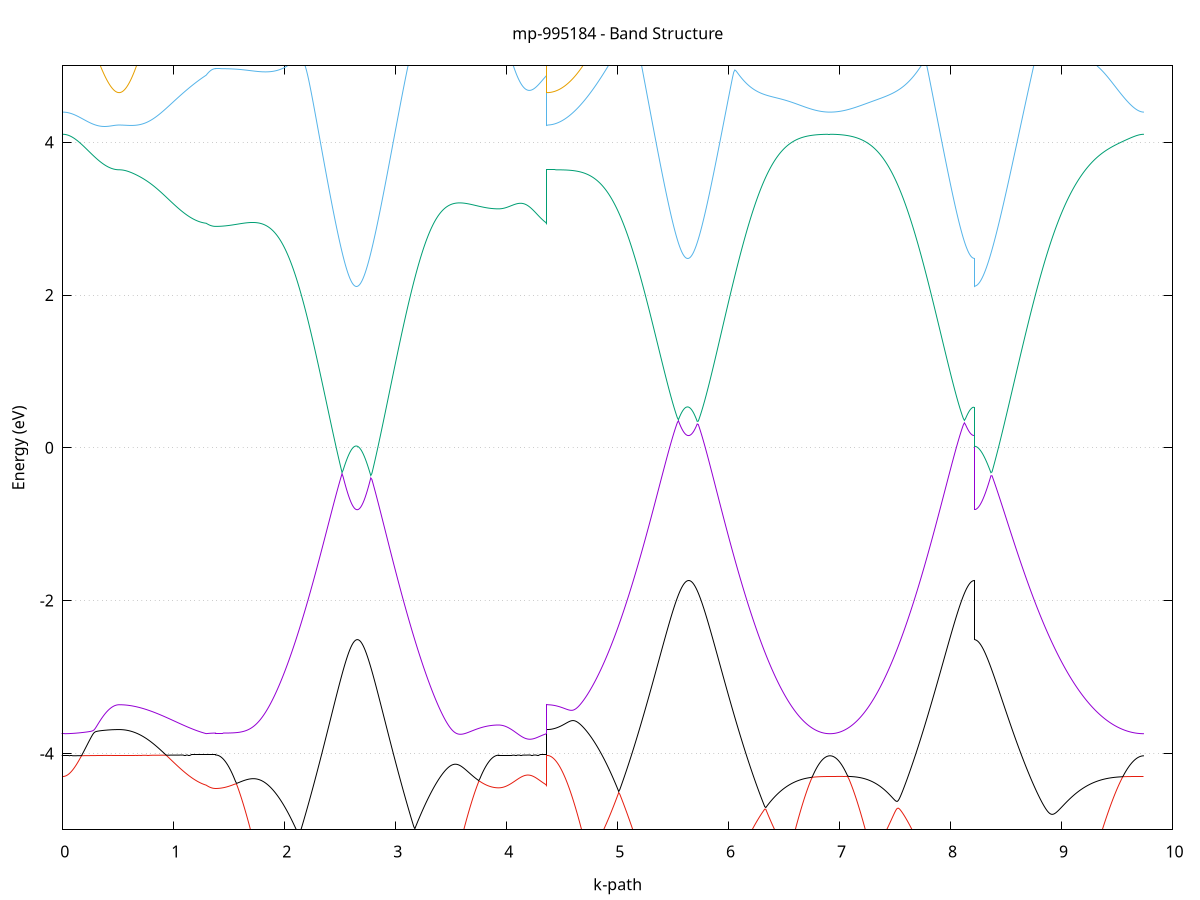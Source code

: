 set title 'mp-995184 - Band Structure'
set xlabel 'k-path'
set ylabel 'Energy (eV)'
set grid y
set yrange [-5:5]
set terminal png size 800,600
set output 'mp-995184_bands_gnuplot.png'
plot '-' using 1:2 with lines notitle, '-' using 1:2 with lines notitle, '-' using 1:2 with lines notitle, '-' using 1:2 with lines notitle, '-' using 1:2 with lines notitle, '-' using 1:2 with lines notitle, '-' using 1:2 with lines notitle, '-' using 1:2 with lines notitle, '-' using 1:2 with lines notitle, '-' using 1:2 with lines notitle, '-' using 1:2 with lines notitle, '-' using 1:2 with lines notitle, '-' using 1:2 with lines notitle, '-' using 1:2 with lines notitle, '-' using 1:2 with lines notitle, '-' using 1:2 with lines notitle, '-' using 1:2 with lines notitle, '-' using 1:2 with lines notitle, '-' using 1:2 with lines notitle, '-' using 1:2 with lines notitle, '-' using 1:2 with lines notitle, '-' using 1:2 with lines notitle, '-' using 1:2 with lines notitle, '-' using 1:2 with lines notitle, '-' using 1:2 with lines notitle, '-' using 1:2 with lines notitle, '-' using 1:2 with lines notitle, '-' using 1:2 with lines notitle, '-' using 1:2 with lines notitle, '-' using 1:2 with lines notitle, '-' using 1:2 with lines notitle, '-' using 1:2 with lines notitle, '-' using 1:2 with lines notitle, '-' using 1:2 with lines notitle, '-' using 1:2 with lines notitle, '-' using 1:2 with lines notitle, '-' using 1:2 with lines notitle, '-' using 1:2 with lines notitle, '-' using 1:2 with lines notitle, '-' using 1:2 with lines notitle, '-' using 1:2 with lines notitle, '-' using 1:2 with lines notitle, '-' using 1:2 with lines notitle, '-' using 1:2 with lines notitle, '-' using 1:2 with lines notitle, '-' using 1:2 with lines notitle, '-' using 1:2 with lines notitle, '-' using 1:2 with lines notitle
0.000000 -18.401899
0.009957 -18.401899
0.019914 -18.401799
0.029871 -18.401599
0.039828 -18.401399
0.049785 -18.401199
0.059742 -18.400899
0.069699 -18.400499
0.079656 -18.400099
0.089613 -18.399599
0.099570 -18.399099
0.109527 -18.398499
0.119484 -18.397899
0.129441 -18.397199
0.139398 -18.396499
0.149355 -18.395699
0.159312 -18.394899
0.169269 -18.394099
0.179226 -18.393299
0.189183 -18.392399
0.199140 -18.391499
0.209097 -18.390499
0.219054 -18.389599
0.229011 -18.388599
0.238968 -18.387699
0.248925 -18.386699
0.258882 -18.385699
0.268839 -18.384699
0.278796 -18.383699
0.288753 -18.382699
0.298710 -18.381799
0.308667 -18.380799
0.318624 -18.379899
0.328581 -18.378999
0.338538 -18.378099
0.348495 -18.377299
0.358452 -18.376499
0.368409 -18.375699
0.378366 -18.374999
0.388323 -18.374299
0.398280 -18.373599
0.408237 -18.372999
0.418194 -18.372399
0.428151 -18.371899
0.438108 -18.371499
0.448065 -18.371099
0.458022 -18.370799
0.467979 -18.370499
0.477936 -18.370299
0.487893 -18.370099
0.497850 -18.369999
0.507807 -18.369999
0.507807 -18.369999
0.517736 -18.369899
0.527666 -18.369799
0.537595 -18.369599
0.547525 -18.369299
0.557454 -18.368899
0.567384 -18.368499
0.577314 -18.367899
0.587243 -18.367299
0.597173 -18.366499
0.607102 -18.365699
0.617032 -18.364899
0.626961 -18.363899
0.636891 -18.362899
0.646820 -18.361799
0.656750 -18.360599
0.666679 -18.359299
0.676609 -18.357999
0.686539 -18.356599
0.696468 -18.355099
0.706398 -18.353599
0.716327 -18.351999
0.726257 -18.350299
0.736186 -18.348599
0.746116 -18.346799
0.756045 -18.344999
0.765975 -18.343099
0.775904 -18.341099
0.785834 -18.339099
0.795763 -18.337099
0.805693 -18.334999
0.815623 -18.332899
0.825552 -18.330799
0.835482 -18.328599
0.845411 -18.326399
0.855341 -18.324199
0.865270 -18.321899
0.875200 -18.319599
0.885129 -18.317399
0.895059 -18.315099
0.904988 -18.312799
0.914918 -18.310399
0.924848 -18.308099
0.934777 -18.305799
0.944707 -18.303499
0.954636 -18.301099
0.964566 -18.298799
0.974495 -18.296499
0.984425 -18.294299
0.994354 -18.291999
1.004284 -18.289799
1.014213 -18.287599
1.024143 -18.285399
1.034073 -18.283299
1.044002 -18.281199
1.053932 -18.279099
1.063861 -18.277099
1.073791 -18.275099
1.083720 -18.273199
1.093650 -18.271399
1.103579 -18.269499
1.113509 -18.267799
1.123438 -18.266099
1.133368 -18.264499
1.143298 -18.262899
1.153227 -18.261399
1.163157 -18.259999
1.173086 -18.258699
1.183016 -18.257399
1.192945 -18.256299
1.202875 -18.255099
1.212804 -18.254099
1.222734 -18.253199
1.232663 -18.252299
1.242593 -18.251499
1.252522 -18.250899
1.262452 -18.250299
1.272382 -18.249799
1.282311 -18.249399
1.292241 -18.248999
1.292241 -18.248999
1.301616 -18.248799
1.310991 -18.248599
1.320366 -18.248399
1.329741 -18.248299
1.339116 -18.248199
1.348491 -18.248099
1.357866 -18.247999
1.367241 -18.247999
1.376616 -18.247899
1.376616 -18.247899
1.386614 -18.247699
1.396612 -18.246899
1.406611 -18.245499
1.416609 -18.243699
1.426607 -18.241299
1.436605 -18.238299
1.446604 -18.234799
1.456602 -18.230899
1.466600 -18.226299
1.476598 -18.221199
1.486597 -18.215599
1.496595 -18.209499
1.506593 -18.202799
1.516591 -18.195599
1.526590 -18.187899
1.536588 -18.179599
1.546586 -18.170799
1.556584 -18.161399
1.566582 -18.151599
1.576581 -18.141099
1.586579 -18.130199
1.596577 -18.118699
1.606575 -18.106699
1.616574 -18.094199
1.626572 -18.081099
1.636570 -18.067499
1.646568 -18.053399
1.656567 -18.038699
1.666565 -18.023599
1.676563 -18.007799
1.686561 -17.991599
1.696559 -17.974799
1.706558 -17.957499
1.716556 -17.939599
1.726554 -17.921299
1.736552 -17.902399
1.746551 -17.882899
1.756549 -17.862999
1.766547 -17.842499
1.776545 -17.821499
1.786544 -17.799999
1.796542 -17.777899
1.806540 -17.755299
1.816538 -17.732199
1.826537 -17.708599
1.836535 -17.684499
1.846533 -17.659799
1.856531 -17.634599
1.866529 -17.608899
1.876528 -17.582599
1.886526 -17.555799
1.896524 -17.528599
1.906522 -17.500799
1.916521 -17.472399
1.926519 -17.443599
1.936517 -17.414199
1.946515 -17.384299
1.956514 -17.353999
1.966512 -17.322999
1.976510 -17.291599
1.986508 -17.259699
1.996507 -17.227199
2.006505 -17.194199
2.016503 -17.160699
2.026501 -17.126699
2.036499 -17.092299
2.046498 -17.057199
2.056496 -17.021699
2.066494 -16.985699
2.076492 -16.949199
2.086491 -16.912099
2.096489 -16.874599
2.106487 -16.836499
2.116485 -16.797999
2.126484 -16.758999
2.136482 -16.719399
2.146480 -16.679399
2.156478 -16.638899
2.166476 -16.597899
2.176475 -16.556299
2.186473 -16.514299
2.196471 -16.471899
2.206469 -16.428899
2.216468 -16.385399
2.226466 -16.341499
2.236464 -16.296999
2.246462 -16.252099
2.256461 -16.206799
2.266459 -16.160899
2.276457 -16.114599
2.286455 -16.067799
2.296454 -16.020599
2.306452 -15.972899
2.316450 -15.924699
2.326448 -15.876099
2.336446 -15.826999
2.346445 -15.777499
2.356443 -15.727499
2.366441 -15.677099
2.376439 -15.626299
2.386438 -15.575099
2.396436 -15.523399
2.406434 -15.471399
2.416432 -15.418899
2.426431 -15.366099
2.436429 -15.312899
2.446427 -15.259299
2.456425 -15.205399
2.466424 -15.151199
2.476422 -15.096699
2.486420 -15.041999
2.496418 -14.986999
2.506417 -14.931799
2.516415 -14.876499
2.526413 -14.821199
2.536411 -14.765899
2.546409 -14.710799
2.556408 -14.655999
2.566406 -14.601699
2.576404 -14.548299
2.586402 -14.496199
2.596401 -14.446199
2.606399 -14.399099
2.616397 -14.356299
2.616397 -14.356299
2.626330 -14.320399
2.636263 -14.293599
2.646196 -14.279099
2.656128 -14.278899
2.666061 -14.293199
2.675994 -14.319799
2.685927 -14.355699
2.695860 -14.397999
2.705793 -14.444799
2.715726 -14.494599
2.725658 -14.546399
2.735591 -14.599399
2.745524 -14.653399
2.755457 -14.707899
2.765390 -14.762799
2.775323 -14.817899
2.785256 -14.872999
2.795188 -14.927999
2.805121 -14.982999
2.815054 -15.037699
2.824987 -15.092299
2.834920 -15.146599
2.844853 -15.200599
2.854786 -15.254299
2.864718 -15.307699
2.874651 -15.360699
2.884584 -15.413299
2.894517 -15.465599
2.904450 -15.517499
2.914383 -15.568999
2.924315 -15.620099
2.934248 -15.670799
2.944181 -15.721099
2.954114 -15.770899
2.964047 -15.820299
2.973980 -15.869299
2.983913 -15.917799
2.993845 -15.965899
3.003778 -16.013499
3.013711 -16.060699
3.023644 -16.107399
3.033577 -16.153599
3.043510 -16.199399
3.053443 -16.244799
3.063375 -16.289599
3.073308 -16.333999
3.083241 -16.377899
3.093174 -16.421299
3.103107 -16.464299
3.113040 -16.506799
3.122973 -16.548799
3.132905 -16.590299
3.142838 -16.631299
3.152771 -16.671899
3.162704 -16.711899
3.172637 -16.751499
3.182570 -16.790599
3.192502 -16.829099
3.202435 -16.867199
3.212368 -16.904799
3.222301 -16.941899
3.232234 -16.978499
3.242167 -17.014599
3.252100 -17.050199
3.262032 -17.085299
3.271965 -17.119799
3.281898 -17.153899
3.291831 -17.187499
3.301764 -17.220599
3.311697 -17.253199
3.321630 -17.285299
3.331562 -17.316799
3.341495 -17.347899
3.351428 -17.378399
3.361361 -17.408499
3.371294 -17.437999
3.381227 -17.466999
3.391159 -17.495499
3.401092 -17.523499
3.411025 -17.550999
3.420958 -17.577999
3.430891 -17.604399
3.440824 -17.630299
3.450757 -17.655799
3.460689 -17.680699
3.470622 -17.704999
3.480555 -17.728899
3.490488 -17.752299
3.500421 -17.775099
3.510354 -17.797399
3.520287 -17.819199
3.530219 -17.840499
3.540152 -17.861199
3.550085 -17.881499
3.560018 -17.901199
3.569951 -17.920299
3.579884 -17.938999
3.589817 -17.957199
3.599749 -17.974799
3.609682 -17.991899
3.619615 -18.008499
3.629548 -18.024499
3.639481 -18.040099
3.649414 -18.055099
3.659346 -18.069599
3.669279 -18.083499
3.679212 -18.096999
3.689145 -18.109899
3.699078 -18.122299
3.709011 -18.134099
3.718944 -18.145399
3.728876 -18.156199
3.738809 -18.166499
3.748742 -18.176299
3.758675 -18.185499
3.768608 -18.194199
3.778541 -18.202399
3.788474 -18.209999
3.798406 -18.217199
3.808339 -18.223699
3.818272 -18.229799
3.828205 -18.235399
3.838138 -18.240399
3.848071 -18.244899
3.858004 -18.248799
3.867936 -18.252199
3.877869 -18.255199
3.887802 -18.257499
3.897735 -18.259399
3.907668 -18.260699
3.917601 -18.261499
3.927533 -18.261799
3.927533 -18.261799
3.937418 -18.261699
3.947302 -18.261699
3.957186 -18.261599
3.967070 -18.261499
3.976954 -18.261399
3.986838 -18.261299
3.996723 -18.261099
4.006607 -18.260899
4.016491 -18.260699
4.026375 -18.260399
4.036259 -18.260199
4.046143 -18.259899
4.056028 -18.259599
4.065912 -18.259299
4.075796 -18.258999
4.085680 -18.258599
4.095564 -18.258199
4.105448 -18.257899
4.115332 -18.257499
4.125217 -18.257099
4.135101 -18.256699
4.144985 -18.256299
4.154869 -18.255799
4.164753 -18.255399
4.174637 -18.254999
4.184522 -18.254599
4.194406 -18.254199
4.204290 -18.253699
4.214174 -18.253299
4.224058 -18.252899
4.233942 -18.252499
4.243827 -18.252199
4.253711 -18.251799
4.263595 -18.251399
4.273479 -18.251099
4.283363 -18.250799
4.293247 -18.250499
4.303132 -18.250199
4.313016 -18.249999
4.322900 -18.249699
4.332784 -18.249499
4.342668 -18.249299
4.352552 -18.249199
4.362436 -18.248999
4.362436 -18.369999
4.372395 -18.369699
4.382354 -18.368899
4.392312 -18.367599
4.402271 -18.365699
4.412230 -18.363299
4.422188 -18.360399
4.432147 -18.356899
4.442106 -18.352899
4.452064 -18.348299
4.462023 -18.343299
4.471982 -18.337599
4.481940 -18.331499
4.491899 -18.324799
4.501858 -18.317599
4.511816 -18.309799
4.521775 -18.301599
4.531734 -18.292799
4.541692 -18.283399
4.551651 -18.273499
4.561610 -18.263099
4.571568 -18.252099
4.581527 -18.240699
4.591486 -18.228599
4.601444 -18.216099
4.611403 -18.202999
4.621362 -18.189399
4.631320 -18.175199
4.641279 -18.160599
4.651237 -18.145399
4.661196 -18.129599
4.671155 -18.113399
4.681113 -18.096599
4.691072 -18.079199
4.701031 -18.061399
4.710989 -18.042999
4.720948 -18.024099
4.730907 -18.004699
4.740865 -17.984699
4.750824 -17.964199
4.760783 -17.943199
4.770741 -17.921599
4.780700 -17.899599
4.790659 -17.876999
4.800617 -17.853799
4.810576 -17.830199
4.820535 -17.805999
4.830493 -17.781299
4.840452 -17.756099
4.850411 -17.730299
4.860369 -17.704099
4.870328 -17.677299
4.880287 -17.649999
4.890245 -17.622199
4.900204 -17.593799
4.910163 -17.564999
4.920121 -17.535599
4.930080 -17.505699
4.940038 -17.475299
4.949997 -17.444399
4.959956 -17.412899
4.969914 -17.380999
4.979873 -17.348499
4.989832 -17.315499
4.999790 -17.281999
5.009749 -17.247999
5.019708 -17.213499
5.029666 -17.178499
5.039625 -17.142899
5.049584 -17.106899
5.059542 -17.070399
5.069501 -17.033299
5.079460 -16.995799
5.089418 -16.957699
5.099377 -16.919199
5.109336 -16.880099
5.119294 -16.840599
5.129253 -16.800599
5.139212 -16.759999
5.149170 -16.718999
5.159129 -16.677399
5.169088 -16.635399
5.179046 -16.592899
5.189005 -16.549899
5.198964 -16.506399
5.208922 -16.462499
5.218881 -16.418099
5.228840 -16.373099
5.238798 -16.327699
5.248757 -16.281899
5.258715 -16.235599
5.268674 -16.188699
5.278633 -16.141499
5.288591 -16.093799
5.298550 -16.045599
5.308509 -15.996899
5.318467 -15.947799
5.328426 -15.898299
5.338385 -15.848299
5.348343 -15.797899
5.358302 -15.747099
5.368261 -15.695899
5.378219 -15.644199
5.388178 -15.592099
5.398137 -15.539599
5.408095 -15.486799
5.418054 -15.433499
5.428013 -15.379899
5.437971 -15.325999
5.447930 -15.271699
5.457889 -15.217199
5.467847 -15.162299
5.477806 -15.107199
5.487765 -15.051999
5.497723 -14.996499
5.507682 -14.940999
5.517641 -14.885499
5.527599 -14.830099
5.537558 -14.774999
5.547517 -14.720299
5.557475 -14.666399
5.567434 -14.613499
5.577392 -14.562299
5.587351 -14.513599
5.587351 -14.513599
5.597321 -14.468699
5.607291 -14.429199
5.617261 -14.397999
5.627231 -14.377899
5.637201 -14.371799
5.647171 -14.380699
5.657141 -14.403199
5.667111 -14.436499
5.677081 -14.477299
5.687051 -14.523399
5.697021 -14.572899
5.706990 -14.624799
5.716960 -14.678299
5.726930 -14.732799
5.736900 -14.787999
5.746870 -14.843499
5.756840 -14.899399
5.766810 -14.955299
5.776780 -15.011099
5.786750 -15.066899
5.796720 -15.122499
5.806690 -15.177999
5.816660 -15.233099
5.826630 -15.287999
5.836600 -15.342599
5.846570 -15.396799
5.856540 -15.450699
5.866510 -15.504199
5.876480 -15.557399
5.886450 -15.610099
5.896419 -15.662499
5.906389 -15.714399
5.916359 -15.765999
5.926329 -15.817099
5.936299 -15.867699
5.946269 -15.917999
5.956239 -15.967699
5.966209 -16.017099
5.976179 -16.065999
5.986149 -16.114399
5.996119 -16.162399
6.006089 -16.209899
6.016059 -16.256899
6.026029 -16.303499
6.035999 -16.349599
6.045969 -16.395199
6.055939 -16.440299
6.065909 -16.484999
6.075878 -16.529099
6.085848 -16.572799
6.095818 -16.615999
6.105788 -16.658799
6.115758 -16.700999
6.125728 -16.742699
6.135698 -16.783999
6.145668 -16.824699
6.155638 -16.864999
6.165608 -16.904699
6.175578 -16.943999
6.185548 -16.982699
6.195518 -17.020899
6.205488 -17.058699
6.215458 -17.095899
6.225428 -17.132599
6.235398 -17.168799
6.245368 -17.204599
6.255337 -17.239699
6.265307 -17.274399
6.275277 -17.308599
6.285247 -17.342299
6.295217 -17.375399
6.305187 -17.407999
6.315157 -17.440099
6.325127 -17.471699
6.335097 -17.502799
6.345067 -17.533399
6.355037 -17.563399
6.365007 -17.592899
6.374977 -17.621899
6.384947 -17.650399
6.394917 -17.678399
6.404887 -17.705799
6.414857 -17.732699
6.424827 -17.759099
6.434797 -17.784999
6.444766 -17.810399
6.454736 -17.835199
6.464706 -17.859499
6.474676 -17.883199
6.484646 -17.906499
6.494616 -17.929199
6.504586 -17.951299
6.514556 -17.972999
6.524526 -17.994099
6.534496 -18.014699
6.544466 -18.034799
6.554436 -18.054299
6.564406 -18.073299
6.574376 -18.091799
6.584346 -18.109699
6.594316 -18.127099
6.604286 -18.143999
6.614256 -18.160399
6.624226 -18.176199
6.634195 -18.191399
6.644165 -18.206199
6.654135 -18.220399
6.664105 -18.234099
6.674075 -18.247299
6.684045 -18.259899
6.694015 -18.271899
6.703985 -18.283499
6.713955 -18.294499
6.723925 -18.304999
6.733895 -18.314899
6.743865 -18.324299
6.753835 -18.333099
6.763805 -18.341499
6.773775 -18.349299
6.783745 -18.356499
6.793715 -18.363199
6.803685 -18.369399
6.813655 -18.374999
6.823624 -18.380099
6.833594 -18.384699
6.843564 -18.388699
6.853534 -18.392199
6.863504 -18.395199
6.873474 -18.397599
6.883444 -18.399499
6.893414 -18.400799
6.903384 -18.401599
6.913354 -18.401899
6.913354 -18.401899
6.923281 -18.401599
6.933209 -18.400899
6.943136 -18.399599
6.953063 -18.397799
6.962991 -18.395499
6.972918 -18.392599
6.982846 -18.389299
6.992773 -18.385399
7.002700 -18.381099
7.012628 -18.376199
7.022555 -18.370799
7.032482 -18.364899
7.042410 -18.358399
7.052337 -18.351499
7.062264 -18.343999
7.072192 -18.335999
7.082119 -18.327599
7.092047 -18.318599
7.101974 -18.308999
7.111901 -18.298999
7.121829 -18.288499
7.131756 -18.277399
7.141683 -18.265899
7.151611 -18.253799
7.161538 -18.241199
7.171466 -18.228099
7.181393 -18.214499
7.191320 -18.200299
7.201248 -18.185699
7.211175 -18.170599
7.221102 -18.154899
7.231030 -18.138699
7.240957 -18.122099
7.250884 -18.104899
7.260812 -18.087199
7.270739 -18.068999
7.280667 -18.050299
7.290594 -18.031099
7.300521 -18.011399
7.310449 -17.991099
7.320376 -17.970399
7.330303 -17.949099
7.340231 -17.927399
7.350158 -17.905199
7.360086 -17.882399
7.370013 -17.859099
7.379940 -17.835399
7.389868 -17.811099
7.399795 -17.786299
7.409722 -17.760999
7.419650 -17.735299
7.429577 -17.708999
7.439505 -17.682199
7.449432 -17.654899
7.459359 -17.627199
7.469287 -17.598899
7.479214 -17.570099
7.489141 -17.540899
7.499069 -17.511099
7.508996 -17.480799
7.518923 -17.450099
7.528851 -17.418799
7.538778 -17.387099
7.548706 -17.354899
7.558633 -17.322199
7.568560 -17.288899
7.578488 -17.255299
7.588415 -17.221099
7.598342 -17.186399
7.608270 -17.151199
7.618197 -17.115599
7.628124 -17.079399
7.638052 -17.042799
7.647979 -17.005699
7.657907 -16.968199
7.667834 -16.930099
7.677761 -16.891599
7.687689 -16.852499
7.697616 -16.812999
7.707543 -16.773099
7.717471 -16.732599
7.727398 -16.691699
7.737326 -16.650299
7.747253 -16.608499
7.757180 -16.566199
7.767108 -16.523399
7.777035 -16.480199
7.786962 -16.436499
7.796890 -16.392399
7.806817 -16.347799
7.816744 -16.302699
7.826672 -16.257199
7.836599 -16.211199
7.846527 -16.164799
7.856454 -16.117999
7.866381 -16.070699
7.876309 -16.022899
7.886236 -15.974799
7.896163 -15.926199
7.906091 -15.877199
7.916018 -15.827799
7.925946 -15.777899
7.935873 -15.727699
7.945800 -15.676999
7.955728 -15.625999
7.965655 -15.574599
7.975582 -15.522799
7.985510 -15.470599
7.995437 -15.418099
8.005365 -15.365299
8.015292 -15.312099
8.025219 -15.258599
8.035147 -15.204899
8.045074 -15.150899
8.055001 -15.096699
8.064929 -15.042299
8.074856 -14.987799
8.084783 -14.933199
8.094711 -14.878599
8.104638 -14.824199
8.114566 -14.769999
8.124493 -14.716299
8.134420 -14.663299
8.144348 -14.611499
8.154275 -14.561299
8.164202 -14.513499
8.174130 -14.469399
8.184057 -14.430599
8.193984 -14.399499
8.203912 -14.378999
8.213839 -14.371799
8.213839 -14.277199
8.223832 -14.282399
8.233824 -14.297499
8.243817 -14.320999
8.253809 -14.350899
8.263802 -14.385699
8.273794 -14.423899
8.283787 -14.464699
8.293779 -14.507299
8.303772 -14.551199
8.313765 -14.596099
8.323757 -14.641599
8.333750 -14.687499
8.343742 -14.733799
8.353735 -14.780299
8.363727 -14.826899
8.373720 -14.873599
8.383712 -14.920199
8.393705 -14.966799
8.403697 -15.013399
8.413690 -15.059799
8.423682 -15.106099
8.433675 -15.152199
8.443667 -15.198199
8.453660 -15.243899
8.463652 -15.289499
8.473645 -15.334799
8.483637 -15.379899
8.493630 -15.424799
8.503623 -15.469399
8.513615 -15.513799
8.523608 -15.557999
8.533600 -15.601799
8.543593 -15.645499
8.553585 -15.688799
8.563578 -15.731899
8.573570 -15.774699
8.583563 -15.817199
8.593555 -15.859399
8.603548 -15.901299
8.613540 -15.942999
8.623533 -15.984299
8.633525 -16.025399
8.643518 -16.066099
8.653510 -16.106599
8.663503 -16.146799
8.673495 -16.186599
8.683488 -16.226099
8.693481 -16.265399
8.703473 -16.304299
8.713466 -16.342899
8.723458 -16.381199
8.733451 -16.419199
8.743443 -16.456799
8.753436 -16.494199
8.763428 -16.531199
8.773421 -16.567799
8.783413 -16.604199
8.793406 -16.640199
8.803398 -16.675899
8.813391 -16.711299
8.823383 -16.746399
8.833376 -16.781099
8.843368 -16.815499
8.853361 -16.849499
8.863353 -16.883199
8.873346 -16.916599
8.883339 -16.949599
8.893331 -16.982299
8.903324 -17.014599
8.913316 -17.046599
8.923309 -17.078299
8.933301 -17.109599
8.943294 -17.140599
8.953286 -17.171199
8.963279 -17.201499
8.973271 -17.231399
8.983264 -17.260899
8.993256 -17.290099
9.003249 -17.318999
9.013241 -17.347499
9.023234 -17.375599
9.033226 -17.403399
9.043219 -17.430799
9.053211 -17.457799
9.063204 -17.484499
9.073197 -17.510799
9.083189 -17.536799
9.093182 -17.562399
9.103174 -17.587599
9.113167 -17.612499
9.123159 -17.636999
9.133152 -17.661099
9.143144 -17.684899
9.153137 -17.708299
9.163129 -17.731299
9.173122 -17.753899
9.183114 -17.776199
9.193107 -17.798099
9.203099 -17.819599
9.213092 -17.840699
9.223084 -17.861499
9.233077 -17.881899
9.243069 -17.901899
9.253062 -17.921499
9.263055 -17.940699
9.273047 -17.959599
9.283040 -17.977999
9.293032 -17.996099
9.303025 -18.013799
9.313017 -18.031099
9.323010 -18.048099
9.333002 -18.064599
9.342995 -18.080699
9.352987 -18.096499
9.362980 -18.111899
9.372972 -18.126799
9.382965 -18.141399
9.392957 -18.155599
9.402950 -18.169399
9.412942 -18.182899
9.422935 -18.195899
9.432927 -18.208499
9.442920 -18.220699
9.452913 -18.232599
9.462905 -18.243999
9.472898 -18.255099
9.482890 -18.265699
9.492883 -18.275899
9.502875 -18.285799
9.512868 -18.295299
9.522860 -18.304299
9.532853 -18.312999
9.542845 -18.321199
9.552838 -18.329099
9.562830 -18.336499
9.572823 -18.343599
9.582815 -18.350199
9.592808 -18.356499
9.602800 -18.362299
9.612793 -18.367799
9.622785 -18.372799
9.632778 -18.377499
9.642771 -18.381699
9.652763 -18.385499
9.662756 -18.388999
9.672748 -18.391999
9.682741 -18.394599
9.692733 -18.396899
9.702726 -18.398699
9.712718 -18.400099
9.722711 -18.401099
9.732703 -18.401699
9.742696 -18.401899
e
0.000000 -15.902399
0.009957 -15.902599
0.019914 -15.902899
0.029871 -15.903499
0.039828 -15.904299
0.049785 -15.905399
0.059742 -15.906699
0.069699 -15.908199
0.079656 -15.909899
0.089613 -15.911799
0.099570 -15.913899
0.109527 -15.916199
0.119484 -15.918699
0.129441 -15.921399
0.139398 -15.924199
0.149355 -15.927099
0.159312 -15.930199
0.169269 -15.933499
0.179226 -15.936799
0.189183 -15.940199
0.199140 -15.943799
0.209097 -15.947399
0.219054 -15.950999
0.229011 -15.954699
0.238968 -15.958399
0.248925 -15.962199
0.258882 -15.965899
0.268839 -15.969599
0.278796 -15.973299
0.288753 -15.976999
0.298710 -15.980599
0.308667 -15.984199
0.318624 -15.987599
0.328581 -15.990999
0.338538 -15.994299
0.348495 -15.997399
0.358452 -16.000399
0.368409 -16.003299
0.378366 -16.005999
0.388323 -16.008599
0.398280 -16.010999
0.408237 -16.013199
0.418194 -16.015199
0.428151 -16.016999
0.438108 -16.018699
0.448065 -16.020099
0.458022 -16.021299
0.467979 -16.022299
0.477936 -16.023099
0.487893 -16.023699
0.497850 -16.023999
0.507807 -16.024199
0.507807 -16.024199
0.517736 -16.024099
0.527666 -16.023999
0.537595 -16.023799
0.547525 -16.023599
0.557454 -16.023199
0.567384 -16.022799
0.577314 -16.022399
0.587243 -16.021799
0.597173 -16.021199
0.607102 -16.020499
0.617032 -16.019699
0.626961 -16.018899
0.636891 -16.017999
0.646820 -16.016999
0.656750 -16.015999
0.666679 -16.014899
0.676609 -16.013699
0.686539 -16.012499
0.696468 -16.011299
0.706398 -16.009899
0.716327 -16.008499
0.726257 -16.007099
0.736186 -16.005599
0.746116 -16.003999
0.756045 -16.002399
0.765975 -16.000799
0.775904 -15.999099
0.785834 -15.997299
0.795763 -15.995499
0.805693 -15.993699
0.815623 -15.991899
0.825552 -15.989999
0.835482 -15.988099
0.845411 -15.986099
0.855341 -15.984199
0.865270 -15.982199
0.875200 -15.980199
0.885129 -15.978099
0.895059 -15.976099
0.904988 -15.973999
0.914918 -15.971999
0.924848 -15.969899
0.934777 -15.967799
0.944707 -15.965699
0.954636 -15.963599
0.964566 -15.961499
0.974495 -15.959399
0.984425 -15.957299
0.994354 -15.955299
1.004284 -15.953199
1.014213 -15.951199
1.024143 -15.949099
1.034073 -15.947199
1.044002 -15.945199
1.053932 -15.943299
1.063861 -15.941299
1.073791 -15.939399
1.083720 -15.937599
1.093650 -15.935799
1.103579 -15.933999
1.113509 -15.932199
1.123438 -15.930499
1.133368 -15.928899
1.143298 -15.927299
1.153227 -15.925699
1.163157 -15.924199
1.173086 -15.922799
1.183016 -15.921399
1.192945 -15.919999
1.202875 -15.918699
1.212804 -15.917499
1.222734 -15.916299
1.232663 -15.915199
1.242593 -15.914199
1.252522 -15.913199
1.262452 -15.912299
1.272382 -15.911399
1.282311 -15.910699
1.292241 -15.909999
1.292241 -15.909999
1.301616 -15.909999
1.310991 -15.909999
1.320366 -15.909999
1.329741 -15.909999
1.339116 -15.909999
1.348491 -15.909999
1.357866 -15.909999
1.367241 -15.909999
1.376616 -15.909999
1.376616 -15.909999
1.386614 -15.909699
1.396612 -15.908999
1.406611 -15.907699
1.416609 -15.905899
1.426607 -15.903599
1.436605 -15.900799
1.446604 -15.897499
1.456602 -15.893699
1.466600 -15.889399
1.476598 -15.884599
1.486597 -15.879299
1.496595 -15.873499
1.506593 -15.867099
1.516591 -15.860299
1.526590 -15.852899
1.536588 -15.845099
1.546586 -15.836699
1.556584 -15.827799
1.566582 -15.818399
1.576581 -15.808599
1.586579 -15.798199
1.596577 -15.787299
1.606575 -15.775899
1.616574 -15.763999
1.626572 -15.751599
1.636570 -15.738699
1.646568 -15.725199
1.656567 -15.711299
1.666565 -15.696899
1.676563 -15.681999
1.686561 -15.666599
1.696559 -15.650599
1.706558 -15.634199
1.716556 -15.617299
1.726554 -15.599799
1.736552 -15.581899
1.746551 -15.563399
1.756549 -15.544499
1.766547 -15.524999
1.776545 -15.505099
1.786544 -15.484699
1.796542 -15.463699
1.806540 -15.442299
1.816538 -15.420299
1.826537 -15.397899
1.836535 -15.374999
1.846533 -15.351499
1.856531 -15.327599
1.866529 -15.303199
1.876528 -15.278299
1.886526 -15.252899
1.896524 -15.226999
1.906522 -15.200599
1.916521 -15.173699
1.926519 -15.146299
1.936517 -15.118399
1.946515 -15.089999
1.956514 -15.061199
1.966512 -15.031799
1.976510 -15.001999
1.986508 -14.971599
1.996507 -14.940799
2.006505 -14.909499
2.016503 -14.877699
2.026501 -14.845499
2.036499 -14.812699
2.046498 -14.779499
2.056496 -14.745699
2.066494 -14.711499
2.076492 -14.676799
2.086491 -14.641699
2.096489 -14.605999
2.106487 -14.569899
2.116485 -14.533299
2.126484 -14.496199
2.136482 -14.458699
2.146480 -14.420699
2.156478 -14.382199
2.166476 -14.343199
2.176475 -14.303699
2.186473 -14.263799
2.196471 -14.223499
2.206469 -14.182599
2.216468 -14.141299
2.226466 -14.099499
2.236464 -14.057299
2.246462 -14.014699
2.256461 -13.971499
2.266459 -13.927899
2.276457 -13.883899
2.286455 -13.839399
2.296454 -13.794499
2.306452 -13.749099
2.316450 -13.703299
2.326448 -13.656999
2.336446 -13.610299
2.346445 -13.563099
2.356443 -13.515599
2.366441 -13.467599
2.376439 -13.419199
2.386438 -13.370399
2.396436 -13.321099
2.406434 -13.271499
2.416432 -13.221499
2.426431 -13.171099
2.436429 -13.120399
2.446427 -13.069199
2.456425 -13.017699
2.466424 -12.965899
2.476422 -12.913699
2.486420 -12.885599
2.496418 -12.952599
2.506417 -13.018999
2.516415 -13.084899
2.526413 -13.149999
2.536411 -13.214499
2.546409 -13.277999
2.556408 -13.340499
2.566406 -13.401699
2.576404 -13.461199
2.586402 -13.518699
2.596401 -13.573399
2.606399 -13.624499
2.616397 -13.670299
2.616397 -13.670299
2.626330 -13.708699
2.636263 -13.737099
2.646196 -13.752599
2.656128 -13.752799
2.666061 -13.737899
2.675994 -13.709999
2.685927 -13.671999
2.695860 -13.626699
2.705793 -13.576299
2.715726 -13.522199
2.725658 -13.465299
2.735591 -13.406399
2.745524 -13.345799
2.755457 -13.283999
2.765390 -13.220999
2.775323 -13.157199
2.785256 -13.092699
2.795188 -13.027499
2.805121 -12.961599
2.815054 -12.895299
2.824987 -12.870499
2.834920 -12.922099
2.844853 -12.973499
2.854786 -13.024599
2.864718 -13.075299
2.874651 -13.125699
2.884584 -13.175699
2.894517 -13.225299
2.904450 -13.274599
2.914383 -13.323399
2.924315 -13.371899
2.934248 -13.419999
2.944181 -13.467599
2.954114 -13.514899
2.964047 -13.561699
2.973980 -13.608099
2.983913 -13.654099
2.993845 -13.699599
3.003778 -13.744699
3.013711 -13.789399
3.023644 -13.833599
3.033577 -13.877399
3.043510 -13.920799
3.053443 -13.963699
3.063375 -14.006099
3.073308 -14.048099
3.083241 -14.089699
3.093174 -14.130799
3.103107 -14.171399
3.113040 -14.211599
3.122973 -14.251299
3.132905 -14.290599
3.142838 -14.329399
3.152771 -14.367699
3.162704 -14.405599
3.172637 -14.442999
3.182570 -14.479999
3.192502 -14.516499
3.202435 -14.552499
3.212368 -14.587999
3.222301 -14.623099
3.232234 -14.657699
3.242167 -14.691799
3.252100 -14.725399
3.262032 -14.758599
3.271965 -14.791299
3.281898 -14.823499
3.291831 -14.855299
3.301764 -14.886599
3.311697 -14.917399
3.321630 -14.947699
3.331562 -14.977499
3.341495 -15.006799
3.351428 -15.035699
3.361361 -15.064099
3.371294 -15.091999
3.381227 -15.119399
3.391159 -15.146399
3.401092 -15.172799
3.411025 -15.198799
3.420958 -15.224299
3.430891 -15.249299
3.440824 -15.273799
3.450757 -15.297799
3.460689 -15.321299
3.470622 -15.344399
3.480555 -15.366899
3.490488 -15.388999
3.500421 -15.410499
3.510354 -15.431599
3.520287 -15.452199
3.530219 -15.472299
3.540152 -15.491899
3.550085 -15.510999
3.560018 -15.529699
3.569951 -15.547799
3.579884 -15.565399
3.589817 -15.582599
3.599749 -15.599199
3.609682 -15.615399
3.619615 -15.630999
3.629548 -15.646199
3.639481 -15.660899
3.649414 -15.675099
3.659346 -15.688799
3.669279 -15.701899
3.679212 -15.714599
3.689145 -15.726799
3.699078 -15.738599
3.709011 -15.749699
3.718944 -15.760399
3.728876 -15.770699
3.738809 -15.780399
3.748742 -15.789599
3.758675 -15.798299
3.768608 -15.806499
3.778541 -15.814299
3.788474 -15.821499
3.798406 -15.828199
3.808339 -15.834399
3.818272 -15.840199
3.828205 -15.845399
3.838138 -15.850099
3.848071 -15.854399
3.858004 -15.858099
3.867936 -15.861399
3.877869 -15.864099
3.887802 -15.866299
3.897735 -15.868099
3.907668 -15.869299
3.917601 -15.870099
3.927533 -15.870299
3.927533 -15.870299
3.937418 -15.870399
3.947302 -15.870499
3.957186 -15.870699
3.967070 -15.870999
3.976954 -15.871399
3.986838 -15.871799
3.996723 -15.872299
4.006607 -15.872899
4.016491 -15.873599
4.026375 -15.874399
4.036259 -15.875199
4.046143 -15.875999
4.056028 -15.876999
4.065912 -15.877999
4.075796 -15.878999
4.085680 -15.880099
4.095564 -15.881199
4.105448 -15.882399
4.115332 -15.883599
4.125217 -15.884899
4.135101 -15.886099
4.144985 -15.887399
4.154869 -15.888699
4.164753 -15.889999
4.174637 -15.891299
4.184522 -15.892599
4.194406 -15.893899
4.204290 -15.895099
4.214174 -15.896399
4.224058 -15.897599
4.233942 -15.898899
4.243827 -15.899999
4.253711 -15.901199
4.263595 -15.902299
4.273479 -15.903299
4.283363 -15.904299
4.293247 -15.905199
4.303132 -15.906099
4.313016 -15.906899
4.322900 -15.907699
4.332784 -15.908399
4.342668 -15.908999
4.352552 -15.909499
4.362436 -15.909999
4.362436 -16.024199
4.372395 -16.023899
4.382354 -16.023099
4.392312 -16.021899
4.402271 -16.020099
4.412230 -16.017799
4.422188 -16.014999
4.432147 -16.011699
4.442106 -16.007899
4.452064 -16.003499
4.462023 -15.998699
4.471982 -15.993299
4.481940 -15.987499
4.491899 -15.981099
4.501858 -15.974199
4.511816 -15.966799
4.521775 -15.958899
4.531734 -15.950499
4.541692 -15.941599
4.551651 -15.932199
4.561610 -15.922299
4.571568 -15.911799
4.581527 -15.900899
4.591486 -15.889399
4.601444 -15.877499
4.611403 -15.864999
4.621362 -15.851999
4.631320 -15.838499
4.641279 -15.824499
4.651237 -15.810099
4.661196 -15.795099
4.671155 -15.779599
4.681113 -15.763599
4.691072 -15.747099
4.701031 -15.729999
4.710989 -15.712499
4.720948 -15.694499
4.730907 -15.675999
4.740865 -15.656999
4.750824 -15.637499
4.760783 -15.617399
4.770741 -15.596899
4.780700 -15.575899
4.790659 -15.554299
4.800617 -15.532299
4.810576 -15.509699
4.820535 -15.486699
4.830493 -15.463199
4.840452 -15.439099
4.850411 -15.414599
4.860369 -15.389599
4.870328 -15.364099
4.880287 -15.338099
4.890245 -15.311499
4.900204 -15.284499
4.910163 -15.256999
4.920121 -15.228999
4.930080 -15.200499
4.940038 -15.171599
4.949997 -15.142099
4.959956 -15.112099
4.969914 -15.081699
4.979873 -15.050799
4.989832 -15.019399
4.999790 -14.987399
5.009749 -14.954999
5.019708 -14.922099
5.029666 -14.888799
5.039625 -14.854899
5.049584 -14.820599
5.059542 -14.785799
5.069501 -14.750499
5.079460 -14.714699
5.089418 -14.678399
5.099377 -14.641699
5.109336 -14.604499
5.119294 -14.566799
5.129253 -14.528599
5.139212 -14.489999
5.149170 -14.450899
5.159129 -14.411299
5.169088 -14.371299
5.179046 -14.330799
5.189005 -14.289799
5.198964 -14.248399
5.208922 -14.206499
5.218881 -14.164099
5.228840 -14.121299
5.238798 -14.077999
5.248757 -14.034299
5.258715 -13.990099
5.268674 -13.945399
5.278633 -13.900299
5.288591 -13.854799
5.298550 -13.808799
5.308509 -13.762399
5.318467 -13.715599
5.328426 -13.668299
5.338385 -13.620599
5.348343 -13.572399
5.358302 -13.523899
5.368261 -13.474899
5.378219 -13.425599
5.388178 -13.375799
5.398137 -13.325599
5.408095 -13.275099
5.418054 -13.224099
5.428013 -13.172799
5.437971 -13.121199
5.447930 -13.069199
5.457889 -13.016899
5.467847 -12.964199
5.477806 -13.010299
5.487765 -13.077499
5.497723 -13.144099
5.507682 -13.209999
5.517641 -13.275299
5.527599 -13.339599
5.537558 -13.402999
5.547517 -13.465199
5.557475 -13.525899
5.567434 -13.584799
5.577392 -13.641199
5.587351 -13.694399
5.587351 -13.694399
5.597321 -13.743099
5.607291 -13.785499
5.617261 -13.818999
5.627231 -13.840599
5.637201 -13.847399
5.647171 -13.838399
5.657141 -13.814999
5.667111 -13.780199
5.677081 -13.736999
5.687051 -13.687799
5.697021 -13.634299
5.706990 -13.577799
5.716960 -13.518999
5.726930 -13.458399
5.736900 -13.396299
5.746870 -13.333199
5.756840 -13.268999
5.766810 -13.204099
5.776780 -13.138499
5.786750 -13.072199
5.796720 -13.005499
5.806690 -12.938199
5.816660 -12.930199
5.826630 -12.981799
5.836600 -13.033099
5.846570 -13.084099
5.856540 -13.134799
5.866510 -13.185099
5.876480 -13.234999
5.886450 -13.284599
5.896419 -13.333799
5.906389 -13.382599
5.916359 -13.430999
5.926329 -13.478999
5.936299 -13.526599
5.946269 -13.573699
5.956239 -13.620499
5.966209 -13.666799
5.976179 -13.712699
5.986149 -13.758099
5.996119 -13.803199
6.006089 -13.847799
6.016059 -13.891899
6.026029 -13.935599
6.035999 -13.978799
6.045969 -14.021599
6.055939 -14.063999
6.065909 -14.105899
6.075878 -14.147299
6.085848 -14.188299
6.095818 -14.228799
6.105788 -14.268899
6.115758 -14.308499
6.125728 -14.347599
6.135698 -14.386299
6.145668 -14.424499
6.155638 -14.462199
6.165608 -14.499499
6.175578 -14.536299
6.185548 -14.572599
6.195518 -14.608499
6.205488 -14.643899
6.215458 -14.678799
6.225428 -14.713199
6.235398 -14.747099
6.245368 -14.780599
6.255337 -14.813599
6.265307 -14.846099
6.275277 -14.878099
6.285247 -14.909699
6.295217 -14.940699
6.305187 -14.971299
6.315157 -15.001399
6.325127 -15.030999
6.335097 -15.060099
6.345067 -15.088799
6.355037 -15.116899
6.365007 -15.144599
6.374977 -15.171799
6.384947 -15.198399
6.394917 -15.224599
6.404887 -15.250399
6.414857 -15.275599
6.424827 -15.300299
6.434797 -15.324499
6.444766 -15.348299
6.454736 -15.371499
6.464706 -15.394299
6.474676 -15.416499
6.484646 -15.438299
6.494616 -15.459599
6.504586 -15.480399
6.514556 -15.500699
6.524526 -15.520499
6.534496 -15.539799
6.544466 -15.558599
6.554436 -15.576899
6.564406 -15.594699
6.574376 -15.611999
6.584346 -15.628799
6.594316 -15.645099
6.604286 -15.660899
6.614256 -15.676199
6.624226 -15.690999
6.634195 -15.705299
6.644165 -15.719099
6.654135 -15.732499
6.664105 -15.745299
6.674075 -15.757599
6.684045 -15.769399
6.694015 -15.780699
6.703985 -15.791499
6.713955 -15.801799
6.723925 -15.811599
6.733895 -15.820899
6.743865 -15.829699
6.753835 -15.837999
6.763805 -15.845799
6.773775 -15.853099
6.783745 -15.859899
6.793715 -15.866199
6.803685 -15.871999
6.813655 -15.877299
6.823624 -15.882099
6.833594 -15.886299
6.843564 -15.890099
6.853534 -15.893399
6.863504 -15.896199
6.873474 -15.898399
6.883444 -15.900199
6.893414 -15.901399
6.903384 -15.902199
6.913354 -15.902399
6.913354 -15.902399
6.923281 -15.902199
6.933209 -15.901499
6.943136 -15.900299
6.953063 -15.898699
6.962991 -15.896599
6.972918 -15.893999
6.982846 -15.890899
6.992773 -15.887399
7.002700 -15.883399
7.012628 -15.878899
7.022555 -15.873999
7.032482 -15.868499
7.042410 -15.862599
7.052337 -15.856299
7.062264 -15.849499
7.072192 -15.842199
7.082119 -15.834399
7.092047 -15.826099
7.101974 -15.817399
7.111901 -15.808199
7.121829 -15.798599
7.131756 -15.788499
7.141683 -15.777899
7.151611 -15.766799
7.161538 -15.755299
7.171466 -15.743299
7.181393 -15.730799
7.191320 -15.717899
7.201248 -15.704399
7.211175 -15.690599
7.221102 -15.676199
7.231030 -15.661399
7.240957 -15.646099
7.250884 -15.630299
7.260812 -15.614099
7.270739 -15.597399
7.280667 -15.580199
7.290594 -15.562599
7.300521 -15.544499
7.310449 -15.525899
7.320376 -15.506899
7.330303 -15.487399
7.340231 -15.467399
7.350158 -15.446999
7.360086 -15.426099
7.370013 -15.404699
7.379940 -15.382899
7.389868 -15.360599
7.399795 -15.337799
7.409722 -15.314599
7.419650 -15.290799
7.429577 -15.266699
7.439505 -15.242099
7.449432 -15.216999
7.459359 -15.191399
7.469287 -15.165399
7.479214 -15.138899
7.489141 -15.111999
7.499069 -15.084599
7.508996 -15.056699
7.518923 -15.028399
7.528851 -14.999599
7.538778 -14.970299
7.548706 -14.940599
7.558633 -14.910399
7.568560 -14.879799
7.578488 -14.848699
7.588415 -14.817199
7.598342 -14.785199
7.608270 -14.752699
7.618197 -14.719799
7.628124 -14.686399
7.638052 -14.652599
7.647979 -14.618299
7.657907 -14.583599
7.667834 -14.548399
7.677761 -14.512799
7.687689 -14.476699
7.697616 -14.440099
7.707543 -14.403199
7.717471 -14.365699
7.727398 -14.327799
7.737326 -14.289499
7.747253 -14.250799
7.757180 -14.211599
7.767108 -14.171899
7.777035 -14.131799
7.786962 -14.091299
7.796890 -14.050299
7.806817 -14.008899
7.816744 -13.967099
7.826672 -13.924799
7.836599 -13.882099
7.846527 -13.838999
7.856454 -13.795499
7.866381 -13.751499
7.876309 -13.707099
7.886236 -13.662299
7.896163 -13.617099
7.906091 -13.571499
7.916018 -13.525399
7.925946 -13.478999
7.935873 -13.432199
7.945800 -13.384899
7.955728 -13.337299
7.965655 -13.289399
7.975582 -13.240999
7.985510 -13.192299
7.995437 -13.143299
8.005365 -13.093899
8.015292 -13.044199
8.025219 -12.994399
8.035147 -12.945199
8.045074 -12.966599
8.055001 -13.031799
8.064929 -13.096899
8.074856 -13.161599
8.084783 -13.225699
8.094711 -13.289199
8.104638 -13.351799
8.114566 -13.413399
8.124493 -13.473899
8.134420 -13.532999
8.144348 -13.590199
8.154275 -13.645099
8.164202 -13.696799
8.174130 -13.744199
8.184057 -13.785599
8.193984 -13.818499
8.203912 -13.839999
8.213839 -13.847599
8.213839 -13.754799
8.223832 -13.749299
8.233824 -13.733399
8.243817 -13.708799
8.253809 -13.677099
8.263802 -13.640199
8.273794 -13.599199
8.283787 -13.555299
8.293779 -13.509099
8.303772 -13.461099
8.313765 -13.411699
8.323757 -13.361099
8.333750 -13.309699
8.343742 -13.257399
8.353735 -13.204399
8.363727 -13.150899
8.373720 -13.096799
8.383712 -13.042399
8.393705 -12.987499
8.403697 -12.932199
8.413690 -12.876699
8.423682 -12.890299
8.433675 -12.933399
8.443667 -12.976399
8.453660 -13.019199
8.463652 -13.061799
8.473645 -13.104099
8.483637 -13.146199
8.493630 -13.187999
8.503623 -13.229599
8.513615 -13.270899
8.523608 -13.311899
8.533600 -13.352699
8.543593 -13.393199
8.553585 -13.433399
8.563578 -13.473299
8.573570 -13.512999
8.583563 -13.552299
8.593555 -13.591399
8.603548 -13.630199
8.613540 -13.668699
8.623533 -13.706899
8.633525 -13.744799
8.643518 -13.782399
8.653510 -13.819799
8.663503 -13.856799
8.673495 -13.893499
8.683488 -13.929899
8.693481 -13.965999
8.703473 -14.001799
8.713466 -14.037199
8.723458 -14.072399
8.733451 -14.107299
8.743443 -14.141799
8.753436 -14.176099
8.763428 -14.209999
8.773421 -14.243599
8.783413 -14.276899
8.793406 -14.309899
8.803398 -14.342599
8.813391 -14.374899
8.823383 -14.406899
8.833376 -14.438599
8.843368 -14.469999
8.853361 -14.501099
8.863353 -14.531799
8.873346 -14.562299
8.883339 -14.592399
8.893331 -14.622099
8.903324 -14.651599
8.913316 -14.680699
8.923309 -14.709499
8.933301 -14.737999
8.943294 -14.766099
8.953286 -14.793899
8.963279 -14.821399
8.973271 -14.848499
8.983264 -14.875399
8.993256 -14.901899
9.003249 -14.927999
9.013241 -14.953799
9.023234 -14.979299
9.033226 -15.004499
9.043219 -15.029299
9.053211 -15.053699
9.063204 -15.077899
9.073197 -15.101699
9.083189 -15.125199
9.093182 -15.148299
9.103174 -15.171099
9.113167 -15.193499
9.123159 -15.215599
9.133152 -15.237399
9.143144 -15.258799
9.153137 -15.279899
9.163129 -15.300699
9.173122 -15.321099
9.183114 -15.341099
9.193107 -15.360799
9.203099 -15.380199
9.213092 -15.399199
9.223084 -15.417899
9.233077 -15.436199
9.243069 -15.454199
9.253062 -15.471899
9.263055 -15.489199
9.273047 -15.506099
9.283040 -15.522699
9.293032 -15.538899
9.303025 -15.554799
9.313017 -15.570399
9.323010 -15.585599
9.333002 -15.600399
9.342995 -15.614899
9.352987 -15.628999
9.362980 -15.642799
9.372972 -15.656299
9.382965 -15.669299
9.392957 -15.682099
9.402950 -15.694399
9.412942 -15.706499
9.422935 -15.718099
9.432927 -15.729399
9.442920 -15.740399
9.452913 -15.750999
9.462905 -15.761299
9.472898 -15.771099
9.482890 -15.780699
9.492883 -15.789799
9.502875 -15.798699
9.512868 -15.807099
9.522860 -15.815199
9.532853 -15.822899
9.542845 -15.830299
9.552838 -15.837399
9.562830 -15.843999
9.572823 -15.850299
9.582815 -15.856299
9.592808 -15.861899
9.602800 -15.867099
9.612793 -15.871999
9.622785 -15.876499
9.632778 -15.880599
9.642771 -15.884399
9.652763 -15.887799
9.662756 -15.890899
9.672748 -15.893599
9.682741 -15.895999
9.692733 -15.897999
9.702726 -15.899599
9.712718 -15.900799
9.722711 -15.901699
9.732703 -15.902299
9.742696 -15.902399
e
0.000000 -11.415199
0.009957 -11.414799
0.019914 -11.413699
0.029871 -11.411799
0.039828 -11.409199
0.049785 -11.405899
0.059742 -11.401799
0.069699 -11.396999
0.079656 -11.391499
0.089613 -11.385299
0.099570 -11.378399
0.109527 -11.370899
0.119484 -11.362799
0.129441 -11.353999
0.139398 -11.344699
0.149355 -11.334799
0.159312 -11.324399
0.169269 -11.313499
0.179226 -11.302099
0.189183 -11.290299
0.199140 -11.278099
0.209097 -11.265599
0.219054 -11.252699
0.229011 -11.239599
0.238968 -11.226199
0.248925 -11.212699
0.258882 -11.199099
0.268839 -11.185299
0.278796 -11.171599
0.288753 -11.157799
0.298710 -11.144099
0.308667 -11.130599
0.318624 -11.117199
0.328581 -11.104099
0.338538 -11.091199
0.348495 -11.078699
0.358452 -11.066599
0.368409 -11.054899
0.378366 -11.043799
0.388323 -11.033299
0.398280 -11.023299
0.408237 -11.014099
0.418194 -11.005499
0.428151 -10.997699
0.438108 -10.990699
0.448065 -10.984599
0.458022 -10.979399
0.467979 -10.974999
0.477936 -10.971599
0.487893 -10.969199
0.497850 -10.967699
0.507807 -10.967199
0.507807 -10.967199
0.517736 -10.967199
0.527666 -10.967399
0.537595 -10.967599
0.547525 -10.967899
0.557454 -10.968199
0.567384 -10.968599
0.577314 -10.969199
0.587243 -10.969799
0.597173 -10.970499
0.607102 -10.971199
0.617032 -10.971999
0.626961 -10.972999
0.636891 -10.973999
0.646820 -10.974999
0.656750 -10.976199
0.666679 -10.977399
0.676609 -10.978699
0.686539 -10.980099
0.696468 -10.981499
0.706398 -10.982999
0.716327 -10.984599
0.726257 -10.986299
0.736186 -10.987999
0.746116 -10.989799
0.756045 -10.991599
0.765975 -10.993499
0.775904 -10.995499
0.785834 -10.997599
0.795763 -10.999699
0.805693 -11.001799
0.815623 -11.004099
0.825552 -11.006399
0.835482 -11.008699
0.845411 -11.011099
0.855341 -11.013499
0.865270 -11.015899
0.875200 -11.018499
0.885129 -11.020999
0.895059 -11.023599
0.904988 -11.026299
0.914918 -11.028899
0.924848 -11.031699
0.934777 -11.034399
0.944707 -11.037199
0.954636 -11.039999
0.964566 -11.042799
0.974495 -11.045599
0.984425 -11.048499
0.994354 -11.051399
1.004284 -11.054199
1.014213 -11.057099
1.024143 -11.059999
1.034073 -11.062899
1.044002 -11.065799
1.053932 -11.068799
1.063861 -11.071699
1.073791 -11.074599
1.083720 -11.077499
1.093650 -11.080299
1.103579 -11.083199
1.113509 -11.085999
1.123438 -11.088899
1.133368 -11.091699
1.143298 -11.094399
1.153227 -11.097199
1.163157 -11.099899
1.173086 -11.102599
1.183016 -11.105199
1.192945 -11.107799
1.202875 -11.110399
1.212804 -11.112899
1.222734 -11.115399
1.232663 -11.117799
1.242593 -11.120199
1.252522 -11.122499
1.262452 -11.124699
1.272382 -11.126999
1.282311 -11.129099
1.292241 -11.131199
1.292241 -11.131199
1.301616 -11.132199
1.310991 -11.133199
1.320366 -11.134099
1.329741 -11.134799
1.339116 -11.135399
1.348491 -11.135899
1.357866 -11.136199
1.367241 -11.136399
1.376616 -11.136499
1.376616 -11.136499
1.386614 -11.136199
1.396612 -11.135599
1.406611 -11.134399
1.416609 -11.132799
1.426607 -11.130699
1.436605 -11.128199
1.446604 -11.125199
1.456602 -11.121799
1.466600 -11.117899
1.476598 -11.113499
1.486597 -11.108699
1.496595 -11.103499
1.506593 -11.097799
1.516591 -11.091599
1.526590 -11.084999
1.536588 -11.077999
1.546586 -11.070499
1.556584 -11.062499
1.566582 -11.054199
1.576581 -11.045399
1.586579 -11.036199
1.596577 -11.026499
1.606575 -11.016399
1.616574 -11.005999
1.626572 -10.995099
1.636570 -10.983799
1.646568 -10.971999
1.656567 -10.959899
1.666565 -10.947399
1.676563 -10.934499
1.686561 -10.921199
1.696559 -10.907599
1.706558 -10.893599
1.716556 -10.879199
1.726554 -10.864499
1.736552 -10.849499
1.746551 -10.834199
1.756549 -10.818499
1.766547 -10.802599
1.776545 -10.786299
1.786544 -10.769799
1.796542 -10.753099
1.806540 -10.736199
1.816538 -10.719099
1.826537 -10.701799
1.836535 -10.684399
1.846533 -10.666799
1.856531 -10.649299
1.866529 -10.631699
1.876528 -10.614099
1.886526 -10.596599
1.896524 -10.579199
1.906522 -10.562099
1.916521 -10.545299
1.926519 -10.528799
1.936517 -10.512899
1.946515 -10.497499
1.956514 -10.482899
1.966512 -10.469199
1.976510 -10.456599
1.986508 -10.445199
1.996507 -10.435399
2.006505 -10.427299
2.016503 -10.421199
2.026501 -10.417499
2.036499 -10.416499
2.046498 -10.418499
2.056496 -10.423899
2.066494 -10.432999
2.076492 -10.446099
2.086491 -10.463299
2.096489 -10.484999
2.106487 -10.511099
2.116485 -10.541599
2.126484 -10.576499
2.136482 -10.615499
2.146480 -10.658299
2.156478 -10.704799
2.166476 -10.754399
2.176475 -10.806999
2.186473 -10.862199
2.196471 -10.919699
2.206469 -10.979099
2.216468 -11.040299
2.226466 -11.102999
2.236464 -11.167099
2.246462 -11.232199
2.256461 -11.298299
2.266459 -11.365199
2.276457 -11.432799
2.286455 -11.500999
2.296454 -11.569699
2.306452 -11.638799
2.316450 -11.708099
2.326448 -11.777799
2.336446 -11.847499
2.346445 -11.917399
2.356443 -11.987399
2.366441 -12.057399
2.376439 -12.127399
2.386438 -12.197299
2.396436 -12.267199
2.406434 -12.336899
2.416432 -12.406399
2.426431 -12.475699
2.436429 -12.544799
2.446427 -12.613599
2.456425 -12.682199
2.466424 -12.750399
2.476422 -12.818199
2.486420 -12.861299
2.496418 -12.808599
2.506417 -12.755599
2.516415 -12.702499
2.526413 -12.649199
2.536411 -12.595899
2.546409 -12.542499
2.556408 -12.489299
2.566406 -12.436499
2.576404 -12.384099
2.586402 -12.332699
2.596401 -12.282699
2.606399 -12.234899
2.616397 -12.190499
2.616397 -12.190499
2.626330 -12.151599
2.636263 -12.120599
2.646196 -12.100899
2.656128 -12.095799
2.666061 -12.106199
2.675994 -12.130199
2.685927 -12.164199
2.695860 -12.204899
2.705793 -12.250199
2.715726 -12.298199
2.725658 -12.348199
2.735591 -12.399299
2.745524 -12.451099
2.755457 -12.503399
2.765390 -12.555999
2.775323 -12.608699
2.785256 -12.661299
2.795188 -12.713899
2.805121 -12.766299
2.815054 -12.818499
2.824987 -12.828499
2.834920 -12.761299
2.844853 -12.693699
2.854786 -12.625799
2.864718 -12.557599
2.874651 -12.489099
2.884584 -12.420399
2.894517 -12.351499
2.904450 -12.282399
2.914383 -12.213199
2.924315 -12.143899
2.934248 -12.074499
2.944181 -12.005099
2.954114 -11.935699
2.964047 -11.866399
2.973980 -11.797199
2.983913 -11.728199
2.993845 -11.659399
3.003778 -11.590899
3.013711 -11.522799
3.023644 -11.455099
3.033577 -11.388099
3.043510 -11.321699
3.053443 -11.255999
3.063375 -11.191399
3.073308 -11.127799
3.083241 -11.065499
3.093174 -11.004599
3.103107 -10.945499
3.113040 -10.888399
3.122973 -10.833399
3.132905 -10.780999
3.142838 -10.731499
3.152771 -10.685199
3.162704 -10.642399
3.172637 -10.603299
3.182570 -10.568399
3.192502 -10.537699
3.202435 -10.511399
3.212368 -10.489499
3.222301 -10.471999
3.232234 -10.458699
3.242167 -10.449399
3.252100 -10.443799
3.262032 -10.441599
3.271965 -10.442499
3.281898 -10.446099
3.291831 -10.451999
3.301764 -10.459999
3.311697 -10.469799
3.321630 -10.481099
3.331562 -10.493799
3.341495 -10.507499
3.351428 -10.522099
3.361361 -10.537599
3.371294 -10.553599
3.381227 -10.570099
3.391159 -10.587099
3.401092 -10.604399
3.411025 -10.621799
3.420958 -10.639499
3.430891 -10.657199
3.440824 -10.674999
3.450757 -10.692699
3.460689 -10.710499
3.470622 -10.728099
3.480555 -10.745599
3.490488 -10.762899
3.500421 -10.779999
3.510354 -10.796999
3.520287 -10.813699
3.530219 -10.830199
3.540152 -10.846399
3.550085 -10.862299
3.560018 -10.877899
3.569951 -10.893199
3.579884 -10.908199
3.589817 -10.922799
3.599749 -10.937099
3.609682 -10.950999
3.619615 -10.964599
3.629548 -10.977799
3.639481 -10.990599
3.649414 -11.003099
3.659346 -11.015099
3.669279 -11.026799
3.679212 -11.038099
3.689145 -11.048899
3.699078 -11.059299
3.709011 -11.069299
3.718944 -11.078899
3.728876 -11.088099
3.738809 -11.096799
3.748742 -11.105099
3.758675 -11.112999
3.768608 -11.120399
3.778541 -11.127399
3.788474 -11.133899
3.798406 -11.139999
3.808339 -11.145699
3.818272 -11.150899
3.828205 -11.155699
3.838138 -11.159999
3.848071 -11.163899
3.858004 -11.167299
3.867936 -11.170199
3.877869 -11.172699
3.887802 -11.174799
3.897735 -11.176399
3.907668 -11.177499
3.917601 -11.178199
3.927533 -11.178399
3.927533 -11.178399
3.937418 -11.178399
3.947302 -11.178199
3.957186 -11.177899
3.967070 -11.177499
3.976954 -11.176899
3.986838 -11.176299
3.996723 -11.175599
4.006607 -11.174699
4.016491 -11.173699
4.026375 -11.172699
4.036259 -11.171599
4.046143 -11.170299
4.056028 -11.168999
4.065912 -11.167599
4.075796 -11.166199
4.085680 -11.164599
4.095564 -11.162999
4.105448 -11.161499
4.115332 -11.159799
4.125217 -11.158199
4.135101 -11.156499
4.144985 -11.154799
4.154869 -11.153099
4.164753 -11.151399
4.174637 -11.149699
4.184522 -11.147899
4.194406 -11.146299
4.204290 -11.144699
4.214174 -11.143199
4.224058 -11.141699
4.233942 -11.140299
4.243827 -11.138999
4.253711 -11.137799
4.263595 -11.136599
4.273479 -11.135499
4.283363 -11.134499
4.293247 -11.133699
4.303132 -11.132999
4.313016 -11.132299
4.322900 -11.131899
4.332784 -11.131499
4.342668 -11.131199
4.352552 -11.131199
4.362436 -11.131199
4.362436 -10.967199
4.372395 -10.966999
4.382354 -10.966299
4.392312 -10.965199
4.402271 -10.963699
4.412230 -10.961699
4.422188 -10.959299
4.432147 -10.956399
4.442106 -10.953099
4.452064 -10.949399
4.462023 -10.945199
4.471982 -10.940599
4.481940 -10.935599
4.491899 -10.930199
4.501858 -10.924299
4.511816 -10.917999
4.521775 -10.911199
4.531734 -10.904099
4.541692 -10.896499
4.551651 -10.888599
4.561610 -10.880199
4.571568 -10.871399
4.581527 -10.862199
4.591486 -10.852599
4.601444 -10.842599
4.611403 -10.832299
4.621362 -10.821499
4.631320 -10.810399
4.641279 -10.798899
4.651237 -10.786999
4.661196 -10.774799
4.671155 -10.762199
4.681113 -10.749199
4.691072 -10.735999
4.701031 -10.722399
4.710989 -10.708599
4.720948 -10.694399
4.730907 -10.679899
4.740865 -10.665199
4.750824 -10.650299
4.760783 -10.635099
4.770741 -10.619699
4.780700 -10.604099
4.790659 -10.588399
4.800617 -10.572499
4.810576 -10.556599
4.820535 -10.540599
4.830493 -10.524499
4.840452 -10.508499
4.850411 -10.492599
4.860369 -10.476799
4.870328 -10.461199
4.880287 -10.445899
4.890245 -10.430899
4.900204 -10.416399
4.910163 -10.402499
4.920121 -10.389299
4.930080 -10.376899
4.940038 -10.365499
4.949997 -10.355399
4.959956 -10.346599
4.969914 -10.339399
4.979873 -10.334199
4.989832 -10.331099
4.999790 -10.330499
5.009749 -10.332699
5.019708 -10.337999
5.029666 -10.346899
5.039625 -10.359399
5.049584 -10.375999
5.059542 -10.396799
5.069501 -10.421799
5.079460 -10.451199
5.089418 -10.484899
5.099377 -10.522699
5.109336 -10.564299
5.119294 -10.609599
5.129253 -10.658299
5.139212 -10.709999
5.149170 -10.764399
5.159129 -10.821199
5.169088 -10.880199
5.179046 -10.941099
5.189005 -11.003599
5.198964 -11.067499
5.208922 -11.132699
5.218881 -11.198899
5.228840 -11.265999
5.238798 -11.333899
5.248757 -11.402399
5.258715 -11.471499
5.268674 -11.541099
5.278633 -11.610999
5.288591 -11.681299
5.298550 -11.751699
5.308509 -11.822399
5.318467 -11.893199
5.328426 -11.963999
5.338385 -12.034899
5.348343 -12.105699
5.358302 -12.176499
5.368261 -12.247199
5.378219 -12.317799
5.388178 -12.388299
5.398137 -12.458599
5.408095 -12.528599
5.418054 -12.598399
5.428013 -12.667899
5.437971 -12.737199
5.447930 -12.806099
5.457889 -12.874599
5.467847 -12.942699
5.477806 -12.911299
5.487765 -12.858199
5.497723 -12.804799
5.507682 -12.751299
5.517641 -12.697599
5.527599 -12.643899
5.537558 -12.590399
5.547517 -12.536999
5.557475 -12.483999
5.567434 -12.431699
5.577392 -12.380399
5.587351 -12.330699
5.587351 -12.330699
5.597321 -12.283499
5.607291 -12.239999
5.617261 -12.202299
5.627231 -12.173199
5.637201 -12.155899
5.647171 -12.153299
5.657141 -12.165599
5.667111 -12.190599
5.677081 -12.225199
5.687051 -12.266099
5.697021 -12.311299
5.706990 -12.359299
5.716960 -12.408999
5.726930 -12.459999
5.736900 -12.511699
5.746870 -12.563899
5.756840 -12.616299
5.766810 -12.668899
5.776780 -12.721399
5.786750 -12.773899
5.796720 -12.826199
5.806690 -12.878299
5.816660 -12.870499
5.826630 -12.802499
5.836600 -12.734099
5.846570 -12.665399
5.856540 -12.596499
5.866510 -12.527299
5.876480 -12.457999
5.886450 -12.388399
5.896419 -12.318799
5.906389 -12.249099
5.916359 -12.179299
5.926329 -12.109499
5.936299 -12.039799
5.946269 -11.970199
5.956239 -11.900699
5.966209 -11.831399
5.976179 -11.762499
5.986149 -11.693899
5.996119 -11.625699
6.006089 -11.558099
6.016059 -11.491199
6.026029 -11.424999
6.035999 -11.359699
6.045969 -11.295499
6.055939 -11.232599
6.065909 -11.171199
6.075878 -11.111499
6.085848 -11.053699
6.095818 -10.998199
6.105788 -10.945299
6.115758 -10.895199
6.125728 -10.848399
6.135698 -10.805199
6.145668 -10.765799
6.155638 -10.730699
6.165608 -10.699899
6.175578 -10.673699
6.185548 -10.651999
6.195518 -10.634899
6.205488 -10.622099
6.215458 -10.613499
6.225428 -10.608699
6.235398 -10.607499
6.245368 -10.609399
6.255337 -10.614099
6.265307 -10.621199
6.275277 -10.630499
6.285247 -10.641599
6.295217 -10.654299
6.305187 -10.668299
6.315157 -10.683399
6.325127 -10.699499
6.335097 -10.716299
6.345067 -10.733799
6.355037 -10.751699
6.365007 -10.770099
6.374977 -10.788799
6.384947 -10.807699
6.394917 -10.826699
6.404887 -10.845799
6.414857 -10.864999
6.424827 -10.884099
6.434797 -10.903199
6.444766 -10.922099
6.454736 -10.940899
6.464706 -10.959599
6.474676 -10.977999
6.484646 -10.996199
6.494616 -11.014199
6.504586 -11.031899
6.514556 -11.049399
6.524526 -11.066499
6.534496 -11.083299
6.544466 -11.099799
6.554436 -11.115899
6.564406 -11.131699
6.574376 -11.147099
6.584346 -11.162199
6.594316 -11.176799
6.604286 -11.191099
6.614256 -11.204999
6.624226 -11.218499
6.634195 -11.231499
6.644165 -11.244099
6.654135 -11.256399
6.664105 -11.268199
6.674075 -11.279599
6.684045 -11.290499
6.694015 -11.300999
6.703985 -11.310899
6.713955 -11.320499
6.723925 -11.329699
6.733895 -11.338399
6.743865 -11.346599
6.753835 -11.354399
6.763805 -11.361699
6.773775 -11.368599
6.783745 -11.374999
6.793715 -11.380999
6.803685 -11.386399
6.813655 -11.391399
6.823624 -11.395899
6.833594 -11.399999
6.843564 -11.403499
6.853534 -11.406599
6.863504 -11.409299
6.873474 -11.411399
6.883444 -11.413099
6.893414 -11.414299
6.903384 -11.414999
6.913354 -11.415199
6.913354 -11.415199
6.923281 -11.414999
6.933209 -11.414199
6.943136 -11.412999
6.953063 -11.411399
6.962991 -11.409199
6.972918 -11.406499
6.982846 -11.403399
6.992773 -11.399799
7.002700 -11.395699
7.012628 -11.391099
7.022555 -11.385999
7.032482 -11.380499
7.042410 -11.374499
7.052337 -11.367999
7.062264 -11.361099
7.072192 -11.353599
7.082119 -11.345799
7.092047 -11.337399
7.101974 -11.328599
7.111901 -11.319299
7.121829 -11.309599
7.131756 -11.299399
7.141683 -11.288799
7.151611 -11.277699
7.161538 -11.266199
7.171466 -11.254299
7.181393 -11.241899
7.191320 -11.228999
7.201248 -11.215799
7.211175 -11.202099
7.221102 -11.188099
7.231030 -11.173599
7.240957 -11.158699
7.250884 -11.143499
7.260812 -11.127899
7.270739 -11.111899
7.280667 -11.095499
7.290594 -11.078699
7.300521 -11.061699
7.310449 -11.044299
7.320376 -11.026599
7.330303 -11.008599
7.340231 -10.990299
7.350158 -10.971699
7.360086 -10.952999
7.370013 -10.933999
7.379940 -10.914799
7.389868 -10.895399
7.399795 -10.875899
7.409722 -10.856299
7.419650 -10.836599
7.429577 -10.816899
7.439505 -10.797199
7.449432 -10.777699
7.459359 -10.758199
7.469287 -10.738999
7.479214 -10.720099
7.489141 -10.701599
7.499069 -10.683599
7.508996 -10.666199
7.518923 -10.649499
7.528851 -10.633799
7.538778 -10.619199
7.548706 -10.605799
7.558633 -10.593999
7.568560 -10.583899
7.578488 -10.575899
7.588415 -10.570299
7.598342 -10.567399
7.608270 -10.567499
7.618197 -10.571099
7.628124 -10.578299
7.638052 -10.589599
7.647979 -10.604999
7.657907 -10.624899
7.667834 -10.649299
7.677761 -10.678099
7.687689 -10.711199
7.697616 -10.748499
7.707543 -10.789599
7.717471 -10.834399
7.727398 -10.882399
7.737326 -10.933299
7.747253 -10.986699
7.757180 -11.042499
7.767108 -11.100299
7.777035 -11.159899
7.786962 -11.220999
7.796890 -11.283399
7.806817 -11.346899
7.816744 -11.411399
7.826672 -11.476699
7.836599 -11.542699
7.846527 -11.609299
7.856454 -11.676399
7.866381 -11.743899
7.876309 -11.811699
7.886236 -11.879799
7.896163 -11.948099
7.906091 -12.016499
7.916018 -12.084999
7.925946 -12.153499
7.935873 -12.221999
7.945800 -12.290499
7.955728 -12.358899
7.965655 -12.427199
7.975582 -12.495299
7.985510 -12.563199
7.995437 -12.630999
8.005365 -12.698499
8.015292 -12.765599
8.025219 -12.832399
8.035147 -12.897799
8.045074 -12.891999
8.055001 -12.841799
8.064929 -12.790799
8.074856 -12.739699
8.084783 -12.688399
8.094711 -12.636999
8.104638 -12.585799
8.114566 -12.534599
8.124493 -12.483899
8.134420 -12.433699
8.144348 -12.384399
8.154275 -12.336599
8.164202 -12.290899
8.174130 -12.248399
8.184057 -12.210799
8.193984 -12.180399
8.203912 -12.160199
8.213839 -12.153099
8.213839 -12.095699
8.223832 -12.101199
8.233824 -12.116699
8.243817 -12.140499
8.253809 -12.170499
8.263802 -12.204899
8.273794 -12.242499
8.283787 -12.282099
8.293779 -12.323299
8.303772 -12.365499
8.313765 -12.408499
8.323757 -12.451899
8.333750 -12.495599
8.343742 -12.539499
8.353735 -12.583599
8.363727 -12.627599
8.373720 -12.671699
8.383712 -12.715599
8.393705 -12.759499
8.403697 -12.803199
8.413690 -12.846699
8.423682 -12.820699
8.433675 -12.764599
8.443667 -12.708199
8.453660 -12.651599
8.463652 -12.594799
8.473645 -12.537799
8.483637 -12.480599
8.493630 -12.423299
8.503623 -12.365899
8.513615 -12.308399
8.523608 -12.250799
8.533600 -12.193099
8.543593 -12.135499
8.553585 -12.077699
8.563578 -12.020099
8.573570 -11.962399
8.583563 -11.904799
8.593555 -11.847299
8.603548 -11.789899
8.613540 -11.732699
8.623533 -11.675699
8.633525 -11.618999
8.643518 -11.562499
8.653510 -11.506399
8.663503 -11.450799
8.673495 -11.395599
8.683488 -11.340899
8.693481 -11.286899
8.703473 -11.233699
8.713466 -11.181199
8.723458 -11.129699
8.733451 -11.079299
8.743443 -11.030099
8.753436 -10.982199
8.763428 -10.935899
8.773421 -10.891299
8.783413 -10.848599
8.793406 -10.807999
8.803398 -10.769699
8.813391 -10.733899
8.823383 -10.700799
8.833376 -10.670699
8.843368 -10.643499
8.853361 -10.619499
8.863353 -10.598699
8.873346 -10.581199
8.883339 -10.566899
8.893331 -10.555799
8.903324 -10.547699
8.913316 -10.542399
8.923309 -10.539899
8.933301 -10.539899
8.943294 -10.542099
8.953286 -10.546399
8.963279 -10.552499
8.973271 -10.560299
8.983264 -10.569599
8.993256 -10.580099
9.003249 -10.591799
9.013241 -10.604499
9.023234 -10.617999
9.033226 -10.632199
9.043219 -10.647099
9.053211 -10.662499
9.063204 -10.678399
9.073197 -10.694599
9.083189 -10.711099
9.093182 -10.727899
9.103174 -10.744899
9.113167 -10.761999
9.123159 -10.779199
9.133152 -10.796499
9.143144 -10.813799
9.153137 -10.831099
9.163129 -10.848299
9.173122 -10.865499
9.183114 -10.882599
9.193107 -10.899599
9.203099 -10.916499
9.213092 -10.933199
9.223084 -10.949799
9.233077 -10.966199
9.243069 -10.982399
9.253062 -10.998499
9.263055 -11.014299
9.273047 -11.029899
9.283040 -11.045199
9.293032 -11.060399
9.303025 -11.075199
9.313017 -11.089799
9.323010 -11.104199
9.333002 -11.118199
9.342995 -11.131999
9.352987 -11.145599
9.362980 -11.158799
9.372972 -11.171699
9.382965 -11.184299
9.392957 -11.196599
9.402950 -11.208699
9.412942 -11.220399
9.422935 -11.231799
9.432927 -11.242799
9.442920 -11.253599
9.452913 -11.263999
9.462905 -11.274099
9.472898 -11.283899
9.482890 -11.293299
9.492883 -11.302399
9.502875 -11.311099
9.512868 -11.319599
9.522860 -11.327599
9.532853 -11.335299
9.542845 -11.342699
9.552838 -11.349699
9.562830 -11.356399
9.572823 -11.362699
9.582815 -11.368699
9.592808 -11.374299
9.602800 -11.379599
9.612793 -11.384499
9.622785 -11.388999
9.632778 -11.393199
9.642771 -11.396999
9.652763 -11.400499
9.662756 -11.403599
9.672748 -11.406299
9.682741 -11.408699
9.692733 -11.410699
9.702726 -11.412299
9.712718 -11.413599
9.722711 -11.414499
9.732703 -11.414999
9.742696 -11.415199
e
0.000000 -6.801499
0.009957 -6.802599
0.019914 -6.805899
0.029871 -6.811399
0.039828 -6.818899
0.049785 -6.828599
0.059742 -6.840199
0.069699 -6.853799
0.079656 -6.869099
0.089613 -6.886299
0.099570 -6.905099
0.109527 -6.925399
0.119484 -6.947099
0.129441 -6.970099
0.139398 -6.994399
0.149355 -7.019599
0.159312 -7.045799
0.169269 -7.072899
0.179226 -7.100599
0.189183 -7.128899
0.199140 -7.157699
0.209097 -7.186799
0.219054 -7.216199
0.229011 -7.245799
0.238968 -7.275399
0.248925 -7.304999
0.258882 -7.334399
0.268839 -7.363599
0.278796 -7.392399
0.288753 -7.420899
0.298710 -7.448699
0.308667 -7.475999
0.318624 -7.502599
0.328581 -7.528499
0.338538 -7.553399
0.348495 -7.577399
0.358452 -7.600499
0.368409 -7.622399
0.378366 -7.643199
0.388323 -7.662699
0.398280 -7.680999
0.408237 -7.697899
0.418194 -7.713399
0.428151 -7.727399
0.438108 -7.739899
0.448065 -7.750799
0.458022 -7.760099
0.467979 -7.767799
0.477936 -7.773799
0.487893 -7.778099
0.497850 -7.780699
0.507807 -7.781499
0.507807 -7.781499
0.517736 -7.781399
0.527666 -7.780999
0.537595 -7.780399
0.547525 -7.779599
0.557454 -7.778499
0.567384 -7.777199
0.577314 -7.775599
0.587243 -7.773799
0.597173 -7.771699
0.607102 -7.769399
0.617032 -7.766899
0.626961 -7.764099
0.636891 -7.761099
0.646820 -7.757899
0.656750 -7.754499
0.666679 -7.750799
0.676609 -7.746899
0.686539 -7.742699
0.696468 -7.738399
0.706398 -7.733799
0.716327 -7.728999
0.726257 -7.723999
0.736186 -7.718799
0.746116 -7.713399
0.756045 -7.707799
0.765975 -7.701999
0.775904 -7.695999
0.785834 -7.689799
0.795763 -7.683499
0.805693 -7.676899
0.815623 -7.670199
0.825552 -7.663299
0.835482 -7.656199
0.845411 -7.648999
0.855341 -7.641599
0.865270 -7.634099
0.875200 -7.626499
0.885129 -7.618699
0.895059 -7.610799
0.904988 -7.602699
0.914918 -7.594499
0.924848 -7.586199
0.934777 -7.577899
0.944707 -7.569399
0.954636 -7.560799
0.964566 -7.552199
0.974495 -7.543499
0.984425 -7.534699
0.994354 -7.525899
1.004284 -7.516999
1.014213 -7.508099
1.024143 -7.499199
1.034073 -7.490299
1.044002 -7.481299
1.053932 -7.472399
1.063861 -7.463499
1.073791 -7.454599
1.083720 -7.445699
1.093650 -7.436899
1.103579 -7.428199
1.113509 -7.419499
1.123438 -7.410899
1.133368 -7.402399
1.143298 -7.394099
1.153227 -7.385799
1.163157 -7.377599
1.173086 -7.369699
1.183016 -7.361799
1.192945 -7.354099
1.202875 -7.346599
1.212804 -7.339199
1.222734 -7.332099
1.232663 -7.325099
1.242593 -7.318399
1.252522 -7.311799
1.262452 -7.305499
1.272382 -7.299399
1.282311 -7.293599
1.292241 -7.287999
1.292241 -7.287999
1.301616 -7.284199
1.310991 -7.280899
1.320366 -7.277999
1.329741 -7.275599
1.339116 -7.273699
1.348491 -7.272199
1.357866 -7.271099
1.367241 -7.270499
1.376616 -7.270299
1.376616 -7.270299
1.386614 -7.270099
1.396612 -7.269699
1.406611 -7.268899
1.416609 -7.267799
1.426607 -7.266399
1.436605 -7.264699
1.446604 -7.262699
1.456602 -7.260499
1.466600 -7.257899
1.476598 -7.254999
1.486597 -7.251899
1.496595 -7.248499
1.506593 -7.244799
1.516591 -7.240799
1.526590 -7.236599
1.536588 -7.232099
1.546586 -7.227399
1.556584 -7.222399
1.566582 -7.217199
1.576581 -7.211799
1.586579 -7.206199
1.596577 -7.200399
1.606575 -7.194299
1.616574 -7.188199
1.626572 -7.181799
1.636570 -7.175299
1.646568 -7.168599
1.656567 -7.161799
1.666565 -7.154899
1.676563 -7.147999
1.686561 -7.140899
1.696559 -7.133799
1.706558 -7.126799
1.716556 -7.119699
1.726554 -7.112599
1.736552 -7.105599
1.746551 -7.098799
1.756549 -7.092099
1.766547 -7.097299
1.776545 -7.163799
1.786544 -7.230899
1.796542 -7.298599
1.806540 -7.366699
1.816538 -7.435299
1.826537 -7.504199
1.836535 -7.573399
1.846533 -7.642799
1.856531 -7.712299
1.866529 -7.781999
1.876528 -7.851599
1.886526 -7.921199
1.896524 -7.990499
1.906522 -8.059599
1.916521 -8.128399
1.926519 -8.196599
1.936517 -8.264199
1.946515 -8.330999
1.956514 -8.396799
1.966512 -8.461599
1.976510 -8.525099
1.986508 -8.587099
1.996507 -8.647299
2.006505 -8.705399
2.016503 -8.761199
2.026501 -8.814299
2.036499 -8.864399
2.046498 -8.911099
2.056496 -8.954099
2.066494 -8.992999
2.076492 -9.027499
2.086491 -9.057399
2.096489 -9.082399
2.106487 -9.102599
2.116485 -9.117899
2.126484 -9.128399
2.136482 -9.134299
2.146480 -9.135899
2.156478 -9.133399
2.166476 -9.127099
2.176475 -9.117499
2.186473 -9.104699
2.196471 -9.089099
2.206469 -9.070999
2.216468 -9.050499
2.226466 -9.028099
2.236464 -9.042399
2.246462 -9.114299
2.256461 -9.186099
2.266459 -9.257799
2.276457 -9.329399
2.286455 -9.400799
2.296454 -9.472099
2.306452 -9.543099
2.316450 -9.613999
2.326448 -9.684699
2.336446 -9.755199
2.346445 -9.825399
2.356443 -9.895399
2.366441 -9.965099
2.376439 -10.034499
2.386438 -10.103699
2.396436 -10.172499
2.406434 -10.241099
2.416432 -10.309299
2.426431 -10.377199
2.436429 -10.444699
2.446427 -10.511899
2.456425 -10.578699
2.466424 -10.644999
2.476422 -10.710899
2.486420 -10.776399
2.496418 -10.841399
2.506417 -10.905899
2.516415 -10.969799
2.526413 -11.033099
2.536411 -11.095599
2.546409 -11.157399
2.556408 -11.218299
2.566406 -11.278099
2.576404 -11.336499
2.586402 -11.393299
2.596401 -11.447899
2.606399 -11.499499
2.616397 -11.546999
2.616397 -11.546999
2.626330 -11.588199
2.636263 -11.620599
2.646196 -11.640999
2.656128 -11.645999
2.666061 -11.634699
2.675994 -11.609199
2.685927 -11.572799
2.695860 -11.528899
2.705793 -11.479799
2.715726 -11.427099
2.725658 -11.371699
2.735591 -11.314399
2.745524 -11.255499
2.755457 -11.195499
2.765390 -11.134399
2.775323 -11.072499
2.785256 -11.009799
2.795188 -10.946499
2.805121 -10.882599
2.815054 -10.818099
2.824987 -10.753099
2.834920 -10.687799
2.844853 -10.621899
2.854786 -10.555599
2.864718 -10.488999
2.874651 -10.421899
2.884584 -10.354599
2.894517 -10.286799
2.904450 -10.218799
2.914383 -10.150499
2.924315 -10.081799
2.934248 -10.012899
2.944181 -9.943699
2.954114 -9.874199
2.964047 -9.804499
2.973980 -9.734599
2.983913 -9.664499
2.993845 -9.594099
3.003778 -9.523599
3.013711 -9.452899
3.023644 -9.381999
3.033577 -9.310999
3.043510 -9.239899
3.053443 -9.168699
3.063375 -9.097399
3.073308 -9.053099
3.083241 -9.075799
3.093174 -9.096399
3.103107 -9.114899
3.113040 -9.130799
3.122973 -9.143999
3.132905 -9.154099
3.142838 -9.160899
3.152771 -9.163899
3.162704 -9.162999
3.172637 -9.157799
3.182570 -9.148099
3.192502 -9.133599
3.202435 -9.114299
3.212368 -9.089999
3.222301 -9.060999
3.232234 -9.027399
3.242167 -8.989399
3.252100 -8.947299
3.262032 -8.901399
3.271965 -8.852099
3.281898 -8.799799
3.291831 -8.744699
3.301764 -8.687299
3.311697 -8.627699
3.321630 -8.566399
3.331562 -8.503499
3.341495 -8.439299
3.351428 -8.373899
3.361361 -8.307599
3.371294 -8.240499
3.381227 -8.172699
3.391159 -8.104399
3.401092 -8.035699
3.411025 -7.966699
3.420958 -7.897399
3.430891 -7.828099
3.440824 -7.758699
3.450757 -7.689399
3.460689 -7.620099
3.470622 -7.551099
3.480555 -7.482299
3.490488 -7.413899
3.500421 -7.345799
3.510354 -7.278199
3.520287 -7.210999
3.530219 -7.215799
3.540152 -7.223599
3.550085 -7.231699
3.560018 -7.239899
3.569951 -7.248099
3.579884 -7.256499
3.589817 -7.264899
3.599749 -7.273199
3.609682 -7.281599
3.619615 -7.289799
3.629548 -7.297999
3.639481 -7.305999
3.649414 -7.313899
3.659346 -7.321699
3.669279 -7.329299
3.679212 -7.336799
3.689145 -7.343999
3.699078 -7.350999
3.709011 -7.357799
3.718944 -7.364399
3.728876 -7.370699
3.738809 -7.376799
3.748742 -7.382599
3.758675 -7.388099
3.768608 -7.393399
3.778541 -7.398399
3.788474 -7.403099
3.798406 -7.407499
3.808339 -7.411599
3.818272 -7.415299
3.828205 -7.418799
3.838138 -7.421899
3.848071 -7.424799
3.858004 -7.427299
3.867936 -7.429499
3.877869 -7.431299
3.887802 -7.432899
3.897735 -7.433999
3.907668 -7.434899
3.917601 -7.435399
3.927533 -7.435599
3.927533 -7.435599
3.937418 -7.435399
3.947302 -7.434799
3.957186 -7.433699
3.967070 -7.432399
3.976954 -7.430599
3.986838 -7.428399
3.996723 -7.425899
4.006607 -7.422999
4.016491 -7.419699
4.026375 -7.416199
4.036259 -7.412299
4.046143 -7.408099
4.056028 -7.403699
4.065912 -7.398999
4.075796 -7.394099
4.085680 -7.388999
4.095564 -7.383699
4.105448 -7.378399
4.115332 -7.372899
4.125217 -7.367399
4.135101 -7.361799
4.144985 -7.356299
4.154869 -7.350799
4.164753 -7.345499
4.174637 -7.340299
4.184522 -7.335199
4.194406 -7.330399
4.204290 -7.325799
4.214174 -7.321599
4.224058 -7.317599
4.233942 -7.313899
4.243827 -7.310499
4.253711 -7.307499
4.263595 -7.304799
4.273479 -7.302299
4.283363 -7.300199
4.293247 -7.298199
4.303132 -7.296499
4.313016 -7.294899
4.322900 -7.293499
4.332784 -7.292099
4.342668 -7.290699
4.352552 -7.289399
4.362436 -7.287999
4.362436 -7.781499
4.372395 -7.781399
4.382354 -7.780899
4.392312 -7.780099
4.402271 -7.778999
4.412230 -7.777599
4.422188 -7.775799
4.432147 -7.773699
4.442106 -7.771399
4.452064 -7.768699
4.462023 -7.765699
4.471982 -7.762399
4.481940 -7.758699
4.491899 -7.754799
4.501858 -7.750599
4.511816 -7.745999
4.521775 -7.741199
4.531734 -7.736099
4.541692 -7.730699
4.551651 -7.724999
4.561610 -7.718999
4.571568 -7.712799
4.581527 -7.706299
4.591486 -7.699599
4.601444 -7.692499
4.611403 -7.685299
4.621362 -7.677799
4.631320 -7.669999
4.641279 -7.662099
4.651237 -7.653999
4.661196 -7.645599
4.671155 -7.637099
4.681113 -7.628399
4.691072 -7.619499
4.701031 -7.610499
4.710989 -7.601399
4.720948 -7.592199
4.730907 -7.582899
4.740865 -7.573599
4.750824 -7.564299
4.760783 -7.554899
4.770741 -7.545699
4.780700 -7.536499
4.790659 -7.527599
4.800617 -7.518799
4.810576 -7.521499
4.820535 -7.590299
4.830493 -7.659299
4.840452 -7.728399
4.850411 -7.797399
4.860369 -7.866399
4.870328 -7.935199
4.880287 -8.003599
4.890245 -8.071699
4.900204 -8.139299
4.910163 -8.206199
4.920121 -8.272299
4.930080 -8.337399
4.940038 -8.401299
4.949997 -8.463899
4.959956 -8.524899
4.969914 -8.583899
4.979873 -8.640899
4.989832 -8.695399
4.999790 -8.747099
5.009749 -8.795699
5.019708 -8.840899
5.029666 -8.882299
5.039625 -8.919499
5.049584 -8.952399
5.059542 -8.980799
5.069501 -9.004399
5.079460 -9.023299
5.089418 -9.037499
5.099377 -9.047199
5.109336 -9.052499
5.119294 -9.053799
5.129253 -9.051199
5.139212 -9.045099
5.149170 -9.035799
5.159129 -9.023599
5.169088 -9.008799
5.179046 -8.991599
5.189005 -8.972299
5.198964 -8.950999
5.208922 -8.982399
5.218881 -9.052999
5.228840 -9.123699
5.238798 -9.194399
5.248757 -9.264999
5.258715 -9.335699
5.268674 -9.406199
5.278633 -9.476699
5.288591 -9.546999
5.298550 -9.617099
5.308509 -9.687199
5.318467 -9.756999
5.328426 -9.826599
5.338385 -9.896099
5.348343 -9.965299
5.358302 -10.034299
5.368261 -10.102999
5.378219 -10.171399
5.388178 -10.239599
5.398137 -10.307399
5.408095 -10.374999
5.418054 -10.442199
5.428013 -10.508999
5.437971 -10.575599
5.447930 -10.641699
5.457889 -10.707399
5.467847 -10.772699
5.477806 -10.837499
5.487765 -10.901799
5.497723 -10.965599
5.507682 -11.028799
5.517641 -11.091299
5.527599 -11.153099
5.537558 -11.214099
5.547517 -11.274099
5.557475 -11.332999
5.567434 -11.390399
5.577392 -11.445999
5.587351 -11.499199
5.587351 -11.499199
5.597321 -11.549199
5.607291 -11.594699
5.617261 -11.633699
5.627231 -11.663299
5.637201 -11.680199
5.647171 -11.681799
5.657141 -11.667599
5.667111 -11.639899
5.677081 -11.601899
5.687051 -11.556799
5.697021 -11.506599
5.706990 -11.452899
5.716960 -11.396599
5.726930 -11.338299
5.736900 -11.278599
5.746870 -11.217599
5.756840 -11.155499
5.766810 -11.092599
5.776780 -11.028899
5.786750 -10.964499
5.796720 -10.899599
5.806690 -10.833999
5.816660 -10.767999
5.826630 -10.701399
5.836600 -10.634399
5.846570 -10.567099
5.856540 -10.499199
5.866510 -10.430999
5.876480 -10.362499
5.886450 -10.293599
5.896419 -10.224299
5.906389 -10.154699
5.916359 -10.084799
5.926329 -10.014699
5.936299 -9.944199
5.946269 -9.873399
5.956239 -9.802399
5.966209 -9.731099
5.976179 -9.659599
5.986149 -9.587899
5.996119 -9.515999
6.006089 -9.443899
6.016059 -9.371499
6.026029 -9.298999
6.035999 -9.226399
6.045969 -9.178599
6.055939 -9.203399
6.065909 -9.226199
6.075878 -9.246599
6.085848 -9.264499
6.095818 -9.279599
6.105788 -9.291599
6.115758 -9.300199
6.125728 -9.304999
6.135698 -9.305599
6.145668 -9.301899
6.155638 -9.293499
6.165608 -9.280199
6.175578 -9.261799
6.185548 -9.238399
6.195518 -9.209999
6.205488 -9.176799
6.215458 -9.138999
6.225428 -9.096899
6.235398 -9.050899
6.245368 -9.001399
6.255337 -8.948599
6.265307 -8.892999
6.275277 -8.834999
6.285247 -8.774699
6.295217 -8.712599
6.305187 -8.648799
6.315157 -8.583699
6.325127 -8.517299
6.335097 -8.449899
6.345067 -8.381699
6.355037 -8.312799
6.365007 -8.243299
6.374977 -8.173399
6.384947 -8.102999
6.394917 -8.032499
6.404887 -7.961799
6.414857 -7.890999
6.424827 -7.820199
6.434797 -7.749499
6.444766 -7.678999
6.454736 -7.608599
6.464706 -7.538499
6.474676 -7.468799
6.484646 -7.399499
6.494616 -7.330599
6.504586 -7.262199
6.514556 -7.194399
6.524526 -7.127299
6.534496 -7.060799
6.544466 -6.995099
6.554436 -6.930099
6.564406 -6.865999
6.574376 -6.802799
6.584346 -6.740499
6.594316 -6.720099
6.604286 -6.723599
6.614256 -6.727299
6.624226 -6.731099
6.634195 -6.734899
6.644165 -6.738799
6.654135 -6.742699
6.664105 -6.746499
6.674075 -6.750299
6.684045 -6.753999
6.694015 -6.757699
6.703985 -6.761299
6.713955 -6.764699
6.723925 -6.768099
6.733895 -6.771299
6.743865 -6.774399
6.753835 -6.777399
6.763805 -6.780199
6.773775 -6.782899
6.783745 -6.785399
6.793715 -6.787699
6.803685 -6.789899
6.813655 -6.791899
6.823624 -6.793699
6.833594 -6.795299
6.843564 -6.796799
6.853534 -6.797999
6.863504 -6.799099
6.873474 -6.799999
6.883444 -6.800699
6.893414 -6.801099
6.903384 -6.801399
6.913354 -6.801499
6.913354 -6.801499
6.923281 -6.801499
6.933209 -6.801299
6.943136 -6.801099
6.953063 -6.800699
6.962991 -6.800199
6.972918 -6.799699
6.982846 -6.798999
6.992773 -6.798299
7.002700 -6.797399
7.012628 -6.796399
7.022555 -6.795399
7.032482 -6.794299
7.042410 -6.792999
7.052337 -6.791699
7.062264 -6.790299
7.072192 -6.788799
7.082119 -6.787299
7.092047 -6.785699
7.101974 -6.784099
7.111901 -6.782399
7.121829 -6.780599
7.131756 -6.778799
7.141683 -6.776999
7.151611 -6.775199
7.161538 -6.773399
7.171466 -6.771599
7.181393 -6.769799
7.191320 -6.768199
7.201248 -6.766599
7.211175 -6.765199
7.221102 -6.764099
7.231030 -6.763699
7.240957 -6.765199
7.250884 -6.777099
7.260812 -6.821599
7.270739 -6.880099
7.280667 -6.941499
7.290594 -7.004399
7.300521 -7.068299
7.310449 -7.132999
7.320376 -7.198399
7.330303 -7.264399
7.340231 -7.330999
7.350158 -7.398099
7.360086 -7.465699
7.370013 -7.533699
7.379940 -7.601899
7.389868 -7.670499
7.399795 -7.739199
7.409722 -7.808099
7.419650 -7.876999
7.429577 -7.945999
7.439505 -8.014899
7.449432 -8.083599
7.459359 -8.152099
7.469287 -8.220199
7.479214 -8.287899
7.489141 -8.354999
7.499069 -8.421499
7.508996 -8.487099
7.518923 -8.551799
7.528851 -8.615299
7.538778 -8.677399
7.548706 -8.737999
7.558633 -8.796699
7.568560 -8.853299
7.578488 -8.907599
7.588415 -8.959199
7.598342 -9.007599
7.608270 -9.052699
7.618197 -9.093999
7.628124 -9.131199
7.638052 -9.163999
7.647979 -9.192099
7.657907 -9.215399
7.667834 -9.233899
7.677761 -9.247399
7.687689 -9.256099
7.697616 -9.260299
7.707543 -9.260099
7.717471 -9.255899
7.727398 -9.247999
7.737326 -9.236799
7.747253 -9.222599
7.757180 -9.205699
7.767108 -9.186799
7.777035 -9.166699
7.786962 -9.149199
7.796890 -9.160599
7.806817 -9.218399
7.816744 -9.285699
7.826672 -9.354599
7.836599 -9.423999
7.846527 -9.493499
7.856454 -9.562899
7.866381 -9.632199
7.876309 -9.701299
7.886236 -9.770199
7.896163 -9.838999
7.906091 -9.907499
7.916018 -9.975799
7.925946 -10.043799
7.935873 -10.111499
7.945800 -10.178899
7.955728 -10.245999
7.965655 -10.312899
7.975582 -10.379399
7.985510 -10.445499
7.995437 -10.511299
8.005365 -10.576799
8.015292 -10.641799
8.025219 -10.706499
8.035147 -10.770699
8.045074 -10.834399
8.055001 -10.897599
8.064929 -10.960299
8.074856 -11.022499
8.084783 -11.083999
8.094711 -11.144799
8.104638 -11.204799
8.114566 -11.263799
8.124493 -11.321799
8.134420 -11.378399
8.144348 -11.433399
8.154275 -11.486199
8.164202 -11.535999
8.174130 -11.581899
8.184057 -11.622199
8.193984 -11.654399
8.203912 -11.675699
8.213839 -11.683199
8.213839 -11.646399
8.223832 -11.640699
8.233824 -11.624299
8.243817 -11.599199
8.253809 -11.567299
8.263802 -11.530399
8.273794 -11.489899
8.283787 -11.446699
8.293779 -11.401499
8.303772 -11.354799
8.313765 -11.306799
8.323757 -11.257799
8.333750 -11.207899
8.343742 -11.157299
8.353735 -11.105999
8.363727 -11.054199
8.373720 -11.001899
8.383712 -10.949199
8.393705 -10.895999
8.403697 -10.842399
8.413690 -10.788499
8.423682 -10.734199
8.433675 -10.679699
8.443667 -10.624699
8.453660 -10.569499
8.463652 -10.514099
8.473645 -10.458299
8.483637 -10.402299
8.493630 -10.345999
8.503623 -10.289499
8.513615 -10.232699
8.523608 -10.175799
8.533600 -10.118599
8.543593 -10.061099
8.553585 -10.003499
8.563578 -9.945699
8.573570 -9.887599
8.583563 -9.829399
8.593555 -9.770999
8.603548 -9.712399
8.613540 -9.653699
8.623533 -9.594799
8.633525 -9.535699
8.643518 -9.476499
8.653510 -9.417199
8.663503 -9.357699
8.673495 -9.298099
8.683488 -9.238399
8.693481 -9.178599
8.703473 -9.118599
8.713466 -9.104199
8.723458 -9.125499
8.733451 -9.145299
8.743443 -9.163499
8.753436 -9.179899
8.763428 -9.194499
8.773421 -9.206999
8.783413 -9.217199
8.793406 -9.224899
8.803398 -9.229999
8.813391 -9.232199
8.823383 -9.231399
8.833376 -9.227299
8.843368 -9.219899
8.853361 -9.208899
8.863353 -9.194399
8.873346 -9.176399
8.883339 -9.154799
8.893331 -9.129699
8.903324 -9.101299
8.913316 -9.069699
8.923309 -9.035099
8.933301 -8.997699
8.943294 -8.957799
8.953286 -8.915499
8.963279 -8.871099
8.973271 -8.824899
8.983264 -8.776899
8.993256 -8.727299
9.003249 -8.676499
9.013241 -8.624399
9.023234 -8.571199
9.033226 -8.517199
9.043219 -8.462299
9.053211 -8.406699
9.063204 -8.350499
9.073197 -8.293799
9.083189 -8.236599
9.093182 -8.179099
9.103174 -8.121199
9.113167 -8.063099
9.123159 -8.004899
9.133152 -7.946499
9.143144 -7.887999
9.153137 -7.829499
9.163129 -7.770999
9.173122 -7.712499
9.183114 -7.654199
9.193107 -7.595999
9.203099 -7.537899
9.213092 -7.480099
9.223084 -7.422499
9.233077 -7.365199
9.243069 -7.308299
9.253062 -7.251599
9.263055 -7.195399
9.273047 -7.139599
9.283040 -7.084199
9.293032 -7.029299
9.303025 -6.974899
9.313017 -6.921099
9.323010 -6.867799
9.333002 -6.815199
9.342995 -6.763199
9.352987 -6.752799
9.362980 -6.754199
9.372972 -6.755699
9.382965 -6.757299
9.392957 -6.758999
9.402950 -6.760699
9.412942 -6.762499
9.422935 -6.764299
9.432927 -6.766099
9.442920 -6.767899
9.452913 -6.769799
9.462905 -6.771599
9.472898 -6.773399
9.482890 -6.775199
9.492883 -6.776999
9.502875 -6.778799
9.512868 -6.780499
9.522860 -6.782099
9.532853 -6.783699
9.542845 -6.785299
9.552838 -6.786799
9.562830 -6.788199
9.572823 -6.789599
9.582815 -6.790899
9.592808 -6.792199
9.602800 -6.793399
9.612793 -6.794499
9.622785 -6.795499
9.632778 -6.796399
9.642771 -6.797299
9.652763 -6.798099
9.662756 -6.798799
9.672748 -6.799499
9.682741 -6.799999
9.692733 -6.800499
9.702726 -6.800899
9.712718 -6.801199
9.722711 -6.801399
9.732703 -6.801499
9.742696 -6.801499
e
0.000000 -5.786399
0.009957 -5.786499
0.019914 -5.786699
0.029871 -5.787199
0.039828 -5.787699
0.049785 -5.788499
0.059742 -5.789299
0.069699 -5.790299
0.079656 -5.791299
0.089613 -5.792499
0.099570 -5.793699
0.109527 -5.794899
0.119484 -5.796199
0.129441 -5.797599
0.139398 -5.798899
0.149355 -5.800199
0.159312 -5.801599
0.169269 -5.802899
0.179226 -5.804199
0.189183 -5.805399
0.199140 -5.806699
0.209097 -5.807899
0.219054 -5.808999
0.229011 -5.810199
0.238968 -5.811299
0.248925 -5.812299
0.258882 -5.813399
0.268839 -5.814299
0.278796 -5.815299
0.288753 -5.816199
0.298710 -5.817099
0.308667 -5.817899
0.318624 -5.818699
0.328581 -5.819399
0.338538 -5.820099
0.348495 -5.820799
0.358452 -5.821399
0.368409 -5.821999
0.378366 -5.822599
0.388323 -5.823099
0.398280 -5.823499
0.408237 -5.823999
0.418194 -5.824299
0.428151 -5.824699
0.438108 -5.824999
0.448065 -5.825299
0.458022 -5.825499
0.467979 -5.825699
0.477936 -5.825799
0.487893 -5.825899
0.497850 -5.825999
0.507807 -5.825999
0.507807 -5.825999
0.517736 -5.826499
0.527666 -5.827999
0.537595 -5.830399
0.547525 -5.833899
0.557454 -5.838299
0.567384 -5.843599
0.577314 -5.849899
0.587243 -5.857099
0.597173 -5.865199
0.607102 -5.874199
0.617032 -5.883999
0.626961 -5.894699
0.636891 -5.906199
0.646820 -5.918399
0.656750 -5.931399
0.666679 -5.945099
0.676609 -5.959499
0.686539 -5.974599
0.696468 -5.990199
0.706398 -6.006499
0.716327 -6.023199
0.726257 -6.040499
0.736186 -6.058299
0.746116 -6.076499
0.756045 -6.095099
0.765975 -6.114099
0.775904 -6.133399
0.785834 -6.152999
0.795763 -6.172799
0.805693 -6.192899
0.815623 -6.213199
0.825552 -6.233599
0.835482 -6.254199
0.845411 -6.274799
0.855341 -6.295499
0.865270 -6.316299
0.875200 -6.336999
0.885129 -6.357699
0.895059 -6.378299
0.904988 -6.398899
0.914918 -6.419299
0.924848 -6.439599
0.934777 -6.459699
0.944707 -6.479599
0.954636 -6.499299
0.964566 -6.518799
0.974495 -6.537999
0.984425 -6.556899
0.994354 -6.575399
1.004284 -6.593699
1.014213 -6.611499
1.024143 -6.628999
1.034073 -6.646099
1.044002 -6.662799
1.053932 -6.679099
1.063861 -6.694899
1.073791 -6.710199
1.083720 -6.725099
1.093650 -6.739399
1.103579 -6.753199
1.113509 -6.766499
1.123438 -6.779299
1.133368 -6.791499
1.143298 -6.803099
1.153227 -6.814199
1.163157 -6.824599
1.173086 -6.834499
1.183016 -6.843799
1.192945 -6.852399
1.202875 -6.860399
1.212804 -6.867799
1.222734 -6.874599
1.232663 -6.880699
1.242593 -6.886099
1.252522 -6.890999
1.262452 -6.895099
1.272382 -6.898699
1.282311 -6.901499
1.292241 -6.903799
1.292241 -6.903799
1.301616 -6.902499
1.310991 -6.901199
1.320366 -6.899899
1.329741 -6.898699
1.339116 -6.897699
1.348491 -6.896899
1.357866 -6.896299
1.367241 -6.895899
1.376616 -6.895699
1.376616 -6.895699
1.386614 -6.895399
1.396612 -6.894499
1.406611 -6.892999
1.416609 -6.890799
1.426607 -6.887999
1.436605 -6.884599
1.446604 -6.880599
1.456602 -6.875999
1.466600 -6.870699
1.476598 -6.864799
1.486597 -6.858299
1.496595 -6.851199
1.506593 -6.843399
1.516591 -6.834999
1.526590 -6.825899
1.536588 -6.816199
1.546586 -6.805899
1.556584 -6.794899
1.566582 -6.783299
1.576581 -6.771099
1.586579 -6.758099
1.596577 -6.744599
1.606575 -6.730399
1.616574 -6.715499
1.626572 -6.699999
1.636570 -6.683799
1.646568 -6.666999
1.656567 -6.649499
1.666565 -6.631299
1.676563 -6.612499
1.686561 -6.593599
1.696559 -6.653299
1.706558 -6.713999
1.716556 -6.775699
1.726554 -6.838399
1.736552 -6.901899
1.746551 -6.966299
1.756549 -7.031399
1.766547 -7.085599
1.776545 -7.079399
1.786544 -7.073599
1.796542 -7.068199
1.806540 -7.063399
1.816538 -7.059299
1.826537 -7.055899
1.836535 -7.053599
1.846533 -7.052499
1.856531 -7.052899
1.866529 -7.054999
1.876528 -7.059199
1.886526 -7.065899
1.896524 -7.075599
1.906522 -7.088699
1.916521 -7.105599
1.926519 -7.126799
1.936517 -7.152599
1.946515 -7.183199
1.956514 -7.218699
1.966512 -7.258799
1.976510 -7.303399
1.986508 -7.351999
1.996507 -7.404199
2.006505 -7.459599
2.016503 -7.517699
2.026501 -7.578099
2.036499 -7.640399
2.046498 -7.704399
2.056496 -7.769899
2.066494 -7.836499
2.076492 -7.904099
2.086491 -7.972599
2.096489 -8.041799
2.106487 -8.111599
2.116485 -8.181899
2.126484 -8.252599
2.136482 -8.323699
2.146480 -8.394999
2.156478 -8.466599
2.166476 -8.538299
2.176475 -8.610199
2.186473 -8.682199
2.196471 -8.754199
2.206469 -8.826299
2.216468 -8.898299
2.226466 -8.970399
2.236464 -9.003699
2.246462 -8.977699
2.256461 -8.950099
2.266459 -8.921099
2.276457 -8.890899
2.286455 -8.859499
2.296454 -8.827099
2.306452 -8.793599
2.316450 -8.759299
2.326448 -8.724099
2.336446 -8.688099
2.346445 -8.651299
2.356443 -8.613899
2.366441 -8.575799
2.376439 -8.537199
2.386438 -8.497899
2.396436 -8.458099
2.406434 -8.417799
2.416432 -8.377099
2.426431 -8.335799
2.436429 -8.294099
2.446427 -8.251999
2.456425 -8.209499
2.466424 -8.166599
2.476422 -8.123399
2.486420 -8.079799
2.496418 -8.035899
2.506417 -7.991699
2.516415 -7.947299
2.526413 -7.902499
2.536411 -7.857599
2.546409 -7.812299
2.556408 -7.766899
2.566406 -7.721399
2.576404 -7.675699
2.586402 -7.629899
2.596401 -7.584099
2.606399 -7.538499
2.616397 -7.493299
2.616397 -7.493299
2.626330 -7.449699
2.636263 -7.409899
2.646196 -7.385499
2.656128 -7.399399
2.666061 -7.436399
2.675994 -7.479199
2.685927 -7.523799
2.695860 -7.568999
2.705793 -7.614399
2.715726 -7.659899
2.725658 -7.705399
2.735591 -7.750799
2.745524 -7.795999
2.755457 -7.841099
2.765390 -7.885999
2.775323 -7.930599
2.785256 -7.975099
2.795188 -8.019299
2.805121 -8.063199
2.815054 -8.106799
2.824987 -8.150099
2.834920 -8.193099
2.844853 -8.235699
2.854786 -8.277999
2.864718 -8.319899
2.874651 -8.361399
2.884584 -8.402499
2.894517 -8.443099
2.904450 -8.483299
2.914383 -8.522899
2.924315 -8.562099
2.934248 -8.600599
2.944181 -8.638599
2.954114 -8.675899
2.964047 -8.712599
2.973980 -8.748499
2.983913 -8.783699
2.993845 -8.817999
3.003778 -8.851499
3.013711 -8.883899
3.023644 -8.915399
3.033577 -8.945599
3.043510 -8.974699
3.053443 -9.002399
3.063375 -9.028499
3.073308 -9.025999
3.083241 -8.954599
3.093174 -8.883199
3.103107 -8.811799
3.113040 -8.740499
3.122973 -8.669199
3.132905 -8.598099
3.142838 -8.527099
3.152771 -8.456399
3.162704 -8.385899
3.172637 -8.315699
3.182570 -8.245899
3.192502 -8.176599
3.202435 -8.107799
3.212368 -8.039699
3.222301 -7.972499
3.232234 -7.906099
3.242167 -7.840899
3.252100 -7.776899
3.262032 -7.714599
3.271965 -7.653999
3.281898 -7.595599
3.291831 -7.539699
3.301764 -7.486699
3.311697 -7.436999
3.321630 -7.391099
3.331562 -7.349399
3.341495 -7.312099
3.351428 -7.279599
3.361361 -7.251899
3.371294 -7.228799
3.381227 -7.210199
3.391159 -7.195799
3.401092 -7.184999
3.411025 -7.177399
3.420958 -7.172599
3.430891 -7.170199
3.440824 -7.169799
3.450757 -7.170999
3.460689 -7.173699
3.470622 -7.177499
3.480555 -7.182299
3.490488 -7.187899
3.500421 -7.194199
3.510354 -7.200999
3.520287 -7.208199
3.530219 -7.144399
3.540152 -7.078399
3.550085 -7.013199
3.560018 -6.948599
3.569951 -6.884799
3.579884 -6.821799
3.589817 -6.759699
3.599749 -6.698599
3.609682 -6.638499
3.619615 -6.579399
3.629548 -6.521499
3.639481 -6.534099
3.649414 -6.551299
3.659346 -6.567799
3.669279 -6.583699
3.679212 -6.598999
3.689145 -6.613699
3.699078 -6.627799
3.709011 -6.641199
3.718944 -6.654099
3.728876 -6.666299
3.738809 -6.677899
3.748742 -6.688899
3.758675 -6.699299
3.768608 -6.709099
3.778541 -6.718299
3.788474 -6.726899
3.798406 -6.734899
3.808339 -6.742299
3.818272 -6.749199
3.828205 -6.755399
3.838138 -6.760999
3.848071 -6.765999
3.858004 -6.770399
3.867936 -6.774199
3.877869 -6.777499
3.887802 -6.780099
3.897735 -6.782199
3.907668 -6.783699
3.917601 -6.784599
3.927533 -6.784799
3.927533 -6.784799
3.937418 -6.785199
3.947302 -6.786099
3.957186 -6.787599
3.967070 -6.789699
3.976954 -6.792399
3.986838 -6.795599
3.996723 -6.799399
4.006607 -6.803599
4.016491 -6.808299
4.026375 -6.813399
4.036259 -6.818899
4.046143 -6.824699
4.056028 -6.830699
4.065912 -6.836999
4.075796 -6.843399
4.085680 -6.849999
4.095564 -6.856599
4.105448 -6.863199
4.115332 -6.869699
4.125217 -6.876099
4.135101 -6.882299
4.144985 -6.888199
4.154869 -6.893899
4.164753 -6.899199
4.174637 -6.904099
4.184522 -6.908499
4.194406 -6.912399
4.204290 -6.915799
4.214174 -6.918699
4.224058 -6.920899
4.233942 -6.922599
4.243827 -6.923699
4.253711 -6.924199
4.263595 -6.924099
4.273479 -6.923499
4.283363 -6.922499
4.293247 -6.920999
4.303132 -6.919099
4.313016 -6.916999
4.322900 -6.914499
4.332784 -6.911899
4.342668 -6.909199
4.352552 -6.906499
4.362436 -6.903799
4.362436 -5.825999
4.372395 -5.825699
4.382354 -5.824699
4.392312 -5.823099
4.402271 -5.820899
4.412230 -5.818099
4.422188 -5.814599
4.432147 -5.810499
4.442106 -5.805699
4.452064 -5.800399
4.462023 -5.794299
4.471982 -5.787699
4.481940 -5.780399
4.491899 -5.783799
4.501858 -5.814799
4.511816 -5.847899
4.521775 -5.882899
4.531734 -5.919899
4.541692 -5.958799
4.551651 -5.999599
4.561610 -6.042199
4.571568 -6.086499
4.581527 -6.132499
4.591486 -6.180099
4.601444 -6.229299
4.611403 -6.279999
4.621362 -6.332099
4.631320 -6.385699
4.641279 -6.440599
4.651237 -6.496699
4.661196 -6.554099
4.671155 -6.612699
4.681113 -6.672399
4.691072 -6.733099
4.701031 -6.794799
4.710989 -6.857399
4.720948 -6.920899
4.730907 -6.985199
4.740865 -7.050199
4.750824 -7.115999
4.760783 -7.182399
4.770741 -7.249299
4.780700 -7.316799
4.790659 -7.384699
4.800617 -7.452899
4.810576 -7.510299
4.820535 -7.502199
4.830493 -7.494599
4.840452 -7.487499
4.850411 -7.481199
4.860369 -7.475699
4.870328 -7.471299
4.880287 -7.468299
4.890245 -7.466699
4.900204 -7.466999
4.910163 -7.469599
4.920121 -7.474699
4.930080 -7.482899
4.940038 -7.494599
4.949997 -7.510199
4.959956 -7.530199
4.969914 -7.554799
4.979873 -7.584199
4.989832 -7.618399
4.999790 -7.657299
5.009749 -7.700599
5.019708 -7.747899
5.029666 -7.798699
5.039625 -7.852799
5.049584 -7.909499
5.059542 -7.968599
5.069501 -8.029699
5.079460 -8.092499
5.089418 -8.156699
5.099377 -8.222099
5.109336 -8.288499
5.119294 -8.355799
5.129253 -8.423799
5.139212 -8.492399
5.149170 -8.561499
5.159129 -8.630999
5.169088 -8.700899
5.179046 -8.770999
5.189005 -8.841299
5.198964 -8.911799
5.208922 -8.927899
5.218881 -8.903199
5.228840 -8.877099
5.238798 -8.849699
5.248757 -8.821099
5.258715 -8.791399
5.268674 -8.760599
5.278633 -8.728899
5.288591 -8.696399
5.298550 -8.662999
5.308509 -8.628899
5.318467 -8.594099
5.328426 -8.558599
5.338385 -8.522499
5.348343 -8.485799
5.358302 -8.448599
5.368261 -8.410899
5.378219 -8.372699
5.388178 -8.333999
5.398137 -8.294899
5.408095 -8.255299
5.418054 -8.215399
5.428013 -8.175099
5.437971 -8.134499
5.447930 -8.093599
5.457889 -8.052399
5.467847 -8.010799
5.477806 -7.968999
5.487765 -7.926999
5.497723 -7.884699
5.507682 -7.842199
5.517641 -7.799599
5.527599 -7.756799
5.537558 -7.713899
5.547517 -7.670899
5.557475 -7.627999
5.567434 -7.585199
5.577392 -7.542799
5.587351 -7.501299
5.587351 -7.501299
5.597321 -7.461799
5.607291 -7.427699
5.617261 -7.410399
5.627231 -7.425399
5.637201 -7.462199
5.647171 -7.506199
5.657141 -7.552699
5.667111 -7.600299
5.677081 -7.648299
5.687051 -7.696399
5.697021 -7.744599
5.706990 -7.792699
5.716960 -7.840699
5.726930 -7.888499
5.736900 -7.936099
5.746870 -7.983499
5.756840 -8.030699
5.766810 -8.077599
5.776780 -8.124099
5.786750 -8.170399
5.796720 -8.216399
5.806690 -8.261999
5.816660 -8.307199
5.826630 -8.352099
5.836600 -8.396499
5.846570 -8.440599
5.856540 -8.484199
5.866510 -8.527299
5.876480 -8.569899
5.886450 -8.611999
5.896419 -8.653599
5.906389 -8.694499
5.916359 -8.734899
5.926329 -8.774599
5.936299 -8.813599
5.946269 -8.851899
5.956239 -8.889299
5.966209 -8.925899
5.976179 -8.961699
5.986149 -8.996399
5.996119 -9.030099
6.006089 -9.062599
6.016059 -9.093799
6.026029 -9.123699
6.035999 -9.151999
6.045969 -9.153599
6.055939 -9.080599
6.065909 -9.007599
6.075878 -8.934399
6.085848 -8.861199
6.095818 -8.787899
6.105788 -8.714599
6.115758 -8.641299
6.125728 -8.567999
6.135698 -8.494699
6.145668 -8.421499
6.155638 -8.348399
6.165608 -8.275399
6.175578 -8.202599
6.185548 -8.129999
6.195518 -8.057599
6.205488 -7.985599
6.215458 -7.913899
6.225428 -7.842699
6.235398 -7.771899
6.245368 -7.701799
6.255337 -7.632399
6.265307 -7.563799
6.275277 -7.496199
6.285247 -7.429799
6.295217 -7.364599
6.305187 -7.300999
6.315157 -7.239199
6.325127 -7.179499
6.335097 -7.122199
6.345067 -7.067699
6.355037 -7.016499
6.365007 -6.968899
6.374977 -6.925199
6.384947 -6.885799
6.394917 -6.850899
6.404887 -6.820499
6.414857 -6.794499
6.424827 -6.772799
6.434797 -6.754799
6.444766 -6.740399
6.454736 -6.728899
6.464706 -6.720099
6.474676 -6.713499
6.484646 -6.708799
6.494616 -6.705599
6.504586 -6.703799
6.514556 -6.703099
6.524526 -6.703299
6.534496 -6.704299
6.544466 -6.705899
6.554436 -6.708099
6.564406 -6.710599
6.574376 -6.713499
6.584346 -6.716699
6.594316 -6.679299
6.604286 -6.619199
6.614256 -6.560099
6.624226 -6.502299
6.634195 -6.445699
6.644165 -6.390299
6.654135 -6.336399
6.664105 -6.283799
6.674075 -6.232699
6.684045 -6.183099
6.694015 -6.135099
6.703985 -6.088699
6.713955 -6.043999
6.723925 -6.001099
6.733895 -5.959999
6.743865 -5.920699
6.753835 -5.883299
6.763805 -5.847899
6.773775 -5.814499
6.783745 -5.783199
6.793715 -5.753899
6.803685 -5.747899
6.813655 -5.754599
6.823624 -5.760599
6.833594 -5.765999
6.843564 -5.770799
6.853534 -5.774899
6.863504 -5.778399
6.873474 -5.781299
6.883444 -5.783499
6.893414 -5.785099
6.903384 -5.786099
6.913354 -5.786399
6.913354 -5.786399
6.923281 -5.786099
6.933209 -5.785199
6.943136 -5.783699
6.953063 -5.781599
6.962991 -5.778899
6.972918 -5.775599
6.982846 -5.771699
6.992773 -5.767199
7.002700 -5.762099
7.012628 -5.756399
7.022555 -5.750099
7.032482 -5.746299
7.042410 -5.773999
7.052337 -5.803999
7.062264 -5.835899
7.072192 -5.869699
7.082119 -5.905499
7.092047 -5.943099
7.101974 -5.982399
7.111901 -6.023499
7.121829 -6.066299
7.131756 -6.110799
7.141683 -6.156699
7.151611 -6.204299
7.161538 -6.253199
7.171466 -6.303599
7.181393 -6.355399
7.191320 -6.408399
7.201248 -6.462599
7.211175 -6.517899
7.221102 -6.574099
7.231030 -6.630999
7.240957 -6.687099
7.250884 -6.733899
7.260812 -6.749399
7.270739 -6.751999
7.280667 -6.752799
7.290594 -6.753399
7.300521 -6.754099
7.310449 -6.755299
7.320376 -6.757099
7.330303 -6.759499
7.340231 -6.762799
7.350158 -6.767099
7.360086 -6.772599
7.370013 -6.779599
7.379940 -6.788299
7.389868 -6.798999
7.399795 -6.811999
7.409722 -6.827599
7.419650 -6.846299
7.429577 -6.868299
7.439505 -6.893999
7.449432 -6.923599
7.459359 -6.957099
7.469287 -6.994699
7.479214 -7.036099
7.489141 -7.081299
7.499069 -7.129799
7.508996 -7.181499
7.518923 -7.235899
7.528851 -7.292699
7.538778 -7.351699
7.548706 -7.412399
7.558633 -7.474799
7.568560 -7.538499
7.578488 -7.603399
7.588415 -7.669299
7.598342 -7.735999
7.608270 -7.803499
7.618197 -7.871699
7.628124 -7.940299
7.638052 -8.009499
7.647979 -8.078999
7.657907 -8.148799
7.667834 -8.218899
7.677761 -8.289299
7.687689 -8.359799
7.697616 -8.430399
7.707543 -8.501099
7.717471 -8.571899
7.727398 -8.642599
7.737326 -8.713299
7.747253 -8.783899
7.757180 -8.854299
7.767108 -8.924199
7.777035 -8.992899
7.786962 -9.056899
7.796890 -9.090099
7.806817 -9.074999
7.816744 -9.048899
7.826672 -9.019499
7.836599 -8.988299
7.846527 -8.955699
7.856454 -8.921999
7.866381 -8.887099
7.876309 -8.851399
7.886236 -8.814699
7.896163 -8.777299
7.906091 -8.739199
7.916018 -8.700399
7.925946 -8.660999
7.935873 -8.620899
7.945800 -8.580399
7.955728 -8.539299
7.965655 -8.497699
7.975582 -8.455699
7.985510 -8.413299
7.995437 -8.370399
8.005365 -8.327199
8.015292 -8.283599
8.025219 -8.239699
8.035147 -8.195499
8.045074 -8.150999
8.055001 -8.106199
8.064929 -8.061199
8.074856 -8.015899
8.084783 -7.970499
8.094711 -7.924799
8.104638 -7.878999
8.114566 -7.832999
8.124493 -7.786999
8.134420 -7.740899
8.144348 -7.694799
8.154275 -7.648799
8.164202 -7.603099
8.174130 -7.557899
8.184057 -7.513699
8.193984 -7.471999
8.203912 -7.436999
8.213839 -7.421099
8.213839 -7.384999
8.223832 -7.400099
8.233824 -7.431599
8.243817 -7.467999
8.253809 -7.506199
8.263802 -7.545099
8.273794 -7.584299
8.283787 -7.623599
8.293779 -7.663099
8.303772 -7.702599
8.313765 -7.741999
8.323757 -7.781399
8.333750 -7.820699
8.343742 -7.859899
8.353735 -7.898999
8.363727 -7.937999
8.373720 -7.976899
8.383712 -8.015599
8.393705 -8.054099
8.403697 -8.092499
8.413690 -8.130599
8.423682 -8.168599
8.433675 -8.206399
8.443667 -8.243899
8.453660 -8.281299
8.463652 -8.318299
8.473645 -8.355199
8.483637 -8.391699
8.493630 -8.427999
8.503623 -8.463999
8.513615 -8.499599
8.523608 -8.534899
8.533600 -8.569899
8.543593 -8.604499
8.553585 -8.638699
8.563578 -8.672399
8.573570 -8.705699
8.583563 -8.738599
8.593555 -8.770899
8.603548 -8.802699
8.613540 -8.833999
8.623533 -8.864599
8.633525 -8.894599
8.643518 -8.923899
8.653510 -8.952399
8.663503 -8.980199
8.673495 -9.007099
8.683488 -9.032999
8.693481 -9.057899
8.703473 -9.081599
8.713466 -9.058599
8.723458 -8.998499
8.733451 -8.938399
8.743443 -8.878199
8.753436 -8.817899
8.763428 -8.757599
8.773421 -8.697299
8.783413 -8.636999
8.793406 -8.576599
8.803398 -8.516399
8.813391 -8.456099
8.823383 -8.395899
8.833376 -8.335799
8.843368 -8.275799
8.853361 -8.215999
8.863353 -8.156199
8.873346 -8.096699
8.883339 -8.037399
8.893331 -7.978299
8.903324 -7.919599
8.913316 -7.861099
8.923309 -7.803099
8.933301 -7.745399
8.943294 -7.688299
8.953286 -7.631799
8.963279 -7.575899
8.973271 -7.520799
8.983264 -7.466599
8.993256 -7.413299
9.003249 -7.361099
9.013241 -7.310199
9.023234 -7.260699
9.033226 -7.212799
9.043219 -7.166699
9.053211 -7.122699
9.063204 -7.080899
9.073197 -7.041499
9.083189 -7.004699
9.093182 -6.970799
9.103174 -6.939699
9.113167 -6.911599
9.123159 -6.886399
9.133152 -6.863999
9.143144 -6.844399
9.153137 -6.827399
9.163129 -6.812699
9.173122 -6.800099
9.183114 -6.789499
9.193107 -6.780499
9.203099 -6.773099
9.213092 -6.766999
9.223084 -6.761999
9.233077 -6.757999
9.243069 -6.754799
9.253062 -6.752399
9.263055 -6.750699
9.273047 -6.749499
9.283040 -6.748799
9.293032 -6.748499
9.303025 -6.748599
9.313017 -6.748999
9.323010 -6.749599
9.333002 -6.750499
9.342995 -6.751499
9.352987 -6.711799
9.362980 -6.661199
9.372972 -6.611299
9.382965 -6.562199
9.392957 -6.513999
9.402950 -6.466499
9.412942 -6.419899
9.422935 -6.374299
9.432927 -6.329499
9.442920 -6.285799
9.452913 -6.243099
9.462905 -6.201399
9.472898 -6.160799
9.482890 -6.121199
9.492883 -6.082899
9.502875 -6.045699
9.512868 -6.009699
9.522860 -5.974999
9.532853 -5.941499
9.542845 -5.909299
9.552838 -5.878499
9.562830 -5.849099
9.572823 -5.821099
9.582815 -5.794599
9.592808 -5.771999
9.602800 -5.771699
9.612793 -5.773599
9.622785 -5.775499
9.632778 -5.777299
9.642771 -5.778899
9.652763 -5.780299
9.662756 -5.781599
9.672748 -5.782699
9.682741 -5.783699
9.692733 -5.784499
9.702726 -5.785199
9.712718 -5.785699
9.722711 -5.786099
9.732703 -5.786299
9.742696 -5.786399
e
0.000000 -5.581299
0.009957 -5.581299
0.019914 -5.581399
0.029871 -5.581399
0.039828 -5.581399
0.049785 -5.581399
0.059742 -5.581399
0.069699 -5.581499
0.079656 -5.581499
0.089613 -5.581599
0.099570 -5.581599
0.109527 -5.581699
0.119484 -5.581799
0.129441 -5.581799
0.139398 -5.581899
0.149355 -5.581999
0.159312 -5.582099
0.169269 -5.582099
0.179226 -5.582199
0.189183 -5.582299
0.199140 -5.582399
0.209097 -5.582499
0.219054 -5.582599
0.229011 -5.582699
0.238968 -5.582799
0.248925 -5.582899
0.258882 -5.582999
0.268839 -5.583099
0.278796 -5.583199
0.288753 -5.583199
0.298710 -5.583299
0.308667 -5.583399
0.318624 -5.583499
0.328581 -5.583599
0.338538 -5.583699
0.348495 -5.583799
0.358452 -5.583899
0.368409 -5.583899
0.378366 -5.583999
0.388323 -5.584099
0.398280 -5.584099
0.408237 -5.584199
0.418194 -5.584199
0.428151 -5.584299
0.438108 -5.584299
0.448065 -5.584399
0.458022 -5.584399
0.467979 -5.584399
0.477936 -5.584499
0.487893 -5.584499
0.497850 -5.584499
0.507807 -5.584499
0.507807 -5.584499
0.517736 -5.584499
0.527666 -5.584499
0.537595 -5.584399
0.547525 -5.584399
0.557454 -5.584299
0.567384 -5.584199
0.577314 -5.584099
0.587243 -5.583999
0.597173 -5.583899
0.607102 -5.583799
0.617032 -5.583699
0.626961 -5.583499
0.636891 -5.583399
0.646820 -5.583199
0.656750 -5.582999
0.666679 -5.582799
0.676609 -5.582599
0.686539 -5.582399
0.696468 -5.582099
0.706398 -5.581899
0.716327 -5.581599
0.726257 -5.581399
0.736186 -5.581099
0.746116 -5.580799
0.756045 -5.580499
0.765975 -5.580199
0.775904 -5.579899
0.785834 -5.579599
0.795763 -5.579299
0.805693 -5.578999
0.815623 -5.578699
0.825552 -5.578299
0.835482 -5.577999
0.845411 -5.577699
0.855341 -5.577299
0.865270 -5.576899
0.875200 -5.576599
0.885129 -5.576199
0.895059 -5.575899
0.904988 -5.575499
0.914918 -5.575199
0.924848 -5.574799
0.934777 -5.574399
0.944707 -5.574099
0.954636 -5.573699
0.964566 -5.573399
0.974495 -5.572999
0.984425 -5.572699
0.994354 -5.572299
1.004284 -5.571999
1.014213 -5.571599
1.024143 -5.571299
1.034073 -5.570899
1.044002 -5.570599
1.053932 -5.570299
1.063861 -5.569999
1.073791 -5.569699
1.083720 -5.569399
1.093650 -5.569099
1.103579 -5.568799
1.113509 -5.568499
1.123438 -5.568299
1.133368 -5.567999
1.143298 -5.567799
1.153227 -5.567499
1.163157 -5.567299
1.173086 -5.567099
1.183016 -5.566899
1.192945 -5.566699
1.202875 -5.566499
1.212804 -5.566299
1.222734 -5.566199
1.232663 -5.565999
1.242593 -5.565899
1.252522 -5.565799
1.262452 -5.565699
1.272382 -5.565599
1.282311 -5.565499
1.292241 -5.565399
1.292241 -5.565399
1.301616 -5.565399
1.310991 -5.565399
1.320366 -5.565399
1.329741 -5.565399
1.339116 -5.565399
1.348491 -5.565399
1.357866 -5.565399
1.367241 -5.565399
1.376616 -5.565399
1.376616 -5.565399
1.386614 -5.566599
1.396612 -5.570199
1.406611 -5.576299
1.416609 -5.584699
1.426607 -5.595499
1.436605 -5.608699
1.446604 -5.624199
1.456602 -5.642099
1.466600 -5.662199
1.476598 -5.684599
1.486597 -5.709199
1.496595 -5.735999
1.506593 -5.764899
1.516591 -5.795999
1.526590 -5.828999
1.536588 -5.864099
1.546586 -5.901099
1.556584 -5.939999
1.566582 -5.980799
1.576581 -6.023299
1.586579 -6.067599
1.596577 -6.113599
1.606575 -6.161199
1.616574 -6.210299
1.626572 -6.260999
1.636570 -6.313099
1.646568 -6.366699
1.656567 -6.421599
1.666565 -6.477699
1.676563 -6.535099
1.686561 -6.592999
1.696559 -6.572899
1.706558 -6.552099
1.716556 -6.530699
1.726554 -6.508599
1.736552 -6.485799
1.746551 -6.462399
1.756549 -6.438299
1.766547 -6.413599
1.776545 -6.388299
1.786544 -6.362299
1.796542 -6.335699
1.806540 -6.308499
1.816538 -6.280799
1.826537 -6.252499
1.836535 -6.223799
1.846533 -6.194799
1.856531 -6.166099
1.866529 -6.139599
1.876528 -6.125999
1.886526 -6.150299
1.896524 -6.192899
1.906522 -6.236699
1.916521 -6.278099
1.926519 -6.315999
1.936517 -6.349599
1.946515 -6.378799
1.956514 -6.403399
1.966512 -6.423399
1.976510 -6.439299
1.986508 -6.451199
1.996507 -6.459599
2.006505 -6.465099
2.016503 -6.467899
2.026501 -6.468399
2.036499 -6.467099
2.046498 -6.464099
2.056496 -6.459699
2.066494 -6.454199
2.076492 -6.447699
2.086491 -6.440299
2.096489 -6.432299
2.106487 -6.423599
2.116485 -6.414499
2.126484 -6.404899
2.136482 -6.394899
2.146480 -6.384599
2.156478 -6.374099
2.166476 -6.363299
2.176475 -6.352399
2.186473 -6.341399
2.196471 -6.330199
2.206469 -6.318999
2.216468 -6.307799
2.226466 -6.296499
2.236464 -6.285299
2.246462 -6.274099
2.256461 -6.262899
2.266459 -6.251799
2.276457 -6.240799
2.286455 -6.229899
2.296454 -6.219099
2.306452 -6.208499
2.316450 -6.197999
2.326448 -6.187699
2.336446 -6.177499
2.346445 -6.167599
2.356443 -6.157799
2.366441 -6.148299
2.376439 -6.138999
2.386438 -6.129999
2.396436 -6.157199
2.406434 -6.202599
2.416432 -6.248199
2.426431 -6.293999
2.436429 -6.339999
2.446427 -6.386299
2.456425 -6.432699
2.466424 -6.479199
2.476422 -6.525899
2.486420 -6.572699
2.496418 -6.619599
2.506417 -6.666699
2.516415 -6.713799
2.526413 -6.760899
2.536411 -6.808099
2.546409 -6.855399
2.556408 -6.902599
2.566406 -6.949799
2.576404 -6.996899
2.586402 -7.043899
2.596401 -7.090699
2.606399 -7.137099
2.616397 -7.182899
2.616397 -7.182899
2.626330 -7.226899
2.636263 -7.266899
2.646196 -7.291299
2.656128 -7.277099
2.666061 -7.239699
2.675994 -7.196299
2.685927 -7.150899
2.695860 -7.104599
2.705793 -7.057999
2.715726 -7.010999
2.725658 -6.963799
2.735591 -6.916499
2.745524 -6.869199
2.755457 -6.821799
2.765390 -6.774399
2.775323 -6.726999
2.785256 -6.679499
2.795188 -6.632199
2.805121 -6.584799
2.815054 -6.537499
2.824987 -6.490299
2.834920 -6.443199
2.844853 -6.396199
2.854786 -6.349299
2.864718 -6.302499
2.874651 -6.255899
2.884584 -6.209399
2.894517 -6.163099
2.904450 -6.151199
2.914383 -6.161099
2.924315 -6.171299
2.934248 -6.181799
2.944181 -6.192499
2.954114 -6.203399
2.964047 -6.214499
2.973980 -6.225799
2.983913 -6.237299
2.993845 -6.248999
3.003778 -6.260799
3.013711 -6.272799
3.023644 -6.284899
3.033577 -6.297099
3.043510 -6.309299
3.053443 -6.321699
3.063375 -6.334099
3.073308 -6.346499
3.083241 -6.358899
3.093174 -6.371299
3.103107 -6.383699
3.113040 -6.395999
3.122973 -6.408099
3.132905 -6.420099
3.142838 -6.431999
3.152771 -6.443599
3.162704 -6.454899
3.172637 -6.465899
3.182570 -6.476499
3.192502 -6.486599
3.202435 -6.496099
3.212368 -6.504999
3.222301 -6.513099
3.232234 -6.520299
3.242167 -6.526299
3.252100 -6.531099
3.262032 -6.534399
3.271965 -6.535999
3.281898 -6.535499
3.291831 -6.532499
3.301764 -6.526799
3.311697 -6.517799
3.321630 -6.505299
3.331562 -6.488699
3.341495 -6.467899
3.351428 -6.442599
3.361361 -6.412799
3.371294 -6.378799
3.381227 -6.340899
3.391159 -6.299699
3.401092 -6.256099
3.411025 -6.211299
3.420958 -6.168199
3.430891 -6.132399
3.440824 -6.114699
3.450757 -6.118799
3.460689 -6.135799
3.470622 -6.158099
3.480555 -6.182299
3.490488 -6.207199
3.500421 -6.232299
3.510354 -6.257099
3.520287 -6.281699
3.530219 -6.305799
3.540152 -6.329399
3.550085 -6.352499
3.560018 -6.375099
3.569951 -6.397099
3.579884 -6.418499
3.589817 -6.439299
3.599749 -6.459499
3.609682 -6.478999
3.619615 -6.497999
3.629548 -6.516399
3.639481 -6.464699
3.649414 -6.409099
3.659346 -6.354799
3.669279 -6.301899
3.679212 -6.250299
3.689145 -6.200199
3.699078 -6.151599
3.709011 -6.104599
3.718944 -6.059199
3.728876 -6.015399
3.738809 -5.973399
3.748742 -5.933099
3.758675 -5.894699
3.768608 -5.858099
3.778541 -5.823499
3.788474 -5.790899
3.798406 -5.760299
3.808339 -5.731699
3.818272 -5.705299
3.828205 -5.681099
3.838138 -5.658999
3.848071 -5.639099
3.858004 -5.621499
3.867936 -5.606199
3.877869 -5.593199
3.887802 -5.582599
3.897735 -5.574199
3.907668 -5.568299
3.917601 -5.564699
3.927533 -5.563499
3.927533 -5.563499
3.937418 -5.563499
3.947302 -5.563499
3.957186 -5.563499
3.967070 -5.563599
3.976954 -5.563599
3.986838 -5.563599
3.996723 -5.563599
4.006607 -5.563599
4.016491 -5.563699
4.026375 -5.563699
4.036259 -5.563699
4.046143 -5.563799
4.056028 -5.563799
4.065912 -5.563899
4.075796 -5.563899
4.085680 -5.563999
4.095564 -5.563999
4.105448 -5.564099
4.115332 -5.564099
4.125217 -5.564199
4.135101 -5.564199
4.144985 -5.564299
4.154869 -5.564399
4.164753 -5.564399
4.174637 -5.564499
4.184522 -5.564499
4.194406 -5.564599
4.204290 -5.564699
4.214174 -5.564699
4.224058 -5.564799
4.233942 -5.564799
4.243827 -5.564899
4.253711 -5.564899
4.263595 -5.564999
4.273479 -5.565099
4.283363 -5.565099
4.293247 -5.565199
4.303132 -5.565199
4.313016 -5.565199
4.322900 -5.565299
4.332784 -5.565299
4.342668 -5.565399
4.352552 -5.565399
4.362436 -5.565399
4.362436 -5.584499
4.372395 -5.585699
4.382354 -5.589299
4.392312 -5.595299
4.402271 -5.603699
4.412230 -5.614599
4.422188 -5.627699
4.432147 -5.643199
4.442106 -5.661099
4.452064 -5.681199
4.462023 -5.703499
4.471982 -5.728099
4.481940 -5.754899
4.491899 -5.772499
4.501858 -5.763999
4.511816 -5.754799
4.521775 -5.744999
4.531734 -5.734599
4.541692 -5.723499
4.551651 -5.711799
4.561610 -5.699499
4.571568 -5.686599
4.581527 -5.672999
4.591486 -5.658799
4.601444 -5.643999
4.611403 -5.628599
4.621362 -5.612499
4.631320 -5.595899
4.641279 -5.578599
4.651237 -5.560699
4.661196 -5.542199
4.671155 -5.523099
4.681113 -5.503399
4.691072 -5.483199
4.701031 -5.462399
4.710989 -5.441199
4.720948 -5.419899
4.730907 -5.399899
4.740865 -5.398699
4.750824 -5.448199
4.760783 -5.507599
4.770741 -5.568699
4.780700 -5.630499
4.790659 -5.692699
4.800617 -5.755099
4.810576 -5.817699
4.820535 -5.880299
4.830493 -5.942799
4.840452 -6.004999
4.850411 -6.066799
4.860369 -6.127899
4.870328 -6.188199
4.880287 -6.247399
4.890245 -6.305199
4.900204 -6.361299
4.910163 -6.415299
4.920121 -6.466899
4.930080 -6.515499
4.940038 -6.560599
4.949997 -6.601899
4.959956 -6.638899
4.969914 -6.671299
4.979873 -6.698999
4.989832 -6.721799
4.999790 -6.739899
5.009749 -6.753599
5.019708 -6.763299
5.029666 -6.769399
5.039625 -6.772299
5.049584 -6.772399
5.059542 -6.769999
5.069501 -6.765599
5.079460 -6.759499
5.089418 -6.751799
5.099377 -6.742799
5.109336 -6.732699
5.119294 -6.721699
5.129253 -6.709799
5.139212 -6.697299
5.149170 -6.684099
5.159129 -6.670399
5.169088 -6.656299
5.179046 -6.641699
5.189005 -6.626899
5.198964 -6.611799
5.208922 -6.596399
5.218881 -6.580799
5.228840 -6.565099
5.238798 -6.549299
5.248757 -6.533399
5.258715 -6.517399
5.268674 -6.501399
5.278633 -6.485299
5.288591 -6.469299
5.298550 -6.453299
5.308509 -6.437299
5.318467 -6.421499
5.328426 -6.405699
5.338385 -6.389999
5.348343 -6.374399
5.358302 -6.358899
5.368261 -6.343699
5.378219 -6.328599
5.388178 -6.313599
5.398137 -6.298899
5.408095 -6.284299
5.418054 -6.329899
5.428013 -6.380199
5.437971 -6.430499
5.447930 -6.480899
5.457889 -6.531399
5.467847 -6.581899
5.477806 -6.632399
5.487765 -6.682899
5.497723 -6.733499
5.507682 -6.783999
5.517641 -6.834399
5.527599 -6.884799
5.537558 -6.934999
5.547517 -6.985099
5.557475 -7.034899
5.567434 -7.084299
5.577392 -7.133199
5.587351 -7.180899
5.587351 -7.180899
5.597321 -7.226499
5.607291 -7.266399
5.617261 -7.289399
5.627231 -7.279699
5.637201 -7.248199
5.647171 -7.209099
5.657141 -7.167299
5.667111 -7.124299
5.677081 -7.080699
5.687051 -7.036699
5.697021 -6.992399
5.706990 -6.947999
5.716960 -6.903599
5.726930 -6.859099
5.736900 -6.814599
5.746870 -6.770099
5.756840 -6.725699
5.766810 -6.681399
5.776780 -6.637099
5.786750 -6.592899
5.796720 -6.548899
5.806690 -6.504999
5.816660 -6.461199
5.826630 -6.417599
5.836600 -6.374199
5.846570 -6.330999
5.856540 -6.287999
5.866510 -6.245299
5.876480 -6.202699
5.886450 -6.160399
5.896419 -6.118399
5.906389 -6.076699
5.916359 -6.035299
5.926329 -5.994199
5.936299 -5.995399
5.946269 -5.999599
5.956239 -6.004099
5.966209 -6.008899
5.976179 -6.013899
5.986149 -6.019099
5.996119 -6.024599
6.006089 -6.030299
6.016059 -6.036099
6.026029 -6.042199
6.035999 -6.048399
6.045969 -6.054799
6.055939 -6.061299
6.065909 -6.067999
6.075878 -6.074699
6.085848 -6.081599
6.095818 -6.088499
6.105788 -6.095499
6.115758 -6.102499
6.125728 -6.109599
6.135698 -6.116599
6.145668 -6.123599
6.155638 -6.130499
6.165608 -6.137299
6.175578 -6.143999
6.185548 -6.150499
6.195518 -6.156799
6.205488 -6.162899
6.215458 -6.168599
6.225428 -6.173999
6.235398 -6.178999
6.245368 -6.183399
6.255337 -6.187199
6.265307 -6.190199
6.275277 -6.192399
6.285247 -6.193599
6.295217 -6.193599
6.305187 -6.192099
6.315157 -6.189099
6.325127 -6.184099
6.335097 -6.176799
6.345067 -6.166899
6.355037 -6.153999
6.365007 -6.137799
6.374977 -6.117799
6.384947 -6.093799
6.394917 -6.065599
6.404887 -6.033199
6.414857 -5.996699
6.424827 -5.956399
6.434797 -5.912499
6.444766 -5.865699
6.454736 -5.816199
6.464706 -5.764599
6.474676 -5.711199
6.484646 -5.656399
6.494616 -5.600599
6.504586 -5.543999
6.514556 -5.486899
6.524526 -5.429599
6.534496 -5.372099
6.544466 -5.352999
6.554436 -5.375999
6.564406 -5.398299
6.574376 -5.420099
6.584346 -5.441199
6.594316 -5.461699
6.604286 -5.481599
6.614256 -5.500899
6.624226 -5.519499
6.634195 -5.537599
6.644165 -5.554999
6.654135 -5.571699
6.664105 -5.587899
6.674075 -5.603399
6.684045 -5.618299
6.694015 -5.632599
6.703985 -5.646199
6.713955 -5.659199
6.723925 -5.671599
6.733895 -5.683399
6.743865 -5.694499
6.753835 -5.704999
6.763805 -5.714799
6.773775 -5.723999
6.783745 -5.732599
6.793715 -5.740599
6.803685 -5.726799
6.813655 -5.701999
6.823624 -5.679299
6.833594 -5.658999
6.843564 -5.640899
6.853534 -5.625199
6.863504 -5.611799
6.873474 -5.600899
6.883444 -5.592299
6.893414 -5.586199
6.903384 -5.582599
6.913354 -5.581299
6.913354 -5.581299
6.923281 -5.582499
6.933209 -5.585999
6.943136 -5.591799
6.953063 -5.599999
6.962991 -5.610399
6.972918 -5.623199
6.982846 -5.638199
6.992773 -5.655399
7.002700 -5.674799
7.012628 -5.696399
7.022555 -5.720199
7.032482 -5.742899
7.042410 -5.735599
7.052337 -5.727499
7.062264 -5.718799
7.072192 -5.709499
7.082119 -5.699599
7.092047 -5.689099
7.101974 -5.678099
7.111901 -5.666399
7.121829 -5.654099
7.131756 -5.641199
7.141683 -5.627699
7.151611 -5.613699
7.161538 -5.598999
7.171466 -5.583699
7.181393 -5.567899
7.191320 -5.551399
7.201248 -5.534399
7.211175 -5.516799
7.221102 -5.498599
7.231030 -5.479799
7.240957 -5.460399
7.250884 -5.440499
7.260812 -5.419899
7.270739 -5.398799
7.280667 -5.377099
7.290594 -5.354899
7.300521 -5.379799
7.310449 -5.436399
7.320376 -5.493099
7.330303 -5.549699
7.340231 -5.605999
7.350158 -5.661799
7.360086 -5.716799
7.370013 -5.770899
7.379940 -5.823799
7.389868 -5.874999
7.399795 -5.924399
7.409722 -5.971399
7.419650 -6.015799
7.429577 -6.057199
7.439505 -6.095199
7.449432 -6.129599
7.459359 -6.160199
7.469287 -6.187099
7.479214 -6.210299
7.489141 -6.229899
7.499069 -6.246399
7.508996 -6.259899
7.518923 -6.270699
7.528851 -6.279299
7.538778 -6.285799
7.548706 -6.290599
7.558633 -6.293899
7.568560 -6.295899
7.578488 -6.296699
7.588415 -6.296599
7.598342 -6.295599
7.608270 -6.293899
7.618197 -6.291499
7.628124 -6.288699
7.638052 -6.285299
7.647979 -6.281499
7.657907 -6.277299
7.667834 -6.272699
7.677761 -6.267899
7.687689 -6.262899
7.697616 -6.257599
7.707543 -6.252199
7.717471 -6.246599
7.727398 -6.240799
7.737326 -6.234999
7.747253 -6.229099
7.757180 -6.223099
7.767108 -6.217099
7.777035 -6.210999
7.786962 -6.204899
7.796890 -6.198799
7.806817 -6.192799
7.816744 -6.186799
7.826672 -6.180899
7.836599 -6.175099
7.846527 -6.169299
7.856454 -6.163799
7.866381 -6.158499
7.876309 -6.153499
7.886236 -6.148799
7.896163 -6.144699
7.906091 -6.141499
7.916018 -6.139599
7.925946 -6.139999
7.935873 -6.144899
7.945800 -6.157399
7.955728 -6.180199
7.965655 -6.211999
7.975582 -6.249299
7.985510 -6.289799
7.995437 -6.331999
8.005365 -6.375299
8.015292 -6.419399
8.025219 -6.464099
8.035147 -6.509299
8.045074 -6.554799
8.055001 -6.600599
8.064929 -6.646599
8.074856 -6.692899
8.084783 -6.739299
8.094711 -6.785899
8.104638 -6.832599
8.114566 -6.879299
8.124493 -6.926099
8.134420 -6.972799
8.144348 -7.019499
8.154275 -7.065999
8.164202 -7.112199
8.174130 -7.157799
8.184057 -7.202199
8.193984 -7.244099
8.203912 -7.279299
8.213839 -7.295199
8.213839 -7.292099
8.223832 -7.276999
8.233824 -7.245399
8.243817 -7.208899
8.253809 -7.170499
8.263802 -7.131499
8.273794 -7.091999
8.283787 -7.052299
8.293779 -7.012499
8.303772 -6.972599
8.313765 -6.932699
8.323757 -6.892799
8.333750 -6.852999
8.343742 -6.813199
8.353735 -6.773399
8.363727 -6.733799
8.373720 -6.694199
8.383712 -6.654699
8.393705 -6.615399
8.403697 -6.576099
8.413690 -6.537099
8.423682 -6.498099
8.433675 -6.459399
8.443667 -6.420799
8.453660 -6.382399
8.463652 -6.344299
8.473645 -6.306499
8.483637 -6.268999
8.493630 -6.231999
8.503623 -6.195699
8.513615 -6.160799
8.523608 -6.129899
8.533600 -6.110199
8.543593 -6.105099
8.553585 -6.106199
8.563578 -6.109299
8.573570 -6.113299
8.583563 -6.117599
8.593555 -6.122299
8.603548 -6.127099
8.613540 -6.131999
8.623533 -6.137099
8.633525 -6.142199
8.643518 -6.147499
8.653510 -6.152699
8.663503 -6.157999
8.673495 -6.163399
8.683488 -6.168799
8.693481 -6.174199
8.703473 -6.179699
8.713466 -6.185099
8.723458 -6.190599
8.733451 -6.195999
8.743443 -6.201399
8.753436 -6.206799
8.763428 -6.212099
8.773421 -6.217399
8.783413 -6.222599
8.793406 -6.227699
8.803398 -6.232699
8.813391 -6.237699
8.823383 -6.242499
8.833376 -6.247199
8.843368 -6.251699
8.853361 -6.256099
8.863353 -6.260199
8.873346 -6.264099
8.883339 -6.267799
8.893331 -6.271199
8.903324 -6.274299
8.913316 -6.276999
8.923309 -6.279299
8.933301 -6.281199
8.943294 -6.282599
8.953286 -6.283399
8.963279 -6.283499
8.973271 -6.282999
8.983264 -6.281599
8.993256 -6.279199
9.003249 -6.275799
9.013241 -6.271199
9.023234 -6.265199
9.033226 -6.257699
9.043219 -6.248499
9.053211 -6.237299
9.063204 -6.224099
9.073197 -6.208499
9.083189 -6.190399
9.093182 -6.169599
9.103174 -6.146199
9.113167 -6.119899
9.123159 -6.090899
9.133152 -6.059299
9.143144 -6.025099
9.153137 -5.988499
9.163129 -5.949899
9.173122 -5.909399
9.183114 -5.867299
9.193107 -5.823699
9.203099 -5.778999
9.213092 -5.733399
9.223084 -5.686999
9.233077 -5.640099
9.243069 -5.593699
9.253062 -5.561399
9.263055 -5.567799
9.273047 -5.577799
9.283040 -5.587899
9.293032 -5.597699
9.303025 -5.607299
9.313017 -5.616599
9.323010 -5.625599
9.333002 -5.634199
9.342995 -5.642599
9.352987 -5.650699
9.362980 -5.658499
9.372972 -5.665999
9.382965 -5.673299
9.392957 -5.680199
9.402950 -5.686899
9.412942 -5.693299
9.422935 -5.699499
9.432927 -5.705399
9.442920 -5.710999
9.452913 -5.716399
9.462905 -5.721599
9.472898 -5.726499
9.482890 -5.731199
9.492883 -5.735699
9.502875 -5.739899
9.512868 -5.743999
9.522860 -5.747799
9.532853 -5.751399
9.542845 -5.754799
9.552838 -5.757999
9.562830 -5.760999
9.572823 -5.763799
9.582815 -5.766299
9.592808 -5.766099
9.602800 -5.745099
9.612793 -5.722999
9.622785 -5.702399
9.632778 -5.683299
9.642771 -5.665799
9.652763 -5.649899
9.662756 -5.635599
9.672748 -5.622999
9.682741 -5.611999
9.692733 -5.602599
9.702726 -5.594999
9.712718 -5.588999
9.722711 -5.584799
9.732703 -5.582199
9.742696 -5.581299
e
0.000000 -4.302699
0.009957 -4.301599
0.019914 -4.298199
0.029871 -4.292599
0.039828 -4.284799
0.049785 -4.274799
0.059742 -4.262899
0.069699 -4.248999
0.079656 -4.233199
0.089613 -4.215699
0.099570 -4.196599
0.109527 -4.176099
0.119484 -4.154199
0.129441 -4.130999
0.139398 -4.106799
0.149355 -4.081699
0.159312 -4.055699
0.169269 -4.030199
0.179226 -4.029999
0.189183 -4.029899
0.199140 -4.029699
0.209097 -4.029599
0.219054 -4.029399
0.229011 -4.029299
0.238968 -4.029099
0.248925 -4.028899
0.258882 -4.028799
0.268839 -4.028599
0.278796 -4.028499
0.288753 -4.028299
0.298710 -4.028199
0.308667 -4.027999
0.318624 -4.027899
0.328581 -4.027699
0.338538 -4.027599
0.348495 -4.027399
0.358452 -4.027299
0.368409 -4.027199
0.378366 -4.027099
0.388323 -4.026899
0.398280 -4.026799
0.408237 -4.026699
0.418194 -4.026699
0.428151 -4.026599
0.438108 -4.026499
0.448065 -4.026399
0.458022 -4.026399
0.467979 -4.026299
0.477936 -4.026299
0.487893 -4.026299
0.497850 -4.026299
0.507807 -4.026299
0.507807 -4.026299
0.517736 -4.026299
0.527666 -4.026299
0.537595 -4.026199
0.547525 -4.026199
0.557454 -4.026199
0.567384 -4.026199
0.577314 -4.026199
0.587243 -4.026099
0.597173 -4.026099
0.607102 -4.026099
0.617032 -4.025999
0.626961 -4.025999
0.636891 -4.025899
0.646820 -4.025899
0.656750 -4.025799
0.666679 -4.025699
0.676609 -4.025699
0.686539 -4.025599
0.696468 -4.025499
0.706398 -4.025499
0.716327 -4.025399
0.726257 -4.025299
0.736186 -4.025199
0.746116 -4.025099
0.756045 -4.024999
0.765975 -4.024899
0.775904 -4.024899
0.785834 -4.024799
0.795763 -4.024699
0.805693 -4.024599
0.815623 -4.024499
0.825552 -4.024399
0.835482 -4.024299
0.845411 -4.024199
0.855341 -4.023999
0.865270 -4.023899
0.875200 -4.023799
0.885129 -4.023699
0.895059 -4.023599
0.904988 -4.023499
0.914918 -4.023399
0.924848 -4.023299
0.934777 -4.027899
0.944707 -4.041699
0.954636 -4.055399
0.964566 -4.069299
0.974495 -4.083099
0.984425 -4.096799
0.994354 -4.110599
1.004284 -4.124199
1.014213 -4.137799
1.024143 -4.151299
1.034073 -4.164699
1.044002 -4.177999
1.053932 -4.191099
1.063861 -4.203999
1.073791 -4.216699
1.083720 -4.229199
1.093650 -4.241499
1.103579 -4.253599
1.113509 -4.265299
1.123438 -4.276799
1.133368 -4.288099
1.143298 -4.298999
1.153227 -4.309499
1.163157 -4.319799
1.173086 -4.329699
1.183016 -4.339199
1.192945 -4.348299
1.202875 -4.357099
1.212804 -4.365399
1.222734 -4.373299
1.232663 -4.380799
1.242593 -4.387799
1.252522 -4.394399
1.262452 -4.400499
1.272382 -4.406199
1.282311 -4.411299
1.292241 -4.415999
1.292241 -4.415999
1.301616 -4.424599
1.310991 -4.432499
1.320366 -4.439499
1.329741 -4.445499
1.339116 -4.450399
1.348491 -4.454399
1.357866 -4.457199
1.367241 -4.458899
1.376616 -4.459499
1.376616 -4.459499
1.386614 -4.459299
1.396612 -4.458599
1.406611 -4.457599
1.416609 -4.456099
1.426607 -4.454199
1.436605 -4.451899
1.446604 -4.449299
1.456602 -4.446199
1.466600 -4.442799
1.476598 -4.438999
1.486597 -4.434899
1.496595 -4.430399
1.506593 -4.425699
1.516591 -4.420699
1.526590 -4.415499
1.536588 -4.410099
1.546586 -4.404499
1.556584 -4.398699
1.566582 -4.404899
1.576581 -4.444299
1.586579 -4.485399
1.596577 -4.527999
1.606575 -4.572199
1.616574 -4.617699
1.626572 -4.664699
1.636570 -4.712999
1.646568 -4.762699
1.656567 -4.813499
1.666565 -4.865499
1.676563 -4.918599
1.686561 -4.972699
1.696559 -5.027799
1.706558 -5.083799
1.716556 -5.140599
1.726554 -5.198199
1.736552 -5.256399
1.746551 -5.315299
1.756549 -5.374699
1.766547 -5.434499
1.776545 -5.494599
1.786544 -5.554899
1.796542 -5.615299
1.806540 -5.675599
1.816538 -5.735599
1.826537 -5.795099
1.836535 -5.853799
1.846533 -5.911299
1.856531 -5.966799
1.866529 -6.017999
1.876528 -6.053999
1.886526 -6.049199
1.896524 -6.022699
1.906522 -5.991299
1.916521 -5.957999
1.926519 -5.923599
1.936517 -5.888299
1.946515 -5.852199
1.956514 -5.815399
1.966512 -5.777899
1.976510 -5.739799
1.986508 -5.700999
1.996507 -5.661499
2.006505 -5.621499
2.016503 -5.580799
2.026501 -5.539499
2.036499 -5.497599
2.046498 -5.455099
2.056496 -5.411999
2.066494 -5.368399
2.076492 -5.324099
2.086491 -5.279199
2.096489 -5.233799
2.106487 -5.187799
2.116485 -5.141199
2.126484 -5.094099
2.136482 -5.105599
2.146480 -5.139999
2.156478 -5.174999
2.166476 -5.210499
2.176475 -5.246599
2.186473 -5.283299
2.196471 -5.320499
2.206469 -5.358299
2.216468 -5.396499
2.226466 -5.435299
2.236464 -5.474499
2.246462 -5.514199
2.256461 -5.554399
2.266459 -5.594999
2.276457 -5.636099
2.286455 -5.677499
2.296454 -5.719399
2.306452 -5.761699
2.316450 -5.804299
2.326448 -5.847299
2.336446 -5.890599
2.346445 -5.934299
2.356443 -5.978299
2.366441 -6.022599
2.376439 -6.067199
2.386438 -6.112099
2.396436 -6.121199
2.406434 -6.112699
2.416432 -6.104499
2.426431 -6.096599
2.436429 -6.088899
2.446427 -6.081599
2.456425 -6.074599
2.466424 -6.067899
2.476422 -6.061499
2.486420 -6.055499
2.496418 -6.049899
2.506417 -6.044599
2.516415 -6.039699
2.526413 -6.035099
2.536411 -6.030899
2.546409 -6.027099
2.556408 -6.023599
2.566406 -6.020599
2.576404 -6.017899
2.586402 -6.015699
2.596401 -6.013899
2.606399 -6.012399
2.616397 -6.011399
2.616397 -6.011399
2.626330 -6.010799
2.636263 -6.010599
2.646196 -6.010799
2.656128 -6.011299
2.666061 -6.012299
2.675994 -6.013799
2.685927 -6.015599
2.695860 -6.017799
2.705793 -6.020399
2.715726 -6.023499
2.725658 -6.026899
2.735591 -6.030699
2.745524 -6.034899
2.755457 -6.039499
2.765390 -6.044499
2.775323 -6.049899
2.785256 -6.055599
2.795188 -6.061699
2.805121 -6.068199
2.815054 -6.074999
2.824987 -6.082199
2.834920 -6.089699
2.844853 -6.097499
2.854786 -6.105699
2.864718 -6.114199
2.874651 -6.122999
2.884584 -6.132099
2.894517 -6.141499
2.904450 -6.116999
2.914383 -6.070999
2.924315 -6.025299
2.934248 -5.979799
2.944181 -5.934499
2.954114 -5.889399
2.964047 -5.844699
2.973980 -5.800099
2.983913 -5.755899
2.993845 -5.711999
3.003778 -5.668299
3.013711 -5.624999
3.023644 -5.582099
3.033577 -5.539399
3.043510 -5.497099
3.053443 -5.455199
3.063375 -5.413699
3.073308 -5.372599
3.083241 -5.331899
3.093174 -5.291599
3.103107 -5.251699
3.113040 -5.212199
3.122973 -5.173199
3.132905 -5.134699
3.142838 -5.096699
3.152771 -5.059099
3.162704 -5.021999
3.172637 -5.005099
3.182570 -5.051299
3.192502 -5.096999
3.202435 -5.142099
3.212368 -5.186599
3.222301 -5.230599
3.232234 -5.273999
3.242167 -5.316699
3.252100 -5.358899
3.262032 -5.400499
3.271965 -5.441499
3.281898 -5.481799
3.291831 -5.521499
3.301764 -5.560599
3.311697 -5.598999
3.321630 -5.636699
3.331562 -5.673799
3.341495 -5.710199
3.351428 -5.745699
3.361361 -5.780499
3.371294 -5.814399
3.381227 -5.847299
3.391159 -5.878999
3.401092 -5.908999
3.411025 -5.936399
3.420958 -5.959099
3.430891 -5.971699
3.440824 -5.963999
3.450757 -5.932299
3.460689 -5.885999
3.470622 -5.833199
3.480555 -5.777099
3.490488 -5.719199
3.500421 -5.660399
3.510354 -5.601099
3.520287 -5.541499
3.530219 -5.481899
3.540152 -5.422499
3.550085 -5.363299
3.560018 -5.304499
3.569951 -5.246299
3.579884 -5.188599
3.589817 -5.131599
3.599749 -5.075299
3.609682 -5.019899
3.619615 -4.965399
3.629548 -4.911799
3.639481 -4.859199
3.649414 -4.807799
3.659346 -4.757499
3.669279 -4.708399
3.679212 -4.660599
3.689145 -4.614099
3.699078 -4.568999
3.709011 -4.525299
3.718944 -4.483099
3.728876 -4.442499
3.738809 -4.403499
3.748742 -4.366199
3.758675 -4.366599
3.768608 -4.375999
3.778541 -4.384799
3.788474 -4.393199
3.798406 -4.400999
3.808339 -4.408299
3.818272 -4.415099
3.828205 -4.421199
3.838138 -4.426799
3.848071 -4.431899
3.858004 -4.436299
3.867936 -4.440199
3.877869 -4.443399
3.887802 -4.446099
3.897735 -4.448199
3.907668 -4.449699
3.917601 -4.450599
3.927533 -4.450899
3.927533 -4.450899
3.937418 -4.450399
3.947302 -4.448999
3.957186 -4.446599
3.967070 -4.443299
3.976954 -4.439199
3.986838 -4.434099
3.996723 -4.428299
4.006607 -4.421699
4.016491 -4.414399
4.026375 -4.406499
4.036259 -4.397999
4.046143 -4.389099
4.056028 -4.379799
4.065912 -4.370199
4.075796 -4.360499
4.085680 -4.350699
4.095564 -4.340999
4.105448 -4.331599
4.115332 -4.322499
4.125217 -4.313999
4.135101 -4.306299
4.144985 -4.299399
4.154869 -4.293599
4.164753 -4.288899
4.174637 -4.285699
4.184522 -4.283799
4.194406 -4.283499
4.204290 -4.284699
4.214174 -4.287399
4.224058 -4.291599
4.233942 -4.297099
4.243827 -4.303799
4.253711 -4.311399
4.263595 -4.319999
4.273479 -4.329199
4.283363 -4.338899
4.293247 -4.348899
4.303132 -4.359099
4.313016 -4.369299
4.322900 -4.379399
4.332784 -4.389199
4.342668 -4.398599
4.352552 -4.407599
4.362436 -4.415999
4.362436 -4.026299
4.372395 -4.027399
4.382354 -4.030699
4.392312 -4.036199
4.402271 -4.043999
4.412230 -4.053899
4.422188 -4.066099
4.432147 -4.080399
4.442106 -4.096799
4.452064 -4.115299
4.462023 -4.135899
4.471982 -4.158599
4.481940 -4.183299
4.491899 -4.209899
4.501858 -4.238499
4.511816 -4.269099
4.521775 -4.301399
4.531734 -4.335599
4.541692 -4.371599
4.551651 -4.409299
4.561610 -4.448599
4.571568 -4.489599
4.581527 -4.532099
4.591486 -4.576199
4.601444 -4.621699
4.611403 -4.668599
4.621362 -4.716899
4.631320 -4.766499
4.641279 -4.817399
4.651237 -4.869399
4.661196 -4.922599
4.671155 -4.976799
4.681113 -5.031999
4.691072 -5.088099
4.701031 -5.144999
4.710989 -5.202599
4.720948 -5.260499
4.730907 -5.317199
4.740865 -5.355099
4.750824 -5.342299
4.760783 -5.319599
4.770741 -5.294999
4.780700 -5.269499
4.790659 -5.243199
4.800617 -5.216199
4.810576 -5.188599
4.820535 -5.160399
4.830493 -5.131499
4.840452 -5.101999
4.850411 -5.071999
4.860369 -5.041299
4.870328 -5.010099
4.880287 -4.978199
4.890245 -4.945799
4.900204 -4.912799
4.910163 -4.879199
4.920121 -4.844999
4.930080 -4.810199
4.940038 -4.774899
4.949997 -4.738999
4.959956 -4.702599
4.969914 -4.665599
4.979873 -4.627999
4.989832 -4.589899
4.999790 -4.551199
5.009749 -4.511999
5.019708 -4.535399
5.029666 -4.572199
5.039625 -4.609499
5.049584 -4.647299
5.059542 -4.685699
5.069501 -4.724599
5.079460 -4.763899
5.089418 -4.803799
5.099377 -4.844199
5.109336 -4.884999
5.119294 -4.926399
5.129253 -4.968199
5.139212 -5.010399
5.149170 -5.053099
5.159129 -5.096199
5.169088 -5.139699
5.179046 -5.183599
5.189005 -5.227999
5.198964 -5.272699
5.208922 -5.317799
5.218881 -5.363199
5.228840 -5.408999
5.238798 -5.455199
5.248757 -5.501699
5.258715 -5.548499
5.268674 -5.595599
5.278633 -5.642899
5.288591 -5.690599
5.298550 -5.738499
5.308509 -5.786699
5.318467 -5.835099
5.328426 -5.883799
5.338385 -5.932699
5.348343 -5.981699
5.358302 -6.030999
5.368261 -6.080499
5.378219 -6.130099
5.388178 -6.179799
5.398137 -6.229699
5.408095 -6.279799
5.418054 -6.269899
5.428013 -6.255799
5.437971 -6.241999
5.447930 -6.228399
5.457889 -6.214999
5.467847 -6.201999
5.477806 -6.189099
5.487765 -6.176699
5.497723 -6.164499
5.507682 -6.152599
5.517641 -6.140999
5.527599 -6.129799
5.537558 -6.118899
5.547517 -6.108399
5.557475 -6.098199
5.567434 -6.088399
5.577392 -6.078899
5.587351 -6.069799
5.587351 -6.069799
5.597321 -6.061099
5.607291 -6.052699
5.617261 -6.044799
5.627231 -6.037199
5.637201 -6.029999
5.647171 -6.023199
5.657141 -6.016799
5.667111 -6.010799
5.677081 -6.005199
5.687051 -5.999999
5.697021 -5.995299
5.706990 -5.990899
5.716960 -5.986899
5.726930 -5.983299
5.736900 -5.980099
5.746870 -5.977399
5.756840 -5.974999
5.766810 -5.972999
5.776780 -5.971499
5.786750 -5.970299
5.796720 -5.969499
5.806690 -5.968999
5.816660 -5.968999
5.826630 -5.969299
5.836600 -5.969999
5.846570 -5.970999
5.856540 -5.972399
5.866510 -5.974099
5.876480 -5.976199
5.886450 -5.978599
5.896419 -5.981399
5.906389 -5.984399
5.916359 -5.987799
5.926329 -5.991499
5.936299 -5.953399
5.946269 -5.912899
5.956239 -5.872799
5.966209 -5.832999
5.976179 -5.793699
5.986149 -5.754699
5.996119 -5.716099
6.006089 -5.677899
6.016059 -5.640199
6.026029 -5.602899
6.035999 -5.565999
6.045969 -5.529599
6.055939 -5.493699
6.065909 -5.458199
6.075878 -5.423299
6.085848 -5.388799
6.095818 -5.354899
6.105788 -5.321399
6.115758 -5.288499
6.125728 -5.256199
6.135698 -5.224399
6.145668 -5.193099
6.155638 -5.162399
6.165608 -5.132199
6.175578 -5.102599
6.185548 -5.073599
6.195518 -5.045199
6.205488 -5.017399
6.215458 -4.990099
6.225428 -4.963499
6.235398 -4.937399
6.245368 -4.911899
6.255337 -4.886999
6.265307 -4.862699
6.275277 -4.838999
6.285247 -4.815999
6.295217 -4.793499
6.305187 -4.771599
6.315157 -4.750299
6.325127 -4.729599
6.335097 -4.731899
6.345067 -4.767299
6.355037 -4.802199
6.365007 -4.836499
6.374977 -4.870199
6.384947 -4.903299
6.394917 -4.935899
6.404887 -4.967799
6.414857 -4.999199
6.424827 -5.029999
6.434797 -5.060199
6.444766 -5.089899
6.454736 -5.118899
6.464706 -5.147299
6.474676 -5.175099
6.484646 -5.202399
6.494616 -5.228999
6.504586 -5.254999
6.514556 -5.280399
6.524526 -5.305199
6.534496 -5.329399
6.544466 -5.314699
6.554436 -5.257499
6.564406 -5.200699
6.574376 -5.144399
6.584346 -5.088699
6.594316 -5.033599
6.604286 -4.979299
6.614256 -4.925899
6.624226 -4.873299
6.634195 -4.821899
6.644165 -4.771499
6.654135 -4.722199
6.664105 -4.674199
6.674075 -4.627499
6.684045 -4.582099
6.694015 -4.538199
6.703985 -4.495699
6.713955 -4.454799
6.723925 -4.415399
6.733895 -4.377699
6.743865 -4.341799
6.753835 -4.312899
6.763805 -4.311299
6.773775 -4.309799
6.783745 -4.308599
6.793715 -4.307499
6.803685 -4.306599
6.813655 -4.305799
6.823624 -4.305099
6.833594 -4.304499
6.843564 -4.304099
6.853534 -4.303699
6.863504 -4.303399
6.873474 -4.303099
6.883444 -4.302899
6.893414 -4.302799
6.903384 -4.302699
6.913354 -4.302699
6.913354 -4.302699
6.923281 -4.302699
6.933209 -4.302599
6.943136 -4.302499
6.953063 -4.302399
6.962991 -4.302299
6.972918 -4.302099
6.982846 -4.301899
6.992773 -4.301699
7.002700 -4.301499
7.012628 -4.301399
7.022555 -4.301299
7.032482 -4.301199
7.042410 -4.301199
7.052337 -4.301299
7.062264 -4.301599
7.072192 -4.303099
7.082119 -4.328399
7.092047 -4.362599
7.101974 -4.398599
7.111901 -4.436299
7.121829 -4.475499
7.131756 -4.516299
7.141683 -4.558399
7.151611 -4.601999
7.161538 -4.646899
7.171466 -4.693099
7.181393 -4.740499
7.191320 -4.788999
7.201248 -4.838699
7.211175 -4.889299
7.221102 -4.940999
7.231030 -4.993499
7.240957 -5.046899
7.250884 -5.100999
7.260812 -5.155799
7.270739 -5.211099
7.280667 -5.266899
7.290594 -5.323099
7.300521 -5.331899
7.310449 -5.308499
7.320376 -5.284499
7.330303 -5.259899
7.340231 -5.234799
7.350158 -5.209099
7.360086 -5.182799
7.370013 -5.155999
7.379940 -5.128699
7.389868 -5.100799
7.399795 -5.072299
7.409722 -5.043399
7.419650 -5.013899
7.429577 -4.983899
7.439505 -4.953499
7.449432 -4.922599
7.459359 -4.891399
7.469287 -4.859899
7.479214 -4.828199
7.489141 -4.796899
7.499069 -4.766599
7.508996 -4.739399
7.518923 -4.720499
7.528851 -4.716899
7.538778 -4.726399
7.548706 -4.742499
7.558633 -4.761699
7.568560 -4.782699
7.578488 -4.804899
7.588415 -4.828199
7.598342 -4.852399
7.608270 -4.877299
7.618197 -4.903099
7.628124 -4.929599
7.638052 -4.956799
7.647979 -4.984599
7.657907 -5.013199
7.667834 -5.042399
7.677761 -5.072299
7.687689 -5.102899
7.697616 -5.133999
7.707543 -5.165799
7.717471 -5.198199
7.727398 -5.231299
7.737326 -5.264899
7.747253 -5.299099
7.757180 -5.333799
7.767108 -5.369199
7.777035 -5.404999
7.786962 -5.441399
7.796890 -5.478299
7.806817 -5.515699
7.816744 -5.553499
7.826672 -5.591799
7.836599 -5.630499
7.846527 -5.669699
7.856454 -5.709099
7.866381 -5.748899
7.876309 -5.788799
7.886236 -5.828899
7.896163 -5.868899
7.906091 -5.908599
7.916018 -5.947399
7.925946 -5.984199
7.935873 -6.017199
7.945800 -6.042999
7.955728 -6.058899
7.965655 -6.066299
7.975582 -6.068599
7.985510 -6.068299
7.995437 -6.066499
8.005365 -6.064099
8.015292 -6.061299
8.025219 -6.058299
8.035147 -6.055199
8.045074 -6.052099
8.055001 -6.049099
8.064929 -6.046099
8.074856 -6.043399
8.084783 -6.040699
8.094711 -6.038199
8.104638 -6.035899
8.114566 -6.033699
8.124493 -6.031699
8.134420 -6.029999
8.144348 -6.028399
8.154275 -6.026999
8.164202 -6.025799
8.174130 -6.024899
8.184057 -6.024099
8.193984 -6.023599
8.203912 -6.023299
8.213839 -6.023099
8.213839 -6.010599
8.223832 -6.010599
8.233824 -6.010899
8.243817 -6.011299
8.253809 -6.011899
8.263802 -6.012599
8.273794 -6.013499
8.283787 -6.014599
8.293779 -6.015799
8.303772 -6.017199
8.313765 -6.018699
8.323757 -6.020499
8.333750 -6.022299
8.343742 -6.024299
8.353735 -6.026499
8.363727 -6.028799
8.373720 -6.031299
8.383712 -6.033899
8.393705 -6.036599
8.403697 -6.039499
8.413690 -6.042499
8.423682 -6.045599
8.433675 -6.048899
8.443667 -6.052199
8.453660 -6.055599
8.463652 -6.059099
8.473645 -6.062599
8.483637 -6.066099
8.493630 -6.069399
8.503623 -6.072399
8.513615 -6.074199
8.523608 -6.072399
8.533600 -6.059799
8.543593 -6.032899
8.553585 -6.000199
8.563578 -5.965799
8.573570 -5.930899
8.583563 -5.895999
8.593555 -5.861199
8.603548 -5.826599
8.613540 -5.792199
8.623533 -5.758199
8.633525 -5.724399
8.643518 -5.690999
8.653510 -5.657899
8.663503 -5.625099
8.673495 -5.592799
8.683488 -5.560799
8.693481 -5.529199
8.703473 -5.498099
8.713466 -5.467399
8.723458 -5.437199
8.733451 -5.407399
8.743443 -5.378099
8.753436 -5.349299
8.763428 -5.321099
8.773421 -5.293499
8.783413 -5.266399
8.793406 -5.240099
8.803398 -5.214399
8.813391 -5.189599
8.823383 -5.165599
8.833376 -5.142699
8.843368 -5.120999
8.853361 -5.100799
8.863353 -5.082499
8.873346 -5.066399
8.883339 -5.053299
8.893331 -5.043799
8.903324 -5.038799
8.913316 -5.038499
8.923309 -5.043099
8.933301 -5.051899
8.943294 -5.063999
8.953286 -5.078599
8.963279 -5.094999
8.973271 -5.112399
8.983264 -5.130599
8.993256 -5.149199
9.003249 -5.167999
9.013241 -5.186799
9.023234 -5.205599
9.033226 -5.224299
9.043219 -5.242799
9.053211 -5.261099
9.063204 -5.278999
9.073197 -5.296699
9.083189 -5.314099
9.093182 -5.331099
9.103174 -5.347799
9.113167 -5.364199
9.123159 -5.380099
9.133152 -5.395799
9.143144 -5.410999
9.153137 -5.425899
9.163129 -5.440399
9.173122 -5.454599
9.183114 -5.468399
9.193107 -5.481799
9.203099 -5.494799
9.213092 -5.507399
9.223084 -5.519599
9.233077 -5.531299
9.243069 -5.541799
9.253062 -5.537299
9.263055 -5.493699
9.273047 -5.445999
9.283040 -5.397899
9.293032 -5.349799
9.303025 -5.301699
9.313017 -5.253899
9.323010 -5.206299
9.333002 -5.158999
9.342995 -5.112199
9.352987 -5.065799
9.362980 -5.019999
9.372972 -4.974699
9.382965 -4.929999
9.392957 -4.885999
9.402950 -4.842699
9.412942 -4.800099
9.422935 -4.758399
9.432927 -4.717399
9.442920 -4.677299
9.452913 -4.638099
9.462905 -4.599899
9.472898 -4.562599
9.482890 -4.526299
9.492883 -4.491099
9.502875 -4.456899
9.512868 -4.423899
9.522860 -4.391999
9.532853 -4.361199
9.542845 -4.331699
9.552838 -4.305599
9.562830 -4.304999
9.572823 -4.304499
9.582815 -4.304099
9.592808 -4.303699
9.602800 -4.303499
9.612793 -4.303199
9.622785 -4.303099
9.632778 -4.302899
9.642771 -4.302799
9.652763 -4.302799
9.662756 -4.302699
9.672748 -4.302699
9.682741 -4.302699
9.692733 -4.302699
9.702726 -4.302699
9.712718 -4.302699
9.722711 -4.302699
9.732703 -4.302699
9.742696 -4.302699
e
0.000000 -4.031499
0.009957 -4.031499
0.019914 -4.031499
0.029871 -4.031399
0.039828 -4.031399
0.049785 -4.031399
0.059742 -4.031299
0.069699 -4.031199
0.079656 -4.031199
0.089613 -4.031099
0.099570 -4.030999
0.109527 -4.030899
0.119484 -4.030799
0.129441 -4.030699
0.139398 -4.030599
0.149355 -4.030399
0.159312 -4.030299
0.169269 -4.028999
0.179226 -4.001799
0.189183 -3.974099
0.199140 -3.946099
0.209097 -3.917899
0.219054 -3.889699
0.229011 -3.861499
0.238968 -3.833599
0.248925 -3.806099
0.258882 -3.779599
0.268839 -3.754799
0.278796 -3.734199
0.288753 -3.721299
0.298710 -3.714699
0.308667 -3.710899
0.318624 -3.708099
0.328581 -3.705799
0.338538 -3.703799
0.348495 -3.701999
0.358452 -3.700299
0.368409 -3.698799
0.378366 -3.697399
0.388323 -3.696099
0.398280 -3.694799
0.408237 -3.693699
0.418194 -3.692699
0.428151 -3.691799
0.438108 -3.690899
0.448065 -3.690199
0.458022 -3.689599
0.467979 -3.689099
0.477936 -3.688699
0.487893 -3.688499
0.497850 -3.688299
0.507807 -3.688199
0.507807 -3.688199
0.517736 -3.688399
0.527666 -3.688999
0.537595 -3.689899
0.547525 -3.691199
0.557454 -3.692899
0.567384 -3.694899
0.577314 -3.697399
0.587243 -3.700199
0.597173 -3.703399
0.607102 -3.706999
0.617032 -3.710999
0.626961 -3.715399
0.636891 -3.720199
0.646820 -3.725399
0.656750 -3.730999
0.666679 -3.736999
0.676609 -3.743399
0.686539 -3.750199
0.696468 -3.757399
0.706398 -3.764999
0.716327 -3.772999
0.726257 -3.781399
0.736186 -3.790199
0.746116 -3.799299
0.756045 -3.808799
0.765975 -3.818699
0.775904 -3.828899
0.785834 -3.839499
0.795763 -3.850399
0.805693 -3.861599
0.815623 -3.873099
0.825552 -3.884899
0.835482 -3.896899
0.845411 -3.909199
0.855341 -3.921699
0.865270 -3.934399
0.875200 -3.947399
0.885129 -3.960499
0.895059 -3.973699
0.904988 -3.987099
0.914918 -4.000599
0.924848 -4.014199
0.934777 -4.023199
0.944707 -4.023099
0.954636 -4.022999
0.964566 -4.022899
0.974495 -4.022799
0.984425 -4.022699
0.994354 -4.022599
1.004284 -4.022499
1.014213 -4.022399
1.024143 -4.022299
1.034073 -4.022199
1.044002 -4.022099
1.053932 -4.021999
1.063861 -4.021899
1.073791 -4.021799
1.083720 -4.021699
1.093650 -4.021599
1.103579 -4.021599
1.113509 -4.021499
1.123438 -4.021399
1.133368 -4.021299
1.143298 -4.021299
1.153227 -4.021199
1.163157 -4.021099
1.173086 -4.021099
1.183016 -4.020999
1.192945 -4.020999
1.202875 -4.020899
1.212804 -4.020899
1.222734 -4.020899
1.232663 -4.020799
1.242593 -4.020799
1.252522 -4.020799
1.262452 -4.020799
1.272382 -4.020799
1.282311 -4.020699
1.292241 -4.020699
1.292241 -4.020699
1.301616 -4.020699
1.310991 -4.020699
1.320366 -4.020699
1.329741 -4.020599
1.339116 -4.020599
1.348491 -4.020599
1.357866 -4.020599
1.367241 -4.020599
1.376616 -4.020599
1.376616 -4.020599
1.386614 -4.021699
1.396612 -4.025099
1.406611 -4.030599
1.416609 -4.038399
1.426607 -4.048399
1.436605 -4.060599
1.446604 -4.074899
1.456602 -4.091399
1.466600 -4.109999
1.476598 -4.130699
1.486597 -4.153399
1.496595 -4.178199
1.506593 -4.204999
1.516591 -4.233699
1.526590 -4.264299
1.536588 -4.296799
1.546586 -4.331099
1.556584 -4.367099
1.566582 -4.392899
1.576581 -4.386999
1.586579 -4.381099
1.596577 -4.375199
1.606575 -4.369499
1.616574 -4.363899
1.626572 -4.358499
1.636570 -4.353399
1.646568 -4.348699
1.656567 -4.344399
1.666565 -4.340599
1.676563 -4.337299
1.686561 -4.334699
1.696559 -4.332699
1.706558 -4.331499
1.716556 -4.331099
1.726554 -4.331499
1.736552 -4.332799
1.746551 -4.334999
1.756549 -4.338199
1.766547 -4.342299
1.776545 -4.347399
1.786544 -4.353399
1.796542 -4.360499
1.806540 -4.368499
1.816538 -4.377499
1.826537 -4.387499
1.836535 -4.398399
1.846533 -4.410199
1.856531 -4.422999
1.866529 -4.436699
1.876528 -4.451299
1.886526 -4.466799
1.896524 -4.483099
1.906522 -4.500299
1.916521 -4.518399
1.926519 -4.537299
1.936517 -4.556899
1.946515 -4.577399
1.956514 -4.598699
1.966512 -4.620799
1.976510 -4.643599
1.986508 -4.667199
1.996507 -4.691599
2.006505 -4.716599
2.016503 -4.742399
2.026501 -4.768999
2.036499 -4.796199
2.046498 -4.824199
2.056496 -4.852799
2.066494 -4.882099
2.076492 -4.912099
2.086491 -4.942799
2.096489 -4.974099
2.106487 -5.005999
2.116485 -5.038599
2.126484 -5.071799
2.136482 -5.046399
2.146480 -4.998199
2.156478 -4.949499
2.166476 -4.900199
2.176475 -4.850399
2.186473 -4.799999
2.196471 -4.749199
2.206469 -4.697799
2.216468 -4.645999
2.226466 -4.593699
2.236464 -4.540899
2.246462 -4.487699
2.256461 -4.433999
2.266459 -4.379899
2.276457 -4.325299
2.286455 -4.270399
2.296454 -4.214999
2.306452 -4.159299
2.316450 -4.103199
2.326448 -4.046899
2.336446 -3.990199
2.346445 -3.933199
2.356443 -3.875899
2.366441 -3.818399
2.376439 -3.760799
2.386438 -3.702999
2.396436 -3.644999
2.406434 -3.586999
2.416432 -3.528999
2.426431 -3.470999
2.436429 -3.413099
2.446427 -3.355299
2.456425 -3.297899
2.466424 -3.240799
2.476422 -3.184099
2.486420 -3.127999
2.496418 -3.072699
2.506417 -3.018199
2.516415 -2.964799
2.526413 -2.912699
2.536411 -2.862099
2.546409 -2.813299
2.556408 -2.766699
2.566406 -2.722499
2.576404 -2.681199
2.586402 -2.643299
2.596401 -2.609199
2.606399 -2.579399
2.616397 -2.554399
2.616397 -2.554399
2.626330 -2.534799
2.636263 -2.520699
2.646196 -2.512599
2.656128 -2.510499
2.666061 -2.514599
2.675994 -2.524699
2.685927 -2.540499
2.695860 -2.561699
2.705793 -2.587899
2.715726 -2.618699
2.725658 -2.653399
2.735591 -2.691699
2.745524 -2.733099
2.755457 -2.777199
2.765390 -2.823499
2.775323 -2.871799
2.785256 -2.921799
2.795188 -2.973199
2.805121 -3.025799
2.815054 -3.079399
2.824987 -3.133699
2.834920 -3.188699
2.844853 -3.244299
2.854786 -3.300299
2.864718 -3.356499
2.874651 -3.412999
2.884584 -3.469699
2.894517 -3.526399
2.904450 -3.583099
2.914383 -3.639899
2.924315 -3.696499
2.934248 -3.752999
2.944181 -3.809299
2.954114 -3.865399
2.964047 -3.921299
2.973980 -3.976899
2.983913 -4.032199
2.993845 -4.087299
3.003778 -4.141899
3.013711 -4.196299
3.023644 -4.250199
3.033577 -4.303799
3.043510 -4.356899
3.053443 -4.409599
3.063375 -4.461899
3.073308 -4.513799
3.083241 -4.565099
3.093174 -4.615999
3.103107 -4.666499
3.113040 -4.716399
3.122973 -4.765799
3.132905 -4.814699
3.142838 -4.863099
3.152771 -4.910999
3.162704 -4.958299
3.172637 -4.985499
3.182570 -4.949399
3.192502 -4.913899
3.202435 -4.878899
3.212368 -4.844499
3.222301 -4.810599
3.232234 -4.777299
3.242167 -4.744499
3.252100 -4.712399
3.262032 -4.680799
3.271965 -4.649899
3.281898 -4.619599
3.291831 -4.589899
3.301764 -4.560899
3.311697 -4.532499
3.321630 -4.504799
3.331562 -4.477799
3.341495 -4.451499
3.351428 -4.425899
3.361361 -4.401099
3.371294 -4.377099
3.381227 -4.353799
3.391159 -4.331399
3.401092 -4.309899
3.411025 -4.289299
3.420958 -4.269599
3.430891 -4.250999
3.440824 -4.233399
3.450757 -4.217099
3.460689 -4.201999
3.470622 -4.188299
3.480555 -4.176099
3.490488 -4.165599
3.500421 -4.156799
3.510354 -4.149899
3.520287 -4.145099
3.530219 -4.142299
3.540152 -4.141799
3.550085 -4.143299
3.560018 -4.146999
3.569951 -4.152499
3.579884 -4.159699
3.589817 -4.168299
3.599749 -4.178199
3.609682 -4.188999
3.619615 -4.200599
3.629548 -4.212699
3.639481 -4.225199
3.649414 -4.237899
3.659346 -4.250699
3.669279 -4.263499
3.679212 -4.276099
3.689145 -4.288599
3.699078 -4.300899
3.709011 -4.312799
3.718944 -4.324399
3.728876 -4.335599
3.738809 -4.346399
3.748742 -4.356699
3.758675 -4.330499
3.768608 -4.296599
3.778541 -4.264499
3.788474 -4.234199
3.798406 -4.205799
3.808339 -4.179399
3.818272 -4.154899
3.828205 -4.132399
3.838138 -4.111899
3.848071 -4.093499
3.858004 -4.077199
3.867936 -4.063099
3.877869 -4.050999
3.887802 -4.041199
3.897735 -4.033499
3.907668 -4.027999
3.917601 -4.024699
3.927533 -4.023499
3.927533 -4.023499
3.937418 -4.023499
3.947302 -4.023499
3.957186 -4.023499
3.967070 -4.023499
3.976954 -4.023499
3.986838 -4.023399
3.996723 -4.023399
4.006607 -4.023399
4.016491 -4.023299
4.026375 -4.023299
4.036259 -4.023199
4.046143 -4.023199
4.056028 -4.023099
4.065912 -4.022999
4.075796 -4.022899
4.085680 -4.022899
4.095564 -4.022799
4.105448 -4.022699
4.115332 -4.022599
4.125217 -4.022499
4.135101 -4.022499
4.144985 -4.022399
4.154869 -4.022299
4.164753 -4.022199
4.174637 -4.022099
4.184522 -4.021999
4.194406 -4.021899
4.204290 -4.021799
4.214174 -4.021699
4.224058 -4.021599
4.233942 -4.021599
4.243827 -4.021499
4.253711 -4.021399
4.263595 -4.021299
4.273479 -4.021199
4.283363 -4.021199
4.293247 -4.021099
4.303132 -4.020999
4.313016 -4.020999
4.322900 -4.020899
4.332784 -4.020899
4.342668 -4.020799
4.352552 -4.020799
4.362436 -4.020699
4.362436 -3.688199
4.372395 -3.687899
4.382354 -3.686999
4.392312 -3.685499
4.402271 -3.683499
4.412230 -3.680799
4.422188 -3.677499
4.432147 -3.673699
4.442106 -3.669299
4.452064 -3.664299
4.462023 -3.658799
4.471982 -3.652799
4.481940 -3.646199
4.491899 -3.639299
4.501858 -3.631899
4.511816 -3.624099
4.521775 -3.616099
4.531734 -3.607999
4.541692 -3.599799
4.551651 -3.591999
4.561610 -3.584699
4.571568 -3.578399
4.581527 -3.573599
4.591486 -3.570899
4.601444 -3.570599
4.611403 -3.572999
4.621362 -3.577999
4.631320 -3.585199
4.641279 -3.594299
4.651237 -3.604999
4.661196 -3.616999
4.671155 -3.630199
4.681113 -3.644399
4.691072 -3.659499
4.701031 -3.675399
4.710989 -3.692199
4.720948 -3.709599
4.730907 -3.727899
4.740865 -3.746799
4.750824 -3.766399
4.760783 -3.786699
4.770741 -3.807699
4.780700 -3.829299
4.790659 -3.851599
4.800617 -3.874599
4.810576 -3.898099
4.820535 -3.922299
4.830493 -3.947199
4.840452 -3.972699
4.850411 -3.998799
4.860369 -4.025499
4.870328 -4.052899
4.880287 -4.080799
4.890245 -4.109399
4.900204 -4.138599
4.910163 -4.168399
4.920121 -4.198799
4.930080 -4.229899
4.940038 -4.261499
4.949997 -4.293699
4.959956 -4.326499
4.969914 -4.359899
4.979873 -4.393899
4.989832 -4.428399
4.999790 -4.463499
5.009749 -4.499199
5.019708 -4.472199
5.029666 -4.431999
5.039625 -4.391099
5.049584 -4.349799
5.059542 -4.307899
5.069501 -4.265499
5.079460 -4.222599
5.089418 -4.179199
5.099377 -4.135299
5.109336 -4.090899
5.119294 -4.045999
5.129253 -4.000699
5.139212 -3.954899
5.149170 -3.908599
5.159129 -3.861799
5.169088 -3.814599
5.179046 -3.766999
5.189005 -3.718899
5.198964 -3.670499
5.208922 -3.621599
5.218881 -3.572299
5.228840 -3.522699
5.238798 -3.472699
5.248757 -3.422299
5.258715 -3.371599
5.268674 -3.320599
5.278633 -3.269299
5.288591 -3.217699
5.298550 -3.165799
5.308509 -3.113799
5.318467 -3.061499
5.328426 -3.008999
5.338385 -2.956399
5.348343 -2.903699
5.358302 -2.850799
5.368261 -2.797999
5.378219 -2.745099
5.388178 -2.692299
5.398137 -2.639599
5.408095 -2.587099
5.418054 -2.534799
5.428013 -2.482799
5.437971 -2.431199
5.447930 -2.380099
5.457889 -2.329599
5.467847 -2.279699
5.477806 -2.230699
5.487765 -2.182699
5.497723 -2.135899
5.507682 -2.090299
5.517641 -2.046299
5.527599 -2.003999
5.537558 -1.963799
5.547517 -1.925799
5.557475 -1.890399
5.567434 -1.857899
5.577392 -1.828599
5.587351 -1.802899
5.587351 -1.802899
5.597321 -1.780899
5.607291 -1.763199
5.617261 -1.749799
5.627231 -1.741099
5.637201 -1.737099
5.647171 -1.737999
5.657141 -1.743699
5.667111 -1.754099
5.677081 -1.768999
5.687051 -1.788199
5.697021 -1.811499
5.706990 -1.838399
5.716960 -1.868699
5.726930 -1.902099
5.736900 -1.938299
5.746870 -1.976799
5.756840 -2.017499
5.766810 -2.060199
5.776780 -2.104399
5.786750 -2.150099
5.796720 -2.197099
5.806690 -2.245099
5.816660 -2.293999
5.826630 -2.343799
5.836600 -2.394099
5.846570 -2.445099
5.856540 -2.496399
5.866510 -2.548099
5.876480 -2.600099
5.886450 -2.652399
5.896419 -2.704699
5.906389 -2.757199
5.916359 -2.809699
5.926329 -2.862099
5.936299 -2.914599
5.946269 -2.966899
5.956239 -3.019099
5.966209 -3.071099
5.976179 -3.122999
5.986149 -3.174699
5.996119 -3.226099
6.006089 -3.277199
6.016059 -3.328099
6.026029 -3.378699
6.035999 -3.428899
6.045969 -3.478799
6.055939 -3.528399
6.065909 -3.577599
6.075878 -3.626399
6.085848 -3.674799
6.095818 -3.722899
6.105788 -3.770499
6.115758 -3.817599
6.125728 -3.864399
6.135698 -3.910699
6.145668 -3.956499
6.155638 -4.001899
6.165608 -4.046799
6.175578 -4.091199
6.185548 -4.135099
6.195518 -4.178599
6.205488 -4.221499
6.215458 -4.263999
6.225428 -4.305899
6.235398 -4.347299
6.245368 -4.388199
6.255337 -4.428599
6.265307 -4.468399
6.275277 -4.507699
6.285247 -4.546399
6.295217 -4.584599
6.305187 -4.622299
6.315157 -4.659399
6.325127 -4.695899
6.335097 -4.709399
6.345067 -4.689899
6.355037 -4.670899
6.365007 -4.652499
6.374977 -4.634699
6.384947 -4.617499
6.394917 -4.600799
6.404887 -4.584699
6.414857 -4.569199
6.424827 -4.554199
6.434797 -4.539699
6.444766 -4.525799
6.454736 -4.512399
6.464706 -4.499499
6.474676 -4.487099
6.484646 -4.475199
6.494616 -4.463899
6.504586 -4.452999
6.514556 -4.442599
6.524526 -4.432699
6.534496 -4.423199
6.544466 -4.414199
6.554436 -4.405599
6.564406 -4.397499
6.574376 -4.389799
6.584346 -4.382599
6.594316 -4.375699
6.604286 -4.369199
6.614256 -4.363199
6.624226 -4.357499
6.634195 -4.352099
6.644165 -4.347199
6.654135 -4.342599
6.664105 -4.338299
6.674075 -4.334299
6.684045 -4.330699
6.694015 -4.327299
6.703985 -4.324299
6.713955 -4.321499
6.723925 -4.318999
6.733895 -4.316699
6.743865 -4.314699
6.753835 -4.307499
6.763805 -4.275099
6.773775 -4.244499
6.783745 -4.215799
6.793715 -4.189099
6.803685 -4.164299
6.813655 -4.141599
6.823624 -4.120899
6.833594 -4.102299
6.843564 -4.085799
6.853534 -4.071499
6.863504 -4.059299
6.873474 -4.049299
6.883444 -4.041499
6.893414 -4.035899
6.903384 -4.032599
6.913354 -4.031499
6.913354 -4.031499
6.923281 -4.032499
6.933209 -4.035699
6.943136 -4.040999
6.953063 -4.048499
6.962991 -4.057999
6.972918 -4.069599
6.982846 -4.083299
6.992773 -4.098999
7.002700 -4.116799
7.012628 -4.136499
7.022555 -4.158199
7.032482 -4.181899
7.042410 -4.207399
7.052337 -4.234799
7.062264 -4.263899
7.072192 -4.293699
7.082119 -4.301599
7.092047 -4.302299
7.101974 -4.303099
7.111901 -4.303999
7.121829 -4.305099
7.131756 -4.306399
7.141683 -4.307899
7.151611 -4.309599
7.161538 -4.311599
7.171466 -4.313899
7.181393 -4.316399
7.191320 -4.319299
7.201248 -4.322399
7.211175 -4.325899
7.221102 -4.329699
7.231030 -4.333899
7.240957 -4.338499
7.250884 -4.343399
7.260812 -4.348699
7.270739 -4.354499
7.280667 -4.360599
7.290594 -4.367199
7.300521 -4.374199
7.310449 -4.381699
7.320376 -4.389599
7.330303 -4.397999
7.340231 -4.406899
7.350158 -4.416299
7.360086 -4.426199
7.370013 -4.436699
7.379940 -4.447599
7.389868 -4.459099
7.399795 -4.470999
7.409722 -4.483599
7.419650 -4.496599
7.429577 -4.510199
7.439505 -4.524299
7.449432 -4.538799
7.459359 -4.553799
7.469287 -4.569199
7.479214 -4.584699
7.489141 -4.599999
7.499069 -4.614399
7.508996 -4.625799
7.518923 -4.628999
7.528851 -4.616999
7.538778 -4.591999
7.548706 -4.560599
7.558633 -4.526299
7.568560 -4.490299
7.578488 -4.453099
7.588415 -4.415099
7.598342 -4.376399
7.608270 -4.336999
7.618197 -4.296999
7.628124 -4.256399
7.638052 -4.215299
7.647979 -4.173599
7.657907 -4.131499
7.667834 -4.088799
7.677761 -4.045699
7.687689 -4.002099
7.697616 -3.957999
7.707543 -3.913399
7.717471 -3.868499
7.727398 -3.822999
7.737326 -3.777199
7.747253 -3.730899
7.757180 -3.684299
7.767108 -3.637199
7.777035 -3.589699
7.786962 -3.541899
7.796890 -3.493799
7.806817 -3.445199
7.816744 -3.396399
7.826672 -3.347199
7.836599 -3.297699
7.846527 -3.247999
7.856454 -3.197999
7.866381 -3.147699
7.876309 -3.097199
7.886236 -3.046599
7.896163 -2.995699
7.906091 -2.944799
7.916018 -2.893699
7.925946 -2.842499
7.935873 -2.791299
7.945800 -2.740099
7.955728 -2.688999
7.965655 -2.637899
7.975582 -2.586999
7.985510 -2.536299
7.995437 -2.485899
8.005365 -2.435799
8.015292 -2.386199
8.025219 -2.337099
8.035147 -2.288699
8.045074 -2.240999
8.055001 -2.194199
8.064929 -2.148399
8.074856 -2.103799
8.084783 -2.060599
8.094711 -2.018999
8.104638 -1.979199
8.114566 -1.941399
8.124493 -1.905899
8.134420 -1.872999
8.144348 -1.842999
8.154275 -1.816199
8.164202 -1.792799
8.174130 -1.773299
8.184057 -1.757699
8.193984 -1.746499
8.203912 -1.739599
8.213839 -1.737299
8.213839 -2.511399
8.223832 -2.513499
8.233824 -2.519599
8.243817 -2.529799
8.253809 -2.543799
8.263802 -2.561399
8.273794 -2.582299
8.283787 -2.606299
8.293779 -2.633099
8.303772 -2.662399
8.313765 -2.693899
8.323757 -2.727399
8.333750 -2.762499
8.343742 -2.799199
8.353735 -2.837099
8.363727 -2.876099
8.373720 -2.915999
8.383712 -2.956699
8.393705 -2.998099
8.403697 -3.039899
8.413690 -3.082199
8.423682 -3.124799
8.433675 -3.167699
8.443667 -3.210699
8.453660 -3.253799
8.463652 -3.296999
8.473645 -3.340099
8.483637 -3.383199
8.493630 -3.426199
8.503623 -3.468999
8.513615 -3.511699
8.523608 -3.554199
8.533600 -3.596399
8.543593 -3.638399
8.553585 -3.680099
8.563578 -3.721499
8.573570 -3.762499
8.583563 -3.803199
8.593555 -3.843599
8.603548 -3.883499
8.613540 -3.923099
8.623533 -3.962299
8.633525 -4.000999
8.643518 -4.039299
8.653510 -4.077199
8.663503 -4.114599
8.673495 -4.151599
8.683488 -4.188099
8.693481 -4.223999
8.703473 -4.259499
8.713466 -4.294499
8.723458 -4.328899
8.733451 -4.362899
8.743443 -4.396199
8.753436 -4.428999
8.763428 -4.461099
8.773421 -4.492599
8.783413 -4.523499
8.793406 -4.553599
8.803398 -4.582999
8.813391 -4.611599
8.823383 -4.639199
8.833376 -4.665699
8.843368 -4.690999
8.853361 -4.714699
8.863353 -4.736599
8.873346 -4.756199
8.883339 -4.772899
8.893331 -4.785799
8.903324 -4.794399
8.913316 -4.798099
8.923309 -4.796999
8.933301 -4.791699
8.943294 -4.783099
8.953286 -4.771999
8.963279 -4.759199
8.973271 -4.745199
8.983264 -4.730599
8.993256 -4.715499
9.003249 -4.700299
9.013241 -4.684999
9.023234 -4.669699
9.033226 -4.654599
9.043219 -4.639799
9.053211 -4.625099
9.063204 -4.610799
9.073197 -4.596799
9.083189 -4.583099
9.093182 -4.569699
9.103174 -4.556799
9.113167 -4.544099
9.123159 -4.531899
9.133152 -4.519999
9.143144 -4.508499
9.153137 -4.497399
9.163129 -4.486699
9.173122 -4.476299
9.183114 -4.466399
9.193107 -4.456699
9.203099 -4.447499
9.213092 -4.438599
9.223084 -4.430099
9.233077 -4.421899
9.243069 -4.414099
9.253062 -4.406599
9.263055 -4.399399
9.273047 -4.392599
9.283040 -4.386099
9.293032 -4.379999
9.303025 -4.374099
9.313017 -4.368599
9.323010 -4.363299
9.333002 -4.358299
9.342995 -4.353599
9.352987 -4.349199
9.362980 -4.344999
9.372972 -4.341099
9.382965 -4.337499
9.392957 -4.334099
9.402950 -4.330899
9.412942 -4.327999
9.422935 -4.325199
9.432927 -4.322699
9.442920 -4.320399
9.452913 -4.318299
9.462905 -4.316299
9.472898 -4.314499
9.482890 -4.312899
9.492883 -4.311499
9.502875 -4.310199
9.512868 -4.308999
9.522860 -4.307999
9.532853 -4.307099
9.542845 -4.306299
9.552838 -4.303399
9.562830 -4.276399
9.572823 -4.250599
9.582815 -4.226199
9.592808 -4.203099
9.602800 -4.181399
9.612793 -4.161099
9.622785 -4.142199
9.632778 -4.124699
9.642771 -4.108699
9.652763 -4.094099
9.662756 -4.081099
9.672748 -4.069499
9.682741 -4.059399
9.692733 -4.050899
9.702726 -4.043899
9.712718 -4.038499
9.722711 -4.034599
9.732703 -4.032299
9.742696 -4.031499
e
0.000000 -3.742399
0.009957 -3.742399
0.019914 -3.742199
0.029871 -3.741899
0.039828 -3.741599
0.049785 -3.741099
0.059742 -3.740499
0.069699 -3.739799
0.079656 -3.738999
0.089613 -3.738199
0.099570 -3.737199
0.109527 -3.736099
0.119484 -3.734999
0.129441 -3.733699
0.139398 -3.732399
0.149355 -3.730999
0.159312 -3.729599
0.169269 -3.727999
0.179226 -3.726399
0.189183 -3.724699
0.199140 -3.722899
0.209097 -3.721099
0.219054 -3.719199
0.229011 -3.717099
0.238968 -3.714799
0.248925 -3.712199
0.258882 -3.709099
0.268839 -3.704399
0.278796 -3.695999
0.288753 -3.680499
0.298710 -3.659199
0.308667 -3.635999
0.318624 -3.612499
0.328581 -3.589399
0.338538 -3.566799
0.348495 -3.545099
0.358452 -3.524399
0.368409 -3.504599
0.378366 -3.485899
0.388323 -3.468399
0.398280 -3.452099
0.408237 -3.436999
0.418194 -3.423299
0.428151 -3.410799
0.438108 -3.399799
0.448065 -3.390199
0.458022 -3.381899
0.467979 -3.375199
0.477936 -3.369899
0.487893 -3.366199
0.497850 -3.363899
0.507807 -3.363099
0.507807 -3.363099
0.517736 -3.363299
0.527666 -3.363599
0.537595 -3.364199
0.547525 -3.364899
0.557454 -3.365899
0.567384 -3.367199
0.577314 -3.368599
0.587243 -3.370299
0.597173 -3.372199
0.607102 -3.374199
0.617032 -3.376499
0.626961 -3.378999
0.636891 -3.381699
0.646820 -3.384599
0.656750 -3.387599
0.666679 -3.390899
0.676609 -3.394299
0.686539 -3.397899
0.696468 -3.401699
0.706398 -3.405599
0.716327 -3.409699
0.726257 -3.413899
0.736186 -3.418299
0.746116 -3.422799
0.756045 -3.427499
0.765975 -3.432299
0.775904 -3.437199
0.785834 -3.442299
0.795763 -3.447399
0.805693 -3.452699
0.815623 -3.458199
0.825552 -3.463699
0.835482 -3.469299
0.845411 -3.475099
0.855341 -3.480899
0.865270 -3.486799
0.875200 -3.492799
0.885129 -3.498899
0.895059 -3.504999
0.904988 -3.511199
0.914918 -3.517499
0.924848 -3.523899
0.934777 -3.530299
0.944707 -3.536699
0.954636 -3.543199
0.964566 -3.549699
0.974495 -3.556299
0.984425 -3.562899
0.994354 -3.569499
1.004284 -3.576099
1.014213 -3.582699
1.024143 -3.589299
1.034073 -3.595899
1.044002 -3.602499
1.053932 -3.608999
1.063861 -3.615499
1.073791 -3.621999
1.083720 -3.628499
1.093650 -3.634899
1.103579 -3.641199
1.113509 -3.647499
1.123438 -3.653599
1.133368 -3.659799
1.143298 -3.665799
1.153227 -3.671699
1.163157 -3.677499
1.173086 -3.683299
1.183016 -3.688899
1.192945 -3.694399
1.202875 -3.699799
1.212804 -3.704999
1.222734 -3.710099
1.232663 -3.714999
1.242593 -3.719799
1.252522 -3.724499
1.262452 -3.728999
1.272382 -3.733299
1.282311 -3.737399
1.292241 -3.741399
1.292241 -3.741399
1.301616 -3.740099
1.310991 -3.738799
1.320366 -3.737599
1.329741 -3.736599
1.339116 -3.735799
1.348491 -3.735099
1.357866 -3.734599
1.367241 -3.734299
1.376616 -3.734199
1.376616 -3.734199
1.386614 -3.734199
1.396612 -3.734199
1.406611 -3.734199
1.416609 -3.734099
1.426607 -3.734099
1.436605 -3.734099
1.446604 -3.733999
1.456602 -3.733899
1.466600 -3.733799
1.476598 -3.733699
1.486597 -3.733499
1.496595 -3.733199
1.506593 -3.732799
1.516591 -3.732299
1.526590 -3.731799
1.536588 -3.730999
1.546586 -3.730099
1.556584 -3.729099
1.566582 -3.727699
1.576581 -3.726199
1.586579 -3.724299
1.596577 -3.722099
1.606575 -3.719399
1.616574 -3.716399
1.626572 -3.712799
1.636570 -3.708699
1.646568 -3.703999
1.656567 -3.698599
1.666565 -3.692499
1.676563 -3.685599
1.686561 -3.677899
1.696559 -3.669299
1.706558 -3.659799
1.716556 -3.649199
1.726554 -3.637699
1.736552 -3.625099
1.746551 -3.611399
1.756549 -3.596599
1.766547 -3.580799
1.776545 -3.563799
1.786544 -3.545699
1.796542 -3.526599
1.806540 -3.506299
1.816538 -3.484999
1.826537 -3.462599
1.836535 -3.439199
1.846533 -3.414799
1.856531 -3.389399
1.866529 -3.362999
1.876528 -3.335699
1.886526 -3.307399
1.896524 -3.278299
1.906522 -3.248299
1.916521 -3.217399
1.926519 -3.185599
1.936517 -3.152999
1.946515 -3.119599
1.956514 -3.085499
1.966512 -3.050499
1.976510 -3.014799
1.986508 -2.978299
1.996507 -2.941099
2.006505 -2.903099
2.016503 -2.864499
2.026501 -2.825099
2.036499 -2.785099
2.046498 -2.744299
2.056496 -2.702999
2.066494 -2.660899
2.076492 -2.618199
2.086491 -2.574899
2.096489 -2.530899
2.106487 -2.486299
2.116485 -2.441099
2.126484 -2.395299
2.136482 -2.348899
2.146480 -2.301899
2.156478 -2.254399
2.166476 -2.206299
2.176475 -2.157699
2.186473 -2.108499
2.196471 -2.058799
2.206469 -2.008599
2.216468 -1.957899
2.226466 -1.906699
2.236464 -1.854999
2.246462 -1.802899
2.256461 -1.750399
2.266459 -1.697399
2.276457 -1.643999
2.286455 -1.590199
2.296454 -1.536099
2.306452 -1.481599
2.316450 -1.426799
2.326448 -1.371799
2.336446 -1.316399
2.346445 -1.260899
2.356443 -1.205099
2.366441 -1.149199
2.376439 -1.093199
2.386438 -1.037199
2.396436 -0.981099
2.406434 -0.925099
2.416432 -0.869199
2.426431 -0.813499
2.436429 -0.757999
2.446427 -0.702999
2.456425 -0.648399
2.466424 -0.594399
2.476422 -0.541099
2.486420 -0.488699
2.496418 -0.437299
2.506417 -0.387199
2.516415 -0.338499
2.526413 -0.380499
2.536411 -0.436299
2.546409 -0.489699
2.556408 -0.540499
2.566406 -0.588399
2.576404 -0.632799
2.586402 -0.673399
2.596401 -0.709699
2.606399 -0.741099
2.616397 -0.767199
2.616397 -0.767199
2.626330 -0.787399
2.636263 -0.801399
2.646196 -0.809099
2.656128 -0.809999
2.666061 -0.804399
2.675994 -0.792199
2.685927 -0.773599
2.695860 -0.749099
2.705793 -0.719099
2.715726 -0.684099
2.725658 -0.644499
2.735591 -0.600799
2.745524 -0.553499
2.755457 -0.502999
2.765390 -0.449699
2.775323 -0.393899
2.785256 -0.413299
2.795188 -0.464699
2.805121 -0.517299
2.815054 -0.570899
2.824987 -0.625399
2.834920 -0.680599
2.844853 -0.736299
2.854786 -0.792499
2.864718 -0.848999
2.874651 -0.905899
2.884584 -0.962899
2.894517 -1.019999
2.904450 -1.077199
2.914383 -1.134399
2.924315 -1.191499
2.934248 -1.248599
2.944181 -1.305399
2.954114 -1.362199
2.964047 -1.418699
2.973980 -1.474899
2.983913 -1.530899
2.993845 -1.586499
3.003778 -1.641899
3.013711 -1.696899
3.023644 -1.751499
3.033577 -1.805799
3.043510 -1.859599
3.053443 -1.913099
3.063375 -1.965999
3.073308 -2.018599
3.083241 -2.070699
3.093174 -2.122299
3.103107 -2.173399
3.113040 -2.223999
3.122973 -2.274099
3.132905 -2.323699
3.142838 -2.372799
3.152771 -2.421299
3.162704 -2.469299
3.172637 -2.516699
3.182570 -2.563599
3.192502 -2.609899
3.202435 -2.655599
3.212368 -2.700699
3.222301 -2.745199
3.232234 -2.789099
3.242167 -2.832399
3.252100 -2.875099
3.262032 -2.917099
3.271965 -2.958499
3.281898 -2.999199
3.291831 -3.039299
3.301764 -3.078599
3.311697 -3.117299
3.321630 -3.155299
3.331562 -3.192599
3.341495 -3.229099
3.351428 -3.264899
3.361361 -3.299799
3.371294 -3.333999
3.381227 -3.367299
3.391159 -3.399699
3.401092 -3.431299
3.411025 -3.461799
3.420958 -3.491399
3.430891 -3.519899
3.440824 -3.547199
3.450757 -3.573299
3.460689 -3.597999
3.470622 -3.621299
3.480555 -3.643099
3.490488 -3.663099
3.500421 -3.681199
3.510354 -3.697399
3.520287 -3.711399
3.530219 -3.723199
3.540152 -3.732799
3.550085 -3.740099
3.560018 -3.745299
3.569951 -3.748499
3.579884 -3.749799
3.589817 -3.749599
3.599749 -3.747999
3.609682 -3.745299
3.619615 -3.741699
3.629548 -3.737399
3.639481 -3.732599
3.649414 -3.727399
3.659346 -3.721899
3.669279 -3.716199
3.679212 -3.710499
3.689145 -3.704799
3.699078 -3.699099
3.709011 -3.693499
3.718944 -3.687999
3.728876 -3.682699
3.738809 -3.677599
3.748742 -3.672699
3.758675 -3.667999
3.768608 -3.663599
3.778541 -3.659299
3.788474 -3.655399
3.798406 -3.651699
3.808339 -3.648299
3.818272 -3.645199
3.828205 -3.642299
3.838138 -3.639699
3.848071 -3.637399
3.858004 -3.635299
3.867936 -3.633499
3.877869 -3.631999
3.887802 -3.630799
3.897735 -3.629799
3.907668 -3.629099
3.917601 -3.628699
3.927533 -3.628599
3.927533 -3.628599
3.937418 -3.629099
3.947302 -3.630499
3.957186 -3.632799
3.967070 -3.635999
3.976954 -3.640099
3.986838 -3.644999
3.996723 -3.650799
4.006607 -3.657399
4.016491 -3.664599
4.026375 -3.672599
4.036259 -3.681099
4.046143 -3.690199
4.056028 -3.699699
4.065912 -3.709599
4.075796 -3.719799
4.085680 -3.730099
4.095564 -3.740399
4.105448 -3.750699
4.115332 -3.760699
4.125217 -3.770299
4.135101 -3.779299
4.144985 -3.787599
4.154869 -3.794999
4.164753 -3.801399
4.174637 -3.806699
4.184522 -3.810599
4.194406 -3.813299
4.204290 -3.814599
4.214174 -3.814499
4.224058 -3.813199
4.233942 -3.810799
4.243827 -3.807299
4.253711 -3.802899
4.263595 -3.797899
4.273479 -3.792199
4.283363 -3.786299
4.293247 -3.780099
4.303132 -3.773799
4.313016 -3.767599
4.322900 -3.761599
4.332784 -3.755899
4.342668 -3.750599
4.352552 -3.745699
4.362436 -3.741399
4.362436 -3.363099
4.372395 -3.363399
4.382354 -3.363999
4.392312 -3.364999
4.402271 -3.366399
4.412230 -3.368299
4.422188 -3.370499
4.432147 -3.373099
4.442106 -3.376199
4.452064 -3.379599
4.462023 -3.383399
4.471982 -3.387499
4.481940 -3.391999
4.491899 -3.396799
4.501858 -3.401799
4.511816 -3.406999
4.521775 -3.412399
4.531734 -3.417799
4.541692 -3.422999
4.551651 -3.427899
4.561610 -3.431999
4.571568 -3.434999
4.581527 -3.436399
4.591486 -3.435699
4.601444 -3.432299
4.611403 -3.426199
4.621362 -3.417499
4.631320 -3.406499
4.641279 -3.393499
4.651237 -3.378799
4.661196 -3.362699
4.671155 -3.345399
4.681113 -3.327099
4.691072 -3.307699
4.701031 -3.287499
4.710989 -3.266399
4.720948 -3.244499
4.730907 -3.221899
4.740865 -3.198499
4.750824 -3.174399
4.760783 -3.149599
4.770741 -3.124199
4.780700 -3.097999
4.790659 -3.071199
4.800617 -3.043699
4.810576 -3.015499
4.820535 -2.986699
4.830493 -2.957299
4.840452 -2.927199
4.850411 -2.896499
4.860369 -2.865099
4.870328 -2.833199
4.880287 -2.800599
4.890245 -2.767399
4.900204 -2.733499
4.910163 -2.699099
4.920121 -2.664099
4.930080 -2.628399
4.940038 -2.592199
4.949997 -2.555299
4.959956 -2.517899
4.969914 -2.479899
4.979873 -2.441299
4.989832 -2.402099
4.999790 -2.362299
5.009749 -2.321899
5.019708 -2.280999
5.029666 -2.239499
5.039625 -2.197399
5.049584 -2.154799
5.059542 -2.111699
5.069501 -2.067899
5.079460 -2.023699
5.089418 -1.978899
5.099377 -1.933599
5.109336 -1.887699
5.119294 -1.841299
5.129253 -1.794399
5.139212 -1.746999
5.149170 -1.699099
5.159129 -1.650699
5.169088 -1.601899
5.179046 -1.552499
5.189005 -1.502699
5.198964 -1.452399
5.208922 -1.401699
5.218881 -1.350599
5.228840 -1.298999
5.238798 -1.247099
5.248757 -1.194699
5.258715 -1.141999
5.268674 -1.088899
5.278633 -1.035499
5.288591 -0.981699
5.298550 -0.927699
5.308509 -0.873299
5.318467 -0.818799
5.328426 -0.763999
5.338385 -0.708999
5.348343 -0.653899
5.358302 -0.598599
5.368261 -0.543299
5.378219 -0.487999
5.388178 -0.432599
5.398137 -0.377399
5.408095 -0.322299
5.418054 -0.267499
5.428013 -0.212899
5.437971 -0.158799
5.447930 -0.105099
5.457889 -0.052099
5.467847 0.000201
5.477806 0.051501
5.487765 0.101701
5.497723 0.150701
5.507682 0.198201
5.517641 0.243901
5.527599 0.287501
5.537558 0.328901
5.547517 0.355101
5.557475 0.317601
5.567434 0.283301
5.577392 0.252501
5.587351 0.225701
5.587351 0.225701
5.597321 0.203001
5.607291 0.184901
5.617261 0.171601
5.627231 0.163301
5.637201 0.160201
5.647171 0.162201
5.657141 0.169501
5.667111 0.181801
5.677081 0.199101
5.687051 0.221001
5.697021 0.247301
5.706990 0.277801
5.716960 0.312001
5.726930 0.305501
5.736900 0.262301
5.746870 0.216901
5.756840 0.169501
5.766810 0.120401
5.776780 0.070001
5.786750 0.018301
5.796720 -0.034499
5.806690 -0.087999
5.816660 -0.142299
5.826630 -0.197199
5.836600 -0.252499
5.846570 -0.308199
5.856540 -0.364199
5.866510 -0.420399
5.876480 -0.476699
5.886450 -0.532999
5.896419 -0.589399
5.906389 -0.645699
5.916359 -0.701899
5.926329 -0.757999
5.936299 -0.813899
5.946269 -0.869599
5.956239 -0.924999
5.966209 -0.980199
5.976179 -1.035199
5.986149 -1.089799
5.996119 -1.143999
6.006089 -1.197999
6.016059 -1.251499
6.026029 -1.304699
6.035999 -1.357399
6.045969 -1.409799
6.055939 -1.461699
6.065909 -1.513199
6.075878 -1.564199
6.085848 -1.614699
6.095818 -1.664799
6.105788 -1.714399
6.115758 -1.763499
6.125728 -1.812099
6.135698 -1.860199
6.145668 -1.907799
6.155638 -1.954799
6.165608 -2.001299
6.175578 -2.047299
6.185548 -2.092799
6.195518 -2.137599
6.205488 -2.181999
6.215458 -2.225799
6.225428 -2.268999
6.235398 -2.311599
6.245368 -2.353699
6.255337 -2.395199
6.265307 -2.436099
6.275277 -2.476399
6.285247 -2.516199
6.295217 -2.555299
6.305187 -2.593799
6.315157 -2.631799
6.325127 -2.669099
6.335097 -2.705799
6.345067 -2.741899
6.355037 -2.777399
6.365007 -2.812299
6.374977 -2.846599
6.384947 -2.880199
6.394917 -2.913199
6.404887 -2.945599
6.414857 -2.977299
6.424827 -3.008499
6.434797 -3.038899
6.444766 -3.068799
6.454736 -3.097999
6.464706 -3.126499
6.474676 -3.154399
6.484646 -3.181699
6.494616 -3.208299
6.504586 -3.234199
6.514556 -3.259499
6.524526 -3.284099
6.534496 -3.308099
6.544466 -3.331399
6.554436 -3.354099
6.564406 -3.376099
6.574376 -3.397499
6.584346 -3.418099
6.594316 -3.438099
6.604286 -3.457499
6.614256 -3.476199
6.624226 -3.494199
6.634195 -3.511599
6.644165 -3.528299
6.654135 -3.544299
6.664105 -3.559699
6.674075 -3.574499
6.684045 -3.588499
6.694015 -3.601999
6.703985 -3.614799
6.713955 -3.626899
6.723925 -3.638399
6.733895 -3.649299
6.743865 -3.659599
6.753835 -3.669199
6.763805 -3.678199
6.773775 -3.686599
6.783745 -3.694399
6.793715 -3.701599
6.803685 -3.708099
6.813655 -3.714099
6.823624 -3.719499
6.833594 -3.724399
6.843564 -3.728599
6.853534 -3.732299
6.863504 -3.735399
6.873474 -3.737899
6.883444 -3.739899
6.893414 -3.741299
6.903384 -3.742099
6.913354 -3.742399
6.913354 -3.742399
6.923281 -3.742099
6.933209 -3.741299
6.943136 -3.739999
6.953063 -3.738099
6.962991 -3.735699
6.972918 -3.732699
6.982846 -3.729199
6.992773 -3.725099
7.002700 -3.720499
7.012628 -3.715299
7.022555 -3.709499
7.032482 -3.703199
7.042410 -3.696299
7.052337 -3.688799
7.062264 -3.680799
7.072192 -3.672099
7.082119 -3.662899
7.092047 -3.653099
7.101974 -3.642599
7.111901 -3.631599
7.121829 -3.619899
7.131756 -3.607599
7.141683 -3.594699
7.151611 -3.581199
7.161538 -3.567099
7.171466 -3.552299
7.181393 -3.536899
7.191320 -3.520799
7.201248 -3.504099
7.211175 -3.486799
7.221102 -3.468799
7.231030 -3.450099
7.240957 -3.430899
7.250884 -3.410999
7.260812 -3.390399
7.270739 -3.369199
7.280667 -3.347299
7.290594 -3.324799
7.300521 -3.301699
7.310449 -3.277899
7.320376 -3.253499
7.330303 -3.228399
7.340231 -3.202699
7.350158 -3.176399
7.360086 -3.149399
7.370013 -3.121799
7.379940 -3.093499
7.389868 -3.064699
7.399795 -3.035199
7.409722 -3.005099
7.419650 -2.974399
7.429577 -2.942999
7.439505 -2.911099
7.449432 -2.878499
7.459359 -2.845299
7.469287 -2.811499
7.479214 -2.777199
7.489141 -2.742199
7.499069 -2.706599
7.508996 -2.670399
7.518923 -2.633699
7.528851 -2.596299
7.538778 -2.558399
7.548706 -2.519899
7.558633 -2.480899
7.568560 -2.441199
7.578488 -2.400999
7.588415 -2.360199
7.598342 -2.318899
7.608270 -2.276999
7.618197 -2.234599
7.628124 -2.191599
7.638052 -2.148099
7.647979 -2.104099
7.657907 -2.059499
7.667834 -2.014399
7.677761 -1.968799
7.687689 -1.922699
7.697616 -1.875999
7.707543 -1.828899
7.717471 -1.781299
7.727398 -1.733199
7.737326 -1.684599
7.747253 -1.635599
7.757180 -1.586099
7.767108 -1.536199
7.777035 -1.485799
7.786962 -1.434999
7.796890 -1.383799
7.806817 -1.332099
7.816744 -1.280099
7.826672 -1.227699
7.836599 -1.174999
7.846527 -1.121899
7.856454 -1.068499
7.866381 -1.014699
7.876309 -0.960699
7.886236 -0.906399
7.896163 -0.851899
7.906091 -0.797199
7.916018 -0.742299
7.925946 -0.687199
7.935873 -0.632099
7.945800 -0.576799
7.955728 -0.521499
7.965655 -0.466299
7.975582 -0.411099
7.985510 -0.356099
7.995437 -0.301199
8.005365 -0.246699
8.015292 -0.192499
8.025219 -0.138799
8.035147 -0.085699
8.045074 -0.033199
8.055001 0.018401
8.064929 0.068901
8.074856 0.118301
8.084783 0.166201
8.094711 0.212501
8.104638 0.256601
8.114566 0.297701
8.124493 0.326901
8.134420 0.305201
8.144348 0.273901
8.154275 0.245101
8.164202 0.219901
8.174130 0.198701
8.184057 0.181901
8.193984 0.169701
8.203912 0.162301
8.213839 0.159901
8.213839 -0.809899
8.223832 -0.807399
8.233824 -0.800199
8.243817 -0.788199
8.253809 -0.771699
8.263802 -0.750899
8.273794 -0.725999
8.283787 -0.697399
8.293779 -0.665199
8.303772 -0.629899
8.313765 -0.591599
8.323757 -0.550699
8.333750 -0.507499
8.343742 -0.462099
8.353735 -0.414699
8.363727 -0.365799
8.373720 -0.365499
8.383712 -0.405899
8.393705 -0.447299
8.403697 -0.489499
8.413690 -0.532299
8.423682 -0.575699
8.433675 -0.619499
8.443667 -0.663699
8.453660 -0.708199
8.463652 -0.752899
8.473645 -0.797799
8.483637 -0.842799
8.493630 -0.887899
8.503623 -0.932999
8.513615 -0.977999
8.523608 -1.022999
8.533600 -1.067999
8.543593 -1.112799
8.553585 -1.157399
8.563578 -1.201899
8.573570 -1.246199
8.583563 -1.290199
8.593555 -1.333999
8.603548 -1.377599
8.613540 -1.420899
8.623533 -1.463899
8.633525 -1.506599
8.643518 -1.548999
8.653510 -1.590999
8.663503 -1.632699
8.673495 -1.674099
8.683488 -1.715099
8.693481 -1.755699
8.703473 -1.795999
8.713466 -1.835899
8.723458 -1.875399
8.733451 -1.914399
8.743443 -1.953099
8.753436 -1.991399
8.763428 -2.029299
8.773421 -2.066799
8.783413 -2.103799
8.793406 -2.140499
8.803398 -2.176699
8.813391 -2.212499
8.823383 -2.247799
8.833376 -2.282699
8.843368 -2.317199
8.853361 -2.351199
8.863353 -2.384899
8.873346 -2.417999
8.883339 -2.450799
8.893331 -2.482999
8.903324 -2.514899
8.913316 -2.546299
8.923309 -2.577199
8.933301 -2.607799
8.943294 -2.637799
8.953286 -2.667499
8.963279 -2.696599
8.973271 -2.725399
8.983264 -2.753699
8.993256 -2.781499
9.003249 -2.808999
9.013241 -2.835899
9.023234 -2.862499
9.033226 -2.888599
9.043219 -2.914199
9.053211 -2.939499
9.063204 -2.964299
9.073197 -2.988599
9.083189 -3.012499
9.093182 -3.035999
9.103174 -3.059099
9.113167 -3.081799
9.123159 -3.103999
9.133152 -3.125799
9.143144 -3.147099
9.153137 -3.168099
9.163129 -3.188599
9.173122 -3.208699
9.183114 -3.228399
9.193107 -3.247699
9.203099 -3.266599
9.213092 -3.285099
9.223084 -3.303099
9.233077 -3.320799
9.243069 -3.338099
9.253062 -3.354899
9.263055 -3.371399
9.273047 -3.387499
9.283040 -3.403099
9.293032 -3.418399
9.303025 -3.433299
9.313017 -3.447899
9.323010 -3.461999
9.333002 -3.475699
9.342995 -3.489099
9.352987 -3.502099
9.362980 -3.514699
9.372972 -3.526999
9.382965 -3.538899
9.392957 -3.550399
9.402950 -3.561599
9.412942 -3.572399
9.422935 -3.582799
9.432927 -3.592899
9.442920 -3.602599
9.452913 -3.611999
9.462905 -3.621099
9.472898 -3.629799
9.482890 -3.638099
9.492883 -3.646099
9.502875 -3.653799
9.512868 -3.661199
9.522860 -3.668199
9.532853 -3.674899
9.542845 -3.681199
9.552838 -3.687199
9.562830 -3.692999
9.572823 -3.698299
9.582815 -3.703399
9.592808 -3.708199
9.602800 -3.712599
9.612793 -3.716699
9.622785 -3.720499
9.632778 -3.724099
9.642771 -3.727299
9.652763 -3.730099
9.662756 -3.732699
9.672748 -3.734999
9.682741 -3.736999
9.692733 -3.738599
9.702726 -3.739999
9.712718 -3.741099
9.722711 -3.741799
9.732703 -3.742299
9.742696 -3.742399
e
0.000000 4.104601
0.009957 4.104101
0.019914 4.102501
0.029871 4.099801
0.039828 4.096201
0.049785 4.091501
0.059742 4.085801
0.069699 4.079301
0.079656 4.071801
0.089613 4.063501
0.099570 4.054401
0.109527 4.044501
0.119484 4.034001
0.129441 4.022901
0.139398 4.011201
0.149355 3.998901
0.159312 3.986301
0.169269 3.973201
0.179226 3.959901
0.189183 3.946201
0.199140 3.932301
0.209097 3.918301
0.219054 3.904201
0.229011 3.890001
0.238968 3.875801
0.248925 3.861701
0.258882 3.847601
0.268839 3.833701
0.278796 3.820001
0.288753 3.806601
0.298710 3.793401
0.308667 3.780501
0.318624 3.768001
0.328581 3.755901
0.338538 3.744201
0.348495 3.733101
0.358452 3.722401
0.368409 3.712201
0.378366 3.702701
0.388323 3.693701
0.398280 3.685301
0.408237 3.677601
0.418194 3.670601
0.428151 3.664201
0.438108 3.658501
0.448065 3.653601
0.458022 3.649401
0.467979 3.646001
0.477936 3.643301
0.487893 3.641301
0.497850 3.640201
0.507807 3.639801
0.507807 3.639801
0.517736 3.639401
0.527666 3.638401
0.537595 3.636701
0.547525 3.634301
0.557454 3.631401
0.567384 3.627901
0.577314 3.623801
0.587243 3.619301
0.597173 3.614301
0.607102 3.608901
0.617032 3.603201
0.626961 3.597101
0.636891 3.590701
0.646820 3.584101
0.656750 3.577301
0.666679 3.570101
0.676609 3.562801
0.686539 3.555201
0.696468 3.547301
0.706398 3.539201
0.716327 3.530901
0.726257 3.522301
0.736186 3.513401
0.746116 3.504201
0.756045 3.494701
0.765975 3.485001
0.775904 3.474901
0.785834 3.464501
0.795763 3.453901
0.805693 3.442901
0.815623 3.431601
0.825552 3.420001
0.835482 3.408201
0.845411 3.396101
0.855341 3.383701
0.865270 3.371201
0.875200 3.358401
0.885129 3.345401
0.895059 3.332301
0.904988 3.319001
0.914918 3.305601
0.924848 3.292101
0.934777 3.278501
0.944707 3.264901
0.954636 3.251301
0.964566 3.237701
0.974495 3.224101
0.984425 3.210601
0.994354 3.197201
1.004284 3.184001
1.014213 3.170801
1.024143 3.157801
1.034073 3.145001
1.044002 3.132501
1.053932 3.120101
1.063861 3.108001
1.073791 3.096201
1.083720 3.084701
1.093650 3.073501
1.103579 3.062701
1.113509 3.052201
1.123438 3.042101
1.133368 3.032401
1.143298 3.023001
1.153227 3.014101
1.163157 3.005701
1.173086 2.997601
1.183016 2.990101
1.192945 2.983001
1.202875 2.976401
1.212804 2.970301
1.222734 2.964701
1.232663 2.959501
1.242593 2.955001
1.252522 2.950901
1.262452 2.947301
1.272382 2.944301
1.282311 2.941801
1.292241 2.939801
1.292241 2.939801
1.301616 2.931401
1.310991 2.923901
1.320366 2.917401
1.329741 2.911701
1.339116 2.907101
1.348491 2.903501
1.357866 2.900901
1.367241 2.899301
1.376616 2.898801
1.376616 2.898801
1.386614 2.898901
1.396612 2.899201
1.406611 2.899601
1.416609 2.900201
1.426607 2.901001
1.436605 2.902001
1.446604 2.903101
1.456602 2.904401
1.466600 2.905801
1.476598 2.907401
1.486597 2.909101
1.496595 2.910901
1.506593 2.912901
1.516591 2.914901
1.526590 2.917101
1.536588 2.919301
1.546586 2.921601
1.556584 2.923901
1.566582 2.926201
1.576581 2.928601
1.586579 2.931001
1.596577 2.933301
1.606575 2.935601
1.616574 2.937801
1.626572 2.939901
1.636570 2.941901
1.646568 2.943701
1.656567 2.945401
1.666565 2.946801
1.676563 2.948101
1.686561 2.949001
1.696559 2.949701
1.706558 2.950001
1.716556 2.950001
1.726554 2.949501
1.736552 2.948601
1.746551 2.947201
1.756549 2.945301
1.766547 2.942901
1.776545 2.939801
1.786544 2.936001
1.796542 2.931601
1.806540 2.926401
1.816538 2.920401
1.826537 2.913501
1.836535 2.905801
1.846533 2.897101
1.856531 2.887501
1.866529 2.876801
1.876528 2.865001
1.886526 2.852001
1.896524 2.837901
1.906522 2.822501
1.916521 2.805901
1.926519 2.788001
1.936517 2.768701
1.946515 2.748001
1.956514 2.725901
1.966512 2.702401
1.976510 2.677301
1.986508 2.650801
1.996507 2.622701
2.006505 2.593001
2.016503 2.561801
2.026501 2.529001
2.036499 2.494701
2.046498 2.458801
2.056496 2.421301
2.066494 2.382301
2.076492 2.341701
2.086491 2.299501
2.096489 2.255901
2.106487 2.210801
2.116485 2.164301
2.126484 2.116301
2.136482 2.066901
2.146480 2.016201
2.156478 1.964101
2.166476 1.910801
2.176475 1.856301
2.186473 1.800601
2.196471 1.743801
2.206469 1.685901
2.216468 1.627001
2.226466 1.567101
2.236464 1.506201
2.246462 1.444501
2.256461 1.382001
2.266459 1.318801
2.276457 1.254801
2.286455 1.190201
2.296454 1.125001
2.306452 1.059301
2.316450 0.993101
2.326448 0.926501
2.336446 0.859501
2.346445 0.792201
2.356443 0.724701
2.366441 0.657101
2.376439 0.589301
2.386438 0.521501
2.396436 0.453801
2.406434 0.386101
2.416432 0.318601
2.426431 0.251501
2.436429 0.184701
2.446427 0.118301
2.456425 0.052501
2.466424 -0.012599
2.476422 -0.076899
2.486420 -0.140199
2.496418 -0.202499
2.506417 -0.263399
2.516415 -0.322799
2.526413 -0.291499
2.536411 -0.246499
2.546409 -0.203699
2.556408 -0.163399
2.566406 -0.126099
2.576404 -0.092099
2.586402 -0.061699
2.596401 -0.035399
2.606399 -0.013499
2.616397 0.003601
2.616397 0.003601
2.626330 0.015701
2.636263 0.022501
2.646196 0.023901
2.656128 0.020001
2.666061 0.010801
2.675994 -0.003699
2.685927 -0.022999
2.695860 -0.046999
2.705793 -0.075399
2.715726 -0.107599
2.725658 -0.143399
2.735591 -0.182399
2.745524 -0.224199
2.755457 -0.268499
2.765390 -0.314999
2.775323 -0.363299
2.785256 -0.335999
2.795188 -0.276199
2.805121 -0.214699
2.815054 -0.151799
2.824987 -0.087599
2.834920 -0.022399
2.844853 0.043801
2.854786 0.110801
2.864718 0.178501
2.874651 0.246801
2.884584 0.315601
2.894517 0.384801
2.904450 0.454301
2.914383 0.524101
2.924315 0.594001
2.934248 0.664001
2.944181 0.734101
2.954114 0.804101
2.964047 0.874101
2.973980 0.943901
2.983913 1.013501
2.993845 1.082801
3.003778 1.151801
3.013711 1.220501
3.023644 1.288801
3.033577 1.356501
3.043510 1.423701
3.053443 1.490401
3.063375 1.556401
3.073308 1.621701
3.083241 1.686301
3.093174 1.750001
3.103107 1.812901
3.113040 1.874901
3.122973 1.935901
3.132905 1.995901
3.142838 2.054901
3.152771 2.112701
3.162704 2.169301
3.172637 2.224601
3.182570 2.278701
3.192502 2.331501
3.202435 2.382901
3.212368 2.432801
3.222301 2.481301
3.232234 2.528201
3.242167 2.573601
3.252100 2.617401
3.262032 2.659601
3.271965 2.700201
3.281898 2.739001
3.291831 2.776201
3.301764 2.811701
3.311697 2.845501
3.321630 2.877501
3.331562 2.907801
3.341495 2.936501
3.351428 2.963401
3.361361 2.988601
3.371294 3.012201
3.381227 3.034201
3.391159 3.054601
3.401092 3.073401
3.411025 3.090701
3.420958 3.106501
3.430891 3.121001
3.440824 3.134001
3.450757 3.145801
3.460689 3.156301
3.470622 3.165601
3.480555 3.173801
3.490488 3.181001
3.500421 3.187101
3.510354 3.192201
3.520287 3.196401
3.530219 3.199901
3.540152 3.202501
3.550085 3.204401
3.560018 3.205701
3.569951 3.206301
3.579884 3.206401
3.589817 3.206001
3.599749 3.205101
3.609682 3.203801
3.619615 3.202101
3.629548 3.200101
3.639481 3.197801
3.649414 3.195201
3.659346 3.192501
3.669279 3.189501
3.679212 3.186401
3.689145 3.183201
3.699078 3.179901
3.709011 3.176501
3.718944 3.173101
3.728876 3.169701
3.738809 3.166401
3.748742 3.163001
3.758675 3.159701
3.768608 3.156601
3.778541 3.153501
3.788474 3.150501
3.798406 3.147701
3.808339 3.145001
3.818272 3.142401
3.828205 3.140101
3.838138 3.137901
3.848071 3.136001
3.858004 3.134201
3.867936 3.132701
3.877869 3.131401
3.887802 3.130301
3.897735 3.129501
3.907668 3.128801
3.917601 3.128501
3.927533 3.128401
3.927533 3.128401
3.937418 3.128701
3.947302 3.129901
3.957186 3.131701
3.967070 3.134301
3.976954 3.137501
3.986838 3.141401
3.996723 3.145701
4.006607 3.150601
4.016491 3.155801
4.026375 3.161301
4.036259 3.166901
4.046143 3.172501
4.056028 3.178101
4.065912 3.183401
4.075796 3.188301
4.085680 3.192601
4.095564 3.196201
4.105448 3.199001
4.115332 3.200701
4.125217 3.201301
4.135101 3.200601
4.144985 3.198601
4.154869 3.195101
4.164753 3.190101
4.174637 3.183701
4.184522 3.175801
4.194406 3.166601
4.204290 3.156101
4.214174 3.144401
4.224058 3.131601
4.233942 3.118001
4.243827 3.103801
4.253711 3.089001
4.263595 3.073901
4.273479 3.058701
4.283363 3.043401
4.293247 3.028401
4.303132 3.013601
4.313016 2.999401
4.322900 2.985801
4.332784 2.972901
4.342668 2.960901
4.352552 2.949901
4.362436 2.939801
4.362436 3.639801
4.372395 3.639801
4.382354 3.639801
4.392312 3.639801
4.402271 3.639801
4.412230 3.639801
4.422188 3.639701
4.432147 3.639701
4.442106 3.639601
4.452064 3.639501
4.462023 3.639401
4.471982 3.639201
4.481940 3.639001
4.491899 3.638801
4.501858 3.638401
4.511816 3.638001
4.521775 3.637501
4.531734 3.636901
4.541692 3.636201
4.551651 3.635401
4.561610 3.634401
4.571568 3.633201
4.581527 3.631901
4.591486 3.630401
4.601444 3.628701
4.611403 3.626701
4.621362 3.624501
4.631320 3.622001
4.641279 3.619301
4.651237 3.616201
4.661196 3.612801
4.671155 3.609101
4.681113 3.604901
4.691072 3.600401
4.701031 3.595401
4.710989 3.590001
4.720948 3.584001
4.730907 3.577601
4.740865 3.570601
4.750824 3.563101
4.760783 3.555001
4.770741 3.546201
4.780700 3.536801
4.790659 3.526701
4.800617 3.515901
4.810576 3.504401
4.820535 3.492101
4.830493 3.479001
4.840452 3.465101
4.850411 3.450301
4.860369 3.434601
4.870328 3.418001
4.880287 3.400501
4.890245 3.382101
4.900204 3.362601
4.910163 3.342101
4.920121 3.320601
4.930080 3.298101
4.940038 3.274501
4.949997 3.249801
4.959956 3.224001
4.969914 3.197101
4.979873 3.169001
4.989832 3.139901
4.999790 3.109601
5.009749 3.078101
5.019708 3.045501
5.029666 3.011701
5.039625 2.976801
5.049584 2.940701
5.059542 2.903501
5.069501 2.865101
5.079460 2.825601
5.089418 2.785101
5.099377 2.743401
5.109336 2.700601
5.119294 2.656801
5.129253 2.612001
5.139212 2.566101
5.149170 2.519201
5.159129 2.471401
5.169088 2.422701
5.179046 2.373001
5.189005 2.322501
5.198964 2.271201
5.208922 2.219001
5.218881 2.166101
5.228840 2.112501
5.238798 2.058201
5.248757 2.003201
5.258715 1.947601
5.268674 1.891501
5.278633 1.834901
5.288591 1.777801
5.298550 1.720301
5.308509 1.662401
5.318467 1.604201
5.328426 1.545701
5.338385 1.487001
5.348343 1.428201
5.358302 1.369301
5.368261 1.310401
5.378219 1.251501
5.388178 1.192701
5.398137 1.134101
5.408095 1.075901
5.418054 1.017901
5.428013 0.960401
5.437971 0.903501
5.447930 0.847201
5.457889 0.791701
5.467847 0.737201
5.477806 0.683701
5.487765 0.631401
5.497723 0.580601
5.507682 0.531301
5.517641 0.483901
5.527599 0.438501
5.537558 0.395501
5.547517 0.367501
5.557475 0.403101
5.567434 0.435301
5.577392 0.463701
5.587351 0.487801
5.587351 0.487801
5.597321 0.507401
5.607291 0.522101
5.617261 0.531501
5.627231 0.535601
5.637201 0.534201
5.647171 0.527301
5.657141 0.515101
5.667111 0.497801
5.677081 0.475601
5.687051 0.449001
5.697021 0.418301
5.706990 0.383901
5.716960 0.346101
5.726930 0.349601
5.736900 0.390301
5.746870 0.433801
5.756840 0.479901
5.766810 0.528101
5.776780 0.578401
5.786750 0.630401
5.796720 0.684001
5.806690 0.739001
5.816660 0.795201
5.826630 0.852401
5.836600 0.910601
5.846570 0.969601
5.856540 1.029301
5.866510 1.089501
5.876480 1.150301
5.886450 1.211401
5.896419 1.272901
5.906389 1.334601
5.916359 1.396501
5.926329 1.458601
5.936299 1.520601
5.946269 1.582701
5.956239 1.644701
5.966209 1.706501
5.976179 1.768201
5.986149 1.829701
5.996119 1.890901
6.006089 1.951801
6.016059 2.012301
6.026029 2.072401
6.035999 2.132001
6.045969 2.191201
6.055939 2.249801
6.065909 2.307901
6.075878 2.365401
6.085848 2.422201
6.095818 2.478301
6.105788 2.533601
6.115758 2.588301
6.125728 2.642101
6.135698 2.695101
6.145668 2.747301
6.155638 2.798601
6.165608 2.849001
6.175578 2.898401
6.185548 2.946801
6.195518 2.994301
6.205488 3.040801
6.215458 3.086201
6.225428 3.130501
6.235398 3.173801
6.245368 3.216001
6.255337 3.257101
6.265307 3.297101
6.275277 3.335901
6.285247 3.373601
6.295217 3.410101
6.305187 3.445601
6.315157 3.479801
6.325127 3.512901
6.335097 3.544901
6.345067 3.575701
6.355037 3.605401
6.365007 3.633901
6.374977 3.661301
6.384947 3.687601
6.394917 3.712801
6.404887 3.737001
6.414857 3.760101
6.424827 3.782101
6.434797 3.803101
6.444766 3.823101
6.454736 3.842201
6.464706 3.860201
6.474676 3.877401
6.484646 3.893601
6.494616 3.909001
6.504586 3.923501
6.514556 3.937201
6.524526 3.950101
6.534496 3.962201
6.544466 3.973601
6.554436 3.984301
6.564406 3.994301
6.574376 4.003701
6.584346 4.012401
6.594316 4.020601
6.604286 4.028201
6.614256 4.035201
6.624226 4.041801
6.634195 4.047801
6.644165 4.053401
6.654135 4.058601
6.664105 4.063401
6.674075 4.067701
6.684045 4.071801
6.694015 4.075401
6.703985 4.078801
6.713955 4.081901
6.723925 4.084601
6.733895 4.087201
6.743865 4.089501
6.753835 4.091601
6.763805 4.093401
6.773775 4.095101
6.783745 4.096601
6.793715 4.097901
6.803685 4.099101
6.813655 4.100101
6.823624 4.101001
6.833594 4.101801
6.843564 4.102501
6.853534 4.103101
6.863504 4.103601
6.873474 4.103901
6.883444 4.104201
6.893414 4.104401
6.903384 4.104601
6.913354 4.104601
6.913354 4.104601
6.923281 4.104501
6.933209 4.104401
6.943136 4.104101
6.953063 4.103601
6.962991 4.103101
6.972918 4.102401
6.982846 4.101601
6.992773 4.100701
7.002700 4.099601
7.012628 4.098401
7.022555 4.097001
7.032482 4.095401
7.042410 4.093701
7.052337 4.091801
7.062264 4.089601
7.072192 4.087301
7.082119 4.084801
7.092047 4.082001
7.101974 4.079001
7.111901 4.075701
7.121829 4.072101
7.131756 4.068201
7.141683 4.064001
7.151611 4.059501
7.161538 4.054601
7.171466 4.049401
7.181393 4.043701
7.191320 4.037701
7.201248 4.031201
7.211175 4.024301
7.221102 4.016901
7.231030 4.008901
7.240957 4.000501
7.250884 3.991501
7.260812 3.982001
7.270739 3.971801
7.280667 3.961101
7.290594 3.949701
7.300521 3.937601
7.310449 3.924801
7.320376 3.911301
7.330303 3.897101
7.340231 3.882101
7.350158 3.866301
7.360086 3.849701
7.370013 3.832301
7.379940 3.814001
7.389868 3.794901
7.399795 3.774801
7.409722 3.753801
7.419650 3.731901
7.429577 3.709101
7.439505 3.685301
7.449432 3.660501
7.459359 3.634701
7.469287 3.607901
7.479214 3.580101
7.489141 3.551301
7.499069 3.521401
7.508996 3.490501
7.518923 3.458501
7.528851 3.425501
7.538778 3.391501
7.548706 3.356401
7.558633 3.320301
7.568560 3.283101
7.578488 3.244901
7.588415 3.205701
7.598342 3.165501
7.608270 3.124201
7.618197 3.082001
7.628124 3.038801
7.638052 2.994601
7.647979 2.949501
7.657907 2.903401
7.667834 2.856501
7.677761 2.808601
7.687689 2.759901
7.697616 2.710301
7.707543 2.660001
7.717471 2.608801
7.727398 2.556901
7.737326 2.504301
7.747253 2.450901
7.757180 2.396901
7.767108 2.342201
7.777035 2.286901
7.786962 2.231101
7.796890 2.174701
7.806817 2.117801
7.816744 2.060401
7.826672 2.002601
7.836599 1.944401
7.846527 1.885901
7.856454 1.827001
7.866381 1.767901
7.876309 1.708501
7.886236 1.649001
7.896163 1.589301
7.906091 1.529501
7.916018 1.469701
7.925946 1.409901
7.935873 1.350201
7.945800 1.290601
7.955728 1.231201
7.965655 1.172101
7.975582 1.113301
7.985510 1.054901
7.995437 0.997101
8.005365 0.939701
8.015292 0.883101
8.025219 0.827301
8.035147 0.772401
8.045074 0.718501
8.055001 0.665801
8.064929 0.614501
8.074856 0.564701
8.084783 0.516701
8.094711 0.470601
8.104638 0.427001
8.114566 0.386701
8.124493 0.358501
8.134420 0.381301
8.144348 0.413901
8.154275 0.444001
8.164202 0.470501
8.174130 0.492901
8.184057 0.510701
8.193984 0.523701
8.203912 0.531601
8.213839 0.534201
8.213839 0.021301
8.223832 0.019401
8.233824 0.013801
8.243817 0.004601
8.253809 -0.008199
8.263802 -0.024299
8.273794 -0.043599
8.283787 -0.065999
8.293779 -0.090999
8.303772 -0.118699
8.313765 -0.148599
8.323757 -0.180599
8.333750 -0.214499
8.343742 -0.250099
8.353735 -0.287199
8.363727 -0.325299
8.373720 -0.314499
8.383712 -0.262599
8.393705 -0.209199
8.403697 -0.154699
8.413690 -0.099199
8.423682 -0.042699
8.433675 0.014601
8.443667 0.072601
8.453660 0.131301
8.463652 0.190601
8.473645 0.250401
8.483637 0.310601
8.493630 0.371301
8.503623 0.432201
8.513615 0.493501
8.523608 0.554901
8.533600 0.616601
8.543593 0.678401
8.553585 0.740301
8.563578 0.802301
8.573570 0.864201
8.583563 0.926201
8.593555 0.988001
8.603548 1.049801
8.613540 1.111401
8.623533 1.172901
8.633525 1.234101
8.643518 1.295101
8.653510 1.355801
8.663503 1.416201
8.673495 1.476301
8.683488 1.535901
8.693481 1.595201
8.703473 1.654001
8.713466 1.712301
8.723458 1.770101
8.733451 1.827301
8.743443 1.884001
8.753436 1.940101
8.763428 1.995601
8.773421 2.050401
8.783413 2.104501
8.793406 2.157901
8.803398 2.210501
8.813391 2.262501
8.823383 2.313601
8.833376 2.363901
8.843368 2.413401
8.853361 2.462101
8.863353 2.509901
8.873346 2.556801
8.883339 2.602801
8.893331 2.648001
8.903324 2.692201
8.913316 2.735501
8.923309 2.777901
8.933301 2.819401
8.943294 2.860001
8.953286 2.899601
8.963279 2.938301
8.973271 2.976101
8.983264 3.013001
8.993256 3.048901
9.003249 3.084001
9.013241 3.118101
9.023234 3.151401
9.033226 3.183801
9.043219 3.215301
9.053211 3.246001
9.063204 3.275901
9.073197 3.304901
9.083189 3.333201
9.093182 3.360601
9.103174 3.387301
9.113167 3.413201
9.123159 3.438401
9.133152 3.462801
9.143144 3.486501
9.153137 3.509601
9.163129 3.531901
9.173122 3.553501
9.183114 3.574501
9.193107 3.594901
9.203099 3.614601
9.213092 3.633701
9.223084 3.652201
9.233077 3.670101
9.243069 3.687401
9.253062 3.704101
9.263055 3.720201
9.273047 3.735801
9.283040 3.750901
9.293032 3.765401
9.303025 3.779401
9.313017 3.792901
9.323010 3.805901
9.333002 3.818501
9.342995 3.830601
9.352987 3.842201
9.362980 3.853501
9.372972 3.864301
9.382965 3.874701
9.392957 3.884801
9.402950 3.894501
9.412942 3.903901
9.422935 3.912901
9.432927 3.921701
9.442920 3.930201
9.452913 3.938501
9.462905 3.946501
9.472898 3.954301
9.482890 3.962001
9.492883 3.969401
9.502875 3.976801
9.512868 3.983901
9.522860 3.991001
9.532853 3.998001
9.542845 4.004901
9.552838 4.011701
9.562830 4.018401
9.572823 4.025101
9.582815 4.031701
9.592808 4.038301
9.602800 4.044701
9.612793 4.051101
9.622785 4.057401
9.632778 4.063501
9.642771 4.069401
9.652763 4.075101
9.662756 4.080501
9.672748 4.085601
9.682741 4.090201
9.692733 4.094301
9.702726 4.097901
9.712718 4.100801
9.722711 4.102901
9.732703 4.104201
9.742696 4.104601
e
0.000000 4.394701
0.009957 4.394401
0.019914 4.393401
0.029871 4.391801
0.039828 4.389501
0.049785 4.386501
0.059742 4.383001
0.069699 4.378901
0.079656 4.374201
0.089613 4.369001
0.099570 4.363301
0.109527 4.357201
0.119484 4.350601
0.129441 4.343701
0.139398 4.336501
0.149355 4.329001
0.159312 4.321401
0.169269 4.313601
0.179226 4.305701
0.189183 4.297801
0.199140 4.289901
0.209097 4.282101
0.219054 4.274401
0.229011 4.267001
0.238968 4.259801
0.248925 4.252901
0.258882 4.246301
0.268839 4.240101
0.278796 4.234401
0.288753 4.229101
0.298710 4.224401
0.308667 4.220101
0.318624 4.216401
0.328581 4.213301
0.338538 4.210801
0.348495 4.208901
0.358452 4.207501
0.368409 4.206801
0.378366 4.206601
0.388323 4.206901
0.398280 4.207801
0.408237 4.209001
0.418194 4.210701
0.428151 4.212701
0.438108 4.214801
0.448065 4.217001
0.458022 4.219201
0.467979 4.221301
0.477936 4.223001
0.487893 4.224301
0.497850 4.225201
0.507807 4.225501
0.507807 4.225501
0.517736 4.225401
0.527666 4.225001
0.537595 4.224601
0.547525 4.223901
0.557454 4.223201
0.567384 4.222501
0.577314 4.221801
0.587243 4.221101
0.597173 4.220601
0.607102 4.220301
0.617032 4.220201
0.626961 4.220301
0.636891 4.220801
0.646820 4.221601
0.656750 4.222801
0.666679 4.224401
0.676609 4.226401
0.686539 4.228801
0.696468 4.231801
0.706398 4.235201
0.716327 4.239201
0.726257 4.243701
0.736186 4.248701
0.746116 4.254301
0.756045 4.260401
0.765975 4.267101
0.775904 4.274301
0.785834 4.282101
0.795763 4.290401
0.805693 4.299101
0.815623 4.308401
0.825552 4.318101
0.835482 4.328301
0.845411 4.338901
0.855341 4.349801
0.865270 4.361201
0.875200 4.372801
0.885129 4.384701
0.895059 4.396901
0.904988 4.409301
0.914918 4.421901
0.924848 4.434701
0.934777 4.447601
0.944707 4.460701
0.954636 4.473801
0.964566 4.487001
0.974495 4.500301
0.984425 4.513501
0.994354 4.526801
1.004284 4.540101
1.014213 4.553301
1.024143 4.566501
1.034073 4.579601
1.044002 4.592601
1.053932 4.605601
1.063861 4.618401
1.073791 4.631201
1.083720 4.643901
1.093650 4.656401
1.103579 4.668901
1.113509 4.681201
1.123438 4.693401
1.133368 4.705501
1.143298 4.717401
1.153227 4.729201
1.163157 4.740801
1.173086 4.752301
1.183016 4.763701
1.192945 4.774901
1.202875 4.786001
1.212804 4.796901
1.222734 4.807701
1.232663 4.818201
1.242593 4.828701
1.252522 4.838901
1.262452 4.849001
1.272382 4.858901
1.282311 4.868601
1.292241 4.878101
1.292241 4.878101
1.301616 4.895001
1.310991 4.910301
1.320366 4.924001
1.329741 4.935801
1.339116 4.945701
1.348491 4.953501
1.357866 4.959201
1.367241 4.962601
1.376616 4.963701
1.376616 4.963701
1.386614 4.963701
1.396612 4.963701
1.406611 4.963601
1.416609 4.963601
1.426607 4.963501
1.436605 4.963401
1.446604 4.963201
1.456602 4.963001
1.466600 4.962701
1.476598 4.962401
1.486597 4.962101
1.496595 4.961601
1.506593 4.961101
1.516591 4.960601
1.526590 4.959901
1.536588 4.959201
1.546586 4.958401
1.556584 4.957501
1.566582 4.956501
1.576581 4.955401
1.586579 4.954201
1.596577 4.952901
1.606575 4.951601
1.616574 4.950101
1.626572 4.948601
1.636570 4.947001
1.646568 4.945401
1.656567 4.943701
1.666565 4.942001
1.676563 4.940201
1.686561 4.938401
1.696559 4.936701
1.706558 4.934901
1.716556 4.933101
1.726554 4.931501
1.736552 4.929801
1.746551 4.928301
1.756549 4.926901
1.766547 4.925501
1.776545 4.924401
1.786544 4.923401
1.796542 4.922501
1.806540 4.921901
1.816538 4.921601
1.826537 4.921401
1.836535 4.921601
1.846533 4.922001
1.856531 4.922801
1.866529 4.923901
1.876528 4.925301
1.886526 4.927201
1.896524 4.929401
1.906522 4.932101
1.916521 4.935201
1.926519 4.938801
1.936517 4.942801
1.946515 4.947301
1.956514 4.952401
1.966512 4.957901
1.976510 4.963901
1.986508 4.970501
1.996507 4.977601
2.006505 4.985201
2.016503 4.993201
2.026501 5.001801
2.036499 5.010801
2.046498 5.020101
2.056496 5.029801
2.066494 5.039701
2.076492 5.049701
2.086491 5.059601
2.096489 5.069001
2.106487 5.077701
2.116485 5.085101
2.126484 5.090301
2.136482 5.092201
2.146480 5.089201
2.156478 5.079301
2.166476 5.060101
2.176475 5.030101
2.186473 4.988901
2.196471 4.937601
2.206469 4.878201
2.216468 4.812701
2.226466 4.742701
2.236464 4.669601
2.246462 4.594201
2.256461 4.517201
2.266459 4.439001
2.276457 4.360001
2.286455 4.280401
2.296454 4.200501
2.306452 4.120401
2.316450 4.040201
2.326448 3.960001
2.336446 3.880001
2.346445 3.800201
2.356443 3.720701
2.366441 3.641601
2.376439 3.563001
2.386438 3.484901
2.396436 3.407401
2.406434 3.330601
2.416432 3.254601
2.426431 3.179501
2.436429 3.105401
2.446427 3.032301
2.456425 2.960501
2.466424 2.890001
2.476422 2.821001
2.486420 2.753701
2.496418 2.688101
2.506417 2.624601
2.516415 2.563301
2.526413 2.504501
2.536411 2.448501
2.546409 2.395501
2.556408 2.345901
2.566406 2.300001
2.576404 2.258301
2.586402 2.221001
2.596401 2.188701
2.606399 2.161601
2.616397 2.140101
2.616397 2.140101
2.626330 2.124601
2.636263 2.115101
2.646196 2.111701
2.656128 2.114601
2.666061 2.123701
2.675994 2.138701
2.685927 2.159501
2.695860 2.185701
2.705793 2.217101
2.715726 2.253201
2.725658 2.293701
2.735591 2.338201
2.745524 2.386201
2.755457 2.437601
2.765390 2.491901
2.775323 2.548801
2.785256 2.608201
2.795188 2.669701
2.805121 2.733101
2.815054 2.798301
2.824987 2.865001
2.834920 2.933101
2.844853 3.002501
2.854786 3.073101
2.864718 3.144601
2.874651 3.217101
2.884584 3.290401
2.894517 3.364301
2.904450 3.439001
2.914383 3.514101
2.924315 3.589701
2.934248 3.665801
2.944181 3.742101
2.954114 3.818701
2.964047 3.895501
2.973980 3.972301
2.983913 4.049301
2.993845 4.126101
3.003778 4.202901
3.013711 4.279501
3.023644 4.355801
3.033577 4.431801
3.043510 4.507301
3.053443 4.582301
3.063375 4.656701
3.073308 4.730301
3.083241 4.803101
3.093174 4.874801
3.103107 4.945501
3.113040 5.014901
3.122973 5.082901
3.132905 5.149401
3.142838 5.214101
3.152771 5.276801
3.162704 5.337501
3.172637 5.395901
3.182570 5.451701
3.192502 5.504901
3.202435 5.555301
3.212368 5.602601
3.222301 5.646801
3.232234 5.687801
3.242167 5.725501
3.252100 5.759801
3.262032 5.790901
3.271965 5.815301
3.281898 5.803701
3.291831 5.792901
3.301764 5.783101
3.311697 5.774001
3.321630 5.765901
3.331562 5.758501
3.341495 5.751901
3.351428 5.746201
3.361361 5.741101
3.371294 5.736801
3.381227 5.733301
3.391159 5.730301
3.401092 5.728001
3.411025 5.726201
3.420958 5.725001
3.430891 5.724301
3.440824 5.724001
3.450757 5.724101
3.460689 5.724601
3.470622 5.725401
3.480555 5.726401
3.490488 5.727701
3.500421 5.729101
3.510354 5.730601
3.520287 5.732301
3.530219 5.734001
3.540152 5.735801
3.550085 5.737601
3.560018 5.739301
3.569951 5.741001
3.579884 5.742601
3.589817 5.744201
3.599749 5.745601
3.609682 5.746901
3.619615 5.748101
3.629548 5.749101
3.639481 5.750001
3.649414 5.750701
3.659346 5.751201
3.669279 5.751601
3.679212 5.751901
3.689145 5.752001
3.699078 5.752001
3.709011 5.751801
3.718944 5.751501
3.728876 5.751101
3.738809 5.750601
3.748742 5.747301
3.758675 5.741901
3.768608 5.736701
3.778541 5.731801
3.788474 5.727101
3.798406 5.722701
3.808339 5.718601
3.818272 5.714801
3.828205 5.711301
3.838138 5.708101
3.848071 5.705201
3.858004 5.702601
3.867936 5.700401
3.877869 5.698501
3.887802 5.696901
3.897735 5.695701
3.907668 5.694801
3.917601 5.694301
3.927533 5.694101
3.927533 5.694101
3.937418 5.652501
3.947302 5.595201
3.957186 5.537401
3.967070 5.480001
3.976954 5.423501
3.986838 5.368001
3.996723 5.313701
4.006607 5.260601
4.016491 5.209001
4.026375 5.158901
4.036259 5.110501
4.046143 5.064001
4.056028 5.019401
4.065912 4.977001
4.075796 4.936901
4.085680 4.899201
4.095564 4.864201
4.105448 4.831901
4.115332 4.802501
4.125217 4.776001
4.135101 4.752801
4.144985 4.732701
4.154869 4.715801
4.164753 4.702201
4.174637 4.691701
4.184522 4.684501
4.194406 4.680201
4.204290 4.678901
4.214174 4.680301
4.224058 4.684301
4.233942 4.690601
4.243827 4.699001
4.253711 4.709301
4.263595 4.721301
4.273479 4.734601
4.283363 4.749001
4.293247 4.764401
4.303132 4.780401
4.313016 4.796901
4.322900 4.813601
4.332784 4.830201
4.342668 4.846701
4.352552 4.862701
4.362436 4.878101
4.362436 4.225501
4.372395 4.225801
4.382354 4.226701
4.392312 4.228201
4.402271 4.230401
4.412230 4.233101
4.422188 4.236501
4.432147 4.240501
4.442106 4.245101
4.452064 4.250201
4.462023 4.256001
4.471982 4.262301
4.481940 4.269201
4.491899 4.276601
4.501858 4.284701
4.511816 4.293201
4.521775 4.302301
4.531734 4.312001
4.541692 4.322101
4.551651 4.332801
4.561610 4.343901
4.571568 4.355601
4.581527 4.367801
4.591486 4.380401
4.601444 4.393501
4.611403 4.407001
4.621362 4.421001
4.631320 4.435401
4.641279 4.450301
4.651237 4.465601
4.661196 4.481301
4.671155 4.497401
4.681113 4.514001
4.691072 4.530901
4.701031 4.548201
4.710989 4.565901
4.720948 4.584001
4.730907 4.602401
4.740865 4.621201
4.750824 4.640301
4.760783 4.659801
4.770741 4.679601
4.780700 4.699701
4.790659 4.720201
4.800617 4.740901
4.810576 4.762001
4.820535 4.783401
4.830493 4.805101
4.840452 4.827001
4.850411 4.849201
4.860369 4.871701
4.870328 4.894401
4.880287 4.917401
4.890245 4.940601
4.900204 4.964101
4.910163 4.987701
4.920121 5.011601
4.930080 5.035601
4.940038 5.059901
4.949997 5.084301
4.959956 5.108801
4.969914 5.133501
4.979873 5.158401
4.989832 5.183301
4.999790 5.208401
5.009749 5.233501
5.019708 5.258701
5.029666 5.284001
5.039625 5.309401
5.049584 5.334701
5.059542 5.360101
5.069501 5.385401
5.079460 5.410801
5.089418 5.436101
5.099377 5.461401
5.109336 5.486501
5.119294 5.511601
5.129253 5.536601
5.139212 5.561401
5.149170 5.506301
5.159129 5.432901
5.169088 5.358801
5.179046 5.284001
5.189005 5.208601
5.198964 5.132701
5.208922 5.056601
5.218881 4.980101
5.228840 4.903301
5.238798 4.826401
5.248757 4.749401
5.258715 4.672301
5.268674 4.595201
5.278633 4.518101
5.288591 4.441101
5.298550 4.364201
5.308509 4.287501
5.318467 4.211001
5.328426 4.134701
5.338385 4.058701
5.348343 3.983201
5.358302 3.908001
5.368261 3.833301
5.378219 3.759101
5.388178 3.685601
5.398137 3.612701
5.408095 3.540601
5.418054 3.469301
5.428013 3.399001
5.437971 3.329701
5.447930 3.261601
5.457889 3.194701
5.467847 3.129301
5.477806 3.065501
5.487765 3.003401
5.497723 2.943301
5.507682 2.885401
5.517641 2.830001
5.527599 2.777301
5.537558 2.727701
5.547517 2.681401
5.557475 2.639001
5.567434 2.600601
5.577392 2.566801
5.587351 2.538001
5.587351 2.538001
5.597321 2.514501
5.607291 2.496601
5.617261 2.484601
5.627231 2.478801
5.637201 2.479201
5.647171 2.485801
5.657141 2.498401
5.667111 2.516901
5.677081 2.541001
5.687051 2.570201
5.697021 2.604301
5.706990 2.642801
5.716960 2.685301
5.726930 2.731401
5.736900 2.780801
5.746870 2.833101
5.756840 2.888101
5.766810 2.945401
5.776780 3.004801
5.786750 3.066101
5.796720 3.129101
5.806690 3.193601
5.816660 3.259401
5.826630 3.326501
5.836600 3.394601
5.846570 3.463701
5.856540 3.533601
5.866510 3.604301
5.876480 3.675701
5.886450 3.747701
5.896419 3.820201
5.906389 3.893201
5.916359 3.966601
5.926329 4.040201
5.936299 4.114201
5.946269 4.188401
5.956239 4.262701
5.966209 4.337201
5.976179 4.411601
5.986149 4.486101
5.996119 4.560401
6.006089 4.634501
6.016059 4.708201
6.026029 4.781301
6.035999 4.852501
6.045969 4.917101
6.055939 4.946401
6.065909 4.935501
6.075878 4.917001
6.085848 4.897501
6.095818 4.878301
6.105788 4.859701
6.115758 4.841801
6.125728 4.824701
6.135698 4.808301
6.145668 4.792701
6.155638 4.777801
6.165608 4.763701
6.175578 4.750401
6.185548 4.737801
6.195518 4.725901
6.205488 4.714701
6.215458 4.704101
6.225428 4.694201
6.235398 4.684901
6.245368 4.676201
6.255337 4.668001
6.265307 4.660401
6.275277 4.653301
6.285247 4.646601
6.295217 4.640401
6.305187 4.634501
6.315157 4.629101
6.325127 4.623901
6.335097 4.619101
6.345067 4.614501
6.355037 4.610201
6.365007 4.606001
6.374977 4.602101
6.384947 4.598201
6.394917 4.594501
6.404887 4.590801
6.414857 4.587201
6.424827 4.583601
6.434797 4.580001
6.444766 4.576401
6.454736 4.572801
6.464706 4.569001
6.474676 4.565201
6.484646 4.561301
6.494616 4.557301
6.504586 4.553201
6.514556 4.548901
6.524526 4.544601
6.534496 4.540101
6.544466 4.535501
6.554436 4.530801
6.564406 4.526001
6.574376 4.521101
6.584346 4.516001
6.594316 4.510901
6.604286 4.505801
6.614256 4.500501
6.624226 4.495301
6.634195 4.490001
6.644165 4.484701
6.654135 4.479401
6.664105 4.474201
6.674075 4.468901
6.684045 4.463801
6.694015 4.458701
6.703985 4.453701
6.713955 4.448801
6.723925 4.444101
6.733895 4.439401
6.743865 4.435001
6.753835 4.430701
6.763805 4.426601
6.773775 4.422701
6.783745 4.419001
6.793715 4.415601
6.803685 4.412401
6.813655 4.409401
6.823624 4.406701
6.833594 4.404201
6.843564 4.402001
6.853534 4.400101
6.863504 4.398501
6.873474 4.397101
6.883444 4.396101
6.893414 4.395301
6.903384 4.394901
6.913354 4.394701
6.913354 4.394701
6.923281 4.394901
6.933209 4.395301
6.943136 4.395901
6.953063 4.396801
6.962991 4.398001
6.972918 4.399401
6.982846 4.401101
6.992773 4.403001
7.002700 4.405101
7.012628 4.407501
7.022555 4.410101
7.032482 4.413001
7.042410 4.416001
7.052337 4.419301
7.062264 4.422701
7.072192 4.426401
7.082119 4.430201
7.092047 4.434201
7.101974 4.438401
7.111901 4.442701
7.121829 4.447101
7.131756 4.451701
7.141683 4.456301
7.151611 4.461101
7.161538 4.466001
7.171466 4.471001
7.181393 4.476001
7.191320 4.481101
7.201248 4.486201
7.211175 4.491401
7.221102 4.496701
7.231030 4.501901
7.240957 4.507101
7.250884 4.512401
7.260812 4.517701
7.270739 4.522901
7.280667 4.528201
7.290594 4.533401
7.300521 4.538701
7.310449 4.543901
7.320376 4.549101
7.330303 4.554401
7.340231 4.559601
7.350158 4.564901
7.360086 4.570201
7.370013 4.575501
7.379940 4.580901
7.389868 4.586401
7.399795 4.592001
7.409722 4.597701
7.419650 4.603501
7.429577 4.609501
7.439505 4.615601
7.449432 4.622001
7.459359 4.628601
7.469287 4.635501
7.479214 4.642601
7.489141 4.650101
7.499069 4.657901
7.508996 4.666101
7.518923 4.674701
7.528851 4.683701
7.538778 4.693101
7.548706 4.703001
7.558633 4.713501
7.568560 4.724401
7.578488 4.735901
7.588415 4.747901
7.598342 4.760601
7.608270 4.773801
7.618197 4.787701
7.628124 4.802201
7.638052 4.817301
7.647979 4.833201
7.657907 4.849701
7.667834 4.866801
7.677761 4.884701
7.687689 4.903201
7.697616 4.922501
7.707543 4.942401
7.717471 4.962901
7.727398 4.984101
7.737326 5.005801
7.747253 5.027801
7.757180 5.049401
7.767108 5.067201
7.777035 5.055001
7.786962 4.995301
7.796890 4.925501
7.806817 4.853701
7.816744 4.781001
7.826672 4.707801
7.836599 4.634401
7.846527 4.560801
7.856454 4.487101
7.866381 4.413401
7.876309 4.339601
7.886236 4.266001
7.896163 4.192401
7.906091 4.119001
7.916018 4.045801
7.925946 3.972901
7.935873 3.900401
7.945800 3.828201
7.955728 3.756401
7.965655 3.685201
7.975582 3.614601
7.985510 3.544601
7.995437 3.475401
8.005365 3.407001
8.015292 3.339501
8.025219 3.273101
8.035147 3.207801
8.045074 3.143801
8.055001 3.081301
8.064929 3.020401
8.074856 2.961201
8.084783 2.904101
8.094711 2.849301
8.104638 2.796901
8.114566 2.747301
8.124493 2.700801
8.134420 2.657701
8.144348 2.618501
8.154275 2.583401
8.164202 2.552901
8.174130 2.527301
8.184057 2.507001
8.193984 2.492201
8.203912 2.483301
8.213839 2.480301
8.213839 2.116401
8.223832 2.118601
8.233824 2.125301
8.243817 2.136301
8.253809 2.151701
8.263802 2.171101
8.273794 2.194401
8.283787 2.221501
8.293779 2.252001
8.303772 2.285801
8.313765 2.322601
8.323757 2.362201
8.333750 2.404401
8.343742 2.449001
8.353735 2.495801
8.363727 2.544501
8.373720 2.595101
8.383712 2.647401
8.393705 2.701301
8.403697 2.756501
8.413690 2.813101
8.423682 2.870801
8.433675 2.929601
8.443667 2.989401
8.453660 3.050201
8.463652 3.111701
8.473645 3.174001
8.483637 3.237101
8.493630 3.300701
8.503623 3.364901
8.513615 3.429701
8.523608 3.494901
8.533600 3.560501
8.543593 3.626601
8.553585 3.692901
8.563578 3.759501
8.573570 3.826401
8.583563 3.893401
8.593555 3.960701
8.603548 4.028001
8.613540 4.095401
8.623533 4.162901
8.633525 4.230401
8.643518 4.297801
8.653510 4.365201
8.663503 4.432501
8.673495 4.499601
8.683488 4.566501
8.693481 4.633201
8.703473 4.699601
8.713466 4.765601
8.723458 4.831301
8.733451 4.896601
8.743443 4.961401
8.753436 5.025601
8.763428 5.089201
8.773421 5.151701
8.783413 5.212201
8.793406 5.256801
8.803398 5.252601
8.813391 5.239901
8.823383 5.227101
8.833376 5.214801
8.843368 5.203201
8.853361 5.192501
8.863353 5.182501
8.873346 5.173201
8.883339 5.164801
8.893331 5.157101
8.903324 5.150101
8.913316 5.143801
8.923309 5.138101
8.933301 5.133101
8.943294 5.128701
8.953286 5.124901
8.963279 5.121601
8.973271 5.118801
8.983264 5.116501
8.993256 5.114601
9.003249 5.113001
9.013241 5.111801
9.023234 5.110901
9.033226 5.110201
9.043219 5.109701
9.053211 5.109401
9.063204 5.109101
9.073197 5.109001
9.083189 5.108801
9.093182 5.108601
9.103174 5.108301
9.113167 5.107901
9.123159 5.107301
9.133152 5.106501
9.143144 5.105501
9.153137 5.104101
9.163129 5.102301
9.173122 5.100201
9.183114 5.097601
9.193107 5.094601
9.203099 5.091001
9.213092 5.086801
9.223084 5.082101
9.233077 5.076701
9.243069 5.070701
9.253062 5.063901
9.263055 5.056501
9.273047 5.048301
9.283040 5.039401
9.293032 5.029701
9.303025 5.019201
9.313017 5.008001
9.323010 4.996101
9.333002 4.983401
9.342995 4.970001
9.352987 4.955901
9.362980 4.941201
9.372972 4.925901
9.382965 4.910101
9.392957 4.893701
9.402950 4.876801
9.412942 4.859601
9.422935 4.841901
9.432927 4.824001
9.442920 4.805801
9.452913 4.787401
9.462905 4.768901
9.472898 4.750201
9.482890 4.731601
9.492883 4.712901
9.502875 4.694301
9.512868 4.675701
9.522860 4.657401
9.532853 4.639201
9.542845 4.621201
9.552838 4.603601
9.562830 4.586201
9.572823 4.569201
9.582815 4.552701
9.592808 4.536601
9.602800 4.521001
9.612793 4.505901
9.622785 4.491501
9.632778 4.477801
9.642771 4.464801
9.652763 4.452601
9.662756 4.441401
9.672748 4.431101
9.682741 4.421901
9.692733 4.413901
9.702726 4.407201
9.712718 4.401801
9.722711 4.397901
9.732703 4.395501
9.742696 4.394701
e
0.000000 6.178901
0.009957 6.176301
0.019914 6.168701
0.029871 6.156201
0.039828 6.139301
0.049785 6.118501
0.059742 6.094101
0.069699 6.066601
0.079656 6.036501
0.089613 6.004101
0.099570 5.969801
0.109527 5.933701
0.119484 5.896301
0.129441 5.857601
0.139398 5.817901
0.149355 5.777401
0.159312 5.736101
0.169269 5.694301
0.179226 5.652001
0.189183 5.609501
0.199140 5.566701
0.209097 5.523901
0.219054 5.481101
0.229011 5.438401
0.238968 5.395901
0.248925 5.353701
0.258882 5.311801
0.268839 5.270501
0.278796 5.229701
0.288753 5.189501
0.298710 5.150001
0.308667 5.111401
0.318624 5.073601
0.328581 5.036801
0.338538 5.001001
0.348495 4.966301
0.358452 4.932801
0.368409 4.900601
0.378366 4.869801
0.388323 4.840501
0.398280 4.812801
0.408237 4.786801
0.418194 4.762501
0.428151 4.740301
0.438108 4.720101
0.448065 4.702101
0.458022 4.686601
0.467979 4.673601
0.477936 4.663301
0.487893 4.655801
0.497850 4.651301
0.507807 4.649801
0.507807 4.649801
0.517736 4.651401
0.527666 4.656301
0.537595 4.664301
0.547525 4.675401
0.557454 4.689601
0.567384 4.706701
0.577314 4.726501
0.587243 4.749001
0.597173 4.774101
0.607102 4.801501
0.617032 4.831301
0.626961 4.863301
0.636891 4.897301
0.646820 4.933401
0.656750 4.971301
0.666679 5.011101
0.676609 5.052601
0.686539 5.095701
0.696468 5.140501
0.706398 5.186801
0.716327 5.234501
0.726257 5.283601
0.736186 5.334101
0.746116 5.385901
0.756045 5.438801
0.765975 5.493001
0.775904 5.548301
0.785834 5.604601
0.795763 5.662001
0.805693 5.720301
0.815623 5.779401
0.825552 5.839401
0.835482 5.900201
0.845411 5.961701
0.855341 6.023801
0.865270 6.086501
0.875200 6.149601
0.885129 6.213201
0.895059 6.277001
0.904988 6.340901
0.914918 6.404901
0.924848 6.468801
0.934777 6.532501
0.944707 6.595801
0.954636 6.658401
0.964566 6.720301
0.974495 6.781001
0.984425 6.840401
0.994354 6.898101
1.004284 6.954001
1.014213 7.007501
1.024143 7.058401
1.034073 7.106301
1.044002 7.151101
1.053932 7.192301
1.063861 7.230001
1.073791 7.263901
1.083720 7.294101
1.093650 7.320701
1.103579 7.343901
1.113509 7.363901
1.123438 7.381001
1.133368 7.395401
1.143298 7.407301
1.153227 7.417201
1.163157 7.425101
1.173086 7.431301
1.183016 7.436101
1.192945 7.439501
1.202875 7.441701
1.212804 7.442901
1.222734 7.443101
1.232663 7.442401
1.242593 7.441101
1.252522 7.439001
1.262452 7.436301
1.272382 7.433101
1.282311 7.429301
1.292241 7.425101
1.292241 7.425101
1.301616 7.420001
1.310991 7.414901
1.320366 7.410001
1.329741 7.405501
1.339116 7.401501
1.348491 7.398301
1.357866 7.395901
1.367241 7.394401
1.376616 7.393901
1.376616 7.393901
1.386614 7.394301
1.396612 7.395401
1.406611 7.397201
1.416609 7.399701
1.426607 7.402901
1.436605 7.406801
1.446604 7.411201
1.456602 7.416301
1.466600 7.421801
1.476598 7.427901
1.486597 7.434301
1.496595 7.441101
1.506593 7.448101
1.516591 7.455501
1.526590 7.462901
1.536588 7.470501
1.546586 7.478201
1.556584 7.485801
1.566582 7.493301
1.576581 7.500701
1.586579 7.507901
1.596577 7.514801
1.606575 7.521501
1.616574 7.527801
1.626572 7.533701
1.636570 7.539201
1.646568 7.544201
1.656567 7.548701
1.666565 7.552801
1.676563 7.556201
1.686561 7.559201
1.696559 7.561501
1.706558 7.563301
1.716556 7.564501
1.726554 7.565201
1.736552 7.565201
1.746551 7.564801
1.756549 7.563701
1.766547 7.562201
1.776545 7.560101
1.786544 7.557601
1.796542 7.554601
1.806540 7.551201
1.816538 7.547401
1.826537 7.543401
1.836535 7.539001
1.846533 7.534501
1.856531 7.529701
1.866529 7.524901
1.876528 7.520001
1.886526 7.515201
1.896524 7.467401
1.906522 7.399701
1.916521 7.331001
1.926519 7.261401
1.936517 7.190901
1.946515 7.119601
1.956514 7.047501
1.966512 6.974701
1.976510 6.901201
1.986508 6.827001
1.996507 6.752201
2.006505 6.676901
2.016503 6.601101
2.026501 6.525001
2.036499 6.448601
2.046498 6.371901
2.056496 6.295301
2.066494 6.218601
2.076492 6.142201
2.086491 6.066301
2.096489 5.991301
2.106487 5.917501
2.116485 5.845501
2.126484 5.776201
2.136482 5.710901
2.146480 5.651101
2.156478 5.599001
2.166476 5.556701
2.176475 5.526101
2.186473 5.507501
2.196471 5.499901
2.206469 5.501201
2.216468 5.509601
2.226466 5.523301
2.236464 5.541201
2.246462 5.562401
2.256461 5.586201
2.266459 5.612301
2.276457 5.640401
2.286455 5.670201
2.296454 5.701501
2.306452 5.734301
2.316450 5.768501
2.326448 5.803901
2.336446 5.840501
2.346445 5.878301
2.356443 5.917301
2.366441 5.957301
2.376439 5.998401
2.386438 6.040501
2.396436 6.083701
2.406434 6.127801
2.416432 6.172901
2.426431 6.219001
2.436429 6.266001
2.446427 6.313901
2.456425 6.362701
2.466424 6.412401
2.476422 6.463001
2.486420 6.514401
2.496418 6.566601
2.506417 6.619601
2.516415 6.673401
2.526413 6.728001
2.536411 6.783201
2.546409 6.839201
2.556408 6.895801
2.566406 6.953001
2.576404 7.010701
2.586402 7.069001
2.596401 7.118401
2.606399 7.098801
2.616397 7.079801
2.616397 7.079801
2.626330 7.061401
2.636263 7.043601
2.646196 7.026301
2.656128 7.009501
2.666061 6.993101
2.675994 6.977001
2.685927 6.961301
2.695860 6.945901
2.705793 6.930801
2.715726 6.915801
2.725658 6.900901
2.735591 6.886201
2.745524 6.871401
2.755457 6.856701
2.765390 6.841801
2.775323 6.826801
2.785256 6.811601
2.795188 6.796201
2.805121 6.780401
2.815054 6.764301
2.824987 6.747801
2.834920 6.730801
2.844853 6.713501
2.854786 6.695601
2.864718 6.677201
2.874651 6.658301
2.884584 6.638801
2.894517 6.618901
2.904450 6.598401
2.914383 6.577401
2.924315 6.555901
2.934248 6.533901
2.944181 6.511501
2.954114 6.488601
2.964047 6.465401
2.973980 6.441901
2.983913 6.418101
2.993845 6.394001
3.003778 6.369701
3.013711 6.345301
3.023644 6.320801
3.033577 6.296301
3.043510 6.271701
3.053443 6.247201
3.063375 6.222801
3.073308 6.198601
3.083241 6.174601
3.093174 6.150901
3.103107 6.127501
3.113040 6.104401
3.122973 6.081701
3.132905 6.059501
3.142838 6.037701
3.152771 6.016501
3.162704 5.995801
3.172637 5.975801
3.182570 5.956401
3.192502 5.937601
3.202435 5.919601
3.212368 5.902301
3.222301 5.885801
3.232234 5.870001
3.242167 5.855101
3.252100 5.841001
3.262032 5.827701
3.271965 5.818701
3.281898 5.843401
3.291831 5.865101
3.301764 5.883901
3.311697 5.900101
3.321630 5.913801
3.331562 5.925201
3.341495 5.934501
3.351428 5.941901
3.361361 5.947601
3.371294 5.951701
3.381227 5.954501
3.391159 5.955901
3.401092 5.956201
3.411025 5.955601
3.420958 5.954001
3.430891 5.951601
3.440824 5.948501
3.450757 5.944801
3.460689 5.940501
3.470622 5.935701
3.480555 5.930501
3.490488 5.924801
3.500421 5.918901
3.510354 5.912601
3.520287 5.906101
3.530219 5.899401
3.540152 5.892501
3.550085 5.885401
3.560018 5.878201
3.569951 5.870901
3.579884 5.863601
3.589817 5.856201
3.599749 5.848701
3.609682 5.841301
3.619615 5.833901
3.629548 5.826601
3.639481 5.819301
3.649414 5.812001
3.659346 5.804901
3.669279 5.797901
3.679212 5.791001
3.689145 5.784201
3.699078 5.777601
3.709011 5.771201
3.718944 5.764901
3.728876 5.758801
3.738809 5.753001
3.748742 5.750001
3.758675 5.749301
3.768608 5.748601
3.778541 5.747801
3.788474 5.747001
3.798406 5.746101
3.808339 5.745301
3.818272 5.744401
3.828205 5.743601
3.838138 5.742801
3.848071 5.742001
3.858004 5.741301
3.867936 5.740701
3.877869 5.740201
3.887802 5.739701
3.897735 5.739401
3.907668 5.739101
3.917601 5.738901
3.927533 5.738901
3.927533 5.738901
3.937418 5.781001
3.947302 5.840101
3.957186 5.900701
3.967070 5.962101
3.976954 6.023701
3.986838 6.085601
3.996723 6.147401
4.006607 6.209301
4.016491 6.271001
4.026375 6.332401
4.036259 6.393401
4.046143 6.454001
4.056028 6.514001
4.065912 6.573301
4.075796 6.631701
4.085680 6.689201
4.095564 6.745601
4.105448 6.800701
4.115332 6.854401
4.125217 6.906501
4.135101 6.956801
4.144985 7.005301
4.154869 7.051601
4.164753 7.095701
4.174637 7.137301
4.184522 7.176401
4.194406 7.212701
4.204290 7.246201
4.214174 7.276701
4.224058 7.304301
4.233942 7.328901
4.243827 7.350501
4.253711 7.369201
4.263595 7.385101
4.273479 7.398401
4.283363 7.409001
4.293247 7.417301
4.303132 7.423401
4.313016 7.427401
4.322900 7.429701
4.332784 7.430401
4.342668 7.429701
4.352552 7.427901
4.362436 7.425101
4.362436 4.649801
4.372395 4.650101
4.382354 4.651101
4.392312 4.652801
4.402271 4.655201
4.412230 4.658201
4.422188 4.661901
4.432147 4.666201
4.442106 4.671301
4.452064 4.677001
4.462023 4.683301
4.471982 4.690301
4.481940 4.698001
4.491899 4.706401
4.501858 4.715401
4.511816 4.725101
4.521775 4.735401
4.531734 4.746401
4.541692 4.758101
4.551651 4.770401
4.561610 4.783401
4.571568 4.797001
4.581527 4.811301
4.591486 4.826201
4.601444 4.841801
4.611403 4.858001
4.621362 4.874901
4.631320 4.892401
4.641279 4.910601
4.651237 4.929401
4.661196 4.948801
4.671155 4.968901
4.681113 4.989601
4.691072 5.011001
4.701031 5.033001
4.710989 5.055601
4.720948 5.078901
4.730907 5.102801
4.740865 5.127301
4.750824 5.152501
4.760783 5.178201
4.770741 5.204601
4.780700 5.231601
4.790659 5.259201
4.800617 5.287401
4.810576 5.316301
4.820535 5.345701
4.830493 5.375701
4.840452 5.406201
4.850411 5.437401
4.860369 5.469101
4.870328 5.501301
4.880287 5.534101
4.890245 5.567401
4.900204 5.601201
4.910163 5.635401
4.920121 5.670001
4.930080 5.705001
4.940038 5.740301
4.949997 5.775701
4.959956 5.811301
4.969914 5.846801
4.979873 5.882001
4.989832 5.916501
4.999790 5.949901
5.009749 5.981301
5.019708 6.009401
5.029666 6.032201
5.039625 6.046601
5.049584 6.048701
5.059542 6.035201
5.069501 6.005501
5.079460 5.962401
5.089418 5.909501
5.099377 5.850001
5.109336 5.786101
5.119294 5.719001
5.129253 5.649601
5.139212 5.578601
5.149170 5.586101
5.159129 5.610601
5.169088 5.635001
5.179046 5.659101
5.189005 5.683101
5.198964 5.706801
5.208922 5.730201
5.218881 5.753401
5.228840 5.776401
5.238798 5.799001
5.248757 5.821301
5.258715 5.843401
5.268674 5.865101
5.278633 5.886501
5.288591 5.907501
5.298550 5.928201
5.308509 5.948601
5.318467 5.968701
5.328426 5.988401
5.338385 6.007901
5.348343 6.027001
5.358302 6.045801
5.368261 6.064301
5.378219 6.082501
5.388178 6.100501
5.398137 6.118301
5.408095 6.135801
5.418054 6.153201
5.428013 6.170401
5.437971 6.187501
5.447930 6.204501
5.457889 6.221401
5.467847 6.238301
5.477806 6.255101
5.487765 6.272001
5.497723 6.289001
5.507682 6.306101
5.517641 6.323301
5.527599 6.340701
5.537558 6.358401
5.547517 6.376201
5.557475 6.394401
5.567434 6.412901
5.577392 6.431801
5.587351 6.451001
5.587351 6.451001
5.597321 6.470701
5.607291 6.490901
5.617261 6.511601
5.627231 6.532801
5.637201 6.554501
5.647171 6.576901
5.657141 6.599801
5.667111 6.571801
5.677081 6.514901
5.687051 6.458701
5.697021 6.403101
5.706990 6.348201
5.716960 6.294001
5.726930 6.240501
5.736900 6.187801
5.746870 6.135901
5.756840 6.084801
5.766810 6.034401
5.776780 5.984901
5.786750 5.936201
5.796720 5.888401
5.806690 5.841401
5.816660 5.795301
5.826630 5.750101
5.836600 5.705801
5.846570 5.662401
5.856540 5.619901
5.866510 5.578401
5.876480 5.537701
5.886450 5.498001
5.896419 5.459301
5.906389 5.421501
5.916359 5.384601
5.926329 5.348701
5.936299 5.313701
5.946269 5.279801
5.956239 5.246801
5.966209 5.214801
5.976179 5.183801
5.986149 5.153801
5.996119 5.124801
6.006089 5.097001
6.016059 5.070401
6.026029 5.045301
6.035999 5.022701
6.045969 5.007401
6.055939 5.028101
6.065909 5.089501
6.075878 5.159101
6.085848 5.230001
6.095818 5.301101
6.105788 5.372001
6.115758 5.442401
6.125728 5.512301
6.135698 5.581501
6.145668 5.650001
6.155638 5.717701
6.165608 5.784601
6.175578 5.850501
6.185548 5.915401
6.195518 5.979101
6.205488 6.041601
6.215458 6.102801
6.225428 6.162501
6.235398 6.220401
6.245368 6.276401
6.255337 6.330101
6.265307 6.381001
6.275277 6.428301
6.285247 6.470801
6.295217 6.506901
6.305187 6.534501
6.315157 6.551601
6.325127 6.557901
6.335097 6.554901
6.345067 6.545401
6.355037 6.531601
6.365007 6.515501
6.374977 6.498001
6.384947 6.480001
6.394917 6.462001
6.404887 6.444101
6.414857 6.426801
6.424827 6.410001
6.434797 6.393901
6.444766 6.378501
6.454736 6.363901
6.464706 6.350001
6.474676 6.337001
6.484646 6.324801
6.494616 6.313401
6.504586 6.302801
6.514556 6.293001
6.524526 6.283901
6.534496 6.275501
6.544466 6.267801
6.554436 6.260801
6.564406 6.254401
6.574376 6.248601
6.584346 6.243301
6.594316 6.238401
6.604286 6.234101
6.614256 6.230101
6.624226 6.226501
6.634195 6.223301
6.644165 6.220301
6.654135 6.217501
6.664105 6.215001
6.674075 6.212701
6.684045 6.210501
6.694015 6.208401
6.703985 6.206401
6.713955 6.204501
6.723925 6.202601
6.733895 6.200801
6.743865 6.199001
6.753835 6.197201
6.763805 6.195501
6.773775 6.193801
6.783745 6.192101
6.793715 6.190501
6.803685 6.188901
6.813655 6.187401
6.823624 6.185901
6.833594 6.184601
6.843564 6.183301
6.853534 6.182201
6.863504 6.181201
6.873474 6.180401
6.883444 6.179801
6.893414 6.179301
6.903384 6.179001
6.913354 6.178901
6.913354 6.178901
6.923281 6.178901
6.933209 6.178901
6.943136 6.178901
6.953063 6.178801
6.962991 6.178701
6.972918 6.178601
6.982846 6.178401
6.992773 6.178101
7.002700 6.177801
7.012628 6.177401
7.022555 6.176801
7.032482 6.176201
7.042410 6.175501
7.052337 6.174701
7.062264 6.173701
7.072192 6.172701
7.082119 6.171501
7.092047 6.170201
7.101974 6.168901
7.111901 6.167501
7.121829 6.166001
7.131756 6.164601
7.141683 6.163101
7.151611 6.161701
7.161538 6.160401
7.171466 6.159101
7.181393 6.158101
7.191320 6.157201
7.201248 6.156501
7.211175 6.156201
7.221102 6.156101
7.231030 6.156401
7.240957 6.157201
7.250884 6.158301
7.260812 6.160001
7.270739 6.162201
7.280667 6.165001
7.290594 6.168401
7.300521 6.172401
7.310449 6.177201
7.320376 6.182601
7.330303 6.188801
7.340231 6.195701
7.350158 6.203501
7.360086 6.212001
7.370013 6.221401
7.379940 6.231601
7.389868 6.242601
7.399795 6.254401
7.409722 6.267001
7.419650 6.280401
7.429577 6.294601
7.439505 6.309401
7.449432 6.324801
7.459359 6.340801
7.469287 6.357101
7.479214 6.373501
7.489141 6.389701
7.499069 6.405301
7.508996 6.419401
7.518923 6.431001
7.528851 6.438401
7.538778 6.439301
7.548706 6.431201
7.558633 6.412601
7.568560 6.383701
7.578488 6.346101
7.588415 6.301901
7.598342 6.252801
7.608270 6.200001
7.618197 6.144301
7.628124 6.086301
7.638052 6.026401
7.647979 5.965001
7.657907 5.902101
7.667834 5.838001
7.677761 5.772801
7.687689 5.706501
7.697616 5.639401
7.707543 5.571501
7.717471 5.503001
7.727398 5.433801
7.737326 5.364201
7.747253 5.294401
7.757180 5.225201
7.767108 5.160101
7.777035 5.125101
7.786962 5.138101
7.796890 5.161501
7.806817 5.187301
7.816744 5.214401
7.826672 5.242301
7.836599 5.271001
7.846527 5.300401
7.856454 5.330301
7.866381 5.360801
7.876309 5.391801
7.886236 5.423301
7.896163 5.455201
7.906091 5.487501
7.916018 5.520201
7.925946 5.553101
7.935873 5.586201
7.945800 5.619601
7.955728 5.653001
7.965655 5.686501
7.975582 5.719901
7.985510 5.753301
7.995437 5.786401
8.005365 5.819301
8.015292 5.851801
8.025219 5.883901
8.035147 5.915301
8.045074 5.946101
8.055001 5.976101
8.064929 6.005201
8.074856 6.033301
8.084783 6.060101
8.094711 6.085701
8.104638 6.109901
8.114566 6.132501
8.124493 6.153401
8.134420 6.172501
8.144348 6.189601
8.154275 6.204701
8.164202 6.217701
8.174130 6.228501
8.184057 6.236901
8.193984 6.243001
8.203912 6.246601
8.213839 6.247801
8.213839 6.875501
8.223832 6.874601
8.233824 6.871901
8.243817 6.867401
8.253809 6.861001
8.263802 6.852501
8.273794 6.841901
8.283787 6.829001
8.293779 6.813701
8.303772 6.795901
8.313765 6.775601
8.323757 6.752801
8.333750 6.727601
8.343742 6.699901
8.353735 6.670101
8.363727 6.638201
8.373720 6.604601
8.383712 6.569301
8.393705 6.532801
8.403697 6.495201
8.413690 6.456701
8.423682 6.417501
8.433675 6.377801
8.443667 6.337801
8.453660 6.297601
8.463652 6.257401
8.473645 6.217201
8.483637 6.177201
8.493630 6.137501
8.503623 6.098101
8.513615 6.059101
8.523608 6.020601
8.533600 5.982601
8.543593 5.945201
8.553585 5.908401
8.563578 5.872301
8.573570 5.836901
8.583563 5.802201
8.593555 5.768201
8.603548 5.735101
8.613540 5.702701
8.623533 5.671201
8.633525 5.640501
8.643518 5.610701
8.653510 5.581701
8.663503 5.553701
8.673495 5.526501
8.683488 5.500201
8.693481 5.474901
8.703473 5.450501
8.713466 5.427001
8.723458 5.404401
8.733451 5.382801
8.743443 5.362201
8.753436 5.342601
8.763428 5.324101
8.773421 5.306801
8.783413 5.291801
8.793406 5.293101
8.803398 5.343201
8.813391 5.401901
8.823383 5.460701
8.833376 5.518901
8.843368 5.576301
8.853361 5.632601
8.863353 5.687701
8.873346 5.741701
8.883339 5.794401
8.893331 5.845701
8.903324 5.895601
8.913316 5.943901
8.923309 5.990601
8.933301 6.035501
8.943294 6.078701
8.953286 6.119901
8.963279 6.159101
8.973271 6.196301
8.983264 6.231201
8.993256 6.263901
9.003249 6.294101
9.013241 6.321901
9.023234 6.347101
9.033226 6.369601
9.043219 6.389401
9.053211 6.406301
9.063204 6.420301
9.073197 6.431401
9.083189 6.439501
9.093182 6.444501
9.103174 6.446501
9.113167 6.445601
9.123159 6.441901
9.133152 6.435501
9.143144 6.426701
9.153137 6.415601
9.163129 6.402501
9.173122 6.387701
9.183114 6.371601
9.193107 6.354401
9.203099 6.336301
9.213092 6.317701
9.223084 6.298801
9.233077 6.279901
9.243069 6.261101
9.253062 6.242601
9.263055 6.224701
9.273047 6.207301
9.283040 6.190801
9.293032 6.175001
9.303025 6.160301
9.313017 6.146501
9.323010 6.133801
9.333002 6.122301
9.342995 6.111801
9.352987 6.102601
9.362980 6.094401
9.372972 6.087401
9.382965 6.081601
9.392957 6.076801
9.402950 6.073101
9.412942 6.070401
9.422935 6.068701
9.432927 6.067901
9.442920 6.068001
9.452913 6.068901
9.462905 6.070501
9.472898 6.072801
9.482890 6.075801
9.492883 6.079301
9.502875 6.083301
9.512868 6.087701
9.522860 6.092501
9.532853 6.097601
9.542845 6.102901
9.552838 6.108401
9.562830 6.114001
9.572823 6.119601
9.582815 6.125201
9.592808 6.130801
9.602800 6.136201
9.612793 6.141501
9.622785 6.146601
9.632778 6.151401
9.642771 6.155901
9.652763 6.160101
9.662756 6.163901
9.672748 6.167301
9.682741 6.170301
9.692733 6.172901
9.702726 6.175101
9.712718 6.176701
9.722711 6.178001
9.732703 6.178701
9.742696 6.178901
e
0.000000 6.869901
0.009957 6.872101
0.019914 6.878601
0.029871 6.889101
0.039828 6.903501
0.049785 6.921101
0.059742 6.941701
0.069699 6.964901
0.079656 6.990301
0.089613 7.017701
0.099570 7.046801
0.109527 7.077401
0.119484 7.109501
0.129441 7.142901
0.139398 7.177501
0.149355 7.213201
0.159312 7.250001
0.169269 7.287801
0.179226 7.326601
0.189183 7.366201
0.199140 7.406601
0.209097 7.447701
0.219054 7.489501
0.229011 7.531601
0.238968 7.574001
0.248925 7.616401
0.258882 7.658501
0.268839 7.699801
0.278796 7.739501
0.288753 7.776901
0.298710 7.810901
0.308667 7.840201
0.318624 7.864101
0.328581 7.882701
0.338538 7.896501
0.348495 7.906501
0.358452 7.913801
0.368409 7.919101
0.378366 7.922901
0.388323 7.925801
0.398280 7.927901
0.408237 7.929401
0.418194 7.930601
0.428151 7.931501
0.438108 7.932201
0.448065 7.932701
0.458022 7.933001
0.467979 7.933301
0.477936 7.933501
0.487893 7.933601
0.497850 7.933701
0.507807 7.933701
0.507807 7.933701
0.517736 7.933601
0.527666 7.933501
0.537595 7.933401
0.547525 7.933101
0.557454 7.932701
0.567384 7.932301
0.577314 7.931801
0.587243 7.931201
0.597173 7.930401
0.607102 7.929601
0.617032 7.928701
0.626961 7.927601
0.636891 7.926501
0.646820 7.925201
0.656750 7.923801
0.666679 7.922201
0.676609 7.920601
0.686539 7.918801
0.696468 7.917001
0.706398 7.915001
0.716327 7.913001
0.726257 7.910901
0.736186 7.908801
0.746116 7.906701
0.756045 7.904601
0.765975 7.902601
0.775904 7.900601
0.785834 7.898701
0.795763 7.896901
0.805693 7.895401
0.815623 7.894001
0.825552 7.892801
0.835482 7.891901
0.845411 7.891401
0.855341 7.891201
0.865270 7.891301
0.875200 7.891901
0.885129 7.893001
0.895059 7.894601
0.904988 7.896801
0.914918 7.899701
0.924848 7.903201
0.934777 7.907701
0.944707 7.913001
0.954636 7.919401
0.964566 7.926901
0.974495 7.935801
0.984425 7.946101
0.994354 7.958101
1.004284 7.972001
1.014213 7.987901
1.024143 8.005901
1.034073 8.026401
1.044002 8.049201
1.053932 8.074501
1.063861 8.102001
1.073791 8.131501
1.083720 8.162501
1.093650 8.194501
1.103579 8.226501
1.113509 8.257601
1.123438 8.286501
1.133368 8.312001
1.143298 8.332901
1.153227 8.348801
1.163157 8.359801
1.173086 8.366701
1.183016 8.370401
1.192945 8.371801
1.202875 8.371501
1.212804 8.370001
1.222734 8.367601
1.232663 8.364701
1.242593 8.361301
1.252522 8.357601
1.262452 8.353801
1.272382 8.349701
1.282311 8.345601
1.292241 8.341501
1.292241 8.341501
1.301616 8.330701
1.310991 8.321201
1.320366 8.313101
1.329741 8.306201
1.339116 8.300701
1.348491 8.296301
1.357866 8.293301
1.367241 8.291401
1.376616 8.290801
1.376616 8.290801
1.386614 8.292201
1.396612 8.296101
1.406611 8.302801
1.416609 8.312001
1.426607 8.323901
1.436605 8.338201
1.446604 8.355101
1.456602 8.374301
1.466600 8.395801
1.476598 8.419401
1.486597 8.445001
1.496595 8.472401
1.506593 8.501201
1.516591 8.531301
1.526590 8.562101
1.536588 8.593201
1.546586 8.623701
1.556584 8.653001
1.566582 8.680101
1.576581 8.703701
1.586579 8.722801
1.596577 8.736201
1.606575 8.743301
1.616574 8.743701
1.626572 8.737501
1.636570 8.725201
1.646568 8.707401
1.656567 8.684801
1.666565 8.658101
1.676563 8.627701
1.686561 8.594201
1.696559 8.557901
1.706558 8.518901
1.716556 8.477901
1.726554 8.434701
1.736552 8.389601
1.746551 8.342701
1.756549 8.294001
1.766547 8.243701
1.776545 8.191901
1.786544 8.138601
1.796542 8.083901
1.806540 8.027801
1.816538 7.970401
1.826537 7.911701
1.836535 7.851601
1.846533 7.790401
1.856531 7.728001
1.866529 7.664501
1.876528 7.599901
1.886526 7.534201
1.896524 7.510501
1.906522 7.505901
1.916521 7.501601
1.926519 7.497601
1.936517 7.493901
1.946515 7.490701
1.956514 7.488001
1.966512 7.485901
1.976510 7.484401
1.986508 7.483601
1.996507 7.483601
2.006505 7.484401
2.016503 7.486101
2.026501 7.488701
2.036499 7.492201
2.046498 7.496701
2.056496 7.502301
2.066494 7.508901
2.076492 7.516501
2.086491 7.525201
2.096489 7.534901
2.106487 7.545701
2.116485 7.557601
2.126484 7.570401
2.136482 7.584201
2.146480 7.599001
2.156478 7.614501
2.166476 7.630901
2.176475 7.647901
2.186473 7.665501
2.196471 7.683401
2.206469 7.701601
2.216468 7.719701
2.226466 7.737501
2.236464 7.754701
2.246462 7.770701
2.256461 7.785201
2.266459 7.797501
2.276457 7.807101
2.286455 7.813301
2.296454 7.815501
2.306452 7.813401
2.316450 7.806701
2.326448 7.795701
2.336446 7.780601
2.346445 7.761901
2.356443 7.740201
2.366441 7.716201
2.376439 7.690301
2.386438 7.663101
2.396436 7.634901
2.406434 7.606201
2.416432 7.577001
2.426431 7.547801
2.436429 7.518501
2.446427 7.489501
2.456425 7.460801
2.466424 7.432501
2.476422 7.404601
2.486420 7.377301
2.496418 7.350501
2.506417 7.324301
2.516415 7.298801
2.526413 7.273901
2.536411 7.249701
2.546409 7.226201
2.556408 7.203301
2.566406 7.181101
2.576404 7.159601
2.586402 7.138701
2.596401 7.127701
2.606399 7.186801
2.616397 7.246201
2.616397 7.246201
2.626330 7.305301
2.636263 7.364501
2.646196 7.423601
2.656128 7.482501
2.666061 7.540801
2.675994 7.598401
2.685927 7.654801
2.695860 7.709601
2.705793 7.762301
2.715726 7.812201
2.725658 7.858501
2.735591 7.900201
2.745524 7.936201
2.755457 7.965601
2.765390 7.987401
2.775323 8.001101
2.785256 8.006601
2.795188 8.004501
2.805121 7.995501
2.815054 7.980801
2.824987 7.961401
2.834920 7.938301
2.844853 7.912401
2.854786 7.884301
2.864718 7.854801
2.874651 7.824201
2.884584 7.793001
2.894517 7.761501
2.904450 7.729801
2.914383 7.698201
2.924315 7.666801
2.934248 7.635801
2.944181 7.605401
2.954114 7.575501
2.964047 7.546301
2.973980 7.517901
2.983913 7.490401
2.993845 7.463701
3.003778 7.438001
3.013711 7.413401
3.023644 7.389801
3.033577 7.367401
3.043510 7.346201
3.053443 7.326301
3.063375 7.307801
3.073308 7.290701
3.083241 7.275101
3.093174 7.261201
3.103107 7.249001
3.113040 7.238601
3.122973 7.230101
3.132905 7.223701
3.142838 7.219501
3.152771 7.217601
3.162704 7.218201
3.172637 7.221401
3.182570 7.227401
3.192502 7.236301
3.202435 7.248201
3.212368 7.263301
3.222301 7.281601
3.232234 7.303201
3.242167 7.328101
3.252100 7.356201
3.262032 7.387601
3.271965 7.422001
3.281898 7.459401
3.291831 7.499501
3.301764 7.542201
3.311697 7.587201
3.321630 7.634301
3.331562 7.683201
3.341495 7.733701
3.351428 7.785601
3.361361 7.838701
3.371294 7.892701
3.381227 7.947401
3.391159 8.002601
3.401092 8.058301
3.411025 8.114101
3.420958 8.170001
3.430891 8.225901
3.440824 8.281501
3.450757 8.336801
3.460689 8.391601
3.470622 8.445901
3.480555 8.499501
3.490488 8.552301
3.500421 8.604201
3.510354 8.654901
3.520287 8.704501
3.530219 8.752601
3.540152 8.799101
3.550085 8.843601
3.560018 8.885801
3.569951 8.925201
3.579884 8.961201
3.589817 8.993001
3.599749 9.019601
3.609682 9.039801
3.619615 9.052401
3.629548 9.056001
3.639481 9.049901
3.649414 9.034101
3.659346 9.009301
3.669279 8.977001
3.679212 8.938701
3.689145 8.896301
3.699078 8.851001
3.709011 8.804201
3.718944 8.756701
3.728876 8.709201
3.738809 8.662201
3.748742 8.616301
3.758675 8.571701
3.768608 8.528701
3.778541 8.487601
3.788474 8.448601
3.798406 8.411701
3.808339 8.377201
3.818272 8.345101
3.828205 8.315501
3.838138 8.288501
3.848071 8.264201
3.858004 8.242601
3.867936 8.223801
3.877869 8.207801
3.887802 8.194701
3.897735 8.184501
3.907668 8.177201
3.917601 8.172801
3.927533 8.171301
3.927533 8.171301
3.937418 8.171501
3.947302 8.171901
3.957186 8.172601
3.967070 8.173701
3.976954 8.175001
3.986838 8.176701
3.996723 8.178801
4.006607 8.181201
4.016491 8.184001
4.026375 8.187301
4.036259 8.191001
4.046143 8.195201
4.056028 8.199901
4.065912 8.205301
4.075796 8.211301
4.085680 8.218101
4.095564 8.225701
4.105448 8.234201
4.115332 8.243601
4.125217 8.254001
4.135101 8.265601
4.144985 8.278501
4.154869 8.292701
4.164753 8.308401
4.174637 8.325501
4.184522 8.344401
4.194406 8.364801
4.204290 8.386801
4.214174 8.410401
4.224058 8.435701
4.233942 8.462401
4.243827 8.490401
4.253711 8.518701
4.263595 8.509501
4.273479 8.488201
4.283363 8.467601
4.293247 8.448001
4.303132 8.429301
4.313016 8.411801
4.322900 8.395401
4.332784 8.380101
4.342668 8.366101
4.352552 8.353201
4.362436 8.341501
4.362436 7.933701
4.372395 7.935101
4.382354 7.939501
4.392312 7.946801
4.402271 7.956901
4.412230 7.969901
4.422188 7.985801
4.432147 8.004401
4.442106 8.025801
4.452064 8.049901
4.462023 8.076701
4.471982 8.106101
4.481940 8.138001
4.491899 8.172301
4.501858 8.209001
4.511816 8.247901
4.521775 8.288901
4.531734 8.331801
4.541692 8.376301
4.551651 8.422101
4.561610 8.468101
4.571568 8.511501
4.581527 8.541101
4.591486 8.541701
4.601444 8.526401
4.611403 8.505701
4.621362 8.482301
4.631320 8.457201
4.641279 8.430501
4.651237 8.402501
4.661196 8.373101
4.671155 8.342401
4.681113 8.310401
4.691072 8.277101
4.701031 8.242601
4.710989 8.206801
4.720948 8.169801
4.730907 8.131501
4.740865 8.092001
4.750824 8.051201
4.760783 8.009201
4.770741 7.966001
4.780700 7.921601
4.790659 7.876001
4.800617 7.829301
4.810576 7.781301
4.820535 7.732201
4.830493 7.682001
4.840452 7.630701
4.850411 7.578301
4.860369 7.524801
4.870328 7.470401
4.880287 7.414901
4.890245 7.358501
4.900204 7.301201
4.910163 7.243101
4.920121 7.184101
4.930080 7.124401
4.940038 7.064001
4.949997 7.003101
4.959956 6.941801
4.969914 6.880301
4.979873 6.818901
4.989832 6.757901
4.999790 6.698001
5.009749 6.639701
5.019708 6.584601
5.029666 6.534701
5.039625 6.493101
5.049584 6.463701
5.059542 6.449901
5.069501 6.452101
5.079460 6.467801
5.089418 6.493301
5.099377 6.525301
5.109336 6.562001
5.119294 6.601801
5.129253 6.644001
5.139212 6.687901
5.149170 6.733301
5.159129 6.779801
5.169088 6.827201
5.179046 6.875401
5.189005 6.924401
5.198964 6.973801
5.208922 7.023801
5.218881 7.074201
5.228840 7.124901
5.238798 7.175801
5.248757 7.226801
5.258715 7.277801
5.268674 7.328701
5.278633 7.379301
5.288591 7.429401
5.298550 7.478901
5.308509 7.527401
5.318467 7.574701
5.328426 7.620301
5.338385 7.663701
5.348343 7.704501
5.358302 7.741801
5.368261 7.774901
5.378219 7.802801
5.388178 7.824501
5.398137 7.839001
5.408095 7.845401
5.418054 7.843301
5.428013 7.832401
5.437971 7.813101
5.447930 7.786101
5.457889 7.752301
5.467847 7.712701
5.477806 7.668201
5.487765 7.619901
5.497723 7.568401
5.507682 7.514601
5.517641 7.458801
5.527599 7.401501
5.537558 7.343201
5.547517 7.284101
5.557475 7.224501
5.567434 7.164501
5.577392 7.104301
5.587351 7.044101
5.587351 7.044101
5.597321 6.983901
5.607291 6.923901
5.617261 6.864201
5.627231 6.804801
5.637201 6.745801
5.647171 6.687301
5.657141 6.629301
5.667111 6.623401
5.677081 6.647601
5.687051 6.672501
5.697021 6.698101
5.706990 6.724501
5.716960 6.751501
5.726930 6.779301
5.736900 6.807901
5.746870 6.837301
5.756840 6.867401
5.766810 6.898401
5.776780 6.930101
5.786750 6.962701
5.796720 6.996101
5.806690 7.030201
5.816660 7.065201
5.826630 7.101001
5.836600 7.137701
5.846570 7.175101
5.856540 7.213301
5.866510 7.252201
5.876480 7.292001
5.886450 7.332401
5.896419 7.373601
5.906389 7.415501
5.916359 7.458001
5.926329 7.501201
5.936299 7.544901
5.946269 7.589201
5.956239 7.633901
5.966209 7.679101
5.976179 7.724501
5.986149 7.770201
5.996119 7.815901
6.006089 7.861601
6.016059 7.906901
6.026029 7.951701
6.035999 7.915601
6.045969 7.862001
6.055939 7.809201
6.065909 7.757101
6.075878 7.705701
6.085848 7.655101
6.095818 7.605401
6.105788 7.556401
6.115758 7.508301
6.125728 7.461001
6.135698 7.414701
6.145668 7.369201
6.155638 7.324601
6.165608 7.281101
6.175578 7.238501
6.185548 7.197001
6.195518 7.156601
6.205488 7.117401
6.215458 7.079401
6.225428 7.042801
6.235398 7.007701
6.245368 6.974401
6.255337 6.943201
6.265307 6.914601
6.275277 6.889301
6.285247 6.868401
6.295217 6.853601
6.305187 6.847001
6.315157 6.850401
6.325127 6.864201
6.335097 6.886801
6.345067 6.915701
6.355037 6.948201
6.365007 6.982701
6.374977 7.018001
6.384947 7.053301
6.394917 7.088201
6.404887 7.122301
6.414857 7.155501
6.424827 7.187601
6.434797 7.218601
6.444766 7.248301
6.454736 7.276701
6.464706 7.303801
6.474676 7.329701
6.484646 7.332801
6.494616 7.312701
6.504586 7.293201
6.514556 7.274001
6.524526 7.255301
6.534496 7.237101
6.544466 7.219301
6.554436 7.202001
6.564406 7.185101
6.574376 7.168601
6.584346 7.152601
6.594316 7.137001
6.604286 7.121701
6.614256 7.106901
6.624226 7.092601
6.634195 7.078601
6.644165 7.065001
6.654135 7.051801
6.664105 7.039101
6.674075 7.026701
6.684045 7.014801
6.694015 7.003201
6.703985 6.992101
6.713955 6.981401
6.723925 6.971101
6.733895 6.961301
6.743865 6.951901
6.753835 6.942901
6.763805 6.934501
6.773775 6.926401
6.783745 6.918901
6.793715 6.911801
6.803685 6.905301
6.813655 6.899301
6.823624 6.893801
6.833594 6.888801
6.843564 6.884401
6.853534 6.880601
6.863504 6.877301
6.873474 6.874701
6.883444 6.872601
6.893414 6.871101
6.903384 6.870201
6.913354 6.869901
6.913354 6.869901
6.923281 6.870201
6.933209 6.871301
6.943136 6.873201
6.953063 6.875801
6.962991 6.879101
6.972918 6.883101
6.982846 6.887901
6.992773 6.893401
7.002700 6.899501
7.012628 6.906401
7.022555 6.914001
7.032482 6.922201
7.042410 6.931101
7.052337 6.940601
7.062264 6.950801
7.072192 6.961601
7.082119 6.973001
7.092047 6.985001
7.101974 6.997701
7.111901 7.010901
7.121829 7.024701
7.131756 7.039001
7.141683 7.053901
7.151611 7.069401
7.161538 7.085401
7.171466 7.102001
7.181393 7.119101
7.191320 7.136701
7.201248 7.154801
7.211175 7.173501
7.221102 7.192601
7.231030 7.212301
7.240957 7.232401
7.250884 7.253101
7.260812 7.274201
7.270739 7.295801
7.280667 7.317701
7.290594 7.340001
7.300521 7.362401
7.310449 7.384401
7.320376 7.404301
7.330303 7.414801
7.340231 7.406801
7.350158 7.388501
7.360086 7.366301
7.370013 7.342001
7.379940 7.315801
7.389868 7.288001
7.399795 7.258801
7.409722 7.228101
7.419650 7.195901
7.429577 7.162501
7.439505 7.127701
7.449432 7.091801
7.459359 7.054701
7.469287 7.016801
7.479214 6.978101
7.489141 6.939101
7.499069 6.900201
7.508996 6.862301
7.518923 6.826401
7.528851 6.794201
7.538778 6.768101
7.548706 6.750501
7.558633 6.743101
7.568560 6.745601
7.578488 6.756401
7.588415 6.773501
7.598342 6.795201
7.608270 6.820301
7.618197 6.848101
7.628124 6.877901
7.638052 6.909401
7.647979 6.942401
7.657907 6.976701
7.667834 7.012101
7.677761 7.048501
7.687689 7.085901
7.697616 7.124101
7.707543 7.163001
7.717471 7.202701
7.727398 7.243001
7.737326 7.283801
7.747253 7.325101
7.757180 7.366801
7.767108 7.408701
7.777035 7.450701
7.786962 7.492601
7.796890 7.534101
7.806817 7.574801
7.816744 7.614301
7.826672 7.651901
7.836599 7.686601
7.846527 7.717001
7.856454 7.741601
7.866381 7.758701
7.876309 7.767101
7.886236 7.766701
7.896163 7.758401
7.906091 7.744001
7.916018 7.725301
7.925946 7.703601
7.935873 7.680101
7.945800 7.655601
7.955728 7.630601
7.965655 7.605601
7.975582 7.580701
7.985510 7.556301
7.995437 7.532501
8.005365 7.509401
8.015292 7.487201
8.025219 7.465901
8.035147 7.445501
8.045074 7.426201
8.055001 7.407901
8.064929 7.390801
8.074856 7.374701
8.084783 7.359801
8.094711 7.346101
8.104638 7.333501
8.114566 7.322101
8.124493 7.311801
8.134420 7.302701
8.144348 7.294701
8.154275 7.287901
8.164202 7.282101
8.174130 7.277401
8.184057 7.273801
8.193984 7.271201
8.203912 7.269701
8.213839 7.269201
8.213839 8.039001
8.223832 8.017401
8.233824 7.976801
8.243817 7.933401
8.253809 7.890601
8.263802 7.849701
8.273794 7.811301
8.283787 7.775601
8.293779 7.743101
8.303772 7.713901
8.313765 7.688201
8.323757 7.666201
8.333750 7.647701
8.343742 7.632901
8.353735 7.621501
8.363727 7.613501
8.373720 7.608601
8.383712 7.606801
8.393705 7.607701
8.403697 7.611101
8.413690 7.617001
8.423682 7.625101
8.433675 7.635201
8.443667 7.647201
8.453660 7.660901
8.463652 7.676301
8.473645 7.693301
8.483637 7.711701
8.493630 7.731401
8.503623 7.752401
8.513615 7.774701
8.523608 7.798101
8.533600 7.822601
8.543593 7.848201
8.553585 7.874801
8.563578 7.902201
8.573570 7.930601
8.583563 7.959701
8.593555 7.989601
8.603548 8.020201
8.613540 8.051301
8.623533 8.082801
8.633525 8.114401
8.643518 8.146001
8.653510 8.176901
8.663503 8.206501
8.673495 8.233501
8.683488 8.255901
8.693481 8.270701
8.703473 8.275701
8.713466 8.270601
8.723458 8.257401
8.733451 8.238701
8.743443 8.216601
8.753436 8.192201
8.763428 8.166301
8.773421 8.139501
8.783413 8.111801
8.793406 8.083601
8.803398 8.054901
8.813391 8.025801
8.823383 7.996401
8.833376 7.966601
8.843368 7.936501
8.853361 7.906101
8.863353 7.875501
8.873346 7.844501
8.883339 7.813301
8.893331 7.781701
8.903324 7.749901
8.913316 7.717801
8.923309 7.685501
8.933301 7.652901
8.943294 7.620101
8.953286 7.587201
8.963279 7.554101
8.973271 7.521001
8.983264 7.487901
8.993256 7.454901
9.003249 7.422101
9.013241 7.389601
9.023234 7.357601
9.033226 7.326101
9.043219 7.295401
9.053211 7.265501
9.063204 7.236701
9.073197 7.209101
9.083189 7.182901
9.093182 7.158101
9.103174 7.134901
9.113167 7.113401
9.123159 7.093601
9.133152 7.075501
9.143144 7.059101
9.153137 7.044401
9.163129 7.031001
9.173122 7.019101
9.183114 7.008301
9.193107 6.998601
9.203099 6.989901
9.213092 6.981901
9.223084 6.974701
9.233077 6.968001
9.243069 6.961801
9.253062 6.956101
9.263055 6.950701
9.273047 6.945601
9.283040 6.940801
9.293032 6.936201
9.303025 6.931901
9.313017 6.927701
9.323010 6.923801
9.333002 6.920001
9.342995 6.916301
9.352987 6.912801
9.362980 6.909501
9.372972 6.906201
9.382965 6.903101
9.392957 6.900101
9.402950 6.897301
9.412942 6.894501
9.422935 6.891901
9.432927 6.889401
9.442920 6.887001
9.452913 6.884701
9.462905 6.882601
9.472898 6.880501
9.482890 6.878601
9.492883 6.876801
9.502875 6.875201
9.512868 6.873601
9.522860 6.872301
9.532853 6.871001
9.542845 6.869901
9.552838 6.869001
9.562830 6.868201
9.572823 6.867501
9.582815 6.867001
9.592808 6.866701
9.602800 6.866401
9.612793 6.866401
9.622785 6.866401
9.632778 6.866601
9.642771 6.866801
9.652763 6.867101
9.662756 6.867501
9.672748 6.867901
9.682741 6.868401
9.692733 6.868801
9.702726 6.869101
9.712718 6.869401
9.722711 6.869701
9.732703 6.869801
9.742696 6.869901
e
0.000000 7.657701
0.009957 7.658801
0.019914 7.662301
0.029871 7.668001
0.039828 7.675901
0.049785 7.685901
0.059742 7.698001
0.069699 7.712101
0.079656 7.727901
0.089613 7.745501
0.099570 7.764501
0.109527 7.784701
0.119484 7.806001
0.129441 7.828001
0.139398 7.850301
0.149355 7.872501
0.159312 7.894001
0.169269 7.914501
0.179226 7.933301
0.189183 7.949901
0.199140 7.964201
0.209097 7.976101
0.219054 7.985901
0.229011 7.993901
0.238968 8.000901
0.248925 8.007301
0.258882 8.013701
0.268839 8.020901
0.278796 8.029601
0.288753 8.040901
0.298710 8.055801
0.308667 8.075401
0.318624 8.100601
0.328581 8.131301
0.338538 8.166801
0.348495 8.206001
0.358452 8.247601
0.368409 8.291001
0.378366 8.335101
0.388323 8.379601
0.398280 8.423801
0.408237 8.467501
0.418194 8.510101
0.428151 8.551401
0.438108 8.591101
0.448065 8.628701
0.458022 8.664001
0.467979 8.696801
0.477936 8.726701
0.487893 8.753601
0.497850 8.777201
0.507807 8.796701
0.507807 8.796701
0.517736 8.778401
0.527666 8.759601
0.537595 8.741001
0.547525 8.722601
0.557454 8.704701
0.567384 8.687201
0.577314 8.670101
0.587243 8.653601
0.597173 8.637701
0.607102 8.622401
0.617032 8.607801
0.626961 8.593901
0.636891 8.580901
0.646820 8.568601
0.656750 8.557301
0.666679 8.546901
0.676609 8.537401
0.686539 8.528801
0.696468 8.521301
0.706398 8.514701
0.716327 8.509201
0.726257 8.504701
0.736186 8.501201
0.746116 8.498601
0.756045 8.497101
0.765975 8.496501
0.775904 8.496801
0.785834 8.497901
0.795763 8.499801
0.805693 8.502501
0.815623 8.505801
0.825552 8.509801
0.835482 8.514301
0.845411 8.519201
0.855341 8.524501
0.865270 8.530001
0.875200 8.535601
0.885129 8.541301
0.895059 8.546801
0.904988 8.552001
0.914918 8.556901
0.924848 8.561201
0.934777 8.564801
0.944707 8.567701
0.954636 8.569801
0.964566 8.571001
0.974495 8.571301
0.984425 8.570801
0.994354 8.569401
1.004284 8.567401
1.014213 8.564701
1.024143 8.561501
1.034073 8.558001
1.044002 8.554201
1.053932 8.550401
1.063861 8.546901
1.073791 8.543701
1.083720 8.541301
1.093650 8.539901
1.103579 8.540001
1.113509 8.542301
1.123438 8.547401
1.133368 8.556201
1.143298 8.569101
1.153227 8.586301
1.163157 8.607001
1.173086 8.630301
1.183016 8.654901
1.192945 8.679701
1.202875 8.704001
1.212804 8.727101
1.222734 8.748701
1.232663 8.768601
1.242593 8.786801
1.252522 8.803101
1.262452 8.817701
1.272382 8.830401
1.282311 8.841401
1.292241 8.850701
1.292241 8.850701
1.301616 8.874701
1.310991 8.897101
1.320366 8.917401
1.329741 8.935501
1.339116 8.950901
1.348491 8.963301
1.357866 8.972501
1.367241 8.978101
1.376616 8.980001
1.376616 8.980001
1.386614 8.980701
1.396612 8.982901
1.406611 8.986701
1.416609 8.991901
1.426607 8.998601
1.436605 9.006801
1.446604 9.016501
1.456602 9.027601
1.466600 9.040201
1.476598 9.054201
1.486597 9.069601
1.496595 9.086401
1.506593 9.104601
1.516591 9.124101
1.526590 9.144801
1.536588 9.166901
1.546586 9.190001
1.556584 9.214301
1.566582 9.239601
1.576581 9.265801
1.586579 9.292801
1.596577 9.320701
1.606575 9.349101
1.616574 9.378101
1.626572 9.407501
1.636570 9.437201
1.646568 9.467001
1.656567 9.496801
1.666565 9.526601
1.676563 9.556101
1.686561 9.585401
1.696559 9.614301
1.706558 9.642801
1.716556 9.670801
1.726554 9.698301
1.736552 9.725201
1.746551 9.751701
1.756549 9.777601
1.766547 9.803001
1.776545 9.827901
1.786544 9.852501
1.796542 9.876701
1.806540 9.900601
1.816538 9.924201
1.826537 9.947601
1.836535 9.970901
1.846533 9.994101
1.856531 10.017201
1.866529 10.040301
1.876528 10.063401
1.886526 10.086401
1.896524 10.109201
1.906522 10.131601
1.916521 10.152501
1.926519 10.167401
1.936517 10.158501
1.946515 10.124301
1.956514 10.081501
1.966512 10.035001
1.976510 9.986001
1.986508 9.935301
1.996507 9.883001
2.006505 9.829601
2.016503 9.775201
2.026501 9.720101
2.036499 9.664501
2.046498 9.608501
2.056496 9.552301
2.066494 9.496001
2.076492 9.439701
2.086491 9.383501
2.096489 9.327601
2.106487 9.272001
2.116485 9.216801
2.126484 9.162201
2.136482 9.108201
2.146480 9.054901
2.156478 9.002501
2.166476 8.951101
2.176475 8.900701
2.186473 8.851601
2.196471 8.803901
2.206469 8.757701
2.216468 8.713501
2.226466 8.671401
2.236464 8.631701
2.246462 8.595001
2.256461 8.561601
2.266459 8.532101
2.276457 8.507201
2.286455 8.487401
2.296454 8.473201
2.306452 8.465101
2.316450 8.463101
2.326448 8.467201
2.336446 8.476801
2.346445 8.491601
2.356443 8.510701
2.366441 8.533501
2.376439 8.559401
2.386438 8.587901
2.396436 8.618501
2.406434 8.650601
2.416432 8.684001
2.426431 8.718201
2.436429 8.753001
2.446427 8.788101
2.456425 8.823101
2.466424 8.857701
2.476422 8.891701
2.486420 8.924701
2.496418 8.956501
2.506417 8.986801
2.516415 9.015101
2.526413 9.041301
2.536411 9.065101
2.546409 9.086001
2.556408 9.104001
2.566406 9.118701
2.576404 9.130101
2.586402 9.138101
2.596401 9.142601
2.606399 9.143701
2.616397 9.141601
2.616397 9.141601
2.626330 9.136401
2.636263 9.128401
2.646196 9.118001
2.656128 9.105201
2.666061 9.090601
2.675994 9.074301
2.685927 9.056701
2.695860 9.038001
2.705793 9.018401
2.715726 8.983601
2.725658 8.954001
2.735591 8.930601
2.745524 8.914301
2.755457 8.906301
2.765390 8.900301
2.775323 8.882101
2.785256 8.865001
2.795188 8.848801
2.805121 8.833901
2.815054 8.820401
2.824987 8.808201
2.834920 8.797601
2.844853 8.788501
2.854786 8.781201
2.864718 8.775601
2.874651 8.771801
2.884584 8.769801
2.894517 8.769701
2.904450 8.771401
2.914383 8.775001
2.924315 8.780501
2.934248 8.787901
2.944181 8.797101
2.954114 8.808101
2.964047 8.821001
2.973980 8.835501
2.983913 8.851801
2.993845 8.869801
3.003778 8.889401
3.013711 8.910501
3.023644 8.933201
3.033577 8.957301
3.043510 8.982901
3.053443 9.009701
3.063375 9.037901
3.073308 9.067201
3.083241 9.097701
3.093174 9.129201
3.103107 9.161801
3.113040 9.195301
3.122973 9.229701
3.132905 9.264901
3.142838 9.300801
3.152771 9.337401
3.162704 9.374501
3.172637 9.412201
3.182570 9.450201
3.192502 9.488601
3.202435 9.527301
3.212368 9.566101
3.222301 9.604901
3.232234 9.643801
3.242167 9.682601
3.252100 9.721101
3.262032 9.759301
3.271965 9.797001
3.281898 9.834101
3.291831 9.850901
3.301764 9.843401
3.311697 9.837501
3.321630 9.833001
3.331562 9.829901
3.341495 9.828401
3.351428 9.828401
3.361361 9.829801
3.371294 9.832601
3.381227 9.836901
3.391159 9.842501
3.401092 9.849501
3.411025 9.857701
3.420958 9.867201
3.430891 9.877901
3.440824 9.889601
3.450757 9.902301
3.460689 9.915801
3.470622 9.930101
3.480555 9.944801
3.490488 9.959701
3.500421 9.974601
3.510354 9.988801
3.520287 9.972101
3.530219 9.954301
3.540152 9.936401
3.550085 9.918401
3.560018 9.900301
3.569951 9.882001
3.579884 9.863501
3.589817 9.844501
3.599749 9.825001
3.609682 9.804701
3.619615 9.783501
3.629548 9.761301
3.639481 9.737701
3.649414 9.712601
3.659346 9.686001
3.669279 9.658001
3.679212 9.628501
3.689145 9.597801
3.699078 9.566401
3.709011 9.534301
3.718944 9.502101
3.728876 9.469901
3.738809 9.438001
3.748742 9.406701
3.758675 9.376201
3.768608 9.346701
3.778541 9.318301
3.788474 9.291201
3.798406 9.265501
3.808339 9.241301
3.818272 9.218801
3.828205 9.197901
3.838138 9.178801
3.848071 9.161601
3.858004 9.146301
3.867936 9.132901
3.877869 9.121501
3.887802 9.112101
3.897735 9.104801
3.907668 9.099601
3.917601 9.096401
3.927533 9.095401
3.927533 9.095401
3.937418 9.094701
3.947302 9.092701
3.957186 9.089301
3.967070 9.084601
3.976954 9.078501
3.986838 9.071201
3.996723 9.062501
4.006607 9.052501
4.016491 9.041301
4.026375 9.028901
4.036259 9.015201
4.046143 9.000401
4.056028 8.984501
4.065912 8.967501
4.075796 8.949401
4.085680 8.930401
4.095564 8.910401
4.105448 8.889601
4.115332 8.868001
4.125217 8.845701
4.135101 8.822701
4.144985 8.799201
4.154869 8.775201
4.164753 8.750901
4.174637 8.726301
4.184522 8.701501
4.194406 8.676701
4.204290 8.651901
4.214174 8.627301
4.224058 8.602801
4.233942 8.578801
4.243827 8.555401
4.253711 8.533401
4.263595 8.550701
4.273479 8.581601
4.283363 8.613201
4.293247 8.645101
4.303132 8.676901
4.313016 8.708501
4.322900 8.739401
4.332784 8.769501
4.342668 8.798201
4.352552 8.825401
4.362436 8.850701
4.362436 8.796701
4.372395 8.797601
4.382354 8.796701
4.392312 8.794601
4.402271 8.791701
4.412230 8.788001
4.422188 8.783401
4.432147 8.777901
4.442106 8.771601
4.452064 8.764401
4.462023 8.756401
4.471982 8.747501
4.481940 8.737601
4.491899 8.726901
4.501858 8.715201
4.511816 8.702701
4.521775 8.689301
4.531734 8.675001
4.541692 8.660001
4.551651 8.644601
4.561610 8.629501
4.571568 8.617401
4.581527 8.619301
4.591486 8.650201
4.601444 8.696701
4.611403 8.747801
4.621362 8.800501
4.631320 8.853501
4.641279 8.905901
4.651237 8.957201
4.661196 9.006601
4.671155 9.053301
4.681113 9.096501
4.691072 9.135601
4.701031 9.169701
4.710989 9.198501
4.720948 9.221801
4.730907 9.239401
4.740865 9.251601
4.750824 9.259101
4.760783 9.262201
4.770741 9.261701
4.780700 9.258101
4.790659 9.251901
4.800617 9.243801
4.810576 9.233901
4.820535 9.222901
4.830493 9.210801
4.840452 9.198101
4.850411 9.184901
4.860369 9.171501
4.870328 9.157901
4.880287 9.144301
4.890245 9.130901
4.900204 9.117701
4.910163 9.104801
4.920121 9.092401
4.930080 9.080401
4.940038 9.069101
4.949997 9.058301
4.959956 9.048101
4.969914 9.038701
4.979873 9.030001
4.989832 9.022101
4.999790 9.015001
5.009749 9.008801
5.019708 9.003401
5.029666 8.998901
5.039625 8.995401
5.049584 8.992801
5.059542 8.991101
5.069501 8.990401
5.079460 8.990701
5.089418 8.992001
5.099377 8.994301
5.109336 8.997601
5.119294 9.001901
5.129253 9.007201
5.139212 9.013601
5.149170 9.021001
5.159129 9.029501
5.169088 9.039001
5.179046 9.049501
5.189005 9.061001
5.198964 9.073601
5.208922 9.087201
5.218881 9.101801
5.228840 9.117401
5.238798 9.133901
5.248757 9.151401
5.258715 9.169801
5.268674 9.189001
5.278633 9.208901
5.288591 9.229301
5.298550 9.249501
5.308509 9.268101
5.318467 9.279801
5.328426 9.268901
5.338385 9.230001
5.348343 9.181701
5.358302 9.133501
5.368261 9.088701
5.378219 9.049101
5.388178 9.016001
5.398137 8.990701
5.408095 8.974101
5.418054 8.966701
5.428013 8.968801
5.437971 8.980001
5.447930 8.999701
5.457889 9.027001
5.467847 9.060801
5.477806 9.100201
5.487765 9.144101
5.497723 9.191701
5.507682 9.242301
5.517641 9.295301
5.527599 9.350101
5.537558 9.406201
5.547517 9.463201
5.557475 9.520401
5.567434 9.577501
5.577392 9.633901
5.587351 9.689001
5.587351 9.689001
5.597321 9.741901
5.607291 9.791601
5.617261 9.837101
5.627231 9.876801
5.637201 9.909301
5.647171 9.932901
5.657141 9.946301
5.667111 9.948701
5.677081 9.940001
5.687051 9.921001
5.697021 9.892701
5.706990 9.856701
5.716960 9.814301
5.726930 9.766901
5.736900 9.715501
5.746870 9.660901
5.756840 9.604001
5.766810 9.545201
5.776780 9.484901
5.786750 9.423601
5.796720 9.361601
5.806690 9.298901
5.816660 9.235901
5.826630 9.172701
5.836600 9.109401
5.846570 9.046101
5.856540 8.982901
5.866510 8.919801
5.876480 8.857001
5.886450 8.794501
5.896419 8.732401
5.906389 8.670601
5.916359 8.609201
5.926329 8.548301
5.936299 8.487901
5.946269 8.428001
5.956239 8.368601
5.966209 8.309801
5.976179 8.251501
5.986149 8.193901
5.996119 8.137001
6.006089 8.080601
6.016059 8.024901
6.026029 7.969901
6.035999 7.995701
6.045969 8.038401
6.055939 8.079201
6.065909 8.117601
6.075878 8.152601
6.085848 8.183101
6.095818 8.208101
6.105788 8.226301
6.115758 8.236901
6.125728 8.239601
6.135698 8.235001
6.145668 8.223701
6.155638 8.207201
6.165608 8.186401
6.175578 8.162601
6.185548 8.136401
6.195518 8.108501
6.205488 8.079501
6.215458 8.049801
6.225428 8.019501
6.235398 7.989001
6.245368 7.958301
6.255337 7.927701
6.265307 7.897301
6.275277 7.867001
6.285247 7.837001
6.295217 7.807401
6.305187 7.778201
6.315157 7.749301
6.325127 7.720901
6.335097 7.692901
6.345067 7.665501
6.355037 7.638401
6.365007 7.611901
6.374977 7.585901
6.384947 7.560401
6.394917 7.535401
6.404887 7.510901
6.414857 7.486901
6.424827 7.463401
6.434797 7.440401
6.444766 7.417901
6.454736 7.395901
6.464706 7.374401
6.474676 7.353401
6.484646 7.354201
6.494616 7.377401
6.504586 7.399401
6.514556 7.420201
6.524526 7.439601
6.534496 7.458001
6.544466 7.475201
6.554436 7.491401
6.564406 7.506401
6.574376 7.520501
6.584346 7.533501
6.594316 7.545601
6.604286 7.556901
6.614256 7.567301
6.624226 7.576801
6.634195 7.585601
6.644165 7.593701
6.654135 7.601001
6.664105 7.607701
6.674075 7.613801
6.684045 7.619401
6.694015 7.624401
6.703985 7.628901
6.713955 7.632901
6.723925 7.636501
6.733895 7.639701
6.743865 7.642501
6.753835 7.645001
6.763805 7.647201
6.773775 7.649001
6.783745 7.650701
6.793715 7.652001
6.803685 7.653201
6.813655 7.654201
6.823624 7.655001
6.833594 7.655701
6.843564 7.656201
6.853534 7.656701
6.863504 7.657001
6.873474 7.657301
6.883444 7.657501
6.893414 7.657601
6.903384 7.657701
6.913354 7.657701
6.913354 7.657701
6.923281 7.657701
6.933209 7.657801
6.943136 7.657901
6.953063 7.658001
6.962991 7.658101
6.972918 7.658301
6.982846 7.658501
6.992773 7.658601
7.002700 7.658701
7.012628 7.658801
7.022555 7.658701
7.032482 7.658601
7.042410 7.658401
7.052337 7.658001
7.062264 7.657401
7.072192 7.656701
7.082119 7.655701
7.092047 7.654401
7.101974 7.652801
7.111901 7.650901
7.121829 7.648601
7.131756 7.645901
7.141683 7.642801
7.151611 7.639101
7.161538 7.635001
7.171466 7.630201
7.181393 7.624901
7.191320 7.618901
7.201248 7.612201
7.211175 7.604801
7.221102 7.596601
7.231030 7.587601
7.240957 7.577701
7.250884 7.566901
7.260812 7.555201
7.270739 7.542501
7.280667 7.528901
7.290594 7.514401
7.300521 7.499101
7.310449 7.483501
7.320376 7.469401
7.330303 7.463801
7.340231 7.476001
7.350158 7.497701
7.360086 7.522501
7.370013 7.548601
7.379940 7.575601
7.389868 7.603301
7.399795 7.631701
7.409722 7.660701
7.419650 7.690301
7.429577 7.720401
7.439505 7.751101
7.449432 7.782301
7.459359 7.814001
7.469287 7.846301
7.479214 7.879001
7.489141 7.912301
7.499069 7.946001
7.508996 7.980201
7.518923 8.014901
7.528851 8.049901
7.538778 8.085401
7.548706 8.121301
7.558633 8.157501
7.568560 8.194001
7.578488 8.230801
7.588415 8.267801
7.598342 8.304801
7.608270 8.341801
7.618197 8.378601
7.628124 8.414901
7.638052 8.450601
7.647979 8.485001
7.657907 8.517701
7.667834 8.547601
7.677761 8.573501
7.687689 8.593501
7.697616 8.605601
7.707543 8.608201
7.717471 8.600501
7.727398 8.583501
7.737326 8.559101
7.747253 8.529501
7.757180 8.496401
7.767108 8.461301
7.777035 8.425301
7.786962 8.389001
7.796890 8.353201
7.806817 8.318601
7.816744 8.285901
7.826672 8.256001
7.836599 8.229901
7.846527 8.209001
7.856454 8.195101
7.866381 8.189801
7.876309 8.194301
7.886236 8.208901
7.896163 8.232501
7.906091 8.263401
7.916018 8.299801
7.925946 8.340201
7.935873 8.383501
7.945800 8.428801
7.955728 8.475501
7.965655 8.523001
7.975582 8.570901
7.985510 8.618801
7.995437 8.666301
8.005365 8.713001
8.015292 8.758501
8.025219 8.802201
8.035147 8.843701
8.045074 8.882401
8.055001 8.917601
8.064929 8.948801
8.074856 8.975501
8.084783 8.997401
8.094711 9.014201
8.104638 9.026201
8.114566 9.033901
8.124493 9.037701
8.134420 9.038501
8.144348 9.037101
8.154275 9.034201
8.164202 9.030601
8.174130 9.026901
8.184057 9.023501
8.193984 9.020801
8.203912 9.019001
8.213839 9.018501
8.213839 8.134201
8.223832 8.157201
8.233824 8.202301
8.243817 8.253201
8.253809 8.306501
8.263802 8.360901
8.273794 8.415901
8.283787 8.471101
8.293779 8.526001
8.303772 8.580401
8.313765 8.633701
8.323757 8.685601
8.333750 8.735401
8.343742 8.782701
8.353735 8.826801
8.363727 8.867001
8.373720 8.902801
8.383712 8.933401
8.393705 8.958501
8.403697 8.977801
8.413690 8.991201
8.423682 8.999101
8.433675 9.001801
8.443667 8.999901
8.453660 8.993801
8.463652 8.984201
8.473645 8.971601
8.483637 8.956401
8.493630 8.939001
8.503623 8.919901
8.513615 8.899301
8.523608 8.877301
8.533600 8.854401
8.543593 8.830601
8.553585 8.806101
8.563578 8.781001
8.573570 8.755501
8.583563 8.729601
8.593555 8.703501
8.603548 8.677401
8.613540 8.651301
8.623533 8.625401
8.633525 8.599901
8.643518 8.575201
8.653510 8.551701
8.663503 8.530201
8.673495 8.511901
8.683488 8.499001
8.693481 8.494001
8.703473 8.499601
8.713466 8.515801
8.723458 8.540701
8.733451 8.571601
8.743443 8.606501
8.753436 8.644001
8.763428 8.683501
8.773421 8.724401
8.783413 8.766401
8.793406 8.809201
8.803398 8.852801
8.813391 8.897001
8.823383 8.941601
8.833376 8.986401
8.843368 9.031501
8.853361 9.076201
8.863353 9.119601
8.873346 9.153701
8.883339 9.137701
8.893331 9.095301
8.903324 9.051201
8.913316 9.008201
8.923309 8.966901
8.933301 8.927301
8.943294 8.889801
8.953286 8.854401
8.963279 8.821001
8.973271 8.789801
8.983264 8.760701
8.993256 8.733801
9.003249 8.709001
9.013241 8.686301
9.023234 8.665601
9.033226 8.646901
9.043219 8.630101
9.053211 8.615101
9.063204 8.601801
9.073197 8.590001
9.083189 8.579701
9.093182 8.570701
9.103174 8.562801
9.113167 8.555901
9.123159 8.549801
9.133152 8.544401
9.143144 8.539501
9.153137 8.535001
9.163129 8.530601
9.173122 8.526201
9.183114 8.521801
9.193107 8.517101
9.203099 8.512101
9.213092 8.506601
9.223084 8.500501
9.233077 8.493801
9.243069 8.486301
9.253062 8.477901
9.263055 8.468701
9.273047 8.458601
9.283040 8.447501
9.293032 8.435501
9.303025 8.422501
9.313017 8.408501
9.323010 8.393501
9.333002 8.377601
9.342995 8.360701
9.352987 8.342901
9.362980 8.324301
9.372972 8.304901
9.382965 8.284701
9.392957 8.263801
9.402950 8.242301
9.412942 8.220201
9.422935 8.197601
9.432927 8.174601
9.442920 8.151201
9.452913 8.127601
9.462905 8.103701
9.472898 8.079801
9.482890 8.055801
9.492883 8.031801
9.502875 8.007901
9.512868 7.984301
9.522860 7.960901
9.532853 7.937901
9.542845 7.915301
9.552838 7.893301
9.562830 7.871801
9.572823 7.851001
9.582815 7.830901
9.592808 7.811601
9.602800 7.793201
9.612793 7.775701
9.622785 7.759201
9.632778 7.743701
9.642771 7.729301
9.652763 7.716201
9.662756 7.704201
9.672748 7.693501
9.682741 7.684201
9.692733 7.676201
9.702726 7.669501
9.712718 7.664401
9.722711 7.660701
9.732703 7.658401
9.742696 7.657701
e
0.000000 8.388301
0.009957 8.377601
0.019914 8.358701
0.029871 8.339201
0.039828 8.320301
0.049785 8.302401
0.059742 8.285801
0.069699 8.270301
0.079656 8.256201
0.089613 8.243401
0.099570 8.232101
0.109527 8.222401
0.119484 8.214301
0.129441 8.208101
0.139398 8.203901
0.149355 8.202101
0.159312 8.202901
0.169269 8.206901
0.179226 8.214401
0.189183 8.225701
0.199140 8.240901
0.209097 8.259901
0.219054 8.282301
0.229011 8.307801
0.238968 8.335601
0.248925 8.365301
0.258882 8.396401
0.268839 8.428401
0.278796 8.460901
0.288753 8.493601
0.298710 8.526201
0.308667 8.558501
0.318624 8.590101
0.328581 8.620901
0.338538 8.650601
0.348495 8.679001
0.358452 8.705801
0.368409 8.730901
0.378366 8.754101
0.388323 8.775101
0.398280 8.793801
0.408237 8.809801
0.418194 8.823201
0.428151 8.833701
0.438108 8.841001
0.448065 8.845201
0.458022 8.846001
0.467979 8.843401
0.477936 8.837301
0.487893 8.827601
0.497850 8.814301
0.507807 8.798301
0.507807 8.798301
0.517736 8.816801
0.527666 8.836101
0.537595 8.855501
0.547525 8.874901
0.557454 8.894301
0.567384 8.913701
0.577314 8.932901
0.587243 8.951901
0.597173 8.970801
0.607102 8.989501
0.617032 9.008001
0.626961 9.026201
0.636891 9.044201
0.646820 9.061901
0.656750 9.079201
0.666679 9.096301
0.676609 9.113001
0.686539 9.129301
0.696468 9.145301
0.706398 9.160801
0.716327 9.175901
0.726257 9.190401
0.736186 9.204201
0.746116 9.216901
0.756045 9.227401
0.765975 9.232301
0.775904 9.226101
0.785834 9.211001
0.795763 9.193001
0.805693 9.174201
0.815623 9.155601
0.825552 9.137501
0.835482 9.120101
0.845411 9.103501
0.855341 9.087801
0.865270 9.073201
0.875200 9.059601
0.885129 9.047201
0.895059 9.036201
0.904988 9.026601
0.914918 9.018601
0.924848 9.012101
0.934777 9.007501
0.944707 9.004601
0.954636 9.003501
0.964566 9.004401
0.974495 9.007101
0.984425 9.011701
0.994354 9.018101
1.004284 9.026201
1.014213 9.035901
1.024143 9.047101
1.034073 9.059801
1.044002 9.074001
1.053932 9.089401
1.063861 9.106101
1.073791 9.124001
1.083720 9.143301
1.093650 9.163701
1.103579 9.185401
1.113509 9.208501
1.123438 9.232801
1.133368 9.258401
1.143298 9.285201
1.153227 9.313201
1.163157 9.342201
1.173086 9.371701
1.183016 9.401301
1.192945 9.430401
1.202875 9.458001
1.212804 9.483301
1.222734 9.505301
1.232663 9.523401
1.242593 9.537501
1.252522 9.547701
1.262452 9.554601
1.272382 9.558401
1.282311 9.559501
1.292241 9.558201
1.292241 9.558201
1.301616 9.552101
1.310991 9.545201
1.320366 9.537801
1.329741 9.530601
1.339116 9.524001
1.348491 9.518201
1.357866 9.513801
1.367241 9.511001
1.376616 9.510101
1.376616 9.510101
1.386614 9.509401
1.396612 9.507601
1.406611 9.504401
1.416609 9.500101
1.426607 9.494501
1.436605 9.487901
1.446604 9.480201
1.456602 9.471401
1.466600 9.461801
1.476598 9.451401
1.486597 9.440401
1.496595 9.429001
1.506593 9.417501
1.516591 9.406101
1.526590 9.395301
1.536588 9.385601
1.546586 9.377601
1.556584 9.372101
1.566582 9.370201
1.576581 9.372801
1.586579 9.381201
1.596577 9.396301
1.606575 9.418901
1.616574 9.449101
1.626572 9.487001
1.636570 9.531901
1.646568 9.583201
1.656567 9.640101
1.666565 9.702001
1.676563 9.768201
1.686561 9.838301
1.696559 9.911701
1.706558 9.988201
1.716556 10.067501
1.726554 10.149201
1.736552 10.233201
1.746551 10.319301
1.756549 10.342001
1.766547 10.358501
1.776545 10.373601
1.786544 10.386901
1.796542 10.398101
1.806540 10.406701
1.816538 10.412401
1.826537 10.414801
1.836535 10.413701
1.846533 10.408701
1.856531 10.399701
1.866529 10.386401
1.876528 10.369001
1.886526 10.347401
1.896524 10.322001
1.906522 10.293101
1.916521 10.262201
1.926519 10.234101
1.936517 10.226901
1.946515 10.242501
1.956514 10.264401
1.966512 10.288201
1.976510 10.312801
1.986508 10.338001
1.996507 10.363601
2.006505 10.389601
2.016503 10.415801
2.026501 10.442301
2.036499 10.469001
2.046498 10.495901
2.056496 10.522901
2.066494 10.550101
2.076492 10.577301
2.086491 10.604601
2.096489 10.631801
2.106487 10.659101
2.116485 10.686201
2.126484 10.713101
2.136482 10.739801
2.146480 10.766101
2.156478 10.792101
2.166476 10.817601
2.176475 10.842601
2.186473 10.866901
2.196471 10.890401
2.206469 10.913101
2.216468 10.934801
2.226466 10.955401
2.236464 10.974701
2.246462 10.992601
2.256461 11.009001
2.266459 11.023801
2.276457 11.036801
2.286455 11.047901
2.296454 11.056901
2.306452 11.063801
2.316450 11.068501
2.326448 11.070801
2.336446 11.070801
2.346445 11.068401
2.356443 11.063701
2.366441 11.056701
2.376439 11.047401
2.386438 11.036101
2.396436 10.980901
2.406434 10.906501
2.416432 10.832201
2.426431 10.758201
2.436429 10.684501
2.446427 10.611301
2.456425 10.538501
2.466424 10.466101
2.476422 10.394301
2.486420 10.323101
2.496418 10.252401
2.506417 10.182401
2.516415 10.113101
2.526413 10.044501
2.536411 9.976701
2.546409 9.909701
2.556408 9.843601
2.566406 9.778301
2.576404 9.714101
2.586402 9.650901
2.596401 9.588701
2.606399 9.527701
2.616397 9.468001
2.616397 9.468001
2.626330 9.410101
2.636263 9.353601
2.646196 9.298801
2.656128 9.245801
2.666061 9.194801
2.675994 9.146201
2.685927 9.100301
2.695860 9.057501
2.705793 9.018601
2.715726 8.998801
2.725658 8.978701
2.735591 8.958501
2.745524 8.938601
2.755457 8.919101
2.765390 8.907401
2.775323 8.918101
2.785256 8.938501
2.795188 8.968201
2.805121 9.006201
2.815054 9.051501
2.824987 9.103001
2.834920 9.159701
2.844853 9.220801
2.854786 9.285501
2.864718 9.353101
2.874651 9.423301
2.884584 9.495601
2.894517 9.569701
2.904450 9.645401
2.914383 9.722501
2.924315 9.800601
2.934248 9.879801
2.944181 9.959701
2.954114 10.040301
2.964047 10.121301
2.973980 10.202301
2.983913 10.282901
2.993845 10.361801
3.003778 10.436001
3.013711 10.495601
3.023644 10.518401
3.033577 10.503401
3.043510 10.473201
3.053443 10.438401
3.063375 10.402301
3.073308 10.366101
3.083241 10.330401
3.093174 10.295401
3.103107 10.261301
3.113040 10.228301
3.122973 10.196301
3.132905 10.165501
3.142838 10.135701
3.152771 10.107301
3.162704 10.080101
3.172637 10.054201
3.182570 10.029501
3.192502 10.006201
3.202435 9.984301
3.212368 9.963701
3.222301 9.944601
3.232234 9.926801
3.242167 9.910501
3.252100 9.895701
3.262032 9.882301
3.271965 9.870301
3.281898 9.859901
3.291831 9.870401
3.301764 9.905901
3.311697 9.940401
3.321630 9.973501
3.331562 10.005301
3.341495 10.035201
3.351428 10.063001
3.361361 10.088201
3.371294 10.110101
3.381227 10.127701
3.391159 10.139601
3.401092 10.144901
3.411025 10.143301
3.420958 10.135801
3.430891 10.124301
3.440824 10.110101
3.450757 10.094501
3.460689 10.077801
3.470622 10.060701
3.480555 10.043201
3.490488 10.025501
3.500421 10.007701
3.510354 9.989901
3.520287 10.001601
3.530219 10.012101
3.540152 10.018701
3.550085 10.019301
3.560018 10.011901
3.569951 9.994501
3.579884 9.967201
3.589817 9.932501
3.599749 9.894201
3.609682 9.856401
3.619615 9.822701
3.629548 9.795701
3.639481 9.777201
3.649414 9.768001
3.659346 9.767801
3.669279 9.775501
3.679212 9.789601
3.689145 9.808601
3.699078 9.831301
3.709011 9.825001
3.718944 9.810101
3.728876 9.796501
3.738809 9.784101
3.748742 9.772601
3.758675 9.762001
3.768608 9.752301
3.778541 9.743301
3.788474 9.735101
3.798406 9.727601
3.808339 9.720701
3.818272 9.714401
3.828205 9.708701
3.838138 9.703601
3.848071 9.699101
3.858004 9.695101
3.867936 9.691701
3.877869 9.688801
3.887802 9.686401
3.897735 9.684601
3.907668 9.683301
3.917601 9.682501
3.927533 9.682201
3.927533 9.682201
3.937418 9.682101
3.947302 9.681801
3.957186 9.681301
3.967070 9.680501
3.976954 9.679601
3.986838 9.678501
3.996723 9.677101
4.006607 9.675601
4.016491 9.673901
4.026375 9.672001
4.036259 9.669901
4.046143 9.667701
4.056028 9.665301
4.065912 9.662801
4.075796 9.660101
4.085680 9.657301
4.095564 9.654401
4.105448 9.651401
4.115332 9.648201
4.125217 9.645001
4.135101 9.641701
4.144985 9.638301
4.154869 9.634801
4.164753 9.631401
4.174637 9.627801
4.184522 9.624301
4.194406 9.620701
4.204290 9.617201
4.214174 9.613601
4.224058 9.610001
4.233942 9.606501
4.243827 9.602901
4.253711 9.599401
4.263595 9.596001
4.273479 9.592501
4.283363 9.589101
4.293247 9.585701
4.303132 9.582201
4.313016 9.578701
4.322900 9.575101
4.332784 9.571401
4.342668 9.567401
4.352552 9.563001
4.362436 9.558201
4.362436 8.798301
4.372395 8.797901
4.382354 8.800301
4.392312 8.804801
4.402271 8.811101
4.412230 8.819001
4.422188 8.828701
4.432147 8.840101
4.442106 8.853001
4.452064 8.867401
4.462023 8.883301
4.471982 8.900601
4.481940 8.919101
4.491899 8.938901
4.501858 8.959701
4.511816 8.981501
4.521775 9.004101
4.531734 9.027501
4.541692 9.051501
4.551651 9.076001
4.561610 9.100801
4.571568 9.125901
4.581527 9.151101
4.591486 9.176401
4.601444 9.201501
4.611403 9.226501
4.621362 9.251201
4.631320 9.275601
4.641279 9.299601
4.651237 9.323101
4.661196 9.346101
4.671155 9.368601
4.681113 9.390501
4.691072 9.411801
4.701031 9.432601
4.710989 9.452701
4.720948 9.472201
4.730907 9.491101
4.740865 9.509401
4.750824 9.527001
4.760783 9.544001
4.770741 9.560401
4.780700 9.576201
4.790659 9.591301
4.800617 9.605801
4.810576 9.619601
4.820535 9.632801
4.830493 9.645201
4.840452 9.657001
4.850411 9.668101
4.860369 9.678501
4.870328 9.688201
4.880287 9.697201
4.890245 9.705401
4.900204 9.712901
4.910163 9.719601
4.920121 9.725601
4.930080 9.730801
4.940038 9.735201
4.949997 9.738801
4.959956 9.741601
4.969914 9.743501
4.979873 9.744501
4.989832 9.744701
4.999790 9.743901
5.009749 9.742201
5.019708 9.739401
5.029666 9.735601
5.039625 9.730701
5.049584 9.724701
5.059542 9.717601
5.069501 9.709401
5.079460 9.700101
5.089418 9.689801
5.099377 9.678601
5.109336 9.666501
5.119294 9.653701
5.129253 9.640401
5.139212 9.626601
5.149170 9.612501
5.159129 9.598201
5.169088 9.584001
5.179046 9.569901
5.189005 9.556101
5.198964 9.542701
5.208922 9.529801
5.218881 9.517601
5.228840 9.506101
5.238798 9.495501
5.248757 9.485801
5.258715 9.477001
5.268674 9.469401
5.278633 9.462801
5.288591 9.457501
5.298550 9.453401
5.308509 9.450501
5.318467 9.400801
5.328426 9.375801
5.338385 9.382501
5.348343 9.402901
5.358302 9.428101
5.368261 9.455901
5.378219 9.468201
5.388178 9.476201
5.398137 9.485701
5.408095 9.496501
5.418054 9.508601
5.428013 9.522101
5.437971 9.536801
5.447930 9.552801
5.457889 9.569901
5.467847 9.588301
5.477806 9.607701
5.487765 9.628101
5.497723 9.649601
5.507682 9.671901
5.517641 9.695001
5.527599 9.718801
5.537558 9.743201
5.547517 9.768201
5.557475 9.793501
5.567434 9.819101
5.577392 9.844701
5.587351 9.870301
5.587351 9.870301
5.597321 9.895701
5.607291 9.920601
5.617261 9.944701
5.627231 9.968001
5.637201 9.990101
5.647171 10.010601
5.657141 10.029401
5.667111 10.046101
5.677081 10.060301
5.687051 10.071901
5.697021 10.080401
5.706990 10.085601
5.716960 10.087301
5.726930 10.085301
5.736900 10.079501
5.746870 10.069801
5.756840 10.056401
5.766810 10.039401
5.776780 10.018801
5.786750 9.995001
5.796720 9.968101
5.806690 9.938501
5.816660 9.906301
5.826630 9.872001
5.836600 9.835601
5.846570 9.797501
5.856540 9.758001
5.866510 9.717201
5.876480 9.675201
5.886450 9.632501
5.896419 9.589001
5.906389 9.544901
5.916359 9.500501
5.926329 9.455801
5.936299 9.411001
5.946269 9.366301
5.956239 9.321601
5.966209 9.277301
5.976179 9.233301
5.986149 9.190001
5.996119 9.147301
6.006089 9.105601
6.016059 9.065001
6.026029 9.025701
6.035999 8.988201
6.045969 8.952801
6.055939 8.920101
6.065909 8.890701
6.075878 8.865501
6.085848 8.845501
6.095818 8.831901
6.105788 8.825701
6.115758 8.827801
6.125728 8.838301
6.135698 8.856901
6.145668 8.882401
6.155638 8.913701
6.165608 8.949401
6.175578 8.988501
6.185548 9.030001
6.195518 9.073101
6.205488 9.117201
6.215458 9.161801
6.225428 9.206401
6.235398 9.250701
6.245368 9.294201
6.255337 9.336801
6.265307 9.378101
6.275277 9.417701
6.285247 9.455501
6.295217 9.491101
6.305187 9.524401
6.315157 9.555101
6.325127 9.583001
6.335097 9.608001
6.345067 9.629801
6.355037 9.648401
6.365007 9.663601
6.374977 9.675401
6.384947 9.683701
6.394917 9.688601
6.404887 9.690101
6.414857 9.688201
6.424827 9.683101
6.434797 9.674801
6.444766 9.663401
6.454736 9.649101
6.464706 9.632101
6.474676 9.612401
6.484646 9.590201
6.494616 9.565801
6.504586 9.539101
6.514556 9.510501
6.524526 9.480001
6.534496 9.447901
6.544466 9.414301
6.554436 9.379401
6.564406 9.343401
6.574376 9.306301
6.584346 9.268401
6.594316 9.229901
6.604286 9.190801
6.614256 9.151301
6.624226 9.111701
6.634195 9.072001
6.644165 9.032401
6.654135 8.993001
6.664105 8.953901
6.674075 8.915401
6.684045 8.877501
6.694015 8.840301
6.703985 8.804001
6.713955 8.768601
6.723925 8.734401
6.733895 8.701301
6.743865 8.669501
6.753835 8.639101
6.763805 8.610101
6.773775 8.582601
6.783745 8.556701
6.793715 8.532501
6.803685 8.510001
6.813655 8.489201
6.823624 8.470401
6.833594 8.453301
6.843564 8.438201
6.853534 8.425101
6.863504 8.413901
6.873474 8.404701
6.883444 8.397601
6.893414 8.392401
6.903384 8.389401
6.913354 8.388301
6.913354 8.388301
6.923281 8.388801
6.933209 8.390301
6.943136 8.393101
6.953063 8.397501
6.962991 8.403801
6.972918 8.411901
6.982846 8.422201
6.992773 8.434401
7.002700 8.448801
7.012628 8.465301
7.022555 8.483901
7.032482 8.504501
7.042410 8.527101
7.052337 8.551701
7.062264 8.578201
7.072192 8.606501
7.082119 8.636401
7.092047 8.668001
7.101974 8.701201
7.111901 8.735701
7.121829 8.771401
7.131756 8.808301
7.141683 8.846201
7.151611 8.884901
7.161538 8.924401
7.171466 8.964401
7.181393 9.004801
7.191320 9.045401
7.201248 9.086101
7.211175 9.126801
7.221102 9.167201
7.231030 9.207201
7.240957 9.246701
7.250884 9.285501
7.260812 9.323401
7.270739 9.360301
7.280667 9.396101
7.290594 9.430701
7.300521 9.463701
7.310449 9.495301
7.320376 9.525101
7.330303 9.553101
7.340231 9.579301
7.350158 9.603401
7.360086 9.625401
7.370013 9.645201
7.379940 9.662801
7.389868 9.678001
7.399795 9.690701
7.409722 9.700801
7.419650 9.708401
7.429577 9.713301
7.439505 9.715501
7.449432 9.714801
7.459359 9.711201
7.469287 9.704601
7.479214 9.695101
7.489141 9.682601
7.499069 9.667001
7.508996 9.648501
7.518923 9.627001
7.528851 9.602701
7.538778 9.575801
7.548706 9.546301
7.558633 9.514401
7.568560 9.480501
7.578488 9.444601
7.588415 9.407201
7.598342 9.368501
7.608270 9.328901
7.618197 9.288601
7.628124 9.248101
7.638052 9.207901
7.647979 9.168601
7.657907 9.131101
7.667834 9.096301
7.677761 9.065801
7.687689 9.041301
7.697616 9.025201
7.707543 9.019301
7.717471 9.024201
7.727398 9.039201
7.737326 9.062401
7.747253 9.091801
7.757180 9.125701
7.767108 9.162801
7.777035 9.202301
7.786962 9.243501
7.796890 9.285901
7.806817 9.329301
7.816744 9.373201
7.826672 9.417501
7.836599 9.462001
7.846527 9.506501
7.856454 9.550601
7.866381 9.594301
7.876309 9.637201
7.886236 9.679001
7.896163 9.719401
7.906091 9.757901
7.916018 9.794001
7.925946 9.827201
7.935873 9.856701
7.945800 9.881901
7.955728 9.902201
7.965655 9.917101
7.975582 9.926401
7.985510 9.930201
7.995437 9.929301
8.005365 9.924301
8.015292 9.916601
8.025219 9.907501
8.035147 9.898301
8.045074 9.890401
8.055001 9.885001
8.064929 9.883401
8.074856 9.886601
8.084783 9.895401
8.094711 9.910201
8.104638 9.931301
8.114566 9.958401
8.124493 9.991101
8.134420 10.028801
8.144348 10.070701
8.154275 10.115901
8.164202 10.163501
8.174130 10.212301
8.184057 10.260301
8.193984 10.304301
8.203912 10.338101
8.213839 10.351501
8.213839 9.826401
8.223832 9.825801
8.233824 9.824201
8.243817 9.821501
8.253809 9.817801
8.263802 9.813401
8.273794 9.808301
8.283787 9.802701
8.293779 9.797101
8.303772 9.791601
8.313765 9.786601
8.323757 9.782701
8.333750 9.780301
8.343742 9.779901
8.353735 9.782201
8.363727 9.787901
8.373720 9.797601
8.383712 9.811801
8.393705 9.831001
8.403697 9.855501
8.413690 9.885101
8.423682 9.919601
8.433675 9.958601
8.443667 10.001301
8.453660 10.047201
8.463652 10.095601
8.473645 10.145701
8.483637 10.196901
8.493630 10.248601
8.503623 10.300201
8.513615 10.351101
8.523608 10.400801
8.533600 10.448801
8.543593 10.494501
8.553585 10.537501
8.563578 10.577101
8.573570 10.613101
8.583563 10.644701
8.593555 10.671201
8.603548 10.690901
8.613540 10.699901
8.623533 10.690201
8.633525 10.656101
8.643518 10.604701
8.653510 10.545401
8.663503 10.482401
8.673495 10.417701
8.683488 10.352201
8.693481 10.286201
8.703473 10.220201
8.713466 10.154201
8.723458 10.088501
8.733451 10.023201
8.743443 9.958301
8.753436 9.894001
8.763428 9.830401
8.773421 9.767601
8.783413 9.705501
8.793406 9.644401
8.803398 9.584301
8.813391 9.525401
8.823383 9.467601
8.833376 9.411201
8.843368 9.356401
8.853361 9.303501
8.863353 9.253601
8.873346 9.214601
8.883339 9.227401
8.893331 9.268201
8.903324 9.312301
8.913316 9.356901
8.923309 9.401301
8.933301 9.445301
8.943294 9.488501
8.953286 9.530901
8.963279 9.572201
8.973271 9.612101
8.983264 9.650401
8.993256 9.686901
9.003249 9.721201
9.013241 9.753101
9.023234 9.782301
9.033226 9.808601
9.043219 9.831501
9.053211 9.851001
9.063204 9.866901
9.073197 9.879001
9.083189 9.887301
9.093182 9.891801
9.103174 9.892701
9.113167 9.890001
9.123159 9.884101
9.133152 9.875201
9.143144 9.863501
9.153137 9.849301
9.163129 9.832801
9.173122 9.814201
9.183114 9.793801
9.193107 9.771701
9.203099 9.748201
9.213092 9.723401
9.223084 9.697301
9.233077 9.670201
9.243069 9.642101
9.253062 9.613101
9.263055 9.583301
9.273047 9.552801
9.283040 9.521601
9.293032 9.489801
9.303025 9.457401
9.313017 9.424501
9.323010 9.391201
9.333002 9.357501
9.342995 9.323401
9.352987 9.289101
9.362980 9.254601
9.372972 9.219901
9.382965 9.185101
9.392957 9.150201
9.402950 9.115401
9.412942 9.080701
9.422935 9.046101
9.432927 9.011701
9.442920 8.977601
9.452913 8.943901
9.462905 8.910501
9.472898 8.877701
9.482890 8.845501
9.492883 8.813801
9.502875 8.782801
9.512868 8.752601
9.522860 8.723201
9.532853 8.694601
9.542845 8.667101
9.552838 8.640501
9.562830 8.615001
9.572823 8.590701
9.582815 8.567601
9.592808 8.545701
9.602800 8.525101
9.612793 8.505801
9.622785 8.488001
9.632778 8.471601
9.642771 8.456701
9.652763 8.443201
9.662756 8.431301
9.672748 8.420801
9.682741 8.411901
9.692733 8.404501
9.702726 8.398601
9.712718 8.394001
9.722711 8.390801
9.732703 8.389001
9.742696 8.388301
e
0.000000 8.426301
0.009957 8.438101
0.019914 8.460301
0.029871 8.485401
0.039828 8.511901
0.049785 8.539501
0.059742 8.568201
0.069699 8.597501
0.079656 8.627601
0.089613 8.658301
0.099570 8.689401
0.109527 8.720901
0.119484 8.752801
0.129441 8.784901
0.139398 8.817101
0.149355 8.849301
0.159312 8.881601
0.169269 8.913701
0.179226 8.945701
0.189183 8.977501
0.199140 9.008901
0.209097 9.040001
0.219054 9.070801
0.229011 9.101101
0.238968 9.130901
0.248925 9.160301
0.258882 9.189201
0.268839 9.217701
0.278796 9.245701
0.288753 9.273201
0.298710 9.300201
0.308667 9.326901
0.318624 9.353201
0.328581 9.379301
0.338538 9.405201
0.348495 9.430901
0.358452 9.456501
0.368409 9.482201
0.378366 9.508001
0.388323 9.534001
0.398280 9.560201
0.408237 9.586801
0.418194 9.613701
0.428151 9.640901
0.438108 9.668201
0.448065 9.695401
0.458022 9.722001
0.467979 9.747201
0.477936 9.769801
0.487893 9.788201
0.497850 9.800401
0.507807 9.804701
0.507807 9.804701
0.517736 9.802701
0.527666 9.797001
0.537595 9.787901
0.547525 9.775501
0.557454 9.760401
0.567384 9.743101
0.577314 9.723801
0.587243 9.702901
0.597173 9.680901
0.607102 9.657801
0.617032 9.634001
0.626961 9.609501
0.636891 9.584701
0.646820 9.559601
0.656750 9.534301
0.666679 9.509001
0.676609 9.483701
0.686539 9.458501
0.696468 9.433501
0.706398 9.408801
0.716327 9.384501
0.726257 9.360801
0.736186 9.337801
0.746116 9.316001
0.756045 9.296501
0.765975 9.282801
0.775904 9.280501
0.785834 9.287201
0.795763 9.297301
0.805693 9.308501
0.815623 9.319901
0.825552 9.331401
0.835482 9.342801
0.845411 9.354001
0.855341 9.365101
0.865270 9.375901
0.875200 9.386601
0.885129 9.397001
0.895059 9.407301
0.904988 9.417401
0.914918 9.427301
0.924848 9.437001
0.934777 9.446501
0.944707 9.455901
0.954636 9.465201
0.964566 9.474301
0.974495 9.483201
0.984425 9.492001
0.994354 9.500701
1.004284 9.509301
1.014213 9.517801
1.024143 9.526101
1.034073 9.534301
1.044002 9.542501
1.053932 9.550401
1.063861 9.558401
1.073791 9.566201
1.083720 9.574001
1.093650 9.581801
1.103579 9.589601
1.113509 9.597301
1.123438 9.605201
1.133368 9.613101
1.143298 9.621201
1.153227 9.629701
1.163157 9.638601
1.173086 9.648201
1.183016 9.658901
1.192945 9.671001
1.202875 9.685301
1.212804 9.702101
1.222734 9.721901
1.232663 9.745001
1.242593 9.770701
1.252522 9.798301
1.262452 9.826801
1.272382 9.855301
1.282311 9.882801
1.292241 9.908501
1.292241 9.908501
1.301616 9.914201
1.310991 9.920001
1.320366 9.925601
1.329741 9.930701
1.339116 9.935101
1.348491 9.938701
1.357866 9.941301
1.367241 9.943001
1.376616 9.943501
1.376616 9.943501
1.386614 9.943701
1.396612 9.944401
1.406611 9.945601
1.416609 9.947201
1.426607 9.949301
1.436605 9.951901
1.446604 9.955001
1.456602 9.958601
1.466600 9.962701
1.476598 9.967301
1.486597 9.972401
1.496595 9.978001
1.506593 9.984201
1.516591 9.991001
1.526590 9.998301
1.536588 10.006301
1.546586 10.014901
1.556584 10.024101
1.566582 10.034001
1.576581 10.044601
1.586579 10.055901
1.596577 10.068001
1.606575 10.080801
1.616574 10.094301
1.626572 10.108701
1.636570 10.123801
1.646568 10.139601
1.656567 10.156201
1.666565 10.173501
1.676563 10.191501
1.686561 10.209901
1.696559 10.228901
1.706558 10.248101
1.716556 10.267401
1.726554 10.286701
1.736552 10.305801
1.746551 10.324301
1.756549 10.407201
1.766547 10.496901
1.776545 10.588201
1.786544 10.680901
1.796542 10.774801
1.806540 10.869601
1.816538 10.964501
1.826537 11.048701
1.836535 11.067501
1.846533 11.072701
1.856531 11.077501
1.866529 11.083001
1.876528 11.089201
1.886526 11.096201
1.896524 11.104001
1.906522 11.112701
1.916521 11.122301
1.926519 11.132801
1.936517 11.144101
1.946515 11.156401
1.956514 11.169501
1.966512 11.183601
1.976510 11.198501
1.986508 11.214301
1.996507 11.231001
2.006505 11.248601
2.016503 11.267001
2.026501 11.286301
2.036499 11.306501
2.046498 11.327601
2.056496 11.349401
2.066494 11.372101
2.076492 11.395501
2.086491 11.419701
2.096489 11.444701
2.106487 11.470501
2.116485 11.496901
2.126484 11.524001
2.136482 11.551801
2.146480 11.580201
2.156478 11.609101
2.166476 11.638501
2.176475 11.668401
2.186473 11.698501
2.196471 11.728701
2.206469 11.758701
2.216468 11.788201
2.226466 11.816301
2.236464 11.841601
2.246462 11.861201
2.256461 11.869301
2.266459 11.857401
2.276457 11.822301
2.286455 11.770201
2.296454 11.708501
2.306452 11.641601
2.316450 11.571801
2.326448 11.500001
2.336446 11.427101
2.346445 11.353501
2.356443 11.279301
2.366441 11.204801
2.376439 11.130201
2.386438 11.055501
2.396436 11.022901
2.406434 11.007901
2.416432 10.991501
2.426431 10.973901
2.436429 10.955301
2.446427 10.936101
2.456425 10.916701
2.466424 10.897301
2.476422 10.878301
2.486420 10.860201
2.496418 10.843301
2.506417 10.828101
2.516415 10.814801
2.526413 10.804101
2.536411 10.796201
2.546409 10.791401
2.556408 10.790201
2.566406 10.792901
2.576404 10.799501
2.586402 10.810401
2.596401 10.825501
2.606399 10.844801
2.616397 10.868301
2.616397 10.868301
2.626330 10.895701
2.636263 10.926801
2.646196 10.961401
2.656128 10.999301
2.666061 11.040101
2.675994 11.083501
2.685927 11.129201
2.695860 11.176901
2.705793 11.226101
2.715726 11.276501
2.725658 11.327701
2.735591 11.379201
2.745524 11.430501
2.755457 11.480901
2.765390 11.529901
2.775323 11.576601
2.785256 11.620101
2.795188 11.659401
2.805121 11.693401
2.815054 11.658801
2.824987 11.602101
2.834920 11.545701
2.844853 11.489601
2.854786 11.433901
2.864718 11.378701
2.874651 11.324001
2.884584 11.269801
2.894517 11.216301
2.904450 11.163401
2.914383 11.111201
2.924315 11.059801
2.934248 11.009301
2.944181 10.959601
2.954114 10.911001
2.964047 10.863601
2.973980 10.817601
2.983913 10.773601
2.993845 10.732601
3.003778 10.697801
3.013711 10.679001
3.023644 10.698201
3.033577 10.756501
3.043510 10.831401
3.053443 10.912001
3.063375 10.995101
3.073308 11.079401
3.083241 11.106201
3.093174 11.073201
3.103107 11.040501
3.113040 11.008101
3.122973 10.975901
3.132905 10.944201
3.142838 10.912801
3.152771 10.881701
3.162704 10.851101
3.172637 10.820801
3.182570 10.790901
3.192502 10.761501
3.202435 10.732501
3.212368 10.703901
3.222301 10.675801
3.232234 10.648101
3.242167 10.620801
3.252100 10.594001
3.262032 10.567701
3.271965 10.541901
3.281898 10.516601
3.291831 10.491801
3.301764 10.467501
3.311697 10.443801
3.321630 10.420801
3.331562 10.398601
3.341495 10.377201
3.351428 10.357001
3.361361 10.338201
3.371294 10.321401
3.381227 10.307501
3.391159 10.297401
3.401092 10.292301
3.411025 10.292101
3.420958 10.295601
3.430891 10.300901
3.440824 10.306301
3.450757 10.310701
3.460689 10.313401
3.470622 10.313901
3.480555 10.311901
3.490488 10.307101
3.500421 10.299601
3.510354 10.289201
3.520287 10.276001
3.530219 10.260101
3.540152 10.241501
3.550085 10.220601
3.560018 10.197501
3.569951 10.172501
3.579884 10.145801
3.589817 10.118001
3.599749 10.089301
3.609682 10.060201
3.619615 10.031101
3.629548 10.002401
3.639481 9.974601
3.649414 9.948101
3.659346 9.923101
3.669279 9.900001
3.679212 9.878601
3.689145 9.859101
3.699078 9.841301
3.709011 9.856501
3.718944 9.883301
3.728876 9.911101
3.738809 9.939301
3.748742 9.967501
3.758675 9.995401
3.768608 10.022601
3.778541 10.048901
3.788474 10.074101
3.798406 10.098001
3.808339 10.120601
3.818272 10.141701
3.828205 10.161201
3.838138 10.178901
3.848071 10.195001
3.858004 10.209201
3.867936 10.221601
3.877869 10.232201
3.887802 10.240801
3.897735 10.247601
3.907668 10.252401
3.917601 10.255301
3.927533 10.256301
3.927533 10.256301
3.937418 10.256101
3.947302 10.255601
3.957186 10.254801
3.967070 10.253601
3.976954 10.252201
3.986838 10.250401
3.996723 10.248201
4.006607 10.245701
4.016491 10.242801
4.026375 10.239501
4.036259 10.235901
4.046143 10.231901
4.056028 10.227401
4.065912 10.222601
4.075796 10.217401
4.085680 10.211701
4.095564 10.205601
4.105448 10.199101
4.115332 10.192101
4.125217 10.184701
4.135101 10.176801
4.144985 10.168401
4.154869 10.159601
4.164753 10.150301
4.174637 10.140601
4.184522 10.130401
4.194406 10.119701
4.204290 10.108601
4.214174 10.097001
4.224058 10.085001
4.233942 10.072601
4.243827 10.059901
4.253711 10.046801
4.263595 10.033401
4.273479 10.019901
4.283363 10.006201
4.293247 9.992501
4.303132 9.978801
4.313016 9.965401
4.322900 9.952301
4.332784 9.939901
4.342668 9.928301
4.352552 9.917701
4.362436 9.908501
4.362436 9.804701
4.372395 9.805201
4.382354 9.806701
4.392312 9.809301
4.402271 9.812901
4.412230 9.817501
4.422188 9.823301
4.432147 9.830101
4.442106 9.838001
4.452064 9.847001
4.462023 9.857101
4.471982 9.868501
4.481940 9.881001
4.491899 9.894701
4.501858 9.909801
4.511816 9.926001
4.521775 9.943601
4.531734 9.962501
4.541692 9.982801
4.551651 10.004401
4.561610 10.027301
4.571568 10.051601
4.581527 10.077101
4.591486 10.088001
4.601444 10.077701
4.611403 10.068301
4.621362 10.060101
4.631320 10.053401
4.641279 10.048701
4.651237 10.046501
4.661196 10.047401
4.671155 10.052101
4.681113 10.061301
4.691072 10.075601
4.701031 10.095601
4.710989 10.121701
4.720948 10.153901
4.730907 10.192201
4.740865 10.236001
4.750824 10.284701
4.760783 10.337501
4.770741 10.393501
4.780700 10.451801
4.790659 10.511301
4.800617 10.571201
4.810576 10.630601
4.820535 10.650901
4.830493 10.650401
4.840452 10.647401
4.850411 10.641901
4.860369 10.634101
4.870328 10.624301
4.880287 10.612601
4.890245 10.599201
4.900204 10.584301
4.910163 10.568201
4.920121 10.551001
4.930080 10.532901
4.940038 10.514101
4.949997 10.494801
4.959956 10.475201
4.969914 10.455501
4.979873 10.436001
4.989832 10.416701
4.999790 10.398001
5.009749 10.380001
5.019708 10.362901
5.029666 10.347001
5.039625 10.332401
5.049584 10.319301
5.059542 10.307801
5.069501 10.298101
5.079460 10.290401
5.089418 10.284601
5.099377 10.280901
5.109336 10.279201
5.119294 10.279601
5.129253 10.282001
5.139212 10.286401
5.149170 10.292701
5.159129 10.300901
5.169088 10.310901
5.179046 10.322701
5.189005 10.257501
5.198964 10.190901
5.208922 10.123301
5.218881 10.055101
5.228840 9.986301
5.238798 9.917201
5.248757 9.848001
5.258715 9.779001
5.268674 9.710401
5.278633 9.642601
5.288591 9.576101
5.298550 9.511801
5.308509 9.451501
5.318467 9.449001
5.328426 9.448701
5.338385 9.449901
5.348343 9.452401
5.358302 9.456301
5.368261 9.461501
5.378219 9.485301
5.388178 9.515901
5.398137 9.547701
5.408095 9.580601
5.418054 9.614401
5.428013 9.649101
5.437971 9.684601
5.447930 9.721001
5.457889 9.758201
5.467847 9.796201
5.477806 9.834901
5.487765 9.874301
5.497723 9.914401
5.507682 9.955101
5.517641 9.996301
5.527599 10.038101
5.537558 10.080301
5.547517 10.122801
5.557475 10.165701
5.567434 10.208801
5.577392 10.252001
5.587351 10.295101
5.587351 10.295101
5.597321 10.338201
5.607291 10.381001
5.617261 10.423601
5.627231 10.466001
5.637201 10.508401
5.647171 10.551301
5.657141 10.595201
5.667111 10.640801
5.677081 10.688501
5.687051 10.738601
5.697021 10.791101
5.706990 10.845701
5.716960 10.902001
5.726930 10.959701
5.736900 11.018001
5.746870 11.076801
5.756840 11.135701
5.766810 11.194401
5.776780 11.252801
5.786750 11.310701
5.796720 11.367901
5.806690 11.424301
5.816660 11.479901
5.826630 11.534601
5.836600 11.588401
5.846570 11.641101
5.856540 11.692601
5.866510 11.743001
5.876480 11.791901
5.886450 11.839501
5.896419 11.885501
5.906389 11.929901
5.916359 11.972401
5.926329 12.013101
5.936299 12.035501
5.946269 12.043401
5.956239 12.046901
5.966209 12.046501
5.976179 12.042401
5.986149 12.035301
5.996119 12.025601
6.006089 12.013801
6.016059 12.000201
6.026029 11.985301
6.035999 11.969401
6.045969 11.952701
6.055939 11.935501
6.065909 11.917901
6.075878 11.900301
6.085848 11.882701
6.095818 11.865201
6.105788 11.848001
6.115758 11.831301
6.125728 11.815101
6.135698 11.799401
6.145668 11.784501
6.155638 11.770401
6.165608 11.757201
6.175578 11.745001
6.185548 11.734001
6.195518 11.724101
6.205488 11.715501
6.215458 11.708301
6.225428 11.702701
6.235398 11.698801
6.245368 11.696701
6.255337 11.696501
6.265307 11.698401
6.275277 11.702501
6.285247 11.709001
6.295217 11.718001
6.305187 11.729601
6.315157 11.743901
6.325127 11.760901
6.335097 11.780901
6.345067 11.803701
6.355037 11.820901
6.365007 11.786901
6.374977 11.728601
6.384947 11.645301
6.394917 11.552801
6.404887 11.457501
6.414857 11.361101
6.424827 11.264301
6.434797 11.167501
6.444766 11.071101
6.454736 10.975101
6.464706 10.879601
6.474676 10.784801
6.484646 10.690801
6.494616 10.597701
6.504586 10.505701
6.514556 10.414701
6.524526 10.324901
6.534496 10.236401
6.544466 10.149201
6.554436 10.063501
6.564406 9.979301
6.574376 9.896701
6.584346 9.815701
6.594316 9.736501
6.604286 9.659101
6.614256 9.583601
6.624226 9.510101
6.634195 9.438501
6.644165 9.369101
6.654135 9.301801
6.664105 9.236801
6.674075 9.174001
6.684045 9.113501
6.694015 9.055401
6.703985 8.999801
6.713955 8.946501
6.723925 8.895801
6.733895 8.847601
6.743865 8.802001
6.753835 8.758901
6.763805 8.718401
6.773775 8.680601
6.783745 8.645301
6.793715 8.612801
6.803685 8.582801
6.813655 8.555501
6.823624 8.530901
6.833594 8.508801
6.843564 8.489401
6.853534 8.472601
6.863504 8.458501
6.873474 8.446901
6.883444 8.437901
6.893414 8.431401
6.903384 8.427601
6.913354 8.426301
6.913354 8.426301
6.923281 8.428101
6.933209 8.433301
6.943136 8.441701
6.953063 8.453001
6.962991 8.467001
6.972918 8.483401
6.982846 8.502301
6.992773 8.523501
7.002700 8.547001
7.012628 8.572801
7.022555 8.600901
7.032482 8.631101
7.042410 8.663601
7.052337 8.698301
7.062264 8.735201
7.072192 8.774301
7.082119 8.815601
7.092047 8.859101
7.101974 8.904801
7.111901 8.952701
7.121829 9.002801
7.131756 9.055101
7.141683 9.109501
7.151611 9.166101
7.161538 9.224901
7.171466 9.285701
7.181393 9.348701
7.191320 9.413701
7.201248 9.480701
7.211175 9.549701
7.221102 9.620501
7.231030 9.693301
7.240957 9.767801
7.250884 9.844101
7.260812 9.922001
7.270739 10.001601
7.280667 10.082701
7.290594 10.165201
7.300521 10.249201
7.310449 10.334401
7.320376 10.420801
7.330303 10.508301
7.340231 10.596901
7.350158 10.686501
7.360086 10.776801
7.370013 10.867901
7.379940 10.959601
7.389868 11.051601
7.399795 11.143001
7.409722 11.201201
7.419650 11.179301
7.429577 11.152001
7.439505 11.123401
7.449432 11.094101
7.459359 11.064601
7.469287 11.035301
7.479214 11.006501
7.489141 10.978701
7.499069 10.952001
7.508996 10.926701
7.518923 10.903101
7.528851 10.881201
7.538778 10.861301
7.548706 10.843201
7.558633 10.827101
7.568560 10.813001
7.578488 10.800701
7.588415 10.790201
7.598342 10.781401
7.608270 10.774201
7.618197 10.768401
7.628124 10.764001
7.638052 10.760901
7.647979 10.758901
7.657907 10.757901
7.667834 10.757801
7.677761 10.758601
7.687689 10.759901
7.697616 10.761901
7.707543 10.764301
7.717471 10.767101
7.727398 10.770001
7.737326 10.773101
7.747253 10.776201
7.757180 10.779201
7.767108 10.781801
7.777035 10.784001
7.786962 10.785701
7.796890 10.786501
7.806817 10.786501
7.816744 10.785401
7.826672 10.783001
7.836599 10.779201
7.846527 10.773901
7.856454 10.767001
7.866381 10.758501
7.876309 10.748401
7.886236 10.737001
7.896163 10.724501
7.906091 10.711301
7.916018 10.698201
7.925946 10.685801
7.935873 10.675201
7.945800 10.667201
7.955728 10.662801
7.965655 10.663101
7.975582 10.668401
7.985510 10.679301
7.995437 10.695401
8.005365 10.716401
8.015292 10.741701
8.025219 10.770401
8.035147 10.801701
8.045074 10.834801
8.055001 10.868801
8.064929 10.902801
8.074856 10.936001
8.084783 10.966901
8.094711 10.993701
8.104638 11.013401
8.114566 11.021401
8.124493 11.012101
8.134420 10.984001
8.144348 10.941101
8.154275 10.889501
8.164202 10.833901
8.174130 10.777401
8.184057 10.722901
8.193984 10.673901
8.203912 10.637101
8.213839 10.622801
8.213839 11.505001
8.223832 11.505501
8.233824 11.507001
8.243817 11.509301
8.253809 11.512401
8.263802 11.516001
8.273794 11.520001
8.283787 11.524101
8.293779 11.527901
8.303772 11.531301
8.313765 11.533801
8.323757 11.535401
8.333750 11.535701
8.343742 11.534801
8.353735 11.532601
8.363727 11.529201
8.373720 11.524601
8.383712 11.519001
8.393705 11.512601
8.403697 11.505501
8.413690 11.498101
8.423682 11.490401
8.433675 11.482701
8.443667 11.475201
8.453660 11.467901
8.463652 11.461001
8.473645 11.454401
8.483637 11.448001
8.493630 11.440901
8.503623 11.431501
8.513615 11.415501
8.523608 11.386401
8.533600 11.343301
8.543593 11.291101
8.553585 11.234201
8.563578 11.174601
8.573570 11.113801
8.583563 11.052501
8.593555 10.991901
8.603548 10.933901
8.613540 10.882801
8.623533 10.847001
8.633525 10.832401
8.643518 10.832401
8.653510 10.838201
8.663503 10.845801
8.673495 10.853701
8.683488 10.861401
8.693481 10.868701
8.703473 10.875601
8.713466 10.882201
8.723458 10.888701
8.733451 10.895001
8.743443 10.901201
8.753436 10.907401
8.763428 10.913801
8.773421 10.920201
8.783413 10.926801
8.793406 10.933501
8.803398 10.940401
8.813391 10.947601
8.823383 10.954901
8.833376 10.962401
8.843368 10.970101
8.853361 10.977901
8.863353 10.985901
8.873346 10.993801
8.883339 11.001801
8.893331 11.009601
8.903324 11.017301
8.913316 11.024701
8.923309 11.031701
8.933301 11.038201
8.943294 11.044001
8.953286 11.049101
8.963279 11.053201
8.973271 11.056501
8.983264 11.058901
8.993256 11.060501
9.003249 11.061601
9.013241 11.062601
9.023234 11.063901
9.033226 11.066101
9.043219 11.069701
9.053211 11.075101
9.063204 11.082701
9.073197 11.092801
9.083189 11.105401
9.093182 11.120601
9.103174 11.138101
9.113167 11.157701
9.123159 11.178801
9.133152 11.200501
9.143144 11.220401
9.153137 11.232001
9.163129 11.215101
9.173122 11.159601
9.183114 11.087301
9.193107 11.009801
9.203099 10.930601
9.213092 10.851001
9.223084 10.771501
9.233077 10.692401
9.243069 10.613901
9.253062 10.536101
9.263055 10.459001
9.273047 10.382901
9.283040 10.307701
9.293032 10.233501
9.303025 10.160401
9.313017 10.088401
9.323010 10.017501
9.333002 9.947801
9.342995 9.879401
9.352987 9.812201
9.362980 9.746301
9.372972 9.681801
9.382965 9.618701
9.392957 9.557001
9.402950 9.496701
9.412942 9.438001
9.422935 9.380701
9.432927 9.324901
9.442920 9.270701
9.452913 9.218101
9.462905 9.167001
9.472898 9.117601
9.482890 9.069801
9.492883 9.023601
9.502875 8.979001
9.512868 8.936101
9.522860 8.894901
9.532853 8.855301
9.542845 8.817401
9.552838 8.781201
9.562830 8.746601
9.572823 8.713701
9.582815 8.682501
9.592808 8.653001
9.602800 8.625101
9.612793 8.599001
9.622785 8.574601
9.632778 8.552001
9.642771 8.531101
9.652763 8.511901
9.662756 8.494601
9.672748 8.479101
9.682741 8.465501
9.692733 8.453801
9.702726 8.444101
9.712718 8.436401
9.722711 8.430801
9.732703 8.427401
9.742696 8.426301
e
0.000000 11.394501
0.009957 11.394401
0.019914 11.394101
0.029871 11.393601
0.039828 11.392801
0.049785 11.391901
0.059742 11.390701
0.069699 11.389301
0.079656 11.387801
0.089613 11.386101
0.099570 11.384101
0.109527 11.382101
0.119484 11.379801
0.129441 11.377401
0.139398 11.374801
0.149355 11.372101
0.159312 11.369301
0.169269 11.366401
0.179226 11.363401
0.189183 11.360301
0.199140 11.357101
0.209097 11.353901
0.219054 11.350601
0.229011 11.347301
0.238968 11.344001
0.248925 11.340701
0.258882 11.337301
0.268839 11.334001
0.278796 11.330701
0.288753 11.327401
0.298710 11.324201
0.308667 11.293601
0.318624 11.232101
0.328581 11.169401
0.338538 11.105801
0.348495 11.041601
0.358452 10.977001
0.368409 10.912501
0.378366 10.848201
0.388323 10.784401
0.398280 10.721501
0.408237 10.659801
0.418194 10.599601
0.428151 10.541401
0.438108 10.485601
0.448065 10.432901
0.458022 10.384201
0.467979 10.340301
0.477936 10.302901
0.487893 10.273801
0.497850 10.255101
0.507807 10.248601
0.507807 10.248601
0.517736 10.250201
0.527666 10.254801
0.537595 10.262301
0.547525 10.272201
0.557454 10.284301
0.567384 10.298001
0.577314 10.313101
0.587243 10.329301
0.597173 10.346201
0.607102 10.363801
0.617032 10.381701
0.626961 10.400001
0.636891 10.418601
0.646820 10.437301
0.656750 10.456101
0.666679 10.475001
0.676609 10.493901
0.686539 10.512901
0.696468 10.531901
0.706398 10.551001
0.716327 10.570101
0.726257 10.589301
0.736186 10.608601
0.746116 10.627901
0.756045 10.647401
0.765975 10.666901
0.775904 10.686501
0.785834 10.706301
0.795763 10.726301
0.805693 10.746401
0.815623 10.766601
0.825552 10.787101
0.835482 10.807701
0.845411 10.828501
0.855341 10.849601
0.865270 10.871001
0.875200 10.892501
0.885129 10.914201
0.895059 10.936201
0.904988 10.958401
0.914918 10.980901
0.924848 11.003501
0.934777 11.026401
0.944707 11.049501
0.954636 11.072801
0.964566 11.096201
0.974495 11.119801
0.984425 11.143501
0.994354 11.167201
1.004284 11.191001
1.014213 11.214701
1.024143 11.238301
1.034073 11.261801
1.044002 11.285101
1.053932 11.308001
1.063861 11.318201
1.073791 11.319001
1.083720 11.319701
1.093650 11.320501
1.103579 11.321301
1.113509 11.322101
1.123438 11.322801
1.133368 11.323501
1.143298 11.324201
1.153227 11.325001
1.163157 11.325701
1.173086 11.326401
1.183016 11.327101
1.192945 11.327701
1.202875 11.328401
1.212804 11.329001
1.222734 11.329601
1.232663 11.330101
1.242593 11.330701
1.252522 11.331201
1.262452 11.331801
1.272382 11.332301
1.282311 11.332801
1.292241 11.333201
1.292241 11.333201
1.301616 11.333201
1.310991 11.333301
1.320366 11.333301
1.329741 11.333301
1.339116 11.333401
1.348491 11.333301
1.357866 11.333401
1.367241 11.333401
1.376616 11.333401
1.376616 11.333401
1.386614 11.332801
1.396612 11.331001
1.406611 11.328201
1.416609 11.324401
1.426607 11.319601
1.436605 11.314001
1.446604 11.307601
1.456602 11.300601
1.466600 11.293101
1.476598 11.285001
1.486597 11.276601
1.496595 11.267901
1.506593 11.258901
1.516591 11.249801
1.526590 11.240601
1.536588 11.231301
1.546586 11.221901
1.556584 11.212501
1.566582 11.203101
1.576581 11.193801
1.586579 11.184601
1.596577 11.175401
1.606575 11.166501
1.616574 11.157701
1.626572 11.149001
1.636570 11.140701
1.646568 11.132701
1.656567 11.124901
1.666565 11.117501
1.676563 11.110401
1.686561 11.103701
1.696559 11.097501
1.706558 11.091701
1.716556 11.086401
1.726554 11.081701
1.736552 11.077501
1.746551 11.073901
1.756549 11.070801
1.766547 11.068501
1.776545 11.066901
1.786544 11.065901
1.796542 11.065801
1.806540 11.066701
1.816538 11.069301
1.826537 11.084301
1.836535 11.166201
1.846533 11.263101
1.856531 11.361501
1.866529 11.460401
1.876528 11.559301
1.886526 11.657901
1.896524 11.650401
1.906522 11.640701
1.916521 11.634201
1.926519 11.630801
1.936517 11.630301
1.946515 11.632401
1.956514 11.636801
1.966512 11.643401
1.976510 11.651701
1.986508 11.661801
1.996507 11.673401
2.006505 11.686301
2.016503 11.700401
2.026501 11.715601
2.036499 11.731801
2.046498 11.748801
2.056496 11.766601
2.066494 11.785101
2.076492 11.804301
2.086491 11.824101
2.096489 11.844401
2.106487 11.865201
2.116485 11.886501
2.126484 11.908201
2.136482 11.930301
2.146480 11.952701
2.156478 11.975401
2.166476 11.998401
2.176475 12.021701
2.186473 12.045101
2.196471 12.068801
2.206469 12.092601
2.216468 12.116501
2.226466 12.140401
2.236464 12.164501
2.246462 12.165401
2.256461 12.122901
2.266459 12.099501
2.276457 12.098601
2.286455 12.114201
2.296454 12.138901
2.306452 12.168501
2.316450 12.200801
2.326448 12.234601
2.336446 12.269501
2.346445 12.304901
2.356443 12.340701
2.366441 12.376501
2.376439 12.412301
2.386438 12.447801
2.396436 12.482801
2.406434 12.517401
2.416432 12.551101
2.426431 12.583801
2.436429 12.604901
2.446427 12.622101
2.456425 12.638401
2.466424 12.653901
2.476422 12.668301
2.486420 12.681701
2.496418 12.693901
2.506417 12.705001
2.516415 12.714701
2.526413 12.723001
2.536411 12.730001
2.546409 12.735401
2.556408 12.739401
2.566406 12.741801
2.576404 12.742601
2.586402 12.741801
2.596401 12.739401
2.606399 12.713601
2.616397 12.682701
2.616397 12.682701
2.626330 12.648201
2.636263 12.610301
2.646196 12.569501
2.656128 12.525901
2.666061 12.479901
2.675994 12.431901
2.685927 12.382001
2.695860 12.330601
2.705793 12.277901
2.715726 12.224001
2.725658 12.169301
2.735591 12.113801
2.745524 12.057701
2.755457 12.001101
2.765390 11.944301
2.775323 11.887201
2.785256 11.830001
2.795188 11.772901
2.805121 11.715801
2.815054 11.721201
2.824987 11.741901
2.834920 11.755401
2.844853 11.761601
2.854786 11.761001
2.864718 11.754201
2.874651 11.742301
2.884584 11.725901
2.894517 11.705901
2.904450 11.682901
2.914383 11.657601
2.924315 11.630301
2.934248 11.601401
2.944181 11.571301
2.954114 11.540201
2.964047 11.508201
2.973980 11.475701
2.983913 11.442701
2.993845 11.409301
3.003778 11.375701
3.013711 11.341901
3.023644 11.308001
3.033577 11.274101
3.043510 11.240301
3.053443 11.206501
3.063375 11.172901
3.073308 11.139401
3.083241 11.164201
3.093174 11.249401
3.103107 11.334601
3.113040 11.419701
3.122973 11.504501
3.132905 11.588901
3.142838 11.672701
3.152771 11.755801
3.162704 11.837901
3.172637 11.919001
3.182570 11.998801
3.192502 12.077001
3.202435 12.153401
3.212368 12.227401
3.222301 12.298801
3.232234 12.367001
3.242167 12.431301
3.252100 12.490701
3.262032 12.544001
3.271965 12.589301
3.281898 12.624201
3.291831 12.645201
3.301764 12.648001
3.311697 12.628801
3.321630 12.586801
3.331562 12.525201
3.341495 12.448901
3.351428 12.362701
3.361361 12.270001
3.371294 12.173101
3.381227 12.073601
3.391159 11.972501
3.401092 11.870601
3.411025 11.768301
3.420958 11.666001
3.430891 11.564101
3.440824 11.462901
3.450757 11.362701
3.460689 11.263701
3.470622 11.166201
3.480555 11.070601
3.490488 10.977301
3.500421 10.886601
3.510354 10.799201
3.520287 10.716101
3.530219 10.638401
3.540152 10.567801
3.550085 10.506601
3.560018 10.457401
3.569951 10.422601
3.579884 10.402601
3.589817 10.395701
3.599749 10.399101
3.609682 10.409901
3.619615 10.425901
3.629548 10.445601
3.639481 10.467901
3.649414 10.492101
3.659346 10.517801
3.669279 10.544701
3.679212 10.572601
3.689145 10.601201
3.699078 10.630501
3.709011 10.660401
3.718944 10.690801
3.728876 10.721801
3.738809 10.753301
3.748742 10.785301
3.758675 10.817801
3.768608 10.850801
3.778541 10.884401
3.788474 10.918401
3.798406 10.952901
3.808339 10.987901
3.818272 11.023301
3.828205 11.059001
3.838138 11.095101
3.848071 11.131401
3.858004 11.167701
3.867936 11.203801
3.877869 11.239401
3.887802 11.273701
3.897735 11.305801
3.907668 11.333601
3.917601 11.353701
3.927533 11.361201
3.927533 11.361201
3.937418 11.361201
3.947302 11.361101
3.957186 11.361001
3.967070 11.360701
3.976954 11.360501
3.986838 11.360101
3.996723 11.359801
4.006607 11.359301
4.016491 11.358901
4.026375 11.358301
4.036259 11.357701
4.046143 11.357101
4.056028 11.356401
4.065912 11.355701
4.075796 11.354901
4.085680 11.354101
4.095564 11.353301
4.105448 11.352501
4.115332 11.351601
4.125217 11.350701
4.135101 11.349801
4.144985 11.348901
4.154869 11.348001
4.164753 11.347101
4.174637 11.346101
4.184522 11.345201
4.194406 11.344301
4.204290 11.343401
4.214174 11.342501
4.224058 11.341701
4.233942 11.340801
4.243827 11.340001
4.253711 11.339201
4.263595 11.338501
4.273479 11.337701
4.283363 11.337101
4.293247 11.336401
4.303132 11.335801
4.313016 11.335201
4.322900 11.334701
4.332784 11.334201
4.342668 11.333901
4.352552 11.333501
4.362436 11.333201
4.362436 10.248601
4.372395 10.248301
4.382354 10.247301
4.392312 10.245601
4.402271 10.243301
4.412230 10.240301
4.422188 10.236601
4.432147 10.232301
4.442106 10.227301
4.452064 10.221601
4.462023 10.215301
4.471982 10.208301
4.481940 10.200601
4.491899 10.192401
4.501858 10.183601
4.511816 10.174201
4.521775 10.164301
4.531734 10.153901
4.541692 10.143201
4.551651 10.132201
4.561610 10.121101
4.571568 10.109801
4.581527 10.098701
4.591486 10.103901
4.601444 10.131901
4.611403 10.161001
4.621362 10.191001
4.631320 10.221801
4.641279 10.253401
4.651237 10.285301
4.661196 10.317601
4.671155 10.349901
4.681113 10.381901
4.691072 10.413401
4.701031 10.444001
4.710989 10.473601
4.720948 10.501601
4.730907 10.527901
4.740865 10.552101
4.750824 10.574101
4.760783 10.593601
4.770741 10.610301
4.780700 10.624301
4.790659 10.635301
4.800617 10.643401
4.810576 10.648601
4.820535 10.688501
4.830493 10.744001
4.840452 10.796401
4.850411 10.845201
4.860369 10.889701
4.870328 10.929801
4.880287 10.965201
4.890245 10.996101
4.900204 11.022601
4.910163 11.045001
4.920121 11.063301
4.930080 11.077901
4.940038 11.088701
4.949997 11.096101
4.959956 11.099901
4.969914 11.100201
4.979873 11.097101
4.989832 11.090401
4.999790 11.080201
5.009749 11.066301
5.019708 11.048801
5.029666 11.027701
5.039625 11.002901
5.049584 10.974401
5.059542 10.942301
5.069501 10.906601
5.079460 10.867501
5.089418 10.825101
5.099377 10.779501
5.109336 10.730901
5.119294 10.679401
5.129253 10.625401
5.139212 10.568901
5.149170 10.510201
5.159129 10.449501
5.169088 10.387001
5.179046 10.322901
5.189005 10.336101
5.198964 10.351101
5.208922 10.367601
5.218881 10.385601
5.228840 10.405001
5.238798 10.425801
5.248757 10.447901
5.258715 10.471201
5.268674 10.495701
5.278633 10.521301
5.288591 10.548001
5.298550 10.575701
5.308509 10.604301
5.318467 10.633801
5.328426 10.664101
5.338385 10.695201
5.348343 10.727001
5.358302 10.759401
5.368261 10.792301
5.378219 10.825701
5.388178 10.859401
5.398137 10.893401
5.408095 10.927501
5.418054 10.961701
5.428013 10.995901
5.437971 11.029801
5.447930 11.063501
5.457889 11.096701
5.467847 11.129201
5.477806 11.161101
5.487765 11.192001
5.497723 11.221801
5.507682 11.250401
5.517641 11.277601
5.527599 11.303301
5.537558 11.327101
5.547517 11.349201
5.557475 11.369201
5.567434 11.387101
5.577392 11.388001
5.587351 11.330501
5.587351 11.330501
5.597321 11.277101
5.607291 11.228701
5.617261 11.186601
5.627231 11.151901
5.637201 11.126001
5.647171 11.109901
5.657141 11.104401
5.667111 11.109601
5.677081 11.124901
5.687051 11.149401
5.697021 11.181801
5.706990 11.220901
5.716960 11.265701
5.726930 11.315201
5.736900 11.368701
5.746870 11.425601
5.756840 11.485501
5.766810 11.547901
5.776780 11.586701
5.786750 11.612501
5.796720 11.640601
5.806690 11.670601
5.816660 11.702201
5.826630 11.735101
5.836600 11.768801
5.846570 11.803001
5.856540 11.837101
5.866510 11.870501
5.876480 11.902701
5.886450 11.933001
5.896419 11.960801
5.906389 11.985401
5.916359 12.006401
5.926329 12.023201
5.936299 12.051601
5.946269 12.088001
5.956239 12.122001
5.966209 12.153601
5.976179 12.182501
5.986149 12.208901
5.996119 12.232401
6.006089 12.253101
6.016059 12.270901
6.026029 12.285801
6.035999 12.298001
6.045969 12.307301
6.055939 12.313801
6.065909 12.317701
6.075878 12.319001
6.085848 12.317901
6.095818 12.314601
6.105788 12.309201
6.115758 12.301701
6.125728 12.292501
6.135698 12.281601
6.145668 12.269101
6.155638 12.255101
6.165608 12.239701
6.175578 12.222901
6.185548 12.204601
6.195518 12.184901
6.205488 12.163901
6.215458 12.141801
6.225428 12.118901
6.235398 12.095601
6.245368 12.072201
6.255337 12.048901
6.265307 12.025701
6.275277 12.002801
6.285247 11.980101
6.295217 11.957701
6.305187 11.935601
6.315157 11.913501
6.325127 11.891501
6.335097 11.869301
6.345067 11.846301
6.355037 11.829501
6.365007 11.858101
6.374977 11.827901
6.384947 11.794601
6.394917 11.770601
6.404887 11.749901
6.414857 11.730701
6.424827 11.712501
6.434797 11.695101
6.444766 11.678301
6.454736 11.662201
6.464706 11.646501
6.474676 11.631501
6.484646 11.616901
6.494616 11.602901
6.504586 11.589501
6.514556 11.576501
6.524526 11.564101
6.534496 11.552201
6.544466 11.540801
6.554436 11.530001
6.564406 11.519601
6.574376 11.509801
6.584346 11.500501
6.594316 11.491701
6.604286 11.483301
6.614256 11.475501
6.624226 11.468101
6.634195 11.461201
6.644165 11.454701
6.654135 11.448501
6.664105 11.442901
6.674075 11.437701
6.684045 11.432901
6.694015 11.428501
6.703985 11.424501
6.713955 11.420801
6.723925 11.417401
6.733895 11.414401
6.743865 11.411601
6.753835 11.409101
6.763805 11.407001
6.773775 11.405001
6.783745 11.403201
6.793715 11.401701
6.803685 11.400401
6.813655 11.399201
6.823624 11.398201
6.833594 11.397401
6.843564 11.396701
6.853534 11.396101
6.863504 11.395601
6.873474 11.395201
6.883444 11.394901
6.893414 11.394701
6.903384 11.394601
6.913354 11.394501
6.913354 11.394501
6.923281 11.394601
6.933209 11.394701
6.943136 11.394801
6.953063 11.395001
6.962991 11.395301
6.972918 11.395501
6.982846 11.395801
6.992773 11.396101
7.002700 11.396301
7.012628 11.396501
7.022555 11.396601
7.032482 11.396601
7.042410 11.396601
7.052337 11.396401
7.062264 11.396201
7.072192 11.395901
7.082119 11.395401
7.092047 11.395001
7.101974 11.394401
7.111901 11.393801
7.121829 11.393101
7.131756 11.392401
7.141683 11.391701
7.151611 11.391101
7.161538 11.390501
7.171466 11.389901
7.181393 11.389401
7.191320 11.389001
7.201248 11.388501
7.211175 11.388101
7.221102 11.387601
7.231030 11.386901
7.240957 11.386201
7.250884 11.385201
7.260812 11.383801
7.270739 11.381901
7.280667 11.379401
7.290594 11.376201
7.300521 11.371901
7.310449 11.366401
7.320376 11.359501
7.330303 11.350901
7.340231 11.340501
7.350158 11.328101
7.360086 11.313601
7.370013 11.296901
7.379940 11.278001
7.389868 11.257201
7.399795 11.235401
7.409722 11.245201
7.419650 11.333801
7.429577 11.426601
7.439505 11.519601
7.449432 11.612501
7.459359 11.705001
7.469287 11.796301
7.479214 11.885101
7.489141 11.959001
7.499069 11.979501
7.508996 11.982801
7.518923 11.984901
7.528851 11.987601
7.538778 11.991101
7.548706 11.995501
7.558633 12.001001
7.568560 12.007501
7.578488 12.015101
7.588415 12.023601
7.598342 12.033101
7.608270 12.043701
7.618197 12.055201
7.628124 12.067601
7.638052 12.081001
7.647979 12.095201
7.657907 12.110401
7.667834 12.126401
7.677761 12.143201
7.687689 12.160801
7.697616 12.179301
7.707543 12.198401
7.717471 12.218301
7.727398 12.238701
7.737326 12.259801
7.747253 12.281201
7.757180 12.302701
7.767108 12.323301
7.777035 12.339701
7.786962 12.334801
7.796890 12.293901
7.806817 12.241901
7.816744 12.188701
7.826672 12.136701
7.836599 12.086701
7.846527 12.039301
7.856454 11.994901
7.866381 11.953801
7.876309 11.916301
7.886236 11.882601
7.896163 11.852601
7.906091 11.826601
7.916018 11.804301
7.925946 11.785601
7.935873 11.770301
7.945800 11.758201
7.955728 11.748901
7.965655 11.741901
7.975582 11.737001
7.985510 11.733501
7.995437 11.730901
8.005365 11.728301
8.015292 11.724501
8.025219 11.717301
8.035147 11.703501
8.045074 11.678401
8.055001 11.639701
8.064929 11.589901
8.074856 11.533701
8.084783 11.475501
8.094711 11.418701
8.104638 11.367001
8.114566 11.325301
8.124493 11.299201
8.134420 11.290301
8.144348 11.294501
8.154275 11.305801
8.164202 11.319601
8.174130 11.333201
8.184057 11.345101
8.193984 11.354201
8.203912 11.359901
8.213839 11.361801
8.213839 11.987801
8.223832 11.987601
8.233824 11.986901
8.243817 11.985901
8.253809 11.984701
8.263802 11.983501
8.273794 11.982501
8.283787 11.982001
8.293779 11.982101
8.303772 11.983101
8.313765 11.985001
8.323757 11.987901
8.333750 11.991401
8.343742 11.995201
8.353735 11.998701
8.363727 12.000701
8.373720 12.000201
8.383712 11.995901
8.393705 11.986601
8.403697 11.971601
8.413690 11.950601
8.423682 11.923801
8.433675 11.891801
8.443667 11.855201
8.453660 11.814701
8.463652 11.771001
8.473645 11.724701
8.483637 11.676901
8.493630 11.628701
8.503623 11.582501
8.513615 11.543201
8.523608 11.517501
8.533600 11.507101
8.543593 11.507501
8.553585 11.514701
8.563578 11.526901
8.573570 11.543401
8.583563 11.563601
8.593555 11.587101
8.603548 11.613501
8.613540 11.642201
8.623533 11.672701
8.633525 11.704301
8.643518 11.736201
8.653510 11.767701
8.663503 11.797901
8.673495 11.826301
8.683488 11.851901
8.693481 11.874301
8.703473 11.892801
8.713466 11.907101
8.723458 11.916801
8.733451 11.921801
8.743443 11.922101
8.753436 11.917901
8.763428 11.909501
8.773421 11.897101
8.783413 11.881201
8.793406 11.862101
8.803398 11.840401
8.813391 11.816401
8.823383 11.790401
8.833376 11.763001
8.843368 11.734401
8.853361 11.704901
8.863353 11.674801
8.873346 11.644501
8.883339 11.614301
8.893331 11.584301
8.903324 11.555001
8.913316 11.526501
8.923309 11.499301
8.933301 11.473501
8.943294 11.449501
8.953286 11.427701
8.963279 11.408201
8.973271 11.391401
8.983264 11.377501
8.993256 11.366401
9.003249 11.358301
9.013241 11.352901
9.023234 11.350001
9.033226 11.349201
9.043219 11.350301
9.053211 11.352901
9.063204 11.356601
9.073197 11.361201
9.083189 11.366401
9.093182 11.372001
9.103174 11.377701
9.113167 11.383101
9.123159 11.387701
9.133152 11.390101
9.143144 11.385301
9.153137 11.362301
9.163129 11.338901
9.173122 11.343201
9.183114 11.360401
9.193107 11.379701
9.203099 11.397001
9.213092 11.410901
9.223084 11.421101
9.233077 11.428601
9.243069 11.434201
9.253062 11.438301
9.263055 11.441501
9.273047 11.443701
9.283040 11.445201
9.293032 11.446201
9.303025 11.446701
9.313017 11.446701
9.323010 11.446301
9.333002 11.445601
9.342995 11.444501
9.352987 11.443301
9.362980 11.441701
9.372972 11.440001
9.382965 11.438201
9.392957 11.436201
9.402950 11.434101
9.412942 11.432001
9.422935 11.429801
9.432927 11.427701
9.442920 11.425501
9.452913 11.423401
9.462905 11.421301
9.472898 11.419301
9.482890 11.417301
9.492883 11.415401
9.502875 11.413601
9.512868 11.411701
9.522860 11.410101
9.532853 11.408501
9.542845 11.407101
9.552838 11.405701
9.562830 11.404401
9.572823 11.403201
9.582815 11.402101
9.592808 11.401101
9.602800 11.400201
9.612793 11.399301
9.622785 11.398601
9.632778 11.397901
9.642771 11.397301
9.652763 11.396701
9.662756 11.396201
9.672748 11.395801
9.682741 11.395501
9.692733 11.395201
9.702726 11.394901
9.712718 11.394801
9.722711 11.394601
9.732703 11.394601
9.742696 11.394501
e
0.000000 11.848201
0.009957 11.848401
0.019914 11.849001
0.029871 11.850101
0.039828 11.851401
0.049785 11.853101
0.059742 11.855001
0.069699 11.856901
0.079656 11.858801
0.089613 11.860601
0.099570 11.861901
0.109527 11.862601
0.119484 11.862401
0.129441 11.861001
0.139398 11.858001
0.149355 11.853101
0.159312 11.845801
0.169269 11.835801
0.179226 11.822501
0.189183 11.805601
0.199140 11.784701
0.209097 11.759601
0.219054 11.730101
0.229011 11.696201
0.238968 11.657901
0.248925 11.615501
0.258882 11.569301
0.268839 11.519601
0.278796 11.466801
0.288753 11.411301
0.298710 11.353401
0.308667 11.321101
0.318624 11.318001
0.328581 11.315001
0.338538 11.312101
0.348495 11.309301
0.358452 11.306701
0.368409 11.304101
0.378366 11.301701
0.388323 11.299501
0.398280 11.297401
0.408237 11.295401
0.418194 11.293701
0.428151 11.292001
0.438108 11.290601
0.448065 11.289401
0.458022 11.288301
0.467979 11.287401
0.477936 11.286701
0.487893 11.286301
0.497850 11.286001
0.507807 11.285901
0.507807 11.285901
0.517736 11.285901
0.527666 11.285901
0.537595 11.286001
0.547525 11.286001
0.557454 11.286201
0.567384 11.286301
0.577314 11.286501
0.587243 11.286701
0.597173 11.286901
0.607102 11.287201
0.617032 11.287501
0.626961 11.287801
0.636891 11.288101
0.646820 11.288501
0.656750 11.288901
0.666679 11.289401
0.676609 11.289801
0.686539 11.290301
0.696468 11.290701
0.706398 11.291201
0.716327 11.291701
0.726257 11.292301
0.736186 11.292801
0.746116 11.293401
0.756045 11.294001
0.765975 11.294601
0.775904 11.295301
0.785834 11.295901
0.795763 11.296601
0.805693 11.297301
0.815623 11.298001
0.825552 11.298701
0.835482 11.299401
0.845411 11.300201
0.855341 11.300901
0.865270 11.301801
0.875200 11.302601
0.885129 11.303401
0.895059 11.304201
0.904988 11.305001
0.914918 11.305801
0.924848 11.306701
0.934777 11.307501
0.944707 11.308301
0.954636 11.309101
0.964566 11.309901
0.974495 11.310801
0.984425 11.311601
0.994354 11.312501
1.004284 11.313301
1.014213 11.314101
1.024143 11.315001
1.034073 11.315801
1.044002 11.316601
1.053932 11.317401
1.063861 11.330601
1.073791 11.352701
1.083720 11.374301
1.093650 11.395301
1.103579 11.415501
1.113509 11.434901
1.123438 11.453401
1.133368 11.471001
1.143298 11.487501
1.153227 11.502801
1.163157 11.517001
1.173086 11.530001
1.183016 11.541801
1.192945 11.552301
1.202875 11.561801
1.212804 11.570101
1.222734 11.577501
1.232663 11.584001
1.242593 11.590001
1.252522 11.595501
1.262452 11.600901
1.272382 11.606401
1.282311 11.612301
1.292241 11.619001
1.292241 11.619001
1.301616 11.633101
1.310991 11.647301
1.320366 11.661201
1.329741 11.674301
1.339116 11.686201
1.348491 11.696201
1.357866 11.703801
1.367241 11.708501
1.376616 11.710201
1.376616 11.710201
1.386614 11.711101
1.396612 11.713901
1.406611 11.718501
1.416609 11.724701
1.426607 11.732701
1.436605 11.742101
1.446604 11.753001
1.456602 11.765101
1.466600 11.778501
1.476598 11.792901
1.486597 11.808401
1.496595 11.824801
1.506593 11.842101
1.516591 11.860201
1.526590 11.879101
1.536588 11.898701
1.546586 11.919001
1.556584 11.939901
1.566582 11.961401
1.576581 11.983501
1.586579 12.006101
1.596577 12.029301
1.606575 12.053001
1.616574 12.077101
1.626572 12.101801
1.636570 12.126901
1.646568 12.152501
1.656567 12.178501
1.666565 12.205001
1.676563 12.232001
1.686561 12.259301
1.696559 12.287101
1.706558 12.262501
1.716556 12.233201
1.726554 12.200901
1.736552 12.166001
1.746551 12.128901
1.756549 12.090001
1.766547 12.050001
1.776545 12.009301
1.786544 11.968601
1.796542 11.928301
1.806540 11.889101
1.816538 11.851401
1.826537 11.815701
1.836535 11.782501
1.846533 11.752101
1.856531 11.724701
1.866529 11.700801
1.876528 11.680501
1.886526 11.663701
1.896524 11.755901
1.906522 11.852801
1.916521 11.948501
1.926519 12.042201
1.936517 12.133501
1.946515 12.221601
1.956514 12.306101
1.966512 12.385901
1.976510 12.460301
1.986508 12.528801
1.996507 12.590701
2.006505 12.645701
2.016503 12.693501
2.026501 12.733901
2.036499 12.767101
2.046498 12.793201
2.056496 12.812301
2.066494 12.824501
2.076492 12.830001
2.086491 12.828801
2.096489 12.821101
2.106487 12.807201
2.116485 12.787201
2.126484 12.761401
2.136482 12.730101
2.146480 12.693701
2.156478 12.652701
2.166476 12.607401
2.176475 12.558301
2.186473 12.506001
2.196471 12.450901
2.206469 12.393701
2.216468 12.335101
2.226466 12.276101
2.236464 12.218501
2.246462 12.188501
2.256461 12.212501
2.266459 12.236501
2.276457 12.260301
2.286455 12.284101
2.296454 12.307701
2.306452 12.331201
2.316450 12.354401
2.326448 12.377401
2.336446 12.400101
2.346445 12.422601
2.356443 12.444701
2.366441 12.466401
2.376439 12.487801
2.386438 12.508701
2.396436 12.529101
2.406434 12.549001
2.416432 12.568301
2.426431 12.586901
2.436429 12.615301
2.446427 12.645501
2.456425 12.674001
2.466424 12.700701
2.476422 12.725101
2.486420 12.747001
2.496418 12.766101
2.506417 12.782101
2.516415 12.794601
2.526413 12.803301
2.536411 12.807901
2.546409 12.808201
2.556408 12.803901
2.566406 12.795001
2.576404 12.781501
2.586402 12.763301
2.596401 12.740601
2.606399 12.735401
2.616397 12.729901
2.616397 12.729901
2.626330 12.722801
2.636263 12.714301
2.646196 12.704401
2.656128 12.693201
2.666061 12.680801
2.675994 12.667301
2.685927 12.652801
2.695860 12.637501
2.705793 12.621701
2.715726 12.605501
2.725658 12.589301
2.735591 12.573401
2.745524 12.558101
2.755457 12.544201
2.765390 12.532001
2.775323 12.522401
2.785256 12.516301
2.795188 12.514401
2.805121 12.518001
2.815054 12.527901
2.824987 12.544701
2.834920 12.568701
2.844853 12.599801
2.854786 12.637301
2.864718 12.680501
2.874651 12.728101
2.884584 12.779201
2.894517 12.832601
2.904450 12.887101
2.914383 12.941601
2.924315 12.994701
2.934248 13.045001
2.944181 13.090901
2.954114 13.130701
2.964047 13.163201
2.973980 13.187401
2.983913 13.203401
2.993845 13.211801
3.003778 13.213901
3.013711 13.211001
3.023644 13.204301
3.033577 13.194701
3.043510 13.183201
3.053443 13.170401
3.063375 13.156601
3.073308 13.142401
3.083241 13.128001
3.093174 13.113701
3.103107 13.099701
3.113040 13.086101
3.122973 13.073101
3.132905 13.060801
3.142838 13.049401
3.152771 13.039001
3.162704 13.029601
3.172637 13.021301
3.182570 13.014301
3.192502 13.008501
3.202435 13.004101
3.212368 13.001201
3.222301 12.999801
3.232234 12.999901
3.242167 13.001701
3.252100 13.005101
3.262032 13.010301
3.271965 13.017301
3.281898 13.026101
3.291831 13.036801
3.301764 13.049301
3.311697 13.063801
3.321630 13.080301
3.331562 13.098701
3.341495 13.119201
3.351428 13.138501
3.361361 13.137201
3.371294 13.134901
3.381227 13.130801
3.391159 13.124401
3.401092 13.115501
3.411025 13.104401
3.420958 13.091101
3.430891 13.075801
3.440824 13.058801
3.450757 13.040301
3.460689 13.020501
3.470622 12.999501
3.480555 12.977501
3.490488 12.954601
3.500421 12.930901
3.510354 12.906501
3.520287 12.881501
3.530219 12.855901
3.540152 12.829801
3.550085 12.803101
3.560018 12.776101
3.569951 12.748501
3.579884 12.720601
3.589817 12.692201
3.599749 12.663501
3.609682 12.634301
3.619615 12.604701
3.629548 12.574701
3.639481 12.544301
3.649414 12.513501
3.659346 12.482201
3.669279 12.450501
3.679212 12.418401
3.689145 12.385801
3.699078 12.352801
3.709011 12.319301
3.718944 12.285401
3.728876 12.251001
3.738809 12.216201
3.748742 12.180901
3.758675 12.145201
3.768608 12.109001
3.778541 12.072601
3.788474 12.035601
3.798406 11.998401
3.808339 11.960801
3.818272 11.923001
3.828205 11.885001
3.838138 11.846801
3.848071 11.808701
3.858004 11.770801
3.867936 11.733401
3.877869 11.696701
3.887802 11.661401
3.897735 11.628601
3.907668 11.600301
3.917601 11.579901
3.927533 11.572301
3.927533 11.572301
3.937418 11.571901
3.947302 11.570701
3.957186 11.568801
3.967070 11.566101
3.976954 11.562801
3.986838 11.558901
3.996723 11.554401
4.006607 11.549601
4.016491 11.544401
4.026375 11.538901
4.036259 11.533301
4.046143 11.527701
4.056028 11.522101
4.065912 11.516601
4.075796 11.511301
4.085680 11.506401
4.095564 11.501701
4.105448 11.497601
4.115332 11.493801
4.125217 11.490701
4.135101 11.488101
4.144985 11.486101
4.154869 11.484801
4.164753 11.484101
4.174637 11.484201
4.184522 11.485001
4.194406 11.486501
4.204290 11.488701
4.214174 11.491701
4.224058 11.495401
4.233942 11.499901
4.243827 11.505201
4.253711 11.511101
4.263595 11.517801
4.273479 11.525201
4.283363 11.533301
4.293247 11.542101
4.303132 11.551501
4.313016 11.561501
4.322900 11.572101
4.332784 11.583201
4.342668 11.594801
4.352552 11.606701
4.362436 11.619001
4.362436 11.285901
4.372395 11.285401
4.382354 11.284201
4.392312 11.282001
4.402271 11.279201
4.412230 11.275501
4.422188 11.271201
4.432147 11.266201
4.442106 11.260701
4.452064 11.254801
4.462023 11.248601
4.471982 11.242101
4.481940 11.235401
4.491899 11.228701
4.501858 11.222101
4.511816 11.215701
4.521775 11.209501
4.531734 11.203601
4.541692 11.198401
4.551651 11.193501
4.561610 11.189301
4.571568 11.185701
4.581527 11.182901
4.591486 11.180901
4.601444 11.179801
4.611403 11.179601
4.621362 11.180301
4.631320 11.181901
4.641279 11.184601
4.651237 11.188201
4.661196 11.192901
4.671155 11.198701
4.681113 11.205601
4.691072 11.213701
4.701031 11.223001
4.710989 11.233401
4.720948 11.245201
4.730907 11.258301
4.740865 11.272801
4.750824 11.289001
4.760783 11.306901
4.770741 11.326701
4.780700 11.348701
4.790659 11.373101
4.800617 11.400301
4.810576 11.430601
4.820535 11.464301
4.830493 11.501901
4.840452 11.543801
4.850411 11.590001
4.860369 11.640701
4.870328 11.695701
4.880287 11.754801
4.890245 11.810501
4.900204 11.807901
4.910163 11.805901
4.920121 11.804601
4.930080 11.804301
4.940038 11.804901
4.949997 11.806701
4.959956 11.809701
4.969914 11.813901
4.979873 11.819501
4.989832 11.826501
4.999790 11.835001
5.009749 11.844801
5.019708 11.856201
5.029666 11.869001
5.039625 11.883201
5.049584 11.898901
5.059542 11.916001
5.069501 11.934501
5.079460 11.954301
5.089418 11.975401
5.099377 11.997701
5.109336 12.021301
5.119294 12.046001
5.129253 12.071801
5.139212 12.098801
5.149170 12.126701
5.159129 12.155601
5.169088 12.185501
5.179046 12.216201
5.189005 12.247801
5.198964 12.280101
5.208922 12.313301
5.218881 12.347101
5.228840 12.381501
5.238798 12.416601
5.248757 12.452301
5.258715 12.488401
5.268674 12.525101
5.278633 12.562201
5.288591 12.599601
5.298550 12.637401
5.308509 12.675601
5.318467 12.714001
5.328426 12.752601
5.338385 12.791401
5.348343 12.830401
5.358302 12.869501
5.368261 12.811801
5.378219 12.750701
5.388178 12.687601
5.398137 12.622801
5.408095 12.556501
5.418054 12.488901
5.428013 12.420201
5.437971 12.350601
5.447930 12.280301
5.457889 12.209401
5.467847 12.138301
5.477806 12.066901
5.487765 11.995501
5.497723 11.924301
5.507682 11.853401
5.517641 11.783001
5.527599 11.713401
5.537558 11.644901
5.547517 11.577601
5.557475 11.512101
5.567434 11.448701
5.577392 11.402901
5.587351 11.416501
5.587351 11.416501
5.597321 11.427901
5.607291 11.437401
5.617261 11.444901
5.627231 11.450701
5.637201 11.455101
5.647171 11.458401
5.657141 11.461001
5.667111 11.463301
5.677081 11.465801
5.687051 11.468901
5.697021 11.473201
5.706990 11.479001
5.716960 11.486801
5.726930 11.496801
5.736900 11.509401
5.746870 11.524701
5.756840 11.542601
5.766810 11.563401
5.776780 11.612501
5.786750 11.679101
5.796720 11.747301
5.806690 11.816901
5.816660 11.887601
5.826630 11.959201
5.836600 12.031501
5.846570 12.104201
5.856540 12.177201
5.866510 12.250201
5.876480 12.323101
5.886450 12.395501
5.896419 12.467301
5.906389 12.538101
5.916359 12.607701
5.926329 12.675501
5.936299 12.741001
5.946269 12.803301
5.956239 12.860901
5.966209 12.911101
5.976179 12.949301
5.986149 12.968901
5.996119 12.966401
6.006089 12.945301
6.016059 12.913101
6.026029 12.875101
6.035999 12.834401
6.045969 12.792401
6.055939 12.750001
6.065909 12.707901
6.075878 12.666201
6.085848 12.625201
6.095818 12.585001
6.105788 12.545901
6.115758 12.507701
6.125728 12.470801
6.135698 12.435001
6.145668 12.400601
6.155638 12.367601
6.165608 12.336101
6.175578 12.306501
6.185548 12.278601
6.195518 12.252801
6.205488 12.229101
6.215458 12.207401
6.225428 12.187501
6.235398 12.169101
6.245368 12.152001
6.255337 12.136201
6.265307 12.121601
6.275277 12.108101
6.285247 12.095901
6.295217 12.085001
6.305187 12.075401
6.315157 12.067201
6.325127 12.060201
6.335097 12.054001
6.345067 12.041901
6.355037 11.967801
6.365007 11.886101
6.374977 11.889501
6.384947 11.923601
6.394917 11.960101
6.404887 11.998801
6.414857 12.039401
6.424827 12.077101
6.434797 12.086501
6.444766 12.097201
6.454736 12.109101
6.464706 12.122201
6.474676 12.136301
6.484646 12.151501
6.494616 12.167601
6.504586 12.184701
6.514556 12.202601
6.524526 12.221201
6.534496 12.240401
6.544466 12.260301
6.554436 12.280601
6.564406 12.301401
6.574376 12.322501
6.584346 12.307101
6.594316 12.282401
6.604286 12.257201
6.614256 12.231901
6.624226 12.206801
6.634195 12.182201
6.644165 12.158201
6.654135 12.135001
6.664105 12.112601
6.674075 12.091101
6.684045 12.070501
6.694015 12.050801
6.703985 12.032101
6.713955 12.014301
6.723925 11.997601
6.733895 11.981801
6.743865 11.966901
6.753835 11.953001
6.763805 11.940001
6.773775 11.927901
6.783745 11.916701
6.793715 11.906401
6.803685 11.896901
6.813655 11.888401
6.823624 11.880701
6.833594 11.873801
6.843564 11.867801
6.853534 11.862501
6.863504 11.858101
6.873474 11.854601
6.883444 11.851801
6.893414 11.849801
6.903384 11.848601
6.913354 11.848201
6.913354 11.848201
6.923281 11.848601
6.933209 11.849701
6.943136 11.851701
6.953063 11.854401
6.962991 11.858001
6.972918 11.862401
6.982846 11.867701
6.992773 11.874001
7.002700 11.881101
7.012628 11.889201
7.022555 11.898401
7.032482 11.908601
7.042410 11.919801
7.052337 11.932201
7.062264 11.945701
7.072192 11.960401
7.082119 11.976201
7.092047 11.993201
7.101974 12.011401
7.111901 12.030801
7.121829 12.051301
7.131756 12.073101
7.141683 12.096001
7.151611 12.120101
7.161538 12.145301
7.171466 12.171701
7.181393 12.199201
7.191320 12.227701
7.201248 12.257301
7.211175 12.287801
7.221102 12.319201
7.231030 12.350901
7.240957 12.343401
7.250884 12.321801
7.260812 12.300301
7.270739 12.279001
7.280667 12.258001
7.290594 12.237301
7.300521 12.217101
7.310449 12.197301
7.320376 12.178201
7.330303 12.159601
7.340231 12.141801
7.350158 12.124701
7.360086 12.108501
7.370013 12.093101
7.379940 12.078601
7.389868 12.065201
7.399795 12.052701
7.409722 12.041301
7.419650 12.031001
7.429577 12.021801
7.439505 12.013801
7.449432 12.007101
7.459359 12.001701
7.469287 11.998001
7.479214 11.997401
7.489141 12.011901
7.499069 12.079801
7.508996 12.164801
7.518923 12.250401
7.528851 12.334701
7.538778 12.416901
7.548706 12.496701
7.558633 12.573301
7.568560 12.646301
7.578488 12.714901
7.588415 12.778501
7.598342 12.836101
7.608270 12.886901
7.618197 12.929701
7.628124 12.963001
7.638052 12.985401
7.647979 12.995601
7.657907 12.993001
7.667834 12.978201
7.677761 12.952501
7.687689 12.917801
7.697616 12.875901
7.707543 12.828401
7.717471 12.776801
7.727398 12.722201
7.737326 12.665401
7.747253 12.607501
7.757180 12.549201
7.767108 12.491901
7.777035 12.439601
7.786962 12.409701
7.796890 12.417201
7.806817 12.437501
7.816744 12.460901
7.826672 12.485501
7.836599 12.510401
7.846527 12.535301
7.856454 12.559801
7.866381 12.583501
7.876309 12.605601
7.886236 12.625001
7.896163 12.639401
7.906091 12.644801
7.916018 12.634801
7.925946 12.605201
7.935873 12.559101
7.945800 12.502901
7.955728 12.441101
7.965655 12.376101
7.975582 12.309501
7.985510 12.242001
7.995437 12.174601
8.005365 12.108101
8.015292 12.043801
8.025219 11.983801
8.035147 11.931401
8.045074 11.891301
8.055001 11.865901
8.064929 11.853001
8.074856 11.848101
8.084783 11.847701
8.094711 11.849901
8.104638 11.853401
8.114566 11.857601
8.124493 11.862101
8.134420 11.866401
8.144348 11.870501
8.154275 11.874101
8.164202 11.877301
8.174130 11.879901
8.184057 11.881901
8.193984 11.883301
8.203912 11.884201
8.213839 11.884501
8.213839 12.445001
8.223832 12.444901
8.233824 12.444701
8.243817 12.444201
8.253809 12.443401
8.263802 12.442201
8.273794 12.440301
8.283787 12.437701
8.293779 12.434101
8.303772 12.429501
8.313765 12.424001
8.323757 12.417501
8.333750 12.410301
8.343742 12.402901
8.353735 12.395801
8.363727 12.389801
8.373720 12.386101
8.383712 12.385901
8.393705 12.390101
8.403697 12.399401
8.413690 12.414101
8.423682 12.434001
8.433675 12.458401
8.443667 12.486901
8.453660 12.518801
8.463652 12.553701
8.473645 12.591101
8.483637 12.630601
8.493630 12.672001
8.503623 12.714901
8.513615 12.759301
8.523608 12.804801
8.533600 12.851401
8.543593 12.898801
8.553585 12.946801
8.563578 12.995201
8.573570 13.043701
8.583563 13.091601
8.593555 13.138001
8.603548 13.181201
8.613540 13.217901
8.623533 13.243601
8.633525 13.256301
8.643518 13.258901
8.653510 13.256401
8.663503 13.252401
8.673495 13.248801
8.683488 13.247101
8.693481 13.248001
8.703473 13.252201
8.713466 13.259801
8.723458 13.271201
8.733451 13.286301
8.743443 13.304901
8.753436 13.326701
8.763428 13.351201
8.773421 13.377901
8.783413 13.406001
8.793406 13.434901
8.803398 13.463801
8.813391 13.491701
8.823383 13.517701
8.833376 13.540401
8.843368 13.557601
8.853361 13.566201
8.863353 13.561501
8.873346 13.540301
8.883339 13.504101
8.893331 13.456801
8.903324 13.401701
8.913316 13.341001
8.923309 13.275701
8.933301 13.206601
8.943294 13.134301
8.953286 13.059501
8.963279 12.982401
8.973271 12.903401
8.983264 12.822901
8.993256 12.741001
9.003249 12.658001
9.013241 12.574101
9.023234 12.489501
9.033226 12.404401
9.043219 12.318701
9.053211 12.232801
9.063204 12.146801
9.073197 12.060801
9.083189 11.975001
9.093182 11.889501
9.103174 11.804501
9.113167 11.720601
9.123159 11.638601
9.133152 11.560501
9.143144 11.493201
9.153137 11.453901
9.163129 11.444601
9.173122 11.447001
9.183114 11.453701
9.193107 11.463601
9.203099 11.476901
9.213092 11.493701
9.223084 11.513301
9.233077 11.534401
9.243069 11.555801
9.253062 11.576901
9.263055 11.597201
9.273047 11.616301
9.283040 11.634101
9.293032 11.650601
9.303025 11.665801
9.313017 11.679701
9.323010 11.692301
9.333002 11.703801
9.342995 11.714301
9.352987 11.723801
9.362980 11.732601
9.372972 11.740501
9.382965 11.747901
9.392957 11.754601
9.402950 11.760801
9.412942 11.766601
9.422935 11.772001
9.432927 11.777101
9.442920 11.781901
9.452913 11.786401
9.462905 11.790701
9.472898 11.794701
9.482890 11.798601
9.492883 11.802201
9.502875 11.805701
9.512868 11.809101
9.522860 11.812301
9.532853 11.815401
9.542845 11.818301
9.552838 11.821101
9.562830 11.823801
9.572823 11.826301
9.582815 11.828701
9.592808 11.831001
9.602800 11.833101
9.612793 11.835101
9.622785 11.837001
9.632778 11.838801
9.642771 11.840401
9.652763 11.841801
9.662756 11.843101
9.672748 11.844301
9.682741 11.845301
9.692733 11.846201
9.702726 11.846901
9.712718 11.847501
9.722711 11.847901
9.732703 11.848101
9.742696 11.848201
e
0.000000 12.793801
0.009957 12.793101
0.019914 12.790901
0.029871 12.787201
0.039828 12.782101
0.049785 12.775501
0.059742 12.767501
0.069699 12.758101
0.079656 12.747301
0.089613 12.735201
0.099570 12.721901
0.109527 12.707401
0.119484 12.691801
0.129441 12.675401
0.139398 12.658101
0.149355 12.640301
0.159312 12.622201
0.169269 12.604001
0.179226 12.585801
0.189183 12.568001
0.199140 12.550601
0.209097 12.533901
0.219054 12.517801
0.229011 12.502201
0.238968 12.487101
0.248925 12.472201
0.258882 12.457401
0.268839 12.442401
0.278796 12.427101
0.288753 12.411401
0.298710 12.395301
0.308667 12.378601
0.318624 12.361501
0.328581 12.344001
0.338538 12.326301
0.348495 12.308501
0.358452 12.290701
0.368409 12.273101
0.378366 12.255801
0.388323 12.239101
0.398280 12.223001
0.408237 12.207801
0.418194 12.193501
0.428151 12.180301
0.438108 12.168301
0.448065 12.157701
0.458022 12.148501
0.467979 12.140801
0.477936 12.134801
0.487893 12.130501
0.497850 12.127801
0.507807 12.126901
0.507807 12.126901
0.517736 12.128601
0.527666 12.133601
0.537595 12.142001
0.547525 12.153601
0.557454 12.168501
0.567384 12.186601
0.577314 12.207701
0.587243 12.231901
0.597173 12.259001
0.607102 12.288901
0.617032 12.321501
0.626961 12.356701
0.636891 12.394301
0.646820 12.434201
0.656750 12.476301
0.666679 12.520201
0.676609 12.566001
0.686539 12.613301
0.696468 12.662101
0.706398 12.712101
0.716327 12.763001
0.726257 12.814701
0.736186 12.866901
0.746116 12.919301
0.756045 12.971601
0.765975 13.023301
0.775904 13.074301
0.785834 13.123801
0.795763 13.171401
0.805693 13.216501
0.815623 13.258701
0.825552 13.297201
0.835482 13.331501
0.845411 13.361201
0.855341 13.385901
0.865270 13.405801
0.875200 13.421001
0.885129 13.431801
0.895059 13.438801
0.904988 13.442601
0.914918 13.443501
0.924848 13.442201
0.934777 13.438901
0.944707 13.434101
0.954636 13.427801
0.964566 13.420401
0.974495 13.412001
0.984425 13.402601
0.994354 13.392301
1.004284 13.381301
1.014213 13.369401
1.024143 13.356701
1.034073 13.343101
1.044002 13.328701
1.053932 13.313301
1.063861 13.296901
1.073791 13.279501
1.083720 13.260901
1.093650 13.241201
1.103579 13.220201
1.113509 13.197901
1.123438 13.174201
1.133368 13.149201
1.143298 13.122901
1.153227 13.095201
1.163157 13.066401
1.173086 13.036501
1.183016 13.005601
1.192945 12.973901
1.202875 12.941601
1.212804 12.908901
1.222734 12.876001
1.232663 12.843201
1.242593 12.810601
1.252522 12.778501
1.262452 12.747001
1.272382 12.716401
1.282311 12.686901
1.292241 12.658501
1.292241 12.658501
1.301616 12.616901
1.310991 12.578401
1.320366 12.543201
1.329741 12.511901
1.339116 12.485201
1.348491 12.463601
1.357866 12.447601
1.367241 12.437801
1.376616 12.434501
1.376616 12.434501
1.386614 12.434401
1.396612 12.434401
1.406611 12.434201
1.416609 12.433901
1.426607 12.433601
1.436605 12.433201
1.446604 12.432701
1.456602 12.432101
1.466600 12.431501
1.476598 12.430701
1.486597 12.429901
1.496595 12.429001
1.506593 12.428001
1.516591 12.426901
1.526590 12.425601
1.536588 12.424101
1.546586 12.422401
1.556584 12.420501
1.566582 12.418201
1.576581 12.415601
1.586579 12.412501
1.596577 12.408701
1.606575 12.404301
1.616574 12.398801
1.626572 12.392201
1.636570 12.384101
1.646568 12.374401
1.656567 12.362501
1.666565 12.348301
1.676563 12.331501
1.686561 12.311701
1.696559 12.288701
1.706558 12.315301
1.716556 12.343901
1.726554 12.372901
1.736552 12.402301
1.746551 12.432201
1.756549 12.462401
1.766547 12.493101
1.776545 12.524301
1.786544 12.555801
1.796542 12.587901
1.806540 12.620401
1.816538 12.653301
1.826537 12.686801
1.836535 12.720901
1.846533 12.755601
1.856531 12.790901
1.866529 12.827001
1.876528 12.863901
1.886526 12.901801
1.896524 12.940801
1.906522 12.981201
1.916521 13.023001
1.926519 13.066801
1.936517 13.112801
1.946515 13.161401
1.956514 13.213101
1.966512 13.268301
1.976510 13.327501
1.986508 13.391001
1.996507 13.459001
2.006505 13.531501
2.016503 13.608301
2.026501 13.688801
2.036499 13.772501
2.046498 13.858601
2.056496 13.946101
2.066494 14.033901
2.076492 14.120801
2.086491 14.205401
2.096489 14.285801
2.106487 14.360101
2.116485 14.336101
2.126484 14.280701
2.136482 14.225501
2.146480 14.170601
2.156478 14.116001
2.166476 14.062101
2.176475 14.008801
2.186473 13.956401
2.196471 13.905001
2.206469 13.854801
2.216468 13.805901
2.226466 13.758401
2.236464 13.712701
2.246462 13.668801
2.256461 13.626901
2.266459 13.587201
2.276457 13.549901
2.286455 13.515201
2.296454 13.483201
2.306452 13.454001
2.316450 13.427801
2.326448 13.404601
2.336446 13.384701
2.346445 13.367901
2.356443 13.354401
2.366441 13.344101
2.376439 13.336901
2.386438 13.332801
2.396436 13.331701
2.406434 13.333401
2.416432 13.337801
2.426431 13.344801
2.436429 13.354101
2.446427 13.365601
2.456425 13.379001
2.466424 13.394301
2.476422 13.411201
2.486420 13.429501
2.496418 13.448901
2.506417 13.469501
2.516415 13.490901
2.526413 13.512901
2.536411 13.535501
2.546409 13.558501
2.556408 13.581701
2.566406 13.604801
2.576404 13.627901
2.586402 13.650601
2.596401 13.672901
2.606399 13.694601
2.616397 13.715601
2.616397 13.715601
2.626330 13.735501
2.636263 13.754501
2.646196 13.772401
2.656128 13.789001
2.666061 13.804201
2.675994 13.818001
2.685927 13.830401
2.695860 13.841001
2.705793 13.850101
2.715726 13.857401
2.725658 13.862901
2.735591 13.866701
2.745524 13.868701
2.755457 13.868901
2.765390 13.867501
2.775323 13.864301
2.785256 13.859601
2.795188 13.853301
2.805121 13.845701
2.815054 13.836701
2.824987 13.826701
2.834920 13.815501
2.844853 13.803701
2.854786 13.791301
2.864718 13.778601
2.874651 13.765801
2.884584 13.753501
2.894517 13.741901
2.904450 13.731801
2.914383 13.723901
2.924315 13.719001
2.934248 13.718301
2.944181 13.723201
2.954114 13.735101
2.964047 13.755301
2.973980 13.784601
2.983913 13.822701
2.993845 13.869001
3.003778 13.922101
3.013711 13.980701
3.023644 14.043401
3.033577 14.109301
3.043510 14.177501
3.053443 14.247201
3.063375 14.318001
3.073308 14.389201
3.083241 14.460601
3.093174 14.449901
3.103107 14.415901
3.113040 14.380801
3.122973 14.344501
3.132905 14.306701
3.142838 14.267301
3.152771 14.226001
3.162704 14.182201
3.172637 14.135601
3.182570 14.085501
3.192502 14.031301
3.202435 13.972501
3.212368 13.908501
3.222301 13.839401
3.232234 13.765401
3.242167 13.687201
3.252100 13.606101
3.262032 13.523601
3.271965 13.441801
3.281898 13.363601
3.291831 13.292601
3.301764 13.233201
3.311697 13.189101
3.321630 13.161401
3.331562 13.146801
3.341495 13.140701
3.351428 13.141601
3.361361 13.166101
3.371294 13.192501
3.381227 13.221001
3.391159 13.251501
3.401092 13.283901
3.411025 13.318201
3.420958 13.354401
3.430891 13.392301
3.440824 13.430901
3.450757 13.449801
3.460689 13.402001
3.470622 13.351601
3.480555 13.304501
3.490488 13.261101
3.500421 13.221601
3.510354 13.186001
3.520287 13.154201
3.530219 13.126301
3.540152 13.102101
3.550085 13.081501
3.560018 13.064301
3.569951 13.050401
3.579884 13.039501
3.589817 13.031401
3.599749 13.025901
3.609682 13.022801
3.619615 13.021901
3.629548 13.022901
3.639481 13.025501
3.649414 13.029601
3.659346 13.035001
3.669279 13.041501
3.679212 13.048901
3.689145 13.057001
3.699078 13.065701
3.709011 13.074801
3.718944 13.084201
3.728876 13.093701
3.738809 13.103401
3.748742 13.112901
3.758675 13.122401
3.768608 13.131701
3.778541 13.140601
3.788474 13.149301
3.798406 13.157501
3.808339 13.165301
3.818272 13.172601
3.828205 13.179301
3.838138 13.185501
3.848071 13.191101
3.858004 13.196201
3.867936 13.200501
3.877869 13.204301
3.887802 13.207301
3.897735 13.209701
3.907668 13.211401
3.917601 13.212501
3.927533 13.212801
3.927533 13.212801
3.937418 13.213901
3.947302 13.217201
3.957186 13.222701
3.967070 13.230301
3.976954 13.239801
3.986838 13.251301
3.996723 13.264501
4.006607 13.279201
4.016491 13.295401
4.026375 13.312701
4.036259 13.330901
4.046143 13.349601
4.056028 13.368701
4.065912 13.387501
4.075796 13.405701
4.085680 13.422801
4.095564 13.437901
4.105448 13.450401
4.115332 13.459301
4.125217 13.463901
4.135101 13.463201
4.144985 13.456701
4.154869 13.444101
4.164753 13.425701
4.174637 13.401801
4.184522 13.373301
4.194406 13.340801
4.204290 13.305201
4.214174 13.267101
4.224058 13.227201
4.233942 13.185901
4.243827 13.143701
4.253711 13.100901
4.263595 13.057901
4.273479 13.014801
4.283363 12.972001
4.293247 12.929501
4.303132 12.887701
4.313016 12.846601
4.322900 12.806401
4.332784 12.767401
4.342668 12.729601
4.352552 12.693301
4.362436 12.658501
4.362436 12.126901
4.372395 12.126701
4.382354 12.125901
4.392312 12.124701
4.402271 12.122901
4.412230 12.120601
4.422188 12.117801
4.432147 12.114501
4.442106 12.110701
4.452064 12.106501
4.462023 12.101701
4.471982 12.096501
4.481940 12.090801
4.491899 12.084601
4.501858 12.078001
4.511816 12.070901
4.521775 12.063401
4.531734 12.055501
4.541692 12.047201
4.551651 12.038501
4.561610 12.029501
4.571568 12.020201
4.581527 12.010601
4.591486 12.000801
4.601444 11.990901
4.611403 11.980801
4.621362 11.970601
4.631320 11.960401
4.641279 11.950301
4.651237 11.940301
4.661196 11.930501
4.671155 11.921101
4.681113 11.911901
4.691072 11.903201
4.701031 11.895001
4.710989 11.887301
4.720948 11.880201
4.730907 11.873701
4.740865 11.867901
4.750824 11.862601
4.760783 11.857801
4.770741 11.853501
4.780700 11.849601
4.790659 11.845901
4.800617 11.842301
4.810576 11.838801
4.820535 11.835301
4.830493 11.831701
4.840452 11.828001
4.850411 11.824301
4.860369 11.820601
4.870328 11.817001
4.880287 11.813601
4.890245 11.817501
4.900204 11.883201
4.910163 11.951301
4.920121 12.021301
4.930080 12.092401
4.940038 12.164101
4.949997 12.235701
4.959956 12.306801
4.969914 12.377001
4.979873 12.445601
4.989832 12.512401
4.999790 12.576901
5.009749 12.638901
5.019708 12.698001
5.029666 12.754001
5.039625 12.806901
5.049584 12.856501
5.059542 12.902901
5.069501 12.946201
5.079460 12.986501
5.089418 13.024001
5.099377 13.058901
5.109336 13.091301
5.119294 13.121501
5.129253 13.149501
5.139212 13.175401
5.149170 13.199201
5.159129 13.220901
5.169088 13.240301
5.179046 13.257301
5.189005 13.271501
5.198964 13.282701
5.208922 13.290501
5.218881 13.294601
5.228840 13.294501
5.238798 13.289901
5.248757 13.280501
5.258715 13.266201
5.268674 13.246801
5.278633 13.222401
5.288591 13.193001
5.298550 13.158801
5.308509 13.120101
5.318467 13.077301
5.328426 13.030601
5.338385 12.980401
5.348343 12.927001
5.358302 12.870701
5.368261 12.908601
5.378219 12.947801
5.388178 12.987001
5.398137 13.026101
5.408095 13.065201
5.418054 13.104201
5.428013 13.143001
5.437971 13.181801
5.447930 13.220301
5.457889 13.258701
5.467847 13.296801
5.477806 13.334801
5.487765 13.372601
5.497723 13.410101
5.507682 13.447501
5.517641 13.484501
5.527599 13.521201
5.537558 13.556801
5.547517 13.588801
5.557475 13.600501
5.567434 13.571701
5.577392 13.532001
5.587351 13.492201
5.587351 13.492201
5.597321 13.453801
5.607291 13.417501
5.617261 13.383101
5.627231 13.350701
5.637201 13.320201
5.647171 13.291301
5.657141 13.263901
5.667111 13.237901
5.677081 13.212901
5.687051 13.188801
5.697021 13.165401
5.706990 13.142701
5.716960 13.120301
5.726930 13.098201
5.736900 13.076301
5.746870 13.054701
5.756840 13.033201
5.766810 13.011901
5.776780 12.990701
5.786750 12.969901
5.796720 12.949401
5.806690 12.929301
5.816660 12.910001
5.826630 12.891601
5.836600 12.874301
5.846570 12.858401
5.856540 12.844401
5.866510 12.832601
5.876480 12.823601
5.886450 12.817801
5.896419 12.815801
5.906389 12.818201
5.916359 12.825501
5.926329 12.838101
5.936299 12.856201
5.946269 12.879701
5.956239 12.908401
5.966209 12.942001
5.976179 12.980001
5.986149 13.021801
5.996119 13.066901
6.006089 13.114801
6.016059 13.165101
6.026029 13.217201
6.035999 13.270801
6.045969 13.325401
6.055939 13.380801
6.065909 13.436501
6.075878 13.492401
6.085848 13.548101
6.095818 13.567801
6.105788 13.572301
6.115758 13.569401
6.125728 13.558901
6.135698 13.541001
6.145668 13.515701
6.155638 13.483501
6.165608 13.444701
6.175578 13.399801
6.185548 13.349101
6.195518 13.293101
6.205488 13.232201
6.215458 13.166801
6.225428 13.097401
6.235398 13.024101
6.245368 12.947401
6.255337 12.867701
6.265307 12.785201
6.275277 12.700301
6.285247 12.613101
6.295217 12.524201
6.305187 12.433801
6.315157 12.342001
6.325127 12.249401
6.335097 12.156901
6.345067 12.072101
6.355037 12.052701
6.365007 12.050801
6.374977 12.051301
6.384947 12.053501
6.394917 12.057201
6.404887 12.062401
6.414857 12.069101
6.424827 12.081501
6.434797 12.124601
6.444766 12.168001
6.454736 12.211001
6.464706 12.252601
6.474676 12.291501
6.484646 12.326301
6.494616 12.355701
6.504586 12.377901
6.514556 12.392001
6.524526 12.397601
6.534496 12.395301
6.544466 12.386001
6.554436 12.371301
6.564406 12.352401
6.574376 12.330601
6.584346 12.343801
6.594316 12.365401
6.604286 12.387001
6.614256 12.408701
6.624226 12.430201
6.634195 12.451601
6.644165 12.472801
6.654135 12.493701
6.664105 12.514301
6.674075 12.534501
6.684045 12.554101
6.694015 12.573301
6.703985 12.591901
6.713955 12.609701
6.723925 12.627001
6.733895 12.643601
6.743865 12.659401
6.753835 12.674401
6.763805 12.688701
6.773775 12.702001
6.783745 12.714601
6.793715 12.726201
6.803685 12.736901
6.813655 12.746801
6.823624 12.755701
6.833594 12.763701
6.843564 12.770701
6.853534 12.776901
6.863504 12.782001
6.873474 12.786301
6.883444 12.789601
6.893414 12.791901
6.903384 12.793401
6.913354 12.793801
6.913354 12.793801
6.923281 12.793401
6.933209 12.791901
6.943136 12.789501
6.953063 12.786201
6.962991 12.781901
6.972918 12.776701
6.982846 12.770501
6.992773 12.763401
7.002700 12.755401
7.012628 12.746401
7.022555 12.736501
7.032482 12.725701
7.042410 12.714101
7.052337 12.701501
7.062264 12.688201
7.072192 12.674001
7.082119 12.659001
7.092047 12.643201
7.101974 12.626701
7.111901 12.609501
7.121829 12.591601
7.131756 12.573101
7.141683 12.554101
7.151611 12.534501
7.161538 12.514401
7.171466 12.493901
7.181393 12.473001
7.191320 12.451901
7.201248 12.430501
7.211175 12.408901
7.221102 12.387201
7.231030 12.365901
7.240957 12.384501
7.250884 12.417801
7.260812 12.451301
7.270739 12.484701
7.280667 12.517701
7.290594 12.549501
7.300521 12.579301
7.310449 12.606201
7.320376 12.629001
7.330303 12.646501
7.340231 12.658301
7.350158 12.664501
7.360086 12.666101
7.370013 12.664701
7.379940 12.662001
7.389868 12.659401
7.399795 12.657901
7.409722 12.658301
7.419650 12.661101
7.429577 12.666401
7.439505 12.674301
7.449432 12.684801
7.459359 12.697801
7.469287 12.713001
7.479214 12.730501
7.489141 12.749901
7.499069 12.771101
7.508996 12.794001
7.518923 12.818301
7.528851 12.844001
7.538778 12.871001
7.548706 12.899001
7.558633 12.928101
7.568560 12.958101
7.578488 12.989001
7.588415 13.020501
7.598342 13.052501
7.608270 13.084701
7.618197 13.117001
7.628124 13.149101
7.638052 13.181301
7.647979 13.213601
7.657907 13.246401
7.667834 13.279801
7.677761 13.313801
7.687689 13.348201
7.697616 13.382901
7.707543 13.417501
7.717471 13.451901
7.727398 13.485301
7.737326 13.516401
7.747253 13.540101
7.757180 13.543901
7.767108 13.527501
7.777035 13.501301
7.786962 13.469301
7.796890 13.432901
7.806817 13.392501
7.816744 13.348701
7.826672 13.301901
7.836599 13.252401
7.846527 13.200701
7.856454 13.147101
7.866381 13.092201
7.876309 13.036701
7.886236 12.982101
7.896163 12.930301
7.906091 12.885601
7.916018 12.854401
7.925946 12.840701
7.935873 12.841501
7.945800 12.850401
7.955728 12.862801
7.965655 12.876301
7.975582 12.889501
7.985510 12.901501
7.995437 12.911901
8.005365 12.920401
8.015292 12.926701
8.025219 12.930601
8.035147 12.932301
8.045074 12.931601
8.055001 12.928701
8.064929 12.923801
8.074856 12.917001
8.084783 12.908501
8.094711 12.898701
8.104638 12.887801
8.114566 12.876101
8.124493 12.864001
8.134420 12.851801
8.144348 12.840001
8.154275 12.828801
8.164202 12.818501
8.174130 12.809701
8.184057 12.802401
8.193984 12.797001
8.203912 12.793701
8.213839 12.792601
8.213839 13.739201
8.223832 13.738401
8.233824 13.736001
8.243817 13.732001
8.253809 13.726701
8.263802 13.720001
8.273794 13.712301
8.283787 13.703801
8.293779 13.694701
8.303772 13.685101
8.313765 13.675501
8.323757 13.665901
8.333750 13.656601
8.343742 13.647801
8.353735 13.639401
8.363727 13.631501
8.373720 13.624301
8.383712 13.617601
8.393705 13.611401
8.403697 13.605601
8.413690 13.600001
8.423682 13.594401
8.433675 13.588801
8.443667 13.582901
8.453660 13.576601
8.463652 13.569701
8.473645 13.562101
8.483637 13.553801
8.493630 13.544501
8.503623 13.534301
8.513615 13.523101
8.523608 13.511001
8.533600 13.498001
8.543593 13.484401
8.553585 13.470201
8.563578 13.455701
8.573570 13.441501
8.583563 13.428101
8.593555 13.416701
8.603548 13.409301
8.613540 13.409201
8.623533 13.421201
8.633525 13.447901
8.643518 13.486501
8.653510 13.532401
8.663503 13.582401
8.673495 13.634801
8.683488 13.688601
8.693481 13.743401
8.703473 13.798701
8.713466 13.854101
8.723458 13.909601
8.733451 13.964801
8.743443 14.019401
8.753436 14.072801
8.763428 14.055801
8.773421 14.023401
8.783413 13.990701
8.793406 13.957701
8.803398 13.924201
8.813391 13.890401
8.823383 13.856201
8.833376 13.822101
8.843368 13.789301
8.853361 13.760001
8.863353 13.737801
8.873346 13.725401
8.883339 13.720701
8.893331 13.719601
8.903324 13.718501
8.913316 13.715801
8.923309 13.710801
8.933301 13.703201
8.943294 13.693001
8.953286 13.680501
8.963279 13.665901
8.973271 13.649201
8.983264 13.630701
8.993256 13.610701
9.003249 13.589101
9.013241 13.566001
9.023234 13.541801
9.033226 13.516501
9.043219 13.490301
9.053211 13.463301
9.063204 13.436001
9.073197 13.408301
9.083189 13.380601
9.093182 13.353201
9.103174 13.326301
9.113167 13.300201
9.123159 13.275001
9.133152 13.251201
9.143144 13.228901
9.153137 13.208401
9.163129 13.190001
9.173122 13.173901
9.183114 13.160201
9.193107 13.149201
9.203099 13.140901
9.213092 13.135201
9.223084 13.131801
9.233077 13.130001
9.243069 13.128201
9.253062 13.123601
9.263055 13.113501
9.273047 13.097101
9.283040 13.076501
9.293032 13.054001
9.303025 13.031201
9.313017 13.008801
9.323010 12.987201
9.333002 12.966701
9.342995 12.947401
9.352987 12.929301
9.362980 12.912501
9.372972 12.897001
9.382965 12.882701
9.392957 12.869701
9.402950 12.857901
9.412942 12.847201
9.422935 12.837601
9.432927 12.829001
9.442920 12.821401
9.452913 12.814701
9.462905 12.808901
9.472898 12.803901
9.482890 12.799601
9.492883 12.796101
9.502875 12.793101
9.512868 12.790801
9.522860 12.788901
9.532853 12.787501
9.542845 12.786601
9.552838 12.785901
9.562830 12.785601
9.572823 12.785501
9.582815 12.785701
9.592808 12.786001
9.602800 12.786501
9.612793 12.787101
9.622785 12.787801
9.632778 12.788501
9.642771 12.789201
9.652763 12.789901
9.662756 12.790701
9.672748 12.791301
9.682741 12.792001
9.692733 12.792601
9.702726 12.793001
9.712718 12.793401
9.722711 12.793701
9.732703 12.793801
9.742696 12.793801
e
0.000000 14.257101
0.009957 14.253301
0.019914 14.241801
0.029871 14.223101
0.039828 14.197801
0.049785 14.166601
0.059742 14.130201
0.069699 14.089501
0.079656 14.045301
0.089613 13.998501
0.099570 13.949701
0.109527 13.899801
0.119484 13.849501
0.129441 13.799301
0.139398 13.749901
0.149355 13.701801
0.159312 13.655601
0.169269 13.611801
0.179226 13.570801
0.189183 13.533001
0.199140 13.498901
0.209097 13.468801
0.219054 13.443001
0.229011 13.421801
0.238968 13.405301
0.248925 13.393601
0.258882 13.386901
0.268839 13.385101
0.278796 13.388101
0.288753 13.395801
0.298710 13.408001
0.308667 13.424401
0.318624 13.444701
0.328581 13.468701
0.338538 13.496101
0.348495 13.526501
0.358452 13.559601
0.368409 13.595001
0.378366 13.632601
0.388323 13.671901
0.398280 13.712601
0.408237 13.754301
0.418194 13.796701
0.428151 13.839301
0.438108 13.881501
0.448065 13.922601
0.458022 13.961601
0.467979 13.997501
0.477936 14.028601
0.487893 14.052901
0.497850 14.068601
0.507807 14.074101
0.507807 14.074101
0.517736 14.073601
0.527666 14.072301
0.537595 14.070201
0.547525 14.067001
0.557454 14.063101
0.567384 14.058401
0.577314 14.052901
0.587243 14.046801
0.597173 14.040101
0.607102 14.032801
0.617032 14.025001
0.626961 14.016701
0.636891 14.008201
0.646820 13.999301
0.656750 13.990201
0.666679 13.980901
0.676609 13.971601
0.686539 13.962201
0.696468 13.952801
0.706398 13.943701
0.716327 13.934701
0.726257 13.926101
0.736186 13.918001
0.746116 13.910401
0.756045 13.903701
0.765975 13.897801
0.775904 13.893201
0.785834 13.889901
0.795763 13.888401
0.805693 13.889001
0.815623 13.892101
0.825552 13.898001
0.835482 13.907001
0.845411 13.919401
0.855341 13.935101
0.865270 13.954001
0.875200 13.975601
0.885129 13.999201
0.895059 14.024401
0.904988 14.050101
0.914918 14.075901
0.924848 14.101201
0.934777 14.125501
0.944707 14.148501
0.954636 14.169901
0.964566 14.189601
0.974495 14.207401
0.984425 14.223501
0.994354 14.237601
1.004284 14.250101
1.014213 14.260901
1.024143 14.270201
1.034073 14.278101
1.044002 14.284801
1.053932 14.290501
1.063861 14.295401
1.073791 14.299701
1.083720 14.303701
1.093650 14.307501
1.103579 14.311401
1.113509 14.315501
1.123438 14.320201
1.133368 14.325501
1.143298 14.331601
1.153227 14.338801
1.163157 14.347001
1.173086 14.356201
1.183016 14.366601
1.192945 14.378301
1.202875 14.391001
1.212804 14.404801
1.222734 14.419401
1.232663 14.434701
1.242593 14.450601
1.252522 14.466701
1.262452 14.482801
1.272382 14.498601
1.282311 14.514001
1.292241 14.528701
1.292241 14.528701
1.301616 14.550501
1.310991 14.570101
1.320366 14.587301
1.329741 14.602101
1.339116 14.614401
1.348491 14.624001
1.357866 14.631001
1.367241 14.635101
1.376616 14.636501
1.376616 14.636501
1.386614 14.633001
1.396612 14.622901
1.406611 14.606201
1.416609 14.583401
1.426607 14.554901
1.436605 14.521301
1.446604 14.483101
1.456602 14.441001
1.466600 14.395301
1.476598 14.346601
1.486597 14.295401
1.496595 14.242101
1.506593 14.187101
1.516591 14.130701
1.526590 14.073101
1.536588 14.014701
1.546586 13.955701
1.556584 13.896501
1.566582 13.837301
1.576581 13.778401
1.586579 13.720101
1.596577 13.662701
1.606575 13.606601
1.616574 13.552001
1.626572 13.499501
1.636570 13.449401
1.646568 13.402301
1.656567 13.358601
1.666565 13.318901
1.676563 13.283801
1.686561 13.253601
1.696559 13.229001
1.706558 13.210001
1.716556 13.196901
1.726554 13.189901
1.736552 13.188701
1.746551 13.193401
1.756549 13.203601
1.766547 13.219101
1.776545 13.239801
1.786544 13.265201
1.796542 13.295301
1.806540 13.329701
1.816538 13.368401
1.826537 13.411101
1.836535 13.457601
1.846533 13.507901
1.856531 13.561701
1.866529 13.618901
1.876528 13.679301
1.886526 13.742901
1.896524 13.809401
1.906522 13.878701
1.916521 13.950701
1.926519 14.025101
1.936517 14.101901
1.946515 14.181001
1.956514 14.261901
1.966512 14.344601
1.976510 14.428501
1.986508 14.513401
1.996507 14.598201
2.006505 14.680301
2.016503 14.750501
2.026501 14.779001
2.036499 14.755501
2.046498 14.711901
2.056496 14.662001
2.066494 14.609701
2.076492 14.556101
2.086491 14.501601
2.096489 14.446601
2.106487 14.391401
2.116485 14.426201
2.126484 14.483001
2.136482 14.530201
2.146480 14.569301
2.156478 14.602301
2.166476 14.631501
2.176475 14.658501
2.186473 14.684401
2.196471 14.710101
2.206469 14.735901
2.216468 14.761901
2.226466 14.788201
2.236464 14.814601
2.246462 14.841001
2.256461 14.867101
2.266459 14.892601
2.276457 14.917201
2.286455 14.940601
2.296454 14.962301
2.306452 14.981901
2.316450 14.998901
2.326448 15.012901
2.336446 15.023301
2.346445 15.029701
2.356443 15.031801
2.366441 15.029301
2.376439 15.022001
2.386438 15.009901
2.396436 14.993301
2.406434 14.972401
2.416432 14.947601
2.426431 14.919601
2.436429 14.888801
2.446427 14.856101
2.456425 14.821901
2.466424 14.786901
2.476422 14.751801
2.486420 14.717201
2.496418 14.683701
2.506417 14.651901
2.516415 14.622301
2.526413 14.595501
2.536411 14.571601
2.546409 14.551401
2.556408 14.534901
2.566406 14.522401
2.576404 14.514001
2.586402 14.509701
2.596401 14.509201
2.606399 14.512601
2.616397 14.519401
2.616397 14.519401
2.626330 14.529401
2.636263 14.542101
2.646196 14.557201
2.656128 14.574501
2.666061 14.593401
2.675994 14.613701
2.685927 14.634901
2.695860 14.656801
2.705793 14.679101
2.715726 14.701501
2.725658 14.723601
2.735591 14.745201
2.745524 14.766201
2.755457 14.786201
2.765390 14.805101
2.775323 14.822601
2.785256 14.838801
2.795188 14.853201
2.805121 14.865901
2.815054 14.876801
2.824987 14.885701
2.834920 14.892601
2.844853 14.897501
2.854786 14.900301
2.864718 14.900901
2.874651 14.899501
2.884584 14.895901
2.894517 14.890301
2.904450 14.882701
2.914383 14.873101
2.924315 14.861701
2.934248 14.848501
2.944181 14.833501
2.954114 14.816901
2.964047 14.798601
2.973980 14.778901
2.983913 14.757801
2.993845 14.735301
3.003778 14.711601
3.013711 14.686701
3.023644 14.660601
3.033577 14.633401
3.043510 14.605301
3.053443 14.576101
3.063375 14.546001
3.073308 14.514901
3.083241 14.482901
3.093174 14.531801
3.103107 14.602401
3.113040 14.672001
3.122973 14.740501
3.132905 14.807401
3.142838 14.872301
3.152771 14.934601
3.162704 14.993901
3.172637 14.911801
3.182570 14.822801
3.192502 14.738501
3.202435 14.660001
3.212368 14.587901
3.222301 14.522901
3.232234 14.465301
3.242167 14.415001
3.252100 14.371901
3.262032 14.335401
3.271965 14.305301
3.281898 14.281201
3.291831 14.263001
3.301764 14.250501
3.311697 14.243701
3.321630 14.242401
3.331562 14.246401
3.341495 14.255701
3.351428 14.182101
3.361361 14.098501
3.371294 14.017001
3.381227 13.937501
3.391159 13.860601
3.401092 13.786201
3.411025 13.714701
3.420958 13.646301
3.430891 13.581301
3.440824 13.520501
3.450757 13.484901
3.460689 13.521401
3.470622 13.565901
3.480555 13.612701
3.490488 13.661201
3.500421 13.711201
3.510354 13.762701
3.520287 13.815701
3.530219 13.869901
3.540152 13.925201
3.550085 13.981801
3.560018 14.039401
3.569951 14.098001
3.579884 14.157401
3.589817 14.217601
3.599749 14.278501
3.609682 14.340001
3.619615 14.402001
3.629548 14.464601
3.639481 14.527501
3.649414 14.590701
3.659346 14.654301
3.669279 14.718001
3.679212 14.712201
3.689145 14.703001
3.699078 14.693401
3.709011 14.683601
3.718944 14.673601
3.728876 14.663601
3.738809 14.653501
3.748742 14.643501
3.758675 14.633801
3.768608 14.624201
3.778541 14.615001
3.788474 14.606101
3.798406 14.597601
3.808339 14.589601
3.818272 14.582101
3.828205 14.575101
3.838138 14.568601
3.848071 14.562801
3.858004 14.557601
3.867936 14.553101
3.877869 14.549201
3.887802 14.546001
3.897735 14.543501
3.907668 14.541701
3.917601 14.540601
3.927533 14.540301
3.927533 14.540301
3.937418 14.538601
3.947302 14.533501
3.957186 14.525001
3.967070 14.513301
3.976954 14.498501
3.986838 14.480801
3.996723 14.460201
4.006607 14.437101
4.016491 14.411801
4.026375 14.384401
4.036259 14.355401
4.046143 14.325101
4.056028 14.293901
4.065912 14.262301
4.075796 14.230901
4.085680 14.200301
4.095564 14.171201
4.105448 14.144401
4.115332 14.120901
4.125217 14.101501
4.135101 14.087201
4.144985 14.078601
4.154869 14.075801
4.164753 14.079001
4.174637 14.087401
4.184522 14.100501
4.194406 14.117301
4.204290 14.137301
4.214174 14.159701
4.224058 14.183801
4.233942 14.209301
4.243827 14.235601
4.253711 14.262501
4.263595 14.289601
4.273479 14.316701
4.283363 14.343501
4.293247 14.369801
4.303132 14.395501
4.313016 14.420501
4.322900 14.444401
4.332784 14.467301
4.342668 14.489101
4.352552 14.509601
4.362436 14.528701
4.362436 14.074101
4.372395 14.075001
4.382354 14.077701
4.392312 14.082201
4.402271 14.088501
4.412230 14.096501
4.422188 14.106201
4.432147 14.117501
4.442106 14.130501
4.452064 14.144901
4.462023 14.160701
4.471982 14.177801
4.481940 14.196101
4.491899 14.215601
4.501858 14.236201
4.511816 14.257701
4.521775 14.240101
4.531734 14.195801
4.541692 14.150901
4.551651 14.105601
4.561610 14.060101
4.571568 14.014601
4.581527 13.969201
4.591486 13.924101
4.601444 13.879501
4.611403 13.835401
4.621362 13.792201
4.631320 13.750001
4.641279 13.709101
4.651237 13.669401
4.661196 13.631301
4.671155 13.595101
4.681113 13.560901
4.691072 13.529001
4.701031 13.499601
4.710989 13.473101
4.720948 13.449701
4.730907 13.429701
4.740865 13.413601
4.750824 13.401501
4.760783 13.393701
4.770741 13.390601
4.780700 13.392401
4.790659 13.399401
4.800617 13.411601
4.810576 13.429301
4.820535 13.452401
4.830493 13.481001
4.840452 13.514901
4.850411 13.554001
4.860369 13.598101
4.870328 13.646901
4.880287 13.700201
4.890245 13.757601
4.900204 13.819001
4.910163 13.883701
4.920121 13.951601
4.930080 14.022401
4.940038 14.095701
4.949997 14.171101
4.959956 14.248501
4.969914 14.327401
4.979873 14.407501
4.989832 14.472501
4.999790 14.447701
5.009749 14.426501
5.019708 14.409001
5.029666 14.395401
5.039625 14.385801
5.049584 14.379801
5.059542 14.377401
5.069501 14.378101
5.079460 14.381401
5.089418 14.386801
5.099377 14.393701
5.109336 14.401501
5.119294 14.409701
5.129253 14.417801
5.139212 14.425401
5.149170 14.432201
5.159129 14.438101
5.169088 14.443201
5.179046 14.447401
5.189005 14.451201
5.198964 14.454701
5.208922 14.458501
5.218881 14.463001
5.228840 14.468801
5.238798 14.476201
5.248757 14.485901
5.258715 14.498101
5.268674 14.513101
5.278633 14.531101
5.288591 14.552201
5.298550 14.576201
5.308509 14.603201
5.318467 14.632801
5.328426 14.664901
5.338385 14.699301
5.348343 14.735601
5.358302 14.773701
5.368261 14.813101
5.378219 14.761101
5.388178 14.690701
5.398137 14.620401
5.408095 14.550301
5.418054 14.480501
5.428013 14.411201
5.437971 14.342701
5.447930 14.275001
5.457889 14.208401
5.467847 14.143001
5.477806 14.078901
5.487765 14.016401
5.497723 13.955601
5.507682 13.896601
5.517641 13.839801
5.527599 13.785501
5.537558 13.734301
5.547517 13.689101
5.557475 13.666901
5.567434 13.687801
5.577392 13.722501
5.587351 13.760301
5.587351 13.760301
5.597321 13.799701
5.607291 13.840201
5.617261 13.882001
5.627231 13.925001
5.637201 13.969301
5.647171 14.015001
5.657141 14.062101
5.667111 14.110801
5.677081 14.161201
5.687051 14.213101
5.697021 14.266701
5.706990 14.322001
5.716960 14.378801
5.726930 14.437101
5.736900 14.496901
5.746870 14.557901
5.756840 14.536801
5.766810 14.473301
5.776780 14.409401
5.786750 14.345301
5.796720 14.281001
5.806690 14.216801
5.816660 14.152801
5.826630 14.089001
5.836600 14.025601
5.846570 13.962701
5.856540 13.900301
5.866510 13.838501
5.876480 13.777501
5.886450 13.717401
5.896419 13.658201
5.906389 13.600101
5.916359 13.543401
5.926329 13.488301
5.936299 13.435301
5.946269 13.385201
5.956239 13.339201
5.966209 13.299901
5.976179 13.271601
5.986149 13.260701
5.996119 13.270701
6.006089 13.297401
6.016059 13.333301
6.026029 13.372701
6.035999 13.412101
6.045969 13.449601
6.055939 13.483701
6.065909 13.513401
6.075878 13.537801
6.085848 13.556201
6.095818 13.603401
6.105788 13.657901
6.115758 13.711501
6.125728 13.763801
6.135698 13.814701
6.145668 13.863901
6.155638 13.911201
6.165608 13.956501
6.175578 13.999801
6.185548 14.040901
6.195518 14.079901
6.205488 14.116901
6.215458 14.151901
6.225428 14.185201
6.235398 14.216701
6.245368 14.246701
6.255337 14.274901
6.265307 14.301001
6.275277 14.323101
6.285247 14.335401
6.295217 14.321301
6.305187 14.272801
6.315157 14.207501
6.325127 14.136301
6.335097 14.063201
6.345067 13.989501
6.355037 13.916101
6.365007 13.843401
6.374977 13.771901
6.384947 13.701901
6.394917 13.633801
6.404887 13.568001
6.414857 13.504701
6.424827 13.444401
6.434797 13.387601
6.444766 13.334901
6.454736 13.286901
6.464706 13.244601
6.474676 13.209001
6.484646 13.181501
6.494616 13.163601
6.504586 13.156601
6.514556 13.161301
6.524526 13.178001
6.534496 13.206201
6.544466 13.244701
6.554436 13.291701
6.564406 13.346001
6.574376 13.406201
6.584346 13.471001
6.594316 13.539601
6.604286 13.611301
6.614256 13.685501
6.624226 13.761901
6.634195 13.840101
6.644165 13.919801
6.654135 14.000701
6.664105 14.082701
6.674075 14.165701
6.684045 14.249401
6.694015 14.333801
6.703985 14.377201
6.713955 14.366401
6.723925 14.356001
6.733895 14.346101
6.743865 14.336701
6.753835 14.327701
6.763805 14.319301
6.773775 14.311301
6.783745 14.303801
6.793715 14.296901
6.803685 14.290601
6.813655 14.284801
6.823624 14.279501
6.833594 14.274801
6.843564 14.270601
6.853534 14.267001
6.863504 14.264101
6.873474 14.261601
6.883444 14.259601
6.893414 14.258201
6.903384 14.257401
6.913354 14.257101
6.913354 14.257101
6.923281 14.257201
6.933209 14.257601
6.943136 14.258201
6.953063 14.259001
6.962991 14.260001
6.972918 14.261301
6.982846 14.262801
6.992773 14.264501
7.002700 14.266401
7.012628 14.268501
7.022555 14.270701
7.032482 14.273201
7.042410 14.275801
7.052337 14.278601
7.062264 14.281501
7.072192 14.284501
7.082119 14.287601
7.092047 14.290701
7.101974 14.293901
7.111901 14.297001
7.121829 14.299901
7.131756 14.302101
7.141683 14.292001
7.151611 14.221201
7.161538 14.142501
7.171466 14.064001
7.181393 13.986501
7.191320 13.910201
7.201248 13.835201
7.211175 13.762001
7.221102 13.690501
7.231030 13.621201
7.240957 13.554401
7.250884 13.490301
7.260812 13.429601
7.270739 13.372701
7.280667 13.320401
7.290594 13.273501
7.300521 13.233201
7.310449 13.200701
7.320376 13.177401
7.330303 13.164701
7.340231 13.163501
7.350158 13.173701
7.360086 13.194501
7.370013 13.224501
7.379940 13.261901
7.389868 13.305301
7.399795 13.353401
7.409722 13.405201
7.419650 13.459901
7.429577 13.516801
7.439505 13.575201
7.449432 13.634301
7.459359 13.693101
7.469287 13.750001
7.479214 13.803201
7.489141 13.849201
7.499069 13.884401
7.508996 13.905801
7.518923 13.913301
7.528851 13.909501
7.538778 13.897501
7.548706 13.879801
7.558633 13.858001
7.568560 13.833201
7.578488 13.806501
7.588415 13.778601
7.598342 13.750301
7.608270 13.722801
7.618197 13.697101
7.628124 13.674601
7.638052 13.656301
7.647979 13.643201
7.657907 13.635401
7.667834 13.632001
7.677761 13.631601
7.687689 13.632401
7.697616 13.632901
7.707543 13.631801
7.717471 13.628201
7.727398 13.621801
7.737326 13.613501
7.747253 13.607901
7.757180 13.617501
7.767108 13.642401
7.777035 13.672201
7.786962 13.702901
7.796890 13.733401
7.806817 13.763101
7.816744 13.791801
7.826672 13.819101
7.836599 13.844901
7.846527 13.869101
7.856454 13.891701
7.866381 13.912501
7.876309 13.931501
7.886236 13.949001
7.896163 13.964901
7.906091 13.979501
7.916018 13.993001
7.925946 14.005701
7.935873 14.017901
7.945800 14.030001
7.955728 14.042201
7.965655 14.055001
7.975582 14.068701
7.985510 14.083501
7.995437 14.099801
8.005365 14.117701
8.015292 14.137301
8.025219 14.158501
8.035147 14.181101
8.045074 14.204501
8.055001 14.227701
8.064929 14.248701
8.074856 14.264501
8.084783 14.271301
8.094711 14.267101
8.104638 14.253701
8.114566 14.234901
8.124493 14.213801
8.134420 14.192401
8.144348 14.171901
8.154275 14.153201
8.164202 14.136801
8.174130 14.122901
8.184057 14.111901
8.193984 14.104001
8.203912 14.099101
8.213839 14.097501
8.213839 14.978401
8.223832 14.978601
8.233824 14.979201
8.243817 14.980201
8.253809 14.981501
8.263802 14.983001
8.273794 14.984601
8.283787 14.986201
8.293779 14.987701
8.303772 14.988901
8.313765 14.989601
8.323757 14.989901
8.333750 14.989501
8.343742 14.988501
8.353735 14.986501
8.363727 14.983601
8.373720 14.979701
8.383712 14.974701
8.393705 14.968601
8.403697 14.961401
8.413690 14.952901
8.423682 14.943101
8.433675 14.932101
8.443667 14.919901
8.453660 14.906301
8.463652 14.891501
8.473645 14.875301
8.483637 14.857901
8.493630 14.839201
8.503623 14.819301
8.513615 14.798101
8.523608 14.775801
8.533600 14.752401
8.543593 14.727901
8.553585 14.702401
8.563578 14.675901
8.573570 14.648601
8.583563 14.620501
8.593555 14.591701
8.603548 14.562301
8.613540 14.532301
8.623533 14.501901
8.633525 14.471001
8.643518 14.439801
8.653510 14.408401
8.663503 14.376701
8.673495 14.344901
8.683488 14.313001
8.693481 14.281001
8.703473 14.248901
8.713466 14.216801
8.723458 14.184701
8.733451 14.152601
8.743443 14.120501
8.753436 14.088601
8.763428 14.125601
8.773421 14.175801
8.783413 14.223101
8.793406 14.266201
8.803398 14.303001
8.813391 14.331001
8.823383 14.347301
8.833376 14.350001
8.843368 14.339801
8.853361 14.319801
8.863353 14.294001
8.873346 14.265801
8.883339 14.237601
8.893331 14.210901
8.903324 14.186601
8.913316 14.165001
8.923309 14.146001
8.933301 14.129401
8.943294 14.114901
8.953286 14.102201
8.963279 14.091001
8.973271 14.081201
8.983264 14.072701
8.993256 14.065301
9.003249 14.059101
9.013241 14.054101
9.023234 14.050101
9.033226 14.047001
9.043219 14.044201
9.053211 14.040701
9.063204 14.034101
9.073197 14.019301
9.083189 13.990301
9.093182 13.947501
9.103174 13.897301
9.113167 13.844401
9.123159 13.791001
9.133152 13.738001
9.143144 13.686101
9.153137 13.635501
9.163129 13.586401
9.173122 13.538901
9.183114 13.493201
9.193107 13.449501
9.203099 13.407901
9.213092 13.368801
9.223084 13.332701
9.233077 13.300401
9.243069 13.273701
9.253062 13.255301
9.263055 13.248301
9.273047 13.253001
9.283040 13.267401
9.293032 13.289001
9.303025 13.316201
9.313017 13.348001
9.323010 13.383601
9.333002 13.422601
9.342995 13.464501
9.352987 13.509101
9.362980 13.555901
9.372972 13.604601
9.382965 13.654901
9.392957 13.706401
9.402950 13.758701
9.412942 13.811301
9.422935 13.863801
9.432927 13.915401
9.442920 13.965501
9.452913 14.013101
9.462905 14.057001
9.472898 14.096401
9.482890 14.130301
9.492883 14.158301
9.502875 14.180801
9.512868 14.198401
9.522860 14.211901
9.532853 14.222201
9.542845 14.230001
9.552838 14.236001
9.562830 14.240601
9.572823 14.244101
9.582815 14.246901
9.592808 14.249001
9.602800 14.250701
9.612793 14.252101
9.622785 14.253101
9.632778 14.254001
9.642771 14.254701
9.652763 14.255201
9.662756 14.255601
9.672748 14.256001
9.682741 14.256301
9.692733 14.256601
9.702726 14.256701
9.712718 14.256901
9.722711 14.257001
9.732703 14.257101
9.742696 14.257101
e
0.000000 15.985501
0.009957 15.985801
0.019914 15.986801
0.029871 15.988501
0.039828 15.990801
0.049785 15.993801
0.059742 15.997401
0.069699 16.001701
0.079656 16.006701
0.089613 16.012201
0.099570 16.018201
0.109527 16.024801
0.119484 16.031801
0.129441 16.039501
0.139398 16.047501
0.149355 16.056301
0.159312 16.065301
0.169269 16.074701
0.179226 16.084501
0.189183 16.094601
0.199140 16.105001
0.209097 16.115601
0.219054 16.072601
0.229011 16.026601
0.238968 15.979201
0.248925 15.930601
0.258882 15.880901
0.268839 15.830101
0.278796 15.778401
0.288753 15.725701
0.298710 15.672201
0.308667 15.618001
0.318624 15.563001
0.328581 15.507601
0.338538 15.451701
0.348495 15.395501
0.358452 15.339101
0.368409 15.282601
0.378366 15.226101
0.388323 15.169901
0.398280 15.114001
0.408237 15.058801
0.418194 15.004501
0.428151 14.951501
0.438108 14.900301
0.448065 14.851601
0.458022 14.806101
0.467979 14.765101
0.477936 14.730001
0.487893 14.702801
0.497850 14.685401
0.507807 14.679301
0.507807 14.679301
0.517736 14.679901
0.527666 14.681501
0.537595 14.684201
0.547525 14.688001
0.557454 14.692701
0.567384 14.698501
0.577314 14.705201
0.587243 14.712801
0.597173 14.721301
0.607102 14.730601
0.617032 14.740701
0.626961 14.751501
0.636891 14.763101
0.646820 14.775401
0.656750 14.788301
0.666679 14.801801
0.676609 14.816001
0.686539 14.830701
0.696468 14.846101
0.706398 14.862201
0.716327 14.878901
0.726257 14.896301
0.736186 14.914401
0.746116 14.933301
0.756045 14.952901
0.765975 14.973501
0.775904 14.995001
0.785834 15.017601
0.795763 15.041301
0.805693 15.066201
0.815623 15.092401
0.825552 15.120101
0.835482 15.149401
0.845411 15.180501
0.855341 15.213301
0.865270 15.248201
0.875200 15.285001
0.885129 15.324001
0.895059 15.365101
0.904988 15.408401
0.914918 15.453901
0.924848 15.501301
0.934777 15.550601
0.944707 15.601601
0.954636 15.654001
0.964566 15.707501
0.974495 15.761501
0.984425 15.815701
0.994354 15.869501
1.004284 15.922101
1.014213 15.972901
1.024143 16.021001
1.034073 16.065301
1.044002 16.105001
1.053932 16.138901
1.063861 16.166201
1.073791 16.186001
1.083720 16.198001
1.093650 16.202301
1.103579 16.199201
1.113509 16.189701
1.123438 16.174601
1.133368 16.155201
1.143298 16.132401
1.153227 16.107201
1.163157 16.080501
1.173086 16.053001
1.183016 16.025301
1.192945 15.998001
1.202875 15.971301
1.212804 15.945701
1.222734 15.921601
1.232663 15.899201
1.242593 15.878701
1.252522 15.860601
1.262452 15.845001
1.272382 15.832101
1.282311 15.822201
1.292241 15.815501
1.292241 15.815501
1.301616 15.816801
1.310991 15.817801
1.320366 15.818601
1.329741 15.819301
1.339116 15.819701
1.348491 15.820101
1.357866 15.820301
1.367241 15.820401
1.376616 15.820501
1.376616 15.820501
1.386614 15.820601
1.396612 15.821001
1.406611 15.821701
1.416609 15.822601
1.426607 15.823901
1.436605 15.825401
1.446604 15.827101
1.456602 15.829101
1.466600 15.831301
1.476598 15.833801
1.486597 15.836501
1.496595 15.839401
1.506593 15.842501
1.516591 15.845801
1.526590 15.849301
1.536588 15.853001
1.546586 15.856801
1.556584 15.860701
1.566582 15.864801
1.576581 15.868901
1.586579 15.873101
1.596577 15.877301
1.606575 15.881601
1.616574 15.885701
1.626572 15.889901
1.636570 15.893901
1.646568 15.897801
1.656567 15.901401
1.666565 15.904801
1.676563 15.907901
1.686561 15.910701
1.696559 15.912901
1.706558 15.914701
1.716556 15.915801
1.726554 15.916201
1.736552 15.915801
1.746551 15.914501
1.756549 15.912101
1.766547 15.908501
1.776545 15.903601
1.786544 15.897101
1.796542 15.889001
1.806540 15.879101
1.816538 15.867101
1.826537 15.836901
1.836535 15.788901
1.846533 15.740901
1.856531 15.693101
1.866529 15.645301
1.876528 15.597501
1.886526 15.549601
1.896524 15.501601
1.906522 15.453401
1.916521 15.405101
1.926519 15.356601
1.936517 15.307801
1.946515 15.258801
1.956514 15.209601
1.966512 15.160201
1.976510 15.110801
1.986508 15.061701
1.996507 15.013901
2.006505 14.969701
2.016503 14.938401
2.026501 14.949201
2.036499 15.012701
2.046498 15.041301
2.056496 15.010501
2.066494 14.985201
2.076492 14.966301
2.086491 14.955501
2.096489 14.954301
2.106487 14.964401
2.116485 14.987501
2.126484 15.024501
2.136482 15.075201
2.146480 15.137501
2.156478 15.208701
2.166476 15.286201
2.176475 15.367401
2.186473 15.450401
2.196471 15.533701
2.206469 15.615901
2.216468 15.696001
2.226466 15.772801
2.236464 15.845301
2.246462 15.912601
2.256461 15.973801
2.266459 16.027901
2.276457 16.074401
2.286455 16.113001
2.296454 16.143801
2.306452 16.167401
2.316450 16.184901
2.326448 16.197501
2.336446 16.206601
2.346445 16.213801
2.356443 16.220301
2.366441 16.227501
2.376439 16.236301
2.386438 16.247501
2.396436 16.261401
2.406434 16.278401
2.416432 16.298601
2.426431 16.321801
2.436429 16.347801
2.446427 16.376501
2.456425 16.407501
2.466424 16.440501
2.476422 16.475301
2.486420 16.511501
2.496418 16.548901
2.506417 16.587201
2.516415 16.580001
2.526413 16.561701
2.536411 16.544501
2.546409 16.528701
2.556408 16.514201
2.566406 16.501201
2.576404 16.489701
2.586402 16.479801
2.596401 16.471501
2.606399 16.464801
2.616397 16.459601
2.616397 16.459601
2.626330 16.456101
2.636263 16.454201
2.646196 16.453701
2.656128 16.454701
2.666061 16.457101
2.675994 16.460801
2.685927 16.465701
2.695860 16.471701
2.705793 16.478701
2.715726 16.486701
2.725658 16.495601
2.735591 16.505301
2.745524 16.515801
2.755457 16.526901
2.765390 16.538801
2.775323 16.551201
2.785256 16.564201
2.795188 16.577801
2.805121 16.591901
2.815054 16.606601
2.824987 16.621701
2.834920 16.637201
2.844853 16.653101
2.854786 16.669401
2.864718 16.685901
2.874651 16.702701
2.884584 16.719701
2.894517 16.736801
2.904450 16.753901
2.914383 16.770901
2.924315 16.787901
2.934248 16.804701
2.944181 16.821301
2.954114 16.837501
2.964047 16.853401
2.973980 16.806801
2.983913 16.727401
2.993845 16.644901
3.003778 16.559601
3.013711 16.471701
3.023644 16.381501
3.033577 16.288901
3.043510 16.194701
3.053443 16.098701
3.063375 16.001201
3.073308 15.902301
3.083241 15.802501
3.093174 15.701901
3.103107 15.600901
3.113040 15.499601
3.122973 15.398501
3.132905 15.298001
3.142838 15.198401
3.152771 15.100401
3.162704 15.004601
3.172637 15.049101
3.182570 15.099101
3.192502 15.141801
3.202435 15.174201
3.212368 15.191701
3.222301 15.188401
3.232234 15.160801
3.242167 15.110901
3.252100 15.044401
3.262032 14.967501
3.271965 14.884401
3.281898 14.797801
3.291831 14.709301
3.301764 14.620101
3.311697 14.530801
3.321630 14.442001
3.331562 14.354101
3.341495 14.267301
3.351428 14.269701
3.361361 14.288101
3.371294 14.310201
3.381227 14.335501
3.391159 14.363201
3.401092 14.392701
3.411025 14.423401
3.420958 14.454601
3.430891 14.485801
3.440824 14.516501
3.450757 14.546201
3.460689 14.574601
3.470622 14.601401
3.480555 14.626401
3.490488 14.649401
3.500421 14.670201
3.510354 14.688801
3.520287 14.705101
3.530219 14.719101
3.540152 14.730801
3.550085 14.740301
3.560018 14.747701
3.569951 14.752901
3.579884 14.756301
3.589817 14.757801
3.599749 14.757701
3.609682 14.755901
3.619615 14.752801
3.629548 14.748401
3.639481 14.742901
3.649414 14.736401
3.659346 14.729001
3.669279 14.720901
3.679212 14.781801
3.689145 14.845801
3.699078 14.909701
3.709011 14.973601
3.718944 15.037501
3.728876 15.101201
3.738809 15.164701
3.748742 15.228101
3.758675 15.291201
3.768608 15.354001
3.778541 15.416501
3.788474 15.478601
3.798406 15.540201
3.808339 15.601401
3.818272 15.662101
3.828205 15.722101
3.838138 15.781401
3.848071 15.839801
3.858004 15.897301
3.867936 15.953301
3.877869 16.007701
3.887802 16.059301
3.897735 16.107001
3.907668 16.148001
3.917601 16.177601
3.927533 16.188801
3.927533 16.188801
3.937418 16.188801
3.947302 16.189001
3.957186 16.181301
3.967070 16.155801
3.976954 16.129201
3.986838 16.102601
3.996723 16.076801
4.006607 16.051901
4.016491 16.028301
4.026375 16.006001
4.036259 15.985101
4.046143 15.965401
4.056028 15.947101
4.065912 15.930101
4.075796 15.914301
4.085680 15.899801
4.095564 15.886301
4.105448 15.873901
4.115332 15.862601
4.125217 15.852201
4.135101 15.842801
4.144985 15.834301
4.154869 15.826601
4.164753 15.819701
4.174637 15.813701
4.184522 15.808401
4.194406 15.803801
4.204290 15.799901
4.214174 15.796601
4.224058 15.794101
4.233942 15.792101
4.243827 15.790801
4.253711 15.790001
4.263595 15.789801
4.273479 15.790201
4.283363 15.791101
4.293247 15.792501
4.303132 15.794401
4.313016 15.796801
4.322900 15.799701
4.332784 15.803001
4.342668 15.806801
4.352552 15.810901
4.362436 15.815501
4.362436 14.679301
4.372395 14.677101
4.382354 14.670501
4.392312 14.659701
4.402271 14.644701
4.412230 14.625801
4.422188 14.603201
4.432147 14.577301
4.442106 14.548401
4.452064 14.516601
4.462023 14.482401
4.471982 14.446001
4.481940 14.407601
4.491899 14.367601
4.501858 14.326201
4.511816 14.283701
4.521775 14.280001
4.531734 14.303201
4.541692 14.327001
4.551651 14.351401
4.561610 14.376301
4.571568 14.401601
4.581527 14.427101
4.591486 14.452901
4.601444 14.478801
4.611403 14.504801
4.621362 14.530701
4.631320 14.556501
4.641279 14.582101
4.651237 14.607301
4.661196 14.632101
4.671155 14.656501
4.681113 14.680301
4.691072 14.703501
4.701031 14.725801
4.710989 14.747301
4.720948 14.767801
4.730907 14.787201
4.740865 14.805301
4.750824 14.822101
4.760783 14.837301
4.770741 14.850701
4.780700 14.862201
4.790659 14.871601
4.800617 14.878601
4.810576 14.882901
4.820535 14.884201
4.830493 14.882301
4.840452 14.877001
4.850411 14.867901
4.860369 14.855001
4.870328 14.838201
4.880287 14.817501
4.890245 14.793101
4.900204 14.765401
4.910163 14.734901
4.920121 14.702201
4.930080 14.667901
4.940038 14.633001
4.949997 14.598001
4.959956 14.563801
4.969914 14.531101
4.979873 14.500401
4.989832 14.488601
4.999790 14.570401
5.009749 14.652601
5.019708 14.734601
5.029666 14.816301
5.039625 14.897301
5.049584 14.977101
5.059542 15.055301
5.069501 15.131401
5.079460 15.205001
5.089418 15.275501
5.099377 15.342301
5.109336 15.404801
5.119294 15.462301
5.129253 15.514001
5.139212 15.559501
5.149170 15.598001
5.159129 15.629001
5.169088 15.652101
5.179046 15.666901
5.189005 15.673401
5.198964 15.671601
5.208922 15.661701
5.218881 15.644301
5.228840 15.619601
5.238798 15.588201
5.248757 15.550801
5.258715 15.508101
5.268674 15.460501
5.278633 15.408701
5.288591 15.353401
5.298550 15.294801
5.308509 15.233601
5.318467 15.170101
5.328426 15.104801
5.338385 15.037901
5.348343 14.969901
5.358302 14.900901
5.368261 14.831201
5.378219 14.853801
5.388178 14.895301
5.398137 14.937301
5.408095 14.979701
5.418054 15.021901
5.428013 15.063801
5.437971 15.104901
5.447930 15.144901
5.457889 15.183201
5.467847 15.219601
5.477806 15.253401
5.487765 15.284301
5.497723 15.311601
5.507682 15.334901
5.517641 15.353701
5.527599 15.367701
5.537558 15.376601
5.547517 15.380201
5.557475 15.378401
5.567434 15.371301
5.577392 15.359101
5.587351 15.341801
5.587351 15.341801
5.597321 15.319801
5.607291 15.293301
5.617261 15.262701
5.627231 15.228201
5.637201 15.190001
5.647171 15.148401
5.657141 15.103701
5.667111 15.056101
5.677081 15.005801
5.687051 14.953101
5.697021 14.898301
5.706990 14.841501
5.716960 14.783001
5.726930 14.723001
5.736900 14.661901
5.746870 14.599701
5.756840 14.619901
5.766810 14.682801
5.776780 14.746101
5.786750 14.809501
5.796720 14.872201
5.806690 14.894501
5.816660 14.851101
5.826630 14.808901
5.836600 14.767901
5.846570 14.728301
5.856540 14.690001
5.866510 14.653101
5.876480 14.617601
5.886450 14.583601
5.896419 14.551201
5.906389 14.520501
5.916359 14.491501
5.926329 14.464201
5.936299 14.438801
5.946269 14.415301
5.956239 14.393901
5.966209 14.374401
5.976179 14.356901
5.986149 14.341501
5.996119 14.328101
6.006089 14.316801
6.016059 14.307501
6.026029 14.300301
6.035999 14.295201
6.045969 14.292201
6.055939 14.291401
6.065909 14.292901
6.075878 14.296801
6.085848 14.303301
6.095818 14.312501
6.105788 14.324301
6.115758 14.338801
6.125728 14.355601
6.135698 14.374501
6.145668 14.395101
6.155638 14.417001
6.165608 14.439801
6.175578 14.463001
6.185548 14.486301
6.195518 14.509401
6.205488 14.531901
6.215458 14.553801
6.225428 14.574801
6.235398 14.594601
6.245368 14.613301
6.255337 14.630601
6.265307 14.605501
6.275277 14.544301
6.285247 14.489701
6.295217 14.459301
6.305187 14.462001
6.315157 14.480901
6.325127 14.505701
6.335097 14.533301
6.345067 14.562501
6.355037 14.593001
6.365007 14.624601
6.374977 14.657301
6.384947 14.690901
6.394917 14.720901
6.404887 14.717301
6.414857 14.712601
6.424827 14.706901
6.434797 14.700301
6.444766 14.692801
6.454736 14.684401
6.464706 14.675301
6.474676 14.665601
6.484646 14.655201
6.494616 14.644201
6.504586 14.632701
6.514556 14.620801
6.524526 14.608501
6.534496 14.595901
6.544466 14.583001
6.554436 14.569801
6.564406 14.556501
6.574376 14.543101
6.584346 14.529601
6.594316 14.516101
6.604286 14.502601
6.614256 14.489101
6.624226 14.475801
6.634195 14.462601
6.644165 14.449601
6.654135 14.436801
6.664105 14.424201
6.674075 14.412001
6.684045 14.400001
6.694015 14.388401
6.703985 14.418701
6.713955 14.504101
6.723925 14.589801
6.733895 14.675801
6.743865 14.761901
6.753835 14.848101
6.763805 14.934201
6.773775 15.020101
6.783745 15.105701
6.793715 15.191001
6.803685 15.275801
6.813655 15.359801
6.823624 15.442801
6.833594 15.524401
6.843564 15.604201
6.853534 15.681601
6.863504 15.755401
6.873474 15.824601
6.883444 15.886501
6.893414 15.937701
6.903384 15.972801
6.913354 15.985501
6.913354 15.985501
6.923281 15.973301
6.933209 15.939801
6.943136 15.890601
6.953063 15.830901
6.962991 15.764101
6.972918 15.692501
6.982846 15.617501
6.992773 15.540001
7.002700 15.460801
7.012628 15.380201
7.022555 15.298601
7.032482 15.216301
7.042410 15.133401
7.052337 15.050101
7.062264 14.966701
7.072192 14.883201
7.082119 14.799601
7.092047 14.716301
7.101974 14.633201
7.111901 14.550501
7.121829 14.468301
7.131756 14.387501
7.141683 14.319401
7.151611 14.312701
7.161538 14.314701
7.171466 14.317301
7.181393 14.319801
7.191320 14.322201
7.201248 14.324401
7.211175 14.326301
7.221102 14.327901
7.231030 14.329101
7.240957 14.329901
7.250884 14.330301
7.260812 14.330201
7.270739 14.329601
7.280667 14.328501
7.290594 14.326701
7.300521 14.324401
7.310449 14.321301
7.320376 14.317501
7.330303 14.313101
7.340231 14.307901
7.350158 14.301901
7.360086 14.295201
7.370013 14.287701
7.379940 14.279601
7.389868 14.270701
7.399795 14.261301
7.409722 14.251301
7.419650 14.240901
7.429577 14.230301
7.439505 14.219801
7.449432 14.209801
7.459359 14.201001
7.469287 14.194501
7.479214 14.192301
7.489141 14.197101
7.499069 14.212301
7.508996 14.240901
7.518923 14.282201
7.528851 14.333501
7.538778 14.391101
7.548706 14.452001
7.558633 14.514001
7.568560 14.575301
7.578488 14.634301
7.588415 14.689201
7.598342 14.738401
7.608270 14.780701
7.618197 14.815001
7.628124 14.841201
7.638052 14.860201
7.647979 14.873001
7.657907 14.881201
7.667834 14.886001
7.677761 14.888801
7.687689 14.890201
7.697616 14.891101
7.707543 14.891801
7.717471 14.892501
7.727398 14.893401
7.737326 14.894701
7.747253 14.896201
7.757180 14.897901
7.767108 14.899801
7.777035 14.901901
7.786962 14.904101
7.796890 14.906501
7.806817 14.909001
7.816744 14.911601
7.826672 14.914301
7.836599 14.917201
7.846527 14.920001
7.856454 14.922701
7.866381 14.925001
7.876309 14.926601
7.886236 14.927201
7.896163 14.926301
7.906091 14.923401
7.916018 14.917901
7.925946 14.909501
7.935873 14.897601
7.945800 14.882101
7.955728 14.862901
7.965655 14.840001
7.975582 14.813701
7.985510 14.784501
7.995437 14.752701
8.005365 14.718901
8.015292 14.683901
8.025219 14.648401
8.035147 14.613101
8.045074 14.579201
8.055001 14.548201
8.064929 14.522301
8.074856 14.504901
8.084783 14.500001
8.094711 14.509701
8.104638 14.532301
8.114566 14.564301
8.124493 14.602401
8.134420 14.644601
8.144348 14.689501
8.154275 14.736001
8.164202 14.783101
8.174130 14.829601
8.184057 14.873601
8.193984 14.912001
8.203912 14.939701
8.213839 14.950101
8.213839 16.463901
8.223832 16.462901
8.233824 16.459801
8.243817 16.454801
8.253809 16.448001
8.263802 16.439601
8.273794 16.429601
8.283787 16.418301
8.293779 16.405901
8.303772 16.392501
8.313765 16.378401
8.323757 16.363701
8.333750 16.348501
8.343742 16.333101
8.353735 16.317601
8.363727 16.302201
8.373720 16.287001
8.383712 16.272301
8.393705 16.258301
8.403697 16.245001
8.413690 16.232801
8.423682 16.221701
8.433675 16.212001
8.443667 16.203901
8.453660 16.197401
8.463652 16.192701
8.473645 16.190101
8.483637 16.189401
8.493630 16.190701
8.503623 16.193901
8.513615 16.198701
8.523608 16.204101
8.533600 16.208001
8.543593 16.204701
8.553585 16.186601
8.563578 16.155101
8.573570 16.116301
8.583563 16.073501
8.593555 16.028101
8.603548 15.980601
8.613540 15.931301
8.623533 15.880501
8.633525 15.828101
8.643518 15.774401
8.653510 15.719401
8.663503 15.663201
8.673495 15.605901
8.683488 15.547601
8.693481 15.488401
8.703473 15.428401
8.713466 15.367801
8.723458 15.306801
8.733451 15.245701
8.743443 15.184701
8.753436 15.124301
8.763428 15.065001
8.773421 15.007501
8.783413 14.953101
8.793406 14.903101
8.803398 14.859701
8.813391 14.825601
8.823383 14.804301
8.833376 14.797901
8.843368 14.806001
8.853361 14.825901
8.863353 14.853901
8.873346 14.886701
8.883339 14.922001
8.893331 14.958201
8.903324 14.993901
8.913316 15.027801
8.923309 15.057701
8.933301 15.069901
8.943294 15.024701
8.953286 14.955101
8.963279 14.882301
8.973271 14.808901
8.983264 14.736001
8.993256 14.663801
9.003249 14.592601
9.013241 14.522501
9.023234 14.453801
9.033226 14.387001
9.043219 14.322501
9.053211 14.261501
9.063204 14.206501
9.073197 14.162601
9.083189 14.135801
9.093182 14.125701
9.103174 14.125901
9.113167 14.131501
9.123159 14.140401
9.133152 14.151501
9.143144 14.164201
9.153137 14.178101
9.163129 14.192701
9.173122 14.208001
9.183114 14.223701
9.193107 14.239501
9.203099 14.255301
9.213092 14.270801
9.223084 14.285901
9.233077 14.300401
9.243069 14.314201
9.253062 14.327101
9.263055 14.339001
9.273047 14.350001
9.283040 14.359801
9.293032 14.368601
9.303025 14.376401
9.313017 14.383101
9.323010 14.389001
9.333002 14.394101
9.342995 14.398501
9.352987 14.402301
9.362980 14.405701
9.372972 14.409001
9.382965 14.412201
9.392957 14.415801
9.402950 14.419901
9.412942 14.424901
9.422935 14.431301
9.432927 14.439601
9.442920 14.450501
9.452913 14.464901
9.462905 14.483901
9.472898 14.508301
9.482890 14.538901
9.492883 14.576101
9.502875 14.619601
9.512868 14.668601
9.522860 14.722201
9.532853 14.779501
9.542845 14.839701
9.552838 14.902001
9.562830 14.966101
9.572823 15.031501
9.582815 15.097701
9.592808 15.164701
9.602800 15.232101
9.612793 15.299601
9.622785 15.367101
9.632778 15.434301
9.642771 15.500901
9.652763 15.566901
9.662756 15.631601
9.672748 15.694801
9.682741 15.755701
9.692733 15.813301
9.702726 15.866501
9.712718 15.913501
9.722711 15.951301
9.732703 15.976501
9.742696 15.985501
e
0.000000 16.191201
0.009957 16.195201
0.019914 16.207301
0.029871 16.227101
0.039828 16.253901
0.049785 16.287001
0.059742 16.325501
0.069699 16.367901
0.079656 16.411801
0.089613 16.450801
0.099570 16.468001
0.109527 16.459001
0.119484 16.437901
0.129441 16.411701
0.139398 16.382301
0.149355 16.350301
0.159312 16.316001
0.169269 16.279801
0.179226 16.241801
0.189183 16.201801
0.199140 16.160301
0.209097 16.117201
0.219054 16.126401
0.229011 16.137701
0.238968 16.148901
0.248925 16.160101
0.258882 16.171401
0.268839 16.182601
0.278796 16.193901
0.288753 16.205101
0.298710 16.216101
0.308667 16.227001
0.318624 16.237501
0.328581 16.247901
0.338538 16.258101
0.348495 16.267901
0.358452 16.277401
0.368409 16.286501
0.378366 16.295101
0.388323 16.303101
0.398280 16.310701
0.408237 16.317801
0.418194 16.324201
0.428151 16.330101
0.438108 16.335201
0.448065 16.339801
0.458022 16.343701
0.467979 16.346901
0.477936 16.349301
0.487893 16.351201
0.497850 16.352301
0.507807 16.352601
0.507807 16.352601
0.517736 16.352601
0.527666 16.352501
0.537595 16.352401
0.547525 16.352101
0.557454 16.351801
0.567384 16.351501
0.577314 16.351201
0.587243 16.350801
0.597173 16.350301
0.607102 16.349901
0.617032 16.349301
0.626961 16.348701
0.636891 16.348001
0.646820 16.347401
0.656750 16.346701
0.666679 16.345901
0.676609 16.345001
0.686539 16.343801
0.696468 16.342901
0.706398 16.341801
0.716327 16.340801
0.726257 16.339601
0.736186 16.338501
0.746116 16.337301
0.756045 16.336001
0.765975 16.334701
0.775904 16.333201
0.785834 16.331801
0.795763 16.330401
0.805693 16.328901
0.815623 16.327401
0.825552 16.326001
0.835482 16.324401
0.845411 16.322801
0.855341 16.321201
0.865270 16.319801
0.875200 16.318001
0.885129 16.316201
0.895059 16.314501
0.904988 16.312701
0.914918 16.310901
0.924848 16.309101
0.934777 16.307301
0.944707 16.305401
0.954636 16.303501
0.964566 16.301601
0.974495 16.299701
0.984425 16.297801
0.994354 16.295801
1.004284 16.293901
1.014213 16.292001
1.024143 16.290001
1.034073 16.288001
1.044002 16.286101
1.053932 16.284001
1.063861 16.282001
1.073791 16.280101
1.083720 16.278201
1.093650 16.276001
1.103579 16.274101
1.113509 16.272101
1.123438 16.270201
1.133368 16.268301
1.143298 16.266301
1.153227 16.264601
1.163157 16.262701
1.173086 16.260801
1.183016 16.259001
1.192945 16.257101
1.202875 16.255301
1.212804 16.253501
1.222734 16.251701
1.232663 16.249901
1.242593 16.248201
1.252522 16.246501
1.262452 16.245001
1.272382 16.243301
1.282311 16.241701
1.292241 16.240101
1.292241 16.240101
1.301616 16.239501
1.310991 16.238901
1.320366 16.238301
1.329741 16.237801
1.339116 16.237501
1.348491 16.237201
1.357866 16.236901
1.367241 16.236801
1.376616 16.236701
1.376616 16.236701
1.386614 16.239901
1.396612 16.249401
1.406611 16.264901
1.416609 16.286101
1.426607 16.312201
1.436605 16.343401
1.446604 16.378401
1.456602 16.417001
1.466600 16.458701
1.476598 16.502801
1.486597 16.549201
1.496595 16.597301
1.506593 16.646701
1.516591 16.697101
1.526590 16.748001
1.536588 16.798801
1.546586 16.848601
1.556584 16.895901
1.566582 16.937301
1.576581 16.965401
1.586579 16.970201
1.596577 16.951001
1.606575 16.917201
1.616574 16.876101
1.626572 16.831101
1.636570 16.783901
1.646568 16.735301
1.656567 16.685801
1.666565 16.635601
1.676563 16.585001
1.686561 16.534101
1.696559 16.483201
1.706558 16.432201
1.716556 16.381301
1.726554 16.330601
1.736552 16.280001
1.746551 16.229701
1.756549 16.179701
1.766547 16.129901
1.776545 16.080401
1.786544 16.031201
1.796542 15.982301
1.806540 15.933601
1.816538 15.885101
1.826537 15.852901
1.836535 15.836401
1.846533 15.817401
1.856531 15.795701
1.866529 15.771401
1.876528 15.744201
1.886526 15.714201
1.896524 15.681401
1.906522 15.645901
1.916521 15.608001
1.926519 15.567601
1.936517 15.525201
1.946515 15.481101
1.956514 15.435501
1.966512 15.389001
1.976510 15.341801
1.986508 15.294601
1.996507 15.247801
2.006505 15.202001
2.016503 15.157701
2.026501 15.115701
2.036499 15.076701
2.046498 15.096801
2.056496 15.187501
2.066494 15.281001
2.076492 15.375901
2.086491 15.471801
2.096489 15.568401
2.106487 15.665001
2.116485 15.761401
2.126484 15.857501
2.136482 15.953101
2.146480 16.047701
2.156478 16.141001
2.166476 16.232601
2.176475 16.322101
2.186473 16.408901
2.196471 16.492201
2.206469 16.571301
2.216468 16.645201
2.226466 16.712901
2.236464 16.773201
2.246462 16.825301
2.256461 16.868701
2.266459 16.902901
2.276457 16.928201
2.286455 16.945501
2.296454 16.955701
2.306452 16.959701
2.316450 16.958601
2.326448 16.953201
2.336446 16.944301
2.346445 16.932401
2.356443 16.918101
2.366441 16.901701
2.376439 16.883601
2.386438 16.864201
2.396436 16.843601
2.406434 16.822001
2.416432 16.799801
2.426431 16.777101
2.436429 16.754201
2.446427 16.731101
2.456425 16.708001
2.466424 16.685201
2.476422 16.662801
2.486420 16.640901
2.496418 16.619701
2.506417 16.599401
2.516415 16.626401
2.526413 16.666101
2.536411 16.706101
2.546409 16.746201
2.556408 16.786301
2.566406 16.826201
2.576404 16.865801
2.586402 16.904901
2.596401 16.943401
2.606399 16.981201
2.616397 17.018001
2.616397 17.018001
2.626330 17.053601
2.636263 17.088201
2.646196 17.121601
2.656128 17.153801
2.666061 17.184701
2.675994 17.188601
2.685927 17.177801
2.695860 17.170001
2.705793 17.165401
2.715726 17.164001
2.725658 17.165701
2.735591 17.170601
2.745524 17.178501
2.755457 17.189501
2.765390 17.203301
2.775323 17.219701
2.785256 17.238601
2.795188 17.259801
2.805121 17.283001
2.815054 17.308101
2.824987 17.334501
2.834920 17.362001
2.844853 17.390301
2.854786 17.418801
2.864718 17.401001
2.874651 17.373201
2.884584 17.339501
2.894517 17.300001
2.904450 17.254901
2.914383 17.204401
2.924315 17.149101
2.934248 17.088901
2.944181 17.024301
2.954114 16.955501
2.964047 16.883001
2.973980 16.868701
2.983913 16.883301
2.993845 16.897001
3.003778 16.909601
3.013711 16.920601
3.023644 16.929301
3.033577 16.934301
3.043510 16.933501
3.053443 16.923301
3.063375 16.899201
3.073308 16.858101
3.083241 16.801201
3.093174 16.732301
3.103107 16.655201
3.113040 16.572501
3.122973 16.486101
3.132905 16.397201
3.142838 16.306701
3.152771 16.215501
3.162704 16.124501
3.172637 16.034601
3.182570 15.947101
3.192502 15.864201
3.202435 15.789101
3.212368 15.726401
3.222301 15.682001
3.232234 15.659401
3.242167 15.657001
3.252100 15.669001
3.262032 15.689301
3.271965 15.713801
3.281898 15.740201
3.291831 15.767001
3.301764 15.793401
3.311697 15.818901
3.321630 15.843301
3.331562 15.866501
3.341495 15.888601
3.351428 15.909401
3.361361 15.929201
3.371294 15.948001
3.381227 15.965901
3.391159 15.983101
3.401092 15.999601
3.411025 16.015701
3.420958 16.031301
3.430891 16.046701
3.440824 16.062001
3.450757 16.077201
3.460689 16.092501
3.470622 16.107901
3.480555 16.123501
3.490488 16.139601
3.500421 16.156001
3.510354 16.172801
3.520287 16.190201
3.530219 16.208201
3.540152 16.226901
3.550085 16.246201
3.560018 16.266301
3.569951 16.287101
3.579884 16.308601
3.589817 16.330901
3.599749 16.352701
3.609682 16.344501
3.619615 16.336601
3.629548 16.329201
3.639481 16.322001
3.649414 16.315201
3.659346 16.308701
3.669279 16.302501
3.679212 16.296601
3.689145 16.290901
3.699078 16.285501
3.709011 16.280401
3.718944 16.275501
3.728876 16.270901
3.738809 16.266501
3.748742 16.262301
3.758675 16.258401
3.768608 16.254701
3.778541 16.251301
3.788474 16.248101
3.798406 16.245101
3.808339 16.242301
3.818272 16.239801
3.828205 16.237501
3.838138 16.235401
3.848071 16.233501
3.858004 16.231901
3.867936 16.230401
3.877869 16.229201
3.887802 16.228201
3.897735 16.227501
3.907668 16.226901
3.917601 16.226601
3.927533 16.226501
3.927533 16.226501
3.937418 16.220301
3.947302 16.203901
3.957186 16.189301
3.967070 16.189801
3.976954 16.190301
3.986838 16.191001
3.996723 16.191801
4.006607 16.192701
4.016491 16.193701
4.026375 16.194801
4.036259 16.195901
4.046143 16.197101
4.056028 16.198501
4.065912 16.199901
4.075796 16.201401
4.085680 16.203101
4.095564 16.205001
4.105448 16.206501
4.115332 16.208201
4.125217 16.210001
4.135101 16.211701
4.144985 16.213501
4.154869 16.215301
4.164753 16.217101
4.174637 16.218901
4.184522 16.220801
4.194406 16.222501
4.204290 16.224201
4.214174 16.225901
4.224058 16.227401
4.233942 16.229001
4.243827 16.230401
4.253711 16.231801
4.263595 16.233101
4.273479 16.234301
4.283363 16.235401
4.293247 16.236401
4.303132 16.237301
4.313016 16.238101
4.322900 16.238801
4.332784 16.239401
4.342668 16.239801
4.352552 16.240101
4.362436 16.240101
4.362436 16.352601
4.372395 16.354401
4.382354 16.359801
4.392312 16.368601
4.402271 16.380601
4.412230 16.395601
4.422188 16.413601
4.432147 16.434101
4.442106 16.456701
4.452064 16.480901
4.462023 16.506901
4.471982 16.534201
4.481940 16.562501
4.491899 16.591401
4.501858 16.620901
4.511816 16.650301
4.521775 16.679801
4.531734 16.708801
4.541692 16.737401
4.551651 16.765101
4.561610 16.791801
4.571568 16.817401
4.581527 16.841601
4.591486 16.864301
4.601444 16.885401
4.611403 16.904801
4.621362 16.922301
4.631320 16.937901
4.641279 16.951701
4.651237 16.963401
4.661196 16.973301
4.671155 16.981501
4.681113 16.987901
4.691072 16.992801
4.701031 16.996201
4.710989 16.998401
4.720948 16.999501
4.730907 16.999601
4.740865 16.999101
4.750824 16.998101
4.760783 16.996701
4.770741 16.938201
4.780700 16.841301
4.790659 16.747601
4.800617 16.657401
4.810576 16.571201
4.820535 16.489201
4.830493 16.411901
4.840452 16.339801
4.850411 16.273101
4.860369 16.212301
4.870328 16.157401
4.880287 16.108801
4.890245 16.066301
4.900204 16.029801
4.910163 15.999101
4.920121 15.973801
4.930080 15.953401
4.940038 15.937501
4.949997 15.925601
4.959956 15.917201
4.969914 15.911901
4.979873 15.909201
4.989832 15.908901
4.999790 15.910801
5.009749 15.914401
5.019708 15.919801
5.029666 15.926601
5.039625 15.935001
5.049584 15.944601
5.059542 15.955701
5.069501 15.968001
5.079460 15.981801
5.089418 15.996901
5.099377 16.013501
5.109336 16.031401
5.119294 16.050601
5.129253 16.071201
5.139212 16.093201
5.149170 16.116301
5.159129 16.140501
5.169088 16.165601
5.179046 16.191401
5.189005 16.217801
5.198964 16.244301
5.208922 16.270901
5.218881 16.297201
5.228840 16.323001
5.238798 16.348101
5.248757 16.372201
5.258715 16.395301
5.268674 16.417001
5.278633 16.437301
5.288591 16.455901
5.298550 16.472901
5.308509 16.488201
5.318467 16.501701
5.328426 16.513301
5.338385 16.523001
5.348343 16.530901
5.358302 16.536901
5.368261 16.541201
5.378219 16.543801
5.388178 16.544801
5.398137 16.544201
5.408095 16.542401
5.418054 16.539201
5.428013 16.534801
5.437971 16.529401
5.447930 16.523301
5.457889 16.516301
5.467847 16.508501
5.477806 16.499801
5.487765 16.490101
5.497723 16.478701
5.507682 16.464901
5.517641 16.447501
5.527599 16.425101
5.537558 16.396301
5.547517 16.360201
5.557475 16.316601
5.567434 16.266401
5.577392 16.210801
5.587351 16.151001
5.587351 16.151001
5.597321 16.088301
5.607291 16.023801
5.617261 15.958301
5.627231 15.892401
5.637201 15.826801
5.647171 15.761701
5.657141 15.697601
5.667111 15.634501
5.677081 15.572701
5.687051 15.512401
5.697021 15.453401
5.706990 15.395901
5.716960 15.339901
5.726930 15.285301
5.736900 15.232001
5.746870 15.180101
5.756840 15.129501
5.766810 15.080101
5.776780 15.031901
5.786750 14.984901
5.796720 14.939101
5.806690 14.933501
5.816660 14.992301
5.826630 15.047001
5.836600 15.095701
5.846570 15.136301
5.856540 15.167001
5.866510 15.186701
5.876480 15.196101
5.886450 15.196601
5.896419 15.190401
5.906389 15.179301
5.916359 15.164801
5.926329 15.148101
5.936299 15.130001
5.946269 15.111201
5.956239 15.092001
5.966209 15.073001
5.976179 15.054301
5.986149 15.036101
5.996119 15.018601
6.006089 15.002101
6.016059 14.986601
6.026029 14.972201
6.035999 14.959201
6.045969 14.947501
6.055939 14.937201
6.065909 14.928501
6.075878 14.921401
6.085848 14.916001
6.095818 14.912201
6.105788 14.910001
6.115758 14.909401
6.125728 14.910101
6.135698 14.911701
6.145668 14.914001
6.155638 14.916001
6.165608 14.916801
6.175578 14.915101
6.185548 14.909601
6.195518 14.898401
6.205488 14.880001
6.215458 14.853201
6.225428 14.817801
6.235398 14.774001
6.245368 14.723001
6.255337 14.666101
6.265307 14.646601
6.275277 14.661101
6.285247 14.674101
6.295217 14.685601
6.305187 14.695701
6.315157 14.704101
6.325127 14.711101
6.335097 14.716601
6.345067 14.720701
6.355037 14.723401
6.365007 14.724701
6.374977 14.724601
6.384947 14.723301
6.394917 14.725601
6.404887 14.761201
6.414857 14.797701
6.424827 14.835101
6.434797 14.873401
6.444766 14.912601
6.454736 14.952501
6.464706 14.993101
6.474676 15.034401
6.484646 15.076301
6.494616 15.118701
6.504586 15.161601
6.514556 15.204701
6.524526 15.248101
6.534496 15.291701
6.544466 15.335201
6.554436 15.378701
6.564406 15.422001
6.574376 15.464901
6.584346 15.507401
6.594316 15.549401
6.604286 15.590601
6.614256 15.631101
6.624226 15.670701
6.634195 15.709201
6.644165 15.746601
6.654135 15.782701
6.664105 15.817601
6.674075 15.851101
6.684045 15.883101
6.694015 15.913601
6.703985 15.942601
6.713955 15.970001
6.723925 15.995901
6.733895 16.020101
6.743865 16.042701
6.753835 16.063701
6.763805 16.083201
6.773775 16.101001
6.783745 16.117401
6.793715 16.132301
6.803685 16.145601
6.813655 16.157601
6.823624 16.168001
6.833594 16.177001
6.843564 16.184501
6.853534 16.190401
6.863504 16.194501
6.873474 16.196801
6.883444 16.197001
6.893414 16.195201
6.903384 16.192501
6.913354 16.191201
6.913354 16.191201
6.923281 16.192601
6.933209 16.195701
6.943136 16.198301
6.953063 16.199301
6.962991 16.198701
6.972918 16.196501
6.982846 16.193001
6.992773 16.188201
7.002700 16.182301
7.012628 16.175201
7.022555 16.167101
7.032482 16.157801
7.042410 16.147401
7.052337 16.135801
7.062264 16.123001
7.072192 16.109001
7.082119 16.093801
7.092047 16.077201
7.101974 16.059401
7.111901 16.040301
7.121829 16.019901
7.131756 15.998301
7.141683 15.975301
7.151611 15.951201
7.161538 15.925901
7.171466 15.899601
7.181393 15.872201
7.191320 15.843901
7.201248 15.814801
7.211175 15.785101
7.221102 15.754701
7.231030 15.724001
7.240957 15.692901
7.250884 15.661701
7.260812 15.630501
7.270739 15.599501
7.280667 15.568801
7.290594 15.538501
7.300521 15.508801
7.310449 15.479801
7.320376 15.451701
7.330303 15.424501
7.340231 15.398501
7.350158 15.373601
7.360086 15.349901
7.370013 15.327601
7.379940 15.306701
7.389868 15.287201
7.399795 15.269101
7.409722 15.252601
7.419650 15.237501
7.429577 15.223801
7.439505 15.211601
7.449432 15.200701
7.459359 15.191301
7.469287 15.183201
7.479214 15.176401
7.489141 15.170801
7.499069 15.166401
7.508996 15.163301
7.518923 15.161401
7.528851 15.160601
7.538778 15.161101
7.548706 15.162901
7.558633 15.166201
7.568560 15.171301
7.578488 15.178501
7.588415 15.188401
7.598342 15.201401
7.608270 15.217901
7.618197 15.238001
7.628124 15.260801
7.638052 15.285301
7.647979 15.310301
7.657907 15.335001
7.667834 15.359001
7.677761 15.382201
7.687689 15.405001
7.697616 15.427501
7.707543 15.450001
7.717471 15.472601
7.727398 15.495201
7.737326 15.518001
7.747253 15.540801
7.757180 15.563601
7.767108 15.586001
7.777035 15.607901
7.786962 15.629201
7.796890 15.649601
7.806817 15.668801
7.816744 15.686601
7.826672 15.703001
7.836599 15.717601
7.846527 15.730601
7.856454 15.741801
7.866381 15.751501
7.876309 15.759801
7.886236 15.767201
7.896163 15.774201
7.906091 15.781301
7.916018 15.789201
7.925946 15.798501
7.935873 15.809901
7.945800 15.823501
7.955728 15.839801
7.965655 15.858401
7.975582 15.879301
7.985510 15.901601
7.995437 15.924601
8.005365 15.946701
8.015292 15.966401
8.025219 15.981501
8.035147 15.989401
8.045074 15.988101
8.055001 15.976101
8.064929 15.953701
8.074856 15.922001
8.084783 15.882901
8.094711 15.838001
8.104638 15.788801
8.114566 15.736701
8.124493 15.682401
8.134420 15.626801
8.144348 15.570701
8.154275 15.514701
8.164202 15.459701
8.174130 15.406801
8.184057 15.357801
8.193984 15.315901
8.203912 15.286001
8.213839 15.274901
8.213839 16.731401
8.223832 16.731601
8.233824 16.732101
8.243817 16.733001
8.253809 16.734001
8.263802 16.734901
8.273794 16.735701
8.283787 16.736101
8.293779 16.736001
8.303772 16.735101
8.313765 16.733201
8.323757 16.730301
8.333750 16.726201
8.343742 16.720901
8.353735 16.714101
8.363727 16.705801
8.373720 16.695901
8.383712 16.684401
8.393705 16.671201
8.403697 16.656301
8.413690 16.639701
8.423682 16.621301
8.433675 16.601301
8.443667 16.579501
8.453660 16.555901
8.463652 16.530601
8.473645 16.503701
8.483637 16.475201
8.493630 16.445301
8.503623 16.414101
8.513615 16.382001
8.523608 16.350001
8.533600 16.320301
8.543593 16.298401
8.553585 16.291901
8.563578 16.299201
8.573570 16.314101
8.583563 16.332901
8.593555 16.353901
8.603548 16.376201
8.613540 16.398901
8.623533 16.421001
8.633525 16.441501
8.643518 16.459201
8.653510 16.472301
8.663503 16.479101
8.673495 16.478001
8.683488 16.468301
8.693481 16.450301
8.703473 16.425301
8.713466 16.394801
8.723458 16.360301
8.733451 16.323101
8.743443 16.284001
8.753436 16.243401
8.763428 16.201701
8.773421 16.158901
8.783413 16.114701
8.793406 16.068701
8.803398 16.019801
8.813391 15.967001
8.823383 15.910001
8.833376 15.848401
8.843368 15.782801
8.853361 15.714001
8.863353 15.642701
8.873346 15.569701
8.883339 15.495501
8.893331 15.420701
8.903324 15.345601
8.913316 15.271101
8.923309 15.199201
8.933301 15.143401
8.943294 15.143301
8.953286 15.165801
8.963279 15.189901
8.973271 15.212801
8.983264 15.233801
8.993256 15.252701
9.003249 15.269401
9.013241 15.284001
9.023234 15.296501
9.033226 15.307001
9.043219 15.315701
9.053211 15.322601
9.063204 15.327801
9.073197 15.331601
9.083189 15.334101
9.093182 15.335501
9.103174 15.336101
9.113167 15.335901
9.123159 15.335301
9.133152 15.334501
9.143144 15.333601
9.153137 15.333001
9.163129 15.332701
9.173122 15.333001
9.183114 15.334101
9.193107 15.336301
9.203099 15.339701
9.213092 15.344501
9.223084 15.350901
9.233077 15.358901
9.243069 15.368701
9.253062 15.380501
9.263055 15.394201
9.273047 15.409901
9.283040 15.427601
9.293032 15.447201
9.303025 15.468601
9.313017 15.491701
9.323010 15.516501
9.333002 15.542601
9.342995 15.570001
9.352987 15.598501
9.362980 15.627801
9.372972 15.657801
9.382965 15.688201
9.392957 15.718901
9.402950 15.749701
9.412942 15.780301
9.422935 15.810501
9.432927 15.840301
9.442920 15.869401
9.452913 15.897701
9.462905 15.925101
9.472898 15.951301
9.482890 15.976401
9.492883 16.000201
9.502875 16.022701
9.512868 16.043801
9.522860 16.063401
9.532853 16.081601
9.542845 16.098301
9.552838 16.113501
9.562830 16.127301
9.572823 16.139701
9.582815 16.150801
9.592808 16.160601
9.602800 16.169201
9.612793 16.176601
9.622785 16.183001
9.632778 16.188301
9.642771 16.192701
9.652763 16.196201
9.662756 16.198801
9.672748 16.200501
9.682741 16.201401
9.692733 16.201201
9.702726 16.200101
9.712718 16.197901
9.722711 16.195001
9.732703 16.192301
9.742696 16.191201
e
0.000000 16.627101
0.009957 16.625901
0.019914 16.622401
0.029871 16.616601
0.039828 16.608601
0.049785 16.598501
0.059742 16.586701
0.069699 16.573601
0.079656 16.561101
0.089613 16.555001
0.099570 16.571401
0.109527 16.614401
0.119484 16.669101
0.129441 16.728501
0.139398 16.790301
0.149355 16.853601
0.159312 16.917801
0.169269 16.982401
0.179226 17.047401
0.189183 17.112301
0.199140 17.177101
0.209097 17.241601
0.219054 17.305801
0.229011 17.369601
0.238968 17.432801
0.248925 17.495501
0.258882 17.557601
0.268839 17.619301
0.278796 17.680301
0.288753 17.740801
0.298710 17.800701
0.308667 17.860001
0.318624 17.918801
0.328581 17.977101
0.338538 18.034901
0.348495 18.092201
0.358452 18.148901
0.368409 18.205101
0.378366 18.260501
0.388323 18.315201
0.398280 18.369001
0.408237 18.421701
0.418194 18.473101
0.428151 18.522901
0.438108 18.570701
0.448065 18.615701
0.458022 18.657401
0.467979 18.694501
0.477936 18.725801
0.487893 18.749801
0.497850 18.765001
0.507807 18.770301
0.507807 18.770301
0.517736 18.770101
0.527666 18.769501
0.537595 18.768701
0.547525 18.767401
0.557454 18.765901
0.567384 18.764001
0.577314 18.761701
0.587243 18.759201
0.597173 18.756301
0.607102 18.753201
0.617032 18.749701
0.626961 18.746001
0.636891 18.742101
0.646820 18.737901
0.656750 18.733401
0.666679 18.728801
0.676609 18.723801
0.686539 18.718401
0.696468 18.713001
0.706398 18.707201
0.716327 18.701101
0.726257 18.694601
0.736186 18.687701
0.746116 18.680301
0.756045 18.672201
0.765975 18.663201
0.775904 18.653201
0.785834 18.641701
0.795763 18.628501
0.805693 18.612701
0.815623 18.593801
0.825552 18.570701
0.835482 18.542701
0.845411 18.509201
0.855341 18.470101
0.865270 18.425501
0.875200 18.376101
0.885129 18.322701
0.895059 18.266101
0.904988 18.206801
0.914918 18.145701
0.924848 18.083201
0.934777 18.019801
0.944707 17.956001
0.954636 17.892301
0.964566 17.829201
0.974495 17.767101
0.984425 17.706601
0.994354 17.648201
1.004284 17.592801
1.014213 17.540901
1.024143 17.493301
1.034073 17.451001
1.044002 17.414801
1.053932 17.385701
1.063861 17.364401
1.073791 17.351501
1.083720 17.347201
1.093650 17.351201
1.103579 17.362901
1.113509 17.381001
1.123438 17.404401
1.133368 17.431401
1.143298 17.460801
1.153227 17.491101
1.163157 17.521101
1.173086 17.549701
1.183016 17.576201
1.192945 17.599701
1.202875 17.619701
1.212804 17.635901
1.222734 17.648001
1.232663 17.656201
1.242593 17.660601
1.252522 17.661501
1.262452 17.659301
1.272382 17.654301
1.282311 17.647201
1.292241 17.638201
1.292241 17.638201
1.301616 17.634301
1.310991 17.630801
1.320366 17.627801
1.329741 17.625201
1.339116 17.623101
1.348491 17.621401
1.357866 17.620201
1.367241 17.619501
1.376616 17.619301
1.376616 17.619301
1.386614 17.617901
1.396612 17.613601
1.406611 17.606601
1.416609 17.596801
1.426607 17.584201
1.436605 17.569001
1.446604 17.551101
1.456602 17.530601
1.466600 17.507601
1.476598 17.482201
1.486597 17.454501
1.496595 17.424701
1.506593 17.392901
1.516591 17.359401
1.526590 17.324601
1.536588 17.288801
1.546586 17.252901
1.556584 17.218601
1.566582 17.189101
1.576581 17.172001
1.586579 17.177201
1.596577 17.205501
1.606575 17.247601
1.616574 17.296101
1.626572 17.347901
1.636570 17.401401
1.646568 17.455701
1.656567 17.510501
1.666565 17.565501
1.676563 17.620601
1.686561 17.675701
1.696559 17.730801
1.706558 17.785501
1.716556 17.840001
1.726554 17.894201
1.736552 17.904301
1.746551 17.870301
1.756549 17.835201
1.766547 17.799101
1.776545 17.762201
1.786544 17.724601
1.796542 17.686701
1.806540 17.648701
1.816538 17.610701
1.826537 17.573301
1.836535 17.536601
1.846533 17.501001
1.856531 17.466801
1.866529 17.434201
1.876528 17.403601
1.886526 17.375101
1.896524 17.348901
1.906522 17.325201
1.916521 17.304001
1.926519 17.285401
1.936517 17.269201
1.946515 17.255501
1.956514 17.244101
1.966512 17.235001
1.976510 17.228001
1.986508 17.222901
1.996507 17.219501
2.006505 17.217701
2.016503 17.217301
2.026501 17.218101
2.036499 17.219901
2.046498 17.222501
2.056496 17.225801
2.066494 17.229601
2.076492 17.233701
2.086491 17.238001
2.096489 17.242201
2.106487 17.246301
2.116485 17.249901
2.126484 17.253101
2.136482 17.255601
2.146480 17.257301
2.156478 17.258201
2.166476 17.258201
2.176475 17.257301
2.186473 17.255601
2.196471 17.253301
2.206469 17.250701
2.216468 17.248201
2.226466 17.246501
2.236464 17.246301
2.246462 17.248401
2.256461 17.254001
2.266459 17.263801
2.276457 17.278901
2.286455 17.299801
2.296454 17.326901
2.306452 17.360001
2.316450 17.398501
2.326448 17.441801
2.336446 17.488901
2.346445 17.538801
2.356443 17.590501
2.366441 17.642901
2.376439 17.695201
2.386438 17.746801
2.396436 17.796901
2.406434 17.845001
2.416432 17.890801
2.426431 17.933801
2.436429 17.974001
2.446427 18.010901
2.456425 17.992601
2.466424 17.941001
2.476422 17.890401
2.486420 17.840501
2.496418 17.791601
2.506417 17.743701
2.516415 17.697001
2.526413 17.651501
2.536411 17.607301
2.546409 17.564501
2.556408 17.523201
2.566406 17.483501
2.576404 17.445501
2.586402 17.409401
2.596401 17.375201
2.606399 17.343101
2.616397 17.313301
2.616397 17.313301
2.626330 17.286001
2.636263 17.261101
2.646196 17.238801
2.656128 17.219201
2.666061 17.202501
2.675994 17.214201
2.685927 17.242501
2.695860 17.269201
2.705793 17.294501
2.715726 17.318301
2.725658 17.340701
2.735591 17.361501
2.745524 17.380701
2.755457 17.398101
2.765390 17.413801
2.775323 17.427501
2.785256 17.439101
2.795188 17.448001
2.805121 17.454101
2.815054 17.456801
2.824987 17.455701
2.834920 17.449901
2.844853 17.439201
2.854786 17.423001
2.864718 17.447301
2.874651 17.475101
2.884584 17.501601
2.894517 17.526401
2.904450 17.548601
2.914383 17.567501
2.924315 17.582401
2.934248 17.592301
2.944181 17.596501
2.954114 17.594201
2.964047 17.585001
2.973980 17.568301
2.983913 17.544201
2.993845 17.512801
3.003778 17.474701
3.013711 17.430801
3.023644 17.382301
3.033577 17.331201
3.043510 17.280401
3.053443 17.234201
3.063375 17.197801
3.073308 17.174901
3.083241 17.164901
3.093174 17.164701
3.103107 17.171101
3.113040 17.181901
3.122973 17.195901
3.132905 17.212601
3.142838 17.231301
3.152771 17.252101
3.162704 17.275001
3.172637 17.299801
3.182570 17.299101
3.192502 17.264701
3.202435 17.230601
3.212368 17.196801
3.222301 17.163401
3.232234 17.130301
3.242167 17.097701
3.252100 17.065501
3.262032 17.033801
3.271965 17.002501
3.281898 16.971701
3.291831 16.941401
3.301764 16.911601
3.311697 16.882401
3.321630 16.853801
3.331562 16.825801
3.341495 16.798401
3.351428 16.771701
3.361361 16.745701
3.371294 16.720401
3.381227 16.695801
3.391159 16.672001
3.401092 16.648901
3.411025 16.626701
3.420958 16.605301
3.430891 16.584701
3.440824 16.565001
3.450757 16.546101
3.460689 16.528001
3.470622 16.510801
3.480555 16.494401
3.490488 16.478801
3.500421 16.464101
3.510354 16.450001
3.520287 16.436701
3.530219 16.424201
3.540152 16.412201
3.550085 16.401001
3.560018 16.390301
3.569951 16.380101
3.579884 16.370501
3.589817 16.361401
3.599749 16.354001
3.609682 16.377801
3.619615 16.402301
3.629548 16.427501
3.639481 16.453201
3.649414 16.479601
3.659346 16.506401
3.669279 16.533501
3.679212 16.560801
3.689145 16.588301
3.699078 16.615601
3.709011 16.642701
3.718944 16.669101
3.728876 16.694801
3.738809 16.719201
3.748742 16.742001
3.758675 16.762701
3.768608 16.780601
3.778541 16.794801
3.788474 16.804401
3.798406 16.808301
3.808339 16.805601
3.818272 16.795401
3.828205 16.777901
3.838138 16.753401
3.848071 16.723201
3.858004 16.688401
3.867936 16.650301
3.877869 16.610301
3.887802 16.569601
3.897735 16.530001
3.907668 16.494501
3.917601 16.468201
3.927533 16.458101
3.927533 16.458101
3.937418 16.465901
3.947302 16.487201
3.957186 16.517901
3.967070 16.554601
3.976954 16.595501
3.986838 16.639101
3.996723 16.684701
4.006607 16.731801
4.016491 16.780001
4.026375 16.828901
4.036259 16.878101
4.046143 16.927401
4.056028 16.976301
4.065912 17.024601
4.075796 17.071601
4.085680 17.117001
4.095564 17.160101
4.105448 17.200501
4.115332 17.237901
4.125217 17.272201
4.135101 17.303401
4.144985 17.331901
4.154869 17.358201
4.164753 17.382501
4.174637 17.405201
4.184522 17.426701
4.194406 17.447001
4.204290 17.466301
4.214174 17.484701
4.224058 17.502101
4.233942 17.518601
4.243827 17.534301
4.253711 17.549001
4.263595 17.562901
4.273479 17.575601
4.283363 17.587401
4.293247 17.598001
4.303132 17.607501
4.313016 17.615801
4.322900 17.622801
4.332784 17.628701
4.342668 17.633201
4.352552 17.636401
4.362436 17.638201
4.362436 18.770301
4.372395 18.769201
4.382354 18.766201
4.392312 18.761201
4.402271 18.754301
4.412230 18.745401
4.422188 18.734801
4.432147 18.722501
4.442106 18.708601
4.452064 18.693401
4.462023 18.676901
4.471982 18.659401
4.481940 18.640901
4.491899 18.621701
4.501858 18.602001
4.511816 18.581901
4.521775 18.561801
4.531734 18.541901
4.541692 18.522301
4.551651 18.503301
4.561610 18.485101
4.571568 18.467901
4.581527 18.452001
4.591486 18.437601
4.601444 18.424801
4.611403 18.413701
4.621362 18.404501
4.631320 18.397501
4.641279 18.372401
4.651237 18.256801
4.661196 18.141001
4.671155 18.025401
4.681113 17.910501
4.691072 17.796301
4.701031 17.683201
4.710989 17.571301
4.720948 17.460901
4.730907 17.352101
4.740865 17.245301
4.750824 17.140501
4.760783 17.038101
4.770741 16.995201
4.780700 16.993601
4.790659 16.992101
4.800617 16.991001
4.810576 16.990201
4.820535 16.989801
4.830493 16.990101
4.840452 16.991001
4.850411 16.992701
4.860369 16.995201
4.870328 16.998501
4.880287 17.002701
4.890245 17.007901
4.900204 17.014101
4.910163 17.021201
4.920121 17.029301
4.930080 17.038401
4.940038 17.048501
4.949997 17.059701
4.959956 17.071801
4.969914 17.085001
4.979873 17.099101
4.989832 17.114201
4.999790 17.130301
5.009749 17.147401
5.019708 17.165301
5.029666 17.184201
5.039625 17.204001
5.049584 17.224601
5.059542 17.246201
5.069501 17.268601
5.079460 17.292001
5.089418 17.316301
5.099377 17.341601
5.109336 17.367901
5.119294 17.395401
5.129253 17.424101
5.139212 17.453901
5.149170 17.485101
5.159129 17.517301
5.169088 17.550501
5.179046 17.584301
5.189005 17.617801
5.198964 17.650001
5.208922 17.679401
5.218881 17.704701
5.228840 17.724201
5.238798 17.737301
5.248757 17.743501
5.258715 17.743301
5.268674 17.737001
5.278633 17.725101
5.288591 17.708301
5.298550 17.686801
5.308509 17.661301
5.318467 17.632001
5.328426 17.599501
5.338385 17.564301
5.348343 17.526601
5.358302 17.486901
5.368261 17.445601
5.378219 17.402901
5.388178 17.359301
5.398137 17.314801
5.408095 17.269801
5.418054 17.224401
5.428013 17.178801
5.437971 17.133101
5.447930 17.087501
5.457889 17.042101
5.467847 16.997001
5.477806 16.952201
5.487765 16.907801
5.497723 16.864001
5.507682 16.820501
5.517641 16.777701
5.527599 16.735301
5.537558 16.693501
5.547517 16.652301
5.557475 16.611601
5.567434 16.571401
5.577392 16.531701
5.587351 16.492501
5.587351 16.492501
5.597321 16.453701
5.607291 16.415301
5.617261 16.377201
5.627231 16.339501
5.637201 16.302001
5.647171 16.264901
5.657141 16.228001
5.667111 16.191401
5.677081 16.155101
5.687051 16.119001
5.697021 16.083201
5.706990 16.047801
5.716960 16.012801
5.726930 15.978401
5.736900 15.944501
5.746870 15.911401
5.756840 15.879201
5.766810 15.848201
5.776780 15.818701
5.786750 15.791101
5.796720 15.766001
5.806690 15.744101
5.816660 15.726701
5.826630 15.715001
5.836600 15.711101
5.846570 15.716901
5.856540 15.734201
5.866510 15.763901
5.876480 15.805401
5.886450 15.856901
5.896419 15.916201
5.906389 15.981301
5.916359 16.050301
5.926329 16.121801
5.936299 16.194501
5.946269 16.267101
5.956239 16.338501
5.966209 16.407201
5.976179 16.471601
5.986149 16.529901
5.996119 16.579901
6.006089 16.619301
6.016059 16.646001
6.026029 16.658701
6.035999 16.657101
6.045969 16.641901
6.055939 16.614601
6.065909 16.577201
6.075878 16.531501
6.085848 16.479201
6.095818 16.422001
6.105788 16.361001
6.115758 16.297601
6.125728 16.232801
6.135698 16.167701
6.145668 16.103601
6.155638 16.041501
6.165608 15.983101
6.175578 15.930001
6.185548 15.883901
6.195518 15.846901
6.205488 15.820501
6.215458 15.805901
6.225428 15.803601
6.235398 15.813301
6.245368 15.833901
6.255337 15.864201
6.265307 15.902801
6.275277 15.948401
6.285247 15.999701
6.295217 16.055701
6.305187 16.115801
6.315157 16.179101
6.325127 16.245001
6.335097 16.313101
6.345067 16.382901
6.355037 16.454101
6.365007 16.526201
6.374977 16.598901
6.384947 16.671901
6.394917 16.744901
6.404887 16.817601
6.414857 16.889501
6.424827 16.960401
6.434797 17.029901
6.444766 17.097701
6.454736 17.163401
6.464706 17.226501
6.474676 17.286701
6.484646 17.343601
6.494616 17.397101
6.504586 17.446701
6.514556 17.492401
6.524526 17.534201
6.534496 17.571901
6.544466 17.605801
6.554436 17.636001
6.564406 17.662701
6.574376 17.686201
6.584346 17.706801
6.594316 17.724501
6.604286 17.739501
6.614256 17.752001
6.624226 17.761701
6.634195 17.768601
6.644165 17.772601
6.654135 17.773301
6.664105 17.770101
6.674075 17.762901
6.684045 17.751001
6.694015 17.734001
6.703985 17.711801
6.713955 17.684001
6.723925 17.650601
6.733895 17.611801
6.743865 17.567901
6.753835 17.519301
6.763805 17.466501
6.773775 17.409901
6.783745 17.350101
6.793715 17.287901
6.803685 17.223301
6.813655 17.157001
6.823624 17.089601
6.833594 17.021701
6.843564 16.954001
6.853534 16.887401
6.863504 16.823001
6.873474 16.762901
6.883444 16.709401
6.893414 16.666001
6.903384 16.637301
6.913354 16.627101
6.913354 16.627101
6.923281 16.636801
6.933209 16.664201
6.943136 16.705601
6.953063 16.756901
6.962991 16.814801
6.972918 16.876801
6.982846 16.941201
6.992773 17.006701
7.002700 17.072401
7.012628 17.137801
7.022555 17.202001
7.032482 17.264801
7.042410 17.325601
7.052337 17.384101
7.062264 17.439601
7.072192 17.491901
7.082119 17.540201
7.092047 17.584501
7.101974 17.624201
7.111901 17.659101
7.121829 17.689001
7.131756 17.713801
7.141683 17.733601
7.151611 17.748601
7.161538 17.759101
7.171466 17.765301
7.181393 17.767501
7.191320 17.765901
7.201248 17.760901
7.211175 17.752501
7.221102 17.740701
7.231030 17.725601
7.240957 17.706901
7.250884 17.684601
7.260812 17.658401
7.270739 17.628201
7.280667 17.593801
7.290594 17.555101
7.300521 17.511901
7.310449 17.464501
7.320376 17.412801
7.330303 17.357101
7.340231 17.297701
7.350158 17.235001
7.360086 17.169301
7.370013 17.100901
7.379940 17.030401
7.389868 16.958201
7.399795 16.884501
7.409722 16.809901
7.419650 16.734601
7.429577 16.659101
7.439505 16.583701
7.449432 16.508801
7.459359 16.434701
7.469287 16.361701
7.479214 16.290201
7.489141 16.220601
7.499069 16.153201
7.508996 16.088501
7.518923 16.026901
7.528851 15.968901
7.538778 15.914801
7.548706 15.865401
7.558633 15.821201
7.568560 15.782701
7.578488 15.750701
7.588415 15.725901
7.598342 15.709001
7.608270 15.700801
7.618197 15.702001
7.628124 15.713201
7.638052 15.734401
7.647979 15.765301
7.657907 15.805001
7.667834 15.852001
7.677761 15.904801
7.687689 15.961701
7.697616 16.021301
7.707543 16.082301
7.717471 16.143701
7.727398 16.204601
7.737326 16.264001
7.747253 16.321401
7.757180 16.376101
7.767108 16.427501
7.777035 16.475401
7.786962 16.519201
7.796890 16.559001
7.806817 16.594401
7.816744 16.625601
7.826672 16.652601
7.836599 16.675801
7.846527 16.695201
7.856454 16.711201
7.866381 16.724101
7.876309 16.734201
7.886236 16.741401
7.896163 16.745901
7.906091 16.747501
7.916018 16.746001
7.925946 16.741101
7.935873 16.732501
7.945800 16.720001
7.955728 16.703601
7.965655 16.683401
7.975582 16.660201
7.985510 16.634501
7.995437 16.607601
8.005365 16.580901
8.015292 16.556301
8.025219 16.535901
8.035147 16.522301
8.045074 16.517801
8.055001 16.523401
8.064929 16.539301
8.074856 16.563901
8.084783 16.595501
8.094711 16.632301
8.104638 16.672701
8.114566 16.715401
8.124493 16.759201
8.134420 16.803301
8.144348 16.846701
8.154275 16.888501
8.164202 16.927801
8.174130 16.963501
8.184057 16.994001
8.193984 17.017801
8.203912 17.033201
8.213839 17.038501
8.213839 17.517801
8.223832 17.517501
8.233824 17.516701
8.243817 17.515301
8.253809 17.513401
8.263802 17.511001
8.273794 17.508101
8.283787 17.504701
8.293779 17.500701
8.303772 17.496301
8.313765 17.491301
8.323757 17.485901
8.333750 17.479901
8.343742 17.473401
8.353735 17.466201
8.363727 17.458401
8.373720 17.449901
8.383712 17.440701
8.393705 17.430801
8.403697 17.420001
8.413690 17.408301
8.423682 17.395601
8.433675 17.382001
8.443667 17.367401
8.453660 17.351701
8.463652 17.334901
8.473645 17.317101
8.483637 17.298101
8.493630 17.278001
8.503623 17.256601
8.513615 17.234101
8.523608 17.210301
8.533600 17.185301
8.543593 17.159101
8.553585 17.131701
8.563578 17.103201
8.573570 17.073601
8.583563 17.042901
8.593555 17.011401
8.603548 16.979201
8.613540 16.946601
8.623533 16.913901
8.633525 16.881601
8.643518 16.850501
8.653510 16.821201
8.663503 16.794401
8.673495 16.770401
8.683488 16.748601
8.693481 16.727501
8.703473 16.704401
8.713466 16.677101
8.723458 16.644201
8.733451 16.605201
8.743443 16.560501
8.753436 16.510901
8.763428 16.457601
8.773421 16.401901
8.783413 16.345301
8.793406 16.289301
8.803398 16.235701
8.813391 16.186401
8.823383 16.142601
8.833376 16.105301
8.843368 16.074501
8.853361 16.050001
8.863353 16.031601
8.873346 16.019201
8.883339 16.012501
8.893331 16.011501
8.903324 16.016101
8.913316 16.026401
8.923309 16.042101
8.933301 16.063001
8.943294 16.089001
8.953286 16.119701
8.963279 16.154701
8.973271 16.193901
8.983264 16.236701
8.993256 16.282701
9.003249 16.331901
9.013241 16.383601
9.023234 16.437801
9.033226 16.494001
9.043219 16.552201
9.053211 16.612001
9.063204 16.673301
9.073197 16.735901
9.083189 16.799601
9.093182 16.864401
9.103174 16.930001
9.113167 16.996201
9.123159 17.063001
9.133152 17.130201
9.143144 17.197801
9.153137 17.265401
9.163129 17.333001
9.173122 17.400401
9.183114 17.467401
9.193107 17.533901
9.203099 17.599501
9.213092 17.664101
9.223084 17.727401
9.233077 17.789001
9.243069 17.848501
9.253062 17.905601
9.263055 17.959801
9.273047 18.010701
9.283040 18.057601
9.293032 18.100101
9.303025 18.137601
9.313017 18.169501
9.323010 18.195601
9.333002 18.215501
9.342995 18.229201
9.352987 18.236801
9.362980 18.238401
9.372972 18.234501
9.382965 18.225601
9.392957 18.212001
9.402950 18.194201
9.412942 18.172501
9.422935 18.147401
9.432927 18.119001
9.442920 18.087701
9.452913 18.053601
9.462905 18.016901
9.472898 17.977801
9.482890 17.936401
9.492883 17.892801
9.502875 17.847201
9.512868 17.799601
9.522860 17.750101
9.532853 17.699001
9.542845 17.646401
9.552838 17.592201
9.562830 17.536801
9.572823 17.480101
9.582815 17.422501
9.592808 17.364001
9.602800 17.304801
9.612793 17.244901
9.622785 17.184601
9.632778 17.124101
9.642771 17.063701
9.652763 17.003701
9.662756 16.944501
9.672748 16.886701
9.682741 16.831001
9.692733 16.778301
9.702726 16.730201
9.712718 16.688601
9.722711 16.655701
9.732703 16.634501
9.742696 16.627101
e
0.000000 18.857701
0.009957 18.859001
0.019914 18.862801
0.029871 18.869001
0.039828 18.877901
0.049785 18.889301
0.059742 18.903301
0.069699 18.919801
0.079656 18.938801
0.089613 18.960301
0.099570 18.984201
0.109527 19.010501
0.119484 19.039101
0.129441 19.070101
0.139398 19.103301
0.149355 19.138601
0.159312 19.175901
0.169269 19.215201
0.179226 19.256101
0.189183 19.298501
0.199140 19.342101
0.209097 19.386701
0.219054 19.431801
0.229011 19.477201
0.238968 19.522401
0.248925 19.566801
0.258882 19.610001
0.268839 19.651101
0.278796 19.689701
0.288753 19.724701
0.298710 19.755601
0.308667 19.781501
0.318624 19.801601
0.328581 19.815501
0.338538 19.822801
0.348495 19.823301
0.358452 19.817001
0.368409 19.804501
0.378366 19.786301
0.388323 19.762901
0.398280 19.735201
0.408237 19.704201
0.418194 19.670501
0.428151 19.635201
0.438108 19.599201
0.448065 19.563501
0.458022 19.529201
0.467979 19.497701
0.477936 19.470401
0.487893 19.449201
0.497850 19.435701
0.507807 19.431001
0.507807 19.431001
0.517736 19.430701
0.527666 19.429801
0.537595 19.428301
0.547525 19.426201
0.557454 19.423501
0.567384 19.419901
0.577314 19.415701
0.587243 19.410601
0.597173 19.404601
0.607102 19.397601
0.617032 19.389501
0.626961 19.380301
0.636891 19.369801
0.646820 19.357901
0.656750 19.344701
0.666679 19.329901
0.676609 19.313401
0.686539 19.295101
0.696468 19.275101
0.706398 19.253101
0.716327 19.229301
0.726257 19.203401
0.736186 19.175601
0.746116 19.145901
0.756045 19.114301
0.765975 19.081001
0.775904 19.046401
0.785834 19.010501
0.795763 18.974101
0.805693 18.937601
0.815623 18.901901
0.825552 18.868001
0.835482 18.836701
0.845411 18.808801
0.855341 18.784801
0.865270 18.764301
0.875200 18.747001
0.885129 18.732101
0.895059 18.719401
0.904988 18.708101
0.914918 18.698001
0.924848 18.688601
0.934777 18.679901
0.944707 18.671601
0.954636 18.663501
0.964566 18.655601
0.974495 18.647701
0.984425 18.639801
0.994354 18.631801
1.004284 18.623801
1.014213 18.615401
1.024143 18.606801
1.034073 18.597801
1.044002 18.588601
1.053932 18.578901
1.063861 18.569001
1.073791 18.558601
1.083720 18.547801
1.093650 18.536701
1.103579 18.525201
1.113509 18.513501
1.123438 18.501501
1.133368 18.489501
1.143298 18.477501
1.153227 18.465701
1.163157 18.454201
1.173086 18.443201
1.183016 18.433101
1.192945 18.423901
1.202875 18.415701
1.212804 18.408701
1.222734 18.402701
1.232663 18.397801
1.242593 18.393801
1.252522 18.390401
1.262452 18.387401
1.272382 18.384601
1.282311 18.381701
1.292241 18.378701
1.292241 18.378701
1.301616 18.387201
1.310991 18.394601
1.320366 18.400801
1.329741 18.406001
1.339116 18.410101
1.348491 18.413201
1.357866 18.415501
1.367241 18.416801
1.376616 18.417201
1.376616 18.417201
1.386614 18.416901
1.396612 18.415901
1.406611 18.414301
1.416609 18.412001
1.426607 18.409101
1.436605 18.405501
1.446604 18.401201
1.456602 18.396201
1.466600 18.390601
1.476598 18.384301
1.486597 18.377201
1.496595 18.369501
1.506593 18.361001
1.516591 18.351801
1.526590 18.341801
1.536588 18.331001
1.546586 18.319401
1.556584 18.307001
1.566582 18.293701
1.576581 18.279601
1.586579 18.264501
1.596577 18.248501
1.606575 18.231501
1.616574 18.213401
1.626572 18.194401
1.636570 18.174201
1.646568 18.152901
1.656567 18.130401
1.666565 18.106701
1.676563 18.081701
1.686561 18.055501
1.696559 18.027901
1.706558 17.999001
1.716556 17.968701
1.726554 17.937201
1.736552 17.948001
1.746551 18.001401
1.756549 18.054201
1.766547 18.106401
1.776545 18.158001
1.786544 18.208501
1.796542 18.257801
1.806540 18.305601
1.816538 18.351301
1.826537 18.394401
1.836535 18.433701
1.846533 18.467601
1.856531 18.494201
1.866529 18.510801
1.876528 18.515301
1.886526 18.506801
1.896524 18.486301
1.906522 18.457001
1.916521 18.421401
1.926519 18.381801
1.936517 18.339901
1.946515 18.296801
1.956514 18.253201
1.966512 18.209901
1.976510 18.167201
1.986508 18.125401
1.996507 18.084801
2.006505 18.045501
2.016503 18.007501
2.026501 17.971101
2.036499 17.936201
2.046498 17.902901
2.056496 17.871301
2.066494 17.841401
2.076492 17.813101
2.086491 17.786601
2.096489 17.761801
2.106487 17.738701
2.116485 17.717301
2.126484 17.697701
2.136482 17.680101
2.146480 17.664301
2.156478 17.650601
2.166476 17.639301
2.176475 17.630501
2.186473 17.624601
2.196471 17.622101
2.206469 17.623601
2.216468 17.629901
2.226466 17.641601
2.236464 17.659701
2.246462 17.685001
2.256461 17.718101
2.266459 17.758401
2.276457 17.805801
2.286455 17.859401
2.296454 17.918201
2.306452 17.980701
2.316450 18.045801
2.326448 18.112501
2.336446 18.179901
2.346445 18.247201
2.356443 18.313301
2.366441 18.375901
2.376439 18.408901
2.386438 18.367201
2.396436 18.313901
2.406434 18.259601
2.416432 18.205201
2.426431 18.151301
2.436429 18.097801
2.446427 18.044801
2.456425 18.044501
2.466424 18.074901
2.476422 18.102201
2.486420 18.126201
2.496418 18.147401
2.506417 18.165701
2.516415 18.181601
2.526413 18.195101
2.536411 18.206401
2.546409 18.215801
2.556408 18.223401
2.566406 18.229401
2.576404 18.233901
2.586402 18.237101
2.596401 18.239301
2.606399 18.240401
2.616397 18.240601
2.616397 18.240601
2.626330 18.240101
2.636263 18.238901
2.646196 18.237101
2.656128 18.234901
2.666061 18.232201
2.675994 18.229101
2.685927 18.225701
2.695860 18.222001
2.705793 18.218001
2.715726 18.213601
2.725658 18.208801
2.735591 18.203701
2.745524 18.198301
2.755457 18.192401
2.765390 18.186501
2.775323 18.180301
2.785256 18.174301
2.795188 18.168501
2.805121 18.163401
2.815054 18.159401
2.824987 18.156801
2.834920 18.155501
2.844853 18.156101
2.854786 18.158601
2.864718 18.162601
2.874651 18.167501
2.884584 18.172101
2.894517 18.174801
2.904450 18.173901
2.914383 18.168201
2.924315 18.156801
2.934248 18.140101
2.944181 18.118701
2.954114 18.093701
2.964047 18.066001
2.973980 18.036101
2.983913 18.004701
2.993845 17.972101
3.003778 17.938501
3.013711 17.904301
3.023644 17.869501
3.033577 17.834201
3.043510 17.798701
3.053443 17.762801
3.063375 17.726901
3.073308 17.690801
3.083241 17.654701
3.093174 17.618601
3.103107 17.582501
3.113040 17.546601
3.122973 17.510701
3.132905 17.474901
3.142838 17.439301
3.152771 17.403901
3.162704 17.368701
3.172637 17.333801
3.182570 17.326801
3.192502 17.355901
3.202435 17.387301
3.212368 17.421001
3.222301 17.457101
3.232234 17.495701
3.242167 17.536701
3.252100 17.580101
3.262032 17.625901
3.271965 17.674001
3.281898 17.724201
3.291831 17.776401
3.301764 17.830301
3.311697 17.885601
3.321630 17.942101
3.331562 17.999101
3.341495 18.056201
3.351428 18.112601
3.361361 18.167601
3.371294 18.220101
3.381227 18.268601
3.391159 18.311401
3.401092 18.346901
3.411025 18.373901
3.420958 18.391501
3.430891 18.399901
3.440824 18.400201
3.450757 18.393701
3.460689 18.381801
3.470622 18.365701
3.480555 18.346301
3.490488 18.324301
3.500421 18.300201
3.510354 18.274101
3.520287 18.246801
3.530219 18.218201
3.540152 18.188401
3.550085 18.157701
3.560018 18.126101
3.569951 18.093701
3.579884 18.060501
3.589817 18.026601
3.599749 17.992001
3.609682 17.956601
3.619615 17.920701
3.629548 17.884101
3.639481 17.847001
3.649414 17.809301
3.659346 17.771101
3.669279 17.732401
3.679212 17.693301
3.689145 17.653901
3.699078 17.614101
3.709011 17.574201
3.718944 17.534201
3.728876 17.494401
3.738809 17.455001
3.748742 17.416101
3.758675 17.378201
3.768608 17.342001
3.778541 17.308001
3.788474 17.277101
3.798406 17.250201
3.808339 17.228401
3.818272 17.212101
3.828205 17.201501
3.838138 17.195701
3.848071 17.193901
3.858004 17.195001
3.867936 17.197701
3.877869 17.201201
3.887802 17.204901
3.897735 17.208201
3.907668 17.210801
3.917601 17.212401
3.927533 17.213101
3.927533 17.213101
3.937418 17.213601
3.947302 17.215601
3.957186 17.219001
3.967070 17.223601
3.976954 17.229601
3.986838 17.236901
3.996723 17.245701
4.006607 17.255701
4.016491 17.267201
4.026375 17.280001
4.036259 17.294201
4.046143 17.310101
4.056028 17.327701
4.065912 17.347301
4.075796 17.369001
4.085680 17.393301
4.095564 17.420501
4.105448 17.450601
4.115332 17.484201
4.125217 17.520801
4.135101 17.560501
4.144985 17.602601
4.154869 17.646501
4.164753 17.691501
4.174637 17.737401
4.184522 17.783501
4.194406 17.829501
4.204290 17.875001
4.214174 17.919701
4.224058 17.963401
4.233942 18.005901
4.243827 18.047101
4.253711 18.086701
4.263595 18.124601
4.273479 18.160501
4.283363 18.194301
4.293247 18.226001
4.303132 18.255301
4.313016 18.282201
4.322900 18.306601
4.332784 18.328501
4.342668 18.347901
4.352552 18.364601
4.362436 18.378701
4.362436 19.431001
4.372395 19.430001
4.382354 19.427201
4.392312 19.422501
4.402271 19.416001
4.412230 19.407601
4.422188 19.397401
4.432147 19.385501
4.442106 19.371901
4.452064 19.356601
4.462023 19.339701
4.471982 19.321301
4.481940 19.301401
4.491899 19.280001
4.501858 19.257201
4.511816 19.232801
4.521775 19.206901
4.531734 19.179101
4.541692 19.149101
4.551651 19.116101
4.561610 19.078501
4.571568 19.033401
4.581527 18.976001
4.591486 18.902001
4.601444 18.811401
4.611403 18.709101
4.621362 18.599901
4.631320 18.487101
4.641279 18.392701
4.651237 18.389801
4.661196 18.389301
4.671155 18.390901
4.681113 18.394501
4.691072 18.400101
4.701031 18.407401
4.710989 18.416501
4.720948 18.427001
4.730907 18.438801
4.740865 18.451501
4.750824 18.465301
4.760783 18.479701
4.770741 18.494501
4.780700 18.509601
4.790659 18.524701
4.800617 18.539801
4.810576 18.554401
4.820535 18.568301
4.830493 18.581501
4.840452 18.586901
4.850411 18.580601
4.860369 18.575501
4.870328 18.571501
4.880287 18.568701
4.890245 18.566901
4.900204 18.566201
4.910163 18.566501
4.920121 18.567801
4.930080 18.570001
4.940038 18.573201
4.949997 18.577201
4.959956 18.582001
4.969914 18.585701
4.979873 18.567901
4.989832 18.547401
4.999790 18.524401
5.009749 18.498901
5.019708 18.471201
5.029666 18.441501
5.039625 18.410201
5.049584 18.377401
5.059542 18.343601
5.069501 18.309301
5.079460 18.274901
5.089418 18.240801
5.099377 18.207701
5.109336 18.176001
5.119294 18.146201
5.129253 18.118801
5.139212 18.094601
5.149170 18.073801
5.159129 18.056801
5.169088 18.044201
5.179046 18.036401
5.189005 18.033901
5.198964 18.037301
5.208922 18.047201
5.218881 18.064601
5.228840 18.089601
5.238798 18.122001
5.248757 18.160701
5.258715 18.204401
5.268674 18.251401
5.278633 18.300001
5.288591 18.348901
5.298550 18.396801
5.308509 18.442501
5.318467 18.485001
5.328426 18.523201
5.338385 18.493901
5.348343 18.421701
5.358302 18.345901
5.368261 18.267301
5.378219 18.186601
5.388178 18.104301
5.398137 18.021001
5.408095 17.937001
5.418054 17.852801
5.428013 17.768701
5.437971 17.685201
5.447930 17.602701
5.457889 17.521601
5.467847 17.442501
5.477806 17.366101
5.487765 17.293201
5.497723 17.225001
5.507682 17.162801
5.517641 17.108301
5.527599 17.063601
5.537558 17.030201
5.547517 17.009401
5.557475 17.001401
5.567434 17.005501
5.577392 17.020501
5.587351 17.044801
5.587351 17.044801
5.597321 17.077001
5.607291 17.115901
5.617261 17.160301
5.627231 17.209401
5.637201 17.262301
5.647171 17.318601
5.657141 17.377601
5.667111 17.438801
5.677081 17.501901
5.687051 17.566501
5.697021 17.632201
5.706990 17.698701
5.716960 17.765701
5.726930 17.770201
5.736900 17.771401
5.746870 17.774001
5.756840 17.777501
5.766810 17.781701
5.776780 17.786401
5.786750 17.791401
5.796720 17.796401
5.806690 17.801001
5.816660 17.805201
5.826630 17.808501
5.836600 17.810801
5.846570 17.811601
5.856540 17.810901
5.866510 17.808401
5.876480 17.804001
5.886450 17.797401
5.896419 17.788601
5.906389 17.777701
5.916359 17.764701
5.926329 17.749801
5.936299 17.733401
5.946269 17.716001
5.956239 17.698401
5.966209 17.681601
5.976179 17.667001
5.986149 17.656301
5.996119 17.651901
6.006089 17.655901
6.016059 17.670601
6.026029 17.697301
6.035999 17.736501
6.045969 17.787701
6.055939 17.849501
6.065909 17.920201
6.075878 17.998001
6.085848 18.010401
6.095818 18.002801
6.105788 18.000301
6.115758 18.003201
6.125728 18.011701
6.135698 18.025801
6.145668 18.045501
6.155638 18.070801
6.165608 18.101501
6.175578 18.137601
6.185548 18.178801
6.195518 18.224901
6.205488 18.275601
6.215458 18.330601
6.225428 18.389701
6.235398 18.452501
6.245368 18.518701
6.255337 18.588201
6.265307 18.660501
6.275277 18.735401
6.285247 18.812501
6.295217 18.799201
6.305187 18.776201
6.315157 18.753801
6.325127 18.732301
6.335097 18.711701
6.345067 18.692301
6.355037 18.674101
6.365007 18.657201
6.374977 18.641901
6.384947 18.628301
6.394917 18.616501
6.404887 18.606601
6.414857 18.599001
6.424827 18.593601
6.434797 18.590801
6.444766 18.590801
6.454736 18.593601
6.464706 18.599401
6.474676 18.608501
6.484646 18.620601
6.494616 18.636001
6.504586 18.654301
6.514556 18.675201
6.524526 18.698101
6.534496 18.722301
6.544466 18.747001
6.554436 18.771001
6.564406 18.793101
6.574376 18.812301
6.584346 18.827301
6.594316 18.837401
6.604286 18.842001
6.614256 18.840901
6.624226 18.834601
6.634195 18.823501
6.644165 18.808801
6.654135 18.791601
6.664105 18.773001
6.674075 18.754301
6.684045 18.736601
6.694015 18.720801
6.703985 18.707901
6.713955 18.698401
6.723925 18.692601
6.733895 18.690501
6.743865 18.692001
6.753835 18.696701
6.763805 18.704401
6.773775 18.714301
6.783745 18.726101
6.793715 18.739301
6.803685 18.753301
6.813655 18.767701
6.823624 18.782001
6.833594 18.795901
6.843564 18.809101
6.853534 18.821101
6.863504 18.831901
6.873474 18.840901
6.883444 18.848101
6.893414 18.853401
6.903384 18.856601
6.913354 18.857701
6.913354 18.857701
6.923281 18.856701
6.933209 18.853801
6.943136 18.849001
6.953063 18.842401
6.962991 18.834201
6.972918 18.824501
6.982846 18.813601
6.992773 18.801701
7.002700 18.789201
7.012628 18.776201
7.022555 18.763201
7.032482 18.750601
7.042410 18.738801
7.052337 18.728301
7.062264 18.719301
7.072192 18.712601
7.082119 18.708301
7.092047 18.707001
7.101974 18.708901
7.111901 18.714201
7.121829 18.722901
7.131756 18.734801
7.141683 18.749701
7.151611 18.766901
7.161538 18.785801
7.171466 18.805501
7.181393 18.825001
7.191320 18.843401
7.201248 18.859801
7.211175 18.873301
7.221102 18.883201
7.231030 18.888901
7.240957 18.890501
7.250884 18.888001
7.260812 18.882001
7.270739 18.873301
7.280667 18.862701
7.290594 18.851101
7.300521 18.839601
7.310449 18.828701
7.320376 18.819001
7.330303 18.811101
7.340231 18.805001
7.350158 18.800801
7.360086 18.798401
7.370013 18.797801
7.379940 18.798701
7.389868 18.800801
7.399795 18.803701
7.409722 18.807201
7.419650 18.810801
7.429577 18.814201
7.439505 18.816901
7.449432 18.818601
7.459359 18.818801
7.469287 18.817001
7.479214 18.813001
7.489141 18.806101
7.499069 18.796001
7.508996 18.782301
7.518923 18.764301
7.528851 18.741501
7.538778 18.713201
7.548706 18.678901
7.558633 18.638401
7.568560 18.592301
7.578488 18.541501
7.588415 18.487701
7.598342 18.432201
7.608270 18.376401
7.618197 18.321301
7.628124 18.267401
7.638052 18.215801
7.647979 18.166701
7.657907 18.120701
7.667834 18.078101
7.677761 18.039101
7.687689 18.004101
7.697616 17.973201
7.707543 17.946701
7.717471 17.924601
7.727398 17.907101
7.737326 17.894201
7.747253 17.885801
7.757180 17.881501
7.767108 17.880901
7.777035 17.882501
7.786962 17.882401
7.796890 17.871001
7.806817 17.836601
7.816744 17.785901
7.826672 17.730601
7.836599 17.675601
7.846527 17.622901
7.856454 17.573201
7.866381 17.527001
7.876309 17.484501
7.886236 17.445901
7.896163 17.411401
7.906091 17.381001
7.916018 17.355001
7.925946 17.333601
7.935873 17.316901
7.945800 17.305001
7.955728 17.297701
7.965655 17.294901
7.975582 17.296101
7.985510 17.300701
7.995437 17.308101
8.005365 17.317701
8.015292 17.328901
8.025219 17.341101
8.035147 17.353901
8.045074 17.366701
8.055001 17.379101
8.064929 17.390701
8.074856 17.401101
8.084783 17.409901
8.094711 17.417001
8.104638 17.422101
8.114566 17.424901
8.124493 17.425301
8.134420 17.423201
8.144348 17.418701
8.154275 17.412001
8.164202 17.403401
8.174130 17.393601
8.184057 17.383401
8.193984 17.374401
8.203912 17.368001
8.213839 17.365701
8.213839 18.254501
8.223832 18.254201
8.233824 18.253301
8.243817 18.251801
8.253809 18.249901
8.263802 18.247301
8.273794 18.244501
8.283787 18.241201
8.293779 18.237901
8.303772 18.234201
8.313765 18.230501
8.323757 18.226901
8.333750 18.223401
8.343742 18.220101
8.353735 18.217201
8.363727 18.214501
8.373720 18.212101
8.383712 18.210001
8.393705 18.208101
8.403697 18.206201
8.413690 18.204301
8.423682 18.201901
8.433675 18.198801
8.443667 18.194901
8.453660 18.189801
8.463652 18.183101
8.473645 18.174501
8.483637 18.163701
8.493630 18.150501
8.503623 18.134601
8.513615 18.115901
8.523608 18.094401
8.533600 18.069901
8.543593 18.042701
8.553585 18.012701
8.563578 17.980001
8.573570 17.945401
8.583563 17.908301
8.593555 17.869201
8.603548 17.828601
8.613540 17.786801
8.623533 17.744201
8.633525 17.701501
8.643518 17.659501
8.653510 17.619201
8.663503 17.581501
8.673495 17.548101
8.683488 17.520401
8.693481 17.500001
8.703473 17.488201
8.713466 17.486001
8.723458 17.493401
8.733451 17.510101
8.743443 17.535101
8.753436 17.567101
8.763428 17.604901
8.773421 17.647201
8.783413 17.693101
8.793406 17.741301
8.803398 17.790801
8.813391 17.840301
8.823383 17.888301
8.833376 17.932601
8.843368 17.970501
8.853361 17.999401
8.863353 18.018101
8.873346 18.027701
8.883339 18.030901
8.893331 18.030401
8.903324 18.028401
8.913316 18.026301
8.923309 18.025201
8.933301 18.025801
8.943294 18.028601
8.953286 18.034001
8.963279 18.042301
8.973271 18.053701
8.983264 18.068401
8.993256 18.086301
9.003249 18.107601
9.013241 18.132201
9.023234 18.159901
9.033226 18.190601
9.043219 18.224101
9.053211 18.260201
9.063204 18.298601
9.073197 18.338901
9.083189 18.380801
9.093182 18.423901
9.103174 18.467701
9.113167 18.511901
9.123159 18.555901
9.133152 18.599201
9.143144 18.641201
9.153137 18.681601
9.163129 18.719701
9.173122 18.755201
9.183114 18.787501
9.193107 18.816401
9.203099 18.841701
9.213092 18.863401
9.223084 18.881401
9.233077 18.895901
9.243069 18.907201
9.253062 18.915701
9.263055 18.921801
9.273047 18.925801
9.283040 18.928401
9.293032 18.929901
9.303025 18.930701
9.313017 18.931201
9.323010 18.931401
9.333002 18.931301
9.342995 18.930901
9.352987 18.929901
9.362980 18.928001
9.372972 18.924801
9.382965 18.920201
9.392957 18.913901
9.402950 18.906101
9.412942 18.896801
9.422935 18.886201
9.432927 18.874801
9.442920 18.862901
9.452913 18.850801
9.462905 18.839001
9.472898 18.827801
9.482890 18.817301
9.492883 18.807901
9.502875 18.799801
9.512868 18.793001
9.522860 18.787701
9.532853 18.783901
9.542845 18.781601
9.552838 18.780701
9.562830 18.781201
9.572823 18.782901
9.582815 18.785801
9.592808 18.789701
9.602800 18.794401
9.612793 18.799701
9.622785 18.805601
9.632778 18.811701
9.642771 18.818101
9.652763 18.824301
9.662756 18.830401
9.672748 18.836101
9.682741 18.841501
9.692733 18.846201
9.702726 18.850201
9.712718 18.853401
9.722711 18.855801
9.732703 18.857201
9.742696 18.857701
e
0.000000 22.079501
0.009957 22.077601
0.019914 22.071901
0.029871 22.062601
0.039828 22.049701
0.049785 22.033601
0.059742 22.014501
0.069699 21.992701
0.079656 21.968401
0.089613 21.941801
0.099570 21.913201
0.109527 21.882801
0.119484 21.850801
0.129441 21.817501
0.139398 21.782801
0.149355 21.747101
0.159312 21.710401
0.169269 21.672801
0.179226 21.634501
0.189183 21.595501
0.199140 21.556101
0.209097 21.516301
0.219054 21.476501
0.229011 21.436801
0.238968 21.397501
0.248925 21.359001
0.258882 21.321701
0.268839 21.285901
0.278796 21.252201
0.288753 21.221201
0.298710 21.193201
0.308667 21.168901
0.318624 21.148401
0.328581 21.132001
0.338538 21.119701
0.348495 21.111201
0.358452 21.106001
0.368409 21.103501
0.378366 21.103101
0.388323 21.104001
0.398280 21.105601
0.408237 21.107501
0.418194 21.109301
0.428151 21.110801
0.438108 21.112101
0.448065 21.113001
0.458022 21.113601
0.467979 21.114001
0.477936 21.114201
0.487893 21.114201
0.497850 21.114301
0.507807 21.114201
0.507807 21.114201
0.517736 21.114401
0.527666 21.114801
0.537595 21.115501
0.547525 21.116301
0.557454 21.117501
0.567384 21.118901
0.577314 21.120401
0.587243 21.122201
0.597173 21.124201
0.607102 21.126401
0.617032 21.128701
0.626961 21.131101
0.636891 21.133601
0.646820 21.136301
0.656750 21.139101
0.666679 21.141901
0.676609 21.144801
0.686539 21.147601
0.696468 21.150601
0.706398 21.153601
0.716327 21.156701
0.726257 21.159801
0.736186 21.162901
0.746116 21.166101
0.756045 21.169301
0.765975 21.172501
0.775904 21.175601
0.785834 21.178701
0.795763 21.181601
0.805693 21.184401
0.815623 21.186901
0.825552 21.189001
0.835482 21.190401
0.845411 21.191201
0.855341 21.191001
0.865270 21.189601
0.875200 21.186501
0.885129 21.181601
0.895059 21.174401
0.904988 21.164301
0.914918 21.151001
0.924848 21.133801
0.934777 21.112401
0.944707 21.086301
0.954636 21.055401
0.964566 21.019601
0.974495 20.979201
0.984425 20.934401
0.994354 20.885701
1.004284 20.834001
1.014213 20.779701
1.024143 20.723701
1.034073 20.666401
1.044002 20.608801
1.053932 20.551301
1.063861 20.494401
1.073791 20.439001
1.083720 20.385401
1.093650 20.334101
1.103579 20.285601
1.113509 20.240301
1.123438 20.198801
1.133368 20.161201
1.143298 20.128201
1.153227 20.099801
1.163157 20.076601
1.173086 20.058601
1.183016 20.046101
1.192945 20.039201
1.202875 20.037901
1.212804 20.042201
1.222734 20.051801
1.232663 20.066701
1.242593 20.086401
1.252522 20.110601
1.262452 20.138701
1.272382 20.170001
1.282311 20.203801
1.292241 20.239201
1.292241 20.239201
1.301616 20.250401
1.310991 20.263201
1.320366 20.277501
1.329741 20.292501
1.339116 20.307501
1.348491 20.321301
1.357866 20.332701
1.367241 20.340301
1.376616 20.342801
1.376616 20.342801
1.386614 20.342501
1.396612 20.342001
1.406611 20.340701
1.416609 20.338901
1.426607 20.336501
1.436605 20.333401
1.446604 20.329501
1.456602 20.324601
1.466600 20.318801
1.476598 20.311901
1.486597 20.303701
1.496595 20.294201
1.506593 20.283101
1.516591 20.270701
1.526590 20.256401
1.536588 20.240401
1.546586 20.222701
1.556584 20.203201
1.566582 20.182001
1.576581 20.159101
1.586579 20.134701
1.596577 20.108601
1.606575 20.081101
1.616574 20.052101
1.626572 20.021701
1.636570 19.989901
1.646568 19.956701
1.656567 19.922001
1.666565 19.885801
1.676563 19.848101
1.686561 19.808901
1.696559 19.768201
1.706558 19.725801
1.716556 19.681901
1.726554 19.636401
1.736552 19.589501
1.746551 19.541301
1.756549 19.491801
1.766547 19.441401
1.776545 19.390201
1.786544 19.338601
1.796542 19.287001
1.806540 19.235901
1.816538 19.185801
1.826537 19.137901
1.836535 19.093201
1.846533 19.053601
1.856531 19.021301
1.866529 18.999001
1.876528 18.989201
1.886526 18.992601
1.896524 19.008501
1.906522 19.034001
1.916521 19.066701
1.926519 19.104301
1.936517 19.145201
1.946515 19.188401
1.956514 19.195201
1.966512 19.194201
1.976510 19.194501
1.986508 19.195901
1.996507 19.198101
2.006505 19.201201
2.016503 19.204701
2.026501 19.208401
2.036499 19.211801
2.046498 19.214301
2.056496 19.215201
2.066494 19.213201
2.076492 19.206701
2.086491 19.193801
2.096489 19.172701
2.106487 19.142601
2.116485 19.104501
2.126484 19.060301
2.136482 19.012301
2.146480 18.962501
2.156478 18.912601
2.166476 18.863601
2.176475 18.816601
2.186473 18.772001
2.196471 18.730601
2.206469 18.692501
2.216468 18.658201
2.226466 18.627701
2.236464 18.601301
2.246462 18.578901
2.256461 18.560401
2.266459 18.545801
2.276457 18.534701
2.286455 18.527101
2.296454 18.522701
2.306452 18.521201
2.316450 18.522501
2.326448 18.526301
2.336446 18.532501
2.346445 18.540701
2.356443 18.544901
2.366441 18.492001
2.376439 18.467601
2.386438 18.516301
2.396436 18.575101
2.406434 18.627601
2.416432 18.647101
2.426431 18.667801
2.436429 18.689601
2.446427 18.712101
2.456425 18.735201
2.466424 18.758601
2.476422 18.782001
2.486420 18.805001
2.496418 18.827601
2.506417 18.849501
2.516415 18.870101
2.526413 18.889701
2.536411 18.907701
2.546409 18.924001
2.556408 18.938501
2.566406 18.951201
2.576404 18.961901
2.586402 18.970501
2.596401 18.976701
2.606399 18.981101
2.616397 18.983301
2.616397 18.983301
2.626330 18.983501
2.636263 18.981601
2.646196 18.977801
2.656128 18.972101
2.666061 18.964501
2.675994 18.955101
2.685927 18.943901
2.695860 18.931101
2.705793 18.916801
2.715726 18.900801
2.725658 18.883601
2.735591 18.865101
2.745524 18.845101
2.755457 18.824001
2.765390 18.802001
2.775323 18.779001
2.785256 18.755301
2.795188 18.730801
2.805121 18.705701
2.815054 18.680401
2.824987 18.654801
2.834920 18.629301
2.844853 18.604401
2.854786 18.580401
2.864718 18.557901
2.874651 18.538101
2.884584 18.522001
2.894517 18.511101
2.904450 18.507001
2.914383 18.510901
2.924315 18.523201
2.934248 18.543301
2.944181 18.570201
2.954114 18.602601
2.964047 18.639301
2.973980 18.679301
2.983913 18.721601
2.993845 18.765301
3.003778 18.809601
3.013711 18.853601
3.023644 18.896301
3.033577 18.936301
3.043510 18.972601
3.053443 19.003601
3.063375 19.028101
3.073308 19.045301
3.083241 19.055001
3.093174 19.057401
3.103107 19.053501
3.113040 19.044301
3.122973 19.031001
3.132905 19.014501
3.142838 18.995601
3.152771 18.975101
3.162704 18.953401
3.172637 18.930901
3.182570 18.908101
3.192502 18.885101
3.202435 18.862301
3.212368 18.839701
3.222301 18.817701
3.232234 18.796301
3.242167 18.775701
3.252100 18.756001
3.262032 18.737401
3.271965 18.719901
3.281898 18.703701
3.291831 18.689001
3.301764 18.675701
3.311697 18.664201
3.321630 18.654501
3.331562 18.646601
3.341495 18.640801
3.351428 18.637201
3.361361 18.635901
3.371294 18.637001
3.381227 18.640601
3.391159 18.647001
3.401092 18.656101
3.411025 18.668201
3.420958 18.683301
3.430891 18.701501
3.440824 18.723001
3.450757 18.747701
3.460689 18.775801
3.470622 18.807301
3.480555 18.842301
3.490488 18.880701
3.500421 18.922501
3.510354 18.967701
3.520287 19.016201
3.530219 19.068101
3.540152 19.123001
3.550085 19.181101
3.560018 19.242101
3.569951 19.305901
3.579884 19.372201
3.589817 19.441101
3.599749 19.512201
3.609682 19.585301
3.619615 19.660301
3.629548 19.736901
3.639481 19.814901
3.649414 19.894001
3.659346 19.974001
3.669279 20.054701
3.679212 20.135601
3.689145 20.216601
3.699078 20.297301
3.709011 20.377301
3.718944 20.456301
3.728876 20.534001
3.738809 20.609901
3.748742 20.683501
3.758675 20.754601
3.768608 20.822601
3.778541 20.887201
3.788474 20.948101
3.798406 21.004701
3.808339 21.057001
3.818272 21.104701
3.828205 21.147701
3.838138 21.185901
3.848071 21.219401
3.858004 21.248501
3.867936 21.273101
3.877869 21.293501
3.887802 21.309801
3.897735 21.322301
3.907668 21.331101
3.917601 21.336301
3.927533 21.338101
3.927533 21.338101
3.937418 21.337201
3.947302 21.334501
3.957186 21.330001
3.967070 21.323701
3.976954 21.315501
3.986838 21.305501
3.996723 21.293501
4.006607 21.279601
4.016491 21.263801
4.026375 21.246001
4.036259 21.226101
4.046143 21.204301
4.056028 21.180601
4.065912 21.155001
4.075796 21.127501
4.085680 21.098201
4.095564 21.067301
4.105448 21.034801
4.115332 21.000901
4.125217 20.965801
4.135101 20.929601
4.144985 20.892501
4.154869 20.854701
4.164753 20.816401
4.174637 20.777801
4.184522 20.739101
4.194406 20.700501
4.204290 20.662101
4.214174 20.624301
4.224058 20.587201
4.233942 20.551001
4.243827 20.516001
4.253711 20.482101
4.263595 20.449801
4.273479 20.419301
4.283363 20.390501
4.293247 20.363701
4.303132 20.339001
4.313016 20.316601
4.322900 20.296301
4.332784 20.278601
4.342668 20.263101
4.352552 20.250001
4.362436 20.239201
4.362436 21.114201
4.372395 21.107001
4.382354 21.085601
4.392312 21.050701
4.402271 21.003301
4.412230 20.944501
4.422188 20.875701
4.432147 20.798201
4.442106 20.713201
4.452064 20.621801
4.462023 20.525001
4.471982 20.423801
4.481940 20.318801
4.491899 20.210901
4.501858 20.100601
4.511816 19.988501
4.521775 19.875301
4.531734 19.761501
4.541692 19.648101
4.551651 19.536201
4.561610 19.427601
4.571568 19.325701
4.581527 19.235301
4.591486 19.161401
4.601444 19.103901
4.611403 19.058301
4.621362 19.020001
4.631320 18.986001
4.641279 18.954801
4.651237 18.925401
4.661196 18.897501
4.671155 18.870901
4.681113 18.845401
4.691072 18.821001
4.701031 18.797601
4.710989 18.775201
4.720948 18.754001
4.730907 18.733701
4.740865 18.714601
4.750824 18.696501
4.760783 18.679601
4.770741 18.663901
4.780700 18.649301
4.790659 18.635901
4.800617 18.623801
4.810576 18.612801
4.820535 18.602901
4.830493 18.594301
4.840452 18.593601
4.850411 18.604701
4.860369 18.614401
4.870328 18.622601
4.880287 18.629001
4.890245 18.633601
4.900204 18.636101
4.910163 18.636501
4.920121 18.634501
4.930080 18.630001
4.940038 18.623001
4.949997 18.613301
4.959956 18.600901
4.969914 18.587601
4.979873 18.593901
4.989832 18.600801
4.999790 18.608401
5.009749 18.616401
5.019708 18.625001
5.029666 18.634001
5.039625 18.643301
5.049584 18.653001
5.059542 18.663001
5.069501 18.673101
5.079460 18.683501
5.089418 18.694101
5.099377 18.704901
5.109336 18.715901
5.119294 18.727001
5.129253 18.738401
5.139212 18.750001
5.149170 18.761901
5.159129 18.774001
5.169088 18.786201
5.179046 18.798401
5.189005 18.810401
5.198964 18.821801
5.208922 18.832201
5.218881 18.840801
5.228840 18.846801
5.238798 18.849301
5.248757 18.847101
5.258715 18.839001
5.268674 18.823901
5.278633 18.800701
5.288591 18.768901
5.298550 18.728501
5.308509 18.680001
5.318467 18.624101
5.328426 18.561701
5.338385 18.556301
5.348343 18.583501
5.358302 18.604101
5.368261 18.617501
5.378219 18.623401
5.388178 18.621801
5.398137 18.613101
5.408095 18.597701
5.418054 18.576401
5.428013 18.549901
5.437971 18.519301
5.447930 18.485301
5.457889 18.448801
5.467847 18.410401
5.477806 18.370701
5.487765 18.330301
5.497723 18.289601
5.507682 18.248901
5.517641 18.208701
5.527599 18.169201
5.537558 18.130701
5.547517 18.093501
5.557475 18.057801
5.567434 18.023601
5.577392 17.991301
5.587351 17.961001
5.587351 17.961001
5.597321 17.932701
5.607291 17.906501
5.617261 17.882701
5.627231 17.861201
5.637201 17.842001
5.647171 17.825201
5.657141 17.810801
5.667111 17.798701
5.677081 17.788901
5.687051 17.781301
5.697021 17.775701
5.706990 17.772201
5.716960 17.770401
5.726930 17.832801
5.736900 17.899601
5.746870 17.965901
5.756840 18.031101
5.766810 18.094901
5.776780 18.156801
5.786750 18.216201
5.796720 18.272601
5.806690 18.325201
5.816660 18.373501
5.826630 18.416701
5.836600 18.454201
5.846570 18.485301
5.856540 18.509501
5.866510 18.526501
5.876480 18.536101
5.886450 18.538501
5.896419 18.533901
5.906389 18.522901
5.916359 18.506101
5.926329 18.484201
5.936299 18.458201
5.946269 18.428401
5.956239 18.395801
5.966209 18.361201
5.976179 18.325001
5.986149 18.288101
5.996119 18.251401
6.006089 18.215001
6.016059 18.179801
6.026029 18.146301
6.035999 18.115101
6.045969 18.086601
6.055939 18.061501
6.065909 18.040201
6.075878 18.023001
6.085848 18.081401
6.095818 18.169201
6.105788 18.260101
6.115758 18.353001
6.125728 18.446901
6.135698 18.540401
6.145668 18.632201
6.155638 18.719701
6.165608 18.799601
6.175578 18.867501
6.185548 18.918401
6.195518 18.949501
6.205488 18.962301
6.215458 18.961301
6.225428 18.950901
6.235398 18.934701
6.245368 18.914901
6.255337 18.893001
6.265307 18.870001
6.275277 18.846401
6.285247 18.822701
6.295217 18.891701
6.305187 18.972801
6.315157 19.055301
6.325127 19.139101
6.335097 19.224101
6.345067 19.310001
6.355037 19.396601
6.365007 19.483801
6.374977 19.571501
6.384947 19.659601
6.394917 19.747901
6.404887 19.836401
6.414857 19.925101
6.424827 20.013801
6.434797 20.102601
6.444766 20.191401
6.454736 20.280201
6.464706 20.369001
6.474676 20.457601
6.484646 20.546101
6.494616 20.530901
6.504586 20.482201
6.514556 20.436301
6.524526 20.393901
6.534496 20.355601
6.544466 20.322101
6.554436 20.294301
6.564406 20.273701
6.574376 20.260801
6.584346 20.256601
6.594316 20.261801
6.604286 20.276501
6.614256 20.301101
6.624226 20.335101
6.634195 20.378001
6.644165 20.428801
6.654135 20.486801
6.664105 20.551101
6.674075 20.620401
6.684045 20.694201
6.694015 20.771601
6.703985 20.851801
6.713955 20.934201
6.723925 21.018101
6.733895 21.103101
6.743865 21.188401
6.753835 21.273501
6.763805 21.357801
6.773775 21.440501
6.783745 21.521201
6.793715 21.599201
6.803685 21.673401
6.813655 21.743101
6.823624 21.807601
6.833594 21.865901
6.843564 21.917501
6.853534 21.961901
6.863504 21.999001
6.873474 22.028701
6.883444 22.051201
6.893414 22.067101
6.903384 22.076401
6.913354 22.079501
6.913354 22.079501
6.923281 22.076501
6.933209 22.067401
6.943136 22.051901
6.953063 22.029901
6.962991 22.000901
6.972918 21.964901
6.982846 21.921601
6.992773 21.871301
7.002700 21.814301
7.012628 21.751201
7.022555 21.682801
7.032482 21.609701
7.042410 21.532801
7.052337 21.452901
7.062264 21.370601
7.072192 21.286501
7.082119 21.201301
7.092047 21.115601
7.101974 21.029801
7.111901 20.944401
7.121829 20.860101
7.131756 20.777301
7.141683 20.696501
7.151611 20.618501
7.161538 20.543901
7.171466 20.473201
7.181393 20.407301
7.191320 20.346901
7.201248 20.292701
7.211175 20.245601
7.221102 20.206201
7.231030 20.174701
7.240957 20.151401
7.250884 20.136001
7.260812 20.128001
7.270739 20.126401
7.280667 20.130201
7.290594 20.138001
7.300521 20.148201
7.310449 20.158901
7.320376 20.168401
7.330303 20.174701
7.340231 20.175601
7.350158 20.169101
7.360086 20.153501
7.370013 20.128001
7.379940 20.092601
7.389868 20.048201
7.399795 19.996101
7.409722 19.937901
7.419650 19.874901
7.429577 19.808201
7.439505 19.738701
7.449432 19.667301
7.459359 19.594401
7.469287 19.520701
7.479214 19.446601
7.489141 19.372801
7.499069 19.299801
7.508996 19.228201
7.518923 19.158801
7.528851 19.092601
7.538778 19.030501
7.548706 18.973501
7.558633 18.922401
7.568560 18.877201
7.578488 18.837401
7.588415 18.802001
7.598342 18.770201
7.608270 18.741401
7.618197 18.715001
7.628124 18.690801
7.638052 18.668701
7.647979 18.648501
7.657907 18.630301
7.667834 18.613801
7.677761 18.598801
7.687689 18.584601
7.697616 18.569501
7.707543 18.550101
7.717471 18.519701
7.727398 18.471401
7.737326 18.407001
7.747253 18.334401
7.757180 18.259101
7.767108 18.184801
7.777035 18.114201
7.786962 18.051601
7.796890 18.007301
7.806817 17.992601
7.816744 18.000801
7.826672 18.020001
7.836599 18.044701
7.846527 18.072601
7.856454 18.102201
7.866381 18.132601
7.876309 18.163201
7.886236 18.193201
7.896163 18.222401
7.906091 18.250401
7.916018 18.277101
7.925946 18.302301
7.935873 18.326201
7.945800 18.348901
7.955728 18.370501
7.965655 18.391201
7.975582 18.411401
7.985510 18.431101
7.995437 18.450701
8.005365 18.470301
8.015292 18.490001
8.025219 18.510001
8.035147 18.530301
8.045074 18.551001
8.055001 18.572101
8.064929 18.593701
8.074856 18.615701
8.084783 18.637901
8.094711 18.660401
8.104638 18.683001
8.114566 18.705601
8.124493 18.727901
8.134420 18.749801
8.144348 18.770901
8.154275 18.790901
8.164202 18.809501
8.174130 18.826001
8.184057 18.839901
8.193984 18.850501
8.203912 18.857101
8.213839 18.859401
8.213839 19.064401
8.223832 19.064201
8.233824 19.063401
8.243817 19.062201
8.253809 19.060401
8.263802 19.058201
8.273794 19.055501
8.283787 19.052301
8.293779 19.048601
8.303772 19.044301
8.313765 19.039401
8.323757 19.033801
8.333750 19.027401
8.343742 19.020401
8.353735 19.012501
8.363727 19.003701
8.373720 18.994201
8.383712 18.984001
8.393705 18.973101
8.403697 18.961801
8.413690 18.950301
8.423682 18.938501
8.433675 18.927001
8.443667 18.916001
8.453660 18.905601
8.463652 18.896301
8.473645 18.888201
8.483637 18.881501
8.493630 18.876201
8.503623 18.872301
8.513615 18.869501
8.523608 18.867401
8.533600 18.865501
8.543593 18.862901
8.553585 18.858701
8.563578 18.851701
8.573570 18.841001
8.583563 18.826101
8.593555 18.807201
8.603548 18.785001
8.613540 18.760201
8.623533 18.733801
8.633525 18.706701
8.643518 18.679401
8.653510 18.652301
8.663503 18.625701
8.673495 18.599701
8.683488 18.574501
8.693481 18.550001
8.703473 18.526301
8.713466 18.503101
8.723458 18.480601
8.733451 18.458501
8.743443 18.437001
8.753436 18.415901
8.763428 18.395401
8.773421 18.375501
8.783413 18.356501
8.793406 18.338701
8.803398 18.322601
8.813391 18.309301
8.823383 18.299901
8.833376 18.296501
8.843368 18.301701
8.853361 18.318001
8.863353 18.346701
8.873346 18.386701
8.883339 18.435401
8.893331 18.490201
8.903324 18.549101
8.913316 18.610601
8.923309 18.673801
8.933301 18.737901
8.943294 18.802501
8.953286 18.867201
8.963279 18.931501
8.973271 18.995301
8.983264 19.057901
8.993256 19.119201
9.003249 19.178801
9.013241 19.236401
9.023234 19.291701
9.033226 19.344301
9.043219 19.394101
9.053211 19.440701
9.063204 19.484401
9.073197 19.525001
9.083189 19.562701
9.093182 19.597901
9.103174 19.631001
9.113167 19.662301
9.123159 19.692501
9.133152 19.721801
9.143144 19.750901
9.153137 19.780201
9.163129 19.810101
9.173122 19.841001
9.183114 19.873001
9.193107 19.906101
9.203099 19.940301
9.213092 19.974901
9.223084 20.009101
9.233077 20.041701
9.243069 20.071301
9.253062 20.096401
9.263055 20.115801
9.273047 20.129401
9.283040 20.137601
9.293032 20.141901
9.303025 20.144001
9.313017 20.145601
9.323010 20.148201
9.333002 20.153101
9.342995 20.161201
9.352987 20.173401
9.362980 20.190501
9.372972 20.212901
9.382965 20.240601
9.392957 20.273901
9.402950 20.312301
9.412942 20.355801
9.422935 20.404001
9.432927 20.456401
9.442920 20.512601
9.452913 20.572001
9.462905 20.634301
9.472898 20.699001
9.482890 20.765701
9.492883 20.834001
9.502875 20.903601
9.512868 20.974001
9.522860 21.045101
9.532853 21.116501
9.542845 21.187901
9.552838 21.258801
9.562830 21.329001
9.572823 21.398301
9.582815 21.466101
9.592808 21.532401
9.602800 21.596501
9.612793 21.658001
9.622785 21.716601
9.632778 21.771901
9.642771 21.823401
9.652763 21.870901
9.662756 21.914001
9.672748 21.952401
9.682741 21.985901
9.692733 22.014401
9.702726 22.037801
9.712718 22.056101
9.722711 22.069101
9.732703 22.076901
9.742696 22.079501
e
0.000000 22.651501
0.009957 22.648301
0.019914 22.639601
0.029871 22.625601
0.039828 22.607301
0.049785 22.585301
0.059742 22.560301
0.069699 22.532701
0.079656 22.502901
0.089613 22.471201
0.099570 22.438001
0.109527 22.403301
0.119484 22.367401
0.129441 22.330801
0.139398 22.293201
0.149355 22.255301
0.159312 22.217101
0.169269 22.178901
0.179226 22.141001
0.189183 22.103601
0.199140 22.066901
0.209097 22.031301
0.219054 21.997001
0.229011 21.964201
0.238968 21.933001
0.248925 21.903801
0.258882 21.876801
0.268839 21.852001
0.278796 21.829801
0.288753 21.810501
0.298710 21.794201
0.308667 21.781201
0.318624 21.771901
0.328581 21.766501
0.338538 21.765401
0.348495 21.768901
0.358452 21.777101
0.368409 21.790201
0.378366 21.808301
0.388323 21.831101
0.398280 21.858301
0.408237 21.889101
0.418194 21.923001
0.428151 21.958801
0.438108 21.995401
0.448065 22.031601
0.458022 22.065901
0.467979 22.097001
0.477936 22.123201
0.487893 22.143301
0.497850 22.155801
0.507807 22.160101
0.507807 22.160101
0.517736 22.159601
0.527666 22.158101
0.537595 22.155701
0.547525 22.152201
0.557454 22.148001
0.567384 22.142901
0.577314 22.137101
0.587243 22.130701
0.597173 22.123701
0.607102 22.116401
0.617032 22.108801
0.626961 22.100901
0.636891 22.093001
0.646820 22.085201
0.656750 22.077501
0.666679 22.070001
0.676609 22.062901
0.686539 22.056101
0.696468 22.049901
0.706398 22.044101
0.716327 22.039001
0.726257 22.034301
0.736186 22.030201
0.746116 22.026601
0.756045 22.023401
0.765975 22.020601
0.775904 22.018101
0.785834 22.015801
0.795763 22.013501
0.805693 22.011101
0.815623 22.008601
0.825552 22.005701
0.835482 22.002301
0.845411 21.998201
0.855341 21.993401
0.865270 21.987501
0.875200 21.980201
0.885129 21.971001
0.895059 21.959401
0.904988 21.944601
0.914918 21.926001
0.924848 21.903501
0.934777 21.878101
0.944707 21.851101
0.954636 21.824201
0.964566 21.798601
0.974495 21.775101
0.984425 21.754101
0.994354 21.735601
1.004284 21.719601
1.014213 21.705801
1.024143 21.693901
1.034073 21.683801
1.044002 21.675101
1.053932 21.667501
1.063861 21.661001
1.073791 21.655101
1.083720 21.649701
1.093650 21.644501
1.103579 21.639201
1.113509 21.633501
1.123438 21.626901
1.133368 21.619001
1.143298 21.609101
1.153227 21.596701
1.163157 21.581101
1.173086 21.561301
1.183016 21.537101
1.192945 21.507901
1.202875 21.473301
1.212804 21.433301
1.222734 21.388401
1.232663 21.338901
1.242593 21.285601
1.252522 21.229101
1.262452 21.170501
1.272382 21.110401
1.282311 21.050101
1.292241 20.990601
1.292241 20.990601
1.301616 20.945901
1.310991 20.903201
1.320366 20.863001
1.329741 20.826001
1.339116 20.793001
1.348491 20.765101
1.357866 20.743601
1.367241 20.730001
1.376616 20.725301
1.376616 20.725301
1.386614 20.724701
1.396612 20.722901
1.406611 20.719901
1.416609 20.715801
1.426607 20.710301
1.436605 20.703701
1.446604 20.695701
1.456602 20.686301
1.466600 20.675401
1.476598 20.663101
1.486597 20.649101
1.496595 20.633501
1.506593 20.616201
1.516591 20.597101
1.526590 20.576001
1.536588 20.552901
1.546586 20.527701
1.556584 20.500301
1.566582 20.470701
1.576581 20.438801
1.586579 20.404501
1.596577 20.368001
1.606575 20.329301
1.616574 20.288401
1.626572 20.245401
1.636570 20.200601
1.646568 20.154201
1.656567 20.106301
1.666565 20.057301
1.676563 20.007601
1.686561 19.957301
1.696559 19.906901
1.706558 19.856701
1.716556 19.807001
1.726554 19.758201
1.736552 19.710601
1.746551 19.664301
1.756549 19.619701
1.766547 19.577101
1.776545 19.536501
1.786544 19.498101
1.796542 19.462001
1.806540 19.428401
1.816538 19.397101
1.826537 19.368401
1.836535 19.342101
1.846533 19.318201
1.856531 19.296701
1.866529 19.277601
1.876528 19.260701
1.886526 19.245901
1.896524 19.233201
1.906522 19.222501
1.916521 19.213601
1.926519 19.206601
1.936517 19.201301
1.946515 19.197501
1.956514 19.233001
1.966512 19.278701
1.976510 19.324701
1.986508 19.371001
1.996507 19.417101
2.006505 19.462701
2.016503 19.507501
2.026501 19.550901
2.036499 19.592501
2.046498 19.631401
2.056496 19.666501
2.066494 19.686501
2.076492 19.633601
2.086491 19.588801
2.096489 19.554301
2.106487 19.530901
2.116485 19.518101
2.126484 19.514101
2.136482 19.516801
2.146480 19.524501
2.156478 19.535901
2.166476 19.550101
2.176475 19.509601
2.186473 19.464201
2.196471 19.417001
2.206469 19.368201
2.216468 19.318001
2.226466 19.266301
2.236464 19.213701
2.246462 19.160201
2.256461 19.105901
2.266459 19.051001
2.276457 18.995401
2.286455 18.939501
2.296454 18.883201
2.306452 18.826601
2.316450 18.770001
2.326448 18.713201
2.336446 18.656701
2.346445 18.600401
2.356443 18.551001
2.366441 18.563101
2.376439 18.577001
2.386438 18.592401
2.396436 18.609301
2.406434 18.633001
2.416432 18.689001
2.426431 18.742601
2.436429 18.793701
2.446427 18.842301
2.456425 18.888301
2.466424 18.931901
2.476422 18.972901
2.486420 19.011401
2.496418 19.047401
2.506417 19.081101
2.516415 19.112701
2.526413 19.142301
2.536411 19.169801
2.546409 19.195501
2.556408 19.219201
2.566406 19.241301
2.576404 19.261701
2.586402 19.280501
2.596401 19.297601
2.606399 19.313201
2.616397 19.327301
2.616397 19.327301
2.626330 19.339801
2.636263 19.350901
2.646196 19.360501
2.656128 19.368801
2.666061 19.375701
2.675994 19.381101
2.685927 19.385301
2.695860 19.388001
2.705793 19.389501
2.715726 19.389501
2.725658 19.388301
2.735591 19.385801
2.745524 19.382001
2.755457 19.376701
2.765390 19.370101
2.775323 19.362101
2.785256 19.352801
2.795188 19.342301
2.805121 19.330501
2.815054 19.317701
2.824987 19.303501
2.834920 19.288101
2.844853 19.271701
2.854786 19.254401
2.864718 19.236201
2.874651 19.217501
2.884584 19.198601
2.894517 19.179801
2.904450 19.161401
2.914383 19.144501
2.924315 19.129501
2.934248 19.117101
2.944181 19.108001
2.954114 19.103101
2.964047 19.103101
2.973980 19.108401
2.983913 19.119201
2.993845 19.135501
3.003778 19.157101
3.013711 19.183401
3.023644 19.213601
3.033577 19.246401
3.043510 19.280401
3.053443 19.313401
3.063375 19.342901
3.073308 19.366001
3.083241 19.380901
3.093174 19.387301
3.103107 19.386401
3.113040 19.380001
3.122973 19.369601
3.132905 19.356601
3.142838 19.341601
3.152771 19.325201
3.162704 19.307801
3.172637 19.289601
3.182570 19.270801
3.192502 19.251501
3.202435 19.231701
3.212368 19.211601
3.222301 19.191101
3.232234 19.170501
3.242167 19.149701
3.252100 19.128901
3.262032 19.107901
3.271965 19.086901
3.281898 19.065901
3.291831 19.045101
3.301764 19.024701
3.311697 19.004801
3.321630 18.985501
3.331562 18.967201
3.341495 18.950301
3.351428 18.935201
3.361361 18.922701
3.371294 18.913701
3.381227 18.909401
3.391159 18.911101
3.401092 18.920401
3.411025 18.938701
3.420958 18.966201
3.430891 19.002801
3.440824 19.047101
3.450757 19.097601
3.460689 19.153001
3.470622 19.211801
3.480555 19.273001
3.490488 19.336001
3.500421 19.399801
3.510354 19.463901
3.520287 19.528301
3.530219 19.592401
3.540152 19.656001
3.550085 19.719001
3.560018 19.781201
3.569951 19.842501
3.579884 19.902901
3.589817 19.962301
3.599749 20.020601
3.609682 20.077901
3.619615 20.134301
3.629548 20.189601
3.639481 20.244101
3.649414 20.297801
3.659346 20.350801
3.669279 20.403201
3.679212 20.455201
3.689145 20.506901
3.699078 20.558401
3.709011 20.610001
3.718944 20.661601
3.728876 20.713601
3.738809 20.766101
3.748742 20.819101
3.758675 20.872801
3.768608 20.927501
3.778541 20.983101
3.788474 21.039701
3.798406 21.097501
3.808339 21.156501
3.818272 21.216701
3.828205 21.278001
3.838138 21.340401
3.848071 21.403501
3.858004 21.467201
3.867936 21.530901
3.877869 21.593801
3.887802 21.654401
3.897735 21.710601
3.907668 21.758601
3.917601 21.792401
3.927533 21.804901
3.927533 21.804901
3.937418 21.804901
3.947302 21.804801
3.957186 21.804801
3.967070 21.804701
3.976954 21.804601
3.986838 21.804501
3.996723 21.804401
4.006607 21.804401
4.016491 21.804301
4.026375 21.804301
4.036259 21.804301
4.046143 21.804401
4.056028 21.804601
4.065912 21.785201
4.075796 21.752301
4.085680 21.720001
4.095564 21.688301
4.105448 21.656801
4.115332 21.625801
4.125217 21.595201
4.135101 21.565001
4.144985 21.535201
4.154869 21.505901
4.164753 21.476901
4.174637 21.448301
4.184522 21.420201
4.194406 21.392401
4.204290 21.365001
4.214174 21.338001
4.224058 21.311301
4.233942 21.285101
4.243827 21.259401
4.253711 21.234001
4.263595 21.209201
4.273479 21.184801
4.283363 21.160901
4.293247 21.137501
4.303132 21.114601
4.313016 21.092201
4.322900 21.070401
4.332784 21.049301
4.342668 21.029001
4.352552 21.009401
4.362436 20.990601
4.362436 22.160101
4.372395 22.160601
4.382354 22.162101
4.392312 22.164501
4.402271 22.167901
4.412230 22.172201
4.422188 22.177501
4.432147 22.183901
4.442106 22.191101
4.452064 22.199301
4.462023 22.208401
4.471982 22.218401
4.481940 22.229401
4.491899 22.241201
4.501858 22.253901
4.511816 22.267401
4.521775 22.281701
4.531734 22.296701
4.541692 22.312601
4.551651 22.329101
4.561610 22.346301
4.571568 22.364001
4.581527 22.382401
4.591486 22.401301
4.601444 22.420701
4.611403 22.440401
4.621362 22.460401
4.631320 22.480701
4.641279 22.501101
4.651237 22.521301
4.661196 22.541401
4.671155 22.561001
4.681113 22.579801
4.691072 22.597401
4.701031 22.612801
4.710989 22.624601
4.720948 22.609301
4.730907 22.558201
4.740865 22.504301
4.750824 22.448201
4.760783 22.390001
4.770741 22.329701
4.780700 22.263901
4.790659 22.157301
4.800617 22.048601
4.810576 21.939101
4.820535 21.829201
4.830493 21.719501
4.840452 21.610201
4.850411 21.501701
4.860369 21.394201
4.870328 21.287701
4.880287 21.182601
4.890245 21.078901
4.900204 20.976901
4.910163 20.876601
4.920121 20.778201
4.930080 20.681901
4.940038 20.587801
4.949997 20.496101
4.959956 20.406901
4.969914 20.320401
4.979873 20.236901
4.989832 20.156401
4.999790 20.079201
5.009749 20.005401
5.019708 19.935301
5.029666 19.868901
5.039625 19.806501
5.049584 19.748301
5.059542 19.694401
5.069501 19.644901
5.079460 19.599901
5.089418 19.559601
5.099377 19.524001
5.109336 19.493001
5.119294 19.466601
5.129253 19.444601
5.139212 19.427001
5.149170 19.413501
5.159129 19.403701
5.169088 19.397401
5.179046 19.388601
5.189005 19.337301
5.198964 19.289601
5.208922 19.245801
5.218881 19.206401
5.228840 19.171801
5.238798 19.142301
5.248757 19.118301
5.258715 19.100301
5.268674 19.088301
5.278633 19.082501
5.288591 19.082901
5.298550 19.088801
5.308509 19.100201
5.318467 19.116301
5.328426 19.136501
5.338385 19.160201
5.348343 19.186601
5.358302 19.215301
5.368261 19.246001
5.378219 19.278801
5.388178 19.313601
5.398137 19.350701
5.408095 19.390101
5.418054 19.431901
5.428013 19.475901
5.437971 19.522201
5.447930 19.570601
5.457889 19.621001
5.467847 19.673101
5.477806 19.726701
5.487765 19.781801
5.497723 19.838401
5.507682 19.896101
5.517641 19.954901
5.527599 20.014701
5.537558 20.075501
5.547517 20.137101
5.557475 20.199401
5.567434 20.262501
5.577392 20.326101
5.587351 20.367601
5.587351 20.367601
5.597321 20.393101
5.607291 20.414201
5.617261 20.430401
5.627231 20.441201
5.637201 20.446601
5.647171 20.446601
5.657141 20.441601
5.667111 20.432001
5.677081 20.418401
5.687051 20.401301
5.697021 20.381301
5.706990 20.358901
5.716960 20.334701
5.726930 20.309101
5.736900 20.282501
5.746870 20.255501
5.756840 20.228401
5.766810 20.201701
5.776780 20.176001
5.786750 20.151701
5.796720 20.129301
5.806690 20.109401
5.816660 20.092601
5.826630 20.079201
5.836600 20.069901
5.846570 20.064601
5.856540 20.063401
5.866510 20.065901
5.876480 20.071201
5.886450 20.078101
5.896419 20.084701
5.906389 20.089001
5.916359 20.089001
5.926329 20.083201
5.936299 20.070901
5.946269 20.052201
5.956239 20.027901
5.966209 19.999401
5.976179 19.967801
5.986149 19.934201
5.996119 19.899701
6.006089 19.864901
6.016059 19.830601
6.026029 19.797101
6.035999 19.765001
6.045969 19.734401
6.055939 19.705601
6.065909 19.679001
6.075878 19.654701
6.085848 19.632801
6.095818 19.603501
6.105788 19.566901
6.115758 19.532301
6.125728 19.500301
6.135698 19.471701
6.145668 19.447601
6.155638 19.430301
6.165608 19.422701
6.175578 19.429301
6.185548 19.454701
6.195518 19.501801
6.205488 19.568801
6.215458 19.621801
6.225428 19.644801
6.235398 19.671601
6.245368 19.702101
6.255337 19.736401
6.265307 19.774501
6.275277 19.816401
6.285247 19.862101
6.295217 19.911601
6.305187 19.964901
6.315157 20.022001
6.325127 20.082801
6.335097 20.147301
6.345067 20.215501
6.355037 20.287101
6.365007 20.362201
6.374977 20.440601
6.384947 20.522201
6.394917 20.606901
6.404887 20.694301
6.414857 20.784501
6.424827 20.877101
6.434797 20.857401
6.444766 20.800501
6.454736 20.744301
6.464706 20.688901
6.474676 20.634601
6.484646 20.581801
6.494616 20.634601
6.504586 20.722701
6.514556 20.810701
6.524526 20.898201
6.534496 20.985501
6.544466 21.072201
6.554436 21.158401
6.564406 21.244001
6.574376 21.328801
6.584346 21.412901
6.594316 21.496101
6.604286 21.578201
6.614256 21.659201
6.624226 21.738901
6.634195 21.817401
6.644165 21.894301
6.654135 21.969501
6.664105 22.043101
6.674075 22.114801
6.684045 22.184601
6.694015 22.252201
6.703985 22.317601
6.713955 22.380701
6.723925 22.428601
6.733895 22.430101
6.743865 22.432601
6.753835 22.436301
6.763805 22.441401
6.773775 22.447901
6.783745 22.456001
6.793715 22.465901
6.803685 22.477701
6.813655 22.491801
6.823624 22.507801
6.833594 22.525901
6.843564 22.545701
6.853534 22.566701
6.863504 22.587801
6.873474 22.607901
6.883444 22.625601
6.893414 22.639401
6.903384 22.648401
6.913354 22.651501
6.913354 22.651501
6.923281 22.648401
6.933209 22.639601
6.943136 22.625801
6.953063 22.608001
6.962991 22.587601
6.972918 22.566101
6.982846 22.544401
6.992773 22.523601
7.002700 22.504101
7.012628 22.486301
7.022555 22.470301
7.032482 22.456201
7.042410 22.443601
7.052337 22.432401
7.062264 22.422601
7.072192 22.413801
7.082119 22.405901
7.092047 22.398801
7.101974 22.392201
7.111901 22.385601
7.121829 22.374001
7.131756 22.324101
7.141683 22.263901
7.151611 22.201401
7.161538 22.137001
7.171466 22.071201
7.181393 22.004001
7.191320 21.935501
7.201248 21.866101
7.211175 21.795801
7.221102 21.724801
7.231030 21.653301
7.240957 21.581601
7.250884 21.510001
7.260812 21.438501
7.270739 21.367801
7.280667 21.298101
7.290594 21.230101
7.300521 21.164301
7.310449 21.101501
7.320376 21.042901
7.330303 20.989601
7.340231 20.943101
7.350158 20.904801
7.360086 20.875601
7.370013 20.855601
7.379940 20.843701
7.389868 20.837401
7.399795 20.833001
7.409722 20.825601
7.419650 20.809701
7.429577 20.782001
7.439505 20.744001
7.449432 20.699801
7.459359 20.653601
7.469287 20.607901
7.479214 20.564101
7.489141 20.522801
7.499069 20.483701
7.508996 20.446201
7.518923 20.408401
7.528851 20.367501
7.538778 20.319801
7.548706 20.261901
7.558633 20.192501
7.568560 20.112601
7.578488 20.024701
7.588415 19.931501
7.598342 19.834801
7.608270 19.735901
7.618197 19.636001
7.628124 19.535501
7.638052 19.435201
7.647979 19.335501
7.657907 19.236801
7.667834 19.139501
7.677761 19.044501
7.687689 18.952701
7.697616 18.866101
7.707543 18.788401
7.717471 18.726701
7.727398 18.688101
7.737326 18.671201
7.747253 18.668501
7.757180 18.674701
7.767108 18.687101
7.777035 18.704201
7.786962 18.725501
7.796890 18.750201
7.806817 18.778001
7.816744 18.808701
7.826672 18.841701
7.836599 18.876901
7.846527 18.913901
7.856454 18.952401
7.866381 18.992201
7.876309 19.033001
7.886236 19.074601
7.896163 19.116601
7.906091 19.158901
7.916018 19.201001
7.925946 19.242801
7.935873 19.284001
7.945800 19.324201
7.955728 19.363001
7.965655 19.400101
7.975582 19.435101
7.985510 19.467401
7.995437 19.496901
8.005365 19.523001
8.015292 19.545601
8.025219 19.564401
8.035147 19.578901
8.045074 19.589401
8.055001 19.595401
8.064929 19.597101
8.074856 19.594301
8.084783 19.586801
8.094711 19.574701
8.104638 19.557901
8.114566 19.536601
8.124493 19.511201
8.134420 19.482601
8.144348 19.452401
8.154275 19.422101
8.164202 19.393301
8.174130 19.367501
8.184057 19.345901
8.193984 19.329501
8.203912 19.319301
8.213839 19.315801
8.213839 19.384301
8.223832 19.384101
8.233824 19.383401
8.243817 19.382201
8.253809 19.380501
8.263802 19.378401
8.273794 19.375801
8.283787 19.372801
8.293779 19.369401
8.303772 19.365701
8.313765 19.361801
8.323757 19.357801
8.333750 19.354001
8.343742 19.350501
8.353735 19.347501
8.363727 19.344901
8.373720 19.342901
8.383712 19.341601
8.393705 19.341001
8.403697 19.341101
8.413690 19.341601
8.423682 19.342501
8.433675 19.343501
8.443667 19.344401
8.453660 19.344601
8.463652 19.343601
8.473645 19.340701
8.483637 19.335401
8.493630 19.326801
8.503623 19.314401
8.513615 19.298201
8.523608 19.278801
8.533600 19.257201
8.543593 19.235101
8.553585 19.214401
8.563578 19.197001
8.573570 19.184301
8.583563 19.177401
8.593555 19.176501
8.603548 19.181201
8.613540 19.190701
8.623533 19.204201
8.633525 19.220901
8.643518 19.240001
8.653510 19.261101
8.663503 19.283501
8.673495 19.306901
8.683488 19.330801
8.693481 19.355001
8.703473 19.379001
8.713466 19.402401
8.723458 19.424801
8.733451 19.445901
8.743443 19.465101
8.753436 19.482101
8.763428 19.496801
8.773421 19.508901
8.783413 19.518601
8.793406 19.526201
8.803398 19.532301
8.813391 19.537401
8.823383 19.541901
8.833376 19.546401
8.843368 19.551401
8.853361 19.557101
8.863353 19.563801
8.873346 19.571701
8.883339 19.580801
8.893331 19.591301
8.903324 19.603201
8.913316 19.616601
8.923309 19.631301
8.933301 19.647401
8.943294 19.664901
8.953286 19.683901
8.963279 19.704201
8.973271 19.726101
8.983264 19.749401
8.993256 19.774301
9.003249 19.800801
9.013241 19.829201
9.023234 19.859201
9.033226 19.891301
9.043219 19.925401
9.053211 19.961301
9.063204 19.998901
9.073197 20.037901
9.083189 20.078101
9.093182 20.118801
9.103174 20.159601
9.113167 20.199801
9.123159 20.238801
9.133152 20.276201
9.143144 20.311101
9.153137 20.343201
9.163129 20.371901
9.173122 20.397001
9.183114 20.418201
9.193107 20.435901
9.203099 20.450401
9.213092 20.462901
9.223084 20.474401
9.233077 20.487001
9.243069 20.502601
9.253062 20.523401
9.263055 20.551101
9.273047 20.586401
9.283040 20.629301
9.293032 20.678901
9.303025 20.734001
9.313017 20.793501
9.323010 20.856401
9.333002 20.921901
9.342995 20.989201
9.352987 21.057701
9.362980 21.127101
9.372972 21.196801
9.382965 21.266401
9.392957 21.335601
9.402950 21.403901
9.412942 21.471101
9.422935 21.536701
9.432927 21.600501
9.442920 21.662001
9.452913 21.720901
9.462905 21.777001
9.472898 21.830201
9.482890 21.880301
9.492883 21.927501
9.502875 21.972101
9.512868 22.014201
9.522860 22.054201
9.532853 22.092301
9.542845 22.129001
9.552838 22.164301
9.562830 22.198601
9.572823 22.232201
9.582815 22.265001
9.592808 22.297401
9.602800 22.329401
9.612793 22.361001
9.622785 22.392401
9.632778 22.423401
9.642771 22.454001
9.652763 22.484101
9.662756 22.513201
9.672748 22.541201
9.682741 22.567301
9.692733 22.590901
9.702726 22.611501
9.712718 22.628401
9.722711 22.641001
9.732703 22.648701
9.742696 22.651501
e
0.000000 23.029301
0.009957 23.032401
0.019914 23.041501
0.029871 23.055901
0.039828 23.074801
0.049785 23.097401
0.059742 23.122901
0.069699 23.150701
0.079656 23.180401
0.089613 23.211501
0.099570 23.243701
0.109527 23.277001
0.119484 23.310701
0.129441 23.345101
0.139398 23.379701
0.149355 23.414601
0.159312 23.449501
0.169269 23.484101
0.179226 23.518301
0.189183 23.551901
0.199140 23.584601
0.209097 23.616301
0.219054 23.646801
0.229011 23.676001
0.238968 23.703701
0.248925 23.729701
0.258882 23.753801
0.268839 23.775601
0.278796 23.795001
0.288753 23.811401
0.298710 23.824601
0.308667 23.834001
0.318624 23.835001
0.328581 23.821001
0.338538 23.806801
0.348495 23.792501
0.358452 23.778301
0.368409 23.764301
0.378366 23.750501
0.388323 23.726701
0.398280 23.691101
0.408237 23.652801
0.418194 23.612301
0.428151 23.571001
0.438108 23.529801
0.448065 23.490101
0.458022 23.453001
0.467979 23.419901
0.477936 23.392101
0.487893 23.371201
0.497850 23.358101
0.507807 23.353601
0.507807 23.353601
0.517736 23.353001
0.527666 23.351401
0.537595 23.348601
0.547525 23.344401
0.557454 23.339201
0.567384 23.332701
0.577314 23.324701
0.587243 23.315201
0.597173 23.304001
0.607102 23.291101
0.617032 23.276301
0.626961 23.259501
0.636891 23.240601
0.646820 23.219601
0.656750 23.196501
0.666679 23.171201
0.676609 23.143401
0.686539 23.113501
0.696468 23.081101
0.706398 23.047001
0.716327 23.010901
0.726257 22.972901
0.736186 22.933101
0.746116 22.891801
0.756045 22.849101
0.765975 22.805001
0.775904 22.759801
0.785834 22.713501
0.795763 22.666501
0.805693 22.618601
0.815623 22.570001
0.825552 22.520901
0.835482 22.471501
0.845411 22.422101
0.855341 22.373101
0.865270 22.324801
0.875200 22.277801
0.885129 22.233101
0.895059 22.191701
0.904988 22.154801
0.914918 22.124001
0.924848 22.099801
0.934777 22.082301
0.944707 22.070401
0.954636 22.063101
0.964566 22.059601
0.974495 22.059201
0.984425 22.061401
0.994354 22.065901
1.004284 22.072601
1.014213 22.081201
1.024143 22.091701
1.034073 22.103701
1.044002 22.117301
1.053932 22.132301
1.063861 22.148401
1.073791 22.142101
1.083720 22.120601
1.093650 22.099801
1.103579 22.079901
1.113509 22.060801
1.123438 22.042601
1.133368 22.025201
1.143298 22.008701
1.153227 21.993101
1.163157 21.978401
1.173086 21.964501
1.183016 21.951501
1.192945 21.939401
1.202875 21.928101
1.212804 21.917801
1.222734 21.908401
1.232663 21.899901
1.242593 21.892301
1.252522 21.885501
1.262452 21.879801
1.272382 21.874901
1.282311 21.870901
1.292241 21.867801
1.292241 21.867801
1.301616 21.868701
1.310991 21.869401
1.320366 21.870101
1.329741 21.870701
1.339116 21.871201
1.348491 21.871601
1.357866 21.871901
1.367241 21.872101
1.376616 21.872201
1.376616 21.872201
1.386614 21.859201
1.396612 21.823901
1.406611 21.774001
1.416609 21.716101
1.426607 21.654401
1.436605 21.591701
1.446604 21.529501
1.456602 21.468901
1.466600 21.410601
1.476598 21.355001
1.486597 21.302501
1.496595 21.253301
1.506593 21.207601
1.516591 21.165401
1.526590 21.126801
1.536588 21.091601
1.546586 21.059801
1.556584 21.031101
1.566582 21.005301
1.576581 20.982101
1.586579 20.961101
1.596577 20.942101
1.606575 20.924601
1.616574 20.908401
1.626572 20.893001
1.636570 20.878301
1.646568 20.863801
1.656567 20.849501
1.666565 20.835001
1.676563 20.820201
1.686561 20.805101
1.696559 20.789701
1.706558 20.773701
1.716556 20.757301
1.726554 20.740601
1.736552 20.723501
1.746551 20.706301
1.756549 20.688801
1.766547 20.671401
1.776545 20.653901
1.786544 20.636601
1.796542 20.619301
1.806540 20.602201
1.816538 20.585201
1.826537 20.568501
1.836535 20.551801
1.846533 20.535201
1.856531 20.518801
1.866529 20.502401
1.876528 20.485901
1.886526 20.469401
1.896524 20.452801
1.906522 20.435901
1.916521 20.418801
1.926519 20.401401
1.936517 20.383701
1.946515 20.365501
1.956514 20.346901
1.966512 20.327801
1.976510 20.290801
1.986508 20.221901
1.996507 20.152201
2.006505 20.082401
2.016503 20.012601
2.026501 19.943301
2.036499 19.875101
2.046498 19.808901
2.056496 19.745601
2.066494 19.696601
2.076492 19.719501
2.086491 19.733701
2.096489 19.737801
2.106487 19.731701
2.116485 19.716301
2.126484 19.693401
2.136482 19.664501
2.146480 19.630801
2.156478 19.593301
2.166476 19.552701
2.176475 19.566401
2.186473 19.584501
2.196471 19.603901
2.206469 19.624401
2.216468 19.645901
2.226466 19.668201
2.236464 19.691101
2.246462 19.714701
2.256461 19.738801
2.266459 19.763401
2.276457 19.788301
2.286455 19.813601
2.296454 19.839101
2.306452 19.864901
2.316450 19.890801
2.326448 19.916801
2.336446 19.942901
2.346445 19.969101
2.356443 19.995201
2.366441 20.021301
2.376439 20.047301
2.386438 20.073101
2.396436 20.098801
2.406434 20.124301
2.416432 20.149501
2.426431 20.174301
2.436429 20.198801
2.446427 20.222901
2.456425 20.246501
2.466424 20.269701
2.476422 20.292201
2.486420 20.314101
2.496418 20.335201
2.506417 20.355601
2.516415 20.375101
2.526413 20.393801
2.536411 20.411401
2.546409 20.427901
2.556408 20.443201
2.566406 20.457301
2.576404 20.470001
2.586402 20.481401
2.596401 20.491101
2.606399 20.499401
2.616397 20.506001
2.616397 20.506001
2.626330 20.511001
2.636263 20.514201
2.646196 20.515601
2.656128 20.515401
2.666061 20.513301
2.675994 20.509301
2.685927 20.503701
2.695860 20.496201
2.705793 20.486901
2.715726 20.475901
2.725658 20.463301
2.735591 20.449001
2.745524 20.433201
2.755457 20.415801
2.765390 20.397101
2.775323 20.377001
2.785256 20.355601
2.795188 20.332901
2.805121 20.309201
2.815054 20.284501
2.824987 20.258701
2.834920 20.232101
2.844853 20.204701
2.854786 20.176501
2.864718 20.147701
2.874651 20.118401
2.884584 20.088601
2.894517 20.058501
2.904450 20.028001
2.914383 19.997501
2.924315 19.966901
2.934248 19.936501
2.944181 19.906301
2.954114 19.876501
2.964047 19.847401
2.973980 19.819301
2.983913 19.792401
2.993845 19.767101
3.003778 19.744001
3.013711 19.723601
3.023644 19.706901
3.033577 19.694801
3.043510 19.688401
3.053443 19.689101
3.063375 19.697901
3.073308 19.715601
3.083241 19.742501
3.093174 19.778001
3.103107 19.821301
3.113040 19.871201
3.122973 19.926501
3.132905 19.986301
3.142838 20.049701
3.152771 20.115901
3.162704 20.184501
3.172637 20.255001
3.182570 20.327101
3.192502 20.400301
3.202435 20.474701
3.212368 20.549801
3.222301 20.625601
3.232234 20.701901
3.242167 20.778601
3.252100 20.855501
3.262032 20.932501
3.271965 21.009401
3.281898 21.086201
3.291831 21.162801
3.301764 21.239101
3.311697 21.314901
3.321630 21.390001
3.331562 21.464401
3.341495 21.537801
3.351428 21.609901
3.361361 21.680501
3.371294 21.749001
3.381227 21.814801
3.391159 21.876601
3.401092 21.932701
3.411025 21.980801
3.420958 22.018501
3.430891 22.044501
3.440824 22.060201
3.450757 22.068301
3.460689 22.071401
3.470622 22.071301
3.480555 22.069201
3.490488 22.066001
3.500421 22.062101
3.510354 22.057701
3.520287 22.053301
3.530219 22.048801
3.540152 22.044501
3.550085 22.040401
3.560018 22.036501
3.569951 22.033001
3.579884 22.029901
3.589817 22.027301
3.599749 22.025101
3.609682 22.023401
3.619615 22.022301
3.629548 22.021901
3.639481 22.022001
3.649414 22.022901
3.659346 22.024501
3.669279 22.026901
3.679212 22.030201
3.689145 22.034501
3.699078 22.039701
3.709011 22.046101
3.718944 22.053701
3.728876 22.062701
3.738809 22.073001
3.748742 22.084901
3.758675 22.098301
3.768608 22.113501
3.778541 22.130201
3.788474 22.148601
3.798406 22.168601
3.808339 22.190001
3.818272 22.212401
3.828205 22.235701
3.838138 22.259101
3.848071 22.282401
3.858004 22.304801
3.867936 22.325801
3.877869 22.344701
3.887802 22.315201
3.897735 22.279601
3.907668 22.245801
3.917601 22.220101
3.927533 22.210301
3.927533 22.210301
3.937418 22.203101
3.947302 22.184101
3.957186 22.157701
3.967070 22.127201
3.976954 22.094401
3.986838 22.060401
3.996723 22.025701
4.006607 21.990701
4.016491 21.955801
4.026375 21.921001
4.036259 21.886501
4.046143 21.852201
4.056028 21.818501
4.065912 21.804801
4.075796 21.805101
4.085680 21.805601
4.095564 21.806101
4.105448 21.806801
4.115332 21.807601
4.125217 21.808601
4.135101 21.809701
4.144985 21.811001
4.154869 21.812401
4.164753 21.814001
4.174637 21.815801
4.184522 21.817701
4.194406 21.819801
4.204290 21.822001
4.214174 21.824401
4.224058 21.826901
4.233942 21.829501
4.243827 21.832301
4.253711 21.835201
4.263595 21.838101
4.273479 21.841101
4.283363 21.844201
4.293247 21.847301
4.303132 21.850401
4.313016 21.853401
4.322900 21.856501
4.332784 21.859501
4.342668 21.862401
4.352552 21.865201
4.362436 21.867801
4.362436 23.353601
4.372395 23.352601
4.382354 23.349401
4.392312 23.344301
4.402271 23.337301
4.412230 23.328601
4.422188 23.318301
4.432147 23.306601
4.442106 23.293501
4.452064 23.279701
4.462023 23.265001
4.471982 23.249701
4.481940 23.233801
4.491899 23.217501
4.501858 23.200801
4.511816 23.183801
4.521775 23.166701
4.531734 23.149101
4.541692 23.131501
4.551651 23.113301
4.561610 23.094801
4.571568 23.075801
4.581527 23.056201
4.591486 23.035901
4.601444 23.014601
4.611403 22.992101
4.621362 22.968101
4.631320 22.942901
4.641279 22.915901
4.651237 22.886801
4.661196 22.855401
4.671155 22.821601
4.681113 22.785001
4.691072 22.745501
4.701031 22.703001
4.710989 22.657601
4.720948 22.630201
4.730907 22.623801
4.740865 22.596801
4.750824 22.541501
4.760783 22.461501
4.770741 22.366601
4.780700 22.267701
4.790659 22.204101
4.800617 22.139201
4.810576 22.072901
4.820535 22.005501
4.830493 21.936901
4.840452 21.867201
4.850411 21.796601
4.860369 21.725001
4.870328 21.652501
4.880287 21.579101
4.890245 21.504801
4.900204 21.429601
4.910163 21.353501
4.920121 21.276701
4.930080 21.199201
4.940038 21.121101
4.949997 21.042501
4.959956 20.963501
4.969914 20.884201
4.979873 20.804901
4.989832 20.725501
4.999790 20.646301
5.009749 20.567501
5.019708 20.489001
5.029666 20.411101
5.039625 20.333901
5.049584 20.257401
5.059542 20.181801
5.069501 20.107201
5.079460 20.033801
5.089418 19.961501
5.099377 19.890501
5.109336 19.821001
5.119294 19.753201
5.129253 19.686801
5.139212 19.622501
5.149170 19.560301
5.159129 19.500301
5.169088 19.443001
5.179046 19.394101
5.189005 19.393401
5.198964 19.394901
5.208922 19.397901
5.218881 19.402101
5.228840 19.406801
5.238798 19.411801
5.248757 19.416701
5.258715 19.421701
5.268674 19.427201
5.278633 19.433701
5.288591 19.441701
5.298550 19.452001
5.308509 19.464701
5.318467 19.480001
5.328426 19.497901
5.338385 19.518201
5.348343 19.540601
5.358302 19.564901
5.368261 19.591001
5.378219 19.618701
5.388178 19.647901
5.398137 19.678501
5.408095 19.710401
5.418054 19.743401
5.428013 19.777601
5.437971 19.812701
5.447930 19.848901
5.457889 19.885801
5.467847 19.923601
5.477806 19.961901
5.487765 20.000801
5.497723 20.040201
5.507682 20.079701
5.517641 20.119201
5.527599 20.158501
5.537558 20.197201
5.547517 20.235001
5.557475 20.271501
5.567434 20.306101
5.577392 20.338401
5.587351 20.390301
5.587351 20.390301
5.597321 20.454901
5.607291 20.519901
5.617261 20.585201
5.627231 20.650501
5.637201 20.715801
5.647171 20.780901
5.657141 20.845501
5.667111 20.909401
5.677081 20.971601
5.687051 21.031301
5.697021 21.086401
5.706990 21.133301
5.716960 21.165801
5.726930 21.179701
5.736900 21.177301
5.746870 21.164001
5.756840 21.143301
5.766810 21.117201
5.776780 21.086901
5.786750 21.053101
5.796720 21.016301
5.806690 20.976701
5.816660 20.934801
5.826630 20.890801
5.836600 20.844901
5.846570 20.797401
5.856540 20.748701
5.866510 20.698801
5.876480 20.648001
5.886450 20.596601
5.896419 20.544701
5.906389 20.492601
5.916359 20.440301
5.926329 20.388201
5.936299 20.336301
5.946269 20.284901
5.956239 20.233901
5.966209 20.183501
5.976179 20.133701
5.986149 20.084601
5.996119 20.036301
6.006089 19.988801
6.016059 19.942101
6.026029 19.896301
6.035999 19.851401
6.045969 19.807301
6.055939 19.764301
6.065909 19.722301
6.075878 19.681401
6.085848 19.641701
6.095818 19.613501
6.105788 19.596901
6.115758 19.583201
6.125728 19.572401
6.135698 19.564601
6.145668 19.560001
6.155638 19.558601
6.165608 19.560401
6.175578 19.565701
6.185548 19.574401
6.195518 19.586601
6.205488 19.602401
6.215458 19.651401
6.225428 19.744701
6.235398 19.845301
6.245368 19.950801
6.255337 20.059801
6.265307 20.171101
6.275277 20.284101
6.285247 20.398201
6.295217 20.513201
6.305187 20.628501
6.315157 20.743901
6.325127 20.859001
6.335097 20.973701
6.345067 21.087501
6.355037 21.200001
6.365007 21.260101
6.374977 21.203301
6.384947 21.145701
6.394917 21.088001
6.404887 21.030201
6.414857 20.972401
6.424827 20.914701
6.434797 20.971901
6.444766 21.068801
6.454736 21.167601
6.464706 21.267901
6.474676 21.369501
6.484646 21.472201
6.494616 21.575801
6.504586 21.679901
6.514556 21.784401
6.524526 21.888801
6.534496 21.993001
6.544466 22.096601
6.554436 22.199301
6.564406 22.300601
6.574376 22.400201
6.584346 22.455901
6.594316 22.455301
6.604286 22.453601
6.614256 22.451401
6.624226 22.448601
6.634195 22.445601
6.644165 22.442401
6.654135 22.438901
6.664105 22.436001
6.674075 22.433401
6.684045 22.431101
6.694015 22.429401
6.703985 22.428301
6.713955 22.428001
6.723925 22.441401
6.733895 22.499501
6.743865 22.555001
6.753835 22.607801
6.763805 22.657701
6.773775 22.704701
6.783745 22.748701
6.793715 22.789701
6.803685 22.827601
6.813655 22.862401
6.823624 22.893901
6.833594 22.922201
6.843564 22.947201
6.853534 22.968901
6.863504 22.987301
6.873474 23.002501
6.883444 23.014201
6.893414 23.022601
6.903384 23.027701
6.913354 23.029301
6.913354 23.029301
6.923281 23.027801
6.933209 23.023401
6.943136 23.016001
6.953063 23.005501
6.962991 22.992001
6.972918 22.975501
6.982846 22.955901
6.992773 22.933401
7.002700 22.907801
7.012628 22.879201
7.022555 22.847801
7.032482 22.813401
7.042410 22.776201
7.052337 22.736201
7.062264 22.693501
7.072192 22.648301
7.082119 22.600401
7.092047 22.550201
7.101974 22.497701
7.111901 22.443401
7.121829 22.392201
7.131756 22.377601
7.141683 22.371501
7.151611 22.366101
7.161538 22.360501
7.171466 22.354701
7.181393 22.348501
7.191320 22.341701
7.201248 22.333901
7.211175 22.325001
7.221102 22.314701
7.231030 22.302101
7.240957 22.286401
7.250884 22.266401
7.260812 22.239501
7.270739 22.202801
7.280667 22.153101
7.290594 22.089801
7.300521 22.015601
7.310449 21.934301
7.320376 21.849001
7.330303 21.761801
7.340231 21.674201
7.350158 21.587301
7.360086 21.502101
7.370013 21.419601
7.379940 21.341001
7.389868 21.268001
7.399795 21.203101
7.409722 21.150001
7.419650 21.113101
7.429577 21.094401
7.439505 21.091901
7.449432 21.100401
7.459359 21.114701
7.469287 21.129801
7.479214 21.136001
7.489141 21.108101
7.499069 21.039701
7.508996 20.958201
7.518923 20.876601
7.528851 20.801101
7.538778 20.736401
7.548706 20.686401
7.558633 20.652801
7.568560 20.634401
7.578488 20.628401
7.588415 20.632401
7.598342 20.644001
7.608270 20.661901
7.618197 20.684701
7.628124 20.711601
7.638052 20.741901
7.647979 20.774901
7.657907 20.810201
7.667834 20.847001
7.677761 20.885001
7.687689 20.923201
7.697616 20.961101
7.707543 20.997201
7.717471 21.030101
7.727398 21.057101
7.737326 21.075201
7.747253 21.080701
7.757180 21.071501
7.767108 21.048201
7.777035 21.014401
7.786962 20.974101
7.796890 20.930801
7.806817 20.887001
7.816744 20.844701
7.826672 20.805101
7.836599 20.769101
7.846527 20.737601
7.856454 20.710901
7.866381 20.689401
7.876309 20.673201
7.886236 20.662501
7.896163 20.657001
7.906091 20.656501
7.916018 20.660401
7.925946 20.668401
7.935873 20.679501
7.945800 20.693101
7.955728 20.708201
7.965655 20.723201
7.975582 20.734101
7.985510 20.721001
7.995437 20.658001
8.005365 20.578301
8.015292 20.496301
8.025219 20.414801
8.035147 20.334801
8.045074 20.256901
8.055001 20.181601
8.064929 20.109401
8.074856 20.040801
8.084783 19.976501
8.094711 19.917201
8.104638 19.863601
8.114566 19.816401
8.124493 19.775701
8.134420 19.741501
8.144348 19.713001
8.154275 19.689601
8.164202 19.670601
8.174130 19.655401
8.184057 19.643701
8.193984 19.635401
8.203912 19.630401
8.213839 19.628801
8.213839 20.628901
8.223832 20.629201
8.233824 20.630001
8.243817 20.631201
8.253809 20.632301
8.263802 20.633001
8.273794 20.632501
8.283787 20.629801
8.293779 20.623801
8.303772 20.612901
8.313765 20.596201
8.323757 20.572801
8.333750 20.542901
8.343742 20.507001
8.353735 20.466001
8.363727 20.421001
8.373720 20.372901
8.383712 20.322801
8.393705 20.271101
8.403697 20.218601
8.413690 20.165501
8.423682 20.112901
8.433675 20.060901
8.443667 20.010401
8.453660 19.961901
8.463652 19.916101
8.473645 19.873901
8.483637 19.836501
8.493630 19.804901
8.503623 19.779801
8.513615 19.761801
8.523608 19.750901
8.533600 19.746601
8.543593 19.748101
8.553585 19.754501
8.563578 19.764901
8.573570 19.778601
8.583563 19.794601
8.593555 19.812401
8.603548 19.831501
8.613540 19.851301
8.623533 19.871201
8.633525 19.890701
8.643518 19.909301
8.653510 19.926401
8.663503 19.941401
8.673495 19.953901
8.683488 19.963501
8.693481 19.970201
8.703473 19.974101
8.713466 19.975801
8.723458 19.976001
8.733451 19.975901
8.743443 19.976401
8.753436 19.978801
8.763428 19.984001
8.773421 19.992601
8.783413 20.005101
8.793406 20.021501
8.803398 20.041701
8.813391 20.065301
8.823383 20.092001
8.833376 20.121301
8.843368 20.152801
8.853361 20.186201
8.863353 20.221101
8.873346 20.257301
8.883339 20.294601
8.893331 20.332801
8.903324 20.371601
8.913316 20.411101
8.923309 20.451201
8.933301 20.491601
8.943294 20.532301
8.953286 20.573401
8.963279 20.614701
8.973271 20.656301
8.983264 20.698001
8.993256 20.739901
9.003249 20.782001
9.013241 20.824401
9.023234 20.867001
9.033226 20.909801
9.043219 20.953001
9.053211 20.996601
9.063204 21.040501
9.073197 21.084901
9.083189 21.129801
9.093182 21.174901
9.103174 21.219901
9.113167 21.263901
9.123159 21.303501
9.133152 21.329101
9.143144 21.332801
9.153137 21.324901
9.163129 21.315201
9.173122 21.307401
9.183114 21.303001
9.193107 21.302701
9.203099 21.306701
9.213092 21.315101
9.223084 21.327601
9.233077 21.344001
9.243069 21.363701
9.253062 21.386601
9.263055 21.411801
9.273047 21.439201
9.283040 21.468201
9.293032 21.498601
9.303025 21.530401
9.313017 21.563101
9.323010 21.596401
9.333002 21.630501
9.342995 21.665101
9.352987 21.700301
9.362980 21.735901
9.372972 21.772001
9.382965 21.808601
9.392957 21.845801
9.402950 21.883701
9.412942 21.922401
9.422935 21.962001
9.432927 22.002701
9.442920 22.044701
9.452913 22.088001
9.462905 22.132901
9.472898 22.179101
9.482890 22.226701
9.492883 22.275501
9.502875 22.325001
9.512868 22.375001
9.522860 22.424901
9.532853 22.474401
9.542845 22.523101
9.552838 22.570701
9.562830 22.616701
9.572823 22.660901
9.582815 22.703201
9.592808 22.743301
9.602800 22.781001
9.612793 22.816201
9.622785 22.848801
9.632778 22.878701
9.642771 22.905801
9.652763 22.930001
9.662756 22.951501
9.672748 22.970301
9.682741 22.986301
9.692733 22.999601
9.702726 23.010401
9.712718 23.018801
9.722711 23.024601
9.732703 23.028101
9.742696 23.029301
e
0.000000 23.293501
0.009957 23.294901
0.019914 23.299201
0.029871 23.306301
0.039828 23.316201
0.049785 23.328801
0.059742 23.344001
0.069699 23.361701
0.079656 23.381801
0.089613 23.404301
0.099570 23.428801
0.109527 23.455501
0.119484 23.484101
0.129441 23.514601
0.139398 23.546801
0.149355 23.580801
0.159312 23.616301
0.169269 23.653401
0.179226 23.691901
0.189183 23.731901
0.199140 23.773201
0.209097 23.815701
0.219054 23.859401
0.229011 23.904001
0.238968 23.929301
0.248925 23.919801
0.258882 23.909501
0.268839 23.898601
0.278796 23.887101
0.288753 23.874801
0.298710 23.862001
0.308667 23.848701
0.318624 23.838901
0.328581 23.839201
0.338538 23.834301
0.348495 23.823801
0.358452 23.807601
0.368409 23.785701
0.378366 23.758401
0.388323 23.737301
0.398280 23.724601
0.408237 23.712501
0.418194 23.701301
0.428151 23.691001
0.438108 23.681701
0.448065 23.673401
0.458022 23.666401
0.467979 23.660501
0.477936 23.655901
0.487893 23.652501
0.497850 23.650501
0.507807 23.649801
0.507807 23.649801
0.517736 23.649101
0.527666 23.647001
0.537595 23.643401
0.547525 23.638301
0.557454 23.631701
0.567384 23.623501
0.577314 23.613701
0.587243 23.602201
0.597173 23.588901
0.607102 23.574001
0.617032 23.557201
0.626961 23.538601
0.636891 23.518201
0.646820 23.496101
0.656750 23.472301
0.666679 23.446801
0.676609 23.419801
0.686539 23.391301
0.696468 23.361501
0.706398 23.330401
0.716327 23.298301
0.726257 23.265201
0.736186 23.231301
0.746116 23.196601
0.756045 23.161401
0.765975 23.125701
0.775904 23.089601
0.785834 23.053301
0.795763 23.016801
0.805693 22.980201
0.815623 22.943501
0.825552 22.907001
0.835482 22.870501
0.845411 22.834301
0.855341 22.798301
0.865270 22.762601
0.875200 22.727201
0.885129 22.692201
0.895059 22.657701
0.904988 22.623601
0.914918 22.590101
0.924848 22.557101
0.934777 22.524601
0.944707 22.492801
0.954636 22.461601
0.964566 22.431001
0.974495 22.401101
0.984425 22.371801
0.994354 22.343301
1.004284 22.315501
1.014213 22.288401
1.024143 22.262101
1.034073 22.236501
1.044002 22.211701
1.053932 22.187701
1.063861 22.164501
1.073791 22.165601
1.083720 22.183601
1.093650 22.202201
1.103579 22.221201
1.113509 22.240101
1.123438 22.258501
1.133368 22.275501
1.143298 22.289501
1.153227 22.298201
1.163157 22.299001
1.173086 22.291001
1.183016 22.277401
1.192945 22.262401
1.202875 22.249101
1.212804 22.239201
1.222734 22.233401
1.232663 22.231801
1.242593 22.234201
1.252522 22.240401
1.262452 22.249701
1.272382 22.261801
1.282311 22.276301
1.292241 22.292701
1.292241 22.292701
1.301616 22.312101
1.310991 22.331501
1.320366 22.350601
1.329741 22.368801
1.339116 22.385401
1.348491 22.399701
1.357866 22.410901
1.367241 22.418001
1.376616 22.420501
1.376616 22.420501
1.386614 22.435601
1.396612 22.477101
1.406611 22.537301
1.416609 22.609401
1.426607 22.637301
1.436605 22.635101
1.446604 22.631401
1.456602 22.625701
1.466600 22.617101
1.476598 22.604401
1.486597 22.586801
1.496595 22.563001
1.506593 22.532201
1.516591 22.494301
1.526590 22.449501
1.536588 22.399001
1.546586 22.344001
1.556584 22.286101
1.566582 22.226501
1.576581 22.166401
1.586579 22.106501
1.596577 22.047701
1.606575 21.990301
1.616574 21.934801
1.626572 21.881501
1.636570 21.830401
1.646568 21.781601
1.656567 21.735201
1.666565 21.691001
1.676563 21.648901
1.686561 21.608801
1.696559 21.570401
1.706558 21.533601
1.716556 21.498001
1.726554 21.463501
1.736552 21.429801
1.746551 21.396501
1.756549 21.363501
1.766547 21.330501
1.776545 21.297201
1.786544 21.263301
1.796542 21.228501
1.806540 21.192701
1.816538 21.155601
1.826537 21.117001
1.836535 21.076601
1.846533 21.034201
1.856531 20.989901
1.866529 20.943401
1.876528 20.894601
1.886526 20.843601
1.896524 20.790201
1.906522 20.734501
1.916521 20.676701
1.926519 20.616701
1.936517 20.554801
1.946515 20.491001
1.956514 20.425601
1.966512 20.358901
1.976510 20.308201
1.986508 20.288201
1.996507 20.267801
2.006505 20.247101
2.016503 20.226301
2.026501 20.205701
2.036499 20.185601
2.046498 20.166901
2.056496 20.150201
2.066494 20.137101
2.076492 20.129001
2.086491 20.127601
2.096489 20.134301
2.106487 20.149001
2.116485 20.170201
2.126484 20.196301
2.136482 20.225601
2.146480 20.256501
2.156478 20.287801
2.166476 20.318601
2.176475 20.348201
2.186473 20.375801
2.196471 20.401101
2.206469 20.423501
2.216468 20.443101
2.226466 20.459301
2.236464 20.472401
2.246462 20.482601
2.256461 20.490301
2.266459 20.495901
2.276457 20.499901
2.286455 20.502801
2.296454 20.505201
2.306452 20.507601
2.316450 20.510401
2.326448 20.514101
2.336446 20.519201
2.346445 20.525801
2.356443 20.534301
2.366441 20.544801
2.376439 20.557501
2.386438 20.572501
2.396436 20.589901
2.406434 20.609501
2.416432 20.631601
2.426431 20.655801
2.436429 20.682201
2.446427 20.710401
2.456425 20.740301
2.466424 20.771701
2.476422 20.804201
2.486420 20.837401
2.496418 20.871101
2.506417 20.904901
2.516415 20.938401
2.526413 20.971601
2.536411 21.003601
2.546409 21.034401
2.556408 21.063601
2.566406 21.090801
2.576404 21.115801
2.586402 21.138101
2.596401 21.157601
2.606399 21.173801
2.616397 21.186601
2.616397 21.186601
2.626330 21.195901
2.636263 21.201101
2.646196 21.202601
2.656128 21.200501
2.666061 21.194101
2.675994 21.183501
2.685927 21.168901
2.695860 21.150301
2.705793 21.127601
2.715726 21.100801
2.725658 21.070701
2.735591 21.036901
2.745524 20.999901
2.755457 20.959201
2.765390 20.915701
2.775323 20.869401
2.785256 20.821101
2.795188 20.770401
2.805121 20.717901
2.815054 20.664201
2.824987 20.609001
2.834920 20.553101
2.844853 20.496901
2.854786 20.440601
2.864718 20.384401
2.874651 20.329201
2.884584 20.274901
2.894517 20.222001
2.904450 20.170701
2.914383 20.121401
2.924315 20.074301
2.934248 20.029401
2.944181 19.986901
2.954114 19.946901
2.964047 19.909301
2.973980 19.874301
2.983913 19.841901
2.993845 19.812101
3.003778 19.784901
3.013711 19.760601
3.023644 19.739501
3.033577 19.722201
3.043510 19.709701
3.053443 19.703401
3.063375 19.705401
3.073308 19.718001
3.083241 19.742601
3.093174 19.779001
3.103107 19.825801
3.113040 19.880701
3.122973 19.941901
3.132905 20.007901
3.142838 20.077801
3.152771 20.150701
3.162704 20.226201
3.172637 20.303901
3.182570 20.383401
3.192502 20.464601
3.202435 20.547301
3.212368 20.631201
3.222301 20.716301
3.232234 20.802401
3.242167 20.889301
3.252100 20.977001
3.262032 21.065301
3.271965 21.154001
3.281898 21.243001
3.291831 21.332301
3.301764 21.421601
3.311697 21.510701
3.321630 21.599501
3.331562 21.687801
3.341495 21.775101
3.351428 21.861401
3.361361 21.946301
3.371294 22.029301
3.381227 22.110301
3.391159 22.188701
3.401092 22.259701
3.411025 22.273001
3.420958 22.295901
3.430891 22.329501
3.440824 22.372601
3.450757 22.422201
3.460689 22.476101
3.470622 22.532101
3.480555 22.589101
3.490488 22.646301
3.500421 22.703201
3.510354 22.759401
3.520287 22.814601
3.530219 22.868801
3.540152 22.921601
3.550085 22.973201
3.560018 23.013601
3.569951 23.016901
3.579884 23.009501
3.589817 22.994501
3.599749 22.974401
3.609682 22.951201
3.619615 22.926501
3.629548 22.900801
3.639481 22.874701
3.649414 22.848601
3.659346 22.822601
3.669279 22.797001
3.679212 22.771801
3.689145 22.747301
3.699078 22.723201
3.709011 22.700101
3.718944 22.677501
3.728876 22.655601
3.738809 22.634501
3.748742 22.614101
3.758675 22.594401
3.768608 22.575301
3.778541 22.556701
3.788474 22.538701
3.798406 22.521001
3.808339 22.503401
3.818272 22.485701
3.828205 22.467601
3.838138 22.448501
3.848071 22.427801
3.858004 22.404801
3.867936 22.378601
3.877869 22.348701
3.887802 22.361101
3.897735 22.374401
3.907668 22.384101
3.917601 22.390101
3.927533 22.392101
3.927533 22.392101
3.937418 22.398301
3.947302 22.414101
3.957186 22.434901
3.967070 22.456501
3.976954 22.476401
3.986838 22.492101
3.996723 22.502301
4.006607 22.506201
4.016491 22.504101
4.026375 22.497201
4.036259 22.486601
4.046143 22.473501
4.056028 22.458601
4.065912 22.442701
4.075796 22.426201
4.085680 22.409401
4.095564 22.392901
4.105448 22.376601
4.115332 22.360901
4.125217 22.345901
4.135101 22.331701
4.144985 22.318401
4.154869 22.306101
4.164753 22.294701
4.174637 22.284301
4.184522 22.275001
4.194406 22.266701
4.204290 22.259401
4.214174 22.253101
4.224058 22.247901
4.233942 22.243601
4.243827 22.240401
4.253711 22.238301
4.263595 22.237201
4.273479 22.237201
4.283363 22.238401
4.293247 22.240701
4.303132 22.244201
4.313016 22.248901
4.322900 22.254901
4.332784 22.262301
4.342668 22.271101
4.352552 22.281201
4.362436 22.292701
4.362436 23.649801
4.372395 23.655701
4.382354 23.673101
4.392312 23.701301
4.402271 23.739101
4.412230 23.785201
4.422188 23.838001
4.432147 23.895901
4.442106 23.957301
4.452064 24.020601
4.462023 24.083401
4.471982 24.051801
4.481940 24.019701
4.491899 23.986901
4.501858 23.953301
4.511816 23.918901
4.521775 23.883601
4.531734 23.847001
4.541692 23.809501
4.551651 23.770601
4.561610 23.730601
4.571568 23.689501
4.581527 23.647301
4.591486 23.603901
4.601444 23.559701
4.611403 23.514601
4.621362 23.468601
4.631320 23.422001
4.641279 23.374901
4.651237 23.327401
4.661196 23.279701
4.671155 23.232001
4.681113 23.184301
4.691072 23.136701
4.701031 23.089101
4.710989 23.041401
4.720948 22.993401
4.730907 22.944901
4.740865 22.895801
4.750824 22.845801
4.760783 22.794501
4.770741 22.741801
4.780700 22.687601
4.790659 22.631801
4.800617 22.574401
4.810576 22.515401
4.820535 22.455001
4.830493 22.393401
4.840452 22.330801
4.850411 22.267501
4.860369 22.204001
4.870328 22.140401
4.880287 22.077301
4.890245 22.015001
4.900204 21.953801
4.910163 21.894101
4.920121 21.836001
4.930080 21.780001
4.940038 21.726401
4.949997 21.675201
4.959956 21.626501
4.969914 21.580401
4.979873 21.537001
4.989832 21.496201
4.999790 21.458001
5.009749 21.422001
5.019708 21.388201
5.029666 21.356401
5.039625 21.326201
5.049584 21.297301
5.059542 21.269501
5.069501 21.242101
5.079460 21.215001
5.089418 21.187501
5.099377 21.159301
5.109336 21.130001
5.119294 21.099001
5.129253 21.066101
5.139212 21.031001
5.149170 20.993501
5.159129 20.953301
5.169088 20.910601
5.179046 20.865401
5.189005 20.818001
5.198964 20.768601
5.208922 20.709801
5.218881 20.644701
5.228840 20.587501
5.238798 20.539401
5.248757 20.501701
5.258715 20.453001
5.268674 20.401801
5.278633 20.352701
5.288591 20.306301
5.298550 20.263401
5.308509 20.225001
5.318467 20.191901
5.328426 20.165101
5.338385 20.145601
5.348343 20.134201
5.358302 20.131501
5.368261 20.137801
5.378219 20.153101
5.388178 20.176701
5.398137 20.208101
5.408095 20.246201
5.418054 20.289801
5.428013 20.337801
5.437971 20.389301
5.447930 20.443401
5.457889 20.499201
5.467847 20.556001
5.477806 20.613201
5.487765 20.669801
5.497723 20.726201
5.507682 20.781401
5.517641 20.835301
5.527599 20.887401
5.537558 20.937501
5.547517 20.985201
5.557475 21.030201
5.567434 21.072701
5.577392 21.072701
5.587351 21.072101
5.587351 21.072101
5.597321 21.074501
5.607291 21.080201
5.617261 21.089401
5.627231 21.102601
5.637201 21.119601
5.647171 21.140001
5.657141 21.163101
5.667111 21.188201
5.677081 21.214101
5.687051 21.240001
5.697021 21.264501
5.706990 21.286601
5.716960 21.305201
5.726930 21.319501
5.736900 21.328001
5.746870 21.330401
5.756840 21.326001
5.766810 21.314701
5.776780 21.296701
5.786750 21.272801
5.796720 21.243401
5.806690 21.209301
5.816660 21.171701
5.826630 21.131501
5.836600 21.089801
5.846570 21.047501
5.856540 21.006001
5.866510 20.966501
5.876480 20.930501
5.886450 20.899801
5.896419 20.876201
5.906389 20.862001
5.916359 20.858701
5.926329 20.867801
5.936299 20.889701
5.946269 20.923701
5.956239 20.968701
5.966209 21.023301
5.976179 21.085801
5.986149 21.155001
5.996119 21.229701
6.006089 21.308801
6.016059 21.391701
6.026029 21.477701
6.035999 21.566301
6.045969 21.657001
6.055939 21.749401
6.065909 21.843201
6.075878 21.938101
6.085848 22.033801
6.095818 22.130001
6.105788 22.226501
6.115758 22.322901
6.125728 22.350201
6.135698 22.334801
6.145668 22.312201
6.155638 22.284001
6.165608 22.251401
6.175578 22.215201
6.185548 22.176501
6.195518 22.135501
6.205488 22.092601
6.215458 22.047901
6.225428 22.002001
6.235398 21.954701
6.245368 21.906201
6.255337 21.856501
6.265307 21.806001
6.275277 21.754501
6.285247 21.701801
6.295217 21.648801
6.305187 21.595301
6.315157 21.540701
6.325127 21.485601
6.335097 21.430001
6.345067 21.374201
6.355037 21.318101
6.365007 21.312001
6.374977 21.420501
6.384947 21.526901
6.394917 21.630101
6.404887 21.729601
6.414857 21.824601
6.424827 21.914201
6.434797 21.997801
6.444766 22.074501
6.454736 22.143801
6.464706 22.205201
6.474676 22.258501
6.484646 22.303801
6.494616 22.341601
6.504586 22.372401
6.514556 22.396901
6.524526 22.416001
6.534496 22.430401
6.544466 22.440801
6.554436 22.448101
6.564406 22.452701
6.574376 22.455101
6.584346 22.497501
6.594316 22.592101
6.604286 22.683301
6.614256 22.770501
6.624226 22.853101
6.634195 22.930101
6.644165 23.000901
6.654135 23.064701
6.664105 23.120901
6.674075 23.169201
6.684045 23.209601
6.694015 23.242301
6.703985 23.268101
6.713955 23.287701
6.723925 23.302101
6.733895 23.312201
6.743865 23.318701
6.753835 23.322401
6.763805 23.324001
6.773775 23.324001
6.783745 23.322701
6.793715 23.320501
6.803685 23.317701
6.813655 23.314601
6.823624 23.311401
6.833594 23.308101
6.843564 23.305001
6.853534 23.302201
6.863504 23.299601
6.873474 23.297501
6.883444 23.295701
6.893414 23.294501
6.903384 23.293701
6.913354 23.293501
6.913354 23.293501
6.923281 23.293801
6.933209 23.294701
6.943136 23.296101
6.953063 23.298201
6.962991 23.300701
6.972918 23.303701
6.982846 23.307201
6.992773 23.311001
7.002700 23.315101
7.012628 23.319401
7.022555 23.323801
7.032482 23.328001
7.042410 23.332001
7.052337 23.335401
7.062264 23.338001
7.072192 23.339501
7.082119 23.339401
7.092047 23.337301
7.101974 23.332501
7.111901 23.324301
7.121829 23.311901
7.131756 23.294601
7.141683 23.271201
7.151611 23.241201
7.161538 23.204001
7.171466 23.159301
7.181393 23.107301
7.191320 23.048501
7.201248 22.983701
7.211175 22.913701
7.221102 22.839801
7.231030 22.763001
7.240957 22.684801
7.250884 22.607301
7.260812 22.533101
7.270739 22.465701
7.280667 22.408601
7.290594 22.362501
7.300521 22.325001
7.310449 22.292201
7.320376 22.261201
7.330303 22.229901
7.340231 22.196701
7.350158 22.160701
7.360086 22.120901
7.370013 22.076701
7.379940 22.027401
7.389868 21.972701
7.399795 21.912401
7.409722 21.846401
7.419650 21.775101
7.429577 21.698801
7.439505 21.618301
7.449432 21.534701
7.459359 21.449201
7.469287 21.364901
7.479214 21.290601
7.489141 21.251001
7.499069 21.253201
7.508996 21.271201
7.518923 21.293701
7.528851 21.317601
7.538778 21.341701
7.548706 21.365401
7.558633 21.388901
7.568560 21.411201
7.578488 21.432501
7.588415 21.452901
7.598342 21.472101
7.608270 21.490301
7.618197 21.507301
7.628124 21.522801
7.638052 21.536901
7.647979 21.549401
7.657907 21.560001
7.667834 21.568501
7.677761 21.574301
7.687689 21.576801
7.697616 21.575401
7.707543 21.569101
7.717471 21.557801
7.727398 21.543101
7.737326 21.528701
7.747253 21.520301
7.757180 21.522701
7.767108 21.537401
7.777035 21.563001
7.786962 21.596301
7.796890 21.634801
7.806817 21.676101
7.816744 21.718501
7.826672 21.742401
7.836599 21.728801
7.846527 21.710101
7.856454 21.685701
7.866381 21.654201
7.876309 21.613901
7.886236 21.563801
7.896163 21.504001
7.906091 21.435701
7.916018 21.360801
7.925946 21.281101
7.935873 21.198101
7.945800 21.113301
7.955728 21.027701
7.965655 20.942801
7.975582 20.862701
7.985510 20.807101
7.995437 20.801701
8.005365 20.813601
8.015292 20.828301
8.025219 20.843601
8.035147 20.858801
8.045074 20.873701
8.055001 20.888201
8.064929 20.902401
8.074856 20.916101
8.084783 20.929601
8.094711 20.942601
8.104638 20.955101
8.114566 20.967001
8.124493 20.978001
8.134420 20.988101
8.144348 20.997201
8.154275 21.005401
8.164202 21.012401
8.174130 21.018201
8.184057 21.022701
8.193984 21.026101
8.203912 21.028001
8.213839 21.028801
8.213839 21.219501
8.223832 21.215701
8.233824 21.204401
8.243817 21.186801
8.253809 21.164001
8.263802 21.138001
8.273794 21.110401
8.283787 21.082901
8.293779 21.057601
8.303772 21.036201
8.313765 21.020401
8.323757 21.011401
8.333750 21.009301
8.343742 21.013701
8.353735 21.023701
8.363727 21.038501
8.373720 21.057201
8.383712 21.079001
8.393705 21.103401
8.403697 21.129801
8.413690 21.157901
8.423682 21.187401
8.433675 21.217901
8.443667 21.249201
8.453660 21.281001
8.463652 21.313201
8.473645 21.345201
8.483637 21.376801
8.493630 21.407401
8.503623 21.436101
8.513615 21.461701
8.523608 21.481501
8.533600 21.492001
8.543593 21.488301
8.553585 21.467201
8.563578 21.430601
8.573570 21.383401
8.583563 21.330201
8.593555 21.274301
8.603548 21.217701
8.613540 21.162101
8.623533 21.108601
8.633525 21.058301
8.643518 21.012001
8.653510 20.970801
8.663503 20.935501
8.673495 20.906901
8.683488 20.885601
8.693481 20.872301
8.703473 20.866901
8.713466 20.869601
8.723458 20.879901
8.733451 20.897301
8.743443 20.921001
8.753436 20.950501
8.763428 20.985001
8.773421 21.023701
8.783413 21.066201
8.793406 21.112001
8.803398 21.160601
8.813391 21.211601
8.823383 21.264601
8.833376 21.319301
8.843368 21.375301
8.853361 21.432201
8.863353 21.489401
8.873346 21.546201
8.883339 21.601801
8.893331 21.654901
8.903324 21.703901
8.913316 21.746401
8.923309 21.780101
8.933301 21.803101
8.943294 21.814801
8.953286 21.816501
8.963279 21.809901
8.973271 21.797201
8.983264 21.779901
8.993256 21.759301
9.003249 21.736401
9.013241 21.711501
9.023234 21.685201
9.033226 21.658001
9.043219 21.630101
9.053211 21.601801
9.063204 21.573201
9.073197 21.544801
9.083189 21.516901
9.093182 21.490001
9.103174 21.465001
9.113167 21.442901
9.123159 21.428001
9.133152 21.430301
9.143144 21.458401
9.153137 21.502301
9.163129 21.552801
9.173122 21.606601
9.183114 21.662701
9.193107 21.720501
9.203099 21.779901
9.213092 21.840501
9.223084 21.902201
9.233077 21.964801
9.243069 22.028101
9.253062 22.092101
9.263055 22.156401
9.273047 22.220901
9.283040 22.285401
9.293032 22.349901
9.303025 22.413901
9.313017 22.477601
9.323010 22.540501
9.333002 22.602701
9.342995 22.663801
9.352987 22.723701
9.362980 22.782201
9.372972 22.839101
9.382965 22.894301
9.392957 22.947301
9.402950 22.998101
9.412942 23.046201
9.422935 23.091301
9.432927 23.133201
9.442920 23.171301
9.452913 23.205401
9.462905 23.235401
9.472898 23.260901
9.482890 23.282201
9.492883 23.299301
9.502875 23.312601
9.512868 23.322501
9.522860 23.329601
9.532853 23.334201
9.542845 23.336901
9.552838 23.337801
9.562830 23.337501
9.572823 23.336101
9.582815 23.334001
9.592808 23.331301
9.602800 23.328101
9.612793 23.324701
9.622785 23.321101
9.632778 23.317501
9.642771 23.313901
9.652763 23.310501
9.662756 23.307301
9.672748 23.304301
9.682741 23.301601
9.692733 23.299201
9.702726 23.297201
9.712718 23.295601
9.722711 23.294401
9.732703 23.293701
9.742696 23.293501
e
0.000000 24.012701
0.009957 24.012601
0.019914 24.012301
0.029871 24.011801
0.039828 24.011101
0.049785 24.010201
0.059742 24.009101
0.069699 24.007801
0.079656 24.006201
0.089613 24.004401
0.099570 24.002301
0.109527 23.999901
0.119484 23.997201
0.129441 23.994101
0.139398 23.990701
0.149355 23.986901
0.159312 23.982701
0.169269 23.978001
0.179226 23.972801
0.189183 23.967001
0.199140 23.960801
0.209097 23.953901
0.219054 23.946401
0.229011 23.938201
0.238968 23.949401
0.248925 23.995501
0.258882 24.042001
0.268839 24.088901
0.278796 24.135801
0.288753 24.182501
0.298710 24.229001
0.308667 24.274801
0.318624 24.319501
0.328581 24.362801
0.338538 24.401701
0.348495 24.416101
0.358452 24.408001
0.368409 24.399101
0.378366 24.392601
0.388323 24.388301
0.398280 24.386101
0.408237 24.385601
0.418194 24.386301
0.428151 24.387901
0.438108 24.389901
0.448065 24.392201
0.458022 24.394501
0.467979 24.396401
0.477936 24.398101
0.487893 24.399501
0.497850 24.400301
0.507807 24.400501
0.507807 24.400501
0.517736 24.399001
0.527666 24.394201
0.537595 24.386601
0.547525 24.375801
0.557454 24.362401
0.567384 24.346501
0.577314 24.328301
0.587243 24.308001
0.597173 24.285901
0.607102 24.262301
0.617032 24.237301
0.626961 24.211301
0.636891 24.184201
0.646820 24.156701
0.656750 24.128401
0.666679 24.099701
0.676609 24.070601
0.686539 24.041001
0.696468 24.011401
0.706398 23.981701
0.716327 23.951801
0.726257 23.921801
0.736186 23.891801
0.746116 23.861601
0.756045 23.831501
0.765975 23.801301
0.775904 23.771201
0.785834 23.741301
0.795763 23.711601
0.805693 23.682401
0.815623 23.653601
0.825552 23.625601
0.835482 23.598201
0.845411 23.571701
0.855341 23.546001
0.865270 23.521201
0.875200 23.496801
0.885129 23.472901
0.895059 23.449101
0.904988 23.425001
0.914918 23.400401
0.924848 23.374801
0.934777 23.347901
0.944707 23.319601
0.954636 23.289601
0.964566 23.257901
0.974495 23.224501
0.984425 23.189301
0.994354 23.152501
1.004284 23.114201
1.014213 23.074401
1.024143 23.033201
1.034073 22.990601
1.044002 22.947101
1.053932 22.902601
1.063861 22.857301
1.073791 22.811401
1.083720 22.765301
1.093650 22.718901
1.103579 22.673101
1.113509 22.628301
1.123438 22.585301
1.133368 22.545501
1.143298 22.510601
1.153227 22.483701
1.163157 22.468101
1.173086 22.465101
1.183016 22.472401
1.192945 22.486101
1.202875 22.503401
1.212804 22.522501
1.222734 22.542401
1.232663 22.562601
1.242593 22.582701
1.252522 22.602401
1.262452 22.621401
1.272382 22.639701
1.282311 22.657001
1.292241 22.673301
1.292241 22.673301
1.301616 22.672301
1.310991 22.669801
1.320366 22.665801
1.329741 22.660701
1.339116 22.654901
1.348491 22.649201
1.357866 22.644201
1.367241 22.640801
1.376616 22.639601
1.376616 22.639601
1.386614 22.639601
1.396612 22.639401
1.406611 22.639101
1.416609 22.638501
1.426607 22.688901
1.436605 22.772701
1.446604 22.858801
1.456602 22.945301
1.466600 23.030501
1.476598 23.112501
1.486597 23.188901
1.496595 23.247201
1.506593 23.203701
1.516591 23.170001
1.526590 23.145801
1.536588 23.130301
1.546586 23.122301
1.556584 23.120501
1.566582 23.123601
1.576581 23.130801
1.586579 23.134501
1.596577 23.071601
1.606575 23.008301
1.616574 22.945701
1.626572 22.885001
1.636570 22.826801
1.646568 22.771601
1.656567 22.719901
1.666565 22.672001
1.676563 22.628301
1.686561 22.588901
1.696559 22.554001
1.706558 22.523501
1.716556 22.497401
1.726554 22.475701
1.736552 22.458301
1.746551 22.444901
1.756549 22.435301
1.766547 22.429301
1.776545 22.426601
1.786544 22.426801
1.796542 22.429701
1.806540 22.434901
1.816538 22.442101
1.826537 22.451101
1.836535 22.461501
1.846533 22.472901
1.856531 22.485001
1.866529 22.497401
1.876528 22.509801
1.886526 22.521701
1.896524 22.532401
1.906522 22.541901
1.916521 22.549401
1.926519 22.554201
1.936517 22.555801
1.946515 22.553401
1.956514 22.546401
1.966512 22.534401
1.976510 22.516801
1.986508 22.493401
1.996507 22.464201
2.006505 22.429501
2.016503 22.389901
2.026501 22.345901
2.036499 22.298501
2.046498 22.248301
2.056496 22.196101
2.066494 22.142801
2.076492 22.089001
2.086491 22.035301
2.096489 21.982501
2.106487 21.931001
2.116485 21.881301
2.126484 21.834001
2.136482 21.789501
2.146480 21.748301
2.156478 21.710801
2.166476 21.677701
2.176475 21.649301
2.186473 21.626001
2.196471 21.608401
2.206469 21.596601
2.216468 21.591101
2.226466 21.591801
2.236464 21.598701
2.246462 21.611801
2.256461 21.630601
2.266459 21.654801
2.276457 21.683901
2.286455 21.717501
2.296454 21.755101
2.306452 21.796101
2.316450 21.840201
2.326448 21.886901
2.336446 21.936001
2.346445 21.987001
2.356443 22.039701
2.366441 22.093901
2.376439 22.149201
2.386438 22.205601
2.396436 22.262701
2.406434 22.320401
2.416432 22.378401
2.426431 22.436601
2.436429 22.494601
2.446427 22.552201
2.456425 22.609001
2.466424 22.613701
2.476422 22.576101
2.486420 22.539201
2.496418 22.503001
2.506417 22.467801
2.516415 22.433401
2.526413 22.399901
2.536411 22.367301
2.546409 22.335601
2.556408 22.304701
2.566406 22.274801
2.576404 22.245701
2.586402 22.217401
2.596401 22.190201
2.606399 22.163701
2.616397 22.138001
2.616397 22.138001
2.626330 22.113401
2.636263 22.089701
2.646196 22.066701
2.656128 22.044701
2.666061 22.023701
2.675994 22.003501
2.685927 21.984401
2.695860 21.966201
2.705793 21.949101
2.715726 21.933101
2.725658 21.918401
2.735591 21.904801
2.745524 21.892501
2.755457 21.881401
2.765390 21.871901
2.775323 21.863901
2.785256 21.857601
2.795188 21.852801
2.805121 21.849801
2.815054 21.848601
2.824987 21.849101
2.834920 21.851401
2.844853 21.855601
2.854786 21.861501
2.864718 21.869101
2.874651 21.878501
2.884584 21.889601
2.894517 21.902201
2.904450 21.916101
2.914383 21.931501
2.924315 21.948101
2.934248 21.965801
2.944181 21.984401
2.954114 22.003701
2.964047 22.023601
2.973980 22.044001
2.983913 22.064601
2.993845 22.085401
3.003778 22.106001
3.013711 22.126401
3.023644 22.146501
3.033577 22.166101
3.043510 22.185001
3.053443 22.203101
3.063375 22.220401
3.073308 22.236701
3.083241 22.251901
3.093174 22.266001
3.103107 22.279001
3.113040 22.290601
3.122973 22.301001
3.132905 22.310101
3.142838 22.317901
3.152771 22.324401
3.162704 22.329701
3.172637 22.333601
3.182570 22.336401
3.192502 22.338001
3.202435 22.338501
3.212368 22.337901
3.222301 22.336301
3.232234 22.333801
3.242167 22.330501
3.252100 22.326401
3.262032 22.321601
3.271965 22.316201
3.281898 22.310201
3.291831 22.303901
3.301764 22.297201
3.311697 22.290301
3.321630 22.283301
3.331562 22.276401
3.341495 22.269801
3.351428 22.263701
3.361361 22.258401
3.371294 22.254401
3.381227 22.252501
3.391159 22.253701
3.401092 22.264101
3.411025 22.336401
3.420958 22.405101
3.430891 22.470001
3.440824 22.531201
3.450757 22.588701
3.460689 22.642601
3.470622 22.693201
3.480555 22.741001
3.490488 22.786201
3.500421 22.829101
3.510354 22.869701
3.520287 22.908101
3.530219 22.943501
3.540152 22.974401
3.550085 22.998901
3.560018 23.023401
3.569951 23.072101
3.579884 23.119401
3.589817 23.165201
3.599749 23.209401
3.609682 23.252001
3.619615 23.293201
3.629548 23.332901
3.639481 23.371101
3.649414 23.407801
3.659346 23.443401
3.669279 23.477701
3.679212 23.510801
3.689145 23.543001
3.699078 23.574101
3.709011 23.604701
3.718944 23.634501
3.728876 23.663801
3.738809 23.692801
3.748742 23.721701
3.758675 23.750601
3.768608 23.709401
3.778541 23.626801
3.788474 23.541701
3.798406 23.455201
3.808339 23.368301
3.818272 23.282101
3.828205 23.197501
3.838138 23.115501
3.848071 23.037401
3.858004 22.964501
3.867936 22.898501
3.877869 22.841201
3.887802 22.793801
3.897735 22.757201
3.907668 22.731601
3.917601 22.716501
3.927533 22.711601
3.927533 22.711601
3.937418 22.711301
3.947302 22.710501
3.957186 22.709601
3.967070 22.709301
3.976954 22.710701
3.986838 22.715101
3.996723 22.723501
4.006607 22.736201
4.016491 22.752901
4.026375 22.772301
4.036259 22.793201
4.046143 22.814601
4.056028 22.835501
4.065912 22.855401
4.075796 22.873701
4.085680 22.890001
4.095564 22.904001
4.105448 22.915301
4.115332 22.924101
4.125217 22.930201
4.135101 22.933501
4.144985 22.934201
4.154869 22.932401
4.164753 22.928101
4.174637 22.921601
4.184522 22.913201
4.194406 22.903001
4.204290 22.891301
4.214174 22.878301
4.224058 22.864401
4.233942 22.849901
4.243827 22.834801
4.253711 22.819501
4.263595 22.804101
4.273479 22.788801
4.283363 22.773701
4.293247 22.759001
4.303132 22.744801
4.313016 22.731101
4.322900 22.718101
4.332784 22.705801
4.342668 22.694201
4.352552 22.683301
4.362436 22.673301
4.362436 24.400501
4.372395 24.375901
4.382354 24.341301
4.392312 24.306801
4.402271 24.273301
4.412230 24.240501
4.422188 24.208501
4.432147 24.177001
4.442106 24.145801
4.452064 24.114701
4.462023 24.084201
4.471982 24.146501
4.481940 24.205901
4.491899 24.260701
4.501858 24.309301
4.511816 24.349801
4.521775 24.380601
4.531734 24.400301
4.541692 24.407701
4.551651 24.402401
4.561610 24.384201
4.571568 24.353301
4.581527 24.310601
4.591486 24.256901
4.601444 24.193501
4.611403 24.121501
4.621362 24.042101
4.631320 23.956501
4.641279 23.865801
4.651237 23.770701
4.661196 23.672301
4.671155 23.571201
4.681113 23.468301
4.691072 23.364501
4.701031 23.260901
4.710989 23.159101
4.720948 23.062101
4.730907 22.975601
4.740865 22.908601
4.750824 22.868701
4.760783 22.852301
4.770741 22.849701
4.780700 22.853701
4.790659 22.860501
4.800617 22.868001
4.810576 22.875201
4.820535 22.881201
4.830493 22.885601
4.840452 22.887801
4.850411 22.887601
4.860369 22.884601
4.870328 22.878601
4.880287 22.869401
4.890245 22.856701
4.900204 22.840501
4.910163 22.820401
4.920121 22.796401
4.930080 22.768401
4.940038 22.736501
4.949997 22.700201
4.959956 22.659601
4.969914 22.614901
4.979873 22.565801
4.989832 22.512201
4.999790 22.454401
5.009749 22.392101
5.019708 22.325401
5.029666 22.254501
5.039625 22.179601
5.049584 22.101001
5.059542 22.019001
5.069501 21.933901
5.079460 21.846401
5.089418 21.756801
5.099377 21.665601
5.109336 21.573301
5.119294 21.480401
5.129253 21.387601
5.139212 21.295101
5.149170 21.203501
5.159129 21.113401
5.169088 21.025401
5.179046 20.940201
5.189005 20.858601
5.198964 20.781501
5.208922 20.717601
5.218881 20.665301
5.228840 20.612201
5.238798 20.558701
5.248757 20.505501
5.258715 20.475301
5.268674 20.460901
5.278633 20.458701
5.288591 20.468301
5.298550 20.489001
5.308509 20.519801
5.318467 20.559601
5.328426 20.607201
5.338385 20.661501
5.348343 20.720901
5.358302 20.784501
5.368261 20.850801
5.378219 20.918201
5.388178 20.984401
5.398137 21.045801
5.408095 21.097501
5.418054 21.134601
5.428013 21.155801
5.437971 21.164401
5.447930 21.165001
5.457889 21.161101
5.467847 21.154601
5.477806 21.146701
5.487765 21.138001
5.497723 21.128901
5.507682 21.119701
5.517641 21.110701
5.527599 21.102001
5.537558 21.093801
5.547517 21.086501
5.557475 21.080301
5.567434 21.075601
5.577392 21.112101
5.587351 21.148201
5.587351 21.148201
5.597321 21.181201
5.607291 21.210701
5.617261 21.236201
5.627231 21.258501
5.637201 21.277201
5.647171 21.292301
5.657141 21.304001
5.667111 21.312701
5.677081 21.318601
5.687051 21.323101
5.697021 21.327501
5.706990 21.335701
5.716960 21.354101
5.726930 21.386301
5.736900 21.429901
5.746870 21.479501
5.756840 21.531201
5.766810 21.582401
5.776780 21.631701
5.786750 21.677601
5.796720 21.719201
5.806690 21.755301
5.816660 21.785101
5.826630 21.808301
5.836600 21.825101
5.846570 21.835801
5.856540 21.842101
5.866510 21.845201
5.876480 21.846301
5.886450 21.846801
5.896419 21.847601
5.906389 21.849601
5.916359 21.853501
5.926329 21.859601
5.936299 21.868501
5.946269 21.880301
5.956239 21.895301
5.966209 21.913601
5.976179 21.935101
5.986149 21.959801
5.996119 21.987701
6.006089 22.018501
6.016059 22.052201
6.026029 22.088201
6.035999 22.126201
6.045969 22.165501
6.055939 22.205201
6.065909 22.244101
6.075878 22.280601
6.085848 22.312401
6.095818 22.337101
6.105788 22.352201
6.115758 22.356501
6.125728 22.419001
6.135698 22.514301
6.145668 22.608801
6.155638 22.701801
6.165608 22.793001
6.175578 22.882001
6.185548 22.968101
6.195518 23.050801
6.205488 23.129501
6.215458 23.203701
6.225428 23.272701
6.235398 23.336201
6.245368 23.393701
6.255337 23.445301
6.265307 23.490901
6.275277 23.530801
6.285247 23.565501
6.295217 23.573701
6.305187 23.568601
6.315157 23.561501
6.325127 23.553801
6.335097 23.545901
6.345067 23.538501
6.355037 23.532101
6.365007 23.527301
6.374977 23.524701
6.384947 23.524701
6.394917 23.528201
6.404887 23.535801
6.414857 23.548301
6.424827 23.566401
6.434797 23.591001
6.444766 23.622701
6.454736 23.662201
6.464706 23.709801
6.474676 23.765701
6.484646 23.817801
6.494616 23.824301
6.504586 23.830501
6.514556 23.836401
6.524526 23.842101
6.534496 23.847501
6.544466 23.852701
6.554436 23.857701
6.564406 23.862601
6.574376 23.867701
6.584346 23.873101
6.594316 23.879101
6.604286 23.886001
6.614256 23.894501
6.624226 23.905001
6.634195 23.918201
6.644165 23.934601
6.654135 23.954801
6.664105 23.979601
6.674075 24.009201
6.684045 24.043501
6.694015 24.082201
6.703985 24.124801
6.713955 24.170501
6.723925 24.218501
6.733895 24.268001
6.743865 24.318301
6.753835 24.368701
6.763805 24.418801
6.773775 24.467801
6.783745 24.482001
6.793715 24.424901
6.803685 24.369601
6.813655 24.316501
6.823624 24.266001
6.833594 24.218601
6.843564 24.174701
6.853534 24.134801
6.863504 24.099501
6.873474 24.069401
6.883444 24.045101
6.893414 24.027301
6.903384 24.016301
6.913354 24.012701
6.913354 24.012701
6.923281 24.016201
6.933209 24.026601
6.943136 24.043601
6.953063 24.066801
6.962991 24.095601
6.972918 24.129401
6.982846 24.167601
6.992773 24.209801
7.002700 24.255301
7.012628 24.303701
7.022555 24.354401
7.032482 24.406701
7.042410 24.457501
7.052337 24.471201
7.062264 24.431101
7.072192 24.384401
7.082119 24.336201
7.092047 24.287701
7.101974 24.239501
7.111901 24.192301
7.121829 24.146801
7.131756 24.104001
7.141683 24.064501
7.151611 24.029201
7.161538 23.998601
7.171466 23.972801
7.181393 23.952001
7.191320 23.935601
7.201248 23.922901
7.211175 23.913401
7.221102 23.906201
7.231030 23.900501
7.240957 23.895301
7.250884 23.889901
7.260812 23.883001
7.270739 23.873401
7.280667 23.859601
7.290594 23.839401
7.300521 23.810901
7.310449 23.772401
7.320376 23.723501
7.330303 23.665801
7.340231 23.601901
7.350158 23.534701
7.360086 23.466801
7.370013 23.400401
7.379940 23.337101
7.389868 23.278201
7.399795 23.224601
7.409722 23.176701
7.419650 23.134701
7.429577 23.098601
7.439505 23.068101
7.449432 23.043001
7.459359 23.022701
7.469287 23.006901
7.479214 22.995101
7.489141 22.986801
7.499069 22.981601
7.508996 22.979201
7.518923 22.979201
7.528851 22.981201
7.538778 22.984701
7.548706 22.989201
7.558633 22.993601
7.568560 22.995901
7.578488 22.990501
7.588415 22.962401
7.598342 22.898301
7.608270 22.812701
7.618197 22.719901
7.628124 22.625201
7.638052 22.530601
7.647979 22.437201
7.657907 22.346101
7.667834 22.258001
7.677761 22.173901
7.687689 22.095201
7.697616 22.023501
7.707543 21.960601
7.717471 21.908501
7.727398 21.868101
7.737326 21.838801
7.747253 21.818401
7.757180 21.804401
7.767108 21.794401
7.777035 21.786701
7.786962 21.779801
7.796890 21.772901
7.806817 21.765201
7.816744 21.756301
7.826672 21.763501
7.836599 21.803301
7.846527 21.840001
7.856454 21.869701
7.866381 21.887901
7.876309 21.891701
7.886236 21.882701
7.896163 21.866901
7.906091 21.849801
7.916018 21.834401
7.925946 21.822101
7.935873 21.813201
7.945800 21.808201
7.955728 21.807101
7.965655 21.810201
7.975582 21.817801
7.985510 21.829701
7.995437 21.846101
8.005365 21.866601
8.015292 21.890901
8.025219 21.918601
8.035147 21.948901
8.045074 21.981101
8.055001 22.014501
8.064929 22.048101
8.074856 22.081301
8.084783 22.112901
8.094711 22.142901
8.104638 22.170801
8.114566 22.195901
8.124493 22.218101
8.134420 22.237301
8.144348 22.253801
8.154275 22.267701
8.164202 22.278901
8.174130 22.288001
8.184057 22.294901
8.193984 22.299701
8.203912 22.302501
8.213839 22.303501
8.213839 21.857801
8.223832 21.861201
8.233824 21.871001
8.243817 21.886401
8.253809 21.906101
8.263802 21.929101
8.273794 21.954201
8.283787 21.980401
8.293779 22.006901
8.303772 22.032901
8.313765 22.057901
8.323757 22.081501
8.333750 22.103501
8.343742 22.123501
8.353735 22.141301
8.363727 22.156601
8.373720 22.169501
8.383712 22.179501
8.393705 22.186501
8.403697 22.190201
8.413690 22.190201
8.423682 22.185801
8.433675 22.176601
8.443667 22.162001
8.453660 22.141301
8.463652 22.114401
8.473645 22.081301
8.483637 22.042701
8.493630 21.999701
8.503623 21.953701
8.513615 21.907101
8.523608 21.863001
8.533600 21.825901
8.543593 21.801401
8.553585 21.793201
8.563578 21.800201
8.573570 21.818001
8.583563 21.842601
8.593555 21.871301
8.603548 21.902501
8.613540 21.935201
8.623533 21.968901
8.633525 22.003101
8.643518 22.037701
8.653510 22.072401
8.663503 22.107101
8.673495 22.141501
8.683488 22.175401
8.693481 22.208601
8.703473 22.240801
8.713466 22.271601
8.723458 22.300001
8.733451 22.325301
8.743443 22.346401
8.753436 22.361801
8.763428 22.370801
8.773421 22.373401
8.783413 22.370701
8.793406 22.363601
8.803398 22.353201
8.813391 22.340501
8.823383 22.326301
8.833376 22.311001
8.843368 22.295101
8.853361 22.279201
8.863353 22.263901
8.873346 22.249501
8.883339 22.237301
8.893331 22.228301
8.903324 22.224101
8.913316 22.227201
8.923309 22.239701
8.933301 22.263601
8.943294 22.299201
8.953286 22.345401
8.963279 22.400101
8.973271 22.461301
8.983264 22.527101
8.993256 22.596301
9.003249 22.667901
9.013241 22.741201
9.023234 22.815401
9.033226 22.890001
9.043219 22.964501
9.053211 23.038001
9.063204 23.108901
9.073197 23.173301
9.083189 23.221701
9.093182 23.248601
9.103174 23.263901
9.113167 23.275901
9.123159 23.287501
9.133152 23.299601
9.143144 23.312801
9.153137 23.327501
9.163129 23.343501
9.173122 23.361101
9.183114 23.380101
9.193107 23.400501
9.203099 23.422001
9.213092 23.444601
9.223084 23.468001
9.233077 23.491801
9.243069 23.515901
9.253062 23.539901
9.263055 23.563501
9.273047 23.586201
9.283040 23.607701
9.293032 23.627801
9.303025 23.646101
9.313017 23.662501
9.323010 23.677001
9.333002 23.689501
9.342995 23.700101
9.352987 23.709101
9.362980 23.716801
9.372972 23.723501
9.382965 23.729501
9.392957 23.735301
9.402950 23.741301
9.412942 23.748001
9.422935 23.756001
9.432927 23.765501
9.442920 23.777301
9.452913 23.791601
9.462905 23.808801
9.472898 23.829101
9.482890 23.852501
9.492883 23.878801
9.502875 23.907501
9.512868 23.938301
9.522860 23.970501
9.532853 24.003401
9.542845 24.036301
9.552838 24.068301
9.562830 24.098601
9.572823 24.126101
9.582815 24.149601
9.592808 24.167801
9.602800 24.179701
9.612793 24.184501
9.622785 24.182101
9.632778 24.173201
9.642771 24.159001
9.652763 24.141201
9.662756 24.121201
9.672748 24.100501
9.682741 24.080301
9.692733 24.061401
9.702726 24.044801
9.712718 24.031201
9.722711 24.021001
9.732703 24.014801
9.742696 24.012701
e
0.000000 24.878201
0.009957 24.878001
0.019914 24.877301
0.029871 24.876201
0.039828 24.874701
0.049785 24.872501
0.059742 24.870001
0.069699 24.866801
0.079656 24.863201
0.089613 24.858701
0.099570 24.853501
0.109527 24.847501
0.119484 24.840501
0.129441 24.832701
0.139398 24.823801
0.149355 24.814001
0.159312 24.803001
0.169269 24.790901
0.179226 24.777601
0.189183 24.763101
0.199140 24.747301
0.209097 24.730201
0.219054 24.711901
0.229011 24.692201
0.238968 24.671301
0.248925 24.649301
0.258882 24.626301
0.268839 24.602501
0.278796 24.578301
0.288753 24.553501
0.298710 24.529001
0.308667 24.505301
0.318624 24.482901
0.328581 24.462901
0.338538 24.448601
0.348495 24.460301
0.358452 24.496101
0.368409 24.509701
0.378366 24.497901
0.388323 24.487301
0.398280 24.477901
0.408237 24.469601
0.418194 24.462301
0.428151 24.456001
0.438108 24.450501
0.448065 24.445901
0.458022 24.442101
0.467979 24.439001
0.477936 24.436701
0.487893 24.435001
0.497850 24.434001
0.507807 24.433701
0.507807 24.433701
0.517736 24.432801
0.527666 24.430301
0.537595 24.426201
0.547525 24.420701
0.557454 24.413901
0.567384 24.406001
0.577314 24.397301
0.587243 24.387901
0.597173 24.378301
0.607102 24.368601
0.617032 24.359001
0.626961 24.349801
0.636891 24.341101
0.646820 24.333201
0.656750 24.326001
0.666679 24.319801
0.676609 24.314501
0.686539 24.310301
0.696468 24.307001
0.706398 24.304801
0.716327 24.303501
0.726257 24.303201
0.736186 24.303801
0.746116 24.305201
0.756045 24.307401
0.765975 24.310301
0.775904 24.314001
0.785834 24.297701
0.795763 24.262901
0.805693 24.228501
0.815623 24.194801
0.825552 24.162201
0.835482 24.130901
0.845411 24.101101
0.855341 24.073301
0.865270 24.047801
0.875200 24.024601
0.885129 24.004301
0.895059 23.987401
0.904988 23.974101
0.914918 23.964701
0.924848 23.959501
0.934777 23.958601
0.944707 23.962001
0.954636 23.969601
0.964566 23.981101
0.974495 23.996101
0.984425 24.014301
0.994354 24.035101
1.004284 24.058101
1.014213 24.082501
1.024143 24.107701
1.034073 24.133001
1.044002 24.157701
1.053932 24.181001
1.063861 24.202401
1.073791 24.221201
1.083720 24.237101
1.093650 24.249601
1.103579 24.258801
1.113509 24.264701
1.123438 24.267701
1.133368 24.268101
1.143298 24.266201
1.153227 24.262601
1.163157 24.257701
1.173086 24.251801
1.183016 24.245301
1.192945 24.238501
1.202875 24.231601
1.212804 24.224901
1.222734 24.218301
1.232663 24.211801
1.242593 24.205601
1.252522 24.199401
1.262452 24.192901
1.272382 24.185801
1.282311 24.177701
1.292241 24.168101
1.292241 24.168101
1.301616 24.142301
1.310991 24.119001
1.320366 24.098301
1.329741 24.080601
1.339116 24.065901
1.348491 24.054401
1.357866 24.046101
1.367241 24.041101
1.376616 24.039501
1.376616 24.039501
1.386614 24.017401
1.396612 23.963101
1.406611 23.893201
1.416609 23.816401
1.426607 23.736801
1.436605 23.656701
1.446604 23.577601
1.456602 23.501001
1.466600 23.428201
1.476598 23.360601
1.486597 23.299801
1.496595 23.256501
1.506593 23.311401
1.516591 23.349501
1.526590 23.367201
1.536588 23.363501
1.546586 23.340401
1.556584 23.301801
1.566582 23.252201
1.576581 23.195501
1.586579 23.141101
1.596577 23.153801
1.606575 23.168401
1.616574 23.184201
1.626572 23.200801
1.636570 23.217601
1.646568 23.234301
1.656567 23.250201
1.666565 23.264901
1.676563 23.277601
1.686561 23.287701
1.696559 23.294501
1.706558 23.297401
1.716556 23.295701
1.726554 23.289001
1.736552 23.277101
1.746551 23.260101
1.756549 23.238401
1.766547 23.212601
1.776545 23.183401
1.786544 23.151601
1.796542 23.118001
1.806540 23.083201
1.816538 23.048001
1.826537 23.012901
1.836535 22.978401
1.846533 22.944901
1.856531 22.912901
1.866529 22.882601
1.876528 22.854201
1.886526 22.828001
1.896524 22.804201
1.906522 22.782501
1.916521 22.763401
1.926519 22.746801
1.936517 22.732601
1.946515 22.720801
1.956514 22.711401
1.966512 22.704201
1.976510 22.699201
1.986508 22.696201
1.996507 22.695101
2.006505 22.695901
2.016503 22.698401
2.026501 22.702601
2.036499 22.708301
2.046498 22.715501
2.056496 22.723901
2.066494 22.733501
2.076492 22.744301
2.086491 22.756101
2.096489 22.768901
2.106487 22.782601
2.116485 22.797001
2.126484 22.812201
2.136482 22.827901
2.146480 22.844301
2.156478 22.861101
2.166476 22.878301
2.176475 22.895801
2.186473 22.913601
2.196471 22.931501
2.206469 22.949401
2.216468 22.967301
2.226466 22.984901
2.236464 23.002201
2.246462 23.018901
2.256461 23.034901
2.266459 23.049701
2.276457 23.063001
2.286455 23.074201
2.296454 23.082501
2.306452 23.087201
2.316450 23.087101
2.326448 23.081201
2.336446 23.069001
2.346445 23.050101
2.356443 23.025301
2.366441 22.995601
2.376439 22.962101
2.386438 22.926101
2.396436 22.888301
2.406434 22.849201
2.416432 22.809601
2.426431 22.769901
2.436429 22.730201
2.446427 22.690801
2.456425 22.651901
2.466424 22.664701
2.476422 22.718801
2.486420 22.770501
2.496418 22.819201
2.506417 22.863901
2.516415 22.903601
2.526413 22.937001
2.536411 22.963001
2.546409 22.980601
2.556408 22.989501
2.566406 22.989801
2.576404 22.982401
2.586402 22.968301
2.596401 22.948701
2.606399 22.924901
2.616397 22.897901
2.616397 22.897901
2.626330 22.868701
2.636263 22.837801
2.646196 22.805701
2.656128 22.772901
2.666061 22.739701
2.675994 22.706401
2.685927 22.673301
2.695860 22.640501
2.705793 22.608101
2.715726 22.576301
2.725658 22.545501
2.735591 22.515301
2.745524 22.486101
2.755457 22.458001
2.765390 22.430901
2.775323 22.404801
2.785256 22.380001
2.795188 22.356301
2.805121 22.334001
2.815054 22.312901
2.824987 22.293101
2.834920 22.274601
2.844853 22.257501
2.854786 22.241701
2.864718 22.227301
2.874651 22.214301
2.884584 22.202701
2.894517 22.192601
2.904450 22.184001
2.914383 22.176801
2.924315 22.171301
2.934248 22.167201
2.944181 22.164601
2.954114 22.163601
2.964047 22.164101
2.973980 22.166301
2.983913 22.170001
2.993845 22.175301
3.003778 22.182101
3.013711 22.190601
3.023644 22.200501
3.033577 22.212001
3.043510 22.225001
3.053443 22.239401
3.063375 22.255201
3.073308 22.272401
3.083241 22.290801
3.093174 22.310501
3.103107 22.331401
3.113040 22.353301
3.122973 22.376101
3.132905 22.399901
3.142838 22.424301
3.152771 22.449501
3.162704 22.475201
3.172637 22.501401
3.182570 22.527901
3.192502 22.554601
3.202435 22.581501
3.212368 22.608201
3.222301 22.635001
3.232234 22.661701
3.242167 22.688301
3.252100 22.715001
3.262032 22.741101
3.271965 22.767001
3.281898 22.792701
3.291831 22.818101
3.301764 22.843501
3.311697 22.868901
3.321630 22.894501
3.331562 22.920201
3.341495 22.946401
3.351428 22.973201
3.361361 23.000801
3.371294 23.029301
3.381227 23.058901
3.391159 23.089601
3.401092 23.121401
3.411025 23.154001
3.420958 23.186801
3.430891 23.219001
3.440824 23.249401
3.450757 23.275901
3.460689 23.297301
3.470622 23.311901
3.480555 23.319101
3.490488 23.319201
3.500421 23.313201
3.510354 23.302601
3.520287 23.289301
3.530219 23.275401
3.540152 23.263501
3.550085 23.257001
3.560018 23.259801
3.569951 23.274301
3.579884 23.300201
3.589817 23.335101
3.599749 23.376301
3.609682 23.422001
3.619615 23.471101
3.629548 23.522901
3.639481 23.576801
3.649414 23.632301
3.659346 23.688801
3.669279 23.745701
3.679212 23.802001
3.689145 23.856101
3.699078 23.905101
3.709011 23.944001
3.718944 23.963601
3.728876 23.954701
3.738809 23.916901
3.748742 23.858401
3.758675 23.787501
3.768608 23.779801
3.778541 23.809501
3.788474 23.839801
3.798406 23.871001
3.808339 23.903301
3.818272 23.936901
3.828205 23.972001
3.838138 24.008601
3.848071 24.046901
3.858004 24.086601
3.867936 24.127601
3.877869 24.169201
3.887802 24.210401
3.897735 24.249401
3.907668 24.283001
3.917601 24.306801
3.927533 24.315501
3.927533 24.315501
3.937418 24.316101
3.947302 24.317801
3.957186 24.320701
3.967070 24.324701
3.976954 24.329801
3.986838 24.336001
3.996723 24.343201
4.006607 24.351301
4.016491 24.360201
4.026375 24.370001
4.036259 24.380501
4.046143 24.391501
4.056028 24.403101
4.065912 24.415001
4.075796 24.427101
4.085680 24.439301
4.095564 24.451401
4.105448 24.463301
4.115332 24.474801
4.125217 24.485601
4.135101 24.495601
4.144985 24.504701
4.154869 24.512601
4.164753 24.519301
4.174637 24.524501
4.184522 24.528101
4.194406 24.530101
4.204290 24.530401
4.214174 24.529101
4.224058 24.526101
4.233942 24.521601
4.243827 24.515601
4.253711 24.507801
4.263595 24.475201
4.273479 24.442301
4.283363 24.409401
4.293247 24.376501
4.303132 24.344101
4.313016 24.312301
4.322900 24.281101
4.332784 24.251101
4.342668 24.222101
4.352552 24.194501
4.362436 24.168101
4.362436 24.433701
4.372395 24.459901
4.382354 24.499201
4.392312 24.541201
4.402271 24.585101
4.412230 24.630601
4.422188 24.677501
4.432147 24.725701
4.442106 24.774901
4.452064 24.804901
4.462023 24.801801
4.471982 24.798501
4.481940 24.795101
4.491899 24.791701
4.501858 24.788301
4.511816 24.784901
4.521775 24.781701
4.531734 24.778201
4.541692 24.774401
4.551651 24.770001
4.561610 24.764901
4.571568 24.758901
4.581527 24.752201
4.591486 24.744901
4.601444 24.737101
4.611403 24.728901
4.621362 24.720501
4.631320 24.711701
4.641279 24.702801
4.651237 24.693301
4.661196 24.683901
4.671155 24.674201
4.681113 24.664201
4.691072 24.654001
4.701031 24.643701
4.710989 24.633101
4.720948 24.622301
4.730907 24.611301
4.740865 24.600201
4.750824 24.589101
4.760783 24.578001
4.770741 24.566901
4.780700 24.556001
4.790659 24.545201
4.800617 24.534701
4.810576 24.524401
4.820535 24.469301
4.830493 24.403601
4.840452 24.338701
4.850411 24.274601
4.860369 24.211101
4.870328 24.147801
4.880287 24.084701
4.890245 24.021501
4.900204 23.958101
4.910163 23.894201
4.920121 23.829701
4.930080 23.764601
4.940038 23.699001
4.949997 23.632501
4.959956 23.565301
4.969914 23.497701
4.979873 23.429601
4.989832 23.361201
4.999790 23.292701
5.009749 23.224401
5.019708 23.156501
5.029666 23.089201
5.039625 23.019101
5.049584 22.939501
5.059542 22.862801
5.069501 22.788901
5.079460 22.717701
5.089418 22.648901
5.099377 22.582401
5.109336 22.518001
5.119294 22.455301
5.129253 22.394601
5.139212 22.335601
5.149170 22.278301
5.159129 22.222401
5.169088 22.168201
5.179046 22.115401
5.189005 22.064001
5.198964 22.014201
5.208922 21.965801
5.218881 21.919101
5.228840 21.873901
5.238798 21.830101
5.248757 21.788001
5.258715 21.747501
5.268674 21.708701
5.278633 21.671501
5.288591 21.636101
5.298550 21.602501
5.308509 21.570901
5.318467 21.541101
5.328426 21.513201
5.338385 21.487401
5.348343 21.464001
5.358302 21.443201
5.368261 21.425801
5.378219 21.412401
5.388178 21.404801
5.398137 21.405901
5.408095 21.420201
5.418054 21.451901
5.428013 21.501801
5.437971 21.565901
5.447930 21.639501
5.457889 21.718601
5.467847 21.800701
5.477806 21.884301
5.487765 21.967901
5.497723 22.050901
5.507682 22.132401
5.517641 22.211601
5.527599 22.287701
5.537558 22.359801
5.547517 22.427001
5.557475 22.487901
5.567434 22.542401
5.577392 22.588801
5.587351 22.626201
5.587351 22.626201
5.597321 22.654901
5.607291 22.674401
5.617261 22.685001
5.627231 22.687501
5.637201 22.683201
5.647171 22.673401
5.657141 22.659301
5.667111 22.642501
5.677081 22.624001
5.687051 22.605301
5.697021 22.587401
5.706990 22.571701
5.716960 22.559201
5.726930 22.551101
5.736900 22.548201
5.746870 22.551401
5.756840 22.561301
5.766810 22.546901
5.776780 22.520301
5.786750 22.498401
5.796720 22.481801
5.806690 22.471801
5.816660 22.469101
5.826630 22.474301
5.836600 22.487201
5.846570 22.507001
5.856540 22.532701
5.866510 22.562701
5.876480 22.595801
5.886450 22.630601
5.896419 22.665601
5.906389 22.699901
5.916359 22.732601
5.926329 22.762901
5.936299 22.790101
5.946269 22.813701
5.956239 22.833201
5.966209 22.848301
5.976179 22.859001
5.986149 22.865501
5.996119 22.867601
6.006089 22.865701
6.016059 22.860401
6.026029 22.852201
6.035999 22.841901
6.045969 22.830101
6.055939 22.818001
6.065909 22.806901
6.075878 22.798501
6.085848 22.795101
6.095818 22.799301
6.105788 22.813501
6.115758 22.838801
6.125728 22.875101
6.135698 22.920401
6.145668 22.972701
6.155638 23.030201
6.165608 23.091301
6.175578 23.154601
6.185548 23.218701
6.195518 23.282201
6.205488 23.343601
6.215458 23.401001
6.225428 23.452401
6.235398 23.495701
6.245368 23.529401
6.255337 23.553201
6.265307 23.567801
6.275277 23.574901
6.285247 23.576201
6.295217 23.595601
6.305187 23.621601
6.315157 23.643901
6.325127 23.663301
6.335097 23.680301
6.345067 23.695201
6.355037 23.708401
6.365007 23.720201
6.374977 23.731001
6.384947 23.740901
6.394917 23.750101
6.404887 23.758801
6.414857 23.767101
6.424827 23.775001
6.434797 23.782601
6.444766 23.790101
6.454736 23.797301
6.464706 23.804301
6.474676 23.811201
6.484646 23.829701
6.494616 23.901301
6.504586 23.979801
6.514556 24.064301
6.524526 24.154001
6.534496 24.247701
6.544466 24.344601
6.554436 24.443501
6.564406 24.543401
6.574376 24.643101
6.584346 24.741401
6.594316 24.836601
6.604286 24.926101
6.614256 25.006601
6.624226 25.073301
6.634195 25.120401
6.644165 25.143901
6.654135 25.144101
6.664105 25.125801
6.674075 25.093901
6.684045 25.052701
6.694015 25.005001
6.703985 24.952801
6.713955 24.897301
6.723925 24.839701
6.733895 24.780501
6.743865 24.720601
6.753835 24.660301
6.763805 24.600201
6.773775 24.540601
6.783745 24.515801
6.793715 24.562101
6.803685 24.606601
6.813655 24.648901
6.823624 24.688601
6.833594 24.725501
6.843564 24.759101
6.853534 24.789301
6.863504 24.815501
6.873474 24.837701
6.883444 24.855201
6.893414 24.867901
6.903384 24.875601
6.913354 24.878201
6.913354 24.878201
6.923281 24.875701
6.933209 24.868401
6.943136 24.856201
6.953063 24.839401
6.962991 24.818201
6.972918 24.792901
6.982846 24.764001
6.992773 24.731701
7.002700 24.696401
7.012628 24.658401
7.022555 24.618401
7.032482 24.576701
7.042410 24.536601
7.052337 24.533501
7.062264 24.584001
7.072192 24.641001
7.082119 24.699101
7.092047 24.757301
7.101974 24.815001
7.111901 24.871401
7.121829 24.925701
7.131756 24.976901
7.141683 25.023301
7.151611 25.062401
7.161538 25.089801
7.171466 25.099101
7.181393 25.086201
7.191320 25.054701
7.201248 25.011601
7.211175 24.960801
7.221102 24.903601
7.231030 24.839701
7.240957 24.769601
7.250884 24.694401
7.260812 24.616301
7.270739 24.537601
7.280667 24.461401
7.290594 24.390501
7.300521 24.328101
7.310449 24.276401
7.320376 24.236601
7.330303 24.207801
7.340231 24.188201
7.350158 24.175401
7.360086 24.167401
7.370013 24.162601
7.379940 24.159701
7.389868 24.157701
7.399795 24.155801
7.409722 24.153101
7.419650 24.148601
7.429577 24.141501
7.439505 24.130101
7.449432 24.113201
7.459359 24.088501
7.469287 24.054401
7.479214 24.009301
7.489141 23.952701
7.499069 23.885601
7.508996 23.809501
7.518923 23.726401
7.528851 23.638101
7.538778 23.546301
7.548706 23.452401
7.558633 23.358001
7.568560 23.265501
7.578488 23.180801
7.588415 23.119401
7.598342 23.094601
7.608270 23.091901
7.618197 23.097101
7.628124 23.105101
7.638052 23.113901
7.647979 23.122301
7.657907 23.129901
7.667834 23.135601
7.677761 23.138901
7.687689 23.138901
7.697616 23.134901
7.707543 23.125801
7.717471 23.110301
7.727398 23.087401
7.737326 23.055901
7.747253 23.015101
7.757180 22.965401
7.767108 22.907301
7.777035 22.842401
7.786962 22.772101
7.796890 22.698001
7.806817 22.621601
7.816744 22.544601
7.826672 22.468801
7.836599 22.396401
7.846527 22.330401
7.856454 22.275601
7.866381 22.237601
7.876309 22.221601
7.886236 22.227001
7.896163 22.248001
7.906091 22.278101
7.916018 22.313201
7.925946 22.350401
7.935873 22.388201
7.945800 22.425801
7.955728 22.462501
7.965655 22.498001
7.975582 22.532001
7.985510 22.564301
7.995437 22.594801
8.005365 22.623601
8.015292 22.650501
8.025219 22.675501
8.035147 22.698901
8.045074 22.720601
8.055001 22.740701
8.064929 22.759301
8.074856 22.776501
8.084783 22.792401
8.094711 22.806901
8.104638 22.820201
8.114566 22.832101
8.124493 22.842801
8.134420 22.852201
8.144348 22.860401
8.154275 22.867301
8.164202 22.873201
8.174130 22.877801
8.184057 22.881501
8.193984 22.884101
8.203912 22.885601
8.213839 22.886101
8.213839 22.638501
8.223832 22.639501
8.233824 22.642401
8.243817 22.647301
8.253809 22.653901
8.263802 22.662201
8.273794 22.672001
8.283787 22.682901
8.293779 22.694801
8.303772 22.707201
8.313765 22.719601
8.323757 22.731601
8.333750 22.742501
8.343742 22.751701
8.353735 22.758501
8.363727 22.762201
8.373720 22.762401
8.383712 22.758801
8.393705 22.751101
8.403697 22.739701
8.413690 22.724901
8.423682 22.707601
8.433675 22.688701
8.443667 22.669701
8.453660 22.651601
8.463652 22.635401
8.473645 22.621901
8.483637 22.611401
8.493630 22.603901
8.503623 22.599001
8.513615 22.596401
8.523608 22.595701
8.533600 22.596501
8.543593 22.598201
8.553585 22.600701
8.563578 22.603501
8.573570 22.606501
8.583563 22.609301
8.593555 22.611801
8.603548 22.613701
8.613540 22.615001
8.623533 22.615401
8.633525 22.615101
8.643518 22.613901
8.653510 22.611801
8.663503 22.609001
8.673495 22.605201
8.683488 22.600901
8.693481 22.596201
8.703473 22.591401
8.713466 22.586901
8.723458 22.583701
8.733451 22.582501
8.743443 22.584601
8.753436 22.591301
8.763428 22.603601
8.773421 22.621401
8.783413 22.643901
8.793406 22.670001
8.803398 22.698501
8.813391 22.728701
8.823383 22.760001
8.833376 22.791901
8.843368 22.824101
8.853361 22.856301
8.863353 22.888401
8.873346 22.920101
8.883339 22.951201
8.893331 22.981601
8.903324 23.011001
8.913316 23.039501
8.923309 23.066701
8.933301 23.092401
8.943294 23.116501
8.953286 23.138901
8.963279 23.159301
8.973271 23.177801
8.983264 23.194201
8.993256 23.208601
9.003249 23.221001
9.013241 23.231601
9.023234 23.240701
9.033226 23.248801
9.043219 23.256301
9.053211 23.264101
9.063204 23.273901
9.073197 23.289601
9.083189 23.321001
9.093182 23.373601
9.103174 23.437401
9.113167 23.504501
9.123159 23.571901
9.133152 23.638701
9.143144 23.704301
9.153137 23.768401
9.163129 23.831001
9.173122 23.892001
9.183114 23.951201
9.193107 24.008701
9.203099 24.064401
9.213092 24.118101
9.223084 24.169701
9.233077 24.218701
9.243069 24.264401
9.253062 24.305901
9.263055 24.342101
9.273047 24.373001
9.283040 24.400201
9.293032 24.426101
9.303025 24.452901
9.313017 24.481901
9.323010 24.514001
9.333002 24.549601
9.342995 24.588801
9.352987 24.631401
9.362980 24.677101
9.372972 24.725701
9.382965 24.776501
9.392957 24.828901
9.402950 24.882001
9.412942 24.934701
9.422935 24.985301
9.432927 25.031901
9.442920 25.071901
9.452913 25.102301
9.462905 25.120701
9.472898 25.125901
9.482890 25.118501
9.492883 25.100101
9.502875 25.073401
9.512868 25.040601
9.522860 25.003801
9.532853 24.964801
9.542845 24.925001
9.552838 24.885601
9.562830 24.848001
9.572823 24.813401
9.582815 24.783201
9.592808 24.758801
9.602800 24.741301
9.612793 24.731501
9.622785 24.729501
9.632778 24.734601
9.642771 24.745401
9.652763 24.760401
9.662756 24.778001
9.672748 24.796701
9.682741 24.815301
9.692733 24.832801
9.702726 24.848201
9.712718 24.860901
9.722711 24.870401
9.732703 24.876301
9.742696 24.878201
e
0.000000 25.548801
0.009957 25.546301
0.019914 25.538801
0.029871 25.526601
0.039828 25.509901
0.049785 25.489101
0.059742 25.464601
0.069699 25.436901
0.079656 25.406501
0.089613 25.373601
0.099570 25.338701
0.109527 25.302301
0.119484 25.264501
0.129441 25.225801
0.139398 25.186301
0.149355 25.146601
0.159312 25.106601
0.169269 25.066701
0.179226 25.027201
0.189183 24.988101
0.199140 24.949701
0.209097 24.912101
0.219054 24.875601
0.229011 24.840201
0.238968 24.806101
0.248925 24.773401
0.258882 24.742301
0.268839 24.712701
0.278796 24.684901
0.288753 24.658701
0.298710 24.634301
0.308667 24.611501
0.318624 24.590501
0.328581 24.571201
0.338538 24.553601
0.348495 24.537501
0.358452 24.522901
0.368409 24.533801
0.378366 24.570501
0.388323 24.605301
0.398280 24.638101
0.408237 24.668501
0.418194 24.696501
0.428151 24.721801
0.438108 24.744501
0.448065 24.764201
0.458022 24.781101
0.467979 24.795001
0.477936 24.805701
0.487893 24.813701
0.497850 24.818401
0.507807 24.819901
0.507807 24.819901
0.517736 24.819601
0.527666 24.818701
0.537595 24.817101
0.547525 24.814401
0.557454 24.811001
0.567384 24.806601
0.577314 24.800801
0.587243 24.793701
0.597173 24.784801
0.607102 24.774601
0.617032 24.762401
0.626961 24.748301
0.636891 24.732301
0.646820 24.714101
0.656750 24.694401
0.666679 24.672501
0.676609 24.648701
0.686539 24.622901
0.696468 24.595501
0.706398 24.566501
0.716327 24.536001
0.726257 24.504201
0.736186 24.471301
0.746116 24.437501
0.756045 24.403001
0.765975 24.368001
0.775904 24.332801
0.785834 24.318201
0.795763 24.323001
0.805693 24.328301
0.815623 24.334001
0.825552 24.340101
0.835482 24.346601
0.845411 24.353301
0.855341 24.360301
0.865270 24.367401
0.875200 24.374701
0.885129 24.382001
0.895059 24.389301
0.904988 24.396601
0.914918 24.403801
0.924848 24.410801
0.934777 24.417701
0.944707 24.424301
0.954636 24.430601
0.964566 24.436501
0.974495 24.442101
0.984425 24.447201
0.994354 24.451901
1.004284 24.456101
1.014213 24.459701
1.024143 24.462801
1.034073 24.465401
1.044002 24.467401
1.053932 24.468801
1.063861 24.469601
1.073791 24.469801
1.083720 24.469501
1.093650 24.468701
1.103579 24.467401
1.113509 24.465601
1.123438 24.463301
1.133368 24.460601
1.143298 24.457601
1.153227 24.454201
1.163157 24.450501
1.173086 24.446601
1.183016 24.442501
1.192945 24.438201
1.202875 24.433801
1.212804 24.429401
1.222734 24.424901
1.232663 24.420301
1.242593 24.415801
1.252522 24.411401
1.262452 24.407101
1.272382 24.402801
1.282311 24.398701
1.292241 24.394801
1.292241 24.394801
1.301616 24.385501
1.310991 24.377201
1.320366 24.369901
1.329741 24.363701
1.339116 24.358601
1.348491 24.354601
1.357866 24.351701
1.367241 24.350001
1.376616 24.349401
1.376616 24.349401
1.386614 24.369501
1.396612 24.417901
1.406611 24.478001
1.416609 24.540801
1.426607 24.602301
1.436605 24.660001
1.446604 24.694701
1.456602 24.625401
1.466600 24.556001
1.476598 24.488701
1.486597 24.426401
1.496595 24.372601
1.506593 24.331401
1.516591 24.307301
1.526590 24.303901
1.536588 24.322101
1.546586 24.360201
1.556584 24.414101
1.566582 24.479101
1.576581 24.551401
1.586579 24.627701
1.596577 24.610301
1.606575 24.564901
1.616574 24.518401
1.626572 24.471701
1.636570 24.425001
1.646568 24.379101
1.656567 24.334601
1.666565 24.291801
1.676563 24.251701
1.686561 24.214801
1.696559 24.181801
1.706558 24.153501
1.716556 24.130501
1.726554 24.113201
1.736552 24.101801
1.746551 24.096301
1.756549 24.096401
1.766547 24.101401
1.776545 24.110901
1.786544 24.123901
1.796542 24.139801
1.806540 24.157901
1.816538 24.177801
1.826537 24.198701
1.836535 24.220401
1.846533 24.242301
1.856531 24.264301
1.866529 24.285901
1.876528 24.306901
1.886526 24.270801
1.896524 24.194901
1.906522 24.121201
1.916521 24.050401
1.926519 23.983101
1.936517 23.920001
1.946515 23.862001
1.956514 23.809701
1.966512 23.763801
1.976510 23.724601
1.986508 23.692701
1.996507 23.667901
2.006505 23.650101
2.016503 23.638801
2.026501 23.633501
2.036499 23.633401
2.046498 23.638001
2.056496 23.646301
2.066494 23.658101
2.076492 23.672201
2.086491 23.688501
2.096489 23.706501
2.106487 23.726001
2.116485 23.745901
2.126484 23.766801
2.136482 23.788001
2.146480 23.809501
2.156478 23.830701
2.166476 23.852001
2.176475 23.872901
2.186473 23.893401
2.196471 23.913301
2.206469 23.932501
2.216468 23.919801
2.226466 23.875401
2.236464 23.830401
2.246462 23.785401
2.256461 23.740601
2.266459 23.696401
2.276457 23.653501
2.286455 23.612501
2.296454 23.574301
2.306452 23.539801
2.316450 23.510101
2.326448 23.486501
2.336446 23.469701
2.346445 23.459901
2.356443 23.456601
2.366441 23.458601
2.376439 23.464901
2.386438 23.474601
2.396436 23.486901
2.406434 23.501001
2.416432 23.516601
2.426431 23.533301
2.436429 23.550901
2.446427 23.569201
2.456425 23.588001
2.466424 23.607301
2.476422 23.627001
2.486420 23.647001
2.496418 23.667301
2.506417 23.687901
2.516415 23.708901
2.526413 23.730401
2.536411 23.742901
2.546409 23.747801
2.556408 23.761101
2.566406 23.782701
2.576404 23.811801
2.586402 23.847201
2.596401 23.887501
2.606399 23.917401
2.616397 23.943501
2.616397 23.943501
2.626330 23.970301
2.636263 23.997801
2.646196 24.026101
2.656128 24.055401
2.666061 24.085601
2.675994 24.116801
2.685927 24.149001
2.695860 24.182201
2.705793 24.216601
2.715726 24.252001
2.725658 24.288501
2.735591 24.326201
2.745524 24.364801
2.755457 24.404501
2.765390 24.445401
2.775323 24.487301
2.785256 24.530201
2.795188 24.574101
2.805121 24.618901
2.815054 24.664701
2.824987 24.711201
2.834920 24.758401
2.844853 24.806201
2.854786 24.854301
2.864718 24.902701
2.874651 24.951301
2.884584 24.999801
2.894517 25.029401
2.904450 25.052801
2.914383 25.073101
2.924315 25.090001
2.934248 25.103101
2.944181 25.112401
2.954114 25.118001
2.964047 25.119901
2.973980 25.118201
2.983913 25.113301
2.993845 25.105401
3.003778 25.094801
3.013711 25.082001
3.023644 25.067201
3.033577 25.050701
3.043510 25.033001
3.053443 25.014101
3.063375 24.994501
3.073308 24.974301
3.083241 24.953801
3.093174 24.933001
3.103107 24.912101
3.113040 24.891201
3.122973 24.870401
3.132905 24.849701
3.142838 24.829101
3.152771 24.808601
3.162704 24.788101
3.172637 24.767501
3.182570 24.746701
3.192502 24.725401
3.202435 24.703601
3.212368 24.680801
3.222301 24.657001
3.232234 24.632001
3.242167 24.605601
3.252100 24.577801
3.262032 24.548401
3.271965 24.517501
3.281898 24.485301
3.291831 24.451801
3.301764 24.417301
3.311697 24.381901
3.321630 24.345901
3.331562 24.309501
3.341495 24.272901
3.351428 24.236401
3.361361 24.200301
3.371294 24.165001
3.381227 24.130701
3.391159 24.097901
3.401092 24.067201
3.411025 24.039501
3.420958 24.015701
3.430891 23.996801
3.440824 23.984501
3.450757 23.980101
3.460689 23.985301
3.470622 24.001201
3.480555 24.028101
3.490488 24.065401
3.500421 24.111401
3.510354 24.164201
3.520287 24.221901
3.530219 24.282301
3.540152 24.343601
3.550085 24.404001
3.560018 24.461501
3.569951 24.514401
3.579884 24.560801
3.589817 24.598901
3.599749 24.627401
3.609682 24.645201
3.619615 24.651701
3.629548 24.647201
3.639481 24.632301
3.649414 24.607801
3.659346 24.575101
3.669279 24.535401
3.679212 24.490401
3.689145 24.442301
3.699078 24.394301
3.709011 24.352101
3.718944 24.325001
3.728876 24.322601
3.738809 24.345601
3.748742 24.385801
3.758675 24.435101
3.768608 24.488601
3.778541 24.543301
3.788474 24.597801
3.798406 24.650701
3.808339 24.701401
3.818272 24.749201
3.828205 24.793601
3.838138 24.834201
3.848071 24.870801
3.858004 24.903101
3.867936 24.931101
3.877869 24.933601
3.887802 24.874601
3.897735 24.821401
3.907668 24.777401
3.917601 24.747401
3.927533 24.736501
3.927533 24.736501
3.937418 24.736001
3.947302 24.734301
3.957186 24.731701
3.967070 24.728001
3.976954 24.723401
3.986838 24.718101
3.996723 24.712001
4.006607 24.705401
4.016491 24.698601
4.026375 24.691701
4.036259 24.685001
4.046143 24.678801
4.056028 24.673401
4.065912 24.668901
4.075796 24.665701
4.085680 24.663901
4.095564 24.663801
4.105448 24.665401
4.115332 24.668701
4.125217 24.673601
4.135101 24.679601
4.144985 24.686201
4.154869 24.692101
4.164753 24.695601
4.174637 24.694501
4.184522 24.686901
4.194406 24.672301
4.204290 24.652001
4.214174 24.627601
4.224058 24.600101
4.233942 24.570601
4.243827 24.539701
4.253711 24.508401
4.263595 24.499901
4.273479 24.490601
4.283363 24.480501
4.293247 24.469801
4.303132 24.458701
4.313016 24.447501
4.322900 24.436301
4.332784 24.425301
4.342668 24.414601
4.352552 24.404401
4.362436 24.394801
4.362436 24.819901
4.372395 24.819701
4.382354 24.819101
4.392312 24.818201
4.402271 24.816801
4.412230 24.814801
4.422188 24.812801
4.432147 24.810501
4.442106 24.807801
4.452064 24.824901
4.462023 24.875401
4.471982 24.926101
4.481940 24.976701
4.491899 25.027001
4.501858 25.076401
4.511816 25.124701
4.521775 25.171501
4.531734 25.216301
4.541692 25.258901
4.551651 25.298601
4.561610 25.335101
4.571568 25.367901
4.581527 25.396701
4.591486 25.420901
4.601444 25.440201
4.611403 25.453901
4.621362 25.461801
4.631320 25.463201
4.641279 25.457801
4.651237 25.445001
4.661196 25.424701
4.671155 25.396801
4.681113 25.361101
4.691072 25.318201
4.701031 25.268501
4.710989 25.213001
4.720948 25.152501
4.730907 25.088301
4.740865 25.021201
4.750824 24.952301
4.760783 24.882301
4.770741 24.812001
4.780700 24.741901
4.790659 24.672301
4.800617 24.603601
4.810576 24.536001
4.820535 24.514201
4.830493 24.503901
4.840452 24.493201
4.850411 24.481101
4.860369 24.466101
4.870328 24.445301
4.880287 24.414101
4.890245 24.367301
4.900204 24.302901
4.910163 24.224201
4.920121 24.136101
4.930080 24.042501
4.940038 23.946001
4.949997 23.848001
4.959956 23.749601
4.969914 23.651701
4.979873 23.554901
4.989832 23.459601
4.999790 23.366301
5.009749 23.275401
5.019708 23.187101
5.029666 23.101601
5.039625 23.022901
5.049584 22.958001
5.059542 22.894801
5.069501 22.833701
5.079460 22.775001
5.089418 22.719301
5.099377 22.666801
5.109336 22.618101
5.119294 22.573401
5.129253 22.533201
5.139212 22.497701
5.149170 22.467201
5.159129 22.441601
5.169088 22.420901
5.179046 22.404901
5.189005 22.393801
5.198964 22.387101
5.208922 22.384601
5.218881 22.386201
5.228840 22.391301
5.238798 22.399701
5.248757 22.411001
5.258715 22.425201
5.268674 22.441601
5.278633 22.460101
5.288591 22.480401
5.298550 22.502401
5.308509 22.525801
5.318467 22.550401
5.328426 22.576001
5.338385 22.602701
5.348343 22.629801
5.358302 22.657401
5.368261 22.685401
5.378219 22.713501
5.388178 22.741501
5.398137 22.769401
5.408095 22.797101
5.418054 22.824201
5.428013 22.850701
5.437971 22.876301
5.447930 22.900901
5.457889 22.924301
5.467847 22.946301
5.477806 22.966901
5.487765 22.985601
5.497723 23.002301
5.507682 23.016801
5.517641 23.029001
5.527599 23.038801
5.537558 23.045901
5.547517 23.050201
5.557475 23.051701
5.567434 23.050301
5.577392 23.045901
5.587351 23.038401
5.587351 23.038401
5.597321 23.027901
5.607291 23.014701
5.617261 22.998701
5.627231 22.979601
5.637201 22.957801
5.647171 22.934001
5.657141 22.907301
5.667111 22.878601
5.677081 22.847901
5.687051 22.815601
5.697021 22.782001
5.706990 22.747801
5.716960 22.712601
5.726930 22.677301
5.736900 22.642401
5.746870 22.608901
5.756840 22.576801
5.766810 22.577901
5.776780 22.601401
5.786750 22.631201
5.796720 22.667001
5.806690 22.708001
5.816660 22.753801
5.826630 22.803501
5.836600 22.856701
5.846570 22.912701
5.856540 22.971101
5.866510 23.031401
5.876480 23.093201
5.886450 23.156101
5.896419 23.219801
5.906389 23.283901
5.916359 23.348201
5.926329 23.412101
5.936299 23.475601
5.946269 23.538001
5.956239 23.599301
5.966209 23.658801
5.976179 23.716201
5.986149 23.771301
5.996119 23.818101
6.006089 23.829701
6.016059 23.842401
6.026029 23.855701
6.035999 23.869401
6.045969 23.882501
6.055939 23.895101
6.065909 23.906801
6.075878 23.917201
6.085848 23.926301
6.095818 23.934001
6.105788 23.940101
6.115758 23.944601
6.125728 23.947801
6.135698 23.949401
6.145668 23.950101
6.155638 23.950101
6.165608 23.949601
6.175578 23.949201
6.185548 23.949501
6.195518 23.951601
6.205488 23.956701
6.215458 23.966401
6.225428 23.982501
6.235398 24.007301
6.245368 24.042101
6.255337 24.087201
6.265307 24.141601
6.275277 24.203801
6.285247 24.271801
6.295217 24.344101
6.305187 24.419201
6.315157 24.496301
6.325127 24.574501
6.335097 24.653101
6.345067 24.731601
6.355037 24.809601
6.365007 24.886501
6.374977 24.962001
6.384947 25.022201
6.394917 25.018001
6.404887 25.011401
6.414857 25.003001
6.424827 24.993601
6.434797 24.983601
6.444766 24.973501
6.454736 24.963501
6.464706 24.954101
6.474676 24.945601
6.484646 24.938201
6.494616 24.932301
6.504586 24.928201
6.514556 24.926001
6.524526 24.926201
6.534496 24.929101
6.544466 24.934801
6.554436 24.943601
6.564406 24.955801
6.574376 24.971701
6.584346 24.991401
6.594316 25.015101
6.604286 25.043001
6.614256 25.075101
6.624226 25.111601
6.634195 25.152601
6.644165 25.197901
6.654135 25.247601
6.664105 25.301501
6.674075 25.359601
6.684045 25.421401
6.694015 25.486701
6.703985 25.555001
6.713955 25.625801
6.723925 25.698201
6.733895 25.771301
6.743865 25.844001
6.753835 25.914901
6.763805 25.982301
6.773775 26.044501
6.783745 26.099701
6.793715 26.146501
6.803685 26.114501
6.813655 26.029201
6.823624 25.947601
6.833594 25.871101
6.843564 25.800601
6.853534 25.737301
6.863504 25.681701
6.873474 25.635101
6.883444 25.597901
6.893414 25.570801
6.903384 25.554301
6.913354 25.548801
6.913354 25.548801
6.923281 25.554001
6.933209 25.569401
6.943136 25.594801
6.953063 25.629601
6.962991 25.673401
6.972918 25.725301
6.982846 25.784501
6.992773 25.849901
7.002700 25.920201
7.012628 25.993001
7.022555 26.062201
7.032482 26.102401
7.042410 26.086101
7.052337 26.042401
7.062264 25.986901
7.072192 25.924501
7.082119 25.857601
7.092047 25.788201
7.101974 25.717901
7.111901 25.648001
7.121829 25.579701
7.131756 25.514201
7.141683 25.452801
7.151611 25.397401
7.161538 25.351001
7.171466 25.317801
7.181393 25.298501
7.191320 25.284401
7.201248 25.263801
7.211175 25.231601
7.221102 25.191101
7.231030 25.148301
7.240957 25.108301
7.250884 25.073501
7.260812 25.044501
7.270739 25.021001
7.280667 25.002301
7.290594 24.987901
7.300521 24.977101
7.310449 24.969501
7.320376 24.964501
7.330303 24.961701
7.340231 24.960801
7.350158 24.961201
7.360086 24.962401
7.370013 24.963801
7.379940 24.964401
7.389868 24.962301
7.399795 24.954001
7.409722 24.933001
7.419650 24.893701
7.429577 24.839001
7.439505 24.776501
7.449432 24.712401
7.459359 24.650701
7.469287 24.594501
7.479214 24.545701
7.489141 24.505101
7.499069 24.472101
7.508996 24.445101
7.518923 24.422301
7.528851 24.401901
7.538778 24.382401
7.548706 24.362601
7.558633 24.341501
7.568560 24.318401
7.578488 24.292701
7.588415 24.263901
7.598342 24.231601
7.608270 24.195701
7.618197 24.156001
7.628124 24.112501
7.638052 24.065401
7.647979 24.014801
7.657907 23.961201
7.667834 23.904801
7.677761 23.846301
7.687689 23.786001
7.697616 23.724901
7.707543 23.663601
7.717471 23.603101
7.727398 23.544501
7.737326 23.488901
7.747253 23.436801
7.757180 23.388501
7.767108 23.343601
7.777035 23.301801
7.786962 23.262201
7.796890 23.224401
7.806817 23.187901
7.816744 23.153001
7.826672 23.119601
7.836599 23.088101
7.846527 23.058401
7.856454 23.030801
7.866381 23.005501
7.876309 22.982701
7.886236 22.962201
7.896163 22.944301
7.906091 22.928801
7.916018 22.915601
7.925946 22.904801
7.935873 22.896101
7.945800 22.889301
7.955728 22.884301
7.965655 22.881001
7.975582 22.879001
7.985510 22.878301
7.995437 22.878801
8.005365 22.880701
8.015292 22.883801
8.025219 22.888301
8.035147 22.894401
8.045074 22.902101
8.055001 22.911701
8.064929 22.923701
8.074856 22.937801
8.084783 22.954601
8.094711 22.974101
8.104638 22.996501
8.114566 23.021501
8.124493 23.048801
8.134420 23.078001
8.144348 23.108701
8.154275 23.140201
8.164202 23.171601
8.174130 23.201801
8.184057 23.229501
8.193984 23.252701
8.203912 23.268601
8.213839 23.274501
8.213839 23.258801
8.223832 23.259401
8.233824 23.261501
8.243817 23.264901
8.253809 23.269801
8.263802 23.276001
8.273794 23.283701
8.283787 23.292801
8.293779 23.303401
8.303772 23.315301
8.313765 23.328701
8.323757 23.343701
8.333750 23.360301
8.343742 23.378501
8.353735 23.398201
8.363727 23.419301
8.373720 23.441701
8.383712 23.465301
8.393705 23.489601
8.403697 23.514501
8.413690 23.539301
8.423682 23.563901
8.433675 23.587801
8.443667 23.611101
8.453660 23.633201
8.463652 23.654401
8.473645 23.674401
8.483637 23.693601
8.493630 23.712001
8.503623 23.729801
8.513615 23.747201
8.523608 23.764401
8.533600 23.781601
8.543593 23.799001
8.553585 23.816901
8.563578 23.835601
8.573570 23.855101
8.583563 23.875801
8.593555 23.897801
8.603548 23.921201
8.613540 23.946301
8.623533 23.973101
8.633525 24.001701
8.643518 24.032201
8.653510 24.064601
8.663503 24.098801
8.673495 24.134901
8.683488 24.172701
8.693481 24.212101
8.703473 24.253001
8.713466 24.295201
8.723458 24.338301
8.733451 24.382501
8.743443 24.427101
8.753436 24.471701
8.763428 24.516001
8.773421 24.558801
8.783413 24.599601
8.793406 24.637001
8.803398 24.669201
8.813391 24.694101
8.823383 24.710001
8.833376 24.716001
8.843368 24.712701
8.853361 24.701701
8.863353 24.685001
8.873346 24.664201
8.883339 24.640701
8.893331 24.615801
8.903324 24.590201
8.913316 24.564801
8.923309 24.540301
8.933301 24.517101
8.943294 24.495901
8.953286 24.477101
8.963279 24.461201
8.973271 24.448401
8.983264 24.439201
8.993256 24.433701
9.003249 24.431901
9.013241 24.433701
9.023234 24.438901
9.033226 24.447001
9.043219 24.457201
9.053211 24.468801
9.063204 24.480701
9.073197 24.491801
9.083189 24.501201
9.093182 24.507901
9.103174 24.511601
9.113167 24.512201
9.123159 24.509901
9.133152 24.505301
9.143144 24.499001
9.153137 24.491501
9.163129 24.483401
9.173122 24.475101
9.183114 24.467201
9.193107 24.460201
9.203099 24.454501
9.213092 24.450701
9.223084 24.449401
9.233077 24.451601
9.243069 24.458201
9.253062 24.470901
9.263055 24.491201
9.273047 24.519301
9.283040 24.554301
9.293032 24.594101
9.303025 24.637001
9.313017 24.681701
9.323010 24.727501
9.333002 24.774101
9.342995 24.821101
9.352987 24.868601
9.362980 24.916501
9.372972 24.964501
9.382965 25.012901
9.392957 25.061401
9.402950 25.110101
9.412942 25.159101
9.422935 25.208301
9.432927 25.258101
9.442920 25.308701
9.452913 25.360601
9.462905 25.414201
9.472898 25.469201
9.482890 25.525401
9.492883 25.582001
9.502875 25.638301
9.512868 25.693901
9.522860 25.748101
9.532853 25.800501
9.542845 25.850601
9.552838 25.897701
9.562830 25.940901
9.572823 25.978501
9.582815 26.007901
9.592808 26.024701
9.602800 26.022701
9.612793 25.998801
9.622785 25.958301
9.632778 25.909101
9.642771 25.857101
9.652763 25.805601
9.662756 25.756401
9.672748 25.710801
9.682741 25.669801
9.692733 25.633901
9.702726 25.603901
9.712718 25.580101
9.722711 25.562801
9.732703 25.552301
9.742696 25.548801
e
0.000000 26.251101
0.009957 26.251601
0.019914 26.253101
0.029871 26.255601
0.039828 26.258701
0.049785 26.262201
0.059742 26.266001
0.069699 26.269801
0.079656 26.273401
0.089613 26.276501
0.099570 26.279201
0.109527 26.281301
0.119484 26.282701
0.129441 26.283401
0.139398 26.283501
0.149355 26.282801
0.159312 26.281401
0.169269 26.279501
0.179226 26.276901
0.189183 26.273801
0.199140 26.270101
0.209097 26.266101
0.219054 26.261601
0.229011 26.256701
0.238968 26.251601
0.248925 26.246201
0.258882 26.240601
0.268839 26.234901
0.278796 26.229001
0.288753 26.223101
0.298710 26.217201
0.308667 26.211201
0.318624 26.205301
0.328581 26.199501
0.338538 26.193901
0.348495 26.188401
0.358452 26.183001
0.368409 26.177901
0.378366 26.173001
0.388323 26.168401
0.398280 26.164101
0.408237 26.160101
0.418194 26.156401
0.428151 26.153001
0.438108 26.150001
0.448065 26.147401
0.458022 26.145101
0.467979 26.143301
0.477936 26.141901
0.487893 26.140801
0.497850 26.140201
0.507807 26.140001
0.507807 26.140001
0.517736 26.141001
0.527666 26.144001
0.537595 26.149001
0.547525 26.155701
0.557454 26.164101
0.567384 26.173901
0.577314 26.184801
0.587243 26.196601
0.597173 26.209001
0.607102 26.221701
0.617032 26.234301
0.626961 26.246801
0.636891 26.258601
0.646820 26.269701
0.656750 26.279801
0.666679 26.288601
0.676609 26.296101
0.686539 26.302001
0.696468 26.306301
0.706398 26.290101
0.716327 26.247501
0.726257 26.204801
0.736186 26.162001
0.746116 26.119401
0.756045 26.077001
0.765975 26.034801
0.775904 25.993101
0.785834 25.951601
0.795763 25.910501
0.805693 25.869901
0.815623 25.829701
0.825552 25.790101
0.835482 25.751001
0.845411 25.712501
0.855341 25.674601
0.865270 25.637301
0.875200 25.600601
0.885129 25.564601
0.895059 25.529301
0.904988 25.494801
0.914918 25.461201
0.924848 25.428401
0.934777 25.396701
0.944707 25.366201
0.954636 25.336901
0.964566 25.309101
0.974495 25.282901
0.984425 25.258501
0.994354 25.236401
1.004284 25.216701
1.014213 25.199901
1.024143 25.186301
1.034073 25.176601
1.044002 25.171101
1.053932 25.170301
1.063861 25.174901
1.073791 25.185001
1.083720 25.200901
1.093650 25.222701
1.103579 25.250001
1.113509 25.282301
1.123438 25.318801
1.133368 25.358201
1.143298 25.398701
1.153227 25.437701
1.163157 25.471501
1.173086 25.494701
1.183016 25.502101
1.192945 25.490001
1.202875 25.460001
1.212804 25.417101
1.222734 25.366701
1.232663 25.313201
1.242593 25.259501
1.252522 25.207701
1.262452 25.159401
1.272382 25.115901
1.282311 25.078201
1.292241 25.047301
1.292241 25.047301
1.301616 25.036701
1.310991 25.026501
1.320366 25.017101
1.329741 25.008601
1.339116 25.001501
1.348491 24.995601
1.357866 24.991401
1.367241 24.988801
1.376616 24.987801
1.376616 24.987801
1.386614 24.980501
1.396612 24.958901
1.406611 24.924301
1.416609 24.878301
1.426607 24.823301
1.436605 24.761401
1.446604 24.712301
1.456602 24.758101
1.466600 24.796301
1.476598 24.826301
1.486597 24.847601
1.496595 24.860101
1.506593 24.863701
1.516591 24.859001
1.526590 24.846501
1.536588 24.827001
1.546586 24.801301
1.556584 24.770401
1.566582 24.735001
1.576581 24.696001
1.586579 24.654201
1.596577 24.705701
1.606575 24.783401
1.616574 24.859101
1.626572 24.931601
1.636570 24.999701
1.646568 25.062201
1.656567 25.118101
1.666565 25.166301
1.676563 25.206101
1.686561 25.236701
1.696559 25.257601
1.706558 25.268101
1.716556 25.268401
1.726554 25.258401
1.736552 25.238601
1.746551 25.209401
1.756549 25.171601
1.766547 25.126001
1.776545 25.073501
1.786544 25.015001
1.796542 24.951301
1.806540 24.883401
1.816538 24.812001
1.826537 24.737801
1.836535 24.661501
1.846533 24.583801
1.856531 24.505301
1.866529 24.426601
1.876528 24.348301
1.886526 24.327101
1.896524 24.346201
1.906522 24.364101
1.916521 24.380601
1.926519 24.395701
1.936517 24.409101
1.946515 24.420901
1.956514 24.430701
1.966512 24.438701
1.976510 24.444601
1.986508 24.448501
1.996507 24.450201
2.006505 24.449801
2.016503 24.447101
2.026501 24.442201
2.036499 24.434901
2.046498 24.425601
2.056496 24.413601
2.066494 24.399201
2.076492 24.382501
2.086491 24.363301
2.096489 24.341801
2.106487 24.317801
2.116485 24.291401
2.126484 24.262701
2.136482 24.231801
2.146480 24.198801
2.156478 24.163801
2.166476 24.126901
2.176475 24.088201
2.186473 24.048001
2.196471 24.006301
2.206469 23.963601
2.216468 23.951101
2.226466 23.968401
2.236464 23.984601
2.246462 23.999901
2.256461 24.014001
2.266459 24.026601
2.276457 24.037901
2.286455 24.047701
2.296454 24.055601
2.306452 24.062101
2.316450 24.066701
2.326448 24.068901
2.336446 24.069501
2.346445 24.067901
2.356443 24.064101
2.366441 24.057701
2.376439 24.048701
2.386438 24.037201
2.396436 24.023101
2.406434 24.006601
2.416432 23.987501
2.426431 23.966301
2.436429 23.943201
2.446427 23.918501
2.456425 23.892701
2.466424 23.866301
2.476422 23.840201
2.486420 23.815001
2.496418 23.791801
2.506417 23.771701
2.516415 23.755901
2.526413 23.745901
2.536411 23.752101
2.546409 23.774201
2.556408 23.796701
2.566406 23.819701
2.576404 23.843201
2.586402 23.867301
2.596401 23.892101
2.606399 23.931401
2.616397 23.977801
2.616397 23.977801
2.626330 24.025201
2.636263 24.073101
2.646196 24.120501
2.656128 24.167001
2.666061 24.211901
2.675994 24.255001
2.685927 24.296301
2.695860 24.335801
2.705793 24.373901
2.715726 24.410801
2.725658 24.447001
2.735591 24.482801
2.745524 24.518401
2.755457 24.553901
2.765390 24.589701
2.775323 24.625601
2.785256 24.661601
2.795188 24.698001
2.805121 24.734401
2.815054 24.770901
2.824987 24.807001
2.834920 24.842601
2.844853 24.877601
2.854786 24.911501
2.864718 24.943801
2.874651 24.974601
2.884584 25.003201
2.894517 25.047901
2.904450 25.095501
2.914383 25.142101
2.924315 25.187501
2.934248 25.231301
2.944181 25.272901
2.954114 25.312101
2.964047 25.348501
2.973980 25.381601
2.983913 25.411301
2.993845 25.437401
3.003778 25.459801
3.013711 25.478701
3.023644 25.494301
3.033577 25.506901
3.043510 25.516601
3.053443 25.523801
3.063375 25.529001
3.073308 25.515601
3.083241 25.492701
3.093174 25.468701
3.103107 25.443501
3.113040 25.417501
3.122973 25.390801
3.132905 25.363701
3.142838 25.336301
3.152771 25.309101
3.162704 25.282201
3.172637 25.255901
3.182570 25.230701
3.192502 25.206501
3.202435 25.184301
3.212368 25.163901
3.222301 25.146001
3.232234 25.130901
3.242167 25.118701
3.252100 25.109601
3.262032 25.103501
3.271965 25.100601
3.281898 25.100701
3.291831 25.103701
3.301764 25.109401
3.311697 25.117601
3.321630 25.128001
3.331562 25.140301
3.341495 25.154401
3.351428 25.169901
3.361361 25.186501
3.371294 25.203901
3.381227 25.222001
3.391159 25.240401
3.401092 25.258901
3.411025 25.277201
3.420958 25.295101
3.430891 25.299801
3.440824 25.298001
3.450757 25.297301
3.460689 25.297801
3.470622 25.299401
3.480555 25.302301
3.490488 25.306601
3.500421 25.312301
3.510354 25.319401
3.520287 25.328101
3.530219 25.338401
3.540152 25.350301
3.550085 25.364001
3.560018 25.379401
3.569951 25.396601
3.579884 25.415701
3.589817 25.436601
3.599749 25.459301
3.609682 25.483701
3.619615 25.509901
3.629548 25.537701
3.639481 25.566801
3.649414 25.597101
3.659346 25.628101
3.669279 25.659001
3.679212 25.689101
3.689145 25.716601
3.699078 25.739401
3.709011 25.754401
3.718944 25.758501
3.728876 25.749801
3.738809 25.728401
3.748742 25.696501
3.758675 25.656401
3.768608 25.610001
3.778541 25.558701
3.788474 25.503601
3.798406 25.445401
3.808339 25.384701
3.818272 25.321901
3.828205 25.257601
3.838138 25.192301
3.848071 25.126401
3.858004 25.060801
3.867936 24.996201
3.877869 24.954701
3.887802 24.974001
3.897735 24.988901
3.907668 24.999501
3.917601 25.005801
3.927533 25.008001
3.927533 25.008001
3.937418 25.008001
3.947302 25.008201
3.957186 25.008401
3.967070 25.008701
3.976954 25.008901
3.986838 25.008801
3.996723 25.008501
4.006607 25.007701
4.016491 25.006301
4.026375 25.004001
4.036259 25.000801
4.046143 24.996301
4.056028 24.990701
4.065912 24.983901
4.075796 24.975601
4.085680 24.966001
4.095564 24.955001
4.105448 24.942401
4.115332 24.928601
4.125217 24.913601
4.135101 24.898001
4.144985 24.882401
4.154869 24.867801
4.164753 24.855801
4.174637 24.848601
4.184522 24.848001
4.194406 24.853801
4.204290 24.864701
4.214174 24.879001
4.224058 24.895201
4.233942 24.912201
4.243827 24.929301
4.253711 24.945801
4.263595 24.961501
4.273479 24.975901
4.283363 24.989001
4.293247 25.000501
4.303132 25.010601
4.313016 25.019301
4.322900 25.026701
4.332784 25.033001
4.342668 25.038401
4.352552 25.043101
4.362436 25.047301
4.362436 26.140001
4.372395 26.139001
4.382354 26.136101
4.392312 26.131101
4.402271 26.124101
4.412230 26.114901
4.422188 26.103401
4.432147 26.089701
4.442106 26.073701
4.452064 26.055401
4.462023 26.035201
4.471982 26.013201
4.481940 25.990001
4.491899 25.966301
4.501858 25.943101
4.511816 25.921401
4.521775 25.902501
4.531734 25.887501
4.541692 25.877401
4.551651 25.873001
4.561610 25.874301
4.571568 25.881001
4.581527 25.892301
4.591486 25.906901
4.601444 25.923501
4.611403 25.940701
4.621362 25.957201
4.631320 25.971801
4.641279 25.983401
4.651237 25.991201
4.661196 25.994301
4.671155 25.992201
4.681113 25.984401
4.691072 25.970401
4.701031 25.949901
4.710989 25.923001
4.720948 25.889401
4.730907 25.849201
4.740865 25.802501
4.750824 25.749701
4.760783 25.690901
4.770741 25.626601
4.780700 25.557201
4.790659 25.483101
4.800617 25.404901
4.810576 25.323201
4.820535 25.238501
4.830493 25.151701
4.840452 25.063901
4.850411 24.976301
4.860369 24.891201
4.870328 24.811801
4.880287 24.743401
4.890245 24.691501
4.900204 24.658401
4.910163 24.641301
4.920121 24.635601
4.930080 24.637601
4.940038 24.645201
4.949997 24.657001
4.959956 24.672101
4.969914 24.690201
4.979873 24.710501
4.989832 24.733001
4.999790 24.757201
5.009749 24.783101
5.019708 24.810301
5.029666 24.838601
5.039625 24.867901
5.049584 24.897801
5.059542 24.928401
5.069501 24.959501
5.079460 24.990801
5.089418 25.022101
5.099377 25.053201
5.109336 25.083801
5.119294 25.113801
5.129253 25.143001
5.139212 25.170901
5.149170 25.197401
5.159129 25.222001
5.169088 25.244301
5.179046 25.264101
5.189005 25.280901
5.198964 25.294201
5.208922 25.303601
5.218881 25.308601
5.228840 25.308901
5.238798 25.304301
5.248757 25.294301
5.258715 25.279001
5.268674 25.258501
5.278633 25.232601
5.288591 25.201701
5.298550 25.166201
5.308509 25.126401
5.318467 25.082801
5.328426 25.035801
5.338385 24.986001
5.348343 24.933601
5.358302 24.879201
5.368261 24.823101
5.378219 24.765701
5.388178 24.707101
5.398137 24.648001
5.408095 24.588601
5.418054 24.529001
5.428013 24.469601
5.437971 24.410501
5.447930 24.352201
5.457889 24.294801
5.467847 24.238601
5.477806 24.184001
5.487765 24.131201
5.497723 24.080601
5.507682 24.032701
5.517641 23.987801
5.527599 23.946701
5.537558 23.909901
5.547517 23.878201
5.557475 23.852301
5.567434 23.833201
5.577392 23.821701
5.587351 23.818301
5.587351 23.818301
5.597321 23.823601
5.607291 23.837501
5.617261 23.859501
5.627231 23.888701
5.637201 23.923901
5.647171 23.964001
5.657141 24.007501
5.667111 24.053401
5.677081 24.100401
5.687051 24.147901
5.697021 24.194901
5.706990 24.240501
5.716960 24.205601
5.726930 24.172601
5.736900 24.141401
5.746870 24.112201
5.756840 24.084401
5.766810 24.058201
5.776780 24.033301
5.786750 24.009801
5.796720 23.987401
5.806690 23.966001
5.816660 23.945701
5.826630 23.926301
5.836600 23.907801
5.846570 23.890201
5.856540 23.874201
5.866510 23.858801
5.876480 23.844401
5.886450 23.831201
5.896419 23.819401
5.906389 23.809301
5.916359 23.800701
5.926329 23.794501
5.936299 23.790801
5.946269 23.789301
5.956239 23.790301
5.966209 23.793901
5.976179 23.799801
5.986149 23.807901
5.996119 23.823401
6.006089 23.872401
6.016059 23.917901
6.026029 23.959601
6.035999 23.997601
6.045969 24.031701
6.055939 24.062201
6.065909 24.089301
6.075878 24.113301
6.085848 24.134501
6.095818 24.153501
6.105788 24.170801
6.115758 24.186701
6.125728 24.201701
6.135698 24.216401
6.145668 24.231201
6.155638 24.246601
6.165608 24.263101
6.175578 24.281301
6.185548 24.301701
6.195518 24.324901
6.205488 24.351401
6.215458 24.381801
6.225428 24.416501
6.235398 24.455801
6.245368 24.499801
6.255337 24.548401
6.265307 24.600901
6.275277 24.656501
6.285247 24.713901
6.295217 24.771601
6.305187 24.827601
6.315157 24.879401
6.325127 24.924801
6.335097 24.961801
6.345067 24.989701
6.355037 25.008201
6.365007 25.018701
6.374977 25.022901
6.384947 25.035701
6.394917 25.107301
6.404887 25.176301
6.414857 25.242501
6.424827 25.305401
6.434797 25.364701
6.444766 25.420101
6.454736 25.471301
6.464706 25.517901
6.474676 25.559601
6.484646 25.596201
6.494616 25.627601
6.504586 25.653601
6.514556 25.674101
6.524526 25.689101
6.534496 25.698701
6.544466 25.703001
6.554436 25.702401
6.564406 25.697301
6.574376 25.688401
6.584346 25.676701
6.594316 25.663401
6.604286 25.650901
6.614256 25.642401
6.624226 25.642501
6.634195 25.657001
6.644165 25.689701
6.654135 25.740201
6.664105 25.803901
6.674075 25.875701
6.684045 25.951201
6.694015 26.027701
6.703985 26.103101
6.713955 26.175801
6.723925 26.244701
6.733895 26.308201
6.743865 26.363701
6.753835 26.404401
6.763805 26.411301
6.773775 26.365601
6.783745 26.288501
6.793715 26.202101
6.803685 26.184001
6.813655 26.212401
6.823624 26.232501
6.833594 26.245501
6.843564 26.253001
6.853534 26.256401
6.863504 26.257101
6.873474 26.256101
6.883444 26.254401
6.893414 26.252701
6.903384 26.251501
6.913354 26.251101
6.913354 26.251101
6.923281 26.251501
6.933209 26.252701
6.943136 26.254501
6.953063 26.256301
6.962991 26.257501
6.972918 26.257401
6.982846 26.255001
6.992773 26.249301
7.002700 26.239401
7.012628 26.225201
7.022555 26.210501
7.032482 26.218301
7.042410 26.273101
7.052337 26.340701
7.062264 26.392401
7.072192 26.404501
7.082119 26.378701
7.092047 26.332701
7.101974 26.276101
7.111901 26.212901
7.121829 26.145001
7.131756 26.073501
7.141683 25.999801
7.151611 25.925001
7.161538 25.850901
7.171466 25.780001
7.181393 25.716101
7.191320 25.664301
7.201248 25.629401
7.211175 25.612601
7.221102 25.609601
7.231030 25.614301
7.240957 25.621801
7.250884 25.628601
7.260812 25.632601
7.270739 25.632401
7.280667 25.627301
7.290594 25.616601
7.300521 25.599901
7.310449 25.577101
7.320376 25.548101
7.330303 25.513101
7.340231 25.472301
7.350158 25.426201
7.360086 25.375301
7.370013 25.320401
7.379940 25.262901
7.389868 25.204901
7.399795 25.150501
7.409722 25.106401
7.419650 25.079401
7.429577 25.067201
7.439505 25.063101
7.449432 25.063201
7.459359 25.064401
7.469287 25.065901
7.479214 25.067101
7.489141 25.066901
7.499069 25.064901
7.508996 25.061001
7.518923 25.054701
7.528851 25.045401
7.538778 25.032901
7.548706 25.016701
7.558633 24.996401
7.568560 24.971901
7.578488 24.942901
7.588415 24.909701
7.598342 24.872401
7.608270 24.831301
7.618197 24.786701
7.628124 24.739301
7.638052 24.689501
7.647979 24.637801
7.657907 24.584901
7.667834 24.531201
7.677761 24.477501
7.687689 24.424401
7.697616 24.372901
7.707543 24.323601
7.717471 24.277401
7.727398 24.234901
7.737326 24.196701
7.747253 24.163401
7.757180 24.135101
7.767108 24.112001
7.777035 24.094201
7.786962 24.081001
7.796890 24.072301
7.806817 24.067501
7.816744 24.066101
7.826672 24.067701
7.836599 24.072001
7.846527 24.078301
7.856454 24.086501
7.866381 24.096201
7.876309 24.106901
7.886236 24.117901
7.896163 24.126201
7.906091 24.118701
7.916018 24.090101
7.925946 24.056701
7.935873 24.023001
7.945800 23.990101
7.955728 23.958501
7.965655 23.928301
7.975582 23.899701
7.985510 23.872801
7.995437 23.847401
8.005365 23.823701
8.015292 23.801501
8.025219 23.780801
8.035147 23.761301
8.045074 23.743001
8.055001 23.725601
8.064929 23.709001
8.074856 23.693001
8.084783 23.677201
8.094711 23.661401
8.104638 23.645801
8.114566 23.629701
8.124493 23.613101
8.134420 23.595801
8.144348 23.577901
8.154275 23.559401
8.164202 23.540401
8.174130 23.521301
8.184057 23.502801
8.193984 23.486601
8.203912 23.475001
8.213839 23.470701
8.213839 24.375101
8.223832 24.373701
8.233824 24.369301
8.243817 24.362301
8.253809 24.352701
8.263802 24.340901
8.273794 24.327301
8.283787 24.312101
8.293779 24.295901
8.303772 24.278801
8.313765 24.261501
8.323757 24.244501
8.333750 24.228301
8.343742 24.213701
8.353735 24.201401
8.363727 24.191901
8.373720 24.186001
8.383712 24.184401
8.393705 24.187601
8.403697 24.196101
8.413690 24.210101
8.423682 24.229801
8.433675 24.255001
8.443667 24.285401
8.453660 24.320501
8.463652 24.359601
8.473645 24.402001
8.483637 24.446601
8.493630 24.492501
8.503623 24.538701
8.513615 24.583901
8.523608 24.627201
8.533600 24.667801
8.543593 24.705301
8.553585 24.739701
8.563578 24.771301
8.573570 24.800501
8.583563 24.827901
8.593555 24.853801
8.603548 24.878501
8.613540 24.902001
8.623533 24.924401
8.633525 24.945801
8.643518 24.965901
8.653510 24.984601
8.663503 25.001901
8.673495 25.017301
8.683488 25.030901
8.693481 25.042501
8.703473 25.051701
8.713466 25.058601
8.723458 25.063101
8.733451 25.065101
8.743443 25.064801
8.753436 25.062401
8.763428 25.058301
8.773421 25.053001
8.783413 25.047501
8.793406 25.042901
8.803398 25.040701
8.813391 25.042901
8.823383 25.050901
8.833376 25.065501
8.843368 25.085401
8.853361 25.108501
8.863353 25.132101
8.873346 25.153801
8.883339 25.171501
8.893331 25.183901
8.903324 25.190401
8.913316 25.191201
8.923309 25.186901
8.933301 25.178301
8.943294 25.166301
8.953286 25.152001
8.963279 25.135801
8.973271 25.118501
8.983264 25.100601
8.993256 25.082701
9.003249 25.065301
9.013241 25.048901
9.023234 25.034001
9.033226 25.021501
9.043219 25.012001
9.053211 25.006301
9.063204 25.005501
9.073197 25.010501
9.083189 25.022301
9.093182 25.041601
9.103174 25.068501
9.113167 25.103001
9.123159 25.144401
9.133152 25.192001
9.143144 25.244801
9.153137 25.301901
9.163129 25.362001
9.173122 25.424101
9.183114 25.487101
9.193107 25.549701
9.203099 25.610801
9.213092 25.669301
9.223084 25.724101
9.233077 25.774401
9.243069 25.819601
9.253062 25.859301
9.263055 25.893601
9.273047 25.922301
9.283040 25.945601
9.293032 25.963901
9.303025 25.977101
9.313017 25.985401
9.323010 25.989001
9.333002 25.988001
9.342995 25.982401
9.352987 25.972601
9.362980 25.958701
9.372972 25.941201
9.382965 25.920601
9.392957 25.897801
9.402950 25.873601
9.412942 25.849401
9.422935 25.826501
9.432927 25.807101
9.442920 25.793501
9.452913 25.788301
9.462905 25.793601
9.472898 25.810901
9.482890 25.840101
9.492883 25.879901
9.502875 25.928601
9.512868 25.984301
9.522860 26.045201
9.532853 26.109701
9.542845 26.176301
9.552838 26.242801
9.562830 26.305301
9.572823 26.348601
9.582815 26.339101
9.592808 26.302201
9.602800 26.272301
9.612793 26.258601
9.622785 26.257901
9.632778 26.262801
9.642771 26.268501
9.652763 26.272501
9.662756 26.274101
9.672748 26.273301
9.682741 26.270601
9.692733 26.266601
9.702726 26.262101
9.712718 26.257801
9.722711 26.254201
9.732703 26.251901
9.742696 26.251101
e
0.000000 26.896401
0.009957 26.896301
0.019914 26.896201
0.029871 26.896001
0.039828 26.895801
0.049785 26.895501
0.059742 26.895101
0.069699 26.894701
0.079656 26.894201
0.089613 26.893601
0.099570 26.893001
0.109527 26.892201
0.119484 26.891301
0.129441 26.890201
0.139398 26.889101
0.149355 26.887701
0.159312 26.886101
0.169269 26.884401
0.179226 26.882401
0.189183 26.880101
0.199140 26.877601
0.209097 26.874701
0.219054 26.871601
0.229011 26.868201
0.238968 26.864401
0.248925 26.860401
0.258882 26.856101
0.268839 26.851701
0.278796 26.847201
0.288753 26.842601
0.298710 26.838101
0.308667 26.833801
0.318624 26.829701
0.328581 26.826101
0.338538 26.823001
0.348495 26.820501
0.358452 26.818701
0.368409 26.817601
0.378366 26.817201
0.388323 26.817601
0.398280 26.818701
0.408237 26.820501
0.418194 26.822901
0.428151 26.825601
0.438108 26.828701
0.448065 26.831801
0.458022 26.834901
0.467979 26.837701
0.477936 26.840001
0.487893 26.841801
0.497850 26.843001
0.507807 26.843201
0.507807 26.843201
0.517736 26.841401
0.527666 26.836001
0.537595 26.827101
0.547525 26.814701
0.557454 26.798901
0.567384 26.779901
0.577314 26.757901
0.587243 26.733001
0.597173 26.705401
0.607102 26.675401
0.617032 26.643201
0.626961 26.608901
0.636891 26.573001
0.646820 26.535501
0.656750 26.496701
0.666679 26.456801
0.676609 26.416001
0.686539 26.374501
0.696468 26.332501
0.706398 26.308801
0.716327 26.309701
0.726257 26.308801
0.736186 26.306201
0.746116 26.301901
0.756045 26.296001
0.765975 26.288501
0.775904 26.279701
0.785834 26.269601
0.795763 26.258301
0.805693 26.246001
0.815623 26.232901
0.825552 26.219001
0.835482 26.204501
0.845411 26.189601
0.855341 26.174401
0.865270 26.159101
0.875200 26.143801
0.885129 26.128501
0.895059 26.113601
0.904988 26.099001
0.914918 26.085001
0.924848 26.071601
0.934777 26.059001
0.944707 26.047201
0.954636 26.036301
0.964566 26.026601
0.974495 26.018001
0.984425 26.010601
0.994354 26.004501
1.004284 25.999801
1.014213 25.996601
1.024143 25.994901
1.034073 25.994701
1.044002 25.996001
1.053932 25.999001
1.063861 26.003601
1.073791 26.009901
1.083720 26.017801
1.093650 26.027401
1.103579 26.038601
1.113509 26.051401
1.123438 26.065801
1.133368 26.081701
1.143298 26.099101
1.153227 26.118101
1.163157 26.138501
1.173086 26.117701
1.183016 26.092201
1.192945 26.092501
1.202875 26.117201
1.212804 26.161201
1.222734 26.219001
1.232663 26.286301
1.242593 26.348901
1.252522 26.380401
1.262452 26.413001
1.272382 26.446401
1.282311 26.480701
1.292241 26.515801
1.292241 26.515801
1.301616 26.570601
1.310991 26.625201
1.320366 26.678901
1.329741 26.730901
1.339116 26.779901
1.348491 26.823901
1.357866 26.860001
1.367241 26.884401
1.376616 26.893101
1.376616 26.893101
1.386614 26.900901
1.396612 26.924101
1.406611 26.961201
1.416609 27.010401
1.426607 27.059201
1.436605 27.003101
1.446604 26.953201
1.456602 26.910101
1.466600 26.874301
1.476598 26.845801
1.486597 26.824801
1.496595 26.810801
1.506593 26.803401
1.516591 26.801801
1.526590 26.804801
1.536588 26.811101
1.546586 26.819801
1.556584 26.829401
1.566582 26.839101
1.576581 26.847801
1.586579 26.854701
1.596577 26.859401
1.606575 26.861301
1.616574 26.860201
1.626572 26.856101
1.636570 26.849101
1.646568 26.839201
1.656567 26.826601
1.666565 26.811701
1.676563 26.794801
1.686561 26.776101
1.696559 26.756101
1.706558 26.734901
1.716556 26.713001
1.726554 26.690501
1.736552 26.667901
1.746551 26.645201
1.756549 26.622801
1.766547 26.600801
1.776545 26.579501
1.786544 26.558801
1.796542 26.539001
1.806540 26.520001
1.816538 26.502001
1.826537 26.484901
1.836535 26.468801
1.846533 26.453601
1.856531 26.439101
1.866529 26.425401
1.876528 26.412301
1.886526 26.399601
1.896524 26.387001
1.906522 26.374501
1.916521 26.361701
1.926519 26.348501
1.936517 26.334401
1.946515 26.319401
1.956514 26.303001
1.966512 26.285101
1.976510 26.265501
1.986508 26.244001
1.996507 26.220501
2.006505 26.195101
2.016503 26.167801
2.026501 26.138401
2.036499 26.107201
2.046498 26.074501
2.056496 26.040201
2.066494 26.004801
2.076492 25.968201
2.086491 25.931001
2.096489 25.893401
2.106487 25.855501
2.116485 25.817501
2.126484 25.779601
2.136482 25.742001
2.146480 25.704801
2.156478 25.668101
2.166476 25.632001
2.176475 25.596501
2.186473 25.561601
2.196471 25.527501
2.206469 25.494101
2.216468 25.461401
2.226466 25.429401
2.236464 25.398001
2.246462 25.367301
2.256461 25.337301
2.266459 25.308001
2.276457 25.279301
2.286455 25.251301
2.296454 25.223901
2.306452 25.197201
2.316450 25.171201
2.326448 25.145901
2.336446 25.121501
2.346445 25.097801
2.356443 25.075101
2.366441 25.053301
2.376439 25.032401
2.386438 25.012701
2.396436 24.975901
2.406434 24.935001
2.416432 24.896501
2.426431 24.860501
2.436429 24.826901
2.446427 24.795901
2.456425 24.767301
2.466424 24.741001
2.476422 24.717001
2.486420 24.694801
2.496418 24.674401
2.506417 24.655901
2.516415 24.639201
2.526413 24.624301
2.536411 24.611101
2.546409 24.599601
2.556408 24.589901
2.566406 24.582501
2.576404 24.577501
2.586402 24.574401
2.596401 24.573801
2.606399 24.576301
2.616397 24.582001
2.616397 24.582001
2.626330 24.591301
2.636263 24.604401
2.646196 24.621501
2.656128 24.643301
2.666061 24.669701
2.675994 24.700501
2.685927 24.735901
2.695860 24.775301
2.705793 24.818301
2.715726 24.863901
2.725658 24.911901
2.735591 24.961201
2.745524 25.011401
2.755457 25.061801
2.765390 25.111901
2.775323 25.161301
2.785256 25.209501
2.795188 25.256101
2.805121 25.301001
2.815054 25.343701
2.824987 25.383801
2.834920 25.421301
2.844853 25.456001
2.854786 25.487501
2.864718 25.515801
2.874651 25.541201
2.884584 25.563401
2.894517 25.582701
2.904450 25.599201
2.914383 25.612901
2.924315 25.624101
2.934248 25.632801
2.944181 25.639101
2.954114 25.643001
2.964047 25.644701
2.973980 25.644001
2.983913 25.641001
2.993845 25.635701
3.003778 25.628101
3.013711 25.618201
3.023644 25.606001
3.033577 25.591801
3.043510 25.575301
3.053443 25.557101
3.063375 25.537201
3.073308 25.532201
3.083241 25.533801
3.093174 25.534001
3.103107 25.533001
3.113040 25.530901
3.122973 25.527801
3.132905 25.524001
3.142838 25.519301
3.152771 25.514001
3.162704 25.508101
3.172637 25.501701
3.182570 25.494701
3.192502 25.487301
3.202435 25.479401
3.212368 25.471201
3.222301 25.462601
3.232234 25.453701
3.242167 25.444601
3.252100 25.435301
3.262032 25.425901
3.271965 25.416401
3.281898 25.406801
3.291831 25.397201
3.301764 25.387701
3.311697 25.378401
3.321630 25.369201
3.331562 25.360301
3.341495 25.351701
3.351428 25.343601
3.361361 25.335801
3.371294 25.328601
3.381227 25.322001
3.391159 25.316001
3.401092 25.310701
3.411025 25.306201
3.420958 25.302501
3.430891 25.312301
3.440824 25.328801
3.450757 25.344301
3.460689 25.358701
3.470622 25.372001
3.480555 25.384001
3.490488 25.394901
3.500421 25.404401
3.510354 25.412601
3.520287 25.420301
3.530219 25.427301
3.540152 25.434101
3.550085 25.441301
3.560018 25.449701
3.569951 25.459901
3.579884 25.472901
3.589817 25.489901
3.599749 25.511301
3.609682 25.537701
3.619615 25.568901
3.629548 25.604401
3.639481 25.643201
3.649414 25.684301
3.659346 25.726301
3.669279 25.768401
3.679212 25.809801
3.689145 25.850101
3.699078 25.888801
3.709011 25.926001
3.718944 25.961701
3.728876 25.996301
3.738809 26.030201
3.748742 26.063601
3.758675 26.097201
3.768608 26.131401
3.778541 26.166901
3.788474 26.204001
3.798406 26.243101
3.808339 26.284601
3.818272 26.328701
3.828205 26.375401
3.838138 26.424701
3.848071 26.476001
3.858004 26.529001
3.867936 26.582401
3.877869 26.635001
3.887802 26.684801
3.897735 26.729001
3.907668 26.764501
3.917601 26.787801
3.927533 26.795901
3.927533 26.795901
3.937418 26.795001
3.947302 26.792201
3.957186 26.787601
3.967070 26.781401
3.976954 26.773601
3.986838 26.764501
3.996723 26.754101
4.006607 26.742601
4.016491 26.713401
4.026375 26.665601
4.036259 26.617801
4.046143 26.570501
4.056028 26.524101
4.065912 26.478801
4.075796 26.435001
4.085680 26.393001
4.095564 26.353001
4.105448 26.315301
4.115332 26.280001
4.125217 26.247501
4.135101 26.218001
4.144985 26.191801
4.154869 26.169001
4.164753 26.149701
4.174637 26.134201
4.184522 26.122601
4.194406 26.115101
4.204290 26.111601
4.214174 26.112101
4.224058 26.116701
4.233942 26.125201
4.243827 26.137601
4.253711 26.153701
4.263595 26.173301
4.273479 26.196201
4.283363 26.222301
4.293247 26.251201
4.303132 26.282901
4.313016 26.317001
4.322900 26.353201
4.332784 26.391501
4.342668 26.431601
4.352552 26.473101
4.362436 26.515801
4.362436 26.843201
4.372395 26.843501
4.382354 26.844301
4.392312 26.845501
4.402271 26.847301
4.412230 26.849401
4.422188 26.852201
4.432147 26.855401
4.442106 26.859101
4.452064 26.863301
4.462023 26.867901
4.471982 26.873001
4.481940 26.878601
4.491899 26.884601
4.501858 26.891101
4.511816 26.897901
4.521775 26.905201
4.531734 26.912801
4.541692 26.920801
4.551651 26.928901
4.561610 26.937201
4.571568 26.945601
4.581527 26.953901
4.591486 26.961901
4.601444 26.969101
4.611403 26.974301
4.621362 26.973101
4.631320 26.944601
4.641279 26.869501
4.651237 26.782201
4.661196 26.697301
4.671155 26.617901
4.681113 26.545101
4.691072 26.478801
4.701031 26.418901
4.710989 26.364701
4.720948 26.315501
4.730907 26.270401
4.740865 26.228601
4.750824 26.189401
4.760783 26.151901
4.770741 26.115501
4.780700 26.080001
4.790659 26.044801
4.800617 26.009901
4.810576 25.975101
4.820535 25.940301
4.830493 25.905701
4.840452 25.871301
4.850411 25.837301
4.860369 25.803901
4.870328 25.771101
4.880287 25.739301
4.890245 25.708701
4.900204 25.679301
4.910163 25.651301
4.920121 25.624801
4.930080 25.600201
4.940038 25.577401
4.949997 25.556401
4.959956 25.537201
4.969914 25.519901
4.979873 25.504301
4.989832 25.490501
4.999790 25.478401
5.009749 25.467901
5.019708 25.458801
5.029666 25.451101
5.039625 25.444701
5.049584 25.439401
5.059542 25.435201
5.069501 25.431801
5.079460 25.429301
5.089418 25.427601
5.099377 25.426401
5.109336 25.425701
5.119294 25.425401
5.129253 25.425301
5.139212 25.425401
5.149170 25.425901
5.159129 25.426001
5.169088 25.426101
5.179046 25.426101
5.189005 25.425801
5.198964 25.425201
5.208922 25.424201
5.218881 25.422701
5.228840 25.420801
5.238798 25.418201
5.248757 25.415001
5.258715 25.411201
5.268674 25.406601
5.278633 25.401201
5.288591 25.395001
5.298550 25.388001
5.308509 25.380201
5.318467 25.371501
5.328426 25.361901
5.338385 25.351901
5.348343 25.340701
5.358302 25.328801
5.368261 25.316001
5.378219 25.302701
5.388178 25.288401
5.398137 25.273901
5.408095 25.259201
5.418054 25.243901
5.428013 25.228501
5.437971 25.213001
5.447930 25.197801
5.457889 25.182701
5.467847 25.167801
5.477806 25.153801
5.487765 25.139901
5.497723 25.126801
5.507682 25.114001
5.517641 25.100901
5.527599 25.086101
5.537558 25.065801
5.547517 25.034301
5.557475 24.989401
5.567434 24.936101
5.577392 24.879201
5.587351 24.821501
5.587351 24.821501
5.597321 24.763801
5.607291 24.707301
5.617261 24.651601
5.627231 24.597901
5.637201 24.545901
5.647171 24.495801
5.657141 24.447801
5.667111 24.402001
5.677081 24.358301
5.687051 24.317101
5.697021 24.277801
5.706990 24.241101
5.716960 24.285601
5.726930 24.328201
5.736900 24.368201
5.746870 24.406001
5.756840 24.440701
5.766810 24.472501
5.776780 24.501301
5.786750 24.527301
5.796720 24.550401
5.806690 24.570701
5.816660 24.588701
5.826630 24.604501
5.836600 24.618501
5.846570 24.630701
5.856540 24.641701
5.866510 24.651601
5.876480 24.660801
5.886450 24.669601
5.896419 24.678101
5.906389 24.686701
5.916359 24.695501
5.926329 24.704901
5.936299 24.715101
5.946269 24.726401
5.956239 24.739001
5.966209 24.753401
5.976179 24.769501
5.986149 24.788201
5.996119 24.809401
6.006089 24.833301
6.016059 24.860301
6.026029 24.890401
6.035999 24.923801
6.045969 24.959701
6.055939 24.998101
6.065909 25.038501
6.075878 25.080101
6.085848 25.122101
6.095818 25.163601
6.105788 25.203701
6.115758 25.241301
6.125728 25.275401
6.135698 25.305501
6.145668 25.331001
6.155638 25.352001
6.165608 25.368601
6.175578 25.381201
6.185548 25.390601
6.195518 25.397001
6.205488 25.401001
6.215458 25.402801
6.225428 25.403301
6.235398 25.402901
6.245368 25.401601
6.255337 25.400501
6.265307 25.399501
6.275277 25.399501
6.285247 25.401201
6.295217 25.406001
6.305187 25.415201
6.315157 25.430301
6.325127 25.453201
6.335097 25.485301
6.345067 25.527301
6.355037 25.578201
6.365007 25.636301
6.374977 25.699901
6.384947 25.766901
6.394917 25.835901
6.404887 25.905601
6.414857 25.975001
6.424827 26.043301
6.434797 26.109901
6.444766 26.174301
6.454736 26.236101
6.464706 26.295101
6.474676 26.351001
6.484646 26.403501
6.494616 26.452701
6.504586 26.498701
6.514556 26.541301
6.524526 26.580501
6.534496 26.616501
6.544466 26.649301
6.554436 26.679101
6.564406 26.705901
6.574376 26.730001
6.584346 26.751301
6.594316 26.770201
6.604286 26.786701
6.614256 26.801001
6.624226 26.813101
6.634195 26.823301
6.644165 26.831801
6.654135 26.838601
6.664105 26.844001
6.674075 26.848301
6.684045 26.851601
6.694015 26.854401
6.703985 26.856901
6.713955 26.859601
6.723925 26.863201
6.733895 26.860001
6.743865 26.764401
6.753835 26.680001
6.763805 26.626201
6.773775 26.622301
6.783745 26.647801
6.793715 26.681201
6.803685 26.714901
6.813655 26.746801
6.823624 26.775801
6.833594 26.801601
6.843564 26.824301
6.853534 26.843701
6.863504 26.860001
6.873474 26.873201
6.883444 26.883301
6.893414 26.890601
6.903384 26.895001
6.913354 26.896401
6.913354 26.896401
6.923281 26.895001
6.933209 26.890901
6.943136 26.884001
6.953063 26.874301
6.962991 26.861801
6.972918 26.846401
6.982846 26.828101
6.992773 26.806901
7.002700 26.782801
7.012628 26.756101
7.022555 26.727001
7.032482 26.696401
7.042410 26.666001
7.052337 26.640801
7.062264 26.634001
7.072192 26.665201
7.082119 26.730101
7.092047 26.804501
7.101974 26.847301
7.111901 26.853601
7.121829 26.853301
7.131756 26.851901
7.141683 26.850001
7.151611 26.847501
7.161538 26.844401
7.171466 26.840301
7.181393 26.835201
7.191320 26.829001
7.201248 26.821601
7.211175 26.812901
7.221102 26.803001
7.231030 26.791801
7.240957 26.779301
7.250884 26.765401
7.260812 26.750201
7.270739 26.733701
7.280667 26.715901
7.290594 26.696601
7.300521 26.675801
7.310449 26.653501
7.320376 26.629401
7.330303 26.603701
7.340231 26.575901
7.350158 26.546101
7.360086 26.514201
7.370013 26.480101
7.379940 26.443601
7.389868 26.404801
7.399795 26.363701
7.409722 26.320201
7.419650 26.274601
7.429577 26.226901
7.439505 26.177301
7.449432 26.125901
7.459359 26.073001
7.469287 26.018901
7.479214 25.963801
7.489141 25.908001
7.499069 25.852001
7.508996 25.796001
7.518923 25.740501
7.528851 25.685801
7.538778 25.632301
7.548706 25.580401
7.558633 25.530401
7.568560 25.482401
7.578488 25.436301
7.588415 25.392201
7.598342 25.349801
7.608270 25.308701
7.618197 25.268701
7.628124 25.229401
7.638052 25.190701
7.647979 25.152601
7.657907 25.114801
7.667834 25.077401
7.677761 25.040201
7.687689 25.003101
7.697616 24.966101
7.707543 24.929001
7.717471 24.891801
7.727398 24.854301
7.737326 24.816501
7.747253 24.778201
7.757180 24.739601
7.767108 24.700401
7.777035 24.661101
7.786962 24.621101
7.796890 24.580901
7.806817 24.540101
7.816744 24.499201
7.826672 24.458101
7.836599 24.417001
7.846527 24.376001
7.856454 24.335101
7.866381 24.294801
7.876309 24.255301
7.886236 24.217401
7.896163 24.184101
7.906091 24.168701
7.916018 24.176201
7.925946 24.191001
7.935873 24.208301
7.945800 24.227201
7.955728 24.247401
7.965655 24.268801
7.975582 24.291301
7.985510 24.315001
7.995437 24.339801
8.005365 24.365801
8.015292 24.392801
8.025219 24.420701
8.035147 24.449601
8.045074 24.479201
8.055001 24.509601
8.064929 24.540601
8.074856 24.572001
8.084783 24.603701
8.094711 24.635801
8.104638 24.668201
8.114566 24.700701
8.124493 24.733501
8.134420 24.766301
8.144348 24.799201
8.154275 24.832001
8.164202 24.864401
8.174130 24.895701
8.184057 24.924801
8.193984 24.949601
8.203912 24.966701
8.213839 24.973201
8.213839 24.714501
8.223832 24.715501
8.233824 24.718301
8.243817 24.723101
8.253809 24.729501
8.263802 24.737201
8.273794 24.746301
8.283787 24.756201
8.293779 24.766901
8.303772 24.778101
8.313765 24.789701
8.323757 24.801401
8.333750 24.813001
8.343742 24.824401
8.353735 24.835101
8.363727 24.844801
8.373720 24.853501
8.383712 24.860801
8.393705 24.866801
8.403697 24.871401
8.413690 24.874701
8.423682 24.877301
8.433675 24.879201
8.443667 24.881501
8.453660 24.884301
8.463652 24.888801
8.473645 24.895401
8.483637 24.904901
8.493630 24.917901
8.503623 24.935201
8.513615 24.957401
8.523608 24.985101
8.533600 25.018501
8.543593 25.057301
8.553585 25.101101
8.563578 25.148701
8.573570 25.199101
8.583563 25.250701
8.593555 25.302301
8.603548 25.352301
8.613540 25.399501
8.623533 25.442401
8.633525 25.479801
8.643518 25.511101
8.653510 25.536301
8.663503 25.555901
8.673495 25.570901
8.683488 25.582301
8.693481 25.590901
8.703473 25.597301
8.713466 25.601901
8.723458 25.605401
8.733451 25.607701
8.743443 25.609201
8.753436 25.609801
8.763428 25.609901
8.773421 25.609301
8.783413 25.608001
8.793406 25.606401
8.803398 25.604401
8.813391 25.602101
8.823383 25.599901
8.833376 25.598201
8.843368 25.597601
8.853361 25.598801
8.863353 25.602901
8.873346 25.610701
8.883339 25.623301
8.893331 25.641301
8.903324 25.664601
8.913316 25.692901
8.923309 25.725001
8.933301 25.760201
8.943294 25.797101
8.953286 25.835101
8.963279 25.873201
8.973271 25.910901
8.983264 25.947601
8.993256 25.982901
9.003249 26.016501
9.013241 26.048201
9.023234 26.077601
9.033226 26.105001
9.043219 26.130201
9.053211 26.153401
9.063204 26.174901
9.073197 26.194701
9.083189 26.213501
9.093182 26.231301
9.103174 26.248701
9.113167 26.266101
9.123159 26.283701
9.133152 26.302201
9.143144 26.321801
9.153137 26.343101
9.163129 26.366601
9.173122 26.392601
9.183114 26.421901
9.193107 26.455001
9.203099 26.492301
9.213092 26.534201
9.223084 26.580701
9.233077 26.631501
9.243069 26.685601
9.253062 26.741601
9.263055 26.797101
9.273047 26.849501
9.283040 26.896101
9.293032 26.934901
9.303025 26.965301
9.313017 26.987901
9.323010 27.004301
9.333002 27.016101
9.342995 27.024601
9.352987 27.031001
9.362980 27.035901
9.372972 27.039901
9.382965 27.043101
9.392957 27.045401
9.402950 27.046501
9.412942 27.046001
9.422935 27.043401
9.432927 27.038301
9.442920 27.029701
9.452913 27.017101
9.462905 26.999601
9.472898 26.976501
9.482890 26.946901
9.492883 26.910401
9.502875 26.866901
9.512868 26.816801
9.522860 26.761001
9.532853 26.700701
9.542845 26.637801
9.552838 26.574601
9.562830 26.515901
9.572823 26.477701
9.582815 26.495501
9.592808 26.547201
9.602800 26.603301
9.612793 26.655701
9.622785 26.701701
9.632778 26.740201
9.642771 26.771601
9.652763 26.797101
9.662756 26.818301
9.672748 26.836301
9.682741 26.851801
9.692733 26.865001
9.702726 26.876001
9.712718 26.884801
9.722711 26.891101
9.732703 26.895001
9.742696 26.896401
e
0.000000 27.799501
0.009957 27.801401
0.019914 27.807201
0.029871 27.816801
0.039828 27.830201
0.049785 27.847101
0.059742 27.867501
0.069699 27.891101
0.079656 27.917801
0.089613 27.947401
0.099570 27.979601
0.109527 28.014201
0.119484 28.051001
0.129441 28.089901
0.139398 28.130601
0.149355 28.172801
0.159312 28.216501
0.169269 28.261501
0.179226 28.307601
0.189183 28.354701
0.199140 28.402601
0.209097 28.397801
0.219054 28.376601
0.229011 28.355801
0.238968 28.335601
0.248925 28.316401
0.258882 28.298301
0.268839 28.281301
0.278796 28.265801
0.288753 28.251901
0.298710 28.239701
0.308667 28.229301
0.318624 28.220601
0.328581 28.213901
0.338538 28.209001
0.348495 28.206001
0.358452 28.204701
0.368409 28.205201
0.378366 28.207201
0.388323 28.210901
0.398280 28.215901
0.408237 28.222301
0.418194 28.229801
0.428151 28.238401
0.438108 28.247801
0.448065 28.257701
0.458022 28.267801
0.467979 28.277601
0.477936 28.286401
0.487893 28.293701
0.497850 28.298501
0.507807 28.300101
0.507807 28.300101
0.517736 28.299201
0.527666 28.296601
0.537595 28.292501
0.547525 28.287001
0.557454 28.280801
0.567384 28.274001
0.577314 28.267001
0.587243 28.260201
0.597173 28.253801
0.607102 28.248201
0.617032 28.243301
0.626961 28.239501
0.636891 28.236901
0.646820 28.235701
0.656750 28.235701
0.666679 28.237201
0.676609 28.240001
0.686539 28.244201
0.696468 28.250001
0.706398 28.257201
0.716327 28.265801
0.726257 28.275801
0.736186 28.287001
0.746116 28.299401
0.756045 28.312701
0.765975 28.326801
0.775904 28.341501
0.785834 28.356601
0.795763 28.371801
0.805693 28.386601
0.815623 28.400801
0.825552 28.413901
0.835482 28.425201
0.845411 28.434401
0.855341 28.440801
0.865270 28.443601
0.875200 28.442101
0.885129 28.435501
0.895059 28.422801
0.904988 28.403601
0.914918 28.376801
0.924848 28.341701
0.934777 28.298001
0.944707 28.245201
0.954636 28.183301
0.964566 28.112801
0.974495 28.034201
0.984425 27.948301
0.994354 27.856101
1.004284 27.758801
1.014213 27.657101
1.024143 27.552201
1.034073 27.444801
1.044002 27.336101
1.053932 27.226301
1.063861 27.116501
1.073791 27.007101
1.083720 26.898801
1.093650 26.792001
1.103579 26.687501
1.113509 26.586001
1.123438 26.488201
1.133368 26.395301
1.143298 26.308801
1.153227 26.231201
1.163157 26.165801
1.173086 26.160301
1.183016 26.183601
1.192945 26.208101
1.202875 26.233901
1.212804 26.260901
1.222734 26.289101
1.232663 26.318501
1.242593 26.360501
1.252522 26.439501
1.262452 26.522101
1.272382 26.607401
1.282311 26.694601
1.292241 26.783201
1.292241 26.783201
1.301616 26.874701
1.310991 26.966801
1.320366 27.058501
1.329741 27.148301
1.339116 27.234201
1.348491 27.313101
1.357866 27.379901
1.367241 27.401901
1.376616 27.392601
1.376616 27.392601
1.386614 27.334301
1.396612 27.259801
1.406611 27.188301
1.416609 27.121201
1.426607 27.069201
1.436605 27.135601
1.446604 27.206801
1.456602 27.280201
1.466600 27.353301
1.476598 27.423301
1.486597 27.487301
1.496595 27.543001
1.506593 27.588701
1.516591 27.623801
1.526590 27.648701
1.536588 27.664601
1.546586 27.672601
1.556584 27.673901
1.566582 27.669201
1.576581 27.659201
1.586579 27.644201
1.596577 27.624701
1.606575 27.601101
1.616574 27.573701
1.626572 27.543101
1.636570 27.509901
1.646568 27.474701
1.656567 27.438301
1.666565 27.401401
1.676563 27.364901
1.686561 27.329501
1.696559 27.295801
1.706558 27.264001
1.716556 27.234601
1.726554 27.207501
1.736552 27.182601
1.746551 27.159401
1.756549 27.137501
1.766547 27.116401
1.776545 27.095501
1.786544 27.074301
1.796542 27.052401
1.806540 27.029401
1.816538 27.004801
1.826537 26.978801
1.836535 26.951001
1.846533 26.921301
1.856531 26.890001
1.866529 26.856901
1.876528 26.822301
1.886526 26.786201
1.896524 26.748701
1.906522 26.710101
1.916521 26.670601
1.926519 26.630401
1.936517 26.589601
1.946515 26.548401
1.956514 26.507001
1.966512 26.465601
1.976510 26.424401
1.986508 26.383601
1.996507 26.343201
2.006505 26.303401
2.016503 26.264501
2.026501 26.226401
2.036499 26.189401
2.046498 26.153601
2.056496 26.118801
2.066494 26.085401
2.076492 26.053301
2.086491 26.022501
2.096489 25.993101
2.106487 25.965201
2.116485 25.938601
2.126484 25.913301
2.136482 25.889201
2.146480 25.866301
2.156478 25.844401
2.166476 25.823301
2.176475 25.802701
2.186473 25.782501
2.196471 25.762101
2.206469 25.741201
2.216468 25.719401
2.226466 25.695901
2.236464 25.670401
2.246462 25.642301
2.256461 25.611001
2.266459 25.576401
2.276457 25.538401
2.286455 25.497101
2.296454 25.452901
2.306452 25.406301
2.316450 25.358001
2.326448 25.308501
2.336446 25.258601
2.346445 25.208701
2.356443 25.159501
2.366441 25.111201
2.376439 25.064201
2.386438 25.019001
2.396436 24.994101
2.406434 24.976701
2.416432 24.960701
2.426431 24.945901
2.436429 24.932801
2.446427 24.921001
2.456425 24.910901
2.466424 24.902501
2.476422 24.895801
2.486420 24.890701
2.496418 24.887501
2.506417 24.886101
2.516415 24.886501
2.526413 24.888901
2.536411 24.893001
2.546409 24.899101
2.556408 24.906901
2.566406 24.916501
2.576404 24.928001
2.586402 24.941001
2.596401 24.955501
2.606399 24.971601
2.616397 24.989301
2.616397 24.989301
2.626330 25.008201
2.636263 25.028301
2.646196 25.049701
2.656128 25.072401
2.666061 25.096001
2.675994 25.120701
2.685927 25.146301
2.695860 25.172801
2.705793 25.200001
2.715726 25.228001
2.725658 25.256801
2.735591 25.286301
2.745524 25.315901
2.755457 25.346301
2.765390 25.377101
2.775323 25.408301
2.785256 25.439801
2.795188 25.471501
2.805121 25.503301
2.815054 25.535301
2.824987 25.566901
2.834920 25.598601
2.844853 25.630201
2.854786 25.661701
2.864718 25.692701
2.874651 25.723701
2.884584 25.754401
2.894517 25.785001
2.904450 25.815501
2.914383 25.846201
2.924315 25.877201
2.934248 25.908701
2.944181 25.941201
2.954114 25.974901
2.964047 26.010401
2.973980 26.047901
2.983913 26.087701
2.993845 26.130101
3.003778 26.175101
3.013711 26.222801
3.023644 26.273201
3.033577 26.325901
3.043510 26.380901
3.053443 26.437901
3.063375 26.496701
3.073308 26.557001
3.083241 26.618601
3.093174 26.681201
3.103107 26.744401
3.113040 26.807601
3.122973 26.869801
3.132905 26.928601
3.142838 26.979401
3.152771 27.017001
3.162704 27.042501
3.172637 27.060901
3.182570 27.075701
3.192502 27.088101
3.202435 27.099201
3.212368 27.109001
3.222301 27.117201
3.232234 27.124601
3.242167 27.130701
3.252100 27.135701
3.262032 27.139201
3.271965 27.141401
3.281898 27.142001
3.291831 27.141201
3.301764 27.139001
3.311697 27.135201
3.321630 27.130001
3.331562 27.122801
3.341495 27.114601
3.351428 27.104901
3.361361 27.093701
3.371294 27.081101
3.381227 27.067101
3.391159 27.051801
3.401092 27.035101
3.411025 27.017301
3.420958 26.998201
3.430891 26.978001
3.440824 26.956601
3.450757 26.934101
3.460689 26.910701
3.470622 26.886301
3.480555 26.861001
3.490488 26.834901
3.500421 26.807901
3.510354 26.780101
3.520287 26.751601
3.530219 26.722401
3.540152 26.692401
3.550085 26.661701
3.560018 26.630501
3.569951 26.598601
3.579884 26.566201
3.589817 26.533201
3.599749 26.499701
3.609682 26.465701
3.619615 26.431301
3.629548 26.396601
3.639481 26.361701
3.649414 26.326901
3.659346 26.292501
3.669279 26.259101
3.679212 26.227601
3.689145 26.199401
3.699078 26.176401
3.709011 26.161801
3.718944 26.158301
3.728876 26.167901
3.738809 26.190001
3.748742 26.222401
3.758675 26.262701
3.768608 26.308601
3.778541 26.358601
3.788474 26.411501
3.798406 26.466401
3.808339 26.522601
3.818272 26.579401
3.828205 26.636101
3.838138 26.692001
3.848071 26.746501
3.858004 26.798801
3.867936 26.847801
3.877869 26.892501
3.887802 26.931701
3.897735 26.964101
3.907668 26.988501
3.917601 27.003701
3.927533 27.008801
3.927533 27.008801
3.937418 27.003401
3.947302 26.987601
3.957186 26.962901
3.967070 26.930801
3.976954 26.893201
3.986838 26.851601
3.996723 26.807101
4.006607 26.760701
4.016491 26.730101
4.026375 26.716601
4.036259 26.702101
4.046143 26.686701
4.056028 26.670401
4.065912 26.653101
4.075796 26.634901
4.085680 26.615901
4.095564 26.596201
4.105448 26.575801
4.115332 26.555001
4.125217 26.534001
4.135101 26.513001
4.144985 26.492501
4.154869 26.472801
4.164753 26.454301
4.174637 26.437201
4.184522 26.422201
4.194406 26.409501
4.204290 26.399601
4.214174 26.392801
4.224058 26.389601
4.233942 26.390201
4.243827 26.394901
4.253711 26.403901
4.263595 26.417401
4.273479 26.435501
4.283363 26.458201
4.293247 26.485301
4.303132 26.516801
4.313016 26.552501
4.322900 26.592101
4.332784 26.635301
4.342668 26.681801
4.352552 26.731301
4.362436 26.783201
4.362436 28.300101
4.372395 28.298801
4.382354 28.294701
4.392312 28.288001
4.402271 28.279001
4.412230 28.267801
4.422188 28.254701
4.432147 28.240301
4.442106 28.224601
4.452064 28.208201
4.462023 28.191701
4.471982 28.175201
4.481940 28.159201
4.491899 28.144201
4.501858 28.130501
4.511816 28.118401
4.521775 28.108201
4.531734 28.100201
4.541692 28.079301
4.551651 27.951601
4.561610 27.821301
4.571568 27.693201
4.581527 27.567901
4.591486 27.445901
4.601444 27.328201
4.611403 27.216201
4.621362 27.114701
4.631320 27.045601
4.641279 27.028201
4.651237 27.028601
4.661196 27.032801
4.671155 27.037901
4.681113 27.043001
4.691072 27.047801
4.701031 27.052301
4.710989 27.056501
4.720948 27.060401
4.730907 27.063901
4.740865 27.067101
4.750824 27.070401
4.760783 27.073701
4.770741 27.077101
4.780700 27.080701
4.790659 27.084701
4.800617 27.089101
4.810576 27.094201
4.820535 27.099801
4.830493 27.106101
4.840452 27.113101
4.850411 27.121101
4.860369 27.129901
4.870328 27.139501
4.880287 27.150001
4.890245 27.161401
4.900204 27.173701
4.910163 27.186701
4.920121 27.200501
4.930080 27.215001
4.940038 27.230201
4.949997 27.246001
4.959956 27.262401
4.969914 27.279301
4.979873 27.296601
4.989832 27.314301
4.999790 27.332401
5.009749 27.350601
5.019708 27.368901
5.029666 27.387201
5.039625 27.405401
5.049584 27.423101
5.059542 27.440601
5.069501 27.444001
5.079460 27.405701
5.089418 27.366501
5.099377 27.326601
5.109336 27.286101
5.119294 27.245201
5.129253 27.204001
5.139212 27.163001
5.149170 27.122501
5.159129 27.082601
5.169088 27.043801
5.179046 27.006601
5.189005 26.971401
5.198964 26.938601
5.208922 26.908701
5.218881 26.882301
5.228840 26.859801
5.238798 26.841501
5.248757 26.827601
5.258715 26.818501
5.268674 26.813901
5.278633 26.813801
5.288591 26.818001
5.298550 26.826101
5.308509 26.837901
5.318467 26.813801
5.328426 26.739201
5.338385 26.663601
5.348343 26.587101
5.358302 26.510001
5.368261 26.432401
5.378219 26.354801
5.388178 26.277001
5.398137 26.199401
5.408095 26.122201
5.418054 26.045101
5.428013 25.968501
5.437971 25.892501
5.447930 25.817001
5.457889 25.742301
5.467847 25.668401
5.477806 25.595801
5.487765 25.524101
5.497723 25.453901
5.507682 25.385601
5.517641 25.320201
5.527599 25.259401
5.537558 25.207201
5.547517 25.169601
5.557475 25.148901
5.567434 25.140501
5.577392 25.139601
5.587351 25.143801
5.587351 25.143801
5.597321 25.152001
5.607291 25.163501
5.617261 25.177901
5.627231 25.195201
5.637201 25.215101
5.647171 25.237401
5.657141 25.261801
5.667111 25.288401
5.677081 25.316701
5.687051 25.346801
5.697021 25.378201
5.706990 25.410901
5.716960 25.445101
5.726930 25.480001
5.736900 25.515701
5.746870 25.503101
5.756840 25.484801
5.766810 25.469801
5.776780 25.458301
5.786750 25.450201
5.796720 25.445001
5.806690 25.442701
5.816660 25.443001
5.826630 25.445501
5.836600 25.449801
5.846570 25.455701
5.856540 25.463001
5.866510 25.471101
5.876480 25.480001
5.886450 25.489601
5.896419 25.499401
5.906389 25.509301
5.916359 25.519401
5.926329 25.529201
5.936299 25.538601
5.946269 25.548401
5.956239 25.557701
5.966209 25.567101
5.976179 25.576501
5.986149 25.585501
5.996119 25.594601
6.006089 25.603701
6.016059 25.612801
6.026029 25.622101
6.035999 25.631701
6.045969 25.642001
6.055939 25.652701
6.065909 25.664501
6.075878 25.677601
6.085848 25.692601
6.095818 25.710001
6.105788 25.730401
6.115758 25.754501
6.125728 25.782901
6.135698 25.815801
6.145668 25.853501
6.155638 25.895701
6.165608 25.942101
6.175578 25.992001
6.185548 26.044801
6.195518 26.099801
6.205488 26.156501
6.215458 26.214401
6.225428 26.273101
6.235398 26.332101
6.245368 26.391001
6.255337 26.449901
6.265307 26.508501
6.275277 26.566601
6.285247 26.624001
6.295217 26.680701
6.305187 26.736501
6.315157 26.791301
6.325127 26.845101
6.335097 26.897701
6.345067 26.949301
6.355037 26.999601
6.365007 27.048701
6.374977 27.096501
6.384947 27.143001
6.394917 27.188101
6.404887 27.231901
6.414857 27.274301
6.424827 27.315301
6.434797 27.355001
6.444766 27.393301
6.454736 27.430201
6.464706 27.465901
6.474676 27.500401
6.484646 27.533701
6.494616 27.566101
6.504586 27.597701
6.514556 27.628601
6.524526 27.659001
6.534496 27.689101
6.544466 27.719101
6.554436 27.749201
6.564406 27.779501
6.574376 27.810401
6.584346 27.842001
6.594316 27.874401
6.604286 27.907901
6.614256 27.928301
6.624226 27.861701
6.634195 27.789801
6.644165 27.712601
6.654135 27.630401
6.664105 27.543701
6.674075 27.452801
6.684045 27.358201
6.694015 27.260801
6.703985 27.161401
6.713955 27.060701
6.723925 26.959701
6.733895 26.868401
6.743865 26.876201
6.753835 26.887801
6.763805 26.904701
6.773775 26.928301
6.783745 26.960301
6.793715 27.002001
6.803685 27.054001
6.813655 27.116001
6.823624 27.186801
6.833594 27.264701
6.843564 27.347901
6.853534 27.433901
6.863504 27.520101
6.873474 27.603201
6.883444 27.679001
6.893414 27.741801
6.903384 27.784301
6.913354 27.799501
6.913354 27.799501
6.923281 27.785101
6.933209 27.744601
6.943136 27.684501
6.953063 27.611701
6.962991 27.531601
6.972918 27.448201
6.982846 27.364801
6.992773 27.283701
7.002700 27.207201
7.012628 27.137101
7.022555 27.074901
7.032482 27.021901
7.042410 26.978501
7.052337 26.944501
7.062264 26.919101
7.072192 26.901301
7.082119 26.890801
7.092047 26.892001
7.101974 26.934601
7.111901 27.018001
7.121829 27.109401
7.131756 27.201401
7.141683 27.291701
7.151611 27.378901
7.161538 27.461701
7.171466 27.538501
7.181393 27.607601
7.191320 27.666401
7.201248 27.711801
7.211175 27.740801
7.221102 27.752501
7.231030 27.749801
7.240957 27.737301
7.250884 27.719001
7.260812 27.697001
7.270739 27.673001
7.280667 27.647601
7.290594 27.621101
7.300521 27.593701
7.310449 27.565301
7.320376 27.535901
7.330303 27.505301
7.340231 27.473301
7.350158 27.439701
7.360086 27.404301
7.370013 27.367001
7.379940 27.327501
7.389868 27.285901
7.399795 27.241801
7.409722 27.195401
7.419650 27.146801
7.429577 27.095801
7.439505 27.042501
7.449432 26.987201
7.459359 26.930001
7.469287 26.871201
7.479214 26.811001
7.489141 26.749601
7.499069 26.687401
7.508996 26.624801
7.518923 26.562201
7.528851 26.500001
7.538778 26.438701
7.548706 26.378801
7.558633 26.321001
7.568560 26.265601
7.578488 26.213301
7.588415 26.164701
7.598342 26.120101
7.608270 26.079901
7.618197 26.044301
7.628124 26.013201
7.638052 25.986601
7.647979 25.964301
7.657907 25.945901
7.667834 25.931101
7.677761 25.919501
7.687689 25.910501
7.697616 25.903901
7.707543 25.899401
7.717471 25.896401
7.727398 25.894801
7.737326 25.894301
7.747253 25.894501
7.757180 25.895301
7.767108 25.896401
7.777035 25.898001
7.786962 25.899501
7.796890 25.900901
7.806817 25.902101
7.816744 25.903101
7.826672 25.903801
7.836599 25.904201
7.846527 25.904201
7.856454 25.903601
7.866381 25.902701
7.876309 25.901501
7.886236 25.900001
7.896163 25.898101
7.906091 25.896001
7.916018 25.893701
7.925946 25.891601
7.935873 25.889301
7.945800 25.887301
7.955728 25.885401
7.965655 25.884001
7.975582 25.883201
7.985510 25.883101
7.995437 25.883701
8.005365 25.885301
8.015292 25.887901
8.025219 25.891401
8.035147 25.895501
8.045074 25.899101
8.055001 25.899401
8.064929 25.889301
8.074856 25.861301
8.084783 25.819101
8.094711 25.770601
8.104638 25.719501
8.114566 25.667301
8.124493 25.614901
8.134420 25.563101
8.144348 25.512201
8.154275 25.462801
8.164202 25.415701
8.174130 25.371901
8.184057 25.333001
8.193984 25.300901
8.203912 25.279101
8.213839 25.271301
8.213839 26.115801
8.223832 26.116201
8.233824 26.117201
8.243817 26.118901
8.253809 26.121301
8.263802 26.123501
8.273794 26.125201
8.283787 26.124001
8.293779 26.111601
8.303772 26.069601
8.313765 26.005001
8.323757 25.936501
8.333750 25.870001
8.343742 25.807501
8.353735 25.750001
8.363727 25.698001
8.373720 25.652101
8.383712 25.612501
8.393705 25.579301
8.403697 25.552701
8.413690 25.532401
8.423682 25.518101
8.433675 25.509101
8.443667 25.505201
8.453660 25.505301
8.463652 25.509001
8.473645 25.515401
8.483637 25.524201
8.493630 25.534701
8.503623 25.546501
8.513615 25.559401
8.523608 25.573001
8.533600 25.586901
8.543593 25.601301
8.553585 25.616001
8.563578 25.630901
8.573570 25.646501
8.583563 25.662501
8.593555 25.679601
8.603548 25.698401
8.613540 25.719401
8.623533 25.743501
8.633525 25.771401
8.643518 25.803301
8.653510 25.838801
8.663503 25.876901
8.673495 25.916301
8.683488 25.955901
8.693481 25.994701
8.703473 26.031901
8.713466 26.067001
8.723458 26.099801
8.733451 26.130201
8.743443 26.158001
8.753436 26.183501
8.763428 26.206801
8.773421 26.228001
8.783413 26.247401
8.793406 26.265201
8.803398 26.281501
8.813391 26.296401
8.823383 26.310101
8.833376 26.322801
8.843368 26.334501
8.853361 26.345301
8.863353 26.355501
8.873346 26.364901
8.883339 26.373901
8.893331 26.382401
8.903324 26.390701
8.913316 26.398801
8.923309 26.406801
8.933301 26.414901
8.943294 26.423301
8.953286 26.432101
8.963279 26.441301
8.973271 26.451301
8.983264 26.462201
8.993256 26.474201
9.003249 26.487401
9.013241 26.502001
9.023234 26.518201
9.033226 26.536001
9.043219 26.555601
9.053211 26.576801
9.063204 26.599701
9.073197 26.624001
9.083189 26.649701
9.093182 26.676701
9.103174 26.704701
9.113167 26.733601
9.123159 26.763401
9.133152 26.794001
9.143144 26.825201
9.153137 26.857101
9.163129 26.889401
9.173122 26.922101
9.183114 26.955201
9.193107 26.988701
9.203099 27.022601
9.213092 27.056801
9.223084 27.091301
9.233077 27.126301
9.243069 27.162001
9.253062 27.198801
9.263055 27.237001
9.273047 27.276901
9.283040 27.318301
9.293032 27.359901
9.303025 27.399801
9.313017 27.436901
9.323010 27.471301
9.333002 27.503501
9.342995 27.533701
9.352987 27.561901
9.362980 27.587701
9.372972 27.610601
9.382965 27.629401
9.392957 27.642601
9.402950 27.648501
9.412942 27.645401
9.422935 27.632401
9.432927 27.609701
9.442920 27.578701
9.452913 27.541401
9.462905 27.499801
9.472898 27.456201
9.482890 27.412201
9.492883 27.369801
9.502875 27.330001
9.512868 27.293601
9.522860 27.260801
9.532853 27.231501
9.542845 27.205801
9.552838 27.183401
9.562830 27.164801
9.572823 27.150501
9.582815 27.141301
9.592808 27.138601
9.602800 27.144001
9.612793 27.159201
9.622785 27.185701
9.632778 27.223701
9.642771 27.272301
9.652763 27.329501
9.662756 27.392901
9.672748 27.459901
9.682741 27.528101
9.692733 27.595201
9.702726 27.658401
9.712718 27.714501
9.722711 27.759501
9.732703 27.789101
9.742696 27.799501
e
0.000000 28.665301
0.009957 28.664501
0.019914 28.662601
0.029871 28.659301
0.039828 28.654901
0.049785 28.649101
0.059742 28.642101
0.069699 28.633801
0.079656 28.624401
0.089613 28.613501
0.099570 28.601301
0.109527 28.587701
0.119484 28.572801
0.129441 28.556901
0.139398 28.539601
0.149355 28.521501
0.159312 28.502301
0.169269 28.482301
0.179226 28.461701
0.189183 28.440601
0.199140 28.419201
0.209097 28.451201
0.219054 28.500401
0.229011 28.550101
0.238968 28.600301
0.248925 28.650701
0.258882 28.701501
0.268839 28.752401
0.278796 28.803601
0.288753 28.854801
0.298710 28.906101
0.308667 28.957401
0.318624 29.008701
0.328581 29.059901
0.338538 29.072301
0.348495 29.034501
0.358452 28.996801
0.368409 28.959301
0.378366 28.922001
0.388323 28.885101
0.398280 28.848701
0.408237 28.813001
0.418194 28.778301
0.428151 28.744801
0.438108 28.712901
0.448065 28.683001
0.458022 28.655601
0.467979 28.631401
0.477936 28.611101
0.487893 28.595601
0.497850 28.585801
0.507807 28.582501
0.507807 28.582501
0.517736 28.583301
0.527666 28.585601
0.537595 28.589301
0.547525 28.594001
0.557454 28.599701
0.567384 28.606001
0.577314 28.612701
0.587243 28.619501
0.597173 28.626401
0.607102 28.633201
0.617032 28.639901
0.626961 28.646501
0.636891 28.652801
0.646820 28.659101
0.656750 28.665201
0.666679 28.671201
0.676609 28.677201
0.686539 28.683101
0.696468 28.689201
0.706398 28.695401
0.716327 28.701801
0.726257 28.708401
0.736186 28.715201
0.746116 28.722401
0.756045 28.729901
0.765975 28.737801
0.775904 28.746001
0.785834 28.754701
0.795763 28.763901
0.805693 28.773501
0.815623 28.783701
0.825552 28.794401
0.835482 28.805801
0.845411 28.817701
0.855341 28.830301
0.865270 28.843501
0.875200 28.857001
0.885129 28.870901
0.895059 28.885001
0.904988 28.898801
0.914918 28.912301
0.924848 28.925201
0.934777 28.937101
0.944707 28.948001
0.954636 28.957701
0.964566 28.966001
0.974495 28.973001
0.984425 28.978701
0.994354 28.982901
1.004284 28.986001
1.014213 28.987701
1.024143 28.988101
1.034073 28.987201
1.044002 28.985201
1.053932 28.981801
1.063861 28.943001
1.073791 28.888301
1.083720 28.833901
1.093650 28.779801
1.103579 28.726301
1.113509 28.673201
1.123438 28.620501
1.133368 28.568401
1.143298 28.516701
1.153227 28.465601
1.163157 28.415001
1.173086 28.364801
1.183016 28.315401
1.192945 28.266401
1.202875 28.218101
1.212804 28.170301
1.222734 28.123201
1.232663 28.076701
1.242593 28.030901
1.252522 27.985901
1.262452 27.941701
1.272382 27.898101
1.282311 27.855301
1.292241 27.813301
1.292241 27.813301
1.301616 27.749601
1.310991 27.687101
1.320366 27.626401
1.329741 27.568501
1.339116 27.514601
1.348491 27.466801
1.357866 27.427901
1.367241 27.426801
1.376616 27.444101
1.376616 27.444101
1.386614 27.505701
1.396612 27.589901
1.406611 27.677901
1.416609 27.768201
1.426607 27.860301
1.436605 27.953901
1.446604 28.018901
1.456602 28.034001
1.466600 28.053701
1.476598 28.079301
1.486597 28.112401
1.496595 28.154001
1.506593 28.204401
1.516591 28.263001
1.526590 28.327701
1.536588 28.396001
1.546586 28.464801
1.556584 28.531601
1.566582 28.593801
1.576581 28.649701
1.586579 28.698101
1.596577 28.738801
1.606575 28.772301
1.616574 28.799801
1.626572 28.822901
1.636570 28.843201
1.646568 28.862201
1.656567 28.881001
1.666565 28.900401
1.676563 28.920901
1.686561 28.942901
1.696559 28.966201
1.706558 28.990801
1.716556 29.016401
1.726554 29.042401
1.736552 29.068601
1.746551 29.094201
1.756549 29.061001
1.766547 29.009001
1.776545 28.955701
1.786544 28.901501
1.796542 28.846501
1.806540 28.791001
1.816538 28.735101
1.826537 28.679101
1.836535 28.623201
1.846533 28.567601
1.856531 28.512701
1.866529 28.458601
1.876528 28.405701
1.886526 28.354201
1.896524 28.304301
1.906522 28.256501
1.916521 28.211001
1.926519 28.168101
1.936517 28.128201
1.946515 28.091501
1.956514 28.058201
1.966512 28.028801
1.976510 28.003201
1.986508 27.981701
1.996507 27.964401
2.006505 27.951201
2.016503 27.942101
2.026501 27.937001
2.036499 27.935801
2.046498 27.938301
2.056496 27.944001
2.066494 27.848701
2.076492 27.753001
2.086491 27.658401
2.096489 27.565001
2.106487 27.473001
2.116485 27.382201
2.126484 27.292801
2.136482 27.205101
2.146480 27.119101
2.156478 27.035101
2.166476 26.953301
2.176475 26.873901
2.186473 26.797301
2.196471 26.723901
2.206469 26.654001
2.216468 26.588401
2.226466 26.527201
2.236464 26.471201
2.246462 26.421001
2.256461 26.376901
2.266459 26.339201
2.276457 26.308101
2.286455 26.283301
2.296454 26.264401
2.306452 26.251101
2.316450 26.242801
2.326448 26.238701
2.336446 26.238401
2.346445 26.241401
2.356443 26.247301
2.366441 26.255201
2.376439 26.265101
2.386438 26.276701
2.396436 26.289601
2.406434 26.303601
2.416432 26.318501
2.426431 26.334001
2.436429 26.350101
2.446427 26.366501
2.456425 26.383101
2.466424 26.399901
2.476422 26.416501
2.486420 26.433001
2.496418 26.449201
2.506417 26.465101
2.516415 26.480601
2.526413 26.495801
2.536411 26.510401
2.546409 26.524601
2.556408 26.538201
2.566406 26.551401
2.576404 26.563901
2.586402 26.576001
2.596401 26.587501
2.606399 26.598501
2.616397 26.608901
2.616397 26.608901
2.626330 26.618801
2.636263 26.628101
2.646196 26.636801
2.656128 26.645201
2.666061 26.653001
2.675994 26.660201
2.685927 26.666801
2.695860 26.672801
2.705793 26.678101
2.715726 26.682401
2.725658 26.686101
2.735591 26.688801
2.745524 26.690501
2.755457 26.691101
2.765390 26.690601
2.775323 26.688601
2.785256 26.685601
2.795188 26.681301
2.805121 26.676001
2.815054 26.669901
2.824987 26.662901
2.834920 26.655401
2.844853 26.647901
2.854786 26.640501
2.864718 26.633601
2.874651 26.627901
2.884584 26.623701
2.894517 26.621401
2.904450 26.621401
2.914383 26.624101
2.924315 26.629701
2.934248 26.638701
2.944181 26.651101
2.954114 26.667101
2.964047 26.686901
2.973980 26.710401
2.983913 26.737501
2.993845 26.768101
3.003778 26.801901
3.013711 26.838801
3.023644 26.878301
3.033577 26.920201
3.043510 26.957001
3.053443 26.964101
3.063375 26.972401
3.073308 26.981701
3.083241 26.992101
3.093174 27.003501
3.103107 27.016101
3.113040 27.030101
3.122973 27.046501
3.132905 27.067401
3.142838 27.097301
3.152771 27.141301
3.162704 27.198301
3.172637 27.262901
3.182570 27.331501
3.192502 27.402701
3.202435 27.475701
3.212368 27.550001
3.222301 27.625401
3.232234 27.701901
3.242167 27.728901
3.252100 27.746001
3.262032 27.761101
3.271965 27.774401
3.281898 27.786201
3.291831 27.796701
3.301764 27.806101
3.311697 27.814601
3.321630 27.822501
3.331562 27.829901
3.341495 27.837101
3.351428 27.844201
3.361361 27.851301
3.371294 27.858701
3.381227 27.866401
3.391159 27.874501
3.401092 27.883001
3.411025 27.892001
3.420958 27.901401
3.430891 27.911201
3.440824 27.921201
3.450757 27.931401
3.460689 27.941501
3.470622 27.951401
3.480555 27.960701
3.490488 27.969201
3.500421 27.976601
3.510354 27.982401
3.520287 27.986601
3.530219 27.988901
3.540152 27.988901
3.550085 27.987001
3.560018 27.983001
3.569951 27.977401
3.579884 27.970401
3.589817 27.962801
3.599749 27.955201
3.609682 27.948601
3.619615 27.943801
3.629548 27.941901
3.639481 27.943601
3.649414 27.949901
3.659346 27.961201
3.669279 27.978101
3.679212 28.000801
3.689145 28.029201
3.699078 28.062901
3.709011 28.101401
3.718944 28.143801
3.728876 28.188801
3.738809 28.234801
3.748742 28.279901
3.758675 28.321501
3.768608 28.356701
3.778541 28.382301
3.788474 28.364801
3.798406 28.295101
3.808339 28.229701
3.818272 28.168401
3.828205 28.111601
3.838138 28.059101
3.848071 28.011201
3.858004 27.967801
3.867936 27.929001
3.877869 27.895201
3.887802 27.866501
3.897735 27.824201
3.907668 27.779301
3.917601 27.750201
3.927533 27.740201
3.927533 27.740201
3.937418 27.745601
3.947302 27.761401
3.957186 27.786301
3.967070 27.818401
3.976954 27.844701
3.986838 27.857501
3.996723 27.871701
4.006607 27.886901
4.016491 27.902801
4.026375 27.919101
4.036259 27.935901
4.046143 27.952901
4.056028 27.970401
4.065912 27.988301
4.075796 28.006801
4.085680 28.026101
4.095564 28.046401
4.105448 28.067501
4.115332 28.090001
4.125217 28.113701
4.135101 28.138601
4.144985 28.164701
4.154869 28.191701
4.164753 28.219501
4.174637 28.247901
4.184522 28.276701
4.194406 28.305201
4.204290 28.333301
4.214174 28.360801
4.224058 28.386801
4.233942 28.378601
4.243827 28.348401
4.253711 28.314901
4.263595 28.278501
4.273479 28.239401
4.283363 28.198001
4.293247 28.154401
4.303132 28.109001
4.313016 28.062001
4.322900 28.013801
4.332784 27.964601
4.342668 27.914601
4.352552 27.864001
4.362436 27.813301
4.362436 28.582501
4.372395 28.580101
4.382354 28.573101
4.392312 28.561501
4.402271 28.545601
4.412230 28.525901
4.422188 28.502901
4.432147 28.477301
4.442106 28.449901
4.452064 28.421801
4.462023 28.393901
4.471982 28.367101
4.481940 28.342201
4.491899 28.320101
4.501858 28.301201
4.511816 28.286001
4.521775 28.274701
4.531734 28.219701
4.541692 28.101401
4.551651 28.094301
4.561610 28.094801
4.571568 28.098701
4.581527 28.106001
4.591486 28.116801
4.601444 28.130901
4.611403 28.148601
4.621362 28.169401
4.631320 28.193401
4.641279 28.220401
4.651237 28.250101
4.661196 28.282101
4.671155 28.316301
4.681113 28.352001
4.691072 28.389201
4.701031 28.427301
4.710989 28.458901
4.720948 28.447601
4.730907 28.430201
4.740865 28.408101
4.750824 28.382401
4.760783 28.354401
4.770741 28.325101
4.780700 28.295201
4.790659 28.265301
4.800617 28.235701
4.810576 28.206601
4.820535 28.177901
4.830493 28.149901
4.840452 28.122401
4.850411 28.095401
4.860369 28.068801
4.870328 28.042501
4.880287 28.016401
4.890245 27.990401
4.900204 27.964601
4.910163 27.938501
4.920121 27.912301
4.930080 27.885801
4.940038 27.859001
4.949997 27.831701
4.959956 27.803901
4.969914 27.775401
4.979873 27.746301
4.989832 27.716401
4.999790 27.685701
5.009749 27.654101
5.019708 27.621601
5.029666 27.588101
5.039625 27.553601
5.049584 27.518001
5.059542 27.481501
5.069501 27.457501
5.079460 27.473601
5.089418 27.488701
5.099377 27.502401
5.109336 27.514601
5.119294 27.524701
5.129253 27.532501
5.139212 27.537501
5.149170 27.539101
5.159129 27.536701
5.169088 27.529901
5.179046 27.518301
5.189005 27.501101
5.198964 27.478201
5.208922 27.449301
5.218881 27.414301
5.228840 27.373401
5.238798 27.327001
5.248757 27.275401
5.258715 27.219201
5.268674 27.158801
5.278633 27.094901
5.288591 27.028001
5.298550 26.958601
5.308509 26.887001
5.318467 26.852601
5.328426 26.869601
5.338385 26.888501
5.348343 26.908501
5.358302 26.928801
5.368261 26.948701
5.378219 26.967301
5.388178 26.983501
5.398137 26.996001
5.408095 27.003701
5.418054 27.005001
5.428013 26.998901
5.437971 26.984801
5.447930 26.962301
5.457889 26.932101
5.467847 26.894601
5.477806 26.851201
5.487765 26.802801
5.497723 26.750501
5.507682 26.695001
5.517641 26.637201
5.527599 26.577701
5.537558 26.516901
5.547517 26.455401
5.557475 26.393601
5.567434 26.331901
5.577392 26.270301
5.587351 26.209401
5.587351 26.209401
5.597321 26.149201
5.607291 26.090201
5.617261 26.032301
5.627231 25.976201
5.637201 25.921901
5.647171 25.869801
5.657141 25.819901
5.667111 25.772501
5.677081 25.727701
5.687051 25.685901
5.697021 25.647001
5.706990 25.611301
5.716960 25.579001
5.726930 25.550301
5.736900 25.524901
5.746870 25.552201
5.756840 25.589101
5.766810 25.626301
5.776780 25.663701
5.786750 25.701201
5.796720 25.738601
5.806690 25.775701
5.816660 25.812601
5.826630 25.849101
5.836600 25.885001
5.846570 25.920301
5.856540 25.955001
5.866510 25.988701
5.876480 26.021801
5.886450 26.054201
5.896419 26.085701
5.906389 26.116501
5.916359 26.146401
5.926329 26.175901
5.936299 26.205001
5.946269 26.233701
5.956239 26.262101
5.966209 26.290601
5.976179 26.319201
5.986149 26.348301
5.996119 26.378001
6.006089 26.408501
6.016059 26.440201
6.026029 26.473001
6.035999 26.507501
6.045969 26.543301
6.055939 26.581001
6.065909 26.620501
6.075878 26.662001
6.085848 26.705401
6.095818 26.751001
6.105788 26.798601
6.115758 26.848201
6.125728 26.899701
6.135698 26.953101
6.145668 27.008301
6.155638 27.065101
6.165608 27.123501
6.175578 27.183201
6.185548 27.244101
6.195518 27.306101
6.205488 27.368901
6.215458 27.432401
6.225428 27.496401
6.235398 27.560901
6.245368 27.625501
6.255337 27.690201
6.265307 27.754801
6.275277 27.819301
6.285247 27.883301
6.295217 27.946801
6.305187 28.009701
6.315157 28.071901
6.325127 28.133301
6.335097 28.193801
6.345067 28.253401
6.355037 28.311901
6.365007 28.369101
6.374977 28.424801
6.384947 28.478301
6.394917 28.528101
6.404887 28.570301
6.414857 28.597801
6.424827 28.604601
6.434797 28.595501
6.444766 28.577701
6.454736 28.555201
6.464706 28.530001
6.474676 28.502701
6.484646 28.473801
6.494616 28.443701
6.504586 28.412401
6.514556 28.379801
6.524526 28.345901
6.534496 28.310501
6.544466 28.273201
6.554436 28.233801
6.564406 28.192001
6.574376 28.147101
6.584346 28.098901
6.594316 28.046601
6.604286 27.989901
6.614256 27.942601
6.624226 27.978701
6.634195 28.016301
6.644165 28.055701
6.654135 28.096901
6.664105 28.140101
6.674075 28.185201
6.684045 28.232501
6.694015 28.281901
6.703985 28.333701
6.713955 28.387501
6.723925 28.443501
6.733895 28.501401
6.743865 28.561001
6.753835 28.621901
6.763805 28.683601
6.773775 28.745001
6.783745 28.805101
6.793715 28.862301
6.803685 28.913801
6.813655 28.955901
6.823624 28.983901
6.833594 28.992901
6.843564 28.979801
6.853534 28.945301
6.863504 28.894301
6.873474 28.833701
6.883444 28.771901
6.893414 28.717201
6.903384 28.679101
6.913354 28.665301
6.913354 28.665301
6.923281 28.678401
6.933209 28.715001
6.943136 28.767601
6.953063 28.827501
6.962991 28.887001
6.972918 28.938201
6.982846 28.974401
6.992773 28.990701
7.002700 28.985801
7.012628 28.961901
7.022555 28.923501
7.032482 28.875101
7.042410 28.820301
7.052337 28.762001
7.062264 28.701801
7.072192 28.641301
7.082119 28.581301
7.092047 28.522501
7.101974 28.465301
7.111901 28.410101
7.121829 28.357201
7.131756 28.306801
7.141683 28.259301
7.151611 28.215001
7.161538 28.174601
7.171466 28.138401
7.181393 28.107901
7.191320 28.084901
7.201248 28.072401
7.211175 28.073001
7.221102 28.087501
7.231030 28.112801
7.240957 28.144601
7.250884 28.179301
7.260812 28.214601
7.270739 28.249501
7.280667 28.283401
7.290594 28.316201
7.300521 28.347801
7.310449 28.378001
7.320376 28.407101
7.330303 28.434801
7.340231 28.460901
7.350158 28.484901
7.360086 28.505601
7.370013 28.520501
7.379940 28.524701
7.389868 28.513201
7.399795 28.488001
7.409722 28.456401
7.419650 28.423501
7.429577 28.391301
7.439505 28.360401
7.449432 28.331101
7.459359 28.303301
7.469287 28.276801
7.479214 28.251401
7.489141 28.226701
7.499069 28.202401
7.508996 28.178301
7.518923 28.154101
7.528851 28.129701
7.538778 28.104801
7.548706 28.079301
7.558633 28.053101
7.568560 28.025901
7.578488 27.997801
7.588415 27.968601
7.598342 27.938501
7.608270 27.907301
7.618197 27.875101
7.628124 27.841901
7.638052 27.807701
7.647979 27.772601
7.657907 27.736601
7.667834 27.699901
7.677761 27.662601
7.687689 27.624501
7.697616 27.586001
7.707543 27.547001
7.717471 27.507601
7.727398 27.468001
7.737326 27.428001
7.747253 27.387901
7.757180 27.347601
7.767108 27.307201
7.777035 27.266701
7.786962 27.226301
7.796890 27.185701
7.806817 27.145101
7.816744 27.104501
7.826672 27.063901
7.836599 27.023501
7.846527 26.982701
7.856454 26.941701
7.866381 26.900501
7.876309 26.859301
7.886236 26.817601
7.896163 26.775501
7.906091 26.733301
7.916018 26.690301
7.925946 26.646801
7.935873 26.602701
7.945800 26.558101
7.955728 26.512701
7.965655 26.466501
7.975582 26.419801
7.985510 26.372101
7.995437 26.323801
8.005365 26.274801
8.015292 26.225501
8.025219 26.176001
8.035147 26.126901
8.045074 26.079601
8.055001 26.037101
8.064929 26.006801
8.074856 25.996201
8.084783 26.001601
8.094711 26.015701
8.104638 26.034801
8.114566 26.057101
8.124493 26.081801
8.134420 26.108101
8.144348 26.135201
8.154275 26.162301
8.164202 26.188501
8.174130 26.212501
8.184057 26.233301
8.193984 26.249201
8.203912 26.259301
8.213839 26.262801
8.213839 26.915901
8.223832 26.826201
8.233824 26.730201
8.243817 26.635301
8.253809 26.542101
8.263802 26.451201
8.273794 26.363901
8.283787 26.282601
8.293779 26.215901
8.303772 26.182501
8.313765 26.175901
8.323757 26.177601
8.333750 26.182101
8.343742 26.188101
8.353735 26.194701
8.363727 26.201601
8.373720 26.208801
8.383712 26.216001
8.393705 26.223201
8.403697 26.230501
8.413690 26.237601
8.423682 26.244801
8.433675 26.251801
8.443667 26.259101
8.453660 26.266001
8.463652 26.273001
8.473645 26.279901
8.483637 26.286901
8.493630 26.293901
8.503623 26.301001
8.513615 26.308201
8.523608 26.315501
8.533600 26.323001
8.543593 26.330801
8.553585 26.338901
8.563578 26.347301
8.573570 26.356101
8.583563 26.365401
8.593555 26.375201
8.603548 26.385701
8.613540 26.396901
8.623533 26.408901
8.633525 26.421901
8.643518 26.435901
8.653510 26.451201
8.663503 26.467801
8.673495 26.485701
8.683488 26.505101
8.693481 26.526001
8.703473 26.548301
8.713466 26.571901
8.723458 26.596301
8.733451 26.621501
8.743443 26.646801
8.753436 26.671901
8.763428 26.696301
8.773421 26.719301
8.783413 26.740601
8.793406 26.760201
8.803398 26.777801
8.813391 26.793401
8.823383 26.807001
8.833376 26.819101
8.843368 26.830001
8.853361 26.840201
8.863353 26.850101
8.873346 26.860101
8.883339 26.870601
8.893331 26.882101
8.903324 26.894601
8.913316 26.908501
8.923309 26.923901
8.933301 26.940801
8.943294 26.959101
8.953286 26.978901
8.963279 27.000001
8.973271 27.022401
8.983264 27.045901
8.993256 27.070301
9.003249 27.095401
9.013241 27.120901
9.023234 27.146501
9.033226 27.172001
9.043219 27.197001
9.053211 27.221401
9.063204 27.244901
9.073197 27.267101
9.083189 27.287901
9.093182 27.307201
9.103174 27.324901
9.113167 27.340701
9.123159 27.354801
9.133152 27.367001
9.143144 27.377601
9.153137 27.386501
9.163129 27.393801
9.173122 27.399701
9.183114 27.404501
9.193107 27.408401
9.203099 27.411701
9.213092 27.414901
9.223084 27.418501
9.233077 27.423301
9.243069 27.430101
9.253062 27.440101
9.263055 27.454801
9.273047 27.475901
9.283040 27.505601
9.293032 27.546101
9.303025 27.598601
9.313017 27.661901
9.323010 27.731801
9.333002 27.802901
9.342995 27.868801
9.352987 27.923501
9.362980 27.963101
9.372972 27.987701
9.382965 28.000801
9.392957 28.007301
9.402950 28.011901
9.412942 28.018601
9.422935 28.030001
9.432927 28.047301
9.442920 28.070601
9.452913 28.099301
9.462905 28.132801
9.472898 28.170301
9.482890 28.211401
9.492883 28.255501
9.502875 28.302401
9.512868 28.351901
9.522860 28.403401
9.532853 28.456701
9.542845 28.511501
9.552838 28.567401
9.562830 28.623901
9.572823 28.680501
9.582815 28.736301
9.592808 28.790601
9.602800 28.841901
9.612793 28.888501
9.622785 28.928101
9.632778 28.957701
9.642771 28.974401
9.652763 28.975701
9.662756 28.960701
9.672748 28.930901
9.682741 28.889501
9.692733 28.840901
9.702726 28.790001
9.712718 28.741901
9.722711 28.701601
9.732703 28.674701
9.742696 28.665301
e
0.000000 30.105601
0.009957 30.105601
0.019914 30.105401
0.029871 30.104801
0.039828 30.103401
0.049785 30.100401
0.059742 30.094901
0.069699 30.085701
0.079656 30.071701
0.089613 30.051801
0.099570 30.026001
0.109527 29.994801
0.119484 29.959401
0.129441 29.920801
0.139398 29.879901
0.149355 29.837801
0.159312 29.794901
0.169269 29.751601
0.179226 29.708401
0.189183 29.665401
0.199140 29.622901
0.209097 29.580801
0.219054 29.539301
0.229011 29.498301
0.238968 29.457901
0.248925 29.418001
0.258882 29.378601
0.268839 29.339501
0.278796 29.300801
0.288753 29.262401
0.298710 29.224201
0.308667 29.186101
0.318624 29.148001
0.328581 29.110101
0.338538 29.111101
0.348495 29.162201
0.358452 29.213101
0.368409 29.263901
0.378366 29.314301
0.388323 29.364301
0.398280 29.414001
0.408237 29.463101
0.418194 29.511501
0.428151 29.559001
0.438108 29.605401
0.448065 29.650201
0.458022 29.692801
0.467979 29.732201
0.477936 29.767201
0.487893 29.795401
0.497850 29.814301
0.507807 29.820901
0.507807 29.820901
0.517736 29.816201
0.527666 29.803201
0.537595 29.784001
0.547525 29.761101
0.557454 29.736601
0.567384 29.711801
0.577314 29.688001
0.587243 29.665801
0.597173 29.645901
0.607102 29.628801
0.617032 29.614601
0.626961 29.603901
0.636891 29.596801
0.646820 29.593501
0.656750 29.594301
0.666679 29.599201
0.676609 29.608401
0.686539 29.621901
0.696468 29.639901
0.706398 29.662201
0.716327 29.688901
0.726257 29.719901
0.736186 29.755201
0.746116 29.794701
0.756045 29.838201
0.765975 29.885701
0.775904 29.936901
0.785834 29.991701
0.795763 30.050101
0.805693 30.111401
0.815623 30.175001
0.825552 30.235501
0.835482 30.229301
0.845411 30.180401
0.855341 30.127701
0.865270 30.073801
0.875200 30.018801
0.885129 29.963101
0.895059 29.906901
0.904988 29.850501
0.914918 29.793601
0.924848 29.736501
0.934777 29.679201
0.944707 29.621801
0.954636 29.564401
0.964566 29.507001
0.974495 29.449801
0.984425 29.392601
0.994354 29.335501
1.004284 29.278701
1.014213 29.222001
1.024143 29.165601
1.034073 29.109501
1.044002 29.053601
1.053932 28.998101
1.063861 28.977201
1.073791 28.971301
1.083720 28.964201
1.093650 28.955701
1.103579 28.946001
1.113509 28.934901
1.123438 28.922501
1.133368 28.908701
1.143298 28.893501
1.153227 28.876901
1.163157 28.858601
1.173086 28.838601
1.183016 28.817001
1.192945 28.793701
1.202875 28.768301
1.212804 28.740901
1.222734 28.711301
1.232663 28.679401
1.242593 28.645201
1.252522 28.608301
1.262452 28.568801
1.272382 28.526501
1.282311 28.481701
1.292241 28.434401
1.292241 28.434401
1.301616 28.386101
1.310991 28.332401
1.320366 28.274301
1.329741 28.213101
1.339116 28.150501
1.348491 28.089701
1.357866 28.035801
1.367241 27.996601
1.376616 27.981901
1.376616 27.981901
1.386614 27.982501
1.396612 27.984301
1.406611 27.987501
1.416609 27.992201
1.426607 27.998701
1.436605 28.007501
1.446604 28.048501
1.456602 28.143701
1.466600 28.239201
1.476598 28.334601
1.486597 28.429501
1.496595 28.523601
1.506593 28.616401
1.516591 28.707501
1.526590 28.796501
1.536588 28.882701
1.546586 28.965801
1.556584 29.045201
1.566582 29.120401
1.576581 29.190401
1.586579 29.254501
1.596577 29.311301
1.606575 29.359301
1.616574 29.397001
1.626572 29.423301
1.636570 29.437801
1.646568 29.440901
1.656567 29.433701
1.666565 29.417801
1.676563 29.394501
1.686561 29.365301
1.696559 29.331301
1.706558 29.293101
1.716556 29.251601
1.726554 29.207201
1.736552 29.160401
1.746551 29.111601
1.756549 29.119001
1.766547 29.142501
1.776545 29.164501
1.786544 29.184901
1.796542 29.203501
1.806540 29.220601
1.816538 29.236401
1.826537 29.251001
1.836535 29.264801
1.846533 29.278101
1.856531 29.291001
1.866529 29.303901
1.876528 29.316901
1.886526 29.330001
1.896524 29.343101
1.906522 29.355601
1.916521 29.351601
1.926519 29.263001
1.936517 29.160301
1.946515 29.056701
1.956514 28.953201
1.966512 28.849901
1.976510 28.747001
1.986508 28.644501
1.996507 28.542501
2.006505 28.441201
2.016503 28.340501
2.026501 28.240501
2.036499 28.141201
2.046498 28.042801
2.056496 27.945301
2.066494 27.952901
2.076492 27.964401
2.086491 27.978401
2.096489 27.994601
2.106487 28.012701
2.116485 28.032301
2.126484 28.053201
2.136482 28.075001
2.146480 28.097601
2.156478 28.120801
2.166476 28.144201
2.176475 28.167801
2.186473 28.191301
2.196471 28.214601
2.206469 28.237701
2.216468 28.260301
2.226466 28.282401
2.236464 28.303901
2.246462 28.324701
2.256461 28.344901
2.266459 28.364301
2.276457 28.383101
2.286455 28.401201
2.296454 28.418701
2.306452 28.435401
2.316450 28.451501
2.326448 28.466801
2.336446 28.481601
2.346445 28.495601
2.356443 28.508501
2.366441 28.520001
2.376439 28.530001
2.386438 28.538101
2.396436 28.543801
2.406434 28.546601
2.416432 28.546001
2.426431 28.541901
2.436429 28.534101
2.446427 28.523001
2.456425 28.508901
2.466424 28.492301
2.476422 28.473501
2.486420 28.453001
2.496418 28.431101
2.506417 28.408101
2.516415 28.384501
2.526413 28.360701
2.536411 28.336301
2.546409 28.311601
2.556408 28.286501
2.566406 28.261801
2.576404 28.237001
2.586402 28.212101
2.596401 28.187801
2.606399 28.162901
2.616397 28.138001
2.616397 28.138001
2.626330 28.113001
2.636263 28.087401
2.646196 28.061101
2.656128 28.033901
2.666061 28.005301
2.675994 27.974901
2.685927 27.942501
2.695860 27.907801
2.705793 27.870601
2.715726 27.830901
2.725658 27.789101
2.735591 27.745201
2.745524 27.699901
2.755457 27.653401
2.765390 27.606401
2.775323 27.559101
2.785256 27.512001
2.795188 27.465401
2.805121 27.419701
2.815054 27.375101
2.824987 27.331801
2.834920 27.290001
2.844853 27.250001
2.854786 27.212001
2.864718 27.176001
2.874651 27.142301
2.884584 27.111001
2.894517 27.082301
2.904450 27.056201
2.914383 27.032801
2.924315 27.012201
2.934248 26.994301
2.944181 26.979201
2.954114 26.966801
2.964047 26.957101
2.973980 26.949901
2.983913 26.945101
2.993845 26.942501
3.003778 26.942001
3.013711 26.943301
3.023644 26.946401
3.033577 26.951001
3.043510 26.963901
3.053443 27.009301
3.063375 27.055801
3.073308 27.103201
3.083241 27.151001
3.093174 27.198801
3.103107 27.246401
3.113040 27.293201
3.122973 27.339101
3.132905 27.383601
3.142838 27.426501
3.152771 27.467501
3.162704 27.506401
3.172637 27.543001
3.182570 27.577201
3.192502 27.608801
3.202435 27.637901
3.212368 27.664301
3.222301 27.688201
3.232234 27.709701
3.242167 27.779301
3.252100 27.857501
3.262032 27.936401
3.271965 28.015901
3.281898 28.095701
3.291831 28.175801
3.301764 28.255901
3.311697 28.335801
3.321630 28.415101
3.331562 28.493501
3.341495 28.570601
3.351428 28.645901
3.361361 28.718801
3.371294 28.788801
3.381227 28.855501
3.391159 28.918601
3.401092 28.977901
3.411025 29.033701
3.420958 29.086201
3.430891 29.135901
3.440824 29.183501
3.450757 29.229501
3.460689 29.274301
3.470622 29.318301
3.480555 29.361801
3.490488 29.404901
3.500421 29.447801
3.510354 29.490201
3.520287 29.532101
3.530219 29.573001
3.540152 29.612501
3.550085 29.649801
3.560018 29.683701
3.569951 29.712801
3.579884 29.735301
3.589817 29.748701
3.599749 29.750901
3.609682 29.739401
3.619615 29.713101
3.629548 29.672301
3.639481 29.618101
3.649414 29.552601
3.659346 29.478001
3.669279 29.396701
3.679212 29.310501
3.689145 29.221101
3.699078 29.129901
3.709011 29.038101
3.718944 28.946501
3.728876 28.855901
3.738809 28.767001
3.748742 28.680301
3.758675 28.596401
3.768608 28.515601
3.778541 28.438301
3.788474 28.394901
3.798406 28.392001
3.808339 28.372401
3.818272 28.336801
3.828205 28.287401
3.838138 28.227401
3.848071 28.160201
3.858004 28.088901
3.867936 28.016701
3.877869 27.946601
3.887802 27.881201
3.897735 27.843301
3.907668 27.826201
3.917601 27.815701
3.927533 27.812101
3.927533 27.812101
3.937418 27.813501
3.947302 27.817701
3.957186 27.824401
3.967070 27.833501
3.976954 27.856101
3.986838 27.897801
3.996723 27.942101
4.006607 27.988001
4.016491 28.034601
4.026375 28.081201
4.036259 28.127201
4.046143 28.172001
4.056028 28.215201
4.065912 28.256401
4.075796 28.295101
4.085680 28.331101
4.095564 28.363801
4.105448 28.392801
4.115332 28.418201
4.125217 28.439401
4.135101 28.456301
4.144985 28.468801
4.154869 28.476801
4.164753 28.480101
4.174637 28.478701
4.184522 28.472901
4.194406 28.462401
4.204290 28.447501
4.214174 28.428501
4.224058 28.405401
4.233942 28.411401
4.243827 28.433901
4.253711 28.453901
4.263595 28.471301
4.273479 28.485501
4.283363 28.496301
4.293247 28.503201
4.303132 28.506101
4.313016 28.504801
4.322900 28.499501
4.332784 28.489501
4.342668 28.475201
4.352552 28.456701
4.362436 28.434401
4.362436 29.820901
4.372395 29.811901
4.382354 29.787501
4.392312 29.753801
4.402271 29.716401
4.412230 29.679201
4.422188 29.644801
4.432147 29.571501
4.442106 29.442201
4.452064 29.309801
4.462023 29.175401
4.471982 29.039501
4.481940 28.902701
4.491899 28.765401
4.501858 28.628101
4.511816 28.491101
4.521775 28.354801
4.531734 28.267301
4.541692 28.264101
4.551651 28.264601
4.561610 28.268801
4.571568 28.276401
4.581527 28.287001
4.591486 28.300301
4.601444 28.315801
4.611403 28.333201
4.621362 28.351801
4.631320 28.371301
4.641279 28.390901
4.651237 28.409901
4.661196 28.427501
4.671155 28.442901
4.681113 28.454801
4.691072 28.462101
4.701031 28.463701
4.710989 28.466001
4.720948 28.504901
4.730907 28.543701
4.740865 28.582101
4.750824 28.619801
4.760783 28.656601
4.770741 28.692301
4.780700 28.726801
4.790659 28.759901
4.800617 28.791801
4.810576 28.822201
4.820535 28.851301
4.830493 28.879201
4.840452 28.905801
4.850411 28.931301
4.860369 28.955801
4.870328 28.979201
4.880287 29.001601
4.890245 29.023101
4.900204 29.043601
4.910163 29.063101
4.920121 29.081401
4.930080 29.098701
4.940038 29.114701
4.949997 29.129201
4.959956 29.142201
4.969914 29.153301
4.979873 29.162401
4.989832 29.169301
4.999790 29.173701
5.009749 29.175301
5.019708 29.174001
5.029666 29.169301
5.039625 29.161301
5.049584 29.149601
5.059542 29.134301
5.069501 29.115101
5.079460 29.092301
5.089418 29.066001
5.099377 29.036501
5.109336 29.004201
5.119294 28.969601
5.129253 28.933301
5.139212 28.896101
5.149170 28.858901
5.159129 28.822301
5.169088 28.787501
5.179046 28.755201
5.189005 28.726201
5.198964 28.701101
5.208922 28.680301
5.218881 28.664301
5.228840 28.653101
5.238798 28.646401
5.248757 28.600101
5.258715 28.549101
5.268674 28.497501
5.278633 28.445401
5.288591 28.393101
5.298550 28.340401
5.308509 28.288301
5.318467 28.235501
5.328426 28.182901
5.338385 28.130801
5.348343 28.079501
5.358302 28.029501
5.368261 27.981301
5.378219 27.935401
5.388178 27.892601
5.398137 27.854301
5.408095 27.821701
5.418054 27.795501
5.428013 27.777001
5.437971 27.766801
5.447930 27.765001
5.457889 27.771201
5.467847 27.784501
5.477806 27.804001
5.487765 27.828401
5.497723 27.856901
5.507682 27.888501
5.517641 27.922701
5.527599 27.958801
5.537558 27.996501
5.547517 28.035301
5.557475 28.074901
5.567434 28.115201
5.577392 28.155901
5.587351 28.197101
5.587351 28.197101
5.597321 28.238301
5.607291 28.279501
5.617261 28.320801
5.627231 28.361901
5.637201 28.402801
5.647171 28.443501
5.657141 28.483901
5.667111 28.524101
5.677081 28.545901
5.687051 28.514401
5.697021 28.483201
5.706990 28.452601
5.716960 28.422801
5.726930 28.393701
5.736900 28.365601
5.746870 28.338601
5.756840 28.312701
5.766810 28.288201
5.776780 28.265001
5.786750 28.243401
5.796720 28.223401
5.806690 28.205201
5.816660 28.188901
5.826630 28.174601
5.836600 28.162301
5.846570 28.152201
5.856540 28.144301
5.866510 28.138701
5.876480 28.135601
5.886450 28.134901
5.896419 28.136701
5.906389 28.141001
5.916359 28.147801
5.926329 28.157001
5.936299 28.168701
5.946269 28.182601
5.956239 28.198901
5.966209 28.217201
5.976179 28.237601
5.986149 28.259701
5.996119 28.283701
6.006089 28.309101
6.016059 28.335801
6.026029 28.363601
6.035999 28.392301
6.045969 28.421701
6.055939 28.451601
6.065909 28.481701
6.075878 28.511901
6.085848 28.542001
6.095818 28.571501
6.105788 28.600601
6.115758 28.628901
6.125728 28.656301
6.135698 28.682601
6.145668 28.707601
6.155638 28.731301
6.165608 28.753301
6.175578 28.773601
6.185548 28.792101
6.195518 28.808701
6.205488 28.823401
6.215458 28.836001
6.225428 28.846701
6.235398 28.855301
6.245368 28.861801
6.255337 28.866401
6.265307 28.868901
6.275277 28.869401
6.285247 28.868001
6.295217 28.864701
6.305187 28.859701
6.315157 28.852801
6.325127 28.844301
6.335097 28.834201
6.345067 28.822601
6.355037 28.809801
6.365007 28.796001
6.374977 28.781701
6.384947 28.767601
6.394917 28.755701
6.404887 28.749701
6.414857 28.757501
6.424827 28.784801
6.434797 28.827801
6.444766 28.879201
6.454736 28.935301
6.464706 28.994701
6.474676 29.056801
6.484646 29.121201
6.494616 29.188201
6.504586 29.257601
6.514556 29.329301
6.524526 29.403301
6.534496 29.479501
6.544466 29.557301
6.554436 29.635301
6.564406 29.709301
6.574376 29.762401
6.584346 29.759201
6.594316 29.717701
6.604286 29.668901
6.614256 29.622401
6.624226 29.581301
6.634195 29.547001
6.644165 29.520501
6.654135 29.502201
6.664105 29.492501
6.674075 29.491601
6.684045 29.499301
6.694015 29.515601
6.703985 29.540101
6.713955 29.572801
6.723925 29.613301
6.733895 29.661401
6.743865 29.716701
6.753835 29.778801
6.763805 29.847301
6.773775 29.921801
6.783745 30.001701
6.793715 30.086501
6.803685 30.135601
6.813655 30.060001
6.823624 29.999201
6.833594 29.959301
6.843564 29.944001
6.853534 29.952701
6.863504 29.980001
6.873474 30.017401
6.883444 30.054801
6.893414 30.083601
6.903384 30.100301
6.913354 30.105601
6.913354 30.105601
6.923281 30.100601
6.933209 30.084701
6.943136 30.057301
6.953063 30.021501
6.962991 29.985001
6.972918 29.957001
6.982846 29.945801
6.992773 29.956801
7.002700 29.991001
7.012628 30.044601
7.022555 30.102301
7.032482 30.072801
7.042410 29.996901
7.052337 29.920601
7.062264 29.847901
7.072192 29.780201
7.082119 29.718001
7.092047 29.662001
7.101974 29.612701
7.111901 29.570401
7.121829 29.535301
7.131756 29.507901
7.141683 29.488301
7.151611 29.476701
7.161538 29.473301
7.171466 29.478101
7.181393 29.491301
7.191320 29.512501
7.201248 29.541601
7.211175 29.578101
7.221102 29.621101
7.231030 29.668601
7.240957 29.705401
7.250884 29.641501
7.260812 29.546201
7.270739 29.451201
7.280667 29.358701
7.290594 29.269301
7.300521 29.183401
7.310449 29.101401
7.320376 29.023701
7.330303 28.950401
7.340231 28.882101
7.350158 28.819301
7.360086 28.763301
7.370013 28.716501
7.379940 28.683701
7.389868 28.669801
7.399795 28.672501
7.409722 28.684101
7.419650 28.699301
7.429577 28.715701
7.439505 28.732201
7.449432 28.748101
7.459359 28.763001
7.469287 28.776801
7.479214 28.789201
7.489141 28.800001
7.499069 28.809201
7.508996 28.816501
7.518923 28.822001
7.528851 28.825401
7.538778 28.826701
7.548706 28.826101
7.558633 28.823601
7.568560 28.819201
7.578488 28.813201
7.588415 28.806001
7.598342 28.797601
7.608270 28.788401
7.618197 28.778701
7.628124 28.768401
7.638052 28.758001
7.647979 28.747401
7.657907 28.736901
7.667834 28.726601
7.677761 28.716501
7.687689 28.706601
7.697616 28.697001
7.707543 28.687801
7.717471 28.678801
7.727398 28.670101
7.737326 28.661801
7.747253 28.653601
7.757180 28.645801
7.767108 28.638201
7.777035 28.630901
7.786962 28.623801
7.796890 28.616901
7.806817 28.610001
7.816744 28.603501
7.826672 28.597001
7.836599 28.590501
7.846527 28.584101
7.856454 28.577701
7.866381 28.571301
7.876309 28.564801
7.886236 28.558101
7.896163 28.551201
7.906091 28.544101
7.916018 28.536401
7.925946 28.528201
7.935873 28.519101
7.945800 28.508601
7.955728 28.496101
7.965655 28.480701
7.975582 28.460601
7.985510 28.433901
7.995437 28.399001
8.005365 28.355401
8.015292 28.304301
8.025219 28.247601
8.035147 28.186801
8.045074 28.123201
8.055001 28.057601
8.064929 27.990901
8.074856 27.923401
8.084783 27.855801
8.094711 27.788401
8.104638 27.721901
8.114566 27.656701
8.124493 27.593201
8.134420 27.532201
8.144348 27.474501
8.154275 27.420801
8.164202 27.372201
8.174130 27.329801
8.184057 27.294901
8.193984 27.268801
8.203912 27.252501
8.213839 27.247001
8.213839 26.931001
8.223832 27.021201
8.233824 27.118601
8.243817 27.215901
8.253809 27.312601
8.263802 27.408501
8.273794 27.503201
8.283787 27.596401
8.293779 27.687801
8.303772 27.777001
8.313765 27.863401
8.323757 27.946401
8.333750 28.024601
8.343742 28.096301
8.353735 28.158201
8.363727 28.206301
8.373720 28.239201
8.383712 28.259801
8.393705 28.272901
8.403697 28.282001
8.413690 28.288901
8.423682 28.294901
8.433675 28.300401
8.443667 28.306001
8.453660 28.311501
8.463652 28.317201
8.473645 28.323201
8.483637 28.329401
8.493630 28.335901
8.503623 28.342701
8.513615 28.349801
8.523608 28.357001
8.533600 28.364301
8.543593 28.371801
8.553585 28.379101
8.563578 28.385901
8.573570 28.391001
8.583563 28.392101
8.593555 28.385101
8.603548 28.366101
8.613540 28.336701
8.623533 28.300601
8.633525 28.260301
8.643518 28.217001
8.653510 28.171501
8.663503 28.124401
8.673495 28.076301
8.683488 28.027701
8.693481 27.979001
8.703473 27.930901
8.713466 27.883901
8.723458 27.838501
8.733451 27.795201
8.743443 27.754701
8.753436 27.717501
8.763428 27.684101
8.773421 27.654901
8.783413 27.630401
8.793406 27.610901
8.803398 27.596601
8.813391 27.587501
8.823383 27.583401
8.833376 27.584101
8.843368 27.589201
8.853361 27.598201
8.863353 27.610701
8.873346 27.625901
8.883339 27.643701
8.893331 27.663501
8.903324 27.684901
8.913316 27.707701
8.923309 27.731601
8.933301 27.756501
8.943294 27.782201
8.953286 27.808601
8.963279 27.835601
8.973271 27.863201
8.983264 27.891401
8.993256 27.920101
9.003249 27.949501
9.013241 27.979401
9.023234 28.009901
9.033226 28.041001
9.043219 28.072601
9.053211 28.104601
9.063204 28.137001
9.073197 28.169601
9.083189 28.202301
9.093182 28.234701
9.103174 28.266701
9.113167 28.297601
9.123159 28.327401
9.133152 28.355501
9.143144 28.381701
9.153137 28.405401
9.163129 28.426401
9.173122 28.444201
9.183114 28.458901
9.193107 28.470201
9.203099 28.477901
9.213092 28.482301
9.223084 28.483301
9.233077 28.481401
9.243069 28.476801
9.253062 28.470001
9.263055 28.461501
9.273047 28.451901
9.283040 28.441901
9.293032 28.432401
9.303025 28.424401
9.313017 28.419601
9.323010 28.420001
9.333002 28.428801
9.342995 28.450201
9.352987 28.488601
9.362980 28.546701
9.372972 28.623901
9.382965 28.716201
9.392957 28.819001
9.402950 28.927401
9.412942 29.036201
9.422935 29.137801
9.432927 29.220501
9.442920 29.276101
9.452913 29.312101
9.462905 29.341101
9.472898 29.369901
9.482890 29.401401
9.492883 29.436701
9.502875 29.476301
9.512868 29.520001
9.522860 29.567801
9.532853 29.619501
9.542845 29.674801
9.552838 29.733401
9.562830 29.794901
9.572823 29.859101
9.582815 29.925401
9.592808 29.993301
9.602800 30.061101
9.612793 30.077401
9.622785 30.024301
9.632778 29.977701
9.642771 29.943301
9.652763 29.924601
9.662756 29.922901
9.672748 29.937201
9.682741 29.964001
9.692733 29.998101
9.702726 30.033701
9.712718 30.065001
9.722711 30.087901
9.732703 30.101301
9.742696 30.105601
e
0.000000 30.547501
0.009957 30.542701
0.019914 30.529301
0.029871 30.508901
0.039828 30.483901
0.049785 30.456601
0.059742 30.429401
0.069699 30.404301
0.079656 30.383301
0.089613 30.367801
0.099570 30.358201
0.109527 30.354201
0.119484 30.355001
0.129441 30.359601
0.139398 30.367101
0.149355 30.376801
0.159312 30.388101
0.169269 30.400601
0.179226 30.413901
0.189183 30.427801
0.199140 30.442001
0.209097 30.456501
0.219054 30.470901
0.229011 30.485301
0.238968 30.499501
0.248925 30.513401
0.258882 30.526901
0.268839 30.539801
0.278796 30.552101
0.288753 30.563601
0.298710 30.574201
0.308667 30.583601
0.318624 30.591501
0.328581 30.597601
0.338538 30.601501
0.348495 30.602401
0.358452 30.599701
0.368409 30.592601
0.378366 30.580601
0.388323 30.563701
0.398280 30.530701
0.408237 30.494601
0.418194 30.457501
0.428151 30.419701
0.438108 30.381601
0.448065 30.343801
0.458022 30.307001
0.467979 30.272101
0.477936 30.240701
0.487893 30.214901
0.497850 30.197501
0.507807 30.191301
0.507807 30.191301
0.517736 30.197501
0.527666 30.215101
0.537595 30.241801
0.547525 30.275001
0.557454 30.312601
0.567384 30.336001
0.577314 30.331101
0.587243 30.327001
0.597173 30.324001
0.607102 30.322301
0.617032 30.321901
0.626961 30.322901
0.636891 30.325301
0.646820 30.329101
0.656750 30.334101
0.666679 30.340001
0.676609 30.346901
0.686539 30.354301
0.696468 30.362101
0.706398 30.369801
0.716327 30.377201
0.726257 30.383701
0.736186 30.388901
0.746116 30.392301
0.756045 30.393401
0.765975 30.391701
0.775904 30.386901
0.785834 30.378701
0.795763 30.367001
0.805693 30.351901
0.815623 30.333801
0.825552 30.298701
0.835482 30.289901
0.845411 30.264901
0.855341 30.238801
0.865270 30.211801
0.875200 30.184301
0.885129 30.156401
0.895059 30.128601
0.904988 30.100501
0.914918 30.071701
0.924848 30.041401
0.934777 30.008801
0.944707 29.973201
0.954636 29.935901
0.964566 29.898801
0.974495 29.863901
0.984425 29.832201
0.994354 29.803901
1.004284 29.779001
1.014213 29.756901
1.024143 29.737501
1.034073 29.720401
1.044002 29.705501
1.053932 29.692301
1.063861 29.680901
1.073791 29.671101
1.083720 29.662701
1.093650 29.655701
1.103579 29.649801
1.113509 29.645001
1.123438 29.641301
1.133368 29.638501
1.143298 29.636401
1.153227 29.635001
1.163157 29.634201
1.173086 29.633801
1.183016 29.634001
1.192945 29.634501
1.202875 29.635401
1.212804 29.636601
1.222734 29.638101
1.232663 29.639801
1.242593 29.641601
1.252522 29.643701
1.262452 29.646001
1.272382 29.648301
1.282311 29.650901
1.292241 29.653701
1.292241 29.653701
1.301616 29.667401
1.310991 29.680001
1.320366 29.691201
1.329741 29.701001
1.339116 29.709301
1.348491 29.715901
1.357866 29.720701
1.367241 29.723601
1.376616 29.724501
1.376616 29.724501
1.386614 29.724401
1.396612 29.724101
1.406611 29.723701
1.416609 29.723201
1.426607 29.723001
1.436605 29.723201
1.446604 29.724001
1.456602 29.725801
1.466600 29.729101
1.476598 29.734201
1.486597 29.741501
1.496595 29.751801
1.506593 29.765301
1.516591 29.782601
1.526590 29.804001
1.536588 29.829901
1.546586 29.860201
1.556584 29.895001
1.566582 29.933401
1.576581 29.974701
1.586579 30.013101
1.596577 30.049201
1.606575 30.098001
1.616574 30.141801
1.626572 30.186901
1.636570 30.238301
1.646568 30.297501
1.656567 30.364001
1.666565 30.436501
1.676563 30.512601
1.686561 30.589301
1.696559 30.663201
1.706558 30.731301
1.716556 30.754001
1.726554 30.749601
1.736552 30.750201
1.746551 30.753501
1.756549 30.752301
1.766547 30.733601
1.776545 30.690501
1.786544 30.628401
1.796542 30.553901
1.806540 30.471001
1.816538 30.382101
1.826537 30.288901
1.836535 30.192501
1.846533 30.093701
1.856531 29.993101
1.866529 29.891301
1.876528 29.788501
1.886526 29.685101
1.896524 29.581601
1.906522 29.479001
1.916521 29.393501
1.926519 29.393001
1.936517 29.407301
1.946515 29.423301
1.956514 29.440001
1.966512 29.457401
1.976510 29.475201
1.986508 29.493301
1.996507 29.511701
2.006505 29.530201
2.016503 29.548701
2.026501 29.567001
2.036499 29.585101
2.046498 29.602801
2.056496 29.619701
2.066494 29.635901
2.076492 29.651001
2.086491 29.664801
2.096489 29.676901
2.106487 29.687101
2.116485 29.695001
2.126484 29.700301
2.136482 29.702601
2.146480 29.701601
2.156478 29.696801
2.166476 29.688101
2.176475 29.673801
2.186473 29.625501
2.196471 29.578401
2.206469 29.532601
2.216468 29.488101
2.226466 29.444901
2.236464 29.403101
2.246462 29.362601
2.256461 29.323601
2.266459 29.285801
2.276457 29.249501
2.286455 29.214601
2.296454 29.181101
2.306452 29.149001
2.316450 29.118301
2.326448 29.089101
2.336446 29.061601
2.346445 29.020801
2.356443 28.976501
2.366441 28.933301
2.376439 28.891401
2.386438 28.851001
2.396436 28.812101
2.406434 28.775001
2.416432 28.739801
2.426431 28.706501
2.436429 28.675301
2.446427 28.646201
2.456425 28.619201
2.466424 28.594401
2.476422 28.571801
2.486420 28.551301
2.496418 28.532801
2.506417 28.516201
2.516415 28.501201
2.526413 28.487701
2.536411 28.475301
2.546409 28.463401
2.556408 28.451401
2.566406 28.438701
2.576404 28.424501
2.586402 28.407801
2.596401 28.387701
2.606399 28.363801
2.616397 28.335601
2.616397 28.335601
2.626330 28.303401
2.636263 28.267401
2.646196 28.228301
2.656128 28.186701
2.666061 28.143301
2.675994 28.099101
2.685927 28.054501
2.695860 28.010201
2.705793 27.966701
2.715726 27.924601
2.725658 27.884301
2.735591 27.846201
2.745524 27.810801
2.755457 27.778501
2.765390 27.749501
2.775323 27.724401
2.785256 27.703401
2.795188 27.686901
2.805121 27.675101
2.815054 27.668201
2.824987 27.666301
2.834920 27.669301
2.844853 27.677501
2.854786 27.690701
2.864718 27.708601
2.874651 27.731201
2.884584 27.758301
2.894517 27.789601
2.904450 27.824801
2.914383 27.863701
2.924315 27.905901
2.934248 27.951101
2.944181 27.999001
2.954114 28.049301
2.964047 28.101701
2.973980 28.155901
2.983913 28.211501
2.993845 28.268301
3.003778 28.326001
3.013711 28.384401
3.023644 28.422701
3.033577 28.445401
3.043510 28.469901
3.053443 28.496001
3.063375 28.523801
3.073308 28.553101
3.083241 28.583901
3.093174 28.615901
3.103107 28.649101
3.113040 28.683201
3.122973 28.717901
3.132905 28.752901
3.142838 28.788001
3.152771 28.822601
3.162704 28.856501
3.172637 28.889101
3.182570 28.920201
3.192502 28.949401
3.202435 28.976501
3.212368 29.001501
3.222301 29.024501
3.232234 29.045601
3.242167 29.065201
3.252100 29.083601
3.262032 29.101401
3.271965 29.119001
3.281898 29.136701
3.291831 29.155101
3.301764 29.174601
3.311697 29.195701
3.321630 29.218701
3.331562 29.244101
3.341495 29.272501
3.351428 29.304301
3.361361 29.340101
3.371294 29.380301
3.381227 29.425401
3.391159 29.475501
3.401092 29.530601
3.411025 29.590501
3.420958 29.654501
3.430891 29.721801
3.440824 29.791601
3.450757 29.863001
3.460689 29.935201
3.470622 30.007201
3.480555 30.078101
3.490488 30.147201
3.500421 30.213401
3.510354 30.275801
3.520287 30.333501
3.530219 30.376501
3.540152 30.338001
3.550085 30.304201
3.560018 30.275801
3.569951 30.253301
3.579884 30.237101
3.589817 30.227201
3.599749 30.223301
3.609682 30.225001
3.619615 30.231601
3.629548 30.242001
3.639481 30.254801
3.649414 30.268001
3.659346 30.278801
3.669279 30.282701
3.679212 30.274001
3.689145 30.247401
3.699078 30.201401
3.709011 30.139401
3.718944 30.066501
3.728876 29.987401
3.738809 29.905901
3.748742 29.825401
3.758675 29.749001
3.768608 29.679801
3.778541 29.621001
3.788474 29.575601
3.798406 29.546001
3.808339 29.532701
3.818272 29.534801
3.828205 29.549301
3.838138 29.494601
3.848071 29.418601
3.858004 29.348301
3.867936 29.284701
3.877869 29.228601
3.887802 29.181101
3.897735 29.143001
3.907668 29.115201
3.917601 29.098201
3.927533 29.092501
3.927533 29.092501
3.937418 29.091201
3.947302 29.087501
3.957186 29.081601
3.967070 29.074101
3.976954 29.065301
3.986838 29.055901
3.996723 29.046601
4.006607 29.038001
4.016491 29.030701
4.026375 29.025101
4.036259 29.021701
4.046143 29.020801
4.056028 29.022501
4.065912 29.026901
4.075796 29.034001
4.085680 29.043801
4.095564 29.055901
4.105448 29.070101
4.115332 29.086301
4.125217 29.104201
4.135101 29.123701
4.144985 29.144601
4.154869 29.166601
4.164753 29.189601
4.174637 29.213501
4.184522 29.238201
4.194406 29.263401
4.204290 29.289101
4.214174 29.315101
4.224058 29.341301
4.233942 29.367601
4.243827 29.393801
4.253711 29.419801
4.263595 29.445501
4.273479 29.470701
4.283363 29.495101
4.293247 29.518801
4.303132 29.541501
4.313016 29.563101
4.322900 29.583601
4.332784 29.603001
4.342668 29.621201
4.352552 29.638101
4.362436 29.653701
4.362436 30.191301
4.372395 30.170301
4.382354 30.112601
4.392312 30.029001
4.402271 29.928401
4.412230 29.816501
4.422188 29.696801
4.432147 29.614401
4.442106 29.588701
4.452064 29.567601
4.462023 29.551201
4.471982 29.538801
4.481940 29.529901
4.491899 29.523901
4.501858 29.520101
4.511816 29.517601
4.521775 29.515601
4.531734 29.513301
4.541692 29.509801
4.551651 29.504001
4.561610 29.495101
4.571568 29.482301
4.581527 29.464901
4.591486 29.442301
4.601444 29.414601
4.611403 29.381701
4.621362 29.344201
4.631320 29.303101
4.641279 29.259501
4.651237 29.214601
4.661196 29.170101
4.671155 29.127501
4.681113 29.088601
4.691072 29.055201
4.701031 29.028801
4.710989 29.010601
4.720948 29.000901
4.730907 28.999301
4.740865 29.004901
4.750824 29.016301
4.760783 29.032301
4.770741 29.051601
4.780700 29.073501
4.790659 29.097001
4.800617 29.121801
4.810576 29.147301
4.820535 29.173101
4.830493 29.198901
4.840452 29.224501
4.850411 29.249801
4.860369 29.274401
4.870328 29.298301
4.880287 29.321101
4.890245 29.342801
4.900204 29.363301
4.910163 29.382101
4.920121 29.399301
4.930080 29.414701
4.940038 29.428201
4.949997 29.439301
4.959956 29.448001
4.969914 29.454101
4.979873 29.457601
4.989832 29.458201
4.999790 29.455801
5.009749 29.450401
5.019708 29.441801
5.029666 29.430001
5.039625 29.415001
5.049584 29.396801
5.059542 29.375501
5.069501 29.351301
5.079460 29.324201
5.089418 29.294601
5.099377 29.262401
5.109336 29.228001
5.119294 29.191101
5.129253 29.152801
5.139212 29.112701
5.149170 29.071301
5.159129 29.028501
5.169088 28.984401
5.179046 28.939301
5.189005 28.893201
5.198964 28.846201
5.208922 28.798201
5.218881 28.749901
5.228840 28.700601
5.238798 28.650701
5.248757 28.644101
5.258715 28.645901
5.268674 28.651201
5.278633 28.659601
5.288591 28.670601
5.298550 28.683901
5.308509 28.699001
5.318467 28.715601
5.328426 28.733501
5.338385 28.752201
5.348343 28.771401
5.358302 28.790901
5.368261 28.810101
5.378219 28.829501
5.388178 28.848301
5.398137 28.866501
5.408095 28.884101
5.418054 28.900301
5.428013 28.915001
5.437971 28.928101
5.447930 28.939301
5.457889 28.948401
5.467847 28.955101
5.477806 28.959401
5.487765 28.960801
5.497723 28.959401
5.507682 28.954901
5.517641 28.947501
5.527599 28.937001
5.537558 28.923601
5.547517 28.907401
5.557475 28.888601
5.567434 28.867501
5.577392 28.844101
5.587351 28.819001
5.587351 28.819001
5.597321 28.792001
5.607291 28.763701
5.617261 28.734301
5.627231 28.703901
5.637201 28.672801
5.647171 28.641301
5.657141 28.609501
5.667111 28.577601
5.677081 28.563901
5.687051 28.603401
5.697021 28.642401
5.706990 28.681201
5.716960 28.719701
5.726930 28.757801
5.736900 28.795501
5.746870 28.832901
5.756840 28.869901
5.766810 28.906401
5.776780 28.942601
5.786750 28.978301
5.796720 29.013501
5.806690 29.048301
5.816660 29.082601
5.826630 29.116301
5.836600 29.149401
5.846570 29.181801
5.856540 29.213301
5.866510 29.244201
5.876480 29.274201
5.886450 29.303301
5.896419 29.331201
5.906389 29.358101
5.916359 29.383701
5.926329 29.407901
5.936299 29.430701
5.946269 29.451901
5.956239 29.471201
5.966209 29.488801
5.976179 29.504301
5.986149 29.517701
5.996119 29.528901
6.006089 29.537801
6.016059 29.544201
6.026029 29.548201
6.035999 29.549801
6.045969 29.548701
6.055939 29.545401
6.065909 29.539701
6.075878 29.531901
6.085848 29.522001
6.095818 29.510301
6.105788 29.496901
6.115758 29.482001
6.125728 29.465701
6.135698 29.448401
6.145668 29.430101
6.155638 29.411301
6.165608 29.391701
6.175578 29.371801
6.185548 29.351601
6.195518 29.331201
6.205488 29.310901
6.215458 29.290701
6.225428 29.270901
6.235398 29.251501
6.245368 29.232801
6.255337 29.215001
6.265307 29.198001
6.275277 29.182101
6.285247 29.167601
6.295217 29.154501
6.305187 29.143201
6.315157 29.133701
6.325127 29.126301
6.335097 29.121401
6.345067 29.119101
6.355037 29.119601
6.365007 29.123401
6.374977 29.130501
6.384947 29.141301
6.394917 29.156201
6.404887 29.175301
6.414857 29.199001
6.424827 29.227601
6.434797 29.261201
6.444766 29.299901
6.454736 29.344001
6.464706 29.393601
6.474676 29.448601
6.484646 29.508901
6.494616 29.574701
6.504586 29.645601
6.514556 29.721401
6.524526 29.801901
6.534496 29.886701
6.544466 29.975401
6.554436 30.023201
6.564406 29.966501
6.574376 29.934401
6.584346 29.963401
6.594316 30.036601
6.604286 30.123801
6.614256 30.216501
6.624226 30.312101
6.634195 30.409601
6.644165 30.508101
6.654135 30.607001
6.664105 30.705701
6.674075 30.803501
6.684045 30.899601
6.694015 30.910601
6.703985 30.866001
6.713955 30.813401
6.723925 30.755101
6.733895 30.692301
6.743865 30.625201
6.753835 30.553601
6.763805 30.476701
6.773775 30.394201
6.783745 30.307701
6.793715 30.220001
6.803685 30.175401
6.813655 30.267801
6.823624 30.362801
6.833594 30.416701
6.843564 30.389501
6.853534 30.370201
6.863504 30.360801
6.873474 30.364501
6.883444 30.386201
6.893414 30.429601
6.903384 30.493101
6.913354 30.547501
6.913354 30.547501
6.923281 30.494601
6.933209 30.431701
6.943136 30.387101
6.953063 30.362601
6.962991 30.354601
6.972918 30.357101
6.982846 30.363501
6.992773 30.360001
7.002700 30.322301
7.012628 30.254101
7.022555 30.186701
7.032482 30.214801
7.042410 30.295801
7.052337 30.380801
7.062264 30.463201
7.072192 30.540501
7.082119 30.611701
7.092047 30.676501
7.101974 30.733801
7.111901 30.780201
7.121829 30.807401
7.131756 30.801501
7.141683 30.755501
7.151611 30.680401
7.161538 30.589401
7.171466 30.490301
7.181393 30.386801
7.191320 30.281001
7.201248 30.174401
7.211175 30.067901
7.221102 29.962501
7.231030 29.859901
7.240957 29.775001
7.250884 29.797101
7.260812 29.856201
7.270739 29.919801
7.280667 29.984901
7.290594 30.050101
7.300521 30.113501
7.310449 30.166801
7.320376 30.115001
7.330303 30.046901
7.340231 29.980801
7.350158 29.917301
7.360086 29.856501
7.370013 29.798501
7.379940 29.743101
7.389868 29.690501
7.399795 29.640601
7.409722 29.593301
7.419650 29.548701
7.429577 29.506701
7.439505 29.467201
7.449432 29.430401
7.459359 29.396101
7.469287 29.364501
7.479214 29.335501
7.489141 29.309201
7.499069 29.285701
7.508996 29.265201
7.518923 29.247601
7.528851 29.233001
7.538778 29.221401
7.548706 29.213001
7.558633 29.207501
7.568560 29.204801
7.578488 29.204501
7.588415 29.206701
7.598342 29.210601
7.608270 29.216201
7.618197 29.223101
7.628124 29.231001
7.638052 29.239601
7.647979 29.248701
7.657907 29.258001
7.667834 29.267501
7.677761 29.276701
7.687689 29.285601
7.697616 29.293801
7.707543 29.301201
7.717471 29.307601
7.727398 29.312701
7.737326 29.316501
7.747253 29.318501
7.757180 29.318801
7.767108 29.316901
7.777035 29.313101
7.786962 29.306801
7.796890 29.297801
7.806817 29.286301
7.816744 29.272001
7.826672 29.254801
7.836599 29.234701
7.846527 29.211601
7.856454 29.185501
7.866381 29.156501
7.876309 29.124601
7.886236 29.089801
7.896163 29.052301
7.906091 29.012301
7.916018 28.970001
7.925946 28.925501
7.935873 28.879401
7.945800 28.832101
7.955728 28.784401
7.965655 28.737701
7.975582 28.693501
7.985510 28.654001
7.995437 28.621101
8.005365 28.595301
8.015292 28.575701
8.025219 28.560801
8.035147 28.549001
8.045074 28.539401
8.055001 28.531301
8.064929 28.524501
8.074856 28.518401
8.084783 28.513101
8.094711 28.508301
8.104638 28.504101
8.114566 28.500301
8.124493 28.496901
8.134420 28.493801
8.144348 28.491201
8.154275 28.488701
8.164202 28.486801
8.174130 28.485201
8.184057 28.484001
8.193984 28.483101
8.203912 28.482601
8.213839 28.482401
8.213839 28.381201
8.223832 28.380801
8.233824 28.379701
8.243817 28.377801
8.253809 28.375501
8.263802 28.372701
8.273794 28.369801
8.283787 28.366801
8.293779 28.364301
8.303772 28.362301
8.313765 28.361601
8.323757 28.362501
8.333750 28.366501
8.343742 28.375201
8.353735 28.391501
8.363727 28.418801
8.373720 28.457901
8.383712 28.504901
8.393705 28.553401
8.403697 28.598101
8.413690 28.635301
8.423682 28.663201
8.433675 28.681701
8.443667 28.692301
8.453660 28.696501
8.463652 28.695901
8.473645 28.691501
8.483637 28.684001
8.493630 28.673901
8.503623 28.661401
8.513615 28.646801
8.523608 28.630101
8.533600 28.611301
8.543593 28.590701
8.553585 28.568301
8.563578 28.544801
8.573570 28.520901
8.583563 28.499101
8.593555 28.483601
8.603548 28.478501
8.613540 28.482201
8.623533 28.491301
8.633525 28.503701
8.643518 28.518501
8.653510 28.535301
8.663503 28.553901
8.673495 28.574401
8.683488 28.596701
8.693481 28.620901
8.703473 28.647201
8.713466 28.675401
8.723458 28.705901
8.733451 28.738601
8.743443 28.773601
8.753436 28.810901
8.763428 28.850601
8.773421 28.892601
8.783413 28.937101
8.793406 28.984001
8.803398 29.033301
8.813391 29.085001
8.823383 29.138901
8.833376 29.195101
8.843368 29.253501
8.853361 29.314001
8.863353 29.376401
8.873346 29.440801
8.883339 29.506801
8.893331 29.574501
8.903324 29.643501
8.913316 29.713801
8.923309 29.784901
8.933301 29.856301
8.943294 29.927101
8.953286 29.995501
8.963279 30.057001
8.973271 30.102501
8.983264 30.125401
8.993256 30.131601
9.003249 30.129501
9.013241 30.123101
9.023234 30.114101
9.033226 30.103501
9.043219 30.091801
9.053211 30.079301
9.063204 30.066301
9.073197 30.052801
9.083189 30.039301
9.093182 30.025901
9.103174 30.012701
9.113167 30.000001
9.123159 29.987901
9.133152 29.976501
9.143144 29.966201
9.153137 29.956901
9.163129 29.948601
9.173122 29.941401
9.183114 29.935101
9.193107 29.929601
9.203099 29.924401
9.213092 29.919301
9.223084 29.913501
9.233077 29.906501
9.243069 29.897701
9.253062 29.886501
9.263055 29.872201
9.273047 29.854401
9.283040 29.832901
9.293032 29.807401
9.303025 29.778101
9.313017 29.745401
9.323010 29.709701
9.333002 29.672001
9.342995 29.633101
9.352987 29.594201
9.362980 29.556501
9.372972 29.521201
9.382965 29.490001
9.392957 29.464501
9.402950 29.446801
9.412942 29.440201
9.422935 29.451001
9.432927 29.489801
9.442920 29.563601
9.452913 29.663401
9.462905 29.775501
9.472898 29.891001
9.482890 30.004501
9.492883 30.111601
9.502875 30.207701
9.512868 30.287301
9.522860 30.345401
9.532853 30.378701
9.542845 30.387701
9.552838 30.375801
9.562830 30.347601
9.572823 30.306801
9.582815 30.256801
9.592808 30.200701
9.602800 30.142301
9.612793 30.135501
9.622785 30.200101
9.632778 30.260401
9.642771 30.307901
9.652763 30.335701
9.662756 30.345801
9.672748 30.348001
9.682741 30.350001
9.692733 30.357101
9.702726 30.373701
9.712718 30.403401
9.722711 30.447901
9.732703 30.504301
9.742696 30.547501
e
0.000000 30.624501
0.009957 30.625101
0.019914 30.626801
0.029871 30.629601
0.039828 30.633501
0.049785 30.638501
0.059742 30.644501
0.069699 30.651401
0.079656 30.659301
0.089613 30.668001
0.099570 30.677501
0.109527 30.687701
0.119484 30.698301
0.129441 30.709501
0.139398 30.720801
0.149355 30.732301
0.159312 30.743901
0.169269 30.755301
0.179226 30.766301
0.189183 30.776701
0.199140 30.786301
0.209097 30.794701
0.219054 30.801801
0.229011 30.807601
0.238968 30.811401
0.248925 30.813101
0.258882 30.812601
0.268839 30.809601
0.278796 30.804001
0.288753 30.795601
0.298710 30.784501
0.308667 30.770501
0.318624 30.753601
0.328581 30.733901
0.338538 30.711701
0.348495 30.686801
0.358452 30.659601
0.368409 30.630201
0.378366 30.598801
0.388323 30.565501
0.398280 30.542801
0.408237 30.519301
0.418194 30.494501
0.428151 30.469801
0.438108 30.446301
0.448065 30.424801
0.458022 30.405801
0.467979 30.389801
0.477936 30.377201
0.487893 30.367901
0.497850 30.362401
0.507807 30.360501
0.507807 30.360501
0.517736 30.359501
0.527666 30.356701
0.537595 30.352401
0.547525 30.347101
0.557454 30.341601
0.567384 30.353101
0.577314 30.395101
0.587243 30.437601
0.597173 30.479801
0.607102 30.520801
0.617032 30.559701
0.626961 30.596001
0.636891 30.628701
0.646820 30.657201
0.656750 30.680901
0.666679 30.699001
0.676609 30.711101
0.686539 30.716701
0.696468 30.716301
0.706398 30.709701
0.716327 30.697101
0.726257 30.678901
0.736186 30.655601
0.746116 30.627501
0.756045 30.595401
0.765975 30.559501
0.775904 30.520301
0.785834 30.478401
0.795763 30.434201
0.805693 30.388101
0.815623 30.341001
0.825552 30.313001
0.835482 30.324301
0.845411 30.394101
0.855341 30.469301
0.865270 30.547501
0.875200 30.628001
0.885129 30.585501
0.895059 30.494701
0.904988 30.407901
0.914918 30.328301
0.924848 30.258501
0.934777 30.201001
0.944707 30.157301
0.954636 30.126801
0.964566 30.107401
0.974495 30.096901
0.984425 30.093601
0.994354 30.096201
1.004284 30.104101
1.014213 30.116301
1.024143 30.132201
1.034073 30.151401
1.044002 30.173201
1.053932 30.196701
1.063861 30.221901
1.073791 30.248201
1.083720 30.275201
1.093650 30.302301
1.103579 30.329501
1.113509 30.356001
1.123438 30.381801
1.133368 30.406501
1.143298 30.429801
1.153227 30.451401
1.163157 30.471201
1.173086 30.488801
1.183016 30.503901
1.192945 30.516301
1.202875 30.525701
1.212804 30.531401
1.222734 30.533101
1.232663 30.530001
1.242593 30.521301
1.252522 30.506701
1.262452 30.486001
1.272382 30.459601
1.282311 30.428501
1.292241 30.394201
1.292241 30.394201
1.301616 30.392601
1.310991 30.393101
1.320366 30.395801
1.329741 30.401101
1.339116 30.408701
1.348491 30.418501
1.357866 30.430101
1.367241 30.441901
1.376616 30.448101
1.376616 30.448101
1.386614 30.447301
1.396612 30.445001
1.406611 30.441101
1.416609 30.435601
1.426607 30.428701
1.436605 30.402701
1.446604 30.370601
1.456602 30.335001
1.466600 30.296301
1.476598 30.255301
1.486597 30.213001
1.496595 30.170201
1.506593 30.128301
1.516591 30.088601
1.526590 30.052601
1.536588 30.022001
1.546586 29.998601
1.556584 29.984401
1.566582 29.981201
1.576581 29.990501
1.586579 30.017101
1.596577 30.059301
1.606575 30.100501
1.616574 30.157901
1.626572 30.227001
1.636570 30.303101
1.646568 30.383601
1.656567 30.466301
1.666565 30.548901
1.676563 30.628901
1.686561 30.703201
1.696559 30.763101
1.706558 30.763501
1.716556 30.792101
1.726554 30.845701
1.736552 30.892701
1.746551 30.909501
1.756549 30.902301
1.766547 30.906101
1.776545 30.930201
1.786544 30.971901
1.796542 31.026501
1.806540 31.082101
1.816538 31.091601
1.826537 31.097201
1.836535 31.098601
1.846533 31.096101
1.856531 31.089501
1.866529 31.079001
1.876528 31.064701
1.886526 31.046501
1.896524 31.024601
1.906522 30.999201
1.916521 30.970301
1.926519 30.938201
1.936517 30.902901
1.946515 30.864701
1.956514 30.823801
1.966512 30.780601
1.976510 30.735001
1.986508 30.687501
1.996507 30.638101
2.006505 30.587401
2.016503 30.535201
2.026501 30.481901
2.036499 30.427701
2.046498 30.372901
2.056496 30.317601
2.066494 30.262101
2.076492 30.206301
2.086491 30.150601
2.096489 30.095101
2.106487 30.040001
2.116485 29.985401
2.126484 29.931301
2.136482 29.878001
2.146480 29.825501
2.156478 29.773801
2.166476 29.723301
2.176475 29.675301
2.186473 29.658201
2.196471 29.636901
2.206469 29.611401
2.216468 29.582001
2.226466 29.548801
2.236464 29.512601
2.246462 29.473601
2.256461 29.432301
2.266459 29.389001
2.276457 29.344401
2.286455 29.298601
2.296454 29.252201
2.306452 29.205501
2.316450 29.158701
2.326448 29.112101
2.336446 29.066101
2.346445 29.035801
2.356443 29.011901
2.366441 28.990201
2.376439 28.971101
2.386438 28.954901
2.396436 28.942301
2.406434 28.933601
2.416432 28.929401
2.426431 28.929901
2.436429 28.935201
2.446427 28.945101
2.456425 28.959101
2.466424 28.976601
2.476422 28.997101
2.486420 29.019801
2.496418 29.043801
2.506417 29.068401
2.516415 29.092001
2.526413 29.112801
2.536411 29.128101
2.546409 29.134201
2.556408 29.127601
2.566406 29.106301
2.576404 29.071201
2.586402 29.025601
2.596401 28.972901
2.606399 28.915901
2.616397 28.856901
2.616397 28.856901
2.626330 28.797601
2.636263 28.738901
2.646196 28.681601
2.656128 28.626501
2.666061 28.574301
2.675994 28.525401
2.685927 28.480601
2.695860 28.440201
2.705793 28.404401
2.715726 28.373201
2.725658 28.346601
2.735591 28.324301
2.745524 28.305701
2.755457 28.290501
2.765390 28.278301
2.775323 28.268601
2.785256 28.261101
2.795188 28.255501
2.805121 28.251601
2.815054 28.249101
2.824987 28.247801
2.834920 28.247401
2.844853 28.248001
2.854786 28.249501
2.864718 28.251601
2.874651 28.254601
2.884584 28.258301
2.894517 28.262801
2.904450 28.268101
2.914383 28.274301
2.924315 28.281401
2.934248 28.289601
2.944181 28.298801
2.954114 28.309201
2.964047 28.320901
2.973980 28.334001
2.983913 28.348501
2.993845 28.364601
3.003778 28.382301
3.013711 28.401601
3.023644 28.443301
3.033577 28.502401
3.043510 28.561601
3.053443 28.620701
3.063375 28.679601
3.073308 28.738301
3.083241 28.796701
3.093174 28.855001
3.103107 28.913001
3.113040 28.971001
3.122973 29.029001
3.132905 29.087401
3.142838 29.146201
3.152771 29.205701
3.162704 29.266101
3.172637 29.327701
3.182570 29.390701
3.192502 29.455301
3.202435 29.521701
3.212368 29.589801
3.222301 29.660001
3.232234 29.732101
3.242167 29.806201
3.252100 29.882201
3.262032 29.960001
3.271965 30.039601
3.281898 30.105401
3.291831 30.172801
3.301764 30.242701
3.311697 30.314801
3.321630 30.388801
3.331562 30.464401
3.341495 30.541401
3.351428 30.619301
3.361361 30.698001
3.371294 30.777001
3.381227 30.853501
3.391159 30.860901
3.401092 30.852501
3.411025 30.835401
3.420958 30.812601
3.430891 30.785601
3.440824 30.754801
3.450757 30.720601
3.460689 30.683101
3.470622 30.642601
3.480555 30.599601
3.490488 30.554801
3.500421 30.508901
3.510354 30.463101
3.520287 30.418601
3.530219 30.385301
3.540152 30.430401
3.550085 30.468101
3.560018 30.497701
3.569951 30.519401
3.579884 30.534401
3.589817 30.544701
3.599749 30.553401
3.609682 30.563701
3.619615 30.578301
3.629548 30.598601
3.639481 30.624201
3.649414 30.653301
3.659346 30.682701
3.669279 30.664801
3.679212 30.636601
3.689145 30.621001
3.699078 30.619701
3.709011 30.625901
3.718944 30.557801
3.728876 30.479701
3.738809 30.394901
3.748742 30.305701
3.758675 30.213701
3.768608 30.120201
3.778541 30.026101
3.788474 29.932301
3.798406 29.839701
3.808339 29.748801
3.818272 29.660601
3.828205 29.575601
3.838138 29.572801
3.848071 29.601701
3.858004 29.632901
3.867936 29.663701
3.877869 29.692301
3.887802 29.717101
3.897735 29.737201
3.907668 29.752001
3.917601 29.761001
3.927533 29.764001
3.927533 29.764001
3.937418 29.765301
3.947302 29.769001
3.957186 29.775101
3.967070 29.783601
3.976954 29.794401
3.986838 29.807201
3.996723 29.822101
4.006607 29.839001
4.016491 29.857701
4.026375 29.878301
4.036259 29.900401
4.046143 29.924101
4.056028 29.949301
4.065912 29.975801
4.075796 30.003201
4.085680 30.031501
4.095564 30.060301
4.105448 30.089101
4.115332 30.117601
4.125217 30.145501
4.135101 30.172301
4.144985 30.197601
4.154869 30.220901
4.164753 30.242101
4.174637 30.260701
4.184522 30.276901
4.194406 30.290101
4.204290 30.300401
4.214174 30.308201
4.224058 30.313601
4.233942 30.317001
4.243827 30.318801
4.253711 30.319601
4.263595 30.319801
4.273479 30.320001
4.283363 30.320801
4.293247 30.322601
4.303132 30.326101
4.313016 30.331501
4.322900 30.339101
4.332784 30.349201
4.342668 30.361801
4.352552 30.376901
4.362436 30.394201
4.362436 30.360501
4.372395 30.373801
4.382354 30.410601
4.392312 30.464801
4.402271 30.530201
4.412230 30.602101
4.422188 30.677101
4.432147 30.752401
4.442106 30.825801
4.452064 30.895201
4.462023 30.958801
4.471982 31.014801
4.481940 31.061601
4.491899 31.098001
4.501858 31.123501
4.511816 31.138201
4.521775 31.143001
4.531734 31.139501
4.541692 31.130001
4.551651 31.116801
4.561610 31.102701
4.571568 31.090301
4.581527 31.081701
4.591486 31.078901
4.601444 31.083401
4.611403 31.096001
4.621362 31.117401
4.631320 31.147501
4.641279 31.186301
4.651237 31.120501
4.661196 31.042101
4.671155 30.967401
4.681113 30.897001
4.691072 30.831201
4.701031 30.770101
4.710989 30.714301
4.720948 30.663801
4.730907 30.618701
4.740865 30.579301
4.750824 30.545601
4.760783 30.517701
4.770741 30.495301
4.780700 30.478501
4.790659 30.466901
4.800617 30.460401
4.810576 30.458601
4.820535 30.461101
4.830493 30.467601
4.840452 30.477501
4.850411 30.490801
4.860369 30.506901
4.870328 30.525301
4.880287 30.545701
4.890245 30.567701
4.900204 30.591001
4.910163 30.615401
4.920121 30.640501
4.930080 30.666001
4.940038 30.691901
4.949997 30.717801
4.959956 30.743601
4.969914 30.769101
4.979873 30.794301
4.989832 30.819001
4.999790 30.843301
5.009749 30.866601
5.019708 30.889201
5.029666 30.910801
5.039625 30.931401
5.049584 30.950901
5.059542 30.968901
5.069501 30.985201
5.079460 30.999201
5.089418 31.010001
5.099377 31.015901
5.109336 31.014601
5.119294 31.005501
5.129253 30.990701
5.139212 30.973601
5.149170 30.956401
5.159129 30.940101
5.169088 30.924901
5.179046 30.910701
5.189005 30.897301
5.198964 30.884401
5.208922 30.871601
5.218881 30.858701
5.228840 30.845301
5.238798 30.831101
5.248757 30.816001
5.258715 30.799701
5.268674 30.781901
5.278633 30.762701
5.288591 30.741901
5.298550 30.719601
5.308509 30.695801
5.318467 30.670701
5.328426 30.643901
5.338385 30.616401
5.348343 30.587701
5.358302 30.558101
5.368261 30.527601
5.378219 30.496901
5.388178 30.465901
5.398137 30.434901
5.408095 30.404201
5.418054 30.373901
5.428013 30.344301
5.437971 30.315701
5.447930 30.288501
5.457889 30.263001
5.467847 30.239201
5.477806 30.217401
5.487765 30.197901
5.497723 30.181001
5.507682 30.166501
5.517641 30.154701
5.527599 30.145501
5.537558 30.139001
5.547517 30.134901
5.557475 30.133301
5.567434 30.133801
5.577392 30.136301
5.587351 30.140801
5.587351 30.140801
5.597321 30.146501
5.607291 30.153601
5.617261 30.161801
5.627231 30.170801
5.637201 30.180601
5.647171 30.190801
5.657141 30.201401
5.667111 30.212401
5.677081 30.223301
5.687051 30.234301
5.697021 30.245201
5.706990 30.255801
5.716960 30.266301
5.726930 30.276301
5.736900 30.286001
5.746870 30.295301
5.756840 30.304101
5.766810 30.312401
5.776780 30.320201
5.786750 30.327401
5.796720 30.334101
5.806690 30.340201
5.816660 30.345701
5.826630 30.350601
5.836600 30.355001
5.846570 30.358701
5.856540 30.361801
5.866510 30.364401
5.876480 30.366501
5.886450 30.368101
5.896419 30.369001
5.906389 30.369501
5.916359 30.369501
5.926329 30.369001
5.936299 30.368101
5.946269 30.366901
5.956239 30.365301
5.966209 30.363401
5.976179 30.361201
5.986149 30.358801
5.996119 30.356301
6.006089 30.353701
6.016059 30.351101
6.026029 30.348501
6.035999 30.346201
6.045969 30.344001
6.055939 30.341901
6.065909 30.340101
6.075878 30.338701
6.085848 30.337701
6.095818 30.337301
6.105788 30.337401
6.115758 30.338101
6.125728 30.339601
6.135698 30.341801
6.145668 30.344701
6.155638 30.348601
6.165608 30.353201
6.175578 30.358601
6.185548 30.364801
6.195518 30.371901
6.205488 30.379701
6.215458 30.388301
6.225428 30.397601
6.235398 30.407501
6.245368 30.418001
6.255337 30.428901
6.265307 30.440301
6.275277 30.452101
6.285247 30.464001
6.295217 30.476201
6.305187 30.488501
6.315157 30.500601
6.325127 30.512601
6.335097 30.524201
6.345067 30.535201
6.355037 30.545501
6.365007 30.554701
6.374977 30.562601
6.384947 30.568701
6.394917 30.572601
6.404887 30.573801
6.414857 30.571901
6.424827 30.566101
6.434797 30.556001
6.444766 30.541001
6.454736 30.520601
6.464706 30.494301
6.474676 30.461901
6.484646 30.423301
6.494616 30.378701
6.504586 30.328401
6.514556 30.272901
6.524526 30.213301
6.534496 30.150601
6.544466 30.086401
6.554436 30.067401
6.564406 30.162401
6.574376 30.259501
6.584346 30.358001
6.594316 30.456901
6.604286 30.554701
6.614256 30.649601
6.624226 30.738901
6.634195 30.819201
6.644165 30.885801
6.654135 30.933701
6.664105 30.959301
6.674075 30.961801
6.684045 30.944101
6.694015 30.993301
6.703985 31.083601
6.713955 31.169501
6.723925 31.249901
6.733895 31.170801
6.743865 31.051601
6.753835 30.939701
6.763805 30.837501
6.773775 30.746501
6.783745 30.667501
6.793715 30.599801
6.803685 30.542001
6.813655 30.492801
6.823624 30.451201
6.833594 30.459401
6.843564 30.556601
6.853534 30.652801
6.863504 30.746301
6.873474 30.834701
6.883444 30.909801
6.893414 30.796201
6.903384 30.692101
6.913354 30.624501
6.913354 30.624501
6.923281 30.689801
6.933209 30.790901
6.943136 30.900301
6.953063 30.846001
6.962991 30.763501
6.972918 30.678101
6.982846 30.596001
6.992773 30.530701
7.002700 30.507201
7.012628 30.523901
7.022555 30.560901
7.032482 30.610101
7.042410 30.670301
7.052337 30.741601
7.062264 30.824601
7.072192 30.918901
7.082119 31.022901
7.092047 31.133201
7.101974 31.229801
7.111901 31.204801
7.121829 31.151701
7.131756 31.118901
7.141683 31.114801
7.151611 31.126801
7.161538 31.138701
7.171466 31.139401
7.181393 31.122701
7.191320 31.087301
7.201248 31.035601
7.211175 30.971601
7.221102 30.899301
7.231030 30.821801
7.240957 30.741501
7.250884 30.659901
7.260812 30.578101
7.270739 30.497101
7.280667 30.417301
7.290594 30.339401
7.300521 30.263901
7.310449 30.198501
7.320376 30.237701
7.330303 30.291901
7.340231 30.342501
7.350158 30.388501
7.360086 30.429801
7.370013 30.466201
7.379940 30.497901
7.389868 30.525101
7.399795 30.548201
7.409722 30.567501
7.419650 30.583601
7.429577 30.597001
7.439505 30.608001
7.449432 30.617201
7.459359 30.625001
7.469287 30.631701
7.479214 30.637601
7.489141 30.643001
7.499069 30.648201
7.508996 30.653301
7.518923 30.658401
7.528851 30.663801
7.538778 30.669501
7.548706 30.675501
7.558633 30.682001
7.568560 30.688901
7.578488 30.696301
7.588415 30.704201
7.598342 30.712601
7.608270 30.721501
7.618197 30.730901
7.628124 30.740501
7.638052 30.750601
7.647979 30.760701
7.657907 30.769801
7.667834 30.773901
7.677761 30.763801
7.687689 30.745401
7.697616 30.725801
7.707543 30.706501
7.717471 30.687801
7.727398 30.669901
7.737326 30.653101
7.747253 30.637401
7.757180 30.622901
7.767108 30.609601
7.777035 30.597701
7.786962 30.587201
7.796890 30.578101
7.806817 30.570601
7.816744 30.564601
7.826672 30.560101
7.836599 30.557201
7.846527 30.555801
7.856454 30.555801
7.866381 30.557201
7.876309 30.559901
7.886236 30.563901
7.896163 30.569001
7.906091 30.575201
7.916018 30.582201
7.925946 30.590001
7.935873 30.598601
7.945800 30.607701
7.955728 30.617401
7.965655 30.627401
7.975582 30.637601
7.985510 30.648001
7.995437 30.658801
8.005365 30.669101
8.015292 30.679501
8.025219 30.689701
8.035147 30.699601
8.045074 30.709201
8.055001 30.718401
8.064929 30.727201
8.074856 30.735501
8.084783 30.743201
8.094711 30.750301
8.104638 30.756901
8.114566 30.762801
8.124493 30.768101
8.134420 30.772901
8.144348 30.777001
8.154275 30.780501
8.164202 30.783401
8.174130 30.785801
8.184057 30.787701
8.193984 30.789101
8.203912 30.789801
8.213839 30.790101
8.213839 28.943601
8.223832 28.943301
8.233824 28.942701
8.243817 28.941601
8.253809 28.940201
8.263802 28.938601
8.273794 28.936801
8.283787 28.934901
8.293779 28.933001
8.303772 28.931101
8.313765 28.929401
8.323757 28.928001
8.333750 28.927201
8.343742 28.927101
8.353735 28.928101
8.363727 28.930701
8.373720 28.935701
8.383712 28.944201
8.393705 28.957801
8.403697 28.978401
8.413690 29.007501
8.423682 29.046001
8.433675 29.093101
8.443667 29.147101
8.453660 29.206001
8.463652 29.267901
8.473645 29.331401
8.483637 29.395501
8.493630 29.459301
8.503623 29.521901
8.513615 29.582901
8.523608 29.641601
8.533600 29.697901
8.543593 29.751401
8.553585 29.802301
8.563578 29.850701
8.573570 29.896901
8.583563 29.941401
8.593555 29.984301
8.603548 30.026201
8.613540 30.067001
8.623533 30.106501
8.633525 30.142901
8.643518 30.163801
8.653510 30.155401
8.663503 30.140001
8.673495 30.125901
8.683488 30.114301
8.693481 30.105401
8.703473 30.099101
8.713466 30.095301
8.723458 30.093701
8.733451 30.094201
8.743443 30.096501
8.753436 30.100301
8.763428 30.105601
8.773421 30.112001
8.783413 30.119301
8.793406 30.127401
8.803398 30.135901
8.813391 30.144801
8.823383 30.153801
8.833376 30.162601
8.843368 30.171101
8.853361 30.179201
8.863353 30.186701
8.873346 30.193401
8.883339 30.199301
8.893331 30.204101
8.903324 30.208001
8.913316 30.211001
8.923309 30.213201
8.933301 30.215001
8.943294 30.217101
8.953286 30.221401
8.963279 30.232201
8.973271 30.258501
8.983264 30.306901
8.993256 30.371301
9.003249 30.443501
9.013241 30.519201
9.023234 30.596701
9.033226 30.675001
9.043219 30.753501
9.053211 30.831701
9.063204 30.909201
9.073197 30.985601
9.083189 31.060301
9.093182 31.132901
9.103174 31.202701
9.113167 31.268901
9.123159 31.330801
9.133152 31.387601
9.143144 31.439101
9.153137 31.485001
9.163129 31.525801
9.173122 31.562201
9.183114 31.595301
9.193107 31.625901
9.203099 31.655001
9.213092 31.683301
9.223084 31.711401
9.233077 31.739701
9.243069 31.768301
9.253062 31.797401
9.263055 31.826701
9.273047 31.855301
9.283040 31.881001
9.293032 31.899001
9.303025 31.903001
9.313017 31.894101
9.323010 31.879201
9.333002 31.861501
9.342995 31.840701
9.352987 31.814701
9.362980 31.781501
9.372972 31.740601
9.382965 31.693301
9.392957 31.641701
9.402950 31.587201
9.412942 31.531501
9.422935 31.475401
9.432927 31.419701
9.442920 31.365301
9.452913 31.312801
9.462905 31.263301
9.472898 31.217701
9.482890 31.177601
9.492883 31.145201
9.502875 31.123001
9.512868 31.113901
9.522860 31.117001
9.532853 31.106901
9.542845 31.043501
9.552838 30.962901
9.562830 30.883301
9.572823 30.809201
9.582815 30.742401
9.592808 30.683901
9.602800 30.633801
9.612793 30.592701
9.622785 30.561601
9.632778 30.543301
9.642771 30.544001
9.652763 30.569701
9.662756 30.617701
9.672748 30.678001
9.682741 30.742201
9.692733 30.803701
9.702726 30.849301
9.712718 30.831801
9.722711 30.756501
9.732703 30.675901
9.742696 30.624501
e
0.000000 31.042901
0.009957 31.048201
0.019914 31.063601
0.029871 31.087501
0.039828 31.118101
0.049785 31.153801
0.059742 31.193201
0.069699 31.235301
0.079656 31.279501
0.089613 31.324901
0.099570 31.371101
0.109527 31.417701
0.119484 31.464101
0.129441 31.509801
0.139398 31.553501
0.149355 31.594601
0.159312 31.631501
0.169269 31.662701
0.179226 31.685801
0.189183 31.698901
0.199140 31.700201
0.209097 31.688901
0.219054 31.665801
0.229011 31.632301
0.238968 31.590401
0.248925 31.542301
0.258882 31.489601
0.268839 31.433801
0.278796 31.376001
0.288753 31.317301
0.298710 31.258401
0.308667 31.200301
0.318624 31.143601
0.328581 31.089101
0.338538 31.037701
0.348495 30.990401
0.358452 30.948101
0.368409 30.912001
0.378366 30.882701
0.388323 30.860401
0.398280 30.844601
0.408237 30.834101
0.418194 30.827601
0.428151 30.823801
0.438108 30.821901
0.448065 30.821201
0.458022 30.821201
0.467979 30.821601
0.477936 30.822101
0.487893 30.822501
0.497850 30.822801
0.507807 30.822901
0.507807 30.822901
0.517736 30.826601
0.527666 30.837401
0.537595 30.854901
0.547525 30.878301
0.557454 30.907001
0.567384 30.939901
0.577314 30.976301
0.587243 31.015301
0.597173 31.056001
0.607102 31.097701
0.617032 31.139201
0.626961 31.179501
0.636891 31.217301
0.646820 31.251401
0.656750 31.280401
0.666679 31.302801
0.676609 31.317501
0.686539 31.324001
0.696468 31.322201
0.706398 31.313101
0.716327 31.297801
0.726257 31.278101
0.736186 31.255501
0.746116 31.231601
0.756045 31.207501
0.765975 31.184101
0.775904 31.161601
0.785834 31.139801
0.795763 31.117901
0.805693 31.094101
0.815623 31.065801
0.825552 31.029901
0.835482 30.982901
0.845411 30.922801
0.855341 30.850001
0.865270 30.767001
0.875200 30.677501
0.885129 30.710701
0.895059 30.795301
0.904988 30.881701
0.914918 30.969801
0.924848 31.059401
0.934777 31.150301
0.944707 31.242301
0.954636 31.335301
0.964566 31.429201
0.974495 31.523801
0.984425 31.618801
0.994354 31.660901
1.004284 31.652101
1.014213 31.640401
1.024143 31.626201
1.034073 31.609601
1.044002 31.591101
1.053932 31.570601
1.063861 31.548401
1.073791 31.524501
1.083720 31.499001
1.093650 31.471701
1.103579 31.442801
1.113509 31.412001
1.123438 31.379401
1.133368 31.344801
1.143298 31.308301
1.153227 31.269701
1.163157 31.229301
1.173086 31.186801
1.183016 31.143201
1.192945 31.098601
1.202875 31.053601
1.212804 31.009001
1.222734 30.965901
1.232663 30.925301
1.242593 30.888501
1.252522 30.856501
1.262452 30.830101
1.272382 30.809201
1.282311 30.793301
1.292241 30.781501
1.292241 30.781501
1.301616 30.734901
1.310991 30.691501
1.320366 30.651401
1.329741 30.614701
1.339116 30.581401
1.348491 30.551601
1.357866 30.525701
1.367241 30.505401
1.376616 30.496201
1.376616 30.496201
1.386614 30.493501
1.396612 30.485501
1.406611 30.472201
1.416609 30.453801
1.426607 30.430501
1.436605 30.420501
1.446604 30.410801
1.456602 30.399701
1.466600 30.387501
1.476598 30.374301
1.486597 30.360001
1.496595 30.345101
1.506593 30.329601
1.516591 30.313901
1.526590 30.298301
1.536588 30.283301
1.546586 30.269701
1.556584 30.258301
1.566582 30.250401
1.576581 30.247901
1.586579 30.253201
1.596577 30.268901
1.606575 30.296901
1.616574 30.336901
1.626572 30.386501
1.636570 30.442701
1.646568 30.503301
1.656567 30.566601
1.666565 30.632201
1.676563 30.700201
1.686561 30.771801
1.696559 30.792501
1.706558 30.832101
1.716556 30.873901
1.726554 30.900901
1.736552 30.912001
1.746551 30.934001
1.756549 30.970001
1.766547 31.001301
1.776545 31.028001
1.786544 31.050301
1.796542 31.068301
1.806540 31.091301
1.816538 31.164501
1.826537 31.244601
1.836535 31.330401
1.846533 31.420401
1.856531 31.513101
1.866529 31.606801
1.876528 31.699301
1.886526 31.788301
1.896524 31.870701
1.906522 31.943501
1.916521 32.003201
1.926519 32.047101
1.936517 32.073501
1.946515 32.082701
1.956514 32.076401
1.966512 32.056701
1.976510 32.026001
1.986508 31.986601
1.996507 31.940401
2.006505 31.889001
2.016503 31.833601
2.026501 31.775101
2.036499 31.714501
2.046498 31.652501
2.056496 31.589601
2.066494 31.526601
2.076492 31.463901
2.086491 31.402001
2.096489 31.341301
2.106487 31.282501
2.116485 31.225701
2.126484 31.171401
2.136482 31.120201
2.146480 31.072301
2.156478 31.028101
2.166476 30.987801
2.176475 30.951701
2.186473 30.919601
2.196471 30.891501
2.206469 30.867201
2.216468 30.846101
2.226466 30.827901
2.236464 30.811601
2.246462 30.796701
2.256461 30.782401
2.266459 30.767601
2.276457 30.751901
2.286455 30.734201
2.296454 30.713801
2.306452 30.690001
2.316450 30.662401
2.326448 30.630501
2.336446 30.594101
2.346445 30.553101
2.356443 30.507801
2.366441 30.458101
2.376439 30.404501
2.386438 30.347301
2.396436 30.287201
2.406434 30.224401
2.416432 30.159401
2.426431 30.092801
2.436429 30.024801
2.446427 29.955901
2.456425 29.886401
2.466424 29.816601
2.476422 29.747001
2.486420 29.677701
2.496418 29.609001
2.506417 29.541501
2.516415 29.475301
2.526413 29.411101
2.536411 29.349201
2.546409 29.290301
2.556408 29.234901
2.566406 29.183901
2.576404 29.138301
2.586402 29.098701
2.596401 29.066101
2.606399 29.041201
2.616397 29.024201
2.616397 29.024201
2.626330 29.015201
2.636263 29.013701
2.646196 29.019101
2.656128 29.030701
2.666061 29.047801
2.675994 29.069601
2.685927 29.095701
2.695860 29.125301
2.705793 29.158201
2.715726 29.193901
2.725658 29.232301
2.735591 29.272901
2.745524 29.315501
2.755457 29.359901
2.765390 29.405901
2.775323 29.453401
2.785256 29.502201
2.795188 29.552201
2.805121 29.603301
2.815054 29.655301
2.824987 29.708101
2.834920 29.761501
2.844853 29.815601
2.854786 29.870101
2.864718 29.924801
2.874651 29.979801
2.884584 30.034901
2.894517 30.089901
2.904450 30.092901
2.914383 30.064801
2.924315 30.036901
2.934248 30.009001
2.944181 29.981401
2.954114 29.954101
2.964047 29.927101
2.973980 29.900501
2.983913 29.874401
2.993845 29.848901
3.003778 29.824101
3.013711 29.800001
3.023644 29.776801
3.033577 29.754601
3.043510 29.733301
3.053443 29.713301
3.063375 29.694601
3.073308 29.677401
3.083241 29.661901
3.093174 29.648201
3.103107 29.636601
3.113040 29.627201
3.122973 29.620501
3.132905 29.616701
3.142838 29.616201
3.152771 29.619401
3.162704 29.626801
3.172637 29.638701
3.182570 29.655501
3.192502 29.677601
3.202435 29.705101
3.212368 29.738201
3.222301 29.776701
3.232234 29.820501
3.242167 29.869201
3.252100 29.922501
3.262032 29.979901
3.271965 30.041001
3.281898 30.120601
3.291831 30.202801
3.301764 30.286001
3.311697 30.369801
3.321630 30.453601
3.331562 30.536801
3.341495 30.618201
3.351428 30.695901
3.361361 30.766101
3.371294 30.821701
3.381227 30.856201
3.391159 30.935101
3.401092 31.013201
3.411025 31.090201
3.420958 31.165401
3.430891 31.238301
3.440824 31.308101
3.450757 31.327101
3.460689 31.321101
3.470622 31.303701
3.480555 31.278001
3.490488 31.247201
3.500421 31.213701
3.510354 31.179401
3.520287 31.145501
3.530219 31.112601
3.540152 31.080901
3.550085 31.050401
3.560018 31.020901
3.569951 30.992201
3.579884 30.963801
3.589817 30.935401
3.599749 30.906401
3.609682 30.876501
3.619615 30.845001
3.629548 30.811601
3.639481 30.776001
3.649414 30.738501
3.659346 30.700401
3.669279 30.707201
3.679212 30.719401
3.689145 30.711201
3.699078 30.678901
3.709011 30.630201
3.718944 30.648401
3.728876 30.671101
3.738809 30.696301
3.748742 30.722701
3.758675 30.749801
3.768608 30.777501
3.778541 30.806001
3.788474 30.835701
3.798406 30.867101
3.808339 30.900801
3.818272 30.937501
3.828205 30.977501
3.838138 31.021501
3.848071 31.069401
3.858004 31.121501
3.867936 31.176801
3.877869 31.234201
3.887802 31.291301
3.897735 31.344801
3.907668 31.389801
3.917601 31.420501
3.927533 31.431501
3.927533 31.431501
3.937418 31.433301
3.947302 31.439001
3.957186 31.448201
3.967070 31.460501
3.976954 31.475301
3.986838 31.491801
3.996723 31.509401
4.006607 31.527301
4.016491 31.545001
4.026375 31.562101
4.036259 31.578001
4.046143 31.593101
4.056028 31.607201
4.065912 31.620601
4.075796 31.633601
4.085680 31.646401
4.095564 31.659201
4.105448 31.671901
4.115332 31.684301
4.125217 31.695401
4.135101 31.703301
4.144985 31.704601
4.154869 31.696301
4.164753 31.677601
4.174637 31.650501
4.184522 31.617701
4.194406 31.580801
4.204290 31.540901
4.214174 31.499001
4.224058 31.455401
4.233942 31.410701
4.243827 31.365101
4.253711 31.318801
4.263595 31.272201
4.273479 31.224901
4.283363 31.177201
4.293247 31.129101
4.303132 31.080601
4.313016 31.031701
4.322900 30.982501
4.332784 30.932901
4.342668 30.882901
4.352552 30.832501
4.362436 30.781501
4.362436 30.822901
4.372395 30.838901
4.382354 30.881501
4.392312 30.940601
4.402271 31.008501
4.412230 31.080401
4.422188 31.154501
4.432147 31.229701
4.442106 31.305901
4.452064 31.382701
4.462023 31.460801
4.471982 31.540001
4.481940 31.620301
4.491899 31.701501
4.501858 31.783401
4.511816 31.864701
4.521775 31.942901
4.531734 32.007701
4.541692 32.026901
4.551651 31.982201
4.561610 31.908501
4.571568 31.824501
4.581527 31.736001
4.591486 31.645601
4.601444 31.554601
4.611403 31.464101
4.621362 31.374701
4.631320 31.287401
4.641279 31.202501
4.651237 31.233001
4.661196 31.287201
4.671155 31.347901
4.681113 31.414301
4.691072 31.485301
4.701031 31.559701
4.710989 31.636501
4.720948 31.713901
4.730907 31.790201
4.740865 31.863801
4.750824 31.932801
4.760783 31.995401
4.770741 32.050501
4.780700 32.097801
4.790659 32.137401
4.800617 32.170301
4.810576 32.197601
4.820535 32.220401
4.830493 32.239701
4.840452 32.256301
4.850411 32.270701
4.860369 32.283101
4.870328 32.293501
4.880287 32.301401
4.890245 32.305701
4.900204 32.304301
4.910163 32.293001
4.920121 32.267001
4.930080 32.223601
4.940038 32.166201
4.949997 32.101001
4.959956 32.033001
4.969914 31.965101
4.979873 31.898901
4.989832 31.835501
4.999790 31.775501
5.009749 31.702101
5.019708 31.620801
5.029666 31.544101
5.039625 31.472301
5.049584 31.405701
5.059542 31.344601
5.069501 31.289401
5.079460 31.240801
5.089418 31.199601
5.099377 31.167401
5.109336 31.146101
5.119294 31.136301
5.129253 31.135501
5.139212 31.139901
5.149170 31.146901
5.159129 31.154801
5.169088 31.163401
5.179046 31.172201
5.189005 31.181101
5.198964 31.190001
5.208922 31.198901
5.218881 31.208001
5.228840 31.217301
5.238798 31.226901
5.248757 31.236801
5.258715 31.247201
5.268674 31.258101
5.278633 31.269501
5.288591 31.281601
5.298550 31.294301
5.308509 31.307701
5.318467 31.321701
5.328426 31.336501
5.338385 31.351901
5.348343 31.368001
5.358302 31.384701
5.368261 31.402001
5.378219 31.420101
5.388178 31.438901
5.398137 31.458401
5.408095 31.478801
5.418054 31.499601
5.428013 31.521201
5.437971 31.543501
5.447930 31.566501
5.457889 31.590201
5.467847 31.614601
5.477806 31.639901
5.487765 31.665601
5.497723 31.692201
5.507682 31.719501
5.517641 31.747501
5.527599 31.776201
5.537558 31.805501
5.547517 31.835501
5.557475 31.839901
5.567434 31.840701
5.577392 31.841301
5.587351 31.842001
5.587351 31.842001
5.597321 31.842801
5.607291 31.843201
5.617261 31.831301
5.627231 31.794801
5.637201 31.755301
5.647171 31.715501
5.657141 31.675501
5.667111 31.635401
5.677081 31.595401
5.687051 31.555501
5.697021 31.515601
5.706990 31.475801
5.716960 31.436301
5.726930 31.396801
5.736900 31.357501
5.746870 31.318401
5.756840 31.279601
5.766810 31.241001
5.776780 31.202801
5.786750 31.164901
5.796720 31.127501
5.806690 31.090401
5.816660 31.053901
5.826630 31.017801
5.836600 30.982401
5.846570 30.947601
5.856540 30.913601
5.866510 30.880301
5.876480 30.847801
5.886450 30.816401
5.896419 30.785701
5.906389 30.756401
5.916359 30.728301
5.926329 30.701501
5.936299 30.676201
5.946269 30.652601
5.956239 30.630701
5.966209 30.610801
5.976179 30.592901
5.986149 30.577201
5.996119 30.564001
6.006089 30.553301
6.016059 30.545301
6.026029 30.540101
6.035999 30.537901
6.045969 30.538501
6.055939 30.542001
6.065909 30.548301
6.075878 30.557601
6.085848 30.569601
6.095818 30.584401
6.105788 30.601901
6.115758 30.621901
6.125728 30.644401
6.135698 30.669301
6.145668 30.696501
6.155638 30.726001
6.165608 30.757801
6.175578 30.791801
6.185548 30.828101
6.195518 30.866401
6.205488 30.907001
6.215458 30.949701
6.225428 30.994601
6.235398 31.041701
6.245368 31.090801
6.255337 31.142201
6.265307 31.195701
6.275277 31.251401
6.285247 31.309201
6.295217 31.369201
6.305187 31.431301
6.315157 31.495401
6.325127 31.561601
6.335097 31.629701
6.345067 31.699901
6.355037 31.771801
6.365007 31.845601
6.374977 31.921001
6.384947 31.998101
6.394917 32.076501
6.404887 32.156301
6.414857 32.237101
6.424827 32.318801
6.434797 32.401101
6.444766 32.483501
6.454736 32.565701
6.464706 32.646801
6.474676 32.697601
6.484646 32.666801
6.494616 32.637701
6.504586 32.610901
6.514556 32.586901
6.524526 32.565701
6.534496 32.547501
6.544466 32.531801
6.554436 32.489701
6.564406 32.407801
6.574376 32.327001
6.584346 32.248101
6.594316 32.172201
6.604286 32.100701
6.614256 32.035401
6.624226 31.978901
6.634195 31.934701
6.644165 31.907101
6.654135 31.901101
6.664105 31.919601
6.674075 31.940301
6.684045 31.820201
6.694015 31.687401
6.703985 31.555001
6.713955 31.423901
6.723925 31.295401
6.733895 31.323801
6.743865 31.390301
6.753835 31.448601
6.763805 31.498401
6.773775 31.539401
6.783745 31.572101
6.793715 31.596901
6.803685 31.614501
6.813655 31.625401
6.823624 31.630101
6.833594 31.547501
6.843564 31.413501
6.853534 31.282201
6.863504 31.154001
6.873474 31.029601
6.883444 30.914501
6.893414 30.980801
6.903384 31.026301
6.913354 31.042901
6.913354 31.042901
6.923281 31.027301
6.933209 30.984301
6.943136 30.922501
6.953063 31.017401
6.962991 31.137701
6.972918 31.261101
6.982846 31.386101
6.992773 31.508001
7.002700 31.596001
7.012628 31.614801
7.022555 31.611101
7.032482 31.598001
7.042410 31.577001
7.052337 31.548001
7.062264 31.510601
7.072192 31.464901
7.082119 31.411501
7.092047 31.353001
7.101974 31.309901
7.111901 31.392701
7.121829 31.515801
7.131756 31.643801
7.141683 31.773401
7.151611 31.901201
7.161538 31.973501
7.171466 31.949201
7.181393 31.939501
7.191320 31.951401
7.201248 31.982501
7.211175 32.028801
7.221102 32.085801
7.231030 32.150201
7.240957 32.219001
7.250884 32.289801
7.260812 32.359801
7.270739 32.425001
7.280667 32.480001
7.290594 32.520601
7.300521 32.546501
7.310449 32.555301
7.320376 32.539801
7.330303 32.497501
7.340231 32.436901
7.350158 32.367001
7.360086 32.292901
7.370013 32.217201
7.379940 32.141501
7.389868 32.066601
7.399795 31.993001
7.409722 31.921101
7.419650 31.851201
7.429577 31.783401
7.439505 31.717901
7.449432 31.654701
7.459359 31.594001
7.469287 31.535701
7.479214 31.479801
7.489141 31.426401
7.499069 31.375401
7.508996 31.326701
7.518923 31.280401
7.528851 31.236201
7.538778 31.194301
7.548706 31.154401
7.558633 31.116501
7.568560 31.080401
7.578488 31.046001
7.588415 31.013201
7.598342 30.982001
7.608270 30.952101
7.618197 30.923601
7.628124 30.896301
7.638052 30.870401
7.647979 30.845901
7.657907 30.823701
7.667834 30.808101
7.677761 30.808001
7.687689 30.817401
7.697616 30.829401
7.707543 30.842301
7.717471 30.855901
7.727398 30.870001
7.737326 30.884401
7.747253 30.899101
7.757180 30.914001
7.767108 30.929001
7.777035 30.944301
7.786962 30.959701
7.796890 30.975201
7.806817 30.990701
7.816744 31.006201
7.826672 31.021701
7.836599 31.037101
7.846527 31.052301
7.856454 31.067301
7.866381 31.082101
7.876309 31.096701
7.886236 31.110901
7.896163 31.124801
7.906091 31.138401
7.916018 31.151401
7.925946 31.164101
7.935873 31.176201
7.945800 31.187901
7.955728 31.198901
7.965655 31.209501
7.975582 31.219501
7.985510 31.229001
7.995437 31.238001
8.005365 31.246401
8.015292 31.254301
8.025219 31.261901
8.035147 31.268901
8.045074 31.275501
8.055001 31.281701
8.064929 31.287501
8.074856 31.293001
8.084783 31.298101
8.094711 31.302901
8.104638 31.307501
8.114566 31.311701
8.124493 31.315501
8.134420 31.319101
8.144348 31.322201
8.154275 31.325001
8.164202 31.327401
8.174130 31.329401
8.184057 31.331101
8.193984 31.332201
8.203912 31.332901
8.213839 31.333101
8.213839 29.559301
8.223832 29.561301
8.233824 29.567001
8.243817 29.576301
8.253809 29.588501
8.263802 29.603001
8.273794 29.618901
8.283787 29.635501
8.293779 29.652101
8.303772 29.668101
8.313765 29.683301
8.323757 29.697701
8.333750 29.711301
8.343742 29.724301
8.353735 29.736901
8.363727 29.749601
8.373720 29.762401
8.383712 29.775701
8.393705 29.789701
8.403697 29.804701
8.413690 29.820701
8.423682 29.838001
8.433675 29.856701
8.443667 29.877301
8.453660 29.899701
8.463652 29.924301
8.473645 29.951401
8.483637 29.981301
8.493630 30.014301
8.503623 30.050801
8.513615 30.091201
8.523608 30.135701
8.533600 30.184401
8.543593 30.237201
8.553585 30.293701
8.563578 30.352401
8.573570 30.401701
8.583563 30.385801
8.593555 30.348101
8.603548 30.310901
8.613540 30.276401
8.623533 30.245601
8.633525 30.221201
8.643518 30.215701
8.653510 30.243101
8.663503 30.281101
8.673495 30.321401
8.683488 30.362601
8.693481 30.404601
8.703473 30.447001
8.713466 30.489801
8.723458 30.533001
8.733451 30.576501
8.743443 30.620301
8.753436 30.664201
8.763428 30.708201
8.773421 30.752301
8.783413 30.796301
8.793406 30.840101
8.803398 30.883501
8.813391 30.926601
8.823383 30.969101
8.833376 31.010901
8.843368 31.051801
8.853361 31.091801
8.863353 31.130601
8.873346 31.168001
8.883339 31.204001
8.893331 31.238501
8.903324 31.271301
8.913316 31.302501
8.923309 31.332101
8.933301 31.360201
8.943294 31.386801
8.953286 31.412301
8.963279 31.436701
8.973271 31.460201
8.983264 31.483001
8.993256 31.505301
9.003249 31.527101
9.013241 31.548501
9.023234 31.569501
9.033226 31.590401
9.043219 31.611101
9.053211 31.631701
9.063204 31.652601
9.073197 31.673801
9.083189 31.695901
9.093182 31.719201
9.103174 31.744501
9.113167 31.772401
9.123159 31.803801
9.133152 31.839301
9.143144 31.879401
9.153137 31.924101
9.163129 31.972801
9.173122 32.024301
9.183114 32.076801
9.193107 32.127001
9.203099 32.168901
9.213092 32.193001
9.223084 32.194301
9.233077 32.178601
9.243069 32.153101
9.253062 32.122401
9.263055 32.089901
9.273047 32.059001
9.283040 32.033301
9.293032 32.018301
9.303025 32.020101
9.313017 32.035501
9.323010 32.052801
9.333002 32.058001
9.342995 32.044201
9.352987 32.022101
9.362980 32.003001
9.372972 31.990801
9.382965 31.985701
9.392957 31.986201
9.402950 31.990701
9.412942 31.998101
9.422935 32.007201
9.432927 32.016301
9.442920 32.000101
9.452913 31.923801
9.462905 31.836301
9.472898 31.744001
9.482890 31.648601
9.492883 31.551801
9.502875 31.454801
9.512868 31.359701
9.522860 31.272201
9.532853 31.220001
9.542845 31.241801
9.552838 31.296801
9.562830 31.361101
9.572823 31.425501
9.582815 31.484601
9.592808 31.535201
9.602800 31.576001
9.612793 31.606901
9.622785 31.628101
9.632778 31.639901
9.642771 31.622601
9.652763 31.517401
9.662756 31.405201
9.672748 31.294901
9.682741 31.187901
9.692733 31.086501
9.702726 31.001401
9.712718 30.977201
9.722711 31.005701
9.732703 31.032601
9.742696 31.042901
e
0.000000 31.491301
0.009957 31.492101
0.019914 31.494401
0.029871 31.498401
0.039828 31.503901
0.049785 31.510901
0.059742 31.519301
0.069699 31.529201
0.079656 31.540401
0.089613 31.552801
0.099570 31.566401
0.109527 31.581201
0.119484 31.596801
0.129441 31.613401
0.139398 31.630701
0.149355 31.648701
0.159312 31.667201
0.169269 31.686101
0.179226 31.705201
0.189183 31.724601
0.199140 31.744101
0.209097 31.763701
0.219054 31.783201
0.229011 31.802801
0.238968 31.822201
0.248925 31.841701
0.258882 31.861101
0.268839 31.880701
0.278796 31.900401
0.288753 31.920201
0.298710 31.940201
0.308667 31.960401
0.318624 31.980801
0.328581 32.001401
0.338538 32.022201
0.348495 32.043001
0.358452 32.063701
0.368409 32.084201
0.378366 32.104401
0.388323 32.124101
0.398280 32.143001
0.408237 32.161001
0.418194 32.178001
0.428151 32.193701
0.438108 32.208101
0.448065 32.220801
0.458022 32.231901
0.467979 32.241201
0.477936 32.248501
0.487893 32.253901
0.497850 32.257101
0.507807 32.258101
0.507807 32.258101
0.517736 32.257301
0.527666 32.254801
0.537595 32.250801
0.547525 32.245201
0.557454 32.238601
0.567384 32.231101
0.577314 32.223201
0.587243 32.215201
0.597173 32.207701
0.607102 32.201201
0.617032 32.196401
0.626961 32.194001
0.636891 32.194801
0.646820 32.199401
0.656750 32.208601
0.666679 32.223001
0.676609 32.243001
0.686539 32.269001
0.696468 32.301201
0.706398 32.339501
0.716327 32.366601
0.726257 32.395601
0.736186 32.429601
0.746116 32.466601
0.756045 32.504401
0.765975 32.487501
0.775904 32.362601
0.785834 32.238701
0.795763 32.118201
0.805693 32.003601
0.815623 31.898201
0.825552 31.805701
0.835482 31.729601
0.845411 31.672201
0.855341 31.633301
0.865270 31.610701
0.875200 31.600801
0.885129 31.600101
0.895059 31.605701
0.904988 31.615101
0.914918 31.626401
0.924848 31.638201
0.934777 31.649101
0.944707 31.658401
0.954636 31.665201
0.964566 31.669101
0.974495 31.669701
0.984425 31.667001
0.994354 31.714201
1.004284 31.809801
1.014213 31.905001
1.024143 31.999901
1.034073 32.094201
1.044002 32.187601
1.053932 32.279501
1.063861 32.369901
1.073791 32.458301
1.083720 32.544001
1.093650 32.626701
1.103579 32.705701
1.113509 32.780601
1.123438 32.850701
1.133368 32.915501
1.143298 32.974401
1.153227 33.022901
1.163157 32.956801
1.173086 32.896301
1.183016 32.841801
1.192945 32.793201
1.202875 32.750501
1.212804 32.713301
1.222734 32.681301
1.232663 32.654101
1.242593 32.631101
1.252522 32.611901
1.262452 32.595601
1.272382 32.581701
1.282311 32.569601
1.292241 32.558501
1.292241 32.558501
1.301616 32.552501
1.310991 32.547401
1.320366 32.543101
1.329741 32.539701
1.339116 32.536901
1.348491 32.534701
1.357866 32.533201
1.367241 32.532301
1.376616 32.532101
1.376616 32.532101
1.386614 32.520501
1.396612 32.487601
1.406611 32.438301
1.416609 32.377601
1.426607 32.309601
1.436605 32.237701
1.446604 32.163701
1.456602 32.089201
1.466600 32.015101
1.476598 31.941801
1.486597 31.869901
1.496595 31.799401
1.506593 31.730501
1.516591 31.663301
1.526590 31.597701
1.536588 31.533701
1.546586 31.471201
1.556584 31.410301
1.566582 31.350801
1.576581 31.292901
1.586579 31.236601
1.596577 31.182001
1.606575 31.129301
1.616574 31.078601
1.626572 31.030201
1.636570 30.984301
1.646568 30.941301
1.656567 30.901601
1.666565 30.865501
1.676563 30.833801
1.686561 30.807301
1.696559 30.848801
1.706558 30.932701
1.716556 31.024101
1.726554 31.121701
1.736552 31.224201
1.746551 31.329801
1.756549 31.437501
1.766547 31.546201
1.776545 31.655001
1.786544 31.763301
1.796542 31.870101
1.806540 31.974901
1.816538 32.076701
1.826537 32.174701
1.836535 32.267901
1.846533 32.355101
1.856531 32.434701
1.866529 32.503301
1.876528 32.553901
1.886526 32.572701
1.896524 32.556001
1.906522 32.520401
1.916521 32.477201
1.926519 32.430301
1.936517 32.381301
1.946515 32.330901
1.956514 32.279401
1.966512 32.227301
1.976510 32.174701
1.986508 32.121801
1.996507 32.068901
2.006505 32.016201
2.016503 31.963901
2.026501 31.911901
2.036499 31.860701
2.046498 31.810301
2.056496 31.760701
2.066494 31.712301
2.076492 31.664901
2.086491 31.618901
2.096489 31.574101
2.106487 31.530801
2.116485 31.488901
2.126484 31.448501
2.136482 31.409701
2.146480 31.372401
2.156478 31.336601
2.166476 31.302401
2.176475 31.269701
2.186473 31.238501
2.196471 31.208701
2.206469 31.180301
2.216468 31.153101
2.226466 31.127101
2.236464 31.102001
2.246462 31.077701
2.256461 31.054001
2.266459 31.030601
2.276457 31.007301
2.286455 30.983801
2.296454 30.959701
2.306452 30.934701
2.316450 30.908301
2.326448 30.880201
2.336446 30.849801
2.346445 30.816701
2.356443 30.780401
2.366441 30.740501
2.376439 30.696801
2.386438 30.649001
2.396436 30.597101
2.406434 30.541201
2.416432 30.481501
2.426431 30.418501
2.436429 30.352701
2.446427 30.284501
2.456425 30.214501
2.466424 30.143401
2.476422 30.071901
2.486420 30.000501
2.496418 29.930101
2.506417 29.861801
2.516415 29.797001
2.526413 29.737801
2.536411 29.686801
2.546409 29.647801
2.556408 29.624501
2.566406 29.619001
2.576404 29.630401
2.586402 29.655701
2.596401 29.691401
2.606399 29.735001
2.616397 29.784501
2.616397 29.784501
2.626330 29.838201
2.636263 29.895601
2.646196 29.956201
2.656128 30.019401
2.666061 30.084901
2.675994 30.152501
2.685927 30.221901
2.695860 30.292801
2.705793 30.365001
2.715726 30.437701
2.725658 30.508301
2.735591 30.549201
2.745524 30.533001
2.755457 30.507501
2.765390 30.480801
2.775323 30.453601
2.785256 30.426301
2.795188 30.398801
2.805121 30.371401
2.815054 30.344001
2.824987 30.316401
2.834920 30.288801
2.844853 30.261101
2.854786 30.233201
2.864718 30.205301
2.874651 30.177301
2.884584 30.149201
2.894517 30.121101
2.904450 30.144801
2.914383 30.199101
2.924315 30.253201
2.934248 30.306601
2.944181 30.359301
2.954114 30.411001
2.964047 30.461801
2.973980 30.511301
2.983913 30.559501
2.993845 30.606201
3.003778 30.651301
3.013711 30.694601
3.023644 30.736101
3.033577 30.775601
3.043510 30.813101
3.053443 30.848501
3.063375 30.881701
3.073308 30.912601
3.083241 30.941401
3.093174 30.967901
3.103107 30.992001
3.113040 31.014001
3.122973 31.033601
3.132905 31.051101
3.142838 31.066301
3.152771 31.079501
3.162704 31.090601
3.172637 31.099701
3.182570 31.106901
3.192502 31.112301
3.202435 31.116101
3.212368 31.118001
3.222301 31.118501
3.232234 31.117601
3.242167 31.115301
3.252100 31.111801
3.262032 31.106901
3.271965 31.100901
3.281898 31.093801
3.291831 31.085801
3.301764 31.076801
3.311697 31.067201
3.321630 31.057001
3.331562 31.046601
3.341495 31.036801
3.351428 31.028901
3.361361 31.025901
3.371294 31.034201
3.381227 31.061801
3.391159 31.107901
3.401092 31.162001
3.411025 31.215101
3.420958 31.261401
3.430891 31.297001
3.440824 31.319201
3.450757 31.373701
3.460689 31.434201
3.470622 31.488301
3.480555 31.534601
3.490488 31.571601
3.500421 31.598001
3.510354 31.612801
3.520287 31.616001
3.530219 31.608101
3.540152 31.590601
3.550085 31.566001
3.560018 31.536701
3.569951 31.505301
3.579884 31.473501
3.589817 31.442601
3.599749 31.412201
3.609682 31.381801
3.619615 31.350501
3.629548 31.317201
3.639481 31.281401
3.649414 31.243401
3.659346 31.205401
3.669279 31.171201
3.679212 31.147301
3.689145 31.141401
3.699078 31.157001
3.709011 31.191201
3.718944 31.238201
3.728876 31.293401
3.738809 31.353701
3.748742 31.411301
3.758675 31.427101
3.768608 31.447401
3.778541 31.471401
3.788474 31.498101
3.798406 31.526701
3.808339 31.556301
3.818272 31.586301
3.828205 31.615801
3.838138 31.644401
3.848071 31.671501
3.858004 31.696701
3.867936 31.719501
3.877869 31.739501
3.887802 31.756701
3.897735 31.770801
3.907668 31.781401
3.917601 31.788101
3.927533 31.790601
3.927533 31.790601
3.937418 31.791101
3.947302 31.792901
3.957186 31.795901
3.967070 31.800401
3.976954 31.806301
3.986838 31.813801
3.996723 31.823001
4.006607 31.833801
4.016491 31.845901
4.026375 31.859201
4.036259 31.872901
4.046143 31.886201
4.056028 31.898201
4.065912 31.907901
4.075796 31.914301
4.085680 31.916601
4.095564 31.914801
4.105448 31.908701
4.115332 31.899401
4.125217 31.888501
4.135101 31.878801
4.144985 31.874401
4.154869 31.879301
4.164753 31.894801
4.174637 31.919601
4.184522 31.951901
4.194406 31.990001
4.204290 32.032901
4.214174 32.080101
4.224058 32.130901
4.233942 32.185001
4.243827 32.241701
4.253711 32.300301
4.263595 32.360201
4.273479 32.420301
4.283363 32.477801
4.293247 32.522601
4.303132 32.542101
4.313016 32.550001
4.322900 32.554501
4.332784 32.557201
4.342668 32.558801
4.352552 32.559201
4.362436 32.558501
4.362436 32.258101
4.372395 32.263301
4.382354 32.278301
4.392312 32.301801
4.402271 32.331501
4.412230 32.364701
4.422188 32.398401
4.432147 32.429101
4.442106 32.453901
4.452064 32.470101
4.462023 32.476201
4.471982 32.470801
4.481940 32.453601
4.491899 32.424701
4.501858 32.385001
4.511816 32.336301
4.521775 32.282701
4.531734 32.235201
4.541692 32.227901
4.551651 32.280201
4.561610 32.358501
4.571568 32.444901
4.581527 32.534801
4.591486 32.626401
4.601444 32.718901
4.611403 32.811901
4.621362 32.904801
4.631320 32.915601
4.641279 32.891101
4.651237 32.868201
4.661196 32.847601
4.671155 32.829601
4.681113 32.814901
4.691072 32.804101
4.701031 32.798001
4.710989 32.797601
4.720948 32.803801
4.730907 32.818101
4.740865 32.841901
4.750824 32.876801
4.760783 32.923901
4.770741 32.984101
4.780700 33.057201
4.790659 33.142501
4.800617 33.238201
4.810576 33.340401
4.820535 33.419901
4.830493 33.355401
4.840452 33.252801
4.850411 33.148801
4.860369 33.046401
4.870328 32.946901
4.880287 32.851301
4.890245 32.761201
4.900204 32.679201
4.910163 32.609501
4.920121 32.557401
4.930080 32.477101
4.940038 32.370901
4.949997 32.266801
4.959956 32.165001
4.969914 32.065901
4.979873 31.969701
4.989832 31.876801
4.999790 31.787501
5.009749 31.719301
5.019708 31.667301
5.029666 31.619601
5.039625 31.576301
5.049584 31.537501
5.059542 31.503101
5.069501 31.473201
5.079460 31.447401
5.089418 31.425801
5.099377 31.408001
5.109336 31.393901
5.119294 31.383201
5.129253 31.375701
5.139212 31.371201
5.149170 31.369301
5.159129 31.370001
5.169088 31.372901
5.179046 31.377901
5.189005 31.384801
5.198964 31.393401
5.208922 31.403501
5.218881 31.415001
5.228840 31.427801
5.238798 31.441601
5.248757 31.456501
5.258715 31.472201
5.268674 31.488801
5.278633 31.506001
5.288591 31.523601
5.298550 31.541501
5.308509 31.559901
5.318467 31.578401
5.328426 31.596801
5.338385 31.615401
5.348343 31.633801
5.358302 31.652001
5.368261 31.669701
5.378219 31.687001
5.388178 31.703701
5.398137 31.719701
5.408095 31.735001
5.418054 31.749401
5.428013 31.762801
5.437971 31.775101
5.447930 31.786401
5.457889 31.796501
5.467847 31.805401
5.477806 31.813201
5.487765 31.819801
5.497723 31.825301
5.507682 31.829701
5.517641 31.833201
5.527599 31.835801
5.537558 31.837701
5.547517 31.839001
5.557475 31.866101
5.567434 31.897301
5.577392 31.929201
5.587351 31.956801
5.587351 31.956801
5.597321 31.917501
5.607291 31.879101
5.617261 31.853401
5.627231 31.853201
5.637201 31.857101
5.647171 31.862501
5.657141 31.869501
5.667111 31.878001
5.677081 31.888201
5.687051 31.900101
5.697021 31.913901
5.706990 31.929501
5.716960 31.947001
5.726930 31.966601
5.736900 31.988001
5.746870 32.011501
5.756840 32.037001
5.766810 32.064401
5.776780 32.093601
5.786750 32.124801
5.796720 32.157801
5.806690 32.192601
5.816660 32.229101
5.826630 32.267201
5.836600 32.306901
5.846570 32.348001
5.856540 32.390501
5.866510 32.434301
5.876480 32.479201
5.886450 32.525301
5.896419 32.572301
5.906389 32.620201
5.916359 32.668801
5.926329 32.718101
5.936299 32.767801
5.946269 32.818101
5.956239 32.868701
5.966209 32.904201
5.976179 32.901501
5.986149 32.897401
5.996119 32.892001
6.006089 32.885301
6.016059 32.877701
6.026029 32.869101
6.035999 32.859701
6.045969 32.849701
6.055939 32.839201
6.065909 32.828401
6.075878 32.817301
6.085848 32.806201
6.095818 32.795001
6.105788 32.784301
6.115758 32.773901
6.125728 32.764001
6.135698 32.754801
6.145668 32.746501
6.155638 32.739101
6.165608 32.732601
6.175578 32.727401
6.185548 32.723401
6.195518 32.720901
6.205488 32.719701
6.215458 32.720101
6.225428 32.722001
6.235398 32.725601
6.245368 32.730801
6.255337 32.737601
6.265307 32.745901
6.275277 32.755701
6.285247 32.766701
6.295217 32.778901
6.305187 32.791901
6.315157 32.805501
6.325127 32.819201
6.335097 32.832701
6.345067 32.845401
6.355037 32.856601
6.365007 32.865801
6.374977 32.872101
6.384947 32.874801
6.394917 32.873201
6.404887 32.866601
6.414857 32.854801
6.424827 32.837601
6.434797 32.815601
6.444766 32.789401
6.454736 32.760101
6.464706 32.729101
6.474676 32.725601
6.484646 32.799301
6.494616 32.858001
6.504586 32.864201
6.514556 32.808201
6.524526 32.733401
6.534496 32.653601
6.544466 32.571901
6.554436 32.518401
6.564406 32.507101
6.574376 32.497401
6.584346 32.489001
6.594316 32.481601
6.604286 32.475101
6.614256 32.469401
6.624226 32.464401
6.634195 32.460201
6.644165 32.353801
6.654135 32.223401
6.664105 32.092301
6.674075 31.983601
6.684045 32.038301
6.694015 32.123901
6.703985 32.223201
6.713955 32.331501
6.723925 32.444601
6.733895 32.533501
6.743865 32.564301
6.753835 32.601101
6.763805 32.514901
6.773775 32.380801
6.783745 32.241601
6.793715 32.101201
6.803685 31.960901
6.813655 31.821601
6.823624 31.683701
6.833594 31.629101
6.843564 31.622501
6.853534 31.610401
6.863504 31.593101
6.873474 31.571001
6.883444 31.545501
6.893414 31.519801
6.903384 31.499301
6.913354 31.491301
6.913354 31.491301
6.923281 31.499001
6.933209 31.518801
6.943136 31.544201
6.953063 31.569801
6.962991 31.592801
6.972918 31.612001
6.982846 31.627801
6.992773 31.644001
7.002700 31.690901
7.012628 31.803201
7.022555 31.933401
7.032482 32.067201
7.042410 32.201701
7.052337 32.334101
7.062264 32.454801
7.072192 32.504501
7.082119 32.470801
7.092047 32.422701
7.101974 32.369401
7.111901 32.309901
7.121829 32.243701
7.131756 32.173301
7.141683 32.104001
7.151611 32.043701
7.161538 32.051601
7.171466 32.173401
7.181393 32.301401
7.191320 32.427701
7.201248 32.488701
7.211175 32.495401
7.221102 32.503801
7.231030 32.514101
7.240957 32.526801
7.250884 32.542501
7.260812 32.562401
7.270739 32.588901
7.280667 32.625201
7.290594 32.670701
7.300521 32.715401
7.310449 32.742001
7.320376 32.752701
7.330303 32.769101
7.340231 32.797001
7.350158 32.833301
7.360086 32.874901
7.370013 32.919801
7.379940 32.966301
7.389868 33.012701
7.399795 33.057301
7.409722 33.098501
7.419650 33.134701
7.429577 33.164701
7.439505 33.187401
7.449432 33.202701
7.459359 33.210401
7.469287 33.211101
7.479214 33.205601
7.489141 33.194801
7.499069 33.179601
7.508996 33.160901
7.518923 33.139401
7.528851 33.115901
7.538778 33.091001
7.548706 33.065201
7.558633 33.039001
7.568560 33.012701
7.578488 32.986601
7.588415 32.961001
7.598342 32.935901
7.608270 32.911601
7.618197 32.888301
7.628124 32.865801
7.638052 32.844401
7.647979 32.824001
7.657907 32.804601
7.667834 32.786301
7.677761 32.768801
7.687689 32.752301
7.697616 32.736701
7.707543 32.721801
7.717471 32.707701
7.727398 32.694101
7.737326 32.681001
7.747253 32.668401
7.757180 32.656101
7.767108 32.644001
7.777035 32.632201
7.786962 32.620401
7.796890 32.608701
7.806817 32.596801
7.816744 32.585001
7.826672 32.572901
7.836599 32.560501
7.846527 32.547901
7.856454 32.534801
7.866381 32.521201
7.876309 32.507001
7.886236 32.491701
7.896163 32.474301
7.906091 32.452201
7.916018 32.419601
7.925946 32.376301
7.935873 32.329201
7.945800 32.282501
7.955728 32.237701
7.965655 32.195201
7.975582 32.155401
7.985510 32.118301
7.995437 32.084001
8.005365 32.052401
8.015292 32.023501
8.025219 31.997301
8.035147 31.973601
8.045074 31.952501
8.055001 31.933801
8.064929 31.917401
8.074856 31.903101
8.084783 31.890801
8.094711 31.880501
8.104638 31.872101
8.114566 31.865201
8.124493 31.859801
8.134420 31.855801
8.144348 31.852801
8.154275 31.850701
8.164202 31.849501
8.174130 31.848901
8.184057 31.848601
8.193984 31.848501
8.203912 31.848501
8.213839 31.848501
8.213839 29.912201
8.223832 29.913401
8.233824 29.917101
8.243817 29.923401
8.253809 29.932701
8.263802 29.945101
8.273794 29.961201
8.283787 29.981101
8.293779 30.005101
8.303772 30.033001
8.313765 30.064401
8.323757 30.099001
8.333750 30.135901
8.343742 30.174501
8.353735 30.214001
8.363727 30.253901
8.373720 30.293701
8.383712 30.333101
8.393705 30.371901
8.403697 30.410001
8.413690 30.447201
8.423682 30.483601
8.433675 30.519001
8.443667 30.553301
8.453660 30.586001
8.463652 30.616601
8.473645 30.643801
8.483637 30.665901
8.493630 30.679801
8.503623 30.681901
8.513615 30.669901
8.523608 30.645001
8.533600 30.610701
8.543593 30.570601
8.553585 30.528001
8.563578 30.485701
8.573570 30.456501
8.583563 30.496301
8.593555 30.562001
8.603548 30.631401
8.613540 30.702201
8.623533 30.773701
8.633525 30.845001
8.643518 30.915801
8.653510 30.985601
8.663503 31.054101
8.673495 31.121001
8.683488 31.186001
8.693481 31.249001
8.703473 31.309801
8.713466 31.368301
8.723458 31.424201
8.733451 31.477301
8.743443 31.527301
8.753436 31.573601
8.763428 31.615801
8.773421 31.652901
8.783413 31.684401
8.793406 31.709501
8.803398 31.728301
8.813391 31.741101
8.823383 31.748801
8.833376 31.752701
8.843368 31.754001
8.853361 31.754101
8.863353 31.753901
8.873346 31.754201
8.883339 31.755801
8.893331 31.759301
8.903324 31.764901
8.913316 31.772901
8.923309 31.783401
8.933301 31.796301
8.943294 31.811501
8.953286 31.828701
8.963279 31.847701
8.973271 31.868101
8.983264 31.889801
8.993256 31.912401
9.003249 31.935801
9.013241 31.959801
9.023234 31.984201
9.033226 32.008901
9.043219 32.033801
9.053211 32.058901
9.063204 32.083901
9.073197 32.108701
9.083189 32.133401
9.093182 32.157601
9.103174 32.181101
9.113167 32.203701
9.123159 32.225101
9.133152 32.244901
9.143144 32.262801
9.153137 32.278501
9.163129 32.291301
9.173122 32.301201
9.183114 32.308601
9.193107 32.314801
9.203099 32.324001
9.213092 32.344201
9.223084 32.378401
9.233077 32.417901
9.243069 32.449201
9.253062 32.456701
9.263055 32.437701
9.273047 32.403901
9.283040 32.363801
9.293032 32.321201
9.303025 32.278101
9.313017 32.237001
9.323010 32.203001
9.333002 32.186101
9.342995 32.192301
9.352987 32.211701
9.362980 32.233001
9.372972 32.250101
9.382965 32.258501
9.392957 32.254401
9.402950 32.235201
9.412942 32.199901
9.422935 32.149601
9.432927 32.087801
9.442920 32.041701
9.452913 32.048501
9.462905 32.061301
9.472898 32.075401
9.482890 32.090201
9.492883 32.105901
9.502875 32.122601
9.512868 32.141001
9.522860 32.161501
9.532853 32.185101
9.542845 32.212701
9.552838 32.245501
9.562830 32.284601
9.572823 32.329501
9.582815 32.341601
9.592808 32.232301
9.602800 32.112201
9.612793 31.992001
9.622785 31.872701
9.632778 31.755701
9.642771 31.661701
9.652763 31.650601
9.662756 31.642701
9.672748 31.629901
9.682741 31.612401
9.692733 31.590601
9.702726 31.565701
9.712718 31.539701
9.722711 31.515601
9.732703 31.497901
9.742696 31.491301
e
0.000000 32.823801
0.009957 32.822701
0.019914 32.819401
0.029871 32.813701
0.039828 32.805401
0.049785 32.794301
0.059742 32.780201
0.069699 32.762701
0.079656 32.741701
0.089613 32.717101
0.099570 32.689101
0.109527 32.657901
0.119484 32.624001
0.129441 32.588401
0.139398 32.551701
0.149355 32.515401
0.159312 32.481101
0.169269 32.450501
0.179226 32.426101
0.189183 32.410001
0.199140 32.404201
0.209097 32.409301
0.219054 32.425001
0.229011 32.449701
0.238968 32.481501
0.248925 32.518301
0.258882 32.558701
0.268839 32.601201
0.278796 32.644801
0.288753 32.688801
0.298710 32.732701
0.308667 32.776001
0.318624 32.818301
0.328581 32.859601
0.338538 32.899601
0.348495 32.938301
0.358452 32.975501
0.368409 33.011301
0.378366 33.045801
0.388323 33.078901
0.398280 33.110601
0.408237 33.141001
0.418194 33.170201
0.428151 33.198201
0.438108 33.225201
0.448065 33.251101
0.458022 33.276001
0.467979 33.300101
0.477936 33.323301
0.487893 33.345801
0.497850 33.367601
0.507807 33.388501
0.507807 33.388501
0.517736 33.354701
0.527666 33.303801
0.537595 33.238701
0.547525 33.164201
0.557454 33.084301
0.567384 33.002101
0.577314 32.919501
0.587243 32.838101
0.597173 32.759001
0.607102 32.683301
0.617032 32.611901
0.626961 32.546001
0.636891 32.486601
0.646820 32.435001
0.656750 32.392401
0.666679 32.360101
0.676609 32.339101
0.686539 32.329701
0.696468 32.331901
0.706398 32.344801
0.716327 32.383601
0.726257 32.433401
0.736186 32.488301
0.746116 32.547901
0.756045 32.611701
0.765975 32.541201
0.775904 32.574401
0.785834 32.602101
0.795763 32.622601
0.805693 32.634801
0.815623 32.638801
0.825552 32.635401
0.835482 32.626101
0.845411 32.612701
0.855341 32.596601
0.865270 32.579301
0.875200 32.561601
0.885129 32.544601
0.895059 32.529101
0.904988 32.515901
0.914918 32.505501
0.924848 32.498601
0.934777 32.495701
0.944707 32.497101
0.954636 32.503301
0.964566 32.514201
0.974495 32.529701
0.984425 32.549701
0.994354 32.573801
1.004284 32.601501
1.014213 32.632101
1.024143 32.665101
1.034073 32.699901
1.044002 32.736001
1.053932 32.772801
1.063861 32.809701
1.073791 32.846501
1.083720 32.882501
1.093650 32.917101
1.103579 32.950201
1.113509 32.981001
1.123438 33.009501
1.133368 33.034901
1.143298 33.056501
1.153227 33.027001
1.163157 33.073101
1.173086 33.101201
1.183016 33.107401
1.192945 33.109201
1.202875 33.106501
1.212804 33.099501
1.222734 33.088301
1.232663 33.073001
1.242593 33.054201
1.252522 33.032001
1.262452 33.007101
1.272382 32.979801
1.282311 32.950701
1.292241 32.920901
1.292241 32.920901
1.301616 32.936101
1.310991 32.950001
1.320366 32.962501
1.329741 32.973501
1.339116 32.982801
1.348491 32.990201
1.357866 32.995401
1.367241 32.998701
1.376616 32.999701
1.376616 32.999701
1.386614 32.998201
1.396612 32.993601
1.406611 32.986301
1.416609 32.976501
1.426607 32.964501
1.436605 32.951101
1.446604 32.936601
1.456602 32.921401
1.466600 32.906401
1.476598 32.891701
1.486597 32.877901
1.496595 32.865301
1.506593 32.854301
1.516591 32.845101
1.526590 32.838001
1.536588 32.833201
1.546586 32.830801
1.556584 32.831101
1.566582 32.834001
1.576581 32.839701
1.586579 32.848201
1.596577 32.859601
1.606575 32.873801
1.616574 32.890601
1.626572 32.910201
1.636570 32.932101
1.646568 32.868001
1.656567 32.773001
1.666565 32.682101
1.676563 32.596801
1.686561 32.518701
1.696559 32.449801
1.706558 32.392401
1.716556 32.349101
1.726554 32.322101
1.736552 32.312501
1.746551 32.320101
1.756549 32.342901
1.766547 32.378401
1.776545 32.423001
1.786544 32.473501
1.796542 32.527101
1.806540 32.581201
1.816538 32.634001
1.826537 32.683901
1.836535 32.730001
1.846533 32.771601
1.856531 32.808201
1.866529 32.770801
1.876528 32.743201
1.886526 32.738801
1.896524 32.760501
1.906522 32.791701
1.916521 32.821601
1.926519 32.846501
1.936517 32.866001
1.946515 32.880501
1.956514 32.890801
1.966512 32.898001
1.976510 32.902701
1.986508 32.905801
1.996507 32.907701
2.006505 32.909001
2.016503 32.909801
2.026501 32.910401
2.036499 32.910901
2.046498 32.911501
2.056496 32.912001
2.066494 32.912701
2.076492 32.913101
2.086491 32.913301
2.096489 32.913701
2.106487 32.914201
2.116485 32.914001
2.126484 32.913501
2.136482 32.912601
2.146480 32.911201
2.156478 32.909301
2.166476 32.906901
2.176475 32.903901
2.186473 32.900301
2.196471 32.895801
2.206469 32.890601
2.216468 32.884301
2.226466 32.842901
2.236464 32.762901
2.246462 32.686401
2.256461 32.614001
2.266459 32.546001
2.276457 32.482901
2.286455 32.418101
2.296454 32.324701
2.306452 32.233501
2.316450 32.145001
2.326448 32.059501
2.336446 31.977401
2.346445 31.898901
2.356443 31.824601
2.366441 31.754701
2.376439 31.689301
2.386438 31.628801
2.396436 31.572901
2.406434 31.521701
2.416432 31.474701
2.426431 31.431801
2.436429 31.392301
2.446427 31.355901
2.456425 31.322101
2.466424 31.290401
2.476422 31.260501
2.486420 31.232001
2.496418 31.204601
2.506417 31.178001
2.516415 31.152001
2.526413 31.126501
2.536411 31.101201
2.546409 31.076101
2.556408 31.050901
2.566406 31.025801
2.576404 31.000501
2.586402 30.975001
2.596401 30.949301
2.606399 30.923301
2.616397 30.897101
2.616397 30.897101
2.626330 30.870801
2.636263 30.844101
2.646196 30.817201
2.656128 30.790201
2.666061 30.762901
2.675994 30.735401
2.685927 30.708001
2.695860 30.680501
2.705793 30.653201
2.715726 30.626701
2.725658 30.603601
2.735591 30.611101
2.745524 30.676101
2.755457 30.750501
2.765390 30.825401
2.775323 30.897501
2.785256 30.961201
2.795188 31.005901
2.805121 31.025401
2.815054 31.029301
2.824987 31.027501
2.834920 31.024701
2.844853 31.022901
2.854786 31.022901
2.864718 31.025101
2.874651 31.029901
2.884584 31.037301
2.894517 31.047401
2.904450 31.060301
2.914383 31.075901
2.924315 31.094201
2.934248 31.115101
2.944181 31.138501
2.954114 31.164401
2.964047 31.192801
2.973980 31.223401
2.983913 31.256301
2.993845 31.291201
3.003778 31.328201
3.013711 31.367101
3.023644 31.407901
3.033577 31.450401
3.043510 31.494601
3.053443 31.507101
3.063375 31.510201
3.073308 31.517701
3.083241 31.529901
3.093174 31.546801
3.103107 31.568601
3.113040 31.595201
3.122973 31.626801
3.132905 31.663101
3.142838 31.704101
3.152771 31.749901
3.162704 31.800001
3.172637 31.854501
3.182570 31.913001
3.192502 31.975301
3.202435 32.041101
3.212368 32.110001
3.222301 32.181801
3.232234 32.256201
3.242167 32.332601
3.252100 32.410801
3.262032 32.490001
3.271965 32.569601
3.281898 32.648901
3.291831 32.726701
3.301764 32.801801
3.311697 32.871801
3.321630 32.934001
3.331562 32.983801
3.341495 33.015401
3.351428 33.022701
3.361361 33.001901
3.371294 32.955401
3.381227 32.890401
3.391159 32.815401
3.401092 32.738301
3.411025 32.665201
3.420958 32.601501
3.430891 32.551201
3.440824 32.517501
3.450757 32.501801
3.460689 32.503201
3.470622 32.518601
3.480555 32.543701
3.490488 32.573201
3.500421 32.601301
3.510354 32.622101
3.520287 32.630501
3.530219 32.622001
3.540152 32.594401
3.550085 32.548201
3.560018 32.485701
3.569951 32.410301
3.579884 32.325301
3.589817 32.234101
3.599749 32.139401
3.609682 32.043401
3.619615 31.948501
3.629548 31.856701
3.639481 31.769801
3.649414 31.689801
3.659346 31.618201
3.669279 31.556101
3.679212 31.504401
3.689145 31.463501
3.699078 31.432801
3.709011 31.412101
3.718944 31.400501
3.728876 31.397101
3.738809 31.401001
3.748742 31.416901
3.758675 31.481901
3.768608 31.547601
3.778541 31.613101
3.788474 31.677901
3.798406 31.741201
3.808339 31.802701
3.818272 31.861601
3.828205 31.917501
3.838138 31.969901
3.848071 32.018301
3.858004 32.062301
3.867936 32.101301
3.877869 32.135001
3.887802 32.163101
3.897735 32.185301
3.907668 32.201301
3.917601 32.210901
3.927533 32.214201
3.927533 32.214201
3.937418 32.214401
3.947302 32.215201
3.957186 32.216501
3.967070 32.218201
3.976954 32.220301
3.986838 32.222701
3.996723 32.225401
4.006607 32.228301
4.016491 32.231401
4.026375 32.234801
4.036259 32.233501
4.046143 32.207801
4.056028 32.183301
4.065912 32.160301
4.075796 32.139401
4.085680 32.121201
4.095564 32.106001
4.105448 32.094301
4.115332 32.086401
4.125217 32.082701
4.135101 32.083501
4.144985 32.089101
4.154869 32.099401
4.164753 32.114801
4.174637 32.135201
4.184522 32.160601
4.194406 32.191001
4.204290 32.226201
4.214174 32.266101
4.224058 32.310301
4.233942 32.358801
4.243827 32.411001
4.253711 32.466801
4.263595 32.525801
4.273479 32.541501
4.283363 32.553001
4.293247 32.575801
4.303132 32.622101
4.313016 32.677301
4.322900 32.732801
4.332784 32.786001
4.342668 32.835701
4.352552 32.881001
4.362436 32.920901
4.362436 33.388501
4.372395 33.387801
4.382354 33.385901
4.392312 33.382501
4.402271 33.377401
4.412230 33.370401
4.422188 33.361101
4.432147 33.348701
4.442106 33.332401
4.452064 33.311501
4.462023 33.286201
4.471982 33.258401
4.481940 33.231201
4.491899 33.207501
4.501858 33.188501
4.511816 33.173701
4.521775 33.161001
4.531734 33.148101
4.541692 33.133101
4.551651 33.115401
4.561610 33.094801
4.571568 33.071901
4.581527 33.047201
4.591486 33.021301
4.601444 32.994701
4.611403 32.967901
4.621362 32.941301
4.631320 32.997401
4.641279 33.089501
4.651237 33.180401
4.661196 33.270201
4.671155 33.358401
4.681113 33.444601
4.691072 33.528501
4.701031 33.609201
4.710989 33.686201
4.720948 33.758401
4.730907 33.824301
4.740865 33.881601
4.750824 33.927501
4.760783 33.957301
4.770741 33.966101
4.780700 33.925001
4.790659 33.814601
4.800617 33.704301
4.810576 33.597301
4.820535 33.521401
4.830493 33.576001
4.840452 33.471301
4.850411 33.363201
4.860369 33.252801
4.870328 33.141201
4.880287 33.029101
4.890245 32.917001
4.900204 32.805401
4.910163 32.694601
4.920121 32.585101
4.930080 32.525901
4.940038 32.511501
4.949997 32.508501
4.959956 32.511901
4.969914 32.519101
4.979873 32.528601
4.989832 32.539401
4.999790 32.551301
5.009749 32.563501
5.019708 32.576101
5.029666 32.588701
5.039625 32.601301
5.049584 32.613701
5.059542 32.625901
5.069501 32.637801
5.079460 32.649401
5.089418 32.660501
5.099377 32.671201
5.109336 32.681301
5.119294 32.690801
5.129253 32.699901
5.139212 32.708201
5.149170 32.715701
5.159129 32.722601
5.169088 32.728601
5.179046 32.733901
5.189005 32.738401
5.198964 32.742001
5.208922 32.744601
5.218881 32.746401
5.228840 32.747301
5.238798 32.747101
5.248757 32.746101
5.258715 32.743901
5.268674 32.740601
5.278633 32.736001
5.288591 32.730401
5.298550 32.723501
5.308509 32.715501
5.318467 32.706401
5.328426 32.695701
5.338385 32.683701
5.348343 32.670401
5.358302 32.655701
5.368261 32.639501
5.378219 32.621801
5.388178 32.602701
5.398137 32.582001
5.408095 32.559901
5.418054 32.536201
5.428013 32.510901
5.437971 32.484101
5.447930 32.455901
5.457889 32.426501
5.467847 32.395601
5.477806 32.363701
5.487765 32.330401
5.497723 32.296101
5.507682 32.260801
5.517641 32.224701
5.527599 32.187901
5.537558 32.150401
5.547517 32.112301
5.557475 32.073901
5.567434 32.035001
5.577392 31.995901
5.587351 31.962001
5.587351 31.962001
5.597321 31.994901
5.607291 32.028401
5.617261 32.062301
5.627231 32.096601
5.637201 32.131201
5.647171 32.166301
5.657141 32.201501
5.667111 32.236801
5.677081 32.272301
5.687051 32.307801
5.697021 32.343201
5.706990 32.378401
5.716960 32.413501
5.726930 32.448201
5.736900 32.482301
5.746870 32.516001
5.756840 32.549001
5.766810 32.581201
5.776780 32.612501
5.786750 32.642701
5.796720 32.671801
5.806690 32.699501
5.816660 32.725801
5.826630 32.750701
5.836600 32.774001
5.846570 32.795501
5.856540 32.815201
5.866510 32.833001
5.876480 32.848901
5.886450 32.862801
5.896419 32.874701
5.906389 32.884601
5.916359 32.892501
5.926329 32.898501
5.936299 32.902601
5.946269 32.904901
5.956239 32.905401
5.966209 32.919501
5.976179 32.970401
5.986149 33.021201
5.996119 33.072001
6.006089 33.122401
6.016059 33.172601
6.026029 33.222201
6.035999 33.271301
6.045969 33.319701
6.055939 33.367101
6.065909 33.413601
6.075878 33.459001
6.085848 33.503201
6.095818 33.546001
6.105788 33.587401
6.115758 33.627301
6.125728 33.665401
6.135698 33.701701
6.145668 33.736101
6.155638 33.768401
6.165608 33.798601
6.175578 33.826501
6.185548 33.852001
6.195518 33.875001
6.205488 33.895401
6.215458 33.913001
6.225428 33.927801
6.235398 33.939901
6.245368 33.948701
6.255337 33.954501
6.265307 33.956901
6.275277 33.956101
6.285247 33.951701
6.295217 33.944001
6.305187 33.932601
6.315157 33.917501
6.325127 33.898501
6.335097 33.875701
6.345067 33.849101
6.355037 33.818401
6.365007 33.783701
6.374977 33.744901
6.384947 33.702101
6.394917 33.655301
6.404887 33.604701
6.414857 33.550201
6.424827 33.492101
6.434797 33.430601
6.444766 33.366001
6.454736 33.298601
6.464706 33.228901
6.474676 33.157901
6.484646 33.087801
6.494616 33.027601
6.504586 33.014201
6.514556 33.055201
6.524526 33.104501
6.534496 33.145101
6.544466 33.169401
6.554436 33.171401
6.564406 33.147701
6.574376 33.098501
6.584346 33.027201
6.594316 32.938301
6.604286 32.836201
6.614256 32.724501
6.624226 32.605701
6.634195 32.481501
6.644165 32.456901
6.654135 32.454701
6.664105 32.454001
6.674075 32.455201
6.684045 32.458701
6.694015 32.465101
6.703985 32.475201
6.713955 32.489401
6.723925 32.508701
6.733895 32.556301
6.743865 32.644401
6.753835 32.627201
6.763805 32.643501
6.773775 32.690601
6.783745 32.740801
6.793715 32.792001
6.803685 32.841701
6.813655 32.886701
6.823624 32.923501
6.833594 32.948601
6.843564 32.958901
6.853534 32.953101
6.863504 32.933501
6.873474 32.905101
6.883444 32.874501
6.893414 32.847901
6.903384 32.830101
6.913354 32.823801
6.913354 32.823801
6.923281 32.829801
6.933209 32.846701
6.943136 32.871901
6.953063 32.901001
6.962991 32.928101
6.972918 32.946901
6.982846 32.952101
6.992773 32.941201
7.002700 32.915001
7.012628 32.876201
7.022555 32.828201
7.032482 32.774401
7.042410 32.718301
7.052337 32.663801
7.062264 32.620801
7.072192 32.645801
7.082119 32.734101
7.092047 32.745901
7.101974 32.686101
7.111901 32.623601
7.121829 32.573701
7.131756 32.537701
7.141683 32.513401
7.151611 32.497701
7.161538 32.488501
7.171466 32.484001
7.181393 32.483101
7.191320 32.485401
7.201248 32.551901
7.211175 32.669801
7.221102 32.780001
7.231030 32.878701
7.240957 32.960001
7.250884 33.016601
7.260812 33.042401
7.270739 33.037501
7.280667 33.009801
7.290594 32.972001
7.300521 32.941401
7.310449 32.941801
7.320376 32.981601
7.330303 33.043001
7.340231 33.112401
7.350158 33.184401
7.360086 33.256601
7.370013 33.327701
7.379940 33.397001
7.389868 33.464001
7.399795 33.528401
7.409722 33.590101
7.419650 33.648901
7.429577 33.704901
7.439505 33.758101
7.449432 33.808401
7.459359 33.855701
7.469287 33.899801
7.479214 33.940701
7.489141 33.978301
7.499069 34.012401
7.508996 34.043101
7.518923 34.070201
7.528851 34.093901
7.538778 34.114201
7.548706 34.131201
7.558633 34.144601
7.568560 34.154801
7.578488 34.161601
7.588415 34.165001
7.598342 34.164701
7.608270 34.160901
7.618197 34.153301
7.628124 34.141601
7.638052 34.125801
7.647979 34.105601
7.657907 34.080801
7.667834 34.051201
7.677761 34.016701
7.687689 33.976901
7.697616 33.932201
7.707543 33.882601
7.717471 33.828101
7.727398 33.769301
7.737326 33.706501
7.747253 33.640201
7.757180 33.571001
7.767108 33.499401
7.777035 33.426201
7.786962 33.351601
7.796890 33.276301
7.806817 33.200701
7.816744 33.125401
7.826672 33.050601
7.836599 32.976801
7.846527 32.904401
7.856454 32.833701
7.866381 32.765001
7.876309 32.698701
7.886236 32.635401
7.896163 32.576401
7.906091 32.524401
7.916018 32.485101
7.925946 32.459201
7.935873 32.439801
7.945800 32.422701
7.955728 32.406601
7.965655 32.391001
7.975582 32.375401
7.985510 32.360101
7.995437 32.344801
8.005365 32.329501
8.015292 32.314401
8.025219 32.299401
8.035147 32.284401
8.045074 32.269701
8.055001 32.255101
8.064929 32.240701
8.074856 32.226501
8.084783 32.212601
8.094711 32.199001
8.104638 32.185801
8.114566 32.173001
8.124493 32.160901
8.134420 32.149501
8.144348 32.138901
8.154275 32.129201
8.164202 32.120601
8.174130 32.113301
8.184057 32.107501
8.193984 32.103201
8.203912 32.100601
8.213839 32.099701
8.213839 30.501401
8.223832 30.503201
8.233824 30.508601
8.243817 30.517601
8.253809 30.530201
8.263802 30.546601
8.273794 30.566701
8.283787 30.590701
8.293779 30.618501
8.303772 30.650301
8.313765 30.685901
8.323757 30.725301
8.333750 30.768201
8.343742 30.813901
8.353735 30.861301
8.363727 30.909201
8.373720 30.955501
8.383712 30.998101
8.393705 31.034501
8.403697 31.062901
8.413690 31.081901
8.423682 31.091501
8.433675 31.091901
8.443667 31.084201
8.453660 31.069801
8.463652 31.050401
8.473645 31.028101
8.483637 31.005901
8.493630 30.988001
8.503623 30.978801
8.513615 30.981801
8.523608 30.996701
8.533600 31.021101
8.543593 31.052101
8.553585 31.087901
8.563578 31.127301
8.573570 31.169601
8.583563 31.214401
8.593555 31.261501
8.603548 31.310801
8.613540 31.362201
8.623533 31.415901
8.633525 31.471701
8.643518 31.529601
8.653510 31.589501
8.663503 31.651201
8.673495 31.714301
8.683488 31.778201
8.693481 31.842101
8.703473 31.904901
8.713466 31.965001
8.723458 32.020501
8.733451 32.069201
8.743443 32.109301
8.753436 32.140401
8.763428 32.163801
8.773421 32.182501
8.783413 32.200001
8.793406 32.219101
8.803398 32.242101
8.813391 32.269901
8.823383 32.302701
8.833376 32.340301
8.843368 32.381801
8.853361 32.426601
8.863353 32.474001
8.873346 32.523401
8.883339 32.574401
8.893331 32.626601
8.903324 32.679801
8.913316 32.733701
8.923309 32.788101
8.933301 32.842801
8.943294 32.897701
8.953286 32.952701
8.963279 33.007701
8.973271 33.062701
8.983264 33.117301
8.993256 33.171701
9.003249 33.225701
9.013241 33.279201
9.023234 33.332201
9.033226 33.384701
9.043219 33.436501
9.053211 33.487601
9.063204 33.537801
9.073197 33.587101
9.083189 33.634801
9.093182 33.678801
9.103174 33.699301
9.113167 33.647501
9.123159 33.569801
9.133152 33.484601
9.143144 33.395501
9.153137 33.304501
9.163129 33.213401
9.173122 33.123401
9.183114 33.036201
9.193107 32.953101
9.203099 32.875501
9.213092 32.804801
9.223084 32.742801
9.233077 32.692601
9.243069 32.661001
9.253062 32.659201
9.263055 32.687201
9.273047 32.731401
9.283040 32.781901
9.293032 32.834301
9.303025 32.886701
9.313017 32.938301
9.323010 32.987901
9.333002 33.034801
9.342995 33.077401
9.352987 33.113001
9.362980 33.134701
9.372972 33.133401
9.382965 33.113501
9.392957 33.091401
9.402950 33.077601
9.412942 33.076101
9.422935 33.087401
9.432927 33.109901
9.442920 33.141101
9.452913 33.178601
9.462905 33.220101
9.472898 33.263201
9.482890 33.304101
9.492883 33.330801
9.502875 33.299601
9.512868 33.205001
9.522860 33.091801
9.532853 32.973101
9.542845 32.852001
9.552838 32.729901
9.562830 32.607701
9.572823 32.487401
9.582815 32.408601
9.592808 32.459701
9.602800 32.528901
9.612793 32.603201
9.622785 32.678001
9.632778 32.749101
9.642771 32.811401
9.652763 32.860301
9.662756 32.891901
9.672748 32.905201
9.682741 32.902601
9.692733 32.889301
9.702726 32.871101
9.712718 32.852701
9.722711 32.837301
9.732703 32.827301
9.742696 32.823801
e
0.000000 33.622901
0.009957 33.620301
0.019914 33.613001
0.029871 33.601701
0.039828 33.587201
0.049785 33.570901
0.059742 33.554001
0.069699 33.537501
0.079656 33.522501
0.089613 33.509601
0.099570 33.499301
0.109527 33.492001
0.119484 33.487801
0.129441 33.486501
0.139398 33.488101
0.149355 33.492301
0.159312 33.498801
0.169269 33.507201
0.179226 33.517301
0.189183 33.528801
0.199140 33.541301
0.209097 33.554601
0.219054 33.568201
0.229011 33.581901
0.238968 33.595301
0.248925 33.608001
0.258882 33.619801
0.268839 33.630301
0.278796 33.639201
0.288753 33.646201
0.298710 33.651101
0.308667 33.653801
0.318624 33.654101
0.328581 33.652201
0.338538 33.648001
0.348495 33.641701
0.358452 33.633601
0.368409 33.623701
0.378366 33.612301
0.388323 33.599501
0.398280 33.585601
0.408237 33.570801
0.418194 33.555201
0.428151 33.538801
0.438108 33.521901
0.448065 33.504401
0.458022 33.486301
0.467979 33.467801
0.477936 33.448801
0.487893 33.429301
0.497850 33.409301
0.507807 33.389101
0.507807 33.389101
0.517736 33.408601
0.527666 33.420301
0.537595 33.429001
0.547525 33.436901
0.557454 33.444901
0.567384 33.453301
0.577314 33.461701
0.587243 33.469801
0.597173 33.476901
0.607102 33.482301
0.617032 33.484901
0.626961 33.483601
0.636891 33.477101
0.646820 33.463701
0.656750 33.441801
0.666679 33.409801
0.676609 33.366001
0.686539 33.309501
0.696468 33.239901
0.706398 33.157901
0.716327 33.064601
0.726257 32.961601
0.736186 32.850601
0.746116 32.733501
0.756045 32.611901
0.765975 32.679301
0.775904 32.750201
0.785834 32.824001
0.795763 32.900301
0.805693 32.978701
0.815623 33.058901
0.825552 33.140501
0.835482 33.223401
0.845411 33.307101
0.855341 33.391401
0.865270 33.475901
0.875200 33.560501
0.885129 33.643401
0.895059 33.702001
0.904988 33.761001
0.914918 33.819901
0.924848 33.878301
0.934777 33.935801
0.944707 33.992101
0.954636 34.046601
0.964566 34.098801
0.974495 34.147501
0.984425 34.191001
0.994354 34.225701
1.004284 34.245001
1.014213 34.236801
1.024143 34.192601
1.034073 34.119001
1.044002 34.029001
1.053932 33.931301
1.063861 33.830601
1.073791 33.729401
1.083720 33.629201
1.093650 33.531001
1.103579 33.435801
1.113509 33.344101
1.123438 33.256601
1.133368 33.173801
1.143298 33.096601
1.153227 33.076501
1.163157 33.090801
1.173086 33.112401
1.183016 33.145001
1.192945 33.171301
1.202875 33.191501
1.212804 33.206101
1.222734 33.215701
1.232663 33.220801
1.242593 33.222001
1.252522 33.219901
1.262452 33.214801
1.272382 33.207301
1.282311 33.197601
1.292241 33.186101
1.292241 33.186101
1.301616 33.229401
1.310991 33.270101
1.320366 33.307601
1.329741 33.341101
1.339116 33.370001
1.348491 33.393401
1.357866 33.410601
1.367241 33.421201
1.376616 33.424801
1.376616 33.424801
1.386614 33.437901
1.396612 33.475201
1.406611 33.531901
1.416609 33.602701
1.426607 33.683001
1.436605 33.769501
1.446604 33.859401
1.456602 33.950501
1.466600 34.040601
1.476598 34.126401
1.486597 34.200501
1.496595 34.243001
1.506593 34.224401
1.516591 34.159701
1.526590 34.076101
1.536588 33.984201
1.546586 33.887601
1.556584 33.788101
1.566582 33.686601
1.576581 33.583801
1.586579 33.480101
1.596577 33.376101
1.606575 33.272201
1.616574 33.168901
1.626572 33.066801
1.636570 32.966301
1.646568 32.956101
1.656567 32.981801
1.666565 33.008701
1.676563 33.036201
1.686561 33.063301
1.696559 33.089001
1.706558 33.111901
1.716556 33.131101
1.726554 33.144901
1.736552 33.152301
1.746551 33.152301
1.756549 33.144501
1.766547 33.129401
1.776545 33.107501
1.786544 33.079801
1.796542 33.047501
1.806540 33.011601
1.816538 32.972901
1.826537 32.932401
1.836535 32.890901
1.846533 32.849001
1.856531 32.808701
1.866529 32.841601
1.876528 32.871501
1.886526 32.900101
1.896524 32.930001
1.906522 32.964201
1.916521 33.006201
1.926519 33.058901
1.936517 33.123901
1.946515 33.201201
1.956514 33.289601
1.966512 33.386801
1.976510 33.490401
1.986508 33.598101
1.996507 33.707801
2.006505 33.817301
2.016503 33.924301
2.026501 34.025601
2.036499 34.115701
2.046498 34.145401
2.056496 34.145701
2.066494 34.140901
2.076492 34.130601
2.086491 34.096301
2.096489 34.016701
2.106487 33.930401
2.116485 33.840301
2.126484 33.748001
2.136482 33.654501
2.146480 33.560501
2.156478 33.466601
2.166476 33.373201
2.176475 33.280601
2.186473 33.189301
2.196471 33.099501
2.206469 33.011601
2.216468 32.925901
2.226466 32.876501
2.236464 32.862401
2.246462 32.803001
2.256461 32.707901
2.266459 32.610301
2.276457 32.513401
2.286455 32.425501
2.296454 32.374001
2.306452 32.328901
2.316450 32.290701
2.326448 32.259401
2.336446 32.235201
2.346445 32.218001
2.356443 32.207701
2.366441 32.203901
2.376439 32.206101
2.386438 32.214001
2.396436 32.227101
2.406434 32.244801
2.416432 32.266801
2.426431 32.292601
2.436429 32.321801
2.446427 32.354101
2.456425 32.389201
2.466424 32.350601
2.476422 32.308401
2.486420 32.265101
2.496418 32.221101
2.506417 32.176301
2.516415 32.131001
2.526413 32.085401
2.536411 32.039501
2.546409 31.993501
2.556408 31.947601
2.566406 31.901901
2.576404 31.856501
2.586402 31.811401
2.596401 31.766801
2.606399 31.722701
2.616397 31.679401
2.616397 31.679401
2.626330 31.637101
2.636263 31.595601
2.646196 31.555001
2.656128 31.515401
2.666061 31.476901
2.675994 31.439501
2.685927 31.403301
2.695860 31.368501
2.705793 31.335001
2.715726 31.303201
2.725658 31.273201
2.735591 31.245101
2.745524 31.219201
2.755457 31.196401
2.765390 31.177501
2.775323 31.164801
2.785256 31.163801
2.795188 31.185001
2.805121 31.234601
2.815054 31.303401
2.824987 31.380801
2.834920 31.462601
2.844853 31.546901
2.854786 31.632801
2.864718 31.719701
2.874651 31.807501
2.884584 31.896001
2.894517 31.928101
2.904450 31.883101
2.914383 31.839801
2.924315 31.798501
2.934248 31.759201
2.944181 31.722001
2.954114 31.687201
2.964047 31.654901
2.973980 31.625201
2.983913 31.598401
2.993845 31.574701
3.003778 31.554201
3.013711 31.537101
3.023644 31.523701
3.033577 31.514101
3.043510 31.508501
3.053443 31.540401
3.063375 31.587701
3.073308 31.636601
3.083241 31.686801
3.093174 31.738501
3.103107 31.791501
3.113040 31.845701
3.122973 31.901101
3.132905 31.957701
3.142838 32.015401
3.152771 32.074101
3.162704 32.134001
3.172637 32.194701
3.182570 32.256401
3.192502 32.319001
3.202435 32.382401
3.212368 32.446401
3.222301 32.511101
3.232234 32.576401
3.242167 32.642201
3.252100 32.708201
3.262032 32.774401
3.271965 32.840601
3.281898 32.906601
3.291831 32.972101
3.301764 33.036801
3.311697 33.100401
3.321630 33.162601
3.331562 33.222701
3.341495 33.280301
3.351428 33.334601
3.361361 33.384701
3.371294 33.429701
3.381227 33.468401
3.391159 33.499501
3.401092 33.521501
3.411025 33.533401
3.420958 33.534101
3.430891 33.523201
3.440824 33.501201
3.450757 33.469901
3.460689 33.431701
3.470622 33.389601
3.480555 33.347401
3.490488 33.308701
3.500421 33.276801
3.510354 33.254601
3.520287 33.244301
3.530219 33.246801
3.540152 33.261901
3.550085 33.288801
3.560018 33.325901
3.569951 33.371101
3.579884 33.421701
3.589817 33.474501
3.599749 33.524201
3.609682 33.562601
3.619615 33.581401
3.629548 33.581101
3.639481 33.571301
3.649414 33.560301
3.659346 33.552501
3.669279 33.549701
3.679212 33.552301
3.689145 33.560201
3.699078 33.573001
3.709011 33.590201
3.718944 33.611001
3.728876 33.635101
3.738809 33.661801
3.748742 33.690601
3.758675 33.721501
3.768608 33.753901
3.778541 33.787701
3.788474 33.822801
3.798406 33.859001
3.808339 33.752201
3.818272 33.599601
3.828205 33.450001
3.838138 33.304001
3.848071 33.162401
3.858004 33.026101
3.867936 32.896601
3.877869 32.775701
3.887802 32.665701
3.897735 32.570501
3.907668 32.495201
3.917601 32.446101
3.927533 32.428901
3.927533 32.428901
3.937418 32.426701
3.947302 32.420401
3.957186 32.410001
3.967070 32.395901
3.976954 32.378501
3.986838 32.358301
3.996723 32.335701
4.006607 32.311401
4.016491 32.285901
4.026375 32.259801
4.036259 32.238601
4.046143 32.243101
4.056028 32.248401
4.065912 32.255001
4.075796 32.263201
4.085680 32.273401
4.095564 32.285501
4.105448 32.299201
4.115332 32.314501
4.125217 32.330901
4.135101 32.348001
4.144985 32.365501
4.154869 32.382901
4.164753 32.400001
4.174637 32.416701
4.184522 32.433001
4.194406 32.448301
4.204290 32.462901
4.214174 32.476601
4.224058 32.489301
4.233942 32.501201
4.243827 32.512201
4.253711 32.522301
4.263595 32.532001
4.273479 32.587601
4.283363 32.651801
4.293247 32.717901
4.303132 32.785501
4.313016 32.854101
4.322900 32.922901
4.332784 32.991401
4.342668 33.058701
4.352552 33.124001
4.362436 33.186101
4.362436 33.389101
4.372395 33.392401
4.382354 33.402701
4.392312 33.420201
4.402271 33.445901
4.412230 33.480501
4.422188 33.525301
4.432147 33.581101
4.442106 33.625701
4.452064 33.568701
4.462023 33.523201
4.471982 33.489501
4.481940 33.466501
4.491899 33.452801
4.501858 33.448301
4.511816 33.453901
4.521775 33.471601
4.531734 33.503001
4.541692 33.548601
4.551651 33.607801
4.561610 33.679001
4.571568 33.760501
4.581527 33.850401
4.591486 33.882001
4.601444 33.905701
4.611403 33.933301
4.621362 33.964501
4.631320 33.999101
4.641279 34.037001
4.651237 34.077401
4.661196 34.120601
4.671155 34.166101
4.681113 34.213501
4.691072 34.262301
4.701031 34.312001
4.710989 34.320801
4.720948 34.320401
4.730907 34.311401
4.740865 34.283101
4.750824 34.223301
4.760783 34.135501
4.770741 34.033301
4.780700 33.950001
4.790659 33.908901
4.800617 33.846001
4.810576 33.766601
4.820535 33.675301
4.830493 33.597301
4.840452 33.717401
4.850411 33.844101
4.860369 33.973001
4.870328 34.100901
4.880287 34.224401
4.890245 34.338701
4.900204 34.438301
4.910163 34.520401
4.920121 34.586301
4.930080 34.640701
4.940038 34.688101
4.949997 34.731201
4.959956 34.772301
4.969914 34.812301
4.979873 34.852201
4.989832 34.892101
4.999790 34.932601
5.009749 34.973701
5.019708 34.961801
5.029666 34.939501
5.039625 34.915201
5.049584 34.889101
5.059542 34.861401
5.069501 34.832501
5.079460 34.802501
5.089418 34.771701
5.099377 34.740401
5.109336 34.708901
5.119294 34.677301
5.129253 34.645801
5.139212 34.614901
5.149170 34.584601
5.159129 34.555101
5.169088 34.526701
5.179046 34.499501
5.189005 34.473801
5.198964 34.449501
5.208922 34.426901
5.218881 34.406101
5.228840 34.387201
5.238798 34.370201
5.248757 34.355301
5.258715 34.342301
5.268674 34.331501
5.278633 34.322701
5.288591 34.315901
5.298550 34.311101
5.308509 34.308201
5.318467 34.307101
5.328426 34.307901
5.338385 34.310201
5.348343 34.314201
5.358302 34.319501
5.368261 34.326101
5.378219 34.278301
5.388178 34.231701
5.398137 34.188301
5.408095 34.148301
5.418054 34.111801
5.428013 34.078901
5.437971 34.049901
5.447930 34.024801
5.457889 34.003701
5.467847 33.986601
5.477806 33.973601
5.487765 33.964501
5.497723 33.959601
5.507682 33.958401
5.517641 33.961001
5.527599 33.967401
5.537558 33.977201
5.547517 33.990501
5.557475 34.006901
5.567434 34.026501
5.577392 34.049001
5.587351 34.074201
5.587351 34.074201
5.597321 34.102001
5.607291 34.132201
5.617261 34.164801
5.627231 34.199501
5.637201 34.236101
5.647171 34.274701
5.657141 34.314901
5.667111 34.356801
5.677081 34.400201
5.687051 34.445001
5.697021 34.491201
5.706990 34.538601
5.716960 34.587301
5.726930 34.637001
5.736900 34.687801
5.746870 34.739701
5.756840 34.792601
5.766810 34.846301
5.776780 34.885201
5.786750 34.901201
5.796720 34.917501
5.806690 34.934501
5.816660 34.952101
5.826630 34.970401
5.836600 34.989601
5.846570 35.009801
5.856540 35.031001
5.866510 35.053201
5.876480 35.076501
5.886450 35.101001
5.896419 35.126501
5.906389 35.153201
5.916359 35.180801
5.926329 35.209601
5.936299 35.239101
5.946269 35.269301
5.956239 35.300001
5.966209 35.331101
5.976179 35.362301
5.986149 35.393501
5.996119 35.424301
6.006089 35.454501
6.016059 35.484001
6.026029 35.512501
6.035999 35.539901
6.045969 35.565801
6.055939 35.590101
6.065909 35.612701
6.075878 35.633401
6.085848 35.652001
6.095818 35.668601
6.105788 35.683101
6.115758 35.695401
6.125728 35.705301
6.135698 35.713001
6.145668 35.718401
6.155638 35.721501
6.165608 35.684401
6.175578 35.627801
6.185548 35.572401
6.195518 35.518201
6.205488 35.465201
6.215458 35.413401
6.225428 35.362701
6.235398 35.313201
6.245368 35.264801
6.255337 35.217601
6.265307 35.171301
6.275277 35.126101
6.285247 35.081801
6.295217 35.038501
6.305187 34.996101
6.315157 34.954501
6.325127 34.913801
6.335097 34.874001
6.345067 34.835001
6.355037 34.796801
6.365007 34.759301
6.374977 34.712601
6.384947 34.630101
6.394917 34.555201
6.404887 34.489201
6.414857 34.433601
6.424827 34.389001
6.434797 34.355901
6.444766 34.333901
6.454736 34.322501
6.464706 34.320601
6.474676 34.327101
6.484646 34.318601
6.494616 34.274101
6.504586 34.227501
6.514556 34.179401
6.524526 34.131801
6.534496 34.087801
6.544466 34.052001
6.554436 34.029001
6.564406 34.022101
6.574376 34.031101
6.584346 34.052301
6.594316 34.080801
6.604286 34.111401
6.614256 34.139201
6.624226 34.157901
6.634195 34.155301
6.644165 34.112801
6.654135 34.031001
6.664105 33.926301
6.674075 33.808801
6.684045 33.683001
6.694015 33.551701
6.703985 33.416701
6.713955 33.279801
6.723925 33.143101
6.733895 33.011501
6.743865 32.906501
6.753835 32.908901
6.763805 33.008101
6.773775 33.130301
6.783745 33.258401
6.793715 33.388001
6.803685 33.517101
6.813655 33.643901
6.823624 33.766201
6.833594 33.806001
6.843564 33.738401
6.853534 33.688401
6.863504 33.655601
6.873474 33.636901
6.883444 33.627801
6.893414 33.624101
6.903384 33.623001
6.913354 33.622901
6.913354 33.622901
6.923281 33.622901
6.933209 33.623701
6.943136 33.626601
6.953063 33.634401
6.962991 33.651001
6.972918 33.680601
6.982846 33.726301
6.992773 33.787401
7.002700 33.802201
7.012628 33.696401
7.022555 33.582201
7.032482 33.465901
7.042410 33.349601
7.052337 33.235001
7.062264 33.124301
7.072192 33.022301
7.082119 32.947501
7.092047 32.971401
7.101974 33.080001
7.111901 33.204901
7.121829 33.331001
7.131756 33.453901
7.141683 33.570501
7.151611 33.677601
7.161538 33.771501
7.171466 33.848101
7.181393 33.903301
7.191320 33.933001
7.201248 33.934101
7.211175 33.909801
7.221102 33.870601
7.231030 33.827901
7.240957 33.792601
7.250884 33.774801
7.260812 33.782401
7.270739 33.816701
7.280667 33.871801
7.290594 33.938901
7.300521 34.010301
7.310449 34.080301
7.320376 34.145401
7.330303 34.203401
7.340231 34.253301
7.350158 34.295001
7.360086 34.329001
7.370013 34.355701
7.379940 34.375701
7.389868 34.389801
7.399795 34.399401
7.409722 34.406201
7.419650 34.411601
7.429577 34.417001
7.439505 34.422901
7.449432 34.429701
7.459359 34.437201
7.469287 34.445401
7.479214 34.454001
7.489141 34.462801
7.499069 34.471701
7.508996 34.480601
7.518923 34.489601
7.528851 34.498601
7.538778 34.507601
7.548706 34.516701
7.558633 34.526201
7.568560 34.535801
7.578488 34.545601
7.588415 34.555801
7.598342 34.566301
7.608270 34.577301
7.618197 34.588601
7.628124 34.600201
7.638052 34.612301
7.647979 34.624801
7.657907 34.637601
7.667834 34.650701
7.677761 34.664001
7.687689 34.677501
7.697616 34.690901
7.707543 34.704201
7.717471 34.717201
7.727398 34.729501
7.737326 34.740801
7.747253 34.750601
7.757180 34.758401
7.767108 34.763601
7.777035 34.765901
7.786962 34.765301
7.796890 34.762101
7.806817 34.757101
7.816744 34.751301
7.826672 34.745201
7.836599 34.739401
7.846527 34.734301
7.856454 34.730101
7.866381 34.726901
7.876309 34.724901
7.886236 34.724101
7.896163 34.724601
7.906091 34.726401
7.916018 34.729501
7.925946 34.733901
7.935873 34.739501
7.945800 34.746601
7.955728 34.754701
7.965655 34.764101
7.975582 34.774601
7.985510 34.786101
7.995437 34.798701
8.005365 34.812101
8.015292 34.826601
8.025219 34.841801
8.035147 34.857801
8.045074 34.874501
8.055001 34.891701
8.064929 34.909401
8.074856 34.927401
8.084783 34.945601
8.094711 34.963901
8.104638 34.982201
8.114566 35.000401
8.124493 35.018301
8.134420 35.035801
8.144348 35.052801
8.154275 35.069001
8.164202 35.084401
8.174130 35.098701
8.184057 35.111501
8.193984 35.122001
8.203912 35.129501
8.213839 35.132201
8.213839 31.401401
8.223832 31.402001
8.233824 31.403601
8.243817 31.406201
8.253809 31.409901
8.263802 31.414801
8.273794 31.420601
8.283787 31.427601
8.293779 31.435601
8.303772 31.444901
8.313765 31.455401
8.323757 31.467501
8.333750 31.481201
8.343742 31.497201
8.353735 31.516001
8.363727 31.538401
8.373720 31.565701
8.383712 31.598901
8.393705 31.639101
8.403697 31.686601
8.413690 31.740601
8.423682 31.798901
8.433675 31.858601
8.443667 31.916901
8.453660 31.972001
8.463652 32.023401
8.473645 32.072001
8.483637 32.118501
8.493630 32.163801
8.503623 32.208501
8.513615 32.253001
8.523608 32.297501
8.533600 32.341801
8.543593 32.386201
8.553585 32.430201
8.563578 32.473501
8.573570 32.515801
8.583563 32.556101
8.593555 32.593601
8.603548 32.627301
8.613540 32.655601
8.623533 32.677201
8.633525 32.691001
8.643518 32.696501
8.653510 32.694301
8.663503 32.685301
8.673495 32.671601
8.683488 32.655201
8.693481 32.638301
8.703473 32.623001
8.713466 32.612001
8.723458 32.607801
8.733451 32.613301
8.743443 32.631001
8.753436 32.661901
8.763428 32.705401
8.773421 32.759401
8.783413 32.821301
8.793406 32.888501
8.803398 32.959301
8.813391 33.032001
8.823383 33.105501
8.833376 33.178901
8.843368 33.251501
8.853361 33.322601
8.863353 33.391601
8.873346 33.457901
8.883339 33.520901
8.893331 33.580201
8.903324 33.635201
8.913316 33.685601
8.923309 33.731301
8.933301 33.772201
8.943294 33.808701
8.953286 33.841301
8.963279 33.870401
8.973271 33.896501
8.983264 33.919701
8.993256 33.940001
9.003249 33.957201
9.013241 33.970501
9.023234 33.979001
9.033226 33.981701
9.043219 33.976801
9.053211 33.963101
9.063204 33.939401
9.073197 33.905101
9.083189 33.860401
9.093182 33.808001
9.103174 33.768401
9.113167 33.791801
9.123159 33.833201
9.133152 33.875801
9.143144 33.917301
9.153137 33.955901
9.163129 33.989401
9.173122 34.013101
9.183114 34.021401
9.193107 34.013601
9.203099 33.995001
9.213092 33.970701
9.223084 33.943101
9.233077 33.913201
9.243069 33.881101
9.253062 33.846701
9.263055 33.809601
9.273047 33.769401
9.283040 33.725701
9.293032 33.678301
9.303025 33.627101
9.313017 33.572701
9.323010 33.515901
9.333002 33.458001
9.342995 33.401301
9.352987 33.350201
9.362980 33.313501
9.372972 33.302901
9.382965 33.316901
9.392957 33.342401
9.402950 33.371401
9.412942 33.400601
9.422935 33.429101
9.432927 33.456401
9.442920 33.482301
9.452913 33.506901
9.462905 33.530401
9.472898 33.552901
9.482890 33.572101
9.492883 33.508901
9.502875 33.472401
9.512868 33.496201
9.522860 33.535901
9.532853 33.578501
9.542845 33.620701
9.552838 33.661601
9.562830 33.701101
9.572823 33.739401
9.582815 33.769401
9.592808 33.764701
9.602800 33.744501
9.612793 33.712701
9.622785 33.673201
9.632778 33.630901
9.642771 33.591501
9.652763 33.560301
9.662756 33.541501
9.672748 33.536701
9.682741 33.544101
9.692733 33.559301
9.702726 33.577801
9.712718 33.595701
9.722711 33.610201
9.732703 33.619601
9.742696 33.622901
e
0.000000 34.219501
0.009957 34.220401
0.019914 34.222801
0.029871 34.226601
0.039828 34.231201
0.049785 34.236401
0.059742 34.241801
0.069699 34.247301
0.079656 34.252601
0.089613 34.257701
0.099570 34.262601
0.109527 34.267201
0.119484 34.271601
0.129441 34.273701
0.139398 34.226401
0.149355 34.182001
0.159312 34.140701
0.169269 34.102901
0.179226 34.068901
0.189183 34.038901
0.199140 34.013201
0.209097 33.992101
0.219054 33.975801
0.229011 33.964401
0.238968 33.958001
0.248925 33.956801
0.258882 33.960801
0.268839 33.970001
0.278796 33.984301
0.288753 34.003701
0.298710 34.028001
0.308667 34.057001
0.318624 34.090601
0.328581 34.128501
0.338538 34.170401
0.348495 34.216201
0.358452 34.239801
0.368409 34.220701
0.378366 34.202001
0.388323 34.183901
0.398280 34.167001
0.408237 34.151201
0.418194 34.136801
0.428151 34.123901
0.438108 34.112401
0.448065 34.102301
0.458022 34.093801
0.467979 34.086901
0.477936 34.081401
0.487893 34.077601
0.497850 34.075201
0.507807 34.074401
0.507807 34.074401
0.517736 34.088701
0.527666 34.126801
0.537595 34.177301
0.547525 34.224301
0.557454 34.251001
0.567384 34.248701
0.577314 34.223001
0.587243 34.183201
0.597173 34.135101
0.607102 34.082401
0.617032 34.026701
0.626961 33.969401
0.636891 33.911201
0.646820 33.852701
0.656750 33.794501
0.666679 33.737201
0.676609 33.681301
0.686539 33.627201
0.696468 33.575501
0.706398 33.526301
0.716327 33.479701
0.726257 33.435901
0.736186 33.395301
0.746116 33.358801
0.756045 33.327001
0.765975 33.301301
0.775904 33.282901
0.785834 33.273401
0.795763 33.274201
0.805693 33.285801
0.815623 33.308001
0.825552 33.339801
0.835482 33.379301
0.845411 33.425201
0.855341 33.475701
0.865270 33.529701
0.875200 33.585701
0.885129 33.644901
0.895059 33.728601
0.904988 33.811601
0.914918 33.893301
0.924848 33.973301
0.934777 34.051201
0.944707 34.126401
0.954636 34.198201
0.964566 34.265001
0.974495 34.324201
0.984425 34.370901
0.994354 34.399801
1.004284 34.412501
1.014213 34.415501
1.024143 34.413701
1.034073 34.409701
1.044002 34.404801
1.053932 34.399801
1.063861 34.395401
1.073791 34.391901
1.083720 34.389801
1.093650 34.389501
1.103579 34.391701
1.113509 34.396601
1.123438 34.404801
1.133368 34.416601
1.143298 34.432401
1.153227 34.452401
1.163157 34.476701
1.173086 34.505201
1.183016 34.537701
1.192945 34.573701
1.202875 34.612701
1.212804 34.654001
1.222734 34.697101
1.232663 34.741401
1.242593 34.786301
1.252522 34.831401
1.262452 34.876401
1.272382 34.921001
1.282311 34.965001
1.292241 35.008301
1.292241 35.008301
1.301616 34.999501
1.310991 34.986101
1.320366 34.969901
1.329741 34.952501
1.339116 34.935601
1.348491 34.920701
1.357866 34.909101
1.367241 34.901701
1.376616 34.899201
1.376616 34.899201
1.386614 34.902901
1.396612 34.914001
1.406611 34.932301
1.416609 34.922701
1.426607 34.882301
1.436605 34.834201
1.446604 34.779101
1.456602 34.717901
1.466600 34.652501
1.476598 34.585601
1.486597 34.524001
1.496595 34.488001
1.506593 34.506601
1.516591 34.565101
1.526590 34.636301
1.536588 34.709601
1.546586 34.781701
1.556584 34.851101
1.566582 34.917301
1.576581 34.980101
1.586579 34.916601
1.596577 34.849601
1.606575 34.782101
1.616574 34.714401
1.626572 34.647401
1.636570 34.581401
1.646568 34.516901
1.656567 34.454501
1.666565 34.394601
1.676563 34.337901
1.686561 34.285001
1.696559 34.236801
1.706558 34.194101
1.716556 34.157601
1.726554 34.128201
1.736552 34.106301
1.746551 34.091601
1.756549 34.083301
1.766547 34.079801
1.776545 34.079101
1.786544 34.078601
1.796542 34.076201
1.806540 34.070201
1.816538 34.059401
1.826537 34.044401
1.836535 34.025601
1.846533 34.004801
1.856531 33.983401
1.866529 33.963401
1.876528 33.946401
1.886526 33.933801
1.896524 33.926701
1.906522 33.925801
1.916521 33.930901
1.926519 33.941601
1.936517 33.957201
1.946515 33.976501
1.956514 33.998201
1.966512 34.021201
1.976510 34.044401
1.986508 34.066501
1.996507 34.087001
2.006505 34.105201
2.016503 34.120401
2.026501 34.132501
2.036499 34.140901
2.046498 34.185201
2.056496 34.219601
2.066494 34.210001
2.076492 34.164101
2.086491 34.113701
2.096489 34.089201
2.106487 34.055101
2.116485 34.009901
2.126484 33.952401
2.136482 33.883001
2.146480 33.803201
2.156478 33.715401
2.166476 33.621901
2.176475 33.524601
2.186473 33.424801
2.196471 33.323501
2.206469 33.221601
2.216468 33.119801
2.226466 33.018901
2.236464 32.923701
2.246462 32.873901
2.256461 32.860101
2.266459 32.849101
2.276457 32.837801
2.286455 32.825801
2.296454 32.812801
2.306452 32.798801
2.316450 32.783501
2.326448 32.767001
2.336446 32.749001
2.346445 32.729501
2.356443 32.708301
2.366441 32.685301
2.376439 32.660301
2.386438 32.633401
2.396436 32.604501
2.406434 32.573601
2.416432 32.540701
2.426431 32.506001
2.436429 32.469501
2.446427 32.431301
2.456425 32.391601
2.466424 32.426901
2.476422 32.466801
2.486420 32.508901
2.496418 32.552801
2.506417 32.598601
2.516415 32.646001
2.526413 32.694901
2.536411 32.745201
2.546409 32.796901
2.556408 32.849701
2.566406 32.903801
2.576404 32.958801
2.586402 33.014801
2.596401 33.071601
2.606399 33.128901
2.616397 33.186301
2.616397 33.186301
2.626330 33.242601
2.636263 33.294501
2.646196 33.324101
2.656128 33.295501
2.666061 33.239201
2.675994 33.177601
2.685927 33.114801
2.695860 33.051901
2.705793 32.989301
2.715726 32.927001
2.725658 32.865301
2.735591 32.804001
2.745524 32.743401
2.755457 32.683301
2.765390 32.623901
2.775323 32.565001
2.785256 32.506701
2.795188 32.449301
2.805121 32.392701
2.815054 32.336801
2.824987 32.281801
2.834920 32.227801
2.844853 32.174901
2.854786 32.123001
2.864718 32.072201
2.874651 32.022701
2.884584 31.974701
2.894517 31.985101
2.904450 32.074701
2.914383 32.164701
2.924315 32.255101
2.934248 32.345801
2.944181 32.436801
2.954114 32.528201
2.964047 32.619801
2.973980 32.711701
2.983913 32.803901
2.993845 32.896301
3.003778 32.989001
3.013711 33.081901
3.023644 33.175101
3.033577 33.268501
3.043510 33.362201
3.053443 33.456101
3.063375 33.550301
3.073308 33.644801
3.083241 33.739501
3.093174 33.821101
3.103107 33.874601
3.113040 33.930601
3.122973 33.989201
3.132905 34.050001
3.142838 34.112801
3.152771 34.177201
3.162704 34.242801
3.172637 34.309001
3.182570 34.375301
3.192502 34.440501
3.202435 34.503501
3.212368 34.562301
3.222301 34.614301
3.232234 34.655701
3.242167 34.681401
3.252100 34.685201
3.262032 34.662201
3.271965 34.610901
3.281898 34.535001
3.291831 34.441101
3.301764 34.336901
3.311697 34.229201
3.321630 34.124501
3.331562 34.029601
3.341495 33.951901
3.351428 33.898801
3.361361 33.874701
3.371294 33.878001
3.381227 33.901901
3.391159 33.938201
3.401092 33.979301
3.411025 34.019701
3.420958 34.054201
3.430891 34.079001
3.440824 34.091101
3.450757 34.088801
3.460689 34.072201
3.470622 34.042901
3.480555 34.004501
3.490488 33.961501
3.500421 33.919401
3.510354 33.884001
3.520287 33.860901
3.530219 33.854601
3.540152 33.867701
3.550085 33.900401
3.560018 33.950701
3.569951 34.015601
3.579884 33.984501
3.589817 33.930101
3.599749 33.889101
3.609682 33.869701
3.619615 33.880701
3.629548 33.921301
3.639481 33.981801
3.649414 34.053401
3.659346 34.131001
3.669279 34.212101
3.679212 34.294801
3.689145 34.378101
3.699078 34.461101
3.709011 34.543101
3.718944 34.623001
3.728876 34.700101
3.738809 34.773501
3.748742 34.699001
3.758675 34.541001
3.768608 34.381801
3.778541 34.222601
3.788474 34.064201
3.798406 33.907201
3.808339 33.896301
3.818272 33.934701
3.828205 33.973901
3.838138 34.013801
3.848071 34.054301
3.858004 34.095001
3.867936 34.135301
3.877869 34.174201
3.887802 34.210501
3.897735 34.242601
3.907668 34.268101
3.917601 34.284801
3.927533 34.290701
3.927533 34.290701
3.937418 34.293201
3.947302 34.300601
3.957186 34.312801
3.967070 34.329501
3.976954 34.350301
3.986838 34.374901
3.996723 34.402901
4.006607 34.433701
4.016491 34.467001
4.026375 34.502201
4.036259 34.538901
4.046143 34.576901
4.056028 34.615601
4.065912 34.654801
4.075796 34.694101
4.085680 34.733301
4.095564 34.772201
4.105448 34.810401
4.115332 34.847801
4.125217 34.884001
4.135101 34.919101
4.144985 34.952801
4.154869 34.985001
4.164753 35.015501
4.174637 35.044201
4.184522 35.070901
4.194406 35.095501
4.204290 35.117701
4.214174 35.137501
4.224058 35.154601
4.233942 35.168901
4.243827 35.180101
4.253711 35.188101
4.263595 35.192401
4.273479 35.192901
4.283363 35.189201
4.293247 35.181101
4.303132 35.168401
4.313016 35.151001
4.322900 35.129201
4.332784 35.103201
4.342668 35.073601
4.352552 35.041501
4.362436 35.008301
4.362436 34.074401
4.372395 34.062501
4.382354 34.028301
4.392312 33.975901
4.402271 33.910901
4.412230 33.838601
4.422188 33.764201
4.432147 33.692001
4.442106 33.648401
4.452064 33.727101
4.462023 33.816401
4.471982 33.912101
4.481940 33.991401
4.491899 33.982901
4.501858 33.940501
4.511816 33.902301
4.521775 33.872901
4.531734 33.852601
4.541692 33.840801
4.551651 33.836701
4.561610 33.839601
4.571568 33.848501
4.581527 33.862801
4.591486 33.947001
4.601444 34.048601
4.611403 34.152101
4.621362 34.242201
4.631320 34.275601
4.641279 34.284501
4.651237 34.290201
4.661196 34.295701
4.671155 34.301201
4.681113 34.306901
4.691072 34.312501
4.701031 34.317401
4.710989 34.361601
4.720948 34.409801
4.730907 34.454801
4.740865 34.494501
4.750824 34.489701
4.760783 34.472201
4.770741 34.470801
4.780700 34.477401
4.790659 34.488501
4.800617 34.502701
4.810576 34.519301
4.820535 34.538101
4.830493 34.559301
4.840452 34.583101
4.850411 34.610201
4.860369 34.641501
4.870328 34.678801
4.880287 34.724801
4.890245 34.783901
4.900204 34.860701
4.910163 34.957901
4.920121 35.020401
4.930080 35.030701
4.940038 35.037101
4.949997 35.039601
4.959956 35.038301
4.969914 35.033401
4.979873 35.025101
4.989832 35.013601
4.999790 34.999101
5.009749 34.981701
5.019708 35.015401
5.029666 35.057701
5.039625 35.100501
5.049584 35.143701
5.059542 35.187101
5.069501 35.230301
5.079460 35.272801
5.089418 35.314101
5.099377 35.353201
5.109336 35.389301
5.119294 35.420801
5.129253 35.446301
5.139212 35.464001
5.149170 35.472301
5.159129 35.469701
5.169088 35.455801
5.179046 35.430901
5.189005 35.396101
5.198964 35.353001
5.208922 35.303201
5.218881 35.248101
5.228840 35.189201
5.238798 35.127501
5.248757 35.063901
5.258715 34.999001
5.268674 34.933601
5.278633 34.868001
5.288591 34.802701
5.298550 34.738001
5.308509 34.674401
5.318467 34.612001
5.328426 34.551101
5.338385 34.492001
5.348343 34.434901
5.358302 34.380101
5.368261 34.327801
5.378219 34.334001
5.388178 34.342901
5.398137 34.352901
5.408095 34.363901
5.418054 34.375401
5.428013 34.387501
5.437971 34.400101
5.447930 34.413101
5.457889 34.426501
5.467847 34.440101
5.477806 34.453901
5.487765 34.467801
5.497723 34.482001
5.507682 34.496001
5.517641 34.510101
5.527599 34.524101
5.537558 34.538101
5.547517 34.552101
5.557475 34.566101
5.567434 34.580001
5.577392 34.594001
5.587351 34.608001
5.587351 34.608001
5.597321 34.622001
5.607291 34.636001
5.617261 34.650101
5.627231 34.664301
5.637201 34.678501
5.647171 34.692801
5.657141 34.707101
5.667111 34.721601
5.677081 34.736001
5.687051 34.750701
5.697021 34.765201
5.706990 34.779901
5.716960 34.794601
5.726930 34.809401
5.736900 34.824201
5.746870 34.839201
5.756840 34.854401
5.766810 34.869701
5.776780 34.900901
5.786750 34.956501
5.796720 35.012701
5.806690 35.069801
5.816660 35.127801
5.826630 35.186601
5.836600 35.246101
5.846570 35.306401
5.856540 35.367401
5.866510 35.429101
5.876480 35.491501
5.886450 35.554701
5.896419 35.618501
5.906389 35.683001
5.916359 35.748001
5.926329 35.813701
5.936299 35.879901
5.946269 35.946501
5.956239 36.013301
5.966209 36.080301
5.976179 36.147001
5.986149 36.213101
5.996119 36.277701
6.006089 36.339001
6.016059 36.392801
6.026029 36.429901
6.035999 36.435201
6.045969 36.406101
6.055939 36.356801
6.065909 36.298701
6.075878 36.237001
6.085848 36.173901
6.095818 36.110301
6.105788 36.047001
6.115758 35.984301
6.125728 35.922301
6.135698 35.861201
6.145668 35.801201
6.155638 35.742201
6.165608 35.722201
6.175578 35.720401
6.185548 35.716001
6.195518 35.708801
6.205488 35.698701
6.215458 35.685401
6.225428 35.668701
6.235398 35.647701
6.245368 35.622101
6.255337 35.591101
6.265307 35.554001
6.275277 35.509901
6.285247 35.457601
6.295217 35.397001
6.305187 35.328001
6.315157 35.250801
6.325127 35.166701
6.335097 35.077501
6.345067 34.985301
6.355037 34.892401
6.365007 34.800701
6.374977 34.722601
6.384947 34.686501
6.394917 34.650901
6.404887 34.615801
6.414857 34.580901
6.424827 34.546001
6.434797 34.510901
6.444766 34.475201
6.454736 34.438501
6.464706 34.400501
6.474676 34.360601
6.484646 34.340301
6.494616 34.358901
6.504586 34.380801
6.514556 34.403601
6.524526 34.424501
6.534496 34.439501
6.544466 34.445201
6.554436 34.440701
6.564406 34.427901
6.574376 34.410101
6.584346 34.390101
6.594316 34.369601
6.604286 34.349901
6.614256 34.331601
6.624226 34.315101
6.634195 34.300401
6.644165 34.287601
6.654135 34.276801
6.664105 34.267801
6.674075 34.260501
6.684045 34.254801
6.694015 34.250601
6.703985 34.247801
6.713955 34.246201
6.723925 34.245601
6.733895 34.245601
6.743865 34.245701
6.753835 34.244701
6.763805 34.240301
6.773775 34.228001
6.783745 34.199501
6.793715 34.146001
6.803685 34.068301
6.813655 33.978201
6.823624 33.887901
6.833594 33.881101
6.843564 33.983901
6.853534 34.068901
6.863504 34.131201
6.873474 34.171701
6.883444 34.196101
6.893414 34.210101
6.903384 34.217301
6.913354 34.219501
6.913354 34.219501
6.923281 34.217501
6.933209 34.210801
6.943136 34.197801
6.953063 34.175701
6.962991 34.139401
6.972918 34.084101
6.982846 34.008601
6.992773 33.917801
7.002700 33.876301
7.012628 33.957701
7.022555 34.045201
7.032482 34.123301
7.042410 34.179001
7.052337 34.208401
7.062264 34.219401
7.072192 34.221401
7.082119 34.220001
7.092047 34.218001
7.101974 34.216601
7.111901 34.216601
7.121829 34.218301
7.131756 34.221901
7.141683 34.226501
7.151611 34.229901
7.161538 34.228201
7.171466 34.218201
7.181393 34.201801
7.191320 34.185901
7.201248 34.179001
7.211175 34.184801
7.221102 34.200201
7.231030 34.221001
7.240957 34.245201
7.250884 34.271701
7.260812 34.300101
7.270739 34.330301
7.280667 34.362201
7.290594 34.395901
7.300521 34.431101
7.310449 34.467201
7.320376 34.503101
7.330303 34.536601
7.340231 34.564701
7.350158 34.585901
7.360086 34.601401
7.370013 34.614301
7.379940 34.628601
7.389868 34.647001
7.399795 34.671001
7.409722 34.701401
7.419650 34.738301
7.429577 34.781301
7.439505 34.830201
7.449432 34.884401
7.459359 34.942901
7.469287 35.004301
7.479214 35.067201
7.489141 35.129801
7.499069 35.190701
7.508996 35.248701
7.518923 35.303201
7.528851 35.353701
7.538778 35.400101
7.548706 35.442301
7.558633 35.480101
7.568560 35.512701
7.578488 35.539401
7.588415 35.559201
7.598342 35.570601
7.608270 35.572301
7.618197 35.562901
7.628124 35.542401
7.638052 35.511401
7.647979 35.471801
7.657907 35.426001
7.667834 35.376301
7.677761 35.325101
7.687689 35.274101
7.697616 35.224901
7.707543 35.178601
7.717471 35.135901
7.727398 35.097701
7.737326 35.064301
7.747253 35.036201
7.757180 35.013901
7.767108 34.997601
7.777035 34.987601
7.786962 34.983501
7.796890 34.984701
7.806817 34.990101
7.816744 34.998701
7.826672 35.009701
7.836599 35.022301
7.846527 35.036001
7.856454 35.050501
7.866381 35.065201
7.876309 35.080101
7.886236 35.095001
7.896163 35.109601
7.906091 35.124001
7.916018 35.137901
7.925946 35.151301
7.935873 35.164101
7.945800 35.176201
7.955728 35.187601
7.965655 35.198201
7.975582 35.208001
7.985510 35.216901
7.995437 35.225001
8.005365 35.232001
8.015292 35.238201
8.025219 35.243401
8.035147 35.247701
8.045074 35.250901
8.055001 35.253301
8.064929 35.254801
8.074856 35.255301
8.084783 35.254801
8.094711 35.253501
8.104638 35.251401
8.114566 35.248301
8.124493 35.244501
8.134420 35.239901
8.144348 35.234701
8.154275 35.228701
8.164202 35.222301
8.174130 35.215401
8.184057 35.208501
8.193984 35.202101
8.203912 35.197101
8.213839 35.195301
8.213839 31.711801
8.223832 31.712501
8.233824 31.714601
8.243817 31.718101
8.253809 31.723001
8.263802 31.729401
8.273794 31.737101
8.283787 31.746301
8.293779 31.757001
8.303772 31.769201
8.313765 31.782901
8.323757 31.798201
8.333750 31.815301
8.343742 31.834101
8.353735 31.854901
8.363727 31.877801
8.373720 31.903201
8.383712 31.931201
8.393705 31.962701
8.403697 31.998201
8.413690 32.039101
8.423682 32.086801
8.433675 32.143101
8.443667 32.209201
8.453660 32.285201
8.463652 32.369601
8.473645 32.459801
8.483637 32.553001
8.493630 32.646101
8.503623 32.736201
8.513615 32.821101
8.523608 32.899201
8.533600 32.970401
8.543593 33.035801
8.553585 33.097001
8.563578 33.155701
8.573570 33.213401
8.583563 33.270601
8.593555 33.327001
8.603548 33.363501
8.613540 33.357001
8.623533 33.351301
8.633525 33.353501
8.643518 33.364901
8.653510 33.385801
8.663503 33.415101
8.673495 33.451501
8.683488 33.493101
8.693481 33.538201
8.703473 33.584801
8.713466 33.631001
8.723458 33.675101
8.733451 33.715301
8.743443 33.750301
8.753436 33.779901
8.763428 33.804501
8.773421 33.824801
8.783413 33.841901
8.793406 33.856701
8.803398 33.870101
8.813391 33.882701
8.823383 33.895001
8.833376 33.907301
8.843368 33.920201
8.853361 33.933901
8.863353 33.948801
8.873346 33.965101
8.883339 33.983201
8.893331 34.003301
8.903324 34.025701
8.913316 34.050601
8.923309 34.077601
8.933301 34.106501
8.943294 34.136501
8.953286 34.166801
8.963279 34.196501
8.973271 34.224601
8.983264 34.250501
8.993256 34.273601
9.003249 34.293701
9.013241 34.310601
9.023234 34.324701
9.033226 34.336401
9.043219 34.346201
9.053211 34.354201
9.063204 34.360101
9.073197 34.362901
9.083189 34.361301
9.093182 34.353901
9.103174 34.340101
9.113167 34.320601
9.123159 34.296901
9.133152 34.270701
9.143144 34.244101
9.153137 34.218901
9.163129 34.197901
9.173122 34.185801
9.183114 34.188301
9.193107 34.206001
9.203099 34.233301
9.213092 34.264501
9.223084 34.296501
9.233077 34.327501
9.243069 34.356101
9.253062 34.381401
9.263055 34.402601
9.273047 34.419301
9.283040 34.431101
9.293032 34.438401
9.303025 34.441701
9.313017 34.441601
9.323010 34.439001
9.333002 34.434501
9.342995 34.428101
9.352987 34.419901
9.362980 34.409301
9.372972 34.394901
9.382965 34.374701
9.392957 34.345601
9.402950 34.304201
9.412942 34.249001
9.422935 34.180401
9.432927 34.100401
9.442920 34.011201
9.452913 33.914901
9.462905 33.813401
9.472898 33.708801
9.482890 33.607301
9.492883 33.599901
9.502875 33.621601
9.512868 33.644201
9.522860 33.667301
9.532853 33.690901
9.542845 33.714501
9.552838 33.736801
9.562830 33.756101
9.572823 33.769901
9.582815 33.782901
9.592808 33.819701
9.602800 33.860701
9.612793 33.904201
9.622785 33.950901
9.632778 34.001101
9.642771 34.054601
9.652763 34.110301
9.662756 34.165001
9.672748 34.211201
9.682741 34.239501
9.692733 34.247901
9.702726 34.244101
9.712718 34.235801
9.722711 34.227501
9.732703 34.221601
9.742696 34.219501
e
0.000000 34.757001
0.009957 34.761301
0.019914 34.774101
0.029871 34.786301
0.039828 34.745401
0.049785 34.698301
0.059742 34.647001
0.069699 34.593401
0.079656 34.538501
0.089613 34.483401
0.099570 34.428801
0.109527 34.375301
0.119484 34.323501
0.129441 34.275801
0.139398 34.279601
0.149355 34.283201
0.159312 34.286501
0.169269 34.289601
0.179226 34.292401
0.189183 34.294901
0.199140 34.297201
0.209097 34.299201
0.219054 34.301201
0.229011 34.303001
0.238968 34.304601
0.248925 34.306301
0.258882 34.308001
0.268839 34.309501
0.278796 34.310701
0.288753 34.311301
0.298710 34.310401
0.308667 34.307301
0.318624 34.300701
0.328581 34.290101
0.338538 34.275601
0.348495 34.258501
0.358452 34.265501
0.368409 34.318001
0.378366 34.373601
0.388323 34.432001
0.398280 34.492801
0.408237 34.528801
0.418194 34.539901
0.428151 34.550501
0.438108 34.560201
0.448065 34.569101
0.458022 34.576901
0.467979 34.583501
0.477936 34.588501
0.487893 34.592301
0.497850 34.594601
0.507807 34.595401
0.507807 34.595401
0.517736 34.592301
0.527666 34.584501
0.537595 34.577101
0.547525 34.580001
0.557454 34.607001
0.567384 34.664901
0.577314 34.746801
0.587243 34.843201
0.597173 34.911901
0.607102 34.884301
0.617032 34.858301
0.626961 34.833901
0.636891 34.811101
0.646820 34.789801
0.656750 34.769901
0.666679 34.751501
0.676609 34.734301
0.686539 34.718301
0.696468 34.703501
0.706398 34.689801
0.716327 34.677101
0.726257 34.665301
0.736186 34.654401
0.746116 34.644301
0.756045 34.634801
0.765975 34.626101
0.775904 34.617801
0.785834 34.610201
0.795763 34.603001
0.805693 34.596201
0.815623 34.589801
0.825552 34.583801
0.835482 34.577901
0.845411 34.572201
0.855341 34.566701
0.865270 34.561301
0.875200 34.556001
0.885129 34.550701
0.895059 34.545401
0.904988 34.540201
0.914918 34.534901
0.924848 34.529901
0.934777 34.525001
0.944707 34.520801
0.954636 34.517701
0.964566 34.516901
0.974495 34.520901
0.984425 34.534601
0.994354 34.563001
1.004284 34.604801
1.014213 34.597601
1.024143 34.578501
1.034073 34.587101
1.044002 34.610901
1.053932 34.641601
1.063861 34.675201
1.073791 34.709601
1.083720 34.743801
1.093650 34.777101
1.103579 34.809101
1.113509 34.839801
1.123438 34.869001
1.133368 34.896601
1.143298 34.922501
1.153227 34.946801
1.163157 34.969501
1.173086 34.990401
1.183016 35.009701
1.192945 35.027301
1.202875 35.043201
1.212804 35.057301
1.222734 35.069701
1.232663 35.079801
1.242593 35.088301
1.252522 35.094801
1.262452 35.099401
1.272382 35.101701
1.282311 35.102101
1.292241 35.100301
1.292241 35.100301
1.301616 35.079301
1.310991 35.060501
1.320366 35.043901
1.329741 35.029701
1.339116 35.018001
1.348491 35.008801
1.357866 35.002101
1.367241 34.998101
1.376616 34.996801
1.376616 34.996801
1.386614 34.992101
1.396612 34.978001
1.406611 34.954701
1.416609 34.957001
1.426607 34.987701
1.436605 35.023501
1.446604 35.063101
1.456602 35.105501
1.466600 35.148701
1.476598 35.190601
1.486597 35.227901
1.496595 35.256301
1.506593 35.270701
1.516591 35.267401
1.526590 35.246001
1.536588 35.209501
1.546586 35.161801
1.556584 35.106501
1.566582 35.046101
1.576581 34.982401
1.586579 35.039501
1.596577 35.095801
1.606575 35.149101
1.616574 35.199801
1.626572 35.248101
1.636570 35.294501
1.646568 35.339101
1.656567 35.382301
1.666565 35.424201
1.676563 35.464801
1.686561 35.504101
1.696559 35.541701
1.706558 35.576701
1.716556 35.607601
1.726554 35.631801
1.736552 35.590701
1.746551 35.517201
1.756549 35.450301
1.766547 35.391401
1.776545 35.342101
1.786544 35.303901
1.796542 35.278101
1.806540 35.265501
1.816538 35.266101
1.826537 35.279401
1.836535 35.304101
1.846533 35.317401
1.856531 35.297201
1.866529 35.281901
1.876528 35.271001
1.886526 35.263601
1.896524 35.258901
1.906522 35.255201
1.916521 35.250701
1.926519 35.243501
1.936517 35.231801
1.946515 35.213901
1.956514 35.188301
1.966512 35.154401
1.976510 35.112101
1.986508 35.062101
1.996507 35.005401
2.006505 34.943801
2.016503 34.879301
2.026501 34.815501
2.036499 34.757601
2.046498 34.715601
2.056496 34.703701
2.066494 34.731401
2.076492 34.791101
2.086491 34.727401
2.096489 34.636001
2.106487 34.550901
2.116485 34.474001
2.126484 34.407001
2.136482 34.349901
2.146480 34.301301
2.156478 34.259101
2.166476 34.221201
2.176475 34.186101
2.186473 34.152501
2.196471 34.119901
2.206469 34.087701
2.216468 34.055601
2.226466 34.023201
2.236464 33.991101
2.246462 33.959001
2.256461 33.927101
2.266459 33.895301
2.276457 33.863701
2.286455 33.832701
2.296454 33.802501
2.306452 33.773001
2.316450 33.744701
2.326448 33.717801
2.336446 33.692701
2.346445 33.669401
2.356443 33.648501
2.366441 33.629901
2.376439 33.613901
2.386438 33.600901
2.396436 33.590901
2.406434 33.583701
2.416432 33.579801
2.426431 33.579001
2.436429 33.581301
2.446427 33.586601
2.456425 33.594901
2.466424 33.606001
2.476422 33.619801
2.486420 33.636101
2.496418 33.654701
2.506417 33.675601
2.516415 33.698601
2.526413 33.723701
2.536411 33.750701
2.546409 33.779401
2.556408 33.809901
2.566406 33.841901
2.576404 33.875501
2.586402 33.804801
2.596401 33.733801
2.606399 33.664001
2.616397 33.595601
2.616397 33.595601
2.626330 33.530101
2.636263 33.470101
2.646196 33.433501
2.656128 33.456001
2.666061 33.506501
2.675994 33.562101
2.685927 33.617201
2.695860 33.668701
2.705793 33.712101
2.715726 33.741601
2.725658 33.751701
2.735591 33.743401
2.745524 33.722801
2.755457 33.695601
2.765390 33.665601
2.775323 33.634801
2.785256 33.604301
2.795188 33.574801
2.805121 33.546901
2.815054 33.520701
2.824987 33.496401
2.834920 33.474201
2.844853 33.454101
2.854786 33.436301
2.864718 33.420701
2.874651 33.407601
2.884584 33.396801
2.894517 33.388501
2.904450 33.382801
2.914383 33.379701
2.924315 33.379101
2.934248 33.381301
2.944181 33.386201
2.954114 33.393901
2.964047 33.404401
2.973980 33.417901
2.983913 33.434401
2.993845 33.453901
3.003778 33.476501
3.013711 33.502101
3.023644 33.531001
3.033577 33.563001
3.043510 33.598301
3.053443 33.636601
3.063375 33.678201
3.073308 33.722801
3.083241 33.770501
3.093174 33.834501
3.103107 33.929801
3.113040 34.025301
3.122973 34.121101
3.132905 34.217201
3.142838 34.313401
3.152771 34.409801
3.162704 34.506301
3.172637 34.603001
3.182570 34.699701
3.192502 34.796201
3.202435 34.892601
3.212368 34.988501
3.222301 35.083801
3.232234 35.178101
3.242167 35.270701
3.252100 35.360901
3.262032 35.447101
3.271965 35.526801
3.281898 35.595901
3.291831 35.647501
3.301764 35.673301
3.311697 35.667801
3.321630 35.633701
3.331562 35.578601
3.341495 35.509701
3.351428 35.432101
3.361361 35.349301
3.371294 35.264201
3.381227 35.179001
3.391159 35.095901
3.401092 35.016601
3.411025 34.943001
3.420958 34.876301
3.430891 34.817101
3.440824 34.765001
3.450757 34.718901
3.460689 34.676601
3.470622 34.635801
3.480555 34.593901
3.490488 34.548901
3.500421 34.499401
3.510354 34.444701
3.520287 34.384901
3.530219 34.320601
3.540152 34.253001
3.550085 34.183601
3.560018 34.114301
3.569951 34.047101
3.579884 34.092001
3.589817 34.177501
3.599749 34.269701
3.609682 34.366901
3.619615 34.468101
3.629548 34.571701
3.639481 34.677001
3.649414 34.782701
3.659346 34.887701
3.669279 34.990101
3.679212 35.086501
3.689145 35.169501
3.699078 35.221701
3.709011 35.211301
3.718944 35.127601
3.728876 35.000101
3.738809 34.853601
3.748742 34.842201
3.758675 34.905301
3.768608 34.961601
3.778541 35.010301
3.788474 35.050201
3.798406 35.080701
3.808339 35.101201
3.818272 35.111701
3.828205 35.112401
3.838138 35.104001
3.848071 35.087501
3.858004 35.064401
3.867936 35.036401
3.877869 35.005701
3.887802 34.974301
3.897735 34.945101
3.907668 34.921001
3.917601 34.905001
3.927533 34.899301
3.927533 34.899301
3.937418 34.899201
3.947302 34.898901
3.957186 34.898701
3.967070 34.898601
3.976954 34.899201
3.986838 34.900701
3.996723 34.903801
4.006607 34.908901
4.016491 34.916701
4.026375 34.927701
4.036259 34.942601
4.046143 34.961701
4.056028 34.985901
4.065912 35.015301
4.075796 35.050301
4.085680 35.091101
4.095564 35.137701
4.105448 35.189801
4.115332 35.247101
4.125217 35.308801
4.135101 35.374001
4.144985 35.440601
4.154869 35.505701
4.164753 35.564401
4.174637 35.609801
4.184522 35.635301
4.194406 35.639101
4.204290 35.625601
4.214174 35.600801
4.224058 35.569301
4.233942 35.534201
4.243827 35.497301
4.253711 35.459501
4.263595 35.421801
4.273479 35.384301
4.283363 35.347701
4.293247 35.311901
4.303132 35.277101
4.313016 35.243801
4.322900 35.211901
4.332784 35.181601
4.342668 35.152901
4.352552 35.125701
4.362436 35.100301
4.362436 34.595401
4.372395 34.590501
4.382354 34.578001
4.392312 34.561901
4.402271 34.544801
4.412230 34.527801
4.422188 34.510901
4.432147 34.494201
4.442106 34.433201
4.452064 34.331001
4.462023 34.238701
4.471982 34.160501
4.481940 34.118801
4.491899 34.184601
4.501858 34.302801
4.511816 34.360801
4.521775 34.346901
4.531734 34.334401
4.541692 34.323401
4.551651 34.313801
4.561610 34.306001
4.571568 34.299801
4.581527 34.295501
4.591486 34.292901
4.601444 34.292801
4.611403 34.296801
4.621362 34.319301
4.631320 34.402901
4.641279 34.514601
4.651237 34.632201
4.661196 34.752701
4.671155 34.874901
4.681113 34.996301
4.691072 35.043701
4.701031 34.936001
4.710989 34.823901
4.720948 34.715301
4.730907 34.615801
4.740865 34.536401
4.750824 34.526701
4.760783 34.550801
4.770741 34.569601
4.780700 34.588601
4.790659 34.612801
4.800617 34.643801
4.810576 34.680201
4.820535 34.719801
4.830493 34.760601
4.840452 34.800901
4.850411 34.839601
4.860369 34.876001
4.870328 34.909301
4.880287 34.939201
4.890245 34.965401
4.900204 34.987701
4.910163 35.006001
4.920121 35.073601
4.930080 35.202801
4.940038 35.340601
4.949997 35.483401
4.959956 35.628601
4.969914 35.774201
4.979873 35.918401
4.989832 36.059301
4.999790 36.194701
5.009749 36.321601
5.019708 36.436001
5.029666 36.533401
5.039625 36.608701
5.049584 36.658401
5.059542 36.682301
5.069501 36.683401
5.079460 36.667401
5.089418 36.639801
5.099377 36.605401
5.109336 36.568401
5.119294 36.532301
5.129253 36.500101
5.139212 36.474601
5.149170 36.458401
5.159129 36.453201
5.169088 36.460101
5.179046 36.478901
5.189005 36.508901
5.198964 36.548801
5.208922 36.596901
5.218881 36.652001
5.228840 36.712901
5.238798 36.778501
5.248757 36.848001
5.258715 36.920901
5.268674 36.996601
5.278633 37.074701
5.288591 37.075301
5.298550 37.035701
5.308509 36.995801
5.318467 36.955701
5.328426 36.915501
5.338385 36.875201
5.348343 36.834901
5.358302 36.794801
5.368261 36.754701
5.378219 36.715201
5.388178 36.676101
5.398137 36.637501
5.408095 36.599601
5.418054 36.562301
5.428013 36.525701
5.437971 36.489801
5.447930 36.454901
5.457889 36.420801
5.467847 36.387601
5.477806 36.355401
5.487765 36.324201
5.497723 36.294001
5.507682 36.264801
5.517641 36.236701
5.527599 36.209701
5.537558 36.183801
5.547517 36.159101
5.557475 36.135501
5.567434 36.113101
5.577392 36.091801
5.587351 36.071901
5.587351 36.071901
5.597321 36.053101
5.607291 36.035701
5.617261 36.019301
5.627231 36.004501
5.637201 35.991301
5.647171 35.979501
5.657141 35.969401
5.667111 35.960901
5.677081 35.954201
5.687051 35.949401
5.697021 35.946401
5.706990 35.945401
5.716960 35.946601
5.726930 35.949801
5.736900 35.955001
5.746870 35.962601
5.756840 35.972301
5.766810 35.984201
5.776780 35.998301
5.786750 36.014601
5.796720 36.032901
5.806690 36.053301
5.816660 36.075701
5.826630 36.099901
5.836600 36.125901
5.846570 36.153501
5.856540 36.182701
5.866510 36.213401
5.876480 36.245301
5.886450 36.278601
5.896419 36.313001
5.906389 36.348601
5.916359 36.385101
5.926329 36.422601
5.936299 36.461201
5.946269 36.500701
5.956239 36.541201
5.966209 36.582701
5.976179 36.625201
5.986149 36.668701
5.996119 36.713401
6.006089 36.759101
6.016059 36.742901
6.026029 36.706201
6.035999 36.701401
6.045969 36.731401
6.055939 36.781701
6.065909 36.840901
6.075878 36.903601
6.085848 36.967301
6.095818 37.030601
6.105788 37.092401
6.115758 37.151701
6.125728 37.207601
6.135698 37.259101
6.145668 37.305201
6.155638 37.344901
6.165608 37.345901
6.175578 37.307601
6.185548 37.261201
6.195518 37.207601
6.205488 37.146601
6.215458 37.078401
6.225428 37.002701
6.235398 36.919601
6.245368 36.829801
6.255337 36.734801
6.265307 36.636501
6.275277 36.537501
6.285247 36.440201
6.295217 36.346501
6.305187 36.257901
6.315157 36.174501
6.325127 36.096101
6.335097 36.021601
6.345067 35.949701
6.355037 35.878901
6.365007 35.808301
6.374977 35.737301
6.384947 35.665501
6.394917 35.593001
6.404887 35.520101
6.414857 35.447101
6.424827 35.374701
6.434797 35.303201
6.444766 35.233101
6.454736 35.164901
6.464706 35.099301
6.474676 35.036701
6.484646 34.977701
6.494616 34.923401
6.504586 34.874701
6.514556 34.833401
6.524526 34.802101
6.534496 34.783901
6.544466 34.781801
6.554436 34.796501
6.564406 34.742101
6.574376 34.690501
6.584346 34.639501
6.594316 34.587101
6.604286 34.531201
6.614256 34.470901
6.624226 34.408101
6.634195 34.352201
6.644165 34.320901
6.654135 34.314501
6.664105 34.318201
6.674075 34.323901
6.684045 34.329201
6.694015 34.333401
6.703985 34.336501
6.713955 34.338601
6.723925 34.340001
6.733895 34.340901
6.743865 34.341501
6.753835 34.342001
6.763805 34.342701
6.773775 34.343701
6.783745 34.345301
6.793715 34.347801
6.803685 34.351801
6.813655 34.358001
6.823624 34.367601
6.833594 34.382801
6.843564 34.407001
6.853534 34.444901
6.863504 34.499101
6.873474 34.566101
6.883444 34.636301
6.893414 34.698301
6.903384 34.741501
6.913354 34.757001
6.913354 34.757001
6.923281 34.742301
6.933209 34.701401
6.943136 34.642301
6.953063 34.574801
6.962991 34.509301
6.972918 34.454801
6.982846 34.415401
6.992773 34.389201
7.002700 34.372001
7.012628 34.360201
7.022555 34.351701
7.032482 34.345501
7.042410 34.342001
7.052337 34.340901
7.062264 34.341401
7.072192 34.342401
7.082119 34.343401
7.092047 34.344201
7.101974 34.344501
7.111901 34.344301
7.121829 34.343601
7.131756 34.342601
7.141683 34.342301
7.151611 34.345401
7.161538 34.356601
7.171466 34.379801
7.181393 34.414101
7.191320 34.454801
7.201248 34.495801
7.211175 34.533301
7.221102 34.565701
7.231030 34.593901
7.240957 34.619301
7.250884 34.643301
7.260812 34.666601
7.270739 34.689401
7.280667 34.711501
7.290594 34.732201
7.300521 34.751101
7.310449 34.768301
7.320376 34.785301
7.330303 34.805301
7.340231 34.832101
7.350158 34.868401
7.360086 34.914101
7.370013 34.967101
7.379940 35.024701
7.389868 35.084601
7.399795 35.145101
7.409722 35.205101
7.419650 35.263901
7.429577 35.321301
7.439505 35.377901
7.449432 35.434801
7.459359 35.493401
7.469287 35.555401
7.479214 35.622201
7.489141 35.695101
7.499069 35.774601
7.508996 35.860601
7.518923 35.952101
7.528851 36.047201
7.538778 36.143101
7.548706 36.235901
7.558633 36.319601
7.568560 36.384501
7.578488 36.418401
7.588415 36.419801
7.598342 36.401701
7.608270 36.378101
7.618197 36.357501
7.628124 36.344501
7.638052 36.340901
7.647979 36.346701
7.657907 36.360801
7.667834 36.381901
7.677761 36.408501
7.687689 36.439501
7.697616 36.473901
7.707543 36.510901
7.717471 36.549901
7.727398 36.590501
7.737326 36.632201
7.747253 36.674601
7.757180 36.717401
7.767108 36.760301
7.777035 36.803001
7.786962 36.844801
7.796890 36.885601
7.806817 36.924601
7.816744 36.961201
7.826672 36.994501
7.836599 37.023501
7.846527 37.046601
7.856454 37.061901
7.866381 37.067801
7.876309 37.064001
7.886236 37.051801
7.896163 37.033401
7.906091 37.010701
7.916018 36.985201
7.925946 36.957901
7.935873 36.929501
7.945800 36.900601
7.955728 36.871401
7.965655 36.842301
7.975582 36.813601
7.985510 36.785701
7.995437 36.758601
8.005365 36.732601
8.015292 36.707901
8.025219 36.684601
8.035147 36.662901
8.045074 36.643001
8.055001 36.625001
8.064929 36.608901
8.074856 36.594901
8.084783 36.583001
8.094711 36.573401
8.104638 36.565901
8.114566 36.560601
8.124493 36.557401
8.134420 36.556401
8.144348 36.557201
8.154275 36.559601
8.164202 36.563401
8.174130 36.568101
8.184057 36.573001
8.193984 36.577401
8.203912 36.580501
8.213839 36.581601
8.213839 33.952801
8.223832 33.952801
8.233824 33.952701
8.243817 33.952501
8.253809 33.952101
8.263802 33.951801
8.273794 33.951201
8.283787 33.950401
8.293779 33.949501
8.303772 33.948101
8.313765 33.946301
8.323757 33.943501
8.333750 33.936001
8.343742 33.881301
8.353735 33.799301
8.363727 33.718301
8.373720 33.640501
8.383712 33.567201
8.393705 33.499201
8.403697 33.437101
8.413690 33.381701
8.423682 33.333901
8.433675 33.293901
8.443667 33.262701
8.453660 33.240401
8.463652 33.227501
8.473645 33.224501
8.483637 33.231601
8.493630 33.249001
8.503623 33.276601
8.513615 33.313101
8.523608 33.355101
8.533600 33.396401
8.543593 33.427901
8.553585 33.443101
8.563578 33.442201
8.573570 33.430201
8.583563 33.412801
8.593555 33.395501
8.603548 33.401001
8.613540 33.455301
8.623533 33.517001
8.633525 33.581101
8.643518 33.647001
8.653510 33.714401
8.663503 33.782901
8.673495 33.851401
8.683488 33.917801
8.693481 33.976401
8.703473 34.020301
8.713466 34.053701
8.723458 34.086501
8.733451 34.123801
8.743443 34.168301
8.753436 34.220801
8.763428 34.280901
8.773421 34.348001
8.783413 34.420801
8.793406 34.498401
8.803398 34.579901
8.813391 34.664401
8.823383 34.751101
8.833376 34.839501
8.843368 34.928601
8.853361 35.017601
8.863353 35.105501
8.873346 35.191001
8.883339 35.272901
8.893331 35.349601
8.903324 35.419601
8.913316 35.481801
8.923309 35.535001
8.933301 35.578501
8.943294 35.612001
8.953286 35.635601
8.963279 35.649501
8.973271 35.653301
8.983264 35.644301
8.993256 35.614601
9.003249 35.555901
9.013241 35.475401
9.023234 35.385801
9.033226 35.294601
9.043219 35.205701
9.053211 35.122501
9.063204 35.047801
9.073197 34.984301
9.083189 34.934801
9.093182 34.901001
9.103174 34.883401
9.113167 34.880601
9.123159 34.890601
9.133152 34.910501
9.143144 34.937901
9.153137 34.970701
9.163129 35.007401
9.173122 35.046501
9.183114 35.087001
9.193107 35.127301
9.203099 35.165501
9.213092 35.198501
9.223084 35.221201
9.233077 35.228401
9.243069 35.220101
9.253062 35.200901
9.263055 35.175301
9.273047 35.146001
9.283040 35.114301
9.293032 35.080501
9.303025 35.044901
9.313017 35.007601
9.323010 34.968501
9.333002 34.927601
9.342995 34.884801
9.352987 34.840201
9.362980 34.794301
9.372972 34.748101
9.382965 34.703401
9.392957 34.663101
9.402950 34.630201
9.412942 34.606601
9.422935 34.591801
9.432927 34.584001
9.442920 34.581301
9.452913 34.581901
9.462905 34.584301
9.472898 34.587401
9.482890 34.589801
9.492883 34.590501
9.502875 34.588401
9.512868 34.582201
9.522860 34.571101
9.532853 34.554101
9.542845 34.531101
9.552838 34.502801
9.562830 34.471301
9.572823 34.440001
9.582815 34.413101
9.592808 34.394701
9.602800 34.387101
9.612793 34.390201
9.622785 34.401201
9.632778 34.415701
9.642771 34.428301
9.652763 34.435401
9.662756 34.439701
9.672748 34.451201
9.682741 34.482101
9.692733 34.534501
9.702726 34.598901
9.712718 34.663001
9.722711 34.715201
9.732703 34.746801
9.742696 34.757001
e
0.000000 34.846501
0.009957 34.839301
0.019914 34.818501
0.029871 34.795201
0.039828 34.824001
0.049785 34.859901
0.059742 34.902101
0.069699 34.949801
0.079656 35.002501
0.089613 35.058901
0.099570 35.118501
0.109527 35.180501
0.119484 35.244001
0.129441 35.306301
0.139398 35.344501
0.149355 35.308301
0.159312 35.255001
0.169269 35.198101
0.179226 35.139501
0.189183 35.080101
0.199140 35.020701
0.209097 34.962001
0.219054 34.904401
0.229011 34.848501
0.238968 34.794601
0.248925 34.743101
0.258882 34.694501
0.268839 34.648901
0.278796 34.606901
0.288753 34.569201
0.298710 34.536401
0.308667 34.509601
0.318624 34.489701
0.328581 34.477401
0.338538 34.472301
0.348495 34.472901
0.358452 34.478001
0.368409 34.485701
0.378366 34.495501
0.388323 34.506201
0.398280 34.517401
0.408237 34.555801
0.418194 34.620801
0.428151 34.687301
0.438108 34.755201
0.448065 34.823901
0.458022 34.893001
0.467979 34.961501
0.477936 35.028001
0.487893 35.089101
0.497850 35.137101
0.507807 35.156701
0.507807 35.156701
0.517736 35.149101
0.527666 35.128701
0.537595 35.100701
0.547525 35.069101
0.557454 35.036301
0.567384 35.003601
0.577314 34.971701
0.587243 34.941101
0.597173 34.947301
0.607102 35.054701
0.617032 35.161501
0.626961 35.261601
0.636891 35.340701
0.646820 35.373001
0.656750 35.354401
0.666679 35.312401
0.676609 35.266501
0.686539 35.225401
0.696468 35.193101
0.706398 35.171101
0.716327 35.159801
0.726257 35.158501
0.736186 35.166201
0.746116 35.181601
0.756045 35.203501
0.765975 35.230401
0.775904 35.261101
0.785834 35.294401
0.795763 35.329301
0.805693 35.364201
0.815623 35.398001
0.825552 35.429701
0.835482 35.457701
0.845411 35.480601
0.855341 35.497101
0.865270 35.505501
0.875200 35.504201
0.885129 35.491901
0.895059 35.468101
0.904988 35.432101
0.914918 35.384101
0.924848 35.325001
0.934777 35.255701
0.944707 35.177701
0.954636 35.092901
0.964566 35.002901
0.974495 34.909801
0.984425 34.816601
0.994354 34.727501
1.004284 34.650401
1.014213 34.653401
1.024143 34.704301
1.034073 34.755001
1.044002 34.804801
1.053932 34.853201
1.063861 34.900301
1.073791 34.946201
1.083720 34.991201
1.093650 35.035501
1.103579 35.079501
1.113509 35.123601
1.123438 35.167801
1.133368 35.212801
1.143298 35.258501
1.153227 35.305601
1.163157 35.354001
1.173086 35.404001
1.183016 35.455801
1.192945 35.509501
1.202875 35.564901
1.212804 35.622101
1.222734 35.680601
1.232663 35.740001
1.242593 35.799601
1.252522 35.858501
1.262452 35.915601
1.272382 35.969301
1.282311 36.017801
1.292241 36.059001
1.292241 36.059001
1.301616 36.056301
1.310991 36.058901
1.320366 36.065101
1.329741 36.073301
1.339116 36.082301
1.348491 36.090701
1.357866 36.097501
1.367241 36.102001
1.376616 36.103501
1.376616 36.103501
1.386614 36.100101
1.396612 36.090601
1.406611 36.074701
1.416609 36.053201
1.426607 36.026501
1.436605 35.995301
1.446604 35.960401
1.456602 35.922901
1.466600 35.884601
1.476598 35.847301
1.486597 35.814301
1.496595 35.789801
1.506593 35.778601
1.516591 35.784401
1.526590 35.807401
1.536588 35.844501
1.546586 35.891201
1.556584 35.943901
1.566582 35.999701
1.576581 36.056201
1.586579 36.111401
1.596577 36.163101
1.606575 36.209001
1.616574 36.245501
1.626572 36.268301
1.636570 36.272401
1.646568 36.254101
1.656567 36.213601
1.666565 36.154801
1.676563 36.083301
1.686561 36.004001
1.696559 35.920601
1.706558 35.835601
1.716556 35.751301
1.726554 35.669201
1.736552 35.645601
1.746551 35.645201
1.756549 35.629501
1.766547 35.601501
1.776545 35.565501
1.786544 35.525601
1.796542 35.484501
1.806540 35.444401
1.816538 35.406701
1.826537 35.372501
1.836535 35.342501
1.846533 35.338401
1.856531 35.380501
1.866529 35.428301
1.876528 35.480001
1.886526 35.533501
1.896524 35.586701
1.906522 35.637601
1.916521 35.683701
1.926519 35.722101
1.936517 35.749601
1.946515 35.762901
1.956514 35.759201
1.966512 35.737201
1.976510 35.697301
1.986508 35.641501
1.996507 35.572601
2.006505 35.493601
2.016503 35.407101
2.026501 35.315001
2.036499 35.219001
2.046498 35.120701
2.056496 35.021201
2.066494 34.921701
2.076492 34.823201
2.086491 34.868401
2.096489 34.953801
2.106487 35.042101
2.116485 35.130501
2.126484 35.217901
2.136482 35.303301
2.146480 35.386301
2.156478 35.466401
2.166476 35.543301
2.176475 35.616901
2.186473 35.686701
2.196471 35.752301
2.206469 35.813101
2.216468 35.868601
2.226466 35.917501
2.236464 35.959101
2.246462 35.991801
2.256461 36.014101
2.266459 36.024201
2.276457 36.021101
2.286455 36.004101
2.296454 35.973701
2.306452 35.931301
2.316450 35.878901
2.326448 35.818501
2.336446 35.752201
2.346445 35.681101
2.356443 35.606701
2.366441 35.529801
2.376439 35.451201
2.386438 35.371201
2.396436 35.290401
2.406434 35.209001
2.416432 35.127401
2.426431 35.045801
2.436429 34.964201
2.446427 34.882901
2.456425 34.801801
2.466424 34.721101
2.476422 34.641001
2.486420 34.561401
2.496418 34.482301
2.506417 34.404001
2.516415 34.326301
2.526413 34.249401
2.536411 34.173201
2.546409 34.097901
2.556408 34.023301
2.566406 33.949601
2.576404 33.876701
2.586402 33.910501
2.596401 33.946901
2.606399 33.984801
2.616397 34.024001
2.616397 34.024001
2.626330 34.064301
2.636263 34.105801
2.646196 34.148701
2.656128 34.192901
2.666061 34.236101
2.675994 34.186701
2.685927 34.142101
2.695860 34.104501
2.705793 34.077901
2.715726 34.068301
2.725658 34.081001
2.735591 34.115101
2.745524 34.164501
2.755457 34.223301
2.765390 34.288101
2.775323 34.356601
2.785256 34.427901
2.795188 34.501101
2.805121 34.576101
2.815054 34.652301
2.824987 34.729701
2.834920 34.808101
2.844853 34.887401
2.854786 34.967601
2.864718 35.048401
2.874651 35.130001
2.884584 35.212101
2.894517 35.294701
2.904450 35.377701
2.914383 35.461101
2.924315 35.544801
2.934248 35.628701
2.944181 35.712701
2.954114 35.796801
2.964047 35.880801
2.973980 35.964601
2.983913 36.048201
2.993845 36.131301
3.003778 36.213801
3.013711 36.295601
3.023644 36.376501
3.033577 36.456201
3.043510 36.534601
3.053443 36.610801
3.063375 36.685201
3.073308 36.721701
3.083241 36.743901
3.093174 36.759401
3.103107 36.768601
3.113040 36.771601
3.122973 36.768901
3.132905 36.760801
3.142838 36.747701
3.152771 36.730101
3.162704 36.708301
3.172637 36.682801
3.182570 36.640701
3.192502 36.502801
3.202435 36.363201
3.212368 36.226001
3.222301 36.095401
3.232234 35.976001
3.242167 35.873701
3.252100 35.795101
3.262032 35.745601
3.271965 35.727101
3.281898 35.736501
3.291831 35.767501
3.301764 35.813301
3.311697 35.868101
3.321630 35.926501
3.331562 35.983401
3.341495 36.033101
3.351428 36.068401
3.361361 36.081701
3.371294 36.068801
3.381227 36.031601
3.391159 35.978301
3.401092 35.917401
3.411025 35.856901
3.420958 35.802301
3.430891 35.759001
3.440824 35.730901
3.450757 35.720201
3.460689 35.728201
3.470622 35.754201
3.480555 35.796601
3.490488 35.853001
3.500421 35.920801
3.510354 35.997401
3.520287 36.080701
3.530219 36.168801
3.540152 36.259601
3.550085 36.351601
3.560018 36.442701
3.569951 36.530701
3.579884 36.612401
3.589817 36.683401
3.599749 36.737801
3.609682 36.762201
3.619615 36.745201
3.629548 36.678801
3.639481 36.571401
3.649414 36.439701
3.659346 36.295701
3.669279 36.147101
3.679212 36.000201
3.689145 35.864001
3.699078 35.757001
3.709011 35.711301
3.718944 35.737901
3.728876 35.807401
3.738809 35.895001
3.748742 35.989601
3.758675 36.086601
3.768608 36.183501
3.778541 36.278901
3.788474 36.371901
3.798406 36.461501
3.808339 36.547201
3.818272 36.628201
3.828205 36.704001
3.838138 36.774201
3.848071 36.838101
3.858004 36.895601
3.867936 36.946301
3.877869 36.990101
3.887802 37.026701
3.897735 37.055901
3.907668 37.077201
3.917601 37.090401
3.927533 37.094801
3.927533 37.094801
3.937418 37.088101
3.947302 37.068901
3.957186 37.039601
3.967070 37.002801
3.976954 36.961001
3.986838 36.915401
3.996723 36.867601
4.006607 36.818201
4.016491 36.767801
4.026375 36.716801
4.036259 36.665501
4.046143 36.613901
4.056028 36.562401
4.065912 36.511001
4.075796 36.459801
4.085680 36.409301
4.095564 36.359501
4.105448 36.310401
4.115332 36.262801
4.125217 36.217301
4.135101 36.174901
4.144985 36.137201
4.154869 36.107001
4.164753 36.089001
4.174637 36.089501
4.184522 36.115301
4.194406 36.167301
4.204290 36.240901
4.214174 36.329901
4.224058 36.429101
4.233942 36.535201
4.243827 36.646101
4.253711 36.614101
4.263595 36.552301
4.273479 36.490601
4.283363 36.429901
4.293247 36.370801
4.303132 36.314301
4.313016 36.261001
4.322900 36.211601
4.332784 36.166601
4.342668 36.126301
4.352552 36.090401
4.362436 36.059001
4.362436 35.156701
4.372395 35.174301
4.382354 35.178501
4.392312 35.043201
4.402271 34.911301
4.412230 34.783501
4.422188 34.660601
4.432147 34.543501
4.442106 34.477201
4.452064 34.459901
4.462023 34.442601
4.471982 34.425301
4.481940 34.408201
4.491899 34.391601
4.501858 34.375801
4.511816 34.433801
4.521775 34.571301
4.531734 34.713101
4.541692 34.857901
4.551651 35.004201
4.561610 35.151001
4.571568 35.296801
4.581527 35.439801
4.591486 35.577701
4.601444 35.707301
4.611403 35.823401
4.621362 35.835601
4.631320 35.731101
4.641279 35.623301
4.651237 35.512601
4.661196 35.400101
4.671155 35.286501
4.681113 35.174001
4.691072 35.136701
4.701031 35.255701
4.710989 35.382001
4.720948 35.428501
4.730907 35.343701
4.740865 35.271901
4.750824 35.218601
4.760783 35.188801
4.770741 35.185101
4.780700 35.205601
4.790659 35.245501
4.800617 35.300001
4.810576 35.365201
4.820535 35.438101
4.830493 35.517101
4.840452 35.601001
4.850411 35.688901
4.860369 35.780101
4.870328 35.874001
4.880287 35.970301
4.890245 36.068601
4.900204 36.168201
4.910163 36.268901
4.920121 36.369901
4.930080 36.471001
4.940038 36.571501
4.949997 36.670801
4.959956 36.768201
4.969914 36.863201
4.979873 36.954501
4.989832 37.041601
4.999790 37.123701
5.009749 37.199901
5.019708 37.269401
5.029666 37.331501
5.039625 37.385801
5.049584 37.432001
5.059542 37.470001
5.069501 37.499901
5.079460 37.522301
5.089418 37.537701
5.099377 37.546501
5.109336 37.549201
5.119294 37.546701
5.129253 37.539301
5.139212 37.527801
5.149170 37.512701
5.159129 37.494201
5.169088 37.472801
5.179046 37.448801
5.189005 37.422401
5.198964 37.394101
5.208922 37.363001
5.218881 37.331101
5.228840 37.297801
5.238798 37.263101
5.248757 37.227301
5.258715 37.190501
5.268674 37.152801
5.278633 37.114301
5.288591 37.154801
5.298550 37.236801
5.308509 37.320301
5.318467 37.405201
5.328426 37.491101
5.338385 37.578101
5.348343 37.665901
5.358302 37.754401
5.368261 37.843401
5.378219 37.932801
5.388178 38.022401
5.398137 38.111901
5.408095 38.201001
5.418054 38.288801
5.428013 38.373301
5.437971 38.446001
5.447930 38.476001
5.457889 38.459501
5.467847 38.428801
5.477806 38.394301
5.487765 38.358501
5.497723 38.321801
5.507682 38.285201
5.517641 38.248501
5.527599 38.212201
5.537558 38.176301
5.547517 38.140901
5.557475 38.106201
5.567434 38.072301
5.577392 38.039201
5.587351 38.007001
5.587351 38.007001
5.597321 37.975901
5.607291 37.945701
5.617261 37.916801
5.627231 37.889001
5.637201 37.862501
5.647171 37.837201
5.657141 37.813201
5.667111 37.790601
5.677081 37.769201
5.687051 37.749201
5.697021 37.730501
5.706990 37.713101
5.716960 37.696901
5.726930 37.682001
5.736900 37.668201
5.746870 37.655401
5.756840 37.643601
5.766810 37.632601
5.776780 37.622301
5.786750 37.612501
5.796720 37.602901
5.806690 37.593301
5.816660 37.583301
5.826630 37.572501
5.836600 37.560601
5.846570 37.546701
5.856540 37.530401
5.866510 37.510801
5.876480 37.487201
5.886450 37.458801
5.896419 37.425201
5.906389 37.385901
5.916359 37.341001
5.926329 37.290901
5.936299 37.236101
5.946269 37.177601
5.956239 37.116001
5.966209 37.052201
5.976179 36.987301
5.986149 36.922001
5.996119 36.857701
6.006089 36.796601
6.016059 36.806001
6.026029 36.854101
6.035999 36.903401
6.045969 36.953801
6.055939 37.005201
6.065909 37.057501
6.075878 37.110401
6.085848 37.163301
6.095818 37.215701
6.105788 37.266301
6.115758 37.313301
6.125728 37.353001
6.135698 37.379601
6.145668 37.386601
6.155638 37.373701
6.165608 37.377601
6.175578 37.402601
6.185548 37.420101
6.195518 37.430101
6.205488 37.432701
6.215458 37.428801
6.225428 37.411701
6.235398 37.329901
6.245368 37.244701
6.255337 37.159001
6.265307 37.074801
6.275277 36.992901
6.285247 36.913501
6.295217 36.837001
6.305187 36.763701
6.315157 36.693601
6.325127 36.628001
6.335097 36.567201
6.345067 36.511901
6.355037 36.462701
6.365007 36.419501
6.374977 36.382601
6.384947 36.351601
6.394917 36.319801
6.404887 36.212901
6.414857 36.104101
6.424827 35.993901
6.434797 35.883201
6.444766 35.772501
6.454736 35.662601
6.464706 35.554201
6.474676 35.448301
6.484646 35.345901
6.494616 35.248201
6.504586 35.156101
6.514556 35.070401
6.524526 34.991801
6.534496 34.920301
6.544466 34.855501
6.554436 34.796601
6.564406 34.825501
6.574376 34.865401
6.584346 34.912801
6.594316 34.965401
6.604286 35.021601
6.614256 35.080301
6.624226 35.140401
6.634195 35.201001
6.644165 35.260901
6.654135 35.319001
6.664105 35.373101
6.674075 35.420101
6.684045 35.454501
6.694015 35.467101
6.703985 35.446001
6.713955 35.384701
6.723925 35.290201
6.733895 35.175001
6.743865 35.049601
6.753835 34.921401
6.763805 34.796601
6.773775 34.682701
6.783745 34.590401
6.793715 34.530901
6.803685 34.505801
6.813655 34.506301
6.823624 34.523401
6.833594 34.551601
6.843564 34.588201
6.853534 34.630901
6.863504 34.677701
6.873474 34.725801
6.883444 34.771601
6.893414 34.810501
6.903384 34.837001
6.913354 34.846501
6.913354 34.846501
6.923281 34.837201
6.933209 34.811101
6.943136 34.772801
6.953063 34.727301
6.962991 34.678901
6.972918 34.631101
6.982846 34.586601
6.992773 34.547701
7.002700 34.516501
7.012628 34.495701
7.022555 34.490201
7.032482 34.507301
7.042410 34.555901
7.052337 34.636801
7.062264 34.739901
7.072192 34.853401
7.082119 34.967401
7.092047 35.072101
7.101974 35.154701
7.111901 35.200501
7.121829 35.204601
7.131756 35.177401
7.141683 35.134101
7.151611 35.086101
7.161538 35.041301
7.171466 35.005201
7.181393 34.982201
7.191320 34.974901
7.201248 34.983301
7.211175 35.005101
7.221102 35.035101
7.231030 35.067401
7.240957 35.097301
7.250884 35.122201
7.260812 35.141901
7.270739 35.158101
7.280667 35.173701
7.290594 35.192001
7.300521 35.216401
7.310449 35.249801
7.320376 35.293701
7.330303 35.348701
7.340231 35.414101
7.350158 35.488301
7.360086 35.569001
7.370013 35.649601
7.379940 35.699401
7.389868 35.714301
7.399795 35.728801
7.409722 35.750001
7.419650 35.779601
7.429577 35.817801
7.439505 35.864401
7.449432 35.918701
7.459359 35.979501
7.469287 36.045601
7.479214 36.115501
7.489141 36.188101
7.499069 36.262201
7.508996 36.336401
7.518923 36.409201
7.528851 36.478201
7.538778 36.539901
7.548706 36.590001
7.558633 36.625801
7.568560 36.653001
7.578488 36.686601
7.588415 36.735601
7.598342 36.794201
7.608270 36.854701
7.618197 36.913001
7.628124 36.967501
7.638052 37.017701
7.647979 37.063301
7.657907 37.104701
7.667834 37.141701
7.677761 37.174701
7.687689 37.203701
7.697616 37.228901
7.707543 37.250601
7.717471 37.268801
7.727398 37.283601
7.737326 37.295201
7.747253 37.303701
7.757180 37.309301
7.767108 37.312001
7.777035 37.311901
7.786962 37.309301
7.796890 37.304201
7.806817 37.296801
7.816744 37.287701
7.826672 37.277401
7.836599 37.266601
7.846527 37.256801
7.856454 37.249501
7.866381 37.246301
7.876309 37.247801
7.886236 37.252601
7.896163 37.259001
7.906091 37.265301
7.916018 37.270601
7.925946 37.274401
7.935873 37.276501
7.945800 37.276801
7.955728 37.275401
7.965655 37.272201
7.975582 37.267301
7.985510 37.260601
7.995437 37.252101
8.005365 37.241801
8.015292 37.229701
8.025219 37.215701
8.035147 37.199701
8.045074 37.181701
8.055001 37.162001
8.064929 37.140401
8.074856 37.117201
8.084783 37.092501
8.094711 37.066701
8.104638 37.040001
8.114566 37.012701
8.124493 36.985201
8.134420 36.957901
8.144348 36.931201
8.154275 36.905701
8.164202 36.882101
8.174130 36.860801
8.184057 36.842801
8.193984 36.829001
8.203912 36.820201
8.213839 36.817201
8.213839 34.783301
8.223832 34.773301
8.233824 34.744301
8.243817 34.699001
8.253809 34.640401
8.263802 34.571801
8.273794 34.495701
8.283787 34.414201
8.293779 34.329101
8.303772 34.241601
8.313765 34.153001
8.323757 34.064801
8.333750 33.981701
8.343742 33.946801
8.353735 33.941001
8.363727 33.936701
8.373720 33.932301
8.383712 33.927401
8.393705 33.921901
8.403697 33.915501
8.413690 33.908201
8.423682 33.900001
8.433675 33.890601
8.443667 33.880101
8.453660 33.868301
8.463652 33.855201
8.473645 33.840801
8.483637 33.825301
8.493630 33.809001
8.503623 33.792801
8.513615 33.778201
8.523608 33.767901
8.533600 33.766201
8.543593 33.778201
8.553585 33.806001
8.563578 33.844601
8.573570 33.885201
8.583563 33.920801
8.593555 33.948701
8.603548 33.969101
8.613540 33.983701
8.623533 33.994401
8.633525 34.002601
8.643518 34.009801
8.653510 34.017101
8.663503 34.025601
8.673495 34.036901
8.683488 34.054101
8.693481 34.083601
8.703473 34.133201
8.713466 34.199701
8.723458 34.275001
8.733451 34.354701
8.743443 34.437201
8.753436 34.521701
8.763428 34.607901
8.773421 34.695201
8.783413 34.783601
8.793406 34.873001
8.803398 34.962901
8.813391 35.053301
8.823383 35.143901
8.833376 35.234701
8.843368 35.325301
8.853361 35.415801
8.863353 35.506001
8.873346 35.595701
8.883339 35.684701
8.893331 35.772301
8.903324 35.857101
8.913316 35.936201
8.923309 36.003601
8.933301 36.049401
8.943294 36.062301
8.953286 36.038701
8.963279 35.986701
8.973271 35.918401
8.983264 35.845601
8.993256 35.782301
9.003249 35.741401
9.013241 35.719201
9.023234 35.705501
9.033226 35.695701
9.043219 35.687701
9.053211 35.680601
9.063204 35.673901
9.073197 35.667101
9.083189 35.659601
9.093182 35.651101
9.103174 35.641101
9.113167 35.629401
9.123159 35.615801
9.133152 35.600101
9.143144 35.582401
9.153137 35.562901
9.163129 35.541601
9.173122 35.519101
9.183114 35.496001
9.193107 35.473201
9.203099 35.452301
9.213092 35.436401
9.223084 35.430401
9.233077 35.439201
9.243069 35.418501
9.253062 35.376501
9.263055 35.343401
9.273047 35.320101
9.283040 35.306801
9.293032 35.303301
9.303025 35.308701
9.313017 35.321501
9.323010 35.339701
9.333002 35.361301
9.342995 35.384101
9.352987 35.406201
9.362980 35.425601
9.372972 35.440801
9.382965 35.450801
9.392957 35.455001
9.402950 35.453201
9.412942 35.445301
9.422935 35.431701
9.432927 35.412601
9.442920 35.388301
9.452913 35.358901
9.462905 35.324601
9.472898 35.285801
9.482890 35.242701
9.492883 35.196001
9.502875 35.146401
9.512868 35.094901
9.522860 35.042801
9.532853 34.991301
9.542845 34.941701
9.552838 34.894801
9.562830 34.851001
9.572823 34.810201
9.582815 34.772001
9.592808 34.736001
9.602800 34.702101
9.612793 34.671001
9.622785 34.643801
9.632778 34.623201
9.642771 34.613001
9.652763 34.616801
9.662756 34.633901
9.672748 34.660201
9.682741 34.691001
9.692733 34.723101
9.702726 34.754701
9.712718 34.784801
9.722711 34.813201
9.732703 34.836801
9.742696 34.846501
e
0.000000 35.706801
0.009957 35.705201
0.019914 35.700701
0.029871 35.693201
0.039828 35.682701
0.049785 35.668701
0.059742 35.651601
0.069699 35.630801
0.079656 35.606201
0.089613 35.577601
0.099570 35.544801
0.109527 35.508001
0.119484 35.467301
0.129441 35.425101
0.139398 35.403701
0.149355 35.453501
0.159312 35.516801
0.169269 35.580101
0.179226 35.641001
0.189183 35.697601
0.199140 35.747801
0.209097 35.789601
0.219054 35.821601
0.229011 35.844701
0.238968 35.858701
0.248925 35.867201
0.258882 35.871201
0.268839 35.871401
0.278796 35.868001
0.288753 35.861101
0.298710 35.850601
0.308667 35.836601
0.318624 35.819401
0.328581 35.799501
0.338538 35.777201
0.348495 35.753201
0.358452 35.727901
0.368409 35.702101
0.378366 35.676001
0.388323 35.650301
0.398280 35.625201
0.408237 35.601101
0.418194 35.578301
0.428151 35.557101
0.438108 35.537801
0.448065 35.520601
0.458022 35.505701
0.467979 35.493201
0.477936 35.483301
0.487893 35.476101
0.497850 35.465401
0.507807 35.445001
0.507807 35.445001
0.517736 35.455001
0.527666 35.482301
0.537595 35.514001
0.547525 35.543201
0.557454 35.576301
0.567384 35.610201
0.577314 35.642101
0.587243 35.668501
0.597173 35.685901
0.607102 35.690801
0.617032 35.681701
0.626961 35.662801
0.636891 35.650401
0.646820 35.675701
0.656750 35.748401
0.666679 35.844501
0.676609 35.948701
0.686539 36.053301
0.696468 36.154101
0.706398 36.248101
0.716327 36.332701
0.726257 36.404701
0.736186 36.466601
0.746116 36.513901
0.756045 36.554601
0.765975 36.584801
0.775904 36.610101
0.785834 36.630001
0.795763 36.645401
0.805693 36.657201
0.815623 36.665301
0.825552 36.660501
0.835482 36.641701
0.845411 36.623301
0.855341 36.605901
0.865270 36.589901
0.875200 36.575601
0.885129 36.563601
0.895059 36.554601
0.904988 36.548001
0.914918 36.545201
0.924848 36.546301
0.934777 36.551601
0.944707 36.561601
0.954636 36.576601
0.964566 36.596801
0.974495 36.622601
0.984425 36.654201
0.994354 36.691701
1.004284 36.735301
1.014213 36.729301
1.024143 36.712701
1.034073 36.691401
1.044002 36.666501
1.053932 36.638201
1.063861 36.607301
1.073791 36.574301
1.083720 36.539801
1.093650 36.504601
1.103579 36.469301
1.113509 36.434501
1.123438 36.400801
1.133368 36.368701
1.143298 36.338901
1.153227 36.311901
1.163157 36.288201
1.173086 36.268101
1.183016 36.252201
1.192945 36.240601
1.202875 36.233401
1.212804 36.231001
1.222734 36.233601
1.232663 36.241001
1.242593 36.253301
1.252522 36.270401
1.262452 36.292001
1.272382 36.318001
1.282311 36.348101
1.292241 36.382001
1.292241 36.382001
1.301616 36.365501
1.310991 36.350901
1.320366 36.338101
1.329741 36.327201
1.339116 36.318301
1.348491 36.311201
1.357866 36.306201
1.367241 36.303201
1.376616 36.302201
1.376616 36.302201
1.386614 36.302101
1.396612 36.302101
1.406611 36.302001
1.416609 36.302401
1.426607 36.303501
1.436605 36.305601
1.446604 36.309001
1.456602 36.313901
1.466600 36.320401
1.476598 36.328401
1.486597 36.338001
1.496595 36.348801
1.506593 36.360501
1.516591 36.372701
1.526590 36.384701
1.536588 36.395901
1.546586 36.405601
1.556584 36.413101
1.566582 36.417701
1.576581 36.418801
1.586579 36.416201
1.596577 36.409601
1.606575 36.398901
1.616574 36.384001
1.626572 36.365001
1.636570 36.342201
1.646568 36.315601
1.656567 36.285501
1.666565 36.252201
1.676563 36.216301
1.686561 36.178201
1.696559 36.138901
1.706558 36.100001
1.716556 36.063501
1.726554 36.032701
1.736552 36.012101
1.746551 36.006201
1.756549 36.016701
1.766547 36.041601
1.776545 36.076901
1.786544 36.119401
1.796542 36.166601
1.806540 36.216801
1.816538 36.268201
1.826537 36.319501
1.836535 36.368901
1.846533 36.414201
1.856531 36.452901
1.866529 36.483001
1.876528 36.502901
1.886526 36.512301
1.896524 36.512801
1.906522 36.506901
1.916521 36.497901
1.926519 36.489001
1.936517 36.483401
1.946515 36.483901
1.956514 36.492201
1.966512 36.510001
1.976510 36.538001
1.986508 36.575701
1.996507 36.622601
2.006505 36.678501
2.016503 36.741801
2.026501 36.811501
2.036499 36.886301
2.046498 36.964401
2.056496 37.044101
2.066494 37.122401
2.076492 37.195801
2.086491 37.259101
2.096489 37.307101
2.106487 37.336101
2.116485 37.346401
2.126484 37.341901
2.136482 37.326601
2.146480 37.303301
2.156478 37.273801
2.166476 37.238601
2.176475 37.198701
2.186473 37.154501
2.196471 37.106301
2.206469 37.054501
2.216468 36.999801
2.226466 36.942801
2.236464 36.884801
2.246462 36.826601
2.256461 36.769501
2.266459 36.714201
2.276457 36.661501
2.286455 36.611501
2.296454 36.563301
2.306452 36.515901
2.316450 36.467901
2.326448 36.418501
2.336446 36.367101
2.346445 36.313401
2.356443 36.257601
2.366441 36.199501
2.376439 36.139401
2.386438 36.077601
2.396436 36.014301
2.406434 35.949601
2.416432 35.883701
2.426431 35.816901
2.436429 35.749301
2.446427 35.681201
2.456425 35.612301
2.466424 35.543001
2.476422 35.473601
2.486420 35.403701
2.496418 35.333801
2.506417 35.263801
2.516415 35.194001
2.526413 35.124301
2.536411 35.055001
2.546409 34.986101
2.556408 34.917601
2.566406 34.849701
2.576404 34.782601
2.586402 34.716201
2.596401 34.650801
2.606399 34.586501
2.616397 34.523401
2.616397 34.523401
2.626330 34.462201
2.636263 34.402501
2.646196 34.344701
2.656128 34.289101
2.666061 34.238401
2.675994 34.285201
2.685927 34.333301
2.695860 34.382701
2.705793 34.433501
2.715726 34.485601
2.725658 34.539101
2.735591 34.593901
2.745524 34.650001
2.755457 34.707601
2.765390 34.766401
2.775323 34.826501
2.785256 34.888001
2.795188 34.950701
2.805121 35.014601
2.815054 35.079801
2.824987 35.146101
2.834920 35.213401
2.844853 35.281901
2.854786 35.351201
2.864718 35.421401
2.874651 35.492301
2.884584 35.563901
2.894517 35.636001
2.904450 35.708501
2.914383 35.781201
2.924315 35.853901
2.934248 35.926501
2.944181 35.998601
2.954114 36.070001
2.964047 36.140501
2.973980 36.209601
2.983913 36.277001
2.993845 36.342201
3.003778 36.404801
3.013711 36.464201
3.023644 36.519901
3.033577 36.571101
3.043510 36.617401
3.053443 36.658201
3.063375 36.693201
3.073308 36.757001
3.083241 36.825401
3.093174 36.889301
3.103107 36.947201
3.113040 36.996501
3.122973 37.032701
3.132905 37.048401
3.142838 37.033101
3.152771 36.978801
3.162704 36.888001
3.172637 36.771601
3.182570 36.653701
3.192502 36.621401
3.202435 36.586001
3.212368 36.547801
3.222301 36.506901
3.232234 36.463701
3.242167 36.418701
3.252100 36.372501
3.262032 36.326401
3.271965 36.282701
3.281898 36.245401
3.291831 36.221001
3.301764 36.218201
3.311697 36.242201
3.321630 36.290401
3.331562 36.355401
3.341495 36.430501
3.351428 36.510601
3.361361 36.592701
3.371294 36.673501
3.381227 36.750701
3.391159 36.819001
3.401092 36.869601
3.411025 36.887201
3.420958 36.862401
3.430891 36.811401
3.440824 36.752401
3.450757 36.688901
3.460689 36.632401
3.470622 36.580201
3.480555 36.538101
3.490488 36.506601
3.500421 36.486501
3.510354 36.477801
3.520287 36.480401
3.530219 36.493101
3.540152 36.515101
3.550085 36.545201
3.560018 36.582101
3.569951 36.624601
3.579884 36.671701
3.589817 36.722301
3.599749 36.776201
3.609682 36.831601
3.619615 36.889001
3.629548 36.948501
3.639481 37.007201
3.649414 37.067501
3.659346 37.128001
3.669279 37.188601
3.679212 37.213101
3.689145 37.213401
3.699078 37.214901
3.709011 37.216201
3.718944 37.217701
3.728876 37.218901
3.738809 37.220701
3.748742 37.222901
3.758675 37.225801
3.768608 37.229201
3.778541 37.233501
3.788474 37.238301
3.798406 37.243901
3.808339 37.250101
3.818272 37.256901
3.828205 37.263801
3.838138 37.271001
3.848071 37.277901
3.858004 37.284301
3.867936 37.290001
3.877869 37.294401
3.887802 37.297601
3.897735 37.299501
3.907668 37.300401
3.917601 37.301001
3.927533 37.300701
3.927533 37.300701
3.937418 37.300601
3.947302 37.300201
3.957186 37.299601
3.967070 37.298601
3.976954 37.297501
3.986838 37.295801
3.996723 37.293701
4.006607 37.291201
4.016491 37.288401
4.026375 37.284201
4.036259 37.279601
4.046143 37.274001
4.056028 37.267701
4.065912 37.259701
4.075796 37.250501
4.085680 37.239701
4.095564 37.227001
4.105448 37.212401
4.115332 37.195201
4.125217 37.175601
4.135101 37.153101
4.144985 37.127501
4.154869 37.098601
4.164753 37.066101
4.174637 37.029901
4.184522 36.989701
4.194406 36.945501
4.204290 36.897701
4.214174 36.846401
4.224058 36.791901
4.233942 36.734601
4.243827 36.675101
4.253711 36.760101
4.263595 36.875401
4.273479 36.980501
4.283363 36.940801
4.293247 36.854901
4.303132 36.770801
4.313016 36.690401
4.322900 36.615301
4.332784 36.546201
4.342668 36.483701
4.352552 36.428701
4.362436 36.382001
4.362436 35.445001
4.372395 35.316501
4.382354 35.223501
4.392312 35.296301
4.402271 35.384901
4.412230 35.483301
4.422188 35.587701
4.432147 35.694601
4.442106 35.801901
4.452064 35.907501
4.462023 36.009501
4.471982 36.105801
4.481940 36.194401
4.491899 36.272501
4.501858 36.337601
4.511816 36.386101
4.521775 36.415501
4.531734 36.423901
4.541692 36.411701
4.551651 36.380601
4.561610 36.333701
4.571568 36.272701
4.581527 36.200801
4.591486 36.119701
4.601444 36.030901
4.611403 35.935901
4.621362 35.919101
4.631320 35.985201
4.641279 36.013901
4.651237 36.003101
4.661196 35.958801
4.671155 35.890301
4.681113 35.806601
4.691072 35.714001
4.701031 35.617501
4.710989 35.521201
4.720948 35.509701
4.730907 35.638201
4.740865 35.767201
4.750824 35.896901
4.760783 36.027001
4.770741 36.157501
4.780700 36.288201
4.790659 36.419001
4.800617 36.549801
4.810576 36.680401
4.820535 36.810501
4.830493 36.939901
4.840452 37.068101
4.850411 37.194701
4.860369 37.318801
4.870328 37.439501
4.880287 37.555401
4.890245 37.664201
4.900204 37.762901
4.910163 37.847301
4.920121 37.910401
4.930080 37.949201
4.940038 37.962401
4.949997 37.953801
4.959956 37.928801
4.969914 37.893801
4.979873 37.853401
4.989832 37.811201
4.999790 37.771401
5.009749 37.737201
5.019708 37.713201
5.029666 37.704501
5.039625 37.716301
5.049584 37.752401
5.059542 37.813001
5.069501 37.895001
5.079460 37.992901
5.089418 38.101301
5.099377 38.215101
5.109336 38.330301
5.119294 38.443401
5.129253 38.551601
5.139212 38.652101
5.149170 38.743101
5.159129 38.822501
5.169088 38.889501
5.179046 38.943801
5.189005 38.986101
5.198964 39.018301
5.208922 39.039201
5.218881 39.052901
5.228840 39.059601
5.238798 39.060401
5.248757 39.056301
5.258715 39.048001
5.268674 39.036201
5.278633 39.021201
5.288591 39.003701
5.298550 38.983901
5.308509 38.962201
5.318467 38.938501
5.328426 38.913301
5.338385 38.886501
5.348343 38.858401
5.358302 38.829001
5.368261 38.798501
5.378219 38.767101
5.388178 38.734901
5.398137 38.702201
5.408095 38.669401
5.418054 38.637001
5.428013 38.607201
5.437971 38.588601
5.447930 38.612001
5.457889 38.681201
5.467847 38.763701
5.477806 38.812001
5.487765 38.796001
5.497723 38.779701
5.507682 38.763301
5.517641 38.745801
5.527599 38.727501
5.537558 38.708601
5.547517 38.688701
5.557475 38.667701
5.567434 38.645601
5.577392 38.622101
5.587351 38.597501
5.587351 38.597901
5.597321 38.571901
5.607291 38.544701
5.617261 38.516601
5.627231 38.487801
5.637201 38.458301
5.647171 38.427801
5.657141 38.397101
5.667111 38.366101
5.677081 38.335201
5.687051 38.303701
5.697021 38.272601
5.706990 38.241701
5.716960 38.211301
5.726930 38.181401
5.736900 38.151901
5.746870 38.123301
5.756840 38.095401
5.766810 38.068301
5.776780 38.042201
5.786750 38.017101
5.796720 37.993001
5.806690 37.970001
5.816660 37.948101
5.826630 37.927401
5.836600 37.907801
5.846570 37.889401
5.856540 37.872101
5.866510 37.856001
5.876480 37.841001
5.886450 37.827101
5.896419 37.814301
5.906389 37.802401
5.916359 37.791501
5.926329 37.781401
5.936299 37.772201
5.946269 37.763601
5.956239 37.755601
5.966209 37.748101
5.976179 37.740801
5.986149 37.733701
5.996119 37.726701
6.006089 37.719501
6.016059 37.712101
6.026029 37.704201
6.035999 37.695701
6.045969 37.686401
6.055939 37.676101
6.065909 37.664601
6.075878 37.651901
6.085848 37.637901
6.095818 37.622801
6.105788 37.606901
6.115758 37.591401
6.125728 37.578601
6.135698 37.573001
6.145668 37.578901
6.155638 37.594201
6.165608 37.610601
6.175578 37.619201
6.185548 37.613701
6.195518 37.590401
6.205488 37.546501
6.215458 37.485601
6.225428 37.418201
6.235398 37.401601
6.245368 37.379101
6.255337 37.350601
6.265307 37.316001
6.275277 37.275201
6.285247 37.227801
6.295217 37.174001
6.305187 37.113601
6.315157 37.046301
6.325127 36.972901
6.335097 36.893501
6.345067 36.808601
6.355037 36.718701
6.365007 36.624401
6.374977 36.526101
6.384947 36.424401
6.394917 36.326401
6.404887 36.306301
6.414857 36.291001
6.424827 36.279801
6.434797 36.272701
6.444766 36.269001
6.454736 36.268501
6.464706 36.270901
6.474676 36.276101
6.484646 36.283701
6.494616 36.293701
6.504586 36.305801
6.514556 36.319801
6.524526 36.335501
6.534496 36.352501
6.544466 36.370401
6.554436 36.308401
6.564406 36.196201
6.574376 36.088501
6.584346 35.988001
6.594316 35.897701
6.604286 35.820501
6.614256 35.759501
6.624226 35.716501
6.634195 35.692401
6.644165 35.686801
6.654135 35.697901
6.664105 35.723201
6.674075 35.759901
6.684045 35.805101
6.694015 35.856401
6.703985 35.911201
6.713955 35.967401
6.723925 35.985501
6.733895 36.008401
6.743865 36.038201
6.753835 36.069201
6.763805 36.097901
6.773775 36.121401
6.783745 36.137901
6.793715 36.145801
6.803685 36.143501
6.813655 36.130301
6.823624 36.105501
6.833594 36.069601
6.843564 36.023801
6.853534 35.970201
6.863504 35.911701
6.873474 35.852101
6.883444 35.796101
6.893414 35.749401
6.903384 35.718001
6.913354 35.706801
6.913354 35.706801
6.923281 35.717001
6.933209 35.745301
6.943136 35.787001
6.953063 35.836701
6.962991 35.889001
6.972918 35.939201
6.982846 35.983201
6.992773 36.017701
7.002700 36.040601
7.012628 36.050201
7.022555 36.046001
7.032482 36.029201
7.042410 36.000801
7.052337 35.963001
7.062264 35.918201
7.072192 35.869901
7.082119 35.822801
7.092047 35.784201
7.101974 35.765801
7.111901 35.781601
7.121829 35.835601
7.131756 35.916201
7.141683 36.006101
7.151611 36.088701
7.161538 36.143601
7.171466 36.154201
7.181393 36.141801
7.191320 36.126201
7.201248 36.113701
7.211175 36.105801
7.221102 36.101801
7.231030 36.097301
7.240957 36.086201
7.250884 36.065301
7.260812 36.036201
7.270739 36.002101
7.280667 35.965701
7.290594 35.928901
7.300521 35.892801
7.310449 35.858301
7.320376 35.826401
7.330303 35.797801
7.340231 35.773301
7.350158 35.753701
7.360086 35.740601
7.370013 35.739801
7.379940 35.781201
7.389868 35.868301
7.399795 35.966101
7.409722 36.067101
7.419650 36.169401
7.429577 36.271801
7.439505 36.373301
7.449432 36.473401
7.459359 36.571301
7.469287 36.666201
7.479214 36.757101
7.489141 36.842801
7.499069 36.921301
7.508996 36.989701
7.518923 37.043701
7.528851 37.079701
7.538778 37.099601
7.548706 37.115501
7.558633 37.143301
7.568560 37.193201
7.578488 37.266201
7.588415 37.357901
7.598342 37.462101
7.608270 37.573001
7.618197 37.683801
7.628124 37.784801
7.638052 37.865601
7.647979 37.923601
7.657907 37.964301
7.667834 37.993301
7.677761 38.013901
7.687689 38.027801
7.697616 38.036301
7.707543 38.040301
7.717471 38.040401
7.727398 38.037301
7.737326 38.031601
7.747253 38.023901
7.757180 38.014801
7.767108 38.005001
7.777035 37.995001
7.786962 37.985401
7.796890 37.976901
7.806817 37.970001
7.816744 37.965501
7.826672 37.963801
7.836599 37.965601
7.846527 37.971101
7.856454 37.980801
7.866381 37.995001
7.876309 38.013801
7.886236 38.036901
7.896163 38.064301
7.906091 38.095701
7.916018 38.130301
7.925946 38.167501
7.935873 38.206501
7.945800 38.246401
7.955728 38.285501
7.965655 38.321801
7.975582 38.351601
7.985510 38.370401
7.995437 38.374801
8.005365 38.366401
8.015292 38.350101
8.025219 38.330201
8.035147 38.309301
8.045074 38.289201
8.055001 38.270601
8.064929 38.253901
8.074856 38.239401
8.084783 38.227001
8.094711 38.216701
8.104638 38.208401
8.114566 38.201901
8.124493 38.196801
8.134420 38.193101
8.144348 38.190501
8.154275 38.188701
8.164202 38.187901
8.174130 38.186801
8.184057 38.186501
8.193984 38.186401
8.203912 38.186301
8.213839 38.186301
8.213839 35.529701
8.223832 35.532601
8.233824 35.540101
8.243817 35.549601
8.253809 35.557901
8.263802 35.561901
8.273794 35.559701
8.283787 35.549901
8.293779 35.532401
8.303772 35.507101
8.313765 35.475001
8.323757 35.436801
8.333750 35.393501
8.343742 35.346001
8.353735 35.295101
8.363727 35.241601
8.373720 35.186101
8.383712 35.129201
8.393705 35.071401
8.403697 35.013301
8.413690 34.955201
8.423682 34.897801
8.433675 34.841201
8.443667 34.786201
8.453660 34.733101
8.463652 34.682601
8.473645 34.635201
8.483637 34.591501
8.493630 34.552401
8.503623 34.518501
8.513615 34.490901
8.523608 34.470701
8.533600 34.459501
8.543593 34.459301
8.553585 34.472801
8.563578 34.502901
8.573570 34.552101
8.583563 34.621101
8.593555 34.708201
8.603548 34.810301
8.613540 34.923901
8.623533 35.045701
8.633525 35.173301
8.643518 35.304601
8.653510 35.438201
8.663503 35.572701
8.673495 35.707201
8.683488 35.840601
8.693481 35.972201
8.703473 36.101001
8.713466 36.226201
8.723458 36.346901
8.733451 36.462401
8.743443 36.571601
8.753436 36.673701
8.763428 36.767801
8.773421 36.853001
8.783413 36.928501
8.793406 36.993301
8.803398 37.046501
8.813391 37.087101
8.823383 37.113601
8.833376 37.124701
8.843368 37.119301
8.853361 37.096801
8.863353 37.058301
8.873346 37.006401
8.883339 36.945001
8.893331 36.878101
8.903324 36.810001
8.913316 36.745901
8.923309 36.692801
8.933301 36.661401
8.943294 36.663301
8.953286 36.702301
8.963279 36.770601
8.973271 36.856701
8.983264 36.950301
8.993256 37.038001
9.003249 37.088101
9.013241 37.078601
9.023234 37.038801
9.033226 36.985701
9.043219 36.924501
9.053211 36.857101
9.063204 36.785101
9.073197 36.709101
9.083189 36.630301
9.093182 36.549201
9.103174 36.466501
9.113167 36.382701
9.123159 36.298501
9.133152 36.214001
9.143144 36.129901
9.153137 36.046601
9.163129 35.964401
9.173122 35.883801
9.183114 35.805401
9.193107 35.729601
9.203099 35.657301
9.213092 35.589201
9.223084 35.526001
9.233077 35.469001
9.243069 35.463501
9.253062 35.497801
9.263055 35.537601
9.273047 35.580301
9.283040 35.624201
9.293032 35.668801
9.303025 35.713401
9.313017 35.758101
9.323010 35.802701
9.333002 35.847701
9.342995 35.893301
9.352987 35.940101
9.362980 35.988601
9.372972 36.039601
9.382965 36.093301
9.392957 36.149801
9.402950 36.208801
9.412942 36.268901
9.422935 36.327101
9.432927 36.374001
9.442920 36.389401
9.452913 36.373301
9.462905 36.346201
9.472898 36.317301
9.482890 36.288501
9.492883 36.260501
9.502875 36.233501
9.512868 36.207101
9.522860 36.181401
9.532853 36.156401
9.542845 36.132501
9.552838 36.109901
9.562830 36.088801
9.572823 36.069101
9.582815 36.050601
9.592808 36.032701
9.602800 36.014801
9.612793 35.996201
9.622785 35.976101
9.632778 35.954101
9.642771 35.929901
9.652763 35.903601
9.662756 35.875601
9.672748 35.846401
9.682741 35.817001
9.692733 35.788501
9.702726 35.762301
9.712718 35.739701
9.722711 35.722201
9.732703 35.711101
9.742696 35.706801
e
0.000000 35.709501
0.009957 35.718101
0.019914 35.743001
0.029871 35.782001
0.039828 35.832601
0.049785 35.892101
0.059742 35.958401
0.069699 36.030101
0.079656 36.105801
0.089613 36.184501
0.099570 36.265601
0.109527 36.348501
0.119484 36.334801
0.129441 36.278501
0.139398 36.229601
0.149355 36.187701
0.159312 36.153301
0.169269 36.126201
0.179226 36.106601
0.189183 36.095101
0.199140 36.092401
0.209097 36.099701
0.219054 36.117001
0.229011 36.143401
0.238968 36.175601
0.248925 36.211501
0.258882 36.249201
0.268839 36.287201
0.278796 36.326001
0.288753 36.366001
0.298710 36.408401
0.308667 36.454001
0.318624 36.503601
0.328581 36.563101
0.338538 36.615501
0.348495 36.638401
0.358452 36.553101
0.368409 36.468001
0.378366 36.383201
0.388323 36.298501
0.398280 36.214501
0.408237 36.131001
0.418194 36.048301
0.428151 35.966401
0.438108 35.885601
0.448065 35.805901
0.458022 35.727901
0.467979 35.652301
0.477936 35.580501
0.487893 35.515601
0.497850 35.471801
0.507807 35.470401
0.507807 35.470401
0.517736 35.475501
0.527666 35.490501
0.537595 35.521801
0.547525 35.569401
0.557454 35.622601
0.567384 35.679901
0.577314 35.740401
0.587243 35.803501
0.597173 35.868701
0.607102 35.935501
0.617032 36.003701
0.626961 36.072801
0.636891 36.142501
0.646820 36.212101
0.656750 36.281401
0.666679 36.349101
0.676609 36.415001
0.686539 36.477701
0.696468 36.536301
0.706398 36.589201
0.716327 36.635501
0.726257 36.673101
0.736186 36.704701
0.746116 36.721801
0.756045 36.733501
0.765975 36.736001
0.775904 36.732701
0.785834 36.723801
0.795763 36.711201
0.805693 36.695801
0.815623 36.678501
0.825552 36.671601
0.835482 36.674101
0.845411 36.675501
0.855341 36.675801
0.865270 36.675801
0.875200 36.676301
0.885129 36.678001
0.895059 36.681601
0.904988 36.687301
0.914918 36.695201
0.924848 36.704901
0.934777 36.715701
0.944707 36.726501
0.954636 36.736601
0.964566 36.744701
0.974495 36.750101
0.984425 36.751501
0.994354 36.748601
1.004284 36.741401
1.014213 36.784901
1.024143 36.840501
1.034073 36.902301
1.044002 36.969301
1.053932 37.041901
1.063861 37.119701
1.073791 37.202501
1.083720 37.289401
1.093650 37.382801
1.103579 37.477701
1.113509 37.581501
1.123438 37.677601
1.133368 37.779001
1.143298 37.820501
1.153227 37.858201
1.163157 37.898801
1.173086 37.932401
1.183016 37.969401
1.192945 38.045001
1.202875 38.032201
1.212804 38.054801
1.222734 38.065801
1.232663 38.067801
1.242593 38.061901
1.252522 38.053601
1.262452 38.043401
1.272382 38.030101
1.282311 38.015401
1.292241 38.015101
1.292241 38.001601
1.301616 38.035001
1.310991 37.998601
1.320366 37.960501
1.329741 37.929101
1.339116 37.903501
1.348491 37.881101
1.357866 37.865601
1.367241 37.873501
1.376616 37.853501
1.376616 37.853301
1.386614 37.852701
1.396612 37.844801
1.406611 37.830501
1.416609 37.812901
1.426607 37.791301
1.436605 37.769101
1.446604 37.745401
1.456602 37.721701
1.466600 37.698901
1.476598 37.678901
1.486597 37.658601
1.496595 37.643601
1.506593 37.631501
1.516591 37.625801
1.526590 37.623801
1.536588 37.628701
1.546586 37.640101
1.556584 37.631301
1.566582 37.536801
1.576581 37.441601
1.586579 37.346501
1.596577 37.254201
1.606575 37.166901
1.616574 37.088001
1.626572 37.022201
1.636570 36.974501
1.646568 36.948601
1.656567 36.944701
1.666565 36.959101
1.676563 36.986501
1.686561 37.022201
1.696559 37.063001
1.706558 37.106501
1.716556 37.151301
1.726554 37.196201
1.736552 37.240401
1.746551 37.283201
1.756549 37.323901
1.766547 37.345601
1.776545 37.317401
1.786544 37.291401
1.796542 37.267701
1.806540 37.246401
1.816538 37.227801
1.826537 37.213101
1.836535 37.202901
1.846533 37.199601
1.856531 37.205001
1.866529 37.221801
1.876528 37.251401
1.886526 37.244701
1.896524 37.179901
1.906522 37.113601
1.916521 37.049501
1.926519 36.991001
1.936517 36.940801
1.946515 36.904001
1.956514 36.881601
1.966512 36.876601
1.976510 36.888201
1.986508 36.914601
1.996507 36.951501
2.006505 36.997401
2.016503 37.049201
2.026501 37.104601
2.036499 37.163201
2.046498 37.219301
2.056496 37.275901
2.066494 37.330701
2.076492 37.382801
2.086491 37.431701
2.096489 37.476801
2.106487 37.517401
2.116485 37.553401
2.126484 37.584501
2.136482 37.610601
2.146480 37.631801
2.156478 37.648401
2.166476 37.658601
2.176475 37.617201
2.186473 37.571901
2.196471 37.525101
2.206469 37.477701
2.216468 37.431701
2.226466 37.387901
2.236464 37.347301
2.246462 37.310801
2.256461 37.279401
2.266459 37.254001
2.276457 37.235701
2.286455 37.225201
2.296454 37.223101
2.306452 37.229101
2.316450 37.242701
2.326448 37.263001
2.336446 37.288801
2.346445 37.318401
2.356443 37.351201
2.366441 37.385401
2.376439 37.420601
2.386438 37.422901
2.396436 37.407501
2.406434 37.392901
2.416432 37.376501
2.426431 37.360901
2.436429 37.345401
2.446427 37.330001
2.456425 37.315401
2.466424 37.300201
2.476422 37.286001
2.486420 37.272501
2.496418 37.259801
2.506417 37.248201
2.516415 37.237901
2.526413 37.229101
2.536411 37.221801
2.546409 37.216301
2.556408 37.212601
2.566406 37.211001
2.576404 37.211501
2.586402 37.214201
2.596401 37.219001
2.606399 37.226201
2.616397 37.235801
2.616397 37.235901
2.626330 37.247801
2.636263 37.261801
2.646196 37.278101
2.656128 37.296701
2.666061 37.317301
2.675994 37.339901
2.685927 37.364601
2.695860 37.390901
2.705793 37.418901
2.715726 37.448301
2.725658 37.479101
2.735591 37.510901
2.745524 37.543701
2.755457 37.576901
2.765390 37.610801
2.775323 37.644801
2.785256 37.678801
2.795188 37.712501
2.805121 37.745501
2.815054 37.777701
2.824987 37.808801
2.834920 37.838501
2.844853 37.866601
2.854786 37.892701
2.864718 37.916701
2.874651 37.938401
2.884584 37.957701
2.894517 37.974501
2.904450 37.988801
2.914383 38.000601
2.924315 38.011501
2.934248 38.017501
2.944181 38.024101
2.954114 38.026601
2.964047 38.031001
2.973980 38.032001
2.983913 38.032701
2.993845 38.034101
3.003778 38.036801
3.013711 38.040801
3.023644 38.051301
3.033577 38.055501
3.043510 38.067801
3.053443 38.084201
3.063375 38.104901
3.073308 38.130501
3.083241 38.190301
3.093174 38.196601
3.103107 38.092501
3.113040 37.967301
3.122973 37.848301
3.132905 37.743401
3.142838 37.663101
3.152771 37.616601
3.162704 37.602001
3.172637 37.609101
3.182570 37.627301
3.192502 37.649901
3.202435 37.672801
3.212368 37.692601
3.222301 37.707401
3.232234 37.717001
3.242167 37.706601
3.252100 37.680501
3.262032 37.640801
3.271965 37.561601
3.281898 37.477701
3.291831 37.385601
3.301764 37.289501
3.311697 37.194601
3.321630 37.097601
3.331562 37.009001
3.341495 36.931501
3.351428 36.872301
3.361361 36.839901
3.371294 36.836601
3.381227 36.863701
3.391159 36.912701
3.401092 36.977601
3.411025 37.057301
3.420958 37.129101
3.430891 37.207201
3.440824 37.256701
3.450757 37.284001
3.460689 37.303901
3.470622 37.316301
3.480555 37.327301
3.490488 37.336001
3.500421 37.345701
3.510354 37.355701
3.520287 37.368501
3.530219 37.383901
3.540152 37.402101
3.550085 37.424101
3.560018 37.449901
3.569951 37.479001
3.579884 37.477101
3.589817 37.441101
3.599749 37.391101
3.609682 37.317901
3.619615 37.258301
3.629548 37.221201
3.639481 37.206901
3.649414 37.204601
3.659346 37.206501
3.669279 37.209201
3.679212 37.249301
3.689145 37.306801
3.699078 37.363001
3.709011 37.414801
3.718944 37.464201
3.728876 37.495101
3.738809 37.517101
3.748742 37.525201
3.758675 37.521501
3.768608 37.510401
3.778541 37.496501
3.788474 37.483401
3.798406 37.474201
3.808339 37.470501
3.818272 37.473401
3.828205 37.483001
3.838138 37.499101
3.848071 37.520701
3.858004 37.546101
3.867936 37.574001
3.877869 37.602201
3.887802 37.628801
3.897735 37.652001
3.907668 37.669901
3.917601 37.682001
3.927533 37.685001
3.927533 37.685101
3.937418 37.692601
3.947302 37.714001
3.957186 37.747601
3.967070 37.789101
3.976954 37.837401
3.986838 37.890201
3.996723 37.945401
4.006607 38.004901
4.016491 38.061201
4.026375 38.117101
4.036259 38.173201
4.046143 38.225901
4.056028 38.284801
4.065912 38.314701
4.075796 38.347501
4.085680 38.359401
4.095564 38.358601
4.105448 38.346201
4.115332 38.320701
4.125217 38.287601
4.135101 38.244701
4.144985 38.192301
4.154869 38.131301
4.164753 38.067001
4.174637 37.988801
4.184522 37.900301
4.194406 37.811101
4.204290 37.718301
4.214174 37.623001
4.224058 37.525301
4.233942 37.427201
4.243827 37.329101
4.253711 37.231901
4.263595 37.137101
4.273479 37.055601
4.283363 37.122201
4.293247 37.238101
4.303132 37.356101
4.313016 37.471201
4.322900 37.585201
4.332784 37.696901
4.342668 37.802701
4.352552 37.904701
4.362436 38.001501
4.362436 35.470301
4.372395 35.600801
4.382354 35.744501
4.392312 35.889401
4.402271 36.035001
4.412230 36.180701
4.422188 36.326401
4.432147 36.471001
4.442106 36.615801
4.452064 36.756101
4.462023 36.894501
4.471982 37.029601
4.481940 37.072601
4.491899 37.057101
4.501858 37.049801
4.511816 37.047601
4.521775 37.059301
4.531734 37.076301
4.541692 37.106601
4.551651 37.144401
4.561610 37.191101
4.571568 37.239901
4.581527 37.294301
4.591486 37.277801
4.601444 37.201201
4.611403 37.130801
4.621362 37.077201
4.631320 37.049201
4.641279 37.054801
4.651237 37.096101
4.661196 37.167401
4.671155 37.258701
4.681113 37.362301
4.691072 37.468101
4.701031 37.574601
4.710989 37.676801
4.720948 37.773001
4.730907 37.861601
4.740865 37.942201
4.750824 38.017501
4.760783 38.080801
4.770741 38.143201
4.780700 38.194101
4.790659 38.242701
4.800617 38.287901
4.810576 38.329701
4.820535 38.368401
4.830493 38.404201
4.840452 38.437601
4.850411 38.468401
4.860369 38.497101
4.870328 38.522801
4.880287 38.546401
4.890245 38.568201
4.900204 38.586901
4.910163 38.605101
4.920121 38.617301
4.930080 38.629401
4.940038 38.639901
4.949997 38.648901
4.959956 38.656601
4.969914 38.664201
4.979873 38.671601
4.989832 38.679401
4.999790 38.688501
5.009749 38.700801
5.019708 38.711701
5.029666 38.726701
5.039625 38.744201
5.049584 38.763901
5.059542 38.786401
5.069501 38.809301
5.079460 38.834001
5.089418 38.859301
5.099377 38.884901
5.109336 38.909401
5.119294 38.933001
5.129253 38.955401
5.139212 38.976401
5.149170 38.995201
5.159129 39.012201
5.169088 39.027301
5.179046 39.040301
5.189005 39.051301
5.198964 39.060601
5.208922 39.067501
5.218881 39.072601
5.228840 39.076001
5.238798 39.077601
5.248757 39.077501
5.258715 39.075801
5.268674 39.072601
5.278633 39.067901
5.288591 39.062301
5.298550 39.054501
5.308509 39.046201
5.318467 39.036701
5.328426 39.026001
5.338385 39.014601
5.348343 39.002501
5.358302 38.989701
5.368261 38.976201
5.378219 38.962301
5.388178 38.948001
5.398137 38.933401
5.408095 38.918801
5.418054 38.903701
5.428013 38.888601
5.437971 38.873401
5.447930 38.858301
5.457889 38.843501
5.467847 38.827401
5.477806 38.849501
5.487765 38.936001
5.497723 39.022301
5.507682 39.108201
5.517641 39.193501
5.527599 39.276301
5.537558 39.358801
5.547517 39.440001
5.557475 39.519201
5.567434 39.543101
5.577392 39.542001
5.587351 39.548201
5.587351 39.549301
5.597321 39.557001
5.607291 39.569501
5.617261 39.587601
5.627231 39.605901
5.637201 39.631401
5.647171 39.654301
5.657141 39.685701
5.667111 39.716301
5.677081 39.750401
5.687051 39.770601
5.697021 39.690301
5.706990 39.606301
5.716960 39.522701
5.726930 39.441201
5.736900 39.354401
5.746870 39.271301
5.756840 39.186001
5.766810 39.101801
5.776780 39.018001
5.786750 38.935101
5.796720 38.853101
5.806690 38.772401
5.816660 38.693201
5.826630 38.616001
5.836600 38.541301
5.846570 38.469601
5.856540 38.401601
5.866510 38.338001
5.876480 38.279401
5.886450 38.226701
5.896419 38.180301
5.906389 38.140601
5.916359 38.107501
5.926329 38.080501
5.936299 38.059201
5.946269 38.042701
5.956239 38.030401
5.966209 38.021301
5.976179 38.014901
5.986149 38.010601
5.996119 38.007901
6.006089 38.006601
6.016059 38.006101
6.026029 38.006501
6.035999 38.007501
6.045969 38.009001
6.055939 38.011001
6.065909 38.013601
6.075878 38.016701
6.085848 38.020701
6.095818 38.025701
6.105788 38.032201
6.115758 38.040501
6.125728 38.051001
6.135698 38.064301
6.145668 38.080701
6.155638 38.100301
6.165608 38.122601
6.175578 38.146101
6.185548 38.168901
6.195518 38.187801
6.205488 38.196901
6.215458 38.195001
6.225428 38.176201
6.235398 38.146101
6.245368 38.106401
6.255337 38.061401
6.265307 38.011401
6.275277 37.961001
6.285247 37.909801
6.295217 37.860101
6.305187 37.812201
6.315157 37.766401
6.325127 37.722901
6.335097 37.681701
6.345067 37.642501
6.355037 37.605001
6.365007 37.568901
6.374977 37.533701
6.384947 37.499001
6.394917 37.464401
6.404887 37.429301
6.414857 37.393101
6.424827 37.355101
6.434797 37.314301
6.444766 37.269701
6.454736 37.220101
6.464706 37.164001
6.474676 37.100001
6.484646 37.027201
6.494616 36.944901
6.504586 36.853401
6.514556 36.753701
6.524526 36.647301
6.534496 36.536201
6.544466 36.422501
6.554436 36.389001
6.564406 36.407801
6.574376 36.426001
6.584346 36.442501
6.594316 36.456401
6.604286 36.465701
6.614256 36.468501
6.624226 36.462001
6.634195 36.443201
6.644165 36.408901
6.654135 36.357601
6.664105 36.290001
6.674075 36.210201
6.684045 36.126401
6.694015 36.050801
6.703985 35.998601
6.713955 35.978401
6.723925 36.023001
6.733895 36.075901
6.743865 36.124501
6.753835 36.166901
6.763805 36.201601
6.773775 36.226901
6.783745 36.241601
6.793715 36.244601
6.803685 36.235301
6.813655 36.213601
6.823624 36.179801
6.833594 36.134801
6.843564 36.080101
6.853534 36.017901
6.863504 35.950601
6.873474 35.882001
6.883444 35.816901
6.893414 35.761401
6.903384 35.723301
6.913354 35.709501
6.913354 35.709501
6.923281 35.723301
6.933209 35.762401
6.943136 35.820001
6.953063 35.888701
6.962991 35.962601
6.972918 36.037301
6.982846 36.109601
6.992773 36.177301
7.002700 36.238901
7.012628 36.293101
7.022555 36.338101
7.032482 36.374801
7.042410 36.402501
7.052337 36.421201
7.062264 36.431301
7.072192 36.433201
7.082119 36.428601
7.092047 36.415401
7.101974 36.397401
7.111901 36.374901
7.121829 36.349101
7.131756 36.321601
7.141683 36.294501
7.151611 36.272401
7.161538 36.267401
7.171466 36.290601
7.181393 36.319001
7.191320 36.335301
7.201248 36.338701
7.211175 36.333701
7.221102 36.328201
7.231030 36.331501
7.240957 36.353401
7.250884 36.398401
7.260812 36.464901
7.270739 36.548601
7.280667 36.645101
7.290594 36.750601
7.300521 36.862101
7.310449 36.976501
7.320376 37.091301
7.330303 37.203901
7.340231 37.311101
7.350158 37.410101
7.360086 37.497701
7.370013 37.571701
7.379940 37.631401
7.389868 37.677701
7.399795 37.711901
7.409722 37.735701
7.419650 37.750301
7.429577 37.755201
7.439505 37.751001
7.449432 37.738601
7.459359 37.717501
7.469287 37.688901
7.479214 37.653001
7.489141 37.612601
7.499069 37.571001
7.508996 37.533401
7.518923 37.507201
7.528851 37.500301
7.538778 37.516601
7.548706 37.552701
7.558633 37.601201
7.568560 37.655801
7.578488 37.712701
7.588415 37.770201
7.598342 37.827501
7.608270 37.885401
7.618197 37.946701
7.628124 38.017801
7.638052 38.105801
7.647979 38.210901
7.657907 38.324801
7.667834 38.439501
7.677761 38.548901
7.687689 38.649501
7.697616 38.739701
7.707543 38.818901
7.717471 38.888001
7.727398 38.948701
7.737326 39.001401
7.747253 39.048001
7.757180 39.088901
7.767108 39.123601
7.777035 39.152901
7.786962 39.176101
7.796890 39.192301
7.806817 39.200801
7.816744 39.200201
7.826672 39.190601
7.836599 39.172201
7.846527 39.146201
7.856454 39.113301
7.866381 39.075701
7.876309 39.034601
7.886236 38.991001
7.896163 38.945901
7.906091 38.900301
7.916018 38.854601
7.925946 38.809701
7.935873 38.766401
7.945800 38.725401
7.955728 38.688101
7.965655 38.656601
7.975582 38.634101
7.985510 38.625201
7.995437 38.633001
8.005365 38.655601
8.015292 38.687901
8.025219 38.724901
8.035147 38.763001
8.045074 38.800101
8.055001 38.834101
8.064929 38.863301
8.074856 38.886301
8.084783 38.902501
8.094711 38.911501
8.104638 38.914401
8.114566 38.912101
8.124493 38.906201
8.134420 38.898201
8.144348 38.889001
8.154275 38.879701
8.164202 38.872301
8.174130 38.863301
8.184057 38.856901
8.193984 38.852601
8.203912 38.850001
8.213839 38.849001
8.213839 36.771301
8.223832 36.769301
8.233824 36.764201
8.243817 36.758001
8.253809 36.752801
8.263802 36.750601
8.273794 36.752601
8.283787 36.759401
8.293779 36.770901
8.303772 36.786301
8.313765 36.804901
8.323757 36.825701
8.333750 36.848001
8.343742 36.871101
8.353735 36.894401
8.363727 36.917701
8.373720 36.940801
8.383712 36.963601
8.393705 36.986201
8.403697 37.008801
8.413690 37.031401
8.423682 37.054401
8.433675 37.077701
8.443667 37.101801
8.453660 37.126501
8.463652 37.152201
8.473645 37.178901
8.483637 37.206701
8.493630 37.235801
8.503623 37.266101
8.513615 37.297801
8.523608 37.330801
8.533600 37.365201
8.543593 37.400901
8.553585 37.437901
8.563578 37.476201
8.573570 37.515801
8.583563 37.556601
8.593555 37.598501
8.603548 37.641601
8.613540 37.685701
8.623533 37.730601
8.633525 37.776501
8.643518 37.823201
8.653510 37.870501
8.663503 37.918101
8.673495 37.966001
8.683488 38.013501
8.693481 38.060301
8.703473 38.105501
8.713466 38.147601
8.723458 38.184901
8.733451 38.214401
8.743443 38.232201
8.753436 38.234001
8.763428 38.216301
8.773421 38.179601
8.783413 38.125401
8.793406 38.059701
8.803398 37.986801
8.813391 37.911001
8.823383 37.836201
8.833376 37.764701
8.843368 37.700101
8.853361 37.643801
8.863353 37.596301
8.873346 37.555601
8.883339 37.520201
8.893331 37.487901
8.903324 37.457501
8.913316 37.428501
8.923309 37.400801
8.933301 37.374601
8.943294 37.349901
8.953286 37.326401
8.963279 37.303601
8.973271 37.281001
8.983264 37.259401
8.993256 37.245801
9.003249 37.267601
9.013241 37.343801
9.023234 37.443201
9.033226 37.547401
9.043219 37.649801
9.053211 37.746801
9.063204 37.836701
9.073197 37.912001
9.083189 37.973301
9.093182 38.016001
9.103174 38.042401
9.113167 38.058201
9.123159 38.067101
9.133152 38.071901
9.143144 38.065801
9.153137 38.053401
9.163129 38.037001
9.173122 38.004201
9.183114 37.974501
9.193107 37.930101
9.203099 37.887301
9.213092 37.843501
9.223084 37.791701
9.233077 37.744201
9.243069 37.687101
9.253062 37.632701
9.263055 37.577001
9.273047 37.520101
9.283040 37.462501
9.293032 37.402901
9.303025 37.342101
9.313017 37.278301
9.323010 37.209401
9.333002 37.134701
9.342995 37.056601
9.352987 36.979201
9.362980 36.905101
9.372972 36.835301
9.382965 36.770101
9.392957 36.709701
9.402950 36.655001
9.412942 36.604301
9.422935 36.563001
9.432927 36.539301
9.442920 36.552501
9.452913 36.601701
9.462905 36.665401
9.472898 36.732401
9.482890 36.793701
9.492883 36.832901
9.502875 36.838001
9.512868 36.825501
9.522860 36.806801
9.532853 36.786801
9.542845 36.767301
9.552838 36.748101
9.562830 36.729201
9.572823 36.709701
9.582815 36.687501
9.592808 36.661601
9.602800 36.630001
9.612793 36.591201
9.622785 36.544101
9.632778 36.487901
9.642771 36.423101
9.652763 36.350301
9.662756 36.270601
9.672748 36.185801
9.682741 36.097401
9.692733 36.007901
9.702726 35.920501
9.712718 35.839701
9.722711 35.771901
9.732703 35.725601
9.742696 35.709501
e
0.000000 37.415801
0.009957 37.344501
0.019914 37.207901
0.029871 37.105101
0.039828 37.005101
0.049785 36.903401
0.059742 36.807301
0.069699 36.715101
0.079656 36.627501
0.089613 36.545001
0.099570 36.468401
0.109527 36.398201
0.119484 36.432501
0.129441 36.517301
0.139398 36.602301
0.149355 36.686901
0.159312 36.770801
0.169269 36.853301
0.179226 36.933601
0.189183 37.010201
0.199140 37.082601
0.209097 37.148201
0.219054 37.211401
0.229011 37.245601
0.238968 37.192901
0.248925 37.185801
0.258882 37.185501
0.268839 37.214901
0.278796 37.185901
0.288753 37.115801
0.298710 37.046301
0.308667 36.969401
0.318624 36.889701
0.328581 36.908901
0.338538 36.722901
0.348495 36.678101
0.358452 36.744401
0.368409 36.814101
0.378366 36.886401
0.388323 36.960701
0.398280 37.034101
0.408237 37.107101
0.418194 37.176401
0.428151 37.241501
0.438108 37.302201
0.448065 37.354801
0.458022 37.400901
0.467979 37.477001
0.477936 37.467501
0.487893 37.490501
0.497850 37.504001
0.507807 37.509701
0.507807 37.510801
0.517736 37.479801
0.527666 37.396901
0.537595 37.312601
0.547525 37.187401
0.557454 37.072401
0.567384 36.956001
0.577314 36.842701
0.587243 36.736701
0.597173 36.642901
0.607102 36.566501
0.617032 36.512101
0.626961 36.481301
0.636891 36.472301
0.646820 36.481001
0.656750 36.505701
0.666679 36.533801
0.676609 36.571901
0.686539 36.615801
0.696468 36.665901
0.706398 36.722601
0.716327 36.788901
0.726257 36.861701
0.736186 36.950501
0.746116 37.033401
0.756045 37.128101
0.765975 37.223801
0.775904 37.321801
0.785834 37.414201
0.795763 37.505301
0.805693 37.593001
0.815623 37.670401
0.825552 37.771401
0.835482 37.795901
0.845411 37.833001
0.855341 37.807701
0.865270 37.778901
0.875200 37.737401
0.885129 37.688801
0.895059 37.644601
0.904988 37.600401
0.914918 37.562901
0.924848 37.530201
0.934777 37.503501
0.944707 37.481501
0.954636 37.465101
0.964566 37.454401
0.974495 37.447301
0.984425 37.446201
0.994354 37.447901
1.004284 37.455001
1.014213 37.465901
1.024143 37.480201
1.034073 37.496601
1.044002 37.517001
1.053932 37.538901
1.063861 37.563701
1.073791 37.590601
1.083720 37.619301
1.093650 37.651001
1.103579 37.681601
1.113509 37.718501
1.123438 37.773601
1.133368 37.784301
1.143298 37.891401
1.153227 37.992901
1.163157 38.155201
1.173086 38.169301
1.183016 38.298801
1.192945 38.255601
1.202875 38.165301
1.212804 38.174901
1.222734 38.193201
1.232663 38.218301
1.242593 38.250301
1.252522 38.290201
1.262452 38.316601
1.272382 38.230401
1.282311 38.153301
1.292241 38.101601
1.292241 38.079101
1.301616 38.067601
1.310991 38.128401
1.320366 38.180201
1.329741 38.232401
1.339116 38.266901
1.348491 38.291001
1.357866 38.311501
1.367241 38.412201
1.376616 38.327901
1.376616 38.327201
1.386614 38.330401
1.396612 38.356201
1.406611 38.356901
1.416609 38.336301
1.426607 38.314601
1.436605 38.308401
1.446604 38.289101
1.456602 38.268501
1.466600 38.240301
1.476598 38.209401
1.486597 38.159201
1.496595 38.107801
1.506593 38.043301
1.516591 37.973301
1.526590 37.895601
1.536588 37.812001
1.546586 37.723401
1.556584 37.657801
1.566582 37.681501
1.576581 37.711001
1.586579 37.741601
1.596577 37.773001
1.606575 37.800901
1.616574 37.820901
1.626572 37.829001
1.636570 37.822201
1.646568 37.802101
1.656567 37.771601
1.666565 37.733801
1.676563 37.692701
1.686561 37.648001
1.696559 37.603901
1.706558 37.560501
1.716556 37.519101
1.726554 37.479801
1.736552 37.442601
1.746551 37.407901
1.756549 37.375501
1.766547 37.362001
1.776545 37.396301
1.786544 37.426201
1.796542 37.450601
1.806540 37.468301
1.816538 37.477001
1.826537 37.476201
1.836535 37.464401
1.846533 37.440901
1.856531 37.405801
1.866529 37.360201
1.876528 37.305701
1.886526 37.294501
1.896524 37.350701
1.906522 37.416601
1.916521 37.491601
1.926519 37.572001
1.936517 37.654701
1.946515 37.736001
1.956514 37.783801
1.966512 37.797501
1.976510 37.818201
1.986508 37.777901
1.996507 37.761801
2.006505 37.745901
2.016503 37.732101
2.026501 37.716601
2.036499 37.703701
2.046498 37.690701
2.056496 37.680201
2.066494 37.672101
2.076492 37.668101
2.086491 37.670901
2.096489 37.681001
2.106487 37.698601
2.116485 37.717601
2.126484 37.730801
2.136482 37.731601
2.146480 37.718701
2.156478 37.693701
2.166476 37.659701
2.176475 37.666901
2.186473 37.670201
2.196471 37.670101
2.206469 37.666701
2.216468 37.660701
2.226466 37.652401
2.236464 37.642101
2.246462 37.630601
2.256461 37.617901
2.266459 37.604001
2.276457 37.589701
2.286455 37.574901
2.296454 37.560001
2.306452 37.544801
2.316450 37.529601
2.326448 37.514301
2.336446 37.499101
2.346445 37.484001
2.356443 37.468801
2.366441 37.453501
2.376439 37.438201
2.386438 37.455401
2.396436 37.489401
2.406434 37.521901
2.416432 37.552501
2.426431 37.579501
2.436429 37.604201
2.446427 37.625601
2.456425 37.643801
2.466424 37.657801
2.476422 37.669201
2.486420 37.677801
2.496418 37.683701
2.506417 37.687601
2.516415 37.689701
2.526413 37.690901
2.536411 37.691201
2.546409 37.691401
2.556408 37.691701
2.566406 37.692301
2.576404 37.693801
2.586402 37.696101
2.596401 37.699501
2.606399 37.704301
2.616397 37.710601
2.616397 37.710501
2.626330 37.718401
2.636263 37.727601
2.646196 37.738801
2.656128 37.751701
2.666061 37.766201
2.675994 37.782601
2.685927 37.800801
2.695860 37.820801
2.705793 37.842601
2.715726 37.866001
2.725658 37.891201
2.735591 37.918101
2.745524 37.946701
2.755457 37.976601
2.765390 38.008101
2.775323 38.041101
2.785256 38.075501
2.795188 38.111501
2.805121 38.147901
2.815054 38.185801
2.824987 38.224801
2.834920 38.264401
2.844853 38.305201
2.854786 38.346801
2.864718 38.389001
2.874651 38.431301
2.884584 38.475901
2.894517 38.517501
2.904450 38.560701
2.914383 38.606701
2.924315 38.701701
2.934248 38.688601
2.944181 38.743301
2.954114 38.778901
2.964047 38.821401
2.973980 38.920201
2.983913 38.907301
2.993845 38.907201
3.003778 38.959601
3.013711 38.954401
3.023644 38.899501
3.033577 38.877601
3.043510 38.747701
3.053443 38.658601
3.063375 38.573401
3.073308 38.452101
3.083241 38.365301
3.093174 38.216801
3.103107 38.238101
3.113040 38.281301
3.122973 38.330601
3.132905 38.383701
3.142838 38.434201
3.152771 38.489901
3.162704 38.538801
3.172637 38.515401
3.182570 38.459601
3.192502 38.389101
3.202435 38.321801
3.212368 38.249701
3.222301 38.178301
3.232234 38.155601
3.242167 38.045501
3.252100 37.994501
3.262032 37.961301
3.271965 37.942201
3.281898 37.929501
3.291831 37.922701
3.301764 37.917401
3.311697 37.912301
3.321630 37.842801
3.331562 37.757801
3.341495 37.651701
3.351428 37.563001
3.361361 37.479401
3.371294 37.396901
3.381227 37.323101
3.391159 37.252101
3.401092 37.198701
3.411025 37.174801
3.420958 37.185701
3.430891 37.216501
3.440824 37.398401
3.450757 37.360601
3.460689 37.417601
3.470622 37.503501
3.480555 37.488101
3.490488 37.507801
3.500421 37.517101
3.510354 37.520601
3.520287 37.521201
3.530219 37.518201
3.540152 37.512201
3.550085 37.506301
3.560018 37.499201
3.569951 37.489301
3.579884 37.512201
3.589817 37.553801
3.599749 37.595901
3.609682 37.629601
3.619615 37.693101
3.629548 37.738001
3.639481 37.771801
3.649414 37.805801
3.659346 37.845101
3.669279 37.884901
3.679212 37.913401
3.689145 37.926001
3.699078 37.936401
3.709011 37.941701
3.718944 37.994201
3.728876 37.952101
3.738809 37.967801
3.748742 37.995801
3.758675 38.036401
3.768608 38.088601
3.778541 38.144201
3.788474 38.206601
3.798406 38.271601
3.808339 38.341701
3.818272 38.408101
3.828205 38.477301
3.838138 38.603001
3.848071 38.606401
3.858004 38.656001
3.867936 38.700701
3.877869 38.691701
3.887802 38.656301
3.897735 38.648501
3.907668 38.634201
3.917601 38.709201
3.927533 38.633401
3.927533 38.627701
3.937418 38.628801
3.947302 38.626301
3.957186 38.622701
3.967070 38.620301
3.976954 38.702701
3.986838 38.605401
3.996723 38.594801
4.006607 38.616801
4.016491 38.580901
4.026375 38.566601
4.036259 38.559301
4.046143 38.554301
4.056028 38.543701
4.065912 38.539801
4.075796 38.551101
4.085680 38.550601
4.095564 38.566601
4.105448 38.589501
4.115332 38.617901
4.125217 38.630201
4.135101 38.640101
4.144985 38.634601
4.154869 38.628801
4.164753 38.609401
4.174637 38.560301
4.184522 38.569701
4.194406 38.483901
4.204290 38.448701
4.214174 38.428401
4.224058 38.366201
4.233942 38.342601
4.243827 38.299101
4.253711 38.267801
4.263595 38.244301
4.273479 38.217901
4.283363 38.193101
4.293247 38.173101
4.303132 38.185101
4.313016 38.138901
4.322900 38.122901
4.332784 38.109201
4.342668 38.097201
4.352552 38.086401
4.362436 38.080101
4.362436 37.511201
4.372395 37.545101
4.382354 37.464301
4.392312 37.448001
4.402271 37.362701
4.412230 37.314301
4.422188 37.273201
4.432147 37.225901
4.442106 37.188701
4.452064 37.150601
4.462023 37.119901
4.471982 37.093801
4.481940 37.159801
4.491899 37.284601
4.501858 37.402301
4.511816 37.509301
4.521775 37.620601
4.531734 37.631501
4.541692 37.619801
4.551651 37.562001
4.561610 37.534601
4.571568 37.433401
4.581527 37.356901
4.591486 37.353501
4.601444 37.414501
4.611403 37.479901
4.621362 37.548701
4.631320 37.619901
4.641279 37.694301
4.651237 37.773801
4.661196 37.851701
4.671155 37.932901
4.681113 38.104201
4.691072 38.098801
4.701031 38.198501
4.710989 38.278201
4.720948 38.365801
4.730907 38.421001
4.740865 38.491601
4.750824 38.581701
4.760783 38.608101
4.770741 38.668101
4.780700 38.689001
4.790659 38.717501
4.800617 38.736001
4.810576 38.747501
4.820535 38.751101
4.830493 38.748301
4.840452 38.739701
4.850411 38.725701
4.860369 38.707801
4.870328 38.686601
4.880287 38.663901
4.890245 38.642801
4.900204 38.625301
4.910163 38.618601
4.920121 38.623101
4.930080 38.648801
4.940038 38.694801
4.949997 38.758701
4.959956 38.832001
4.969914 38.912301
4.979873 38.993901
4.989832 39.074501
4.999790 39.152701
5.009749 39.231701
5.019708 39.294801
5.029666 39.358101
5.039625 39.417101
5.049584 39.470501
5.059542 39.521901
5.069501 39.581801
5.079460 39.608901
5.089418 39.661001
5.099377 39.691601
5.109336 39.732301
5.119294 39.817501
5.129253 39.854601
5.139212 39.874601
5.149170 39.938501
5.159129 40.000401
5.169088 40.114401
5.179046 40.144101
5.189005 40.133201
5.198964 40.182501
5.208922 40.112001
5.218881 40.101701
5.228840 40.089801
5.238798 40.078401
5.248757 40.066801
5.258715 40.053601
5.268674 40.038501
5.278633 40.024001
5.288591 40.010501
5.298550 39.992201
5.308509 39.975901
5.318467 39.958901
5.328426 39.941201
5.338385 39.923301
5.348343 39.904901
5.358302 39.885901
5.368261 39.866801
5.378219 39.846901
5.388178 39.826701
5.398137 39.805901
5.408095 39.785101
5.418054 39.764001
5.428013 39.742701
5.437971 39.721401
5.447930 39.700701
5.457889 39.684301
5.467847 39.659201
5.477806 39.644401
5.487765 39.622001
5.497723 39.603401
5.507682 39.587601
5.517641 39.573301
5.527599 39.561201
5.537558 39.551501
5.547517 39.544701
5.557475 39.540801
5.567434 39.598101
5.577392 39.673101
5.587351 39.746901
5.587351 39.748101
5.597321 39.844401
5.607291 39.887701
5.617261 39.954901
5.627231 40.086301
5.637201 40.122201
5.647171 40.057901
5.657141 40.080001
5.667111 39.926801
5.677081 39.852201
5.687051 39.787701
5.697021 39.844301
5.706990 39.869001
5.716960 39.913701
5.726930 39.959401
5.736900 40.005901
5.746870 40.077401
5.756840 40.106501
5.766810 40.156401
5.776780 40.206901
5.786750 40.265001
5.796720 40.310301
5.806690 40.389701
5.816660 40.415401
5.826630 40.475301
5.836600 40.591701
5.846570 40.575101
5.856540 40.546801
5.866510 40.486201
5.876480 40.440001
5.886450 40.375401
5.896419 40.401201
5.906389 40.274501
5.916359 40.215701
5.926329 40.161301
5.936299 40.107901
5.946269 40.054801
5.956239 40.003101
5.966209 39.951501
5.976179 39.895901
5.986149 39.842701
5.996119 39.789501
6.006089 39.735901
6.016059 39.682301
6.026029 39.628601
6.035999 39.574301
6.045969 39.520601
6.055939 39.465801
6.065909 39.410101
6.075878 39.357901
6.085848 39.298901
6.095818 39.243101
6.105788 39.187301
6.115758 39.133401
6.125728 39.075001
6.135698 39.019801
6.145668 38.964501
6.155638 38.927201
6.165608 38.867401
6.175578 38.814401
6.185548 38.776801
6.195518 38.764501
6.205488 38.732201
6.215458 38.771801
6.225428 38.770301
6.235398 38.777801
6.245368 38.838701
6.255337 38.885801
6.265307 38.943901
6.275277 39.029701
6.285247 39.082401
6.295217 39.135801
6.305187 39.273301
6.315157 39.296001
6.325127 39.330701
6.335097 39.398001
6.345067 39.414601
6.355037 39.459001
6.365007 39.318401
6.374977 39.209501
6.384947 39.089501
6.394917 38.965201
6.404887 38.838601
6.414857 38.713601
6.424827 38.589401
6.434797 38.467701
6.444766 38.350001
6.454736 38.237601
6.464706 38.131301
6.474676 38.033501
6.484646 37.945101
6.494616 37.867301
6.504586 37.799901
6.514556 37.742401
6.524526 37.693801
6.534496 37.653101
6.544466 37.618101
6.554436 37.588601
6.564406 37.563201
6.574376 37.541401
6.584346 37.522401
6.594316 37.505901
6.604286 37.493801
6.614256 37.478401
6.624226 37.468201
6.634195 37.458401
6.644165 37.448001
6.654135 37.442301
6.664105 37.439101
6.674075 37.431801
6.684045 37.430601
6.694015 37.425001
6.703985 37.413801
6.713955 37.413701
6.723925 37.418101
6.733895 37.413401
6.743865 37.409601
6.753835 37.413201
6.763805 37.414601
6.773775 37.415201
6.783745 37.419401
6.793715 37.421401
6.803685 37.424201
6.813655 37.428201
6.823624 37.433401
6.833594 37.429901
6.843564 37.427501
6.853534 37.429501
6.863504 37.432801
6.873474 37.426301
6.883444 37.427901
6.893414 37.420201
6.903384 37.415201
6.913354 37.415901
6.913354 37.415101
6.923281 37.400801
6.933209 37.396501
6.943136 37.398201
6.953063 37.355601
6.962991 37.351201
6.972918 37.346701
6.982846 37.343801
6.992773 37.348101
7.002700 37.356001
7.012628 37.393901
7.022555 37.369901
7.032482 37.373601
7.042410 37.374701
7.052337 37.366801
7.062264 37.357401
7.072192 37.344201
7.082119 37.342201
7.092047 37.309301
7.101974 37.288201
7.111901 37.266001
7.121829 37.245401
7.131756 37.226301
7.141683 37.214601
7.151611 37.213101
7.161538 37.226501
7.171466 37.257101
7.181393 37.304101
7.191320 37.363301
7.201248 37.445801
7.211175 37.484101
7.221102 37.535201
7.231030 37.578401
7.240957 37.616001
7.250884 37.650501
7.260812 37.683801
7.270739 37.714101
7.280667 37.745601
7.290594 37.777501
7.300521 37.810601
7.310449 37.845901
7.320376 37.883701
7.330303 37.926201
7.340231 37.974401
7.350158 38.031001
7.360086 38.097901
7.370013 38.176201
7.379940 38.266301
7.389868 38.365601
7.399795 38.472101
7.409722 38.583601
7.419650 38.874201
7.429577 38.828301
7.439505 38.916801
7.449432 38.979901
7.459359 38.964501
7.469287 38.932901
7.479214 38.893001
7.489141 38.861101
7.499069 38.841701
7.508996 38.825901
7.518923 38.818501
7.528851 38.816501
7.538778 38.819801
7.548706 38.827101
7.558633 38.839201
7.568560 38.853301
7.578488 38.871801
7.588415 38.893301
7.598342 38.918601
7.608270 38.947501
7.618197 38.980801
7.628124 39.018901
7.638052 39.062301
7.647979 39.112701
7.657907 39.171401
7.667834 39.239301
7.677761 39.318501
7.687689 39.409101
7.697616 39.511901
7.707543 39.626101
7.717471 39.738001
7.727398 39.847201
7.737326 39.916601
7.747253 39.941101
7.757180 39.909901
7.767108 39.882801
7.777035 39.843501
7.786962 39.809601
7.796890 39.779601
7.806817 39.753101
7.816744 39.733601
7.826672 39.721101
7.836599 39.715401
7.846527 39.716701
7.856454 39.721201
7.866381 39.729701
7.876309 39.741601
7.886236 39.750701
7.896163 39.761001
7.906091 39.769601
7.916018 39.774201
7.925946 39.775201
7.935873 39.772901
7.945800 39.761901
7.955728 39.746901
7.965655 39.726901
7.975582 39.702201
7.985510 39.675901
7.995437 39.644201
8.005365 39.613001
8.015292 39.581301
8.025219 39.556801
8.035147 39.525001
8.045074 39.501801
8.055001 39.484501
8.064929 39.474201
8.074856 39.472501
8.084783 39.479401
8.094711 39.495801
8.104638 39.521101
8.114566 39.552801
8.124493 39.590701
8.134420 39.632401
8.144348 39.677601
8.154275 39.724101
8.164202 39.784901
8.174130 39.839301
8.184057 39.862001
8.193984 39.904501
8.203912 39.928201
8.213839 39.946001
8.213839 37.262901
8.223832 37.270301
8.233824 37.291201
8.243817 37.324301
8.253809 37.367101
8.263802 37.417501
8.273794 37.474001
8.283787 37.535001
8.293779 37.599601
8.303772 37.667201
8.313765 37.736401
8.323757 37.807401
8.333750 37.880401
8.343742 37.952901
8.353735 38.026801
8.363727 38.101101
8.373720 38.175301
8.383712 38.249901
8.393705 38.324301
8.403697 38.398901
8.413690 38.473201
8.423682 38.547401
8.433675 38.621101
8.443667 38.695001
8.453660 38.768301
8.463652 38.841301
8.473645 38.913701
8.483637 38.985801
8.493630 39.056901
8.503623 39.128001
8.513615 39.197101
8.523608 39.266601
8.533600 39.333301
8.543593 39.399301
8.553585 39.465401
8.563578 39.526401
8.573570 39.589101
8.583563 39.651201
8.593555 39.699301
8.603548 39.747001
8.613540 39.789601
8.623533 39.836201
8.633525 39.836301
8.643518 39.832001
8.653510 39.802301
8.663503 39.745801
8.673495 39.668001
8.683488 39.582901
8.693481 39.493701
8.703473 39.402901
8.713466 39.313801
8.723458 39.229601
8.733451 39.155001
8.743443 39.092901
8.753436 39.049501
8.763428 39.027001
8.773421 39.026901
8.783413 39.040501
8.793406 39.065201
8.803398 39.090801
8.813391 39.116301
8.823383 39.115001
8.833376 39.077801
8.843368 39.026301
8.853361 38.957301
8.863353 38.879901
8.873346 38.797601
8.883339 38.716401
8.893331 38.635301
8.903324 38.558801
8.913316 38.488901
8.923309 38.418901
8.933301 38.359501
8.943294 38.301501
8.953286 38.248501
8.963279 38.203601
8.973271 38.165501
8.983264 38.133701
8.993256 38.109201
9.003249 38.091601
9.013241 38.080301
9.023234 38.074201
9.033226 38.072301
9.043219 38.074201
9.053211 38.079201
9.063204 38.087901
9.073197 38.098601
9.083189 38.115401
9.093182 38.138401
9.103174 38.163601
9.113167 38.186301
9.123159 38.203801
9.133152 38.216601
9.143144 38.227301
9.153137 38.238601
9.163129 38.252601
9.173122 38.264001
9.183114 38.293901
9.193107 38.285301
9.203099 38.286701
9.213092 38.267601
9.223084 38.227601
9.233077 38.175601
9.243069 38.072201
9.253062 37.977701
9.263055 37.878501
9.273047 37.778301
9.283040 37.674001
9.293032 37.572701
9.303025 37.474101
9.313017 37.382601
9.323010 37.297901
9.333002 37.226501
9.342995 37.165701
9.352987 37.112801
9.362980 37.066601
9.372972 37.026901
9.382965 36.994001
9.392957 36.968101
9.402950 36.949101
9.412942 36.936201
9.422935 36.928601
9.432927 36.925401
9.442920 36.924901
9.452913 36.925401
9.462905 36.926101
9.472898 36.927901
9.482890 36.934501
9.492883 36.950801
9.502875 37.000601
9.512868 37.064501
9.522860 37.131501
9.532853 37.194601
9.542845 37.255101
9.552838 37.301801
9.562830 37.328901
9.572823 37.333901
9.582815 37.309701
9.592808 37.274901
9.602800 37.237401
9.612793 37.203601
9.622785 37.178801
9.632778 37.159901
9.642771 37.151501
9.652763 37.151801
9.662756 37.160001
9.672748 37.175601
9.682741 37.197501
9.692733 37.224601
9.702726 37.283501
9.712718 37.299701
9.722711 37.331501
9.732703 37.372901
9.742696 37.415501
e

